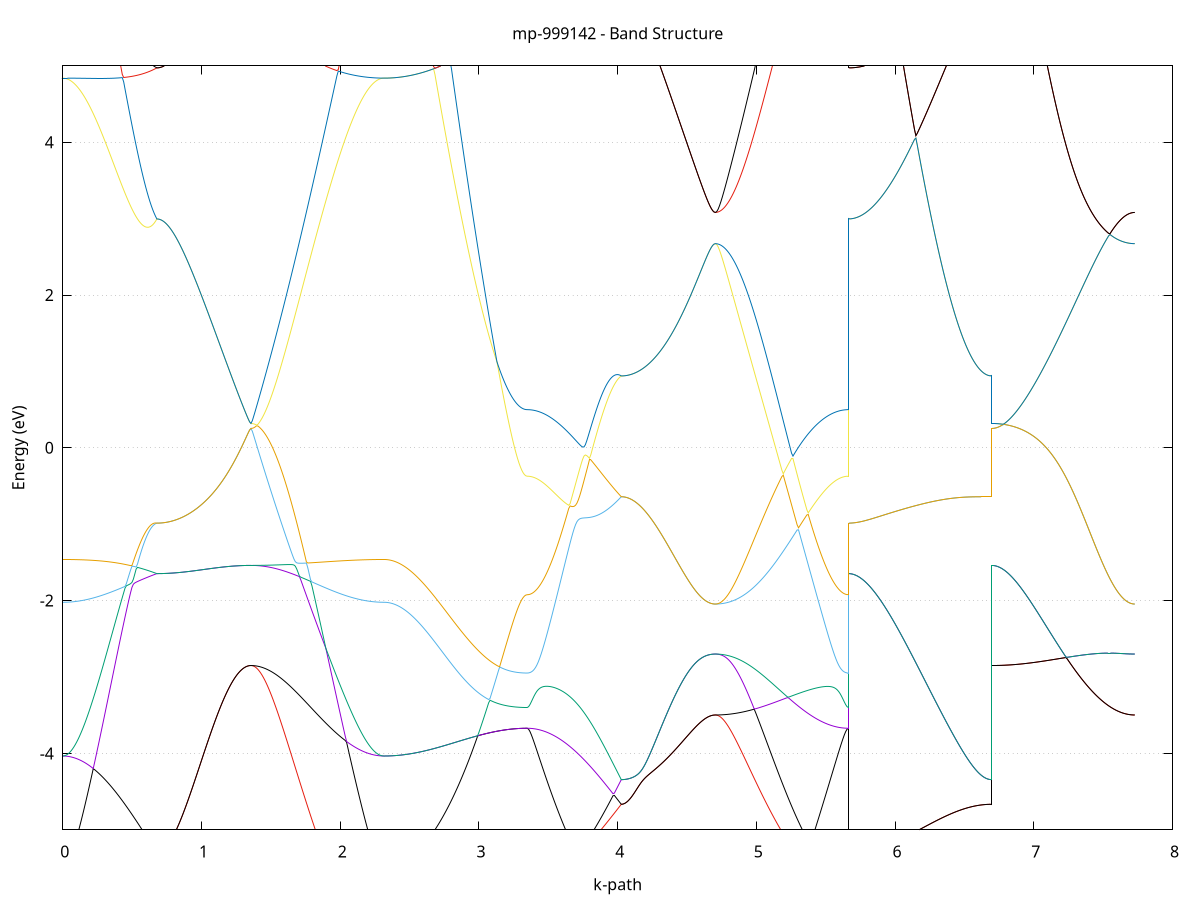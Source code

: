 set title 'mp-999142 - Band Structure'
set xlabel 'k-path'
set ylabel 'Energy (eV)'
set grid y
set yrange [-5:5]
set terminal png size 800,600
set output 'mp-999142_bands_gnuplot.png'
plot '-' using 1:2 with lines notitle, '-' using 1:2 with lines notitle, '-' using 1:2 with lines notitle, '-' using 1:2 with lines notitle, '-' using 1:2 with lines notitle, '-' using 1:2 with lines notitle, '-' using 1:2 with lines notitle, '-' using 1:2 with lines notitle, '-' using 1:2 with lines notitle, '-' using 1:2 with lines notitle, '-' using 1:2 with lines notitle, '-' using 1:2 with lines notitle, '-' using 1:2 with lines notitle, '-' using 1:2 with lines notitle, '-' using 1:2 with lines notitle, '-' using 1:2 with lines notitle, '-' using 1:2 with lines notitle, '-' using 1:2 with lines notitle, '-' using 1:2 with lines notitle, '-' using 1:2 with lines notitle, '-' using 1:2 with lines notitle, '-' using 1:2 with lines notitle, '-' using 1:2 with lines notitle, '-' using 1:2 with lines notitle, '-' using 1:2 with lines notitle, '-' using 1:2 with lines notitle, '-' using 1:2 with lines notitle, '-' using 1:2 with lines notitle, '-' using 1:2 with lines notitle, '-' using 1:2 with lines notitle, '-' using 1:2 with lines notitle, '-' using 1:2 with lines notitle, '-' using 1:2 with lines notitle, '-' using 1:2 with lines notitle, '-' using 1:2 with lines notitle, '-' using 1:2 with lines notitle, '-' using 1:2 with lines notitle, '-' using 1:2 with lines notitle, '-' using 1:2 with lines notitle, '-' using 1:2 with lines notitle, '-' using 1:2 with lines notitle, '-' using 1:2 with lines notitle, '-' using 1:2 with lines notitle, '-' using 1:2 with lines notitle, '-' using 1:2 with lines notitle, '-' using 1:2 with lines notitle, '-' using 1:2 with lines notitle, '-' using 1:2 with lines notitle, '-' using 1:2 with lines notitle, '-' using 1:2 with lines notitle, '-' using 1:2 with lines notitle, '-' using 1:2 with lines notitle, '-' using 1:2 with lines notitle, '-' using 1:2 with lines notitle, '-' using 1:2 with lines notitle, '-' using 1:2 with lines notitle, '-' using 1:2 with lines notitle, '-' using 1:2 with lines notitle, '-' using 1:2 with lines notitle, '-' using 1:2 with lines notitle, '-' using 1:2 with lines notitle, '-' using 1:2 with lines notitle, '-' using 1:2 with lines notitle, '-' using 1:2 with lines notitle
0.000000 -21.911081
0.009975 -21.910981
0.019949 -21.910781
0.029924 -21.910281
0.039898 -21.909581
0.049873 -21.908681
0.059847 -21.907581
0.069822 -21.906281
0.079796 -21.904781
0.089771 -21.903181
0.099746 -21.901281
0.109720 -21.899181
0.119695 -21.896981
0.129669 -21.894581
0.139644 -21.891981
0.149618 -21.889181
0.159593 -21.886181
0.169568 -21.883081
0.179542 -21.879781
0.189517 -21.876281
0.199491 -21.872681
0.209466 -21.868881
0.219440 -21.864881
0.229415 -21.860781
0.239389 -21.856481
0.249364 -21.852081
0.259339 -21.847481
0.269313 -21.842781
0.279288 -21.837981
0.289262 -21.832981
0.299237 -21.827881
0.309211 -21.822681
0.319186 -21.817381
0.329161 -21.811981
0.339135 -21.806481
0.349110 -21.800881
0.359084 -21.795181
0.369059 -21.789381
0.379033 -21.783581
0.389008 -21.777681
0.398982 -21.771681
0.408957 -21.765681
0.418932 -21.759581
0.428906 -21.753481
0.438881 -21.747381
0.448855 -21.741281
0.458830 -21.735181
0.468804 -21.729081
0.478779 -21.723081
0.488753 -21.717081
0.498728 -21.711081
0.508703 -21.705181
0.518677 -21.699481
0.528652 -21.693781
0.538626 -21.688281
0.548601 -21.682881
0.558575 -21.677781
0.568550 -21.672781
0.578525 -21.668081
0.588499 -21.663681
0.598474 -21.659581
0.608448 -21.655781
0.618423 -21.652381
0.628397 -21.649381
0.638372 -21.646781
0.648346 -21.644581
0.658321 -21.642781
0.668296 -21.641481
0.678270 -21.640481
0.678270 -21.640481
0.688245 -21.640381
0.698219 -21.640281
0.708194 -21.640081
0.718168 -21.639781
0.728143 -21.639281
0.738118 -21.638781
0.748092 -21.638281
0.758067 -21.637581
0.768041 -21.636881
0.778016 -21.635981
0.787990 -21.635181
0.797965 -21.634181
0.807939 -21.633181
0.817914 -21.632081
0.827889 -21.630981
0.837863 -21.629881
0.847838 -21.628681
0.857812 -21.627481
0.867787 -21.626281
0.877761 -21.624981
0.887736 -21.623781
0.897710 -21.622581
0.907685 -21.621381
0.917660 -21.620181
0.927634 -21.618981
0.937609 -21.617881
0.947583 -21.616781
0.957558 -21.615781
0.967532 -21.614781
0.977507 -21.613881
0.987482 -21.613081
0.997456 -21.612281
1.007431 -21.611581
1.017405 -21.610881
1.027380 -21.610381
1.037354 -21.609881
1.047329 -21.609381
1.057303 -21.608981
1.067278 -21.608681
1.077253 -21.608381
1.087227 -21.608181
1.097202 -21.607981
1.107176 -21.607881
1.117151 -21.607781
1.127125 -21.607681
1.137100 -21.607681
1.147075 -21.607581
1.157049 -21.607681
1.167024 -21.607681
1.176998 -21.607781
1.186973 -21.607781
1.196947 -21.607881
1.206922 -21.607981
1.216896 -21.608081
1.226871 -21.608181
1.236846 -21.608281
1.246820 -21.608381
1.256795 -21.608481
1.266769 -21.608481
1.276744 -21.608581
1.286718 -21.608681
1.296693 -21.608681
1.306667 -21.608781
1.316642 -21.608881
1.326617 -21.608881
1.336591 -21.608881
1.346566 -21.608881
1.356540 -21.608881
1.356540 -21.608881
1.366532 -21.608981
1.376524 -21.609081
1.386516 -21.609181
1.396508 -21.609381
1.406500 -21.609681
1.416491 -21.609981
1.426483 -21.610281
1.436475 -21.610781
1.446467 -21.611281
1.456459 -21.611781
1.466451 -21.612381
1.476443 -21.612981
1.486434 -21.613681
1.496426 -21.614481
1.506418 -21.615281
1.516410 -21.616181
1.526402 -21.617081
1.536394 -21.618081
1.546386 -21.619081
1.556378 -21.620181
1.566369 -21.621281
1.576361 -21.622481
1.586353 -21.623781
1.596345 -21.625081
1.606337 -21.626381
1.616329 -21.627781
1.626321 -21.629281
1.636312 -21.630781
1.646304 -21.632281
1.656296 -21.633881
1.666288 -21.635581
1.676280 -21.637281
1.686272 -21.638981
1.696264 -21.640781
1.706255 -21.642581
1.716247 -21.644481
1.726239 -21.646481
1.736231 -21.648381
1.746223 -21.650381
1.756215 -21.652481
1.766207 -21.659281
1.776199 -21.666481
1.786190 -21.673781
1.796182 -21.681081
1.806174 -21.688381
1.816166 -21.695581
1.826158 -21.702781
1.836150 -21.709981
1.846142 -21.717081
1.856133 -21.724181
1.866125 -21.731281
1.876117 -21.738181
1.886109 -21.745081
1.896101 -21.751881
1.906093 -21.758681
1.916085 -21.765281
1.926076 -21.771881
1.936068 -21.778281
1.946060 -21.784681
1.956052 -21.790881
1.966044 -21.796981
1.976036 -21.802981
1.986028 -21.808881
1.996020 -21.814681
2.006011 -21.820281
2.016003 -21.825781
2.025995 -21.831081
2.035987 -21.836281
2.045979 -21.841281
2.055971 -21.846181
2.065963 -21.850981
2.075954 -21.855481
2.085946 -21.859881
2.095938 -21.864181
2.105930 -21.868181
2.115922 -21.872081
2.125914 -21.875881
2.135906 -21.879381
2.145897 -21.882781
2.155889 -21.885981
2.165881 -21.888981
2.175873 -21.891781
2.185865 -21.894481
2.195857 -21.896881
2.205849 -21.899181
2.215840 -21.901181
2.225832 -21.903081
2.235824 -21.904781
2.245816 -21.906281
2.255808 -21.907581
2.265800 -21.908681
2.275792 -21.909581
2.285784 -21.910281
2.295775 -21.910681
2.305767 -21.910981
2.315759 -21.911081
2.315759 -21.911081
2.325684 -21.911081
2.335609 -21.911081
2.345534 -21.911081
2.355459 -21.910981
2.365383 -21.910881
2.375308 -21.910681
2.385233 -21.910581
2.395158 -21.910481
2.405083 -21.910281
2.415008 -21.910081
2.424932 -21.909881
2.434857 -21.909581
2.444782 -21.909381
2.454707 -21.909081
2.464632 -21.908781
2.474557 -21.908481
2.484482 -21.908181
2.494406 -21.907781
2.504331 -21.907381
2.514256 -21.906981
2.524181 -21.906581
2.534106 -21.906181
2.544031 -21.905781
2.553956 -21.905281
2.563880 -21.904881
2.573805 -21.904381
2.583730 -21.903881
2.593655 -21.903381
2.603580 -21.902781
2.613505 -21.902281
2.623429 -21.901681
2.633354 -21.901181
2.643279 -21.900581
2.653204 -21.899981
2.663129 -21.899381
2.673054 -21.898781
2.682979 -21.898181
2.692903 -21.897481
2.702828 -21.896881
2.712753 -21.896181
2.722678 -21.895581
2.732603 -21.894881
2.742528 -21.894281
2.752453 -21.893581
2.762377 -21.892881
2.772302 -21.892181
2.782227 -21.891581
2.792152 -21.890881
2.802077 -21.890181
2.812002 -21.889481
2.821926 -21.888781
2.831851 -21.888081
2.841776 -21.887381
2.851701 -21.886681
2.861626 -21.885981
2.871551 -21.885281
2.881476 -21.884681
2.891400 -21.883981
2.901325 -21.883281
2.911250 -21.882581
2.921175 -21.881881
2.931100 -21.881281
2.941025 -21.880581
2.950950 -21.879881
2.960874 -21.879281
2.970799 -21.878681
2.980724 -21.877981
2.990649 -21.877381
3.000574 -21.876781
3.010499 -21.876181
3.020423 -21.875581
3.030348 -21.875081
3.040273 -21.874481
3.050198 -21.873981
3.060123 -21.873381
3.070048 -21.872881
3.079973 -21.872381
3.089897 -21.871881
3.099822 -21.871381
3.109747 -21.870881
3.119672 -21.870481
3.129597 -21.870081
3.139522 -21.869681
3.149447 -21.869281
3.159371 -21.868881
3.169296 -21.868481
3.179221 -21.868081
3.189146 -21.867781
3.199071 -21.867481
3.208996 -21.867181
3.218920 -21.866881
3.228845 -21.866681
3.238770 -21.866481
3.248695 -21.866181
3.258620 -21.865981
3.268545 -21.865881
3.278470 -21.865681
3.288394 -21.865581
3.298319 -21.865481
3.308244 -21.865381
3.318169 -21.865281
3.328094 -21.865181
3.338019 -21.865181
3.347944 -21.865181
3.347944 -21.865181
3.357918 -21.865081
3.367893 -21.864781
3.377867 -21.864381
3.387842 -21.863681
3.397816 -21.862881
3.407791 -21.861781
3.417765 -21.860581
3.427740 -21.859181
3.437715 -21.857581
3.447689 -21.855881
3.457664 -21.853881
3.467638 -21.851781
3.477613 -21.849481
3.487587 -21.847081
3.497562 -21.844381
3.507537 -21.841581
3.517511 -21.838581
3.527486 -21.835481
3.537460 -21.832181
3.547435 -21.828681
3.557409 -21.825081
3.567384 -21.821281
3.577358 -21.817381
3.587333 -21.813381
3.597308 -21.809181
3.607282 -21.804781
3.617257 -21.800281
3.627231 -21.795681
3.637206 -21.790981
3.647180 -21.786081
3.657155 -21.781081
3.667130 -21.776081
3.677104 -21.770881
3.687079 -21.765581
3.697053 -21.760181
3.707028 -21.754681
3.717002 -21.749081
3.726977 -21.743381
3.736951 -21.737681
3.746926 -21.731781
3.756901 -21.725981
3.766875 -21.719981
3.776850 -21.713981
3.786824 -21.707881
3.796799 -21.701781
3.806773 -21.695581
3.816748 -21.689381
3.826722 -21.683181
3.836697 -21.676981
3.846672 -21.670681
3.856646 -21.664381
3.866621 -21.658081
3.876595 -21.651781
3.886570 -21.645481
3.896544 -21.639181
3.906519 -21.632881
3.916494 -21.626581
3.926468 -21.620381
3.936443 -21.614081
3.946417 -21.607881
3.956392 -21.601681
3.966366 -21.595581
3.976341 -21.589481
3.986315 -21.583481
3.996290 -21.577481
4.006265 -21.571581
4.016239 -21.565681
4.026214 -21.559881
4.026214 -21.559881
4.036188 -21.559781
4.046163 -21.559681
4.056137 -21.559381
4.066112 -21.558981
4.076086 -21.558481
4.086061 -21.557881
4.096036 -21.557081
4.106010 -21.556281
4.115985 -21.555281
4.125959 -21.554281
4.135934 -21.553081
4.145908 -21.551881
4.155883 -21.550481
4.165858 -21.549081
4.175832 -21.547481
4.185807 -21.545881
4.195781 -21.544181
4.205756 -21.542381
4.215730 -21.540481
4.225705 -21.538581
4.235679 -21.536581
4.245654 -21.534481
4.255629 -21.532381
4.265603 -21.530181
4.275578 -21.527981
4.285552 -21.525681
4.295527 -21.523381
4.305501 -21.521081
4.315476 -21.518681
4.325451 -21.516281
4.335425 -21.513881
4.345400 -21.511481
4.355374 -21.509081
4.365349 -21.506681
4.375323 -21.504281
4.385298 -21.501881
4.395272 -21.499481
4.405247 -21.497181
4.415222 -21.494881
4.425196 -21.492581
4.435171 -21.490381
4.445145 -21.488281
4.455120 -21.486181
4.465094 -21.484281
4.475069 -21.482381
4.485043 -21.480781
4.495018 -21.479381
4.504993 -21.478281
4.514967 -21.477481
4.524942 -21.477081
4.534916 -21.476881
4.544891 -21.476981
4.554865 -21.477181
4.564840 -21.477481
4.574815 -21.477781
4.584789 -21.478081
4.594764 -21.478381
4.604738 -21.478681
4.614713 -21.478981
4.624687 -21.479181
4.634662 -21.479481
4.644636 -21.479681
4.654611 -21.479881
4.664586 -21.479981
4.674560 -21.480081
4.684535 -21.480181
4.694509 -21.480181
4.704484 -21.480281
4.704484 -21.480281
4.714476 -21.480281
4.724468 -21.480281
4.734459 -21.480481
4.744451 -21.480581
4.754443 -21.480781
4.764435 -21.480981
4.774427 -21.481281
4.784419 -21.481581
4.794411 -21.481981
4.804402 -21.482381
4.814394 -21.482781
4.824386 -21.483281
4.834378 -21.483881
4.844370 -21.484381
4.854362 -21.484981
4.864354 -21.486081
4.874346 -21.489981
4.884337 -21.494181
4.894329 -21.498581
4.904321 -21.503181
4.914313 -21.507881
4.924305 -21.512781
4.934297 -21.517881
4.944289 -21.523181
4.954280 -21.528581
4.964272 -21.534181
4.974264 -21.539881
4.984256 -21.545681
4.994248 -21.551581
5.004240 -21.557681
5.014232 -21.563781
5.024223 -21.570081
5.034215 -21.576381
5.044207 -21.582781
5.054199 -21.589281
5.064191 -21.595781
5.074183 -21.602381
5.084175 -21.609081
5.094166 -21.615681
5.104158 -21.622481
5.114150 -21.629181
5.124142 -21.635881
5.134134 -21.642681
5.144126 -21.649381
5.154118 -21.656181
5.164110 -21.662881
5.174101 -21.669581
5.184093 -21.676281
5.194085 -21.682881
5.204077 -21.689481
5.214069 -21.695981
5.224061 -21.702481
5.234053 -21.708981
5.244044 -21.715281
5.254036 -21.721581
5.264028 -21.727881
5.274020 -21.733981
5.284012 -21.739981
5.294004 -21.745981
5.303996 -21.751781
5.313987 -21.757581
5.323979 -21.763181
5.333971 -21.768781
5.343963 -21.774181
5.353955 -21.779381
5.363947 -21.784581
5.373939 -21.789581
5.383931 -21.794481
5.393922 -21.799281
5.403914 -21.803881
5.413906 -21.808281
5.423898 -21.812581
5.433890 -21.816781
5.443882 -21.820781
5.453874 -21.824581
5.463865 -21.828281
5.473857 -21.831781
5.483849 -21.835181
5.493841 -21.838381
5.503833 -21.841381
5.513825 -21.844281
5.523817 -21.846881
5.533808 -21.849381
5.543800 -21.851681
5.553792 -21.853881
5.563784 -21.855781
5.573776 -21.857581
5.583768 -21.859181
5.593760 -21.860581
5.603751 -21.861781
5.613743 -21.862881
5.623735 -21.863681
5.633727 -21.864381
5.643719 -21.864781
5.653711 -21.865081
5.663703 -21.865181
5.663703 -21.640481
5.673628 -21.640381
5.683552 -21.640281
5.693477 -21.640081
5.703402 -21.639781
5.713327 -21.639381
5.723252 -21.638881
5.733177 -21.638281
5.743101 -21.637581
5.753026 -21.636881
5.762951 -21.636081
5.772876 -21.635181
5.782801 -21.634181
5.792726 -21.633181
5.802651 -21.632081
5.812575 -21.630881
5.822500 -21.629681
5.832425 -21.628381
5.842350 -21.627081
5.852275 -21.625781
5.862200 -21.624381
5.872125 -21.622981
5.882049 -21.621481
5.891974 -21.620081
5.901899 -21.618581
5.911824 -21.617081
5.921749 -21.615581
5.931674 -21.613981
5.941598 -21.612481
5.951523 -21.610981
5.961448 -21.609481
5.971373 -21.607981
5.981298 -21.606581
5.991223 -21.605081
6.001148 -21.603681
6.011072 -21.602281
6.020997 -21.600881
6.030922 -21.599481
6.040847 -21.598181
6.050772 -21.596881
6.060697 -21.595581
6.070622 -21.594381
6.080546 -21.593181
6.090471 -21.591981
6.100396 -21.590781
6.110321 -21.589681
6.120246 -21.588581
6.130171 -21.587581
6.140095 -21.586481
6.150020 -21.585481
6.159945 -21.584481
6.169870 -21.583581
6.179795 -21.582581
6.189720 -21.581681
6.199645 -21.580781
6.209569 -21.579981
6.219494 -21.579081
6.229419 -21.578281
6.239344 -21.577481
6.249269 -21.576681
6.259194 -21.575981
6.269119 -21.575281
6.279043 -21.574481
6.288968 -21.573781
6.298893 -21.573181
6.308818 -21.572481
6.318743 -21.571881
6.328668 -21.571181
6.338592 -21.570581
6.348517 -21.570081
6.358442 -21.569481
6.368367 -21.568881
6.378292 -21.568381
6.388217 -21.567881
6.398142 -21.567381
6.408066 -21.566881
6.417991 -21.566381
6.427916 -21.565981
6.437841 -21.565481
6.447766 -21.565081
6.457691 -21.564681
6.467616 -21.564281
6.477540 -21.563981
6.487465 -21.563581
6.497390 -21.563281
6.507315 -21.562881
6.517240 -21.562581
6.527165 -21.562281
6.537089 -21.562081
6.547014 -21.561781
6.556939 -21.561581
6.566864 -21.561281
6.576789 -21.561081
6.586714 -21.560881
6.596639 -21.560781
6.606563 -21.560581
6.616488 -21.560481
6.626413 -21.560281
6.636338 -21.560181
6.646263 -21.560081
6.656188 -21.559981
6.666113 -21.559981
6.676037 -21.559881
6.685962 -21.559881
6.695887 -21.559881
6.695887 -21.608881
6.705812 -21.608881
6.715737 -21.608681
6.725662 -21.608381
6.735586 -21.607981
6.745511 -21.607481
6.755436 -21.606881
6.765361 -21.606081
6.775286 -21.605281
6.785211 -21.604281
6.795136 -21.603281
6.805060 -21.602081
6.814985 -21.600781
6.824910 -21.599481
6.834835 -21.597981
6.844760 -21.596481
6.854685 -21.594781
6.864610 -21.593081
6.874534 -21.591281
6.884459 -21.589381
6.894384 -21.587381
6.904309 -21.585381
6.914234 -21.583281
6.924159 -21.581181
6.934084 -21.578981
6.944008 -21.576681
6.953933 -21.574481
6.963858 -21.572081
6.973783 -21.569781
6.983708 -21.567381
6.993633 -21.564981
7.003557 -21.562481
7.013482 -21.560081
7.023407 -21.557681
7.033332 -21.555281
7.043257 -21.552781
7.053182 -21.550381
7.063107 -21.547981
7.073031 -21.545581
7.082956 -21.543281
7.092881 -21.540981
7.102806 -21.538681
7.112731 -21.536381
7.122656 -21.534181
7.132581 -21.532081
7.142505 -21.529881
7.152430 -21.527881
7.162355 -21.525881
7.172280 -21.523881
7.182205 -21.521981
7.192130 -21.520081
7.202054 -21.518281
7.211979 -21.516581
7.221904 -21.514881
7.231829 -21.513181
7.241754 -21.511581
7.251679 -21.510081
7.261604 -21.508581
7.271528 -21.507181
7.281453 -21.505781
7.291378 -21.504481
7.301303 -21.503181
7.311228 -21.501981
7.321153 -21.500781
7.331078 -21.499681
7.341002 -21.498581
7.350927 -21.497481
7.360852 -21.496481
7.370777 -21.495481
7.380702 -21.494581
7.390627 -21.493681
7.400551 -21.492881
7.410476 -21.491981
7.420401 -21.491181
7.430326 -21.490481
7.440251 -21.489781
7.450176 -21.489081
7.460101 -21.488381
7.470025 -21.487781
7.479950 -21.487181
7.489875 -21.486581
7.499800 -21.486081
7.509725 -21.485581
7.519650 -21.485081
7.529575 -21.484581
7.539499 -21.484181
7.549424 -21.483781
7.559349 -21.483381
7.569274 -21.482981
7.579199 -21.482681
7.589124 -21.482281
7.599048 -21.482081
7.608973 -21.481781
7.618898 -21.481481
7.628823 -21.481281
7.638748 -21.481081
7.648673 -21.480881
7.658598 -21.480781
7.668522 -21.480581
7.678447 -21.480481
7.688372 -21.480381
7.698297 -21.480381
7.708222 -21.480281
7.718147 -21.480281
7.728072 -21.480281
e
0.000000 -21.754181
0.009975 -21.754181
0.019949 -21.753981
0.029924 -21.753681
0.039898 -21.753381
0.049873 -21.752881
0.059847 -21.752281
0.069822 -21.751681
0.079796 -21.750881
0.089771 -21.750081
0.099746 -21.749081
0.109720 -21.748081
0.119695 -21.746881
0.129669 -21.745681
0.139644 -21.744381
0.149618 -21.742981
0.159593 -21.741481
0.169568 -21.739881
0.179542 -21.738281
0.189517 -21.736481
0.199491 -21.734681
0.209466 -21.732881
0.219440 -21.730881
0.229415 -21.728881
0.239389 -21.726881
0.249364 -21.724681
0.259339 -21.722581
0.269313 -21.720281
0.279288 -21.717981
0.289262 -21.715681
0.299237 -21.713381
0.309211 -21.710881
0.319186 -21.708481
0.329161 -21.705981
0.339135 -21.703481
0.349110 -21.700981
0.359084 -21.698481
0.369059 -21.695881
0.379033 -21.693281
0.389008 -21.690681
0.398982 -21.688181
0.408957 -21.685581
0.418932 -21.682981
0.428906 -21.680381
0.438881 -21.677881
0.448855 -21.675281
0.458830 -21.672781
0.468804 -21.670381
0.478779 -21.667881
0.488753 -21.665481
0.498728 -21.663081
0.508703 -21.660781
0.518677 -21.658581
0.528652 -21.656381
0.538626 -21.654281
0.548601 -21.652181
0.558575 -21.650281
0.568550 -21.648481
0.578525 -21.646781
0.588499 -21.645181
0.598474 -21.643781
0.608448 -21.642581
0.618423 -21.641481
0.628397 -21.640681
0.638372 -21.639981
0.648346 -21.639681
0.658321 -21.639581
0.668296 -21.639881
0.678270 -21.640481
0.678270 -21.640481
0.688245 -21.640381
0.698219 -21.640281
0.708194 -21.640081
0.718168 -21.639781
0.728143 -21.639281
0.738118 -21.638781
0.748092 -21.638281
0.758067 -21.637581
0.768041 -21.636881
0.778016 -21.635981
0.787990 -21.635181
0.797965 -21.634181
0.807939 -21.633181
0.817914 -21.632081
0.827889 -21.630981
0.837863 -21.629881
0.847838 -21.628681
0.857812 -21.627481
0.867787 -21.626281
0.877761 -21.624981
0.887736 -21.623781
0.897710 -21.622581
0.907685 -21.621381
0.917660 -21.620181
0.927634 -21.618981
0.937609 -21.617881
0.947583 -21.616781
0.957558 -21.615781
0.967532 -21.614781
0.977507 -21.613881
0.987482 -21.613081
0.997456 -21.612281
1.007431 -21.611581
1.017405 -21.610881
1.027380 -21.610381
1.037354 -21.609881
1.047329 -21.609381
1.057303 -21.608981
1.067278 -21.608681
1.077253 -21.608381
1.087227 -21.608181
1.097202 -21.607981
1.107176 -21.607881
1.117151 -21.607781
1.127125 -21.607681
1.137100 -21.607681
1.147075 -21.607581
1.157049 -21.607681
1.167024 -21.607681
1.176998 -21.607781
1.186973 -21.607781
1.196947 -21.607881
1.206922 -21.607981
1.216896 -21.608081
1.226871 -21.608181
1.236846 -21.608281
1.246820 -21.608381
1.256795 -21.608481
1.266769 -21.608481
1.276744 -21.608581
1.286718 -21.608681
1.296693 -21.608681
1.306667 -21.608781
1.316642 -21.608881
1.326617 -21.608881
1.336591 -21.608881
1.346566 -21.608881
1.356540 -21.608881
1.356540 -21.608881
1.366532 -21.608881
1.376524 -21.608781
1.386516 -21.608581
1.396508 -21.608281
1.406500 -21.607981
1.416491 -21.607481
1.426483 -21.606981
1.436475 -21.606381
1.446467 -21.605781
1.456459 -21.604981
1.466451 -21.604181
1.476443 -21.603381
1.486434 -21.602381
1.496426 -21.601381
1.506418 -21.600281
1.516410 -21.599181
1.526402 -21.597981
1.536394 -21.596681
1.546386 -21.595381
1.556378 -21.593981
1.566369 -21.592581
1.576361 -21.591081
1.586353 -21.589581
1.596345 -21.587981
1.606337 -21.586381
1.616329 -21.584781
1.626321 -21.583081
1.636312 -21.581381
1.646304 -21.579681
1.656296 -21.581581
1.666288 -21.588281
1.676280 -21.595081
1.686272 -21.601981
1.696264 -21.608981
1.706255 -21.615981
1.716247 -21.623081
1.726239 -21.630281
1.736231 -21.637481
1.746223 -21.644681
1.756215 -21.651981
1.766207 -21.654581
1.776199 -21.656681
1.786190 -21.658881
1.796182 -21.661081
1.806174 -21.663281
1.816166 -21.665581
1.826158 -21.667881
1.836150 -21.670181
1.846142 -21.672481
1.856133 -21.674881
1.866125 -21.677281
1.876117 -21.679681
1.886109 -21.682081
1.896101 -21.684581
1.906093 -21.686981
1.916085 -21.689481
1.926076 -21.691981
1.936068 -21.694381
1.946060 -21.696881
1.956052 -21.699281
1.966044 -21.701781
1.976036 -21.704181
1.986028 -21.706581
1.996020 -21.708981
2.006011 -21.711381
2.016003 -21.713681
2.025995 -21.715981
2.035987 -21.718281
2.045979 -21.720581
2.055971 -21.722681
2.065963 -21.724881
2.075954 -21.726981
2.085946 -21.728981
2.095938 -21.730981
2.105930 -21.732881
2.115922 -21.734781
2.125914 -21.736581
2.135906 -21.738281
2.145897 -21.739881
2.155889 -21.741481
2.165881 -21.742981
2.175873 -21.744381
2.185865 -21.745681
2.195857 -21.746881
2.205849 -21.748081
2.215840 -21.749081
2.225832 -21.750081
2.235824 -21.750881
2.245816 -21.751681
2.255808 -21.752381
2.265800 -21.752881
2.275792 -21.753381
2.285784 -21.753681
2.295775 -21.753981
2.305767 -21.754181
2.315759 -21.754181
2.315759 -21.754181
2.325684 -21.754081
2.335609 -21.753981
2.345534 -21.753581
2.355459 -21.753181
2.365383 -21.752581
2.375308 -21.751881
2.385233 -21.751081
2.395158 -21.750181
2.405083 -21.749081
2.415008 -21.747981
2.424932 -21.746681
2.434857 -21.745181
2.444782 -21.743681
2.454707 -21.742081
2.464632 -21.740281
2.474557 -21.738381
2.484482 -21.736381
2.494406 -21.734381
2.504331 -21.732181
2.514256 -21.729781
2.524181 -21.727381
2.534106 -21.724881
2.544031 -21.722281
2.553956 -21.719581
2.563880 -21.716781
2.573805 -21.713881
2.583730 -21.710981
2.593655 -21.707881
2.603580 -21.704781
2.613505 -21.701581
2.623429 -21.698281
2.633354 -21.694881
2.643279 -21.691481
2.653204 -21.687981
2.663129 -21.684381
2.673054 -21.680781
2.682979 -21.677081
2.692903 -21.673381
2.702828 -21.669581
2.712753 -21.665781
2.722678 -21.661881
2.732603 -21.657981
2.742528 -21.653981
2.752453 -21.649981
2.762377 -21.645981
2.772302 -21.641981
2.782227 -21.637881
2.792152 -21.633881
2.802077 -21.629781
2.812002 -21.625681
2.821926 -21.621581
2.831851 -21.617481
2.841776 -21.613381
2.851701 -21.609281
2.861626 -21.605181
2.871551 -21.600981
2.881476 -21.596981
2.891400 -21.592881
2.901325 -21.588881
2.911250 -21.584881
2.921175 -21.580981
2.931100 -21.577581
2.941025 -21.577281
2.950950 -21.576981
2.960874 -21.576781
2.970799 -21.576481
2.980724 -21.576281
2.990649 -21.575981
3.000574 -21.575781
3.010499 -21.575581
3.020423 -21.575281
3.030348 -21.575081
3.040273 -21.574881
3.050198 -21.574681
3.060123 -21.574481
3.070048 -21.574181
3.079973 -21.573981
3.089897 -21.573781
3.099822 -21.573681
3.109747 -21.573481
3.119672 -21.573281
3.129597 -21.573081
3.139522 -21.572981
3.149447 -21.572781
3.159371 -21.572581
3.169296 -21.572481
3.179221 -21.572381
3.189146 -21.572181
3.199071 -21.572081
3.208996 -21.571981
3.218920 -21.571881
3.228845 -21.571781
3.238770 -21.571681
3.248695 -21.571581
3.258620 -21.571481
3.268545 -21.571381
3.278470 -21.571381
3.288394 -21.571281
3.298319 -21.571281
3.308244 -21.571181
3.318169 -21.571181
3.328094 -21.571181
3.338019 -21.571181
3.347944 -21.571181
3.347944 -21.571181
3.357918 -21.571081
3.367893 -21.570981
3.377867 -21.570881
3.387842 -21.570581
3.397816 -21.570381
3.407791 -21.569981
3.417765 -21.569581
3.427740 -21.568981
3.437715 -21.568481
3.447689 -21.567781
3.457664 -21.567081
3.467638 -21.566281
3.477613 -21.565481
3.487587 -21.564581
3.497562 -21.563581
3.507537 -21.562581
3.517511 -21.561481
3.527486 -21.560281
3.537460 -21.559081
3.547435 -21.557781
3.557409 -21.556381
3.567384 -21.554981
3.577358 -21.553581
3.587333 -21.551981
3.597308 -21.550381
3.607282 -21.548781
3.617257 -21.547081
3.627231 -21.545281
3.637206 -21.543381
3.647180 -21.541581
3.657155 -21.539581
3.667130 -21.537581
3.677104 -21.535581
3.687079 -21.533481
3.697053 -21.531281
3.707028 -21.529081
3.717002 -21.526781
3.726977 -21.524481
3.736951 -21.522181
3.746926 -21.519781
3.756901 -21.517281
3.766875 -21.514781
3.776850 -21.512281
3.786824 -21.509681
3.796799 -21.507081
3.806773 -21.504381
3.816748 -21.501681
3.826722 -21.498981
3.836697 -21.496181
3.846672 -21.493381
3.856646 -21.490481
3.866621 -21.487581
3.876595 -21.484681
3.886570 -21.487981
3.896544 -21.492381
3.906519 -21.496981
3.916494 -21.501681
3.926468 -21.506481
3.936443 -21.511381
3.946417 -21.516381
3.956392 -21.521481
3.966366 -21.526781
3.976341 -21.532081
3.986315 -21.537481
3.996290 -21.542881
4.006265 -21.548481
4.016239 -21.554181
4.026214 -21.559881
4.026214 -21.559881
4.036188 -21.559781
4.046163 -21.559681
4.056137 -21.559381
4.066112 -21.558981
4.076086 -21.558481
4.086061 -21.557881
4.096036 -21.557081
4.106010 -21.556281
4.115985 -21.555281
4.125959 -21.554281
4.135934 -21.553081
4.145908 -21.551881
4.155883 -21.550481
4.165858 -21.549081
4.175832 -21.547481
4.185807 -21.545881
4.195781 -21.544181
4.205756 -21.542381
4.215730 -21.540481
4.225705 -21.538581
4.235679 -21.536581
4.245654 -21.534481
4.255629 -21.532381
4.265603 -21.530181
4.275578 -21.527981
4.285552 -21.525681
4.295527 -21.523381
4.305501 -21.521081
4.315476 -21.518681
4.325451 -21.516281
4.335425 -21.513881
4.345400 -21.511481
4.355374 -21.509081
4.365349 -21.506681
4.375323 -21.504281
4.385298 -21.501881
4.395272 -21.499481
4.405247 -21.497181
4.415222 -21.494881
4.425196 -21.492581
4.435171 -21.490381
4.445145 -21.488281
4.455120 -21.486181
4.465094 -21.484281
4.475069 -21.482381
4.485043 -21.480781
4.495018 -21.479381
4.504993 -21.478281
4.514967 -21.477481
4.524942 -21.477081
4.534916 -21.476881
4.544891 -21.476981
4.554865 -21.477181
4.564840 -21.477481
4.574815 -21.477781
4.584789 -21.478081
4.594764 -21.478381
4.604738 -21.478681
4.614713 -21.478981
4.624687 -21.479181
4.634662 -21.479481
4.644636 -21.479681
4.654611 -21.479881
4.664586 -21.479981
4.674560 -21.480081
4.684535 -21.480181
4.694509 -21.480181
4.704484 -21.480281
4.704484 -21.480281
4.714476 -21.480181
4.724468 -21.479981
4.734459 -21.479781
4.744451 -21.479381
4.754443 -21.478881
4.764435 -21.478281
4.774427 -21.477581
4.784419 -21.476781
4.794411 -21.475881
4.804402 -21.474781
4.814394 -21.473681
4.824386 -21.472981
4.834378 -21.475681
4.844370 -21.478881
4.854362 -21.482381
4.864354 -21.485681
4.874346 -21.486281
4.884337 -21.487081
4.894329 -21.487781
4.904321 -21.488581
4.914313 -21.489381
4.924305 -21.490281
4.934297 -21.491181
4.944289 -21.492081
4.954280 -21.493081
4.964272 -21.493981
4.974264 -21.495081
4.984256 -21.496081
4.994248 -21.497181
5.004240 -21.498281
5.014232 -21.499381
5.024223 -21.500481
5.034215 -21.501681
5.044207 -21.502881
5.054199 -21.504081
5.064191 -21.505381
5.074183 -21.506581
5.084175 -21.507881
5.094166 -21.509181
5.104158 -21.510481
5.114150 -21.511781
5.124142 -21.513181
5.134134 -21.514481
5.144126 -21.515881
5.154118 -21.517281
5.164110 -21.518581
5.174101 -21.519981
5.184093 -21.521381
5.194085 -21.522881
5.204077 -21.524281
5.214069 -21.525681
5.224061 -21.527081
5.234053 -21.528481
5.244044 -21.529981
5.254036 -21.531381
5.264028 -21.532781
5.274020 -21.534181
5.284012 -21.535581
5.294004 -21.537081
5.303996 -21.538481
5.313987 -21.539881
5.323979 -21.541281
5.333971 -21.542581
5.343963 -21.543981
5.353955 -21.545381
5.363947 -21.546681
5.373939 -21.547981
5.383931 -21.549281
5.393922 -21.550581
5.403914 -21.551881
5.413906 -21.553181
5.423898 -21.554381
5.433890 -21.555581
5.443882 -21.556781
5.453874 -21.557881
5.463865 -21.558981
5.473857 -21.560081
5.483849 -21.561081
5.493841 -21.562081
5.503833 -21.563081
5.513825 -21.563981
5.523817 -21.564881
5.533808 -21.565681
5.543800 -21.566481
5.553792 -21.567181
5.563784 -21.567881
5.573776 -21.568481
5.583768 -21.569081
5.593760 -21.569581
5.603751 -21.569981
5.613743 -21.570381
5.623735 -21.570681
5.633727 -21.570881
5.643719 -21.570981
5.653711 -21.571081
5.663703 -21.571181
5.663703 -21.640481
5.673628 -21.640381
5.683552 -21.640281
5.693477 -21.640081
5.703402 -21.639781
5.713327 -21.639381
5.723252 -21.638881
5.733177 -21.638281
5.743101 -21.637581
5.753026 -21.636881
5.762951 -21.636081
5.772876 -21.635181
5.782801 -21.634181
5.792726 -21.633181
5.802651 -21.632081
5.812575 -21.630881
5.822500 -21.629681
5.832425 -21.628381
5.842350 -21.627081
5.852275 -21.625781
5.862200 -21.624381
5.872125 -21.622981
5.882049 -21.621481
5.891974 -21.620081
5.901899 -21.618581
5.911824 -21.617081
5.921749 -21.615581
5.931674 -21.613981
5.941598 -21.612481
5.951523 -21.610981
5.961448 -21.609481
5.971373 -21.607981
5.981298 -21.606581
5.991223 -21.605081
6.001148 -21.603681
6.011072 -21.602281
6.020997 -21.600881
6.030922 -21.599481
6.040847 -21.598181
6.050772 -21.596881
6.060697 -21.595581
6.070622 -21.594381
6.080546 -21.593181
6.090471 -21.591981
6.100396 -21.590781
6.110321 -21.589681
6.120246 -21.588581
6.130171 -21.587581
6.140095 -21.586481
6.150020 -21.585481
6.159945 -21.584481
6.169870 -21.583581
6.179795 -21.582581
6.189720 -21.581681
6.199645 -21.580781
6.209569 -21.579981
6.219494 -21.579081
6.229419 -21.578281
6.239344 -21.577481
6.249269 -21.576681
6.259194 -21.575981
6.269119 -21.575281
6.279043 -21.574481
6.288968 -21.573781
6.298893 -21.573181
6.308818 -21.572481
6.318743 -21.571881
6.328668 -21.571181
6.338592 -21.570581
6.348517 -21.570081
6.358442 -21.569481
6.368367 -21.568881
6.378292 -21.568381
6.388217 -21.567881
6.398142 -21.567381
6.408066 -21.566881
6.417991 -21.566381
6.427916 -21.565981
6.437841 -21.565481
6.447766 -21.565081
6.457691 -21.564681
6.467616 -21.564281
6.477540 -21.563981
6.487465 -21.563581
6.497390 -21.563281
6.507315 -21.562881
6.517240 -21.562581
6.527165 -21.562281
6.537089 -21.562081
6.547014 -21.561781
6.556939 -21.561581
6.566864 -21.561281
6.576789 -21.561081
6.586714 -21.560881
6.596639 -21.560781
6.606563 -21.560581
6.616488 -21.560481
6.626413 -21.560281
6.636338 -21.560181
6.646263 -21.560081
6.656188 -21.559981
6.666113 -21.559981
6.676037 -21.559881
6.685962 -21.559881
6.695887 -21.559881
6.695887 -21.608881
6.705812 -21.608881
6.715737 -21.608681
6.725662 -21.608381
6.735586 -21.607981
6.745511 -21.607481
6.755436 -21.606881
6.765361 -21.606081
6.775286 -21.605281
6.785211 -21.604281
6.795136 -21.603281
6.805060 -21.602081
6.814985 -21.600781
6.824910 -21.599481
6.834835 -21.597981
6.844760 -21.596481
6.854685 -21.594781
6.864610 -21.593081
6.874534 -21.591281
6.884459 -21.589381
6.894384 -21.587381
6.904309 -21.585381
6.914234 -21.583281
6.924159 -21.581181
6.934084 -21.578981
6.944008 -21.576681
6.953933 -21.574481
6.963858 -21.572081
6.973783 -21.569781
6.983708 -21.567381
6.993633 -21.564981
7.003557 -21.562481
7.013482 -21.560081
7.023407 -21.557681
7.033332 -21.555281
7.043257 -21.552781
7.053182 -21.550381
7.063107 -21.547981
7.073031 -21.545581
7.082956 -21.543281
7.092881 -21.540981
7.102806 -21.538681
7.112731 -21.536381
7.122656 -21.534181
7.132581 -21.532081
7.142505 -21.529881
7.152430 -21.527881
7.162355 -21.525881
7.172280 -21.523881
7.182205 -21.521981
7.192130 -21.520081
7.202054 -21.518281
7.211979 -21.516581
7.221904 -21.514881
7.231829 -21.513181
7.241754 -21.511581
7.251679 -21.510081
7.261604 -21.508581
7.271528 -21.507181
7.281453 -21.505781
7.291378 -21.504481
7.301303 -21.503181
7.311228 -21.501981
7.321153 -21.500781
7.331078 -21.499681
7.341002 -21.498581
7.350927 -21.497481
7.360852 -21.496481
7.370777 -21.495481
7.380702 -21.494581
7.390627 -21.493681
7.400551 -21.492881
7.410476 -21.491981
7.420401 -21.491181
7.430326 -21.490481
7.440251 -21.489781
7.450176 -21.489081
7.460101 -21.488381
7.470025 -21.487781
7.479950 -21.487181
7.489875 -21.486581
7.499800 -21.486081
7.509725 -21.485581
7.519650 -21.485081
7.529575 -21.484581
7.539499 -21.484181
7.549424 -21.483781
7.559349 -21.483381
7.569274 -21.482981
7.579199 -21.482681
7.589124 -21.482281
7.599048 -21.482081
7.608973 -21.481781
7.618898 -21.481481
7.628823 -21.481281
7.638748 -21.481081
7.648673 -21.480881
7.658598 -21.480781
7.668522 -21.480581
7.678447 -21.480481
7.688372 -21.480381
7.698297 -21.480381
7.708222 -21.480281
7.718147 -21.480281
7.728072 -21.480281
e
0.000000 -21.589381
0.009975 -21.589381
0.019949 -21.589281
0.029924 -21.589081
0.039898 -21.588781
0.049873 -21.588481
0.059847 -21.588081
0.069822 -21.587681
0.079796 -21.587181
0.089771 -21.586581
0.099746 -21.585881
0.109720 -21.585181
0.119695 -21.584381
0.129669 -21.583481
0.139644 -21.582581
0.149618 -21.581581
0.159593 -21.580481
0.169568 -21.579381
0.179542 -21.578181
0.189517 -21.576881
0.199491 -21.575581
0.209466 -21.574181
0.219440 -21.572781
0.229415 -21.571281
0.239389 -21.569681
0.249364 -21.567981
0.259339 -21.566281
0.269313 -21.564581
0.279288 -21.562681
0.289262 -21.560781
0.299237 -21.558881
0.309211 -21.556881
0.319186 -21.554881
0.329161 -21.552681
0.339135 -21.550581
0.349110 -21.548381
0.359084 -21.546081
0.369059 -21.543681
0.379033 -21.541381
0.389008 -21.538881
0.398982 -21.536481
0.408957 -21.533881
0.418932 -21.531781
0.428906 -21.532781
0.438881 -21.533781
0.448855 -21.534781
0.458830 -21.535781
0.468804 -21.536681
0.478779 -21.537681
0.488753 -21.538581
0.498728 -21.539381
0.508703 -21.540181
0.518677 -21.540881
0.528652 -21.541481
0.538626 -21.541981
0.548601 -21.542281
0.558575 -21.542581
0.568550 -21.542581
0.578525 -21.542481
0.588499 -21.542081
0.598474 -21.541481
0.608448 -21.540681
0.618423 -21.539481
0.628397 -21.537981
0.638372 -21.536181
0.648346 -21.534081
0.658321 -21.531681
0.668296 -21.528881
0.678270 -21.525881
0.678270 -21.525881
0.688245 -21.525881
0.698219 -21.525881
0.708194 -21.525881
0.718168 -21.525981
0.728143 -21.526081
0.738118 -21.526081
0.748092 -21.526181
0.758067 -21.526281
0.768041 -21.526381
0.778016 -21.526481
0.787990 -21.526581
0.797965 -21.526681
0.807939 -21.526681
0.817914 -21.526681
0.827889 -21.526681
0.837863 -21.526681
0.847838 -21.526581
0.857812 -21.526481
0.867787 -21.526281
0.877761 -21.525981
0.887736 -21.525681
0.897710 -21.525281
0.907685 -21.524881
0.917660 -21.524281
0.927634 -21.523681
0.937609 -21.522881
0.947583 -21.522081
0.957558 -21.521181
0.967532 -21.520181
0.977507 -21.519081
0.987482 -21.517881
0.997456 -21.516481
1.007431 -21.515081
1.017405 -21.513681
1.027380 -21.512081
1.037354 -21.510381
1.047329 -21.508681
1.057303 -21.506981
1.067278 -21.505081
1.077253 -21.503281
1.087227 -21.501381
1.097202 -21.499481
1.107176 -21.497481
1.117151 -21.495581
1.127125 -21.493581
1.137100 -21.491681
1.147075 -21.489781
1.157049 -21.487881
1.167024 -21.486081
1.176998 -21.484281
1.186973 -21.482581
1.196947 -21.480881
1.206922 -21.479281
1.216896 -21.477781
1.226871 -21.476381
1.236846 -21.474981
1.246820 -21.473781
1.256795 -21.472581
1.266769 -21.471481
1.276744 -21.470581
1.286718 -21.469681
1.296693 -21.468981
1.306667 -21.468281
1.316642 -21.467781
1.326617 -21.467381
1.336591 -21.467081
1.346566 -21.466881
1.356540 -21.466781
1.356540 -21.466781
1.366532 -21.466981
1.376524 -21.467381
1.386516 -21.468181
1.396508 -21.469181
1.406500 -21.470481
1.416491 -21.472081
1.426483 -21.473981
1.436475 -21.476081
1.446467 -21.478581
1.456459 -21.481281
1.466451 -21.484181
1.476443 -21.487381
1.486434 -21.490881
1.496426 -21.494581
1.506418 -21.498581
1.516410 -21.502781
1.526402 -21.507181
1.536394 -21.511881
1.546386 -21.516681
1.556378 -21.521681
1.566369 -21.526981
1.576361 -21.532381
1.586353 -21.537981
1.596345 -21.543781
1.606337 -21.549781
1.616329 -21.555881
1.626321 -21.562081
1.636312 -21.568481
1.646304 -21.574981
1.656296 -21.577881
1.666288 -21.576181
1.676280 -21.574381
1.686272 -21.572581
1.696264 -21.570681
1.706255 -21.568881
1.716247 -21.567081
1.726239 -21.565181
1.736231 -21.563381
1.746223 -21.561581
1.756215 -21.559781
1.766207 -21.557981
1.776199 -21.556081
1.786190 -21.554381
1.796182 -21.552581
1.806174 -21.550781
1.816166 -21.549081
1.826158 -21.547381
1.836150 -21.545681
1.846142 -21.544081
1.856133 -21.542481
1.866125 -21.540881
1.876117 -21.539281
1.886109 -21.537781
1.896101 -21.536281
1.906093 -21.534781
1.916085 -21.534581
1.926076 -21.537181
1.936068 -21.539681
1.946060 -21.542181
1.956052 -21.544681
1.966044 -21.547081
1.976036 -21.549381
1.986028 -21.551681
1.996020 -21.553881
2.006011 -21.555981
2.016003 -21.558081
2.025995 -21.560181
2.035987 -21.562081
2.045979 -21.563981
2.055971 -21.565781
2.065963 -21.567581
2.075954 -21.569281
2.085946 -21.570881
2.095938 -21.572481
2.105930 -21.573981
2.115922 -21.575381
2.125914 -21.576781
2.135906 -21.578081
2.145897 -21.579281
2.155889 -21.580381
2.165881 -21.581481
2.175873 -21.582481
2.185865 -21.583481
2.195857 -21.584281
2.205849 -21.585181
2.215840 -21.585881
2.225832 -21.586581
2.235824 -21.587081
2.245816 -21.587681
2.255808 -21.588081
2.265800 -21.588481
2.275792 -21.588781
2.285784 -21.589081
2.295775 -21.589281
2.305767 -21.589381
2.315759 -21.589381
2.315759 -21.589381
2.325684 -21.589381
2.335609 -21.589381
2.345534 -21.589381
2.355459 -21.589281
2.365383 -21.589281
2.375308 -21.589181
2.385233 -21.589181
2.395158 -21.589081
2.405083 -21.589081
2.415008 -21.588981
2.424932 -21.588881
2.434857 -21.588781
2.444782 -21.588681
2.454707 -21.588581
2.464632 -21.588481
2.474557 -21.588381
2.484482 -21.588181
2.494406 -21.588081
2.504331 -21.587981
2.514256 -21.587781
2.524181 -21.587581
2.534106 -21.587481
2.544031 -21.587281
2.553956 -21.587081
2.563880 -21.586881
2.573805 -21.586681
2.583730 -21.586481
2.593655 -21.586281
2.603580 -21.586081
2.613505 -21.585881
2.623429 -21.585681
2.633354 -21.585481
2.643279 -21.585181
2.653204 -21.584981
2.663129 -21.584781
2.673054 -21.584481
2.682979 -21.584281
2.692903 -21.583981
2.702828 -21.583781
2.712753 -21.583481
2.722678 -21.583281
2.732603 -21.582981
2.742528 -21.582681
2.752453 -21.582481
2.762377 -21.582181
2.772302 -21.581881
2.782227 -21.581681
2.792152 -21.581381
2.802077 -21.581081
2.812002 -21.580781
2.821926 -21.580581
2.831851 -21.580281
2.841776 -21.579981
2.851701 -21.579681
2.861626 -21.579481
2.871551 -21.579181
2.881476 -21.578881
2.891400 -21.578581
2.901325 -21.578381
2.911250 -21.578081
2.921175 -21.577781
2.931100 -21.577081
2.941025 -21.573181
2.950950 -21.569281
2.960874 -21.565481
2.970799 -21.561781
2.980724 -21.558081
2.990649 -21.554481
3.000574 -21.550881
3.010499 -21.547281
3.020423 -21.543881
3.030348 -21.540481
3.040273 -21.537181
3.050198 -21.533881
3.060123 -21.530781
3.070048 -21.527681
3.079973 -21.524681
3.089897 -21.521781
3.099822 -21.518881
3.109747 -21.516181
3.119672 -21.513481
3.129597 -21.510981
3.139522 -21.508481
3.149447 -21.506181
3.159371 -21.503881
3.169296 -21.501781
3.179221 -21.499681
3.189146 -21.497781
3.199071 -21.495981
3.208996 -21.494181
3.218920 -21.492581
3.228845 -21.491081
3.238770 -21.489781
3.248695 -21.488481
3.258620 -21.487281
3.268545 -21.486281
3.278470 -21.485381
3.288394 -21.484581
3.298319 -21.483881
3.308244 -21.483381
3.318169 -21.482981
3.328094 -21.482681
3.338019 -21.482481
3.347944 -21.482381
3.347944 -21.482381
3.357918 -21.482381
3.367893 -21.482181
3.377867 -21.481781
3.387842 -21.481381
3.397816 -21.480781
3.407791 -21.480081
3.417765 -21.479181
3.427740 -21.478181
3.437715 -21.477081
3.447689 -21.475881
3.457664 -21.474581
3.467638 -21.473081
3.477613 -21.471581
3.487587 -21.469981
3.497562 -21.468281
3.507537 -21.466481
3.517511 -21.464581
3.527486 -21.462781
3.537460 -21.460881
3.547435 -21.459081
3.557409 -21.457481
3.567384 -21.456081
3.577358 -21.454881
3.587333 -21.454081
3.597308 -21.453381
3.607282 -21.452881
3.617257 -21.452381
3.627231 -21.451881
3.637206 -21.451481
3.647180 -21.451081
3.657155 -21.450681
3.667130 -21.450381
3.677104 -21.449981
3.687079 -21.449581
3.697053 -21.449281
3.707028 -21.448981
3.717002 -21.448681
3.726977 -21.448481
3.736951 -21.448381
3.746926 -21.448381
3.756901 -21.448781
3.766875 -21.449581
3.776850 -21.450881
3.786824 -21.452881
3.796799 -21.455281
3.806773 -21.457981
3.816748 -21.461081
3.826722 -21.464381
3.836697 -21.467881
3.846672 -21.471581
3.856646 -21.475481
3.866621 -21.479481
3.876595 -21.483681
3.886570 -21.481781
3.896544 -21.478781
3.906519 -21.475781
3.916494 -21.472781
3.926468 -21.469681
3.936443 -21.466681
3.946417 -21.463581
3.956392 -21.460381
3.966366 -21.457281
3.976341 -21.454181
3.986315 -21.450981
3.996290 -21.447781
4.006265 -21.444581
4.016239 -21.441381
4.026214 -21.438181
4.026214 -21.438181
4.036188 -21.438181
4.046163 -21.438281
4.056137 -21.438481
4.066112 -21.438581
4.076086 -21.438881
4.086061 -21.439181
4.096036 -21.439481
4.106010 -21.439881
4.115985 -21.440381
4.125959 -21.440781
4.135934 -21.441381
4.145908 -21.441981
4.155883 -21.442581
4.165858 -21.443181
4.175832 -21.443881
4.185807 -21.444581
4.195781 -21.445381
4.205756 -21.446181
4.215730 -21.446981
4.225705 -21.447781
4.235679 -21.448681
4.245654 -21.449481
4.255629 -21.450381
4.265603 -21.451281
4.275578 -21.452181
4.285552 -21.453081
4.295527 -21.454081
4.305501 -21.454981
4.315476 -21.455881
4.325451 -21.456881
4.335425 -21.457781
4.345400 -21.458681
4.355374 -21.459581
4.365349 -21.460481
4.375323 -21.461381
4.385298 -21.462281
4.395272 -21.463181
4.405247 -21.463981
4.415222 -21.464781
4.425196 -21.465581
4.435171 -21.466381
4.445145 -21.467081
4.455120 -21.467781
4.465094 -21.468381
4.475069 -21.468881
4.485043 -21.469281
4.495018 -21.469581
4.504993 -21.469681
4.514967 -21.469581
4.524942 -21.469281
4.534916 -21.469081
4.544891 -21.468981
4.554865 -21.468981
4.564840 -21.469181
4.574815 -21.469281
4.584789 -21.469481
4.594764 -21.469681
4.604738 -21.469881
4.614713 -21.470081
4.624687 -21.470281
4.634662 -21.470481
4.644636 -21.470581
4.654611 -21.470681
4.664586 -21.470781
4.674560 -21.470881
4.684535 -21.470981
4.694509 -21.470981
4.704484 -21.470981
4.704484 -21.470981
4.714476 -21.470981
4.724468 -21.470981
4.734459 -21.470981
4.744451 -21.470881
4.754443 -21.470881
4.764435 -21.470881
4.774427 -21.470781
4.784419 -21.470681
4.794411 -21.470681
4.804402 -21.470581
4.814394 -21.470981
4.824386 -21.472481
4.834378 -21.471181
4.844370 -21.470181
4.854362 -21.470081
4.864354 -21.469881
4.874346 -21.469781
4.884337 -21.469681
4.894329 -21.469481
4.904321 -21.469381
4.914313 -21.469181
4.924305 -21.469081
4.934297 -21.468881
4.944289 -21.468681
4.954280 -21.468481
4.964272 -21.468381
4.974264 -21.468181
4.984256 -21.467981
4.994248 -21.467781
5.004240 -21.467581
5.014232 -21.467381
5.024223 -21.467081
5.034215 -21.466881
5.044207 -21.466681
5.054199 -21.466481
5.064191 -21.466181
5.074183 -21.465981
5.084175 -21.465781
5.094166 -21.465481
5.104158 -21.465281
5.114150 -21.464981
5.124142 -21.464781
5.134134 -21.464581
5.144126 -21.464281
5.154118 -21.464081
5.164110 -21.463781
5.174101 -21.463581
5.184093 -21.463281
5.194085 -21.463081
5.204077 -21.462781
5.214069 -21.462581
5.224061 -21.462281
5.234053 -21.462081
5.244044 -21.461781
5.254036 -21.461581
5.264028 -21.461381
5.274020 -21.461081
5.284012 -21.460881
5.294004 -21.460681
5.303996 -21.460381
5.313987 -21.460181
5.323979 -21.459981
5.333971 -21.459781
5.343963 -21.459581
5.353955 -21.459381
5.363947 -21.459181
5.373939 -21.458981
5.383931 -21.458781
5.393922 -21.458681
5.403914 -21.458481
5.413906 -21.458381
5.423898 -21.458281
5.433890 -21.458181
5.443882 -21.458281
5.453874 -21.458381
5.463865 -21.458881
5.473857 -21.459781
5.483849 -21.461381
5.493841 -21.463381
5.503833 -21.465381
5.513825 -21.467381
5.523817 -21.469281
5.533808 -21.471081
5.543800 -21.472681
5.553792 -21.474281
5.563784 -21.475681
5.573776 -21.476981
5.583768 -21.478081
5.593760 -21.479081
5.603751 -21.479981
5.613743 -21.480781
5.623735 -21.481381
5.633727 -21.481781
5.643719 -21.482181
5.653711 -21.482381
5.663703 -21.482381
5.663703 -21.525881
5.673628 -21.525781
5.683552 -21.525681
5.693477 -21.525481
5.703402 -21.525281
5.713327 -21.524981
5.723252 -21.524581
5.733177 -21.524081
5.743101 -21.523581
5.753026 -21.522981
5.762951 -21.522281
5.772876 -21.521481
5.782801 -21.520581
5.792726 -21.519681
5.802651 -21.518681
5.812575 -21.517581
5.822500 -21.516381
5.832425 -21.515081
5.842350 -21.513681
5.852275 -21.512281
5.862200 -21.510681
5.872125 -21.508981
5.882049 -21.507181
5.891974 -21.505281
5.901899 -21.503281
5.911824 -21.501181
5.921749 -21.498981
5.931674 -21.496681
5.941598 -21.494281
5.951523 -21.491681
5.961448 -21.489081
5.971373 -21.486281
5.981298 -21.483381
5.991223 -21.480381
6.001148 -21.477281
6.011072 -21.474081
6.020997 -21.470781
6.030922 -21.467281
6.040847 -21.463781
6.050772 -21.460181
6.060697 -21.456481
6.070622 -21.452681
6.080546 -21.448781
6.090471 -21.447281
6.100396 -21.447081
6.110321 -21.446881
6.120246 -21.446681
6.130171 -21.446481
6.140095 -21.446281
6.150020 -21.446081
6.159945 -21.445881
6.169870 -21.445681
6.179795 -21.445481
6.189720 -21.445281
6.199645 -21.445081
6.209569 -21.444881
6.219494 -21.444681
6.229419 -21.444481
6.239344 -21.444281
6.249269 -21.444081
6.259194 -21.443881
6.269119 -21.443681
6.279043 -21.443481
6.288968 -21.443281
6.298893 -21.443081
6.308818 -21.442881
6.318743 -21.442681
6.328668 -21.442581
6.338592 -21.442381
6.348517 -21.442181
6.358442 -21.441981
6.368367 -21.441781
6.378292 -21.441581
6.388217 -21.441481
6.398142 -21.441281
6.408066 -21.441081
6.417991 -21.440981
6.427916 -21.440781
6.437841 -21.440581
6.447766 -21.440481
6.457691 -21.440281
6.467616 -21.440181
6.477540 -21.440081
6.487465 -21.439881
6.497390 -21.439781
6.507315 -21.439581
6.517240 -21.439481
6.527165 -21.439381
6.537089 -21.439281
6.547014 -21.439181
6.556939 -21.439081
6.566864 -21.438881
6.576789 -21.438781
6.586714 -21.438781
6.596639 -21.438681
6.606563 -21.438581
6.616488 -21.438481
6.626413 -21.438381
6.636338 -21.438381
6.646263 -21.438281
6.656188 -21.438281
6.666113 -21.438281
6.676037 -21.438181
6.685962 -21.438181
6.695887 -21.438181
6.695887 -21.466781
6.705812 -21.466781
6.715737 -21.466781
6.725662 -21.466781
6.735586 -21.466781
6.745511 -21.466781
6.755436 -21.466681
6.765361 -21.466681
6.775286 -21.466581
6.785211 -21.466581
6.795136 -21.466481
6.805060 -21.466481
6.814985 -21.466381
6.824910 -21.466281
6.834835 -21.466181
6.844760 -21.466081
6.854685 -21.466081
6.864610 -21.465981
6.874534 -21.465881
6.884459 -21.465681
6.894384 -21.465581
6.904309 -21.465481
6.914234 -21.465381
6.924159 -21.465181
6.934084 -21.465081
6.944008 -21.464981
6.953933 -21.464781
6.963858 -21.464681
6.973783 -21.464481
6.983708 -21.464381
6.993633 -21.464181
7.003557 -21.463981
7.013482 -21.463881
7.023407 -21.463681
7.033332 -21.463481
7.043257 -21.463381
7.053182 -21.463181
7.063107 -21.462981
7.073031 -21.462781
7.082956 -21.462581
7.092881 -21.462381
7.102806 -21.462181
7.112731 -21.461981
7.122656 -21.461781
7.132581 -21.461581
7.142505 -21.461381
7.152430 -21.461181
7.162355 -21.460981
7.172280 -21.460781
7.182205 -21.460581
7.192130 -21.460381
7.202054 -21.460181
7.211979 -21.459981
7.221904 -21.459781
7.231829 -21.459581
7.241754 -21.459381
7.251679 -21.459081
7.261604 -21.458881
7.271528 -21.458681
7.281453 -21.458481
7.291378 -21.458281
7.301303 -21.458081
7.311228 -21.457881
7.321153 -21.457681
7.331078 -21.457481
7.341002 -21.457381
7.350927 -21.457181
7.360852 -21.456981
7.370777 -21.456781
7.380702 -21.456581
7.390627 -21.456381
7.400551 -21.456181
7.410476 -21.456081
7.420401 -21.455881
7.430326 -21.455681
7.440251 -21.455581
7.450176 -21.455381
7.460101 -21.455281
7.470025 -21.455081
7.479950 -21.454981
7.489875 -21.454781
7.499800 -21.455581
7.509725 -21.456781
7.519650 -21.458081
7.529575 -21.459181
7.539499 -21.460281
7.549424 -21.461381
7.559349 -21.462381
7.569274 -21.463381
7.579199 -21.464281
7.589124 -21.465081
7.599048 -21.465881
7.608973 -21.466681
7.618898 -21.467381
7.628823 -21.467981
7.638748 -21.468581
7.648673 -21.469081
7.658598 -21.469481
7.668522 -21.469881
7.678447 -21.470281
7.688372 -21.470481
7.698297 -21.470681
7.708222 -21.470881
7.718147 -21.470981
7.728072 -21.470981
e
0.000000 -21.506681
0.009975 -21.506681
0.019949 -21.506781
0.029924 -21.506781
0.039898 -21.506881
0.049873 -21.507081
0.059847 -21.507181
0.069822 -21.507381
0.079796 -21.507681
0.089771 -21.507881
0.099746 -21.508181
0.109720 -21.508581
0.119695 -21.508881
0.129669 -21.509281
0.139644 -21.509681
0.149618 -21.510181
0.159593 -21.510581
0.169568 -21.511081
0.179542 -21.511681
0.189517 -21.512181
0.199491 -21.512781
0.209466 -21.513381
0.219440 -21.514081
0.229415 -21.514681
0.239389 -21.515381
0.249364 -21.516181
0.259339 -21.516881
0.269313 -21.517681
0.279288 -21.518481
0.289262 -21.519281
0.299237 -21.520181
0.309211 -21.521081
0.319186 -21.521881
0.329161 -21.522881
0.339135 -21.523781
0.349110 -21.524781
0.359084 -21.525681
0.369059 -21.526681
0.379033 -21.527681
0.389008 -21.528681
0.398982 -21.529681
0.408957 -21.530781
0.418932 -21.531381
0.428906 -21.528681
0.438881 -21.526081
0.448855 -21.523281
0.458830 -21.520581
0.468804 -21.517781
0.478779 -21.514981
0.488753 -21.512081
0.498728 -21.509181
0.508703 -21.506281
0.518677 -21.503281
0.528652 -21.500281
0.538626 -21.497181
0.548601 -21.494081
0.558575 -21.490981
0.568550 -21.487881
0.578525 -21.485781
0.588499 -21.490181
0.598474 -21.494481
0.608448 -21.498881
0.618423 -21.503081
0.628397 -21.507281
0.638372 -21.511381
0.648346 -21.515281
0.658321 -21.518981
0.668296 -21.522581
0.678270 -21.525881
0.678270 -21.525881
0.688245 -21.525881
0.698219 -21.525881
0.708194 -21.525881
0.718168 -21.525981
0.728143 -21.526081
0.738118 -21.526081
0.748092 -21.526181
0.758067 -21.526281
0.768041 -21.526381
0.778016 -21.526481
0.787990 -21.526581
0.797965 -21.526681
0.807939 -21.526681
0.817914 -21.526681
0.827889 -21.526681
0.837863 -21.526681
0.847838 -21.526581
0.857812 -21.526481
0.867787 -21.526281
0.877761 -21.525981
0.887736 -21.525681
0.897710 -21.525281
0.907685 -21.524881
0.917660 -21.524281
0.927634 -21.523681
0.937609 -21.522881
0.947583 -21.522081
0.957558 -21.521181
0.967532 -21.520181
0.977507 -21.519081
0.987482 -21.517881
0.997456 -21.516481
1.007431 -21.515081
1.017405 -21.513681
1.027380 -21.512081
1.037354 -21.510381
1.047329 -21.508681
1.057303 -21.506981
1.067278 -21.505081
1.077253 -21.503281
1.087227 -21.501381
1.097202 -21.499481
1.107176 -21.497481
1.117151 -21.495581
1.127125 -21.493581
1.137100 -21.491681
1.147075 -21.489781
1.157049 -21.487881
1.167024 -21.486081
1.176998 -21.484281
1.186973 -21.482581
1.196947 -21.480881
1.206922 -21.479281
1.216896 -21.477781
1.226871 -21.476381
1.236846 -21.474981
1.246820 -21.473781
1.256795 -21.472581
1.266769 -21.471481
1.276744 -21.470581
1.286718 -21.469681
1.296693 -21.468981
1.306667 -21.468281
1.316642 -21.467781
1.326617 -21.467381
1.336591 -21.467081
1.346566 -21.466881
1.356540 -21.466781
1.356540 -21.466781
1.366532 -21.466781
1.376524 -21.466681
1.386516 -21.466581
1.396508 -21.466381
1.406500 -21.466081
1.416491 -21.465781
1.426483 -21.465481
1.436475 -21.465081
1.446467 -21.464581
1.456459 -21.464081
1.466451 -21.463481
1.476443 -21.462881
1.486434 -21.462181
1.496426 -21.461381
1.506418 -21.460681
1.516410 -21.459781
1.526402 -21.458881
1.536394 -21.457981
1.546386 -21.456981
1.556378 -21.455981
1.566369 -21.454881
1.576361 -21.453781
1.586353 -21.452581
1.596345 -21.451381
1.606337 -21.450181
1.616329 -21.449281
1.626321 -21.451781
1.636312 -21.454381
1.646304 -21.456981
1.656296 -21.459681
1.666288 -21.462381
1.676280 -21.465181
1.686272 -21.468081
1.696264 -21.470881
1.706255 -21.473781
1.716247 -21.476681
1.726239 -21.479681
1.736231 -21.482581
1.746223 -21.485581
1.756215 -21.488581
1.766207 -21.491581
1.776199 -21.494581
1.786190 -21.497581
1.796182 -21.500481
1.806174 -21.503481
1.816166 -21.506481
1.826158 -21.509381
1.836150 -21.512381
1.846142 -21.515181
1.856133 -21.518081
1.866125 -21.520981
1.876117 -21.523781
1.886109 -21.526481
1.896101 -21.529281
1.906093 -21.531981
1.916085 -21.533381
1.926076 -21.532081
1.936068 -21.530681
1.946060 -21.529381
1.956052 -21.528081
1.966044 -21.526881
1.976036 -21.525681
1.986028 -21.524581
1.996020 -21.523481
2.006011 -21.522381
2.016003 -21.521281
2.025995 -21.520281
2.035987 -21.519381
2.045979 -21.518481
2.055971 -21.517581
2.065963 -21.516681
2.075954 -21.515881
2.085946 -21.515081
2.095938 -21.514381
2.105930 -21.513681
2.115922 -21.512981
2.125914 -21.512381
2.135906 -21.511781
2.145897 -21.511281
2.155889 -21.510681
2.165881 -21.510181
2.175873 -21.509781
2.185865 -21.509281
2.195857 -21.508881
2.205849 -21.508581
2.215840 -21.508181
2.225832 -21.507981
2.235824 -21.507681
2.245816 -21.507481
2.255808 -21.507281
2.265800 -21.507081
2.275792 -21.506881
2.285784 -21.506781
2.295775 -21.506781
2.305767 -21.506681
2.315759 -21.506681
2.315759 -21.506681
2.325684 -21.506581
2.335609 -21.506381
2.345534 -21.505981
2.355459 -21.505381
2.365383 -21.504681
2.375308 -21.503781
2.385233 -21.502681
2.395158 -21.501481
2.405083 -21.500081
2.415008 -21.498581
2.424932 -21.496881
2.434857 -21.495081
2.444782 -21.493081
2.454707 -21.490881
2.464632 -21.488681
2.474557 -21.486181
2.484482 -21.483581
2.494406 -21.480881
2.504331 -21.477981
2.514256 -21.474981
2.524181 -21.471881
2.534106 -21.468581
2.544031 -21.465181
2.553956 -21.461581
2.563880 -21.457981
2.573805 -21.454181
2.583730 -21.450281
2.593655 -21.446281
2.603580 -21.442081
2.613505 -21.437881
2.623429 -21.433581
2.633354 -21.429081
2.643279 -21.424581
2.653204 -21.419981
2.663129 -21.415281
2.673054 -21.410481
2.682979 -21.405581
2.692903 -21.400681
2.702828 -21.395681
2.712753 -21.390581
2.722678 -21.385481
2.732603 -21.380281
2.742528 -21.374981
2.752453 -21.374881
2.762377 -21.376881
2.772302 -21.378781
2.782227 -21.380781
2.792152 -21.382681
2.802077 -21.384681
2.812002 -21.386681
2.821926 -21.388581
2.831851 -21.390581
2.841776 -21.392581
2.851701 -21.394581
2.861626 -21.396481
2.871551 -21.398481
2.881476 -21.400381
2.891400 -21.402381
2.901325 -21.404281
2.911250 -21.406181
2.921175 -21.408081
2.931100 -21.409981
2.941025 -21.411881
2.950950 -21.413681
2.960874 -21.415481
2.970799 -21.417281
2.980724 -21.419081
2.990649 -21.420781
3.000574 -21.422581
3.010499 -21.424281
3.020423 -21.425881
3.030348 -21.427481
3.040273 -21.429081
3.050198 -21.430681
3.060123 -21.432181
3.070048 -21.433681
3.079973 -21.435081
3.089897 -21.436481
3.099822 -21.437881
3.109747 -21.439181
3.119672 -21.440481
3.129597 -21.441681
3.139522 -21.442881
3.149447 -21.443981
3.159371 -21.445081
3.169296 -21.446081
3.179221 -21.447081
3.189146 -21.447981
3.199071 -21.448881
3.208996 -21.449681
3.218920 -21.450481
3.228845 -21.451181
3.238770 -21.451881
3.248695 -21.452481
3.258620 -21.452981
3.268545 -21.453481
3.278470 -21.453981
3.288394 -21.454281
3.298319 -21.454681
3.308244 -21.454881
3.318169 -21.455081
3.328094 -21.455281
3.338019 -21.455381
3.347944 -21.455381
3.347944 -21.455381
3.357918 -21.455381
3.367893 -21.455381
3.377867 -21.455281
3.387842 -21.455281
3.397816 -21.455181
3.407791 -21.455081
3.417765 -21.455081
3.427740 -21.454881
3.437715 -21.454781
3.447689 -21.454681
3.457664 -21.454481
3.467638 -21.454381
3.477613 -21.454181
3.487587 -21.453981
3.497562 -21.453681
3.507537 -21.453481
3.517511 -21.453081
3.527486 -21.452781
3.537460 -21.452281
3.547435 -21.451981
3.557409 -21.451681
3.567384 -21.451281
3.577358 -21.450881
3.587333 -21.450481
3.597308 -21.450081
3.607282 -21.449681
3.617257 -21.449281
3.627231 -21.448881
3.637206 -21.448381
3.647180 -21.447881
3.657155 -21.447381
3.667130 -21.446881
3.677104 -21.446381
3.687079 -21.445881
3.697053 -21.445381
3.707028 -21.444781
3.717002 -21.444281
3.726977 -21.443681
3.736951 -21.443081
3.746926 -21.442481
3.756901 -21.441881
3.766875 -21.441281
3.776850 -21.440981
3.786824 -21.441281
3.796799 -21.441281
3.806773 -21.441081
3.816748 -21.440781
3.826722 -21.440481
3.836697 -21.439981
3.846672 -21.439481
3.856646 -21.438981
3.866621 -21.438481
3.876595 -21.437881
3.886570 -21.437281
3.896544 -21.436681
3.906519 -21.436081
3.916494 -21.435481
3.926468 -21.434781
3.936443 -21.434181
3.946417 -21.433481
3.956392 -21.432781
3.966366 -21.432081
3.976341 -21.431381
3.986315 -21.430681
3.996290 -21.429981
4.006265 -21.431781
4.016239 -21.434981
4.026214 -21.438181
4.026214 -21.438181
4.036188 -21.438181
4.046163 -21.438281
4.056137 -21.438481
4.066112 -21.438581
4.076086 -21.438881
4.086061 -21.439181
4.096036 -21.439481
4.106010 -21.439881
4.115985 -21.440381
4.125959 -21.440781
4.135934 -21.441381
4.145908 -21.441981
4.155883 -21.442581
4.165858 -21.443181
4.175832 -21.443881
4.185807 -21.444581
4.195781 -21.445381
4.205756 -21.446181
4.215730 -21.446981
4.225705 -21.447781
4.235679 -21.448681
4.245654 -21.449481
4.255629 -21.450381
4.265603 -21.451281
4.275578 -21.452181
4.285552 -21.453081
4.295527 -21.454081
4.305501 -21.454981
4.315476 -21.455881
4.325451 -21.456881
4.335425 -21.457781
4.345400 -21.458681
4.355374 -21.459581
4.365349 -21.460481
4.375323 -21.461381
4.385298 -21.462281
4.395272 -21.463181
4.405247 -21.463981
4.415222 -21.464781
4.425196 -21.465581
4.435171 -21.466381
4.445145 -21.467081
4.455120 -21.467781
4.465094 -21.468381
4.475069 -21.468881
4.485043 -21.469281
4.495018 -21.469581
4.504993 -21.469681
4.514967 -21.469581
4.524942 -21.469281
4.534916 -21.469081
4.544891 -21.468981
4.554865 -21.468981
4.564840 -21.469181
4.574815 -21.469281
4.584789 -21.469481
4.594764 -21.469681
4.604738 -21.469881
4.614713 -21.470081
4.624687 -21.470281
4.634662 -21.470481
4.644636 -21.470581
4.654611 -21.470681
4.664586 -21.470781
4.674560 -21.470881
4.684535 -21.470981
4.694509 -21.470981
4.704484 -21.470981
4.704484 -21.470981
4.714476 -21.470981
4.724468 -21.470881
4.734459 -21.470781
4.744451 -21.470681
4.754443 -21.470581
4.764435 -21.470381
4.774427 -21.470181
4.784419 -21.469981
4.794411 -21.469881
4.804402 -21.470081
4.814394 -21.470481
4.824386 -21.470381
4.834378 -21.470281
4.844370 -21.469681
4.854362 -21.468181
4.864354 -21.466581
4.874346 -21.464881
4.884337 -21.463881
4.894329 -21.463081
4.904321 -21.462381
4.914313 -21.461581
4.924305 -21.460781
4.934297 -21.459881
4.944289 -21.458981
4.954280 -21.458081
4.964272 -21.457181
4.974264 -21.456181
4.984256 -21.455181
4.994248 -21.454181
5.004240 -21.453081
5.014232 -21.451981
5.024223 -21.450881
5.034215 -21.449781
5.044207 -21.448581
5.054199 -21.447481
5.064191 -21.446281
5.074183 -21.445081
5.084175 -21.443781
5.094166 -21.442581
5.104158 -21.441381
5.114150 -21.440081
5.124142 -21.438781
5.134134 -21.437581
5.144126 -21.436281
5.154118 -21.434981
5.164110 -21.433681
5.174101 -21.432381
5.184093 -21.431081
5.194085 -21.429781
5.204077 -21.428481
5.214069 -21.427181
5.224061 -21.425881
5.234053 -21.425781
5.244044 -21.426881
5.254036 -21.428081
5.264028 -21.429181
5.274020 -21.430281
5.284012 -21.431381
5.294004 -21.432481
5.303996 -21.433581
5.313987 -21.434581
5.323979 -21.435681
5.333971 -21.436681
5.343963 -21.437681
5.353955 -21.438681
5.363947 -21.439681
5.373939 -21.440681
5.383931 -21.441581
5.393922 -21.442481
5.403914 -21.443381
5.413906 -21.444181
5.423898 -21.444981
5.433890 -21.445881
5.443882 -21.448281
5.453874 -21.450981
5.463865 -21.453081
5.473857 -21.454681
5.483849 -21.455381
5.493841 -21.455781
5.503833 -21.455881
5.513825 -21.455881
5.523817 -21.455881
5.533808 -21.455881
5.543800 -21.455781
5.553792 -21.455781
5.563784 -21.455681
5.573776 -21.455581
5.583768 -21.455581
5.593760 -21.455481
5.603751 -21.455481
5.613743 -21.455481
5.623735 -21.455381
5.633727 -21.455381
5.643719 -21.455381
5.653711 -21.455381
5.663703 -21.455381
5.663703 -21.525881
5.673628 -21.525781
5.683552 -21.525681
5.693477 -21.525481
5.703402 -21.525281
5.713327 -21.524981
5.723252 -21.524581
5.733177 -21.524081
5.743101 -21.523581
5.753026 -21.522981
5.762951 -21.522281
5.772876 -21.521481
5.782801 -21.520581
5.792726 -21.519681
5.802651 -21.518681
5.812575 -21.517581
5.822500 -21.516381
5.832425 -21.515081
5.842350 -21.513681
5.852275 -21.512281
5.862200 -21.510681
5.872125 -21.508981
5.882049 -21.507181
5.891974 -21.505281
5.901899 -21.503281
5.911824 -21.501181
5.921749 -21.498981
5.931674 -21.496681
5.941598 -21.494281
5.951523 -21.491681
5.961448 -21.489081
5.971373 -21.486281
5.981298 -21.483381
5.991223 -21.480381
6.001148 -21.477281
6.011072 -21.474081
6.020997 -21.470781
6.030922 -21.467281
6.040847 -21.463781
6.050772 -21.460181
6.060697 -21.456481
6.070622 -21.452681
6.080546 -21.448781
6.090471 -21.447281
6.100396 -21.447081
6.110321 -21.446881
6.120246 -21.446681
6.130171 -21.446481
6.140095 -21.446281
6.150020 -21.446081
6.159945 -21.445881
6.169870 -21.445681
6.179795 -21.445481
6.189720 -21.445281
6.199645 -21.445081
6.209569 -21.444881
6.219494 -21.444681
6.229419 -21.444481
6.239344 -21.444281
6.249269 -21.444081
6.259194 -21.443881
6.269119 -21.443681
6.279043 -21.443481
6.288968 -21.443281
6.298893 -21.443081
6.308818 -21.442881
6.318743 -21.442681
6.328668 -21.442581
6.338592 -21.442381
6.348517 -21.442181
6.358442 -21.441981
6.368367 -21.441781
6.378292 -21.441581
6.388217 -21.441481
6.398142 -21.441281
6.408066 -21.441081
6.417991 -21.440981
6.427916 -21.440781
6.437841 -21.440581
6.447766 -21.440481
6.457691 -21.440281
6.467616 -21.440181
6.477540 -21.440081
6.487465 -21.439881
6.497390 -21.439781
6.507315 -21.439581
6.517240 -21.439481
6.527165 -21.439381
6.537089 -21.439281
6.547014 -21.439181
6.556939 -21.439081
6.566864 -21.438881
6.576789 -21.438781
6.586714 -21.438781
6.596639 -21.438681
6.606563 -21.438581
6.616488 -21.438481
6.626413 -21.438381
6.636338 -21.438381
6.646263 -21.438281
6.656188 -21.438281
6.666113 -21.438281
6.676037 -21.438181
6.685962 -21.438181
6.695887 -21.438181
6.695887 -21.466781
6.705812 -21.466781
6.715737 -21.466781
6.725662 -21.466781
6.735586 -21.466781
6.745511 -21.466781
6.755436 -21.466681
6.765361 -21.466681
6.775286 -21.466581
6.785211 -21.466581
6.795136 -21.466481
6.805060 -21.466481
6.814985 -21.466381
6.824910 -21.466281
6.834835 -21.466181
6.844760 -21.466081
6.854685 -21.466081
6.864610 -21.465981
6.874534 -21.465881
6.884459 -21.465681
6.894384 -21.465581
6.904309 -21.465481
6.914234 -21.465381
6.924159 -21.465181
6.934084 -21.465081
6.944008 -21.464981
6.953933 -21.464781
6.963858 -21.464681
6.973783 -21.464481
6.983708 -21.464381
6.993633 -21.464181
7.003557 -21.463981
7.013482 -21.463881
7.023407 -21.463681
7.033332 -21.463481
7.043257 -21.463381
7.053182 -21.463181
7.063107 -21.462981
7.073031 -21.462781
7.082956 -21.462581
7.092881 -21.462381
7.102806 -21.462181
7.112731 -21.461981
7.122656 -21.461781
7.132581 -21.461581
7.142505 -21.461381
7.152430 -21.461181
7.162355 -21.460981
7.172280 -21.460781
7.182205 -21.460581
7.192130 -21.460381
7.202054 -21.460181
7.211979 -21.459981
7.221904 -21.459781
7.231829 -21.459581
7.241754 -21.459381
7.251679 -21.459081
7.261604 -21.458881
7.271528 -21.458681
7.281453 -21.458481
7.291378 -21.458281
7.301303 -21.458081
7.311228 -21.457881
7.321153 -21.457681
7.331078 -21.457481
7.341002 -21.457381
7.350927 -21.457181
7.360852 -21.456981
7.370777 -21.456781
7.380702 -21.456581
7.390627 -21.456381
7.400551 -21.456181
7.410476 -21.456081
7.420401 -21.455881
7.430326 -21.455681
7.440251 -21.455581
7.450176 -21.455381
7.460101 -21.455281
7.470025 -21.455081
7.479950 -21.454981
7.489875 -21.454781
7.499800 -21.455581
7.509725 -21.456781
7.519650 -21.458081
7.529575 -21.459181
7.539499 -21.460281
7.549424 -21.461381
7.559349 -21.462381
7.569274 -21.463381
7.579199 -21.464281
7.589124 -21.465081
7.599048 -21.465881
7.608973 -21.466681
7.618898 -21.467381
7.628823 -21.467981
7.638748 -21.468581
7.648673 -21.469081
7.658598 -21.469481
7.668522 -21.469881
7.678447 -21.470281
7.688372 -21.470481
7.698297 -21.470681
7.708222 -21.470881
7.718147 -21.470981
7.728072 -21.470981
e
0.000000 -21.359981
0.009975 -21.359981
0.019949 -21.360081
0.029924 -21.360181
0.039898 -21.360381
0.049873 -21.360681
0.059847 -21.360981
0.069822 -21.361381
0.079796 -21.361881
0.089771 -21.362381
0.099746 -21.362881
0.109720 -21.363581
0.119695 -21.364181
0.129669 -21.364981
0.139644 -21.365781
0.149618 -21.366681
0.159593 -21.367681
0.169568 -21.368681
0.179542 -21.369781
0.189517 -21.370981
0.199491 -21.372281
0.209466 -21.373581
0.219440 -21.374981
0.229415 -21.376481
0.239389 -21.378081
0.249364 -21.379681
0.259339 -21.381481
0.269313 -21.383281
0.279288 -21.385181
0.289262 -21.387181
0.299237 -21.389281
0.309211 -21.391481
0.319186 -21.393781
0.329161 -21.396081
0.339135 -21.398581
0.349110 -21.401181
0.359084 -21.403881
0.369059 -21.406581
0.379033 -21.409481
0.389008 -21.412481
0.398982 -21.415581
0.408957 -21.418681
0.418932 -21.421981
0.428906 -21.425381
0.438881 -21.428781
0.448855 -21.432381
0.458830 -21.436081
0.468804 -21.439781
0.478779 -21.443681
0.488753 -21.447581
0.498728 -21.451581
0.508703 -21.455681
0.518677 -21.459781
0.528652 -21.464081
0.538626 -21.468281
0.548601 -21.472581
0.558575 -21.476981
0.568550 -21.481381
0.578525 -21.484781
0.588499 -21.481581
0.598474 -21.478381
0.608448 -21.475081
0.618423 -21.471881
0.628397 -21.468581
0.638372 -21.465381
0.648346 -21.462081
0.658321 -21.458781
0.668296 -21.455381
0.678270 -21.452081
0.678270 -21.452081
0.688245 -21.452081
0.698219 -21.451981
0.708194 -21.451881
0.718168 -21.451681
0.728143 -21.451381
0.738118 -21.451081
0.748092 -21.450781
0.758067 -21.450381
0.768041 -21.449981
0.778016 -21.449481
0.787990 -21.448981
0.797965 -21.448381
0.807939 -21.447781
0.817914 -21.447181
0.827889 -21.446581
0.837863 -21.445881
0.847838 -21.445181
0.857812 -21.444381
0.867787 -21.443681
0.877761 -21.442881
0.887736 -21.442081
0.897710 -21.441281
0.907685 -21.440481
0.917660 -21.439681
0.927634 -21.438781
0.937609 -21.437981
0.947583 -21.437181
0.957558 -21.436281
0.967532 -21.435481
0.977507 -21.434581
0.987482 -21.433781
0.997456 -21.432881
1.007431 -21.432081
1.017405 -21.431281
1.027380 -21.430381
1.037354 -21.429581
1.047329 -21.428781
1.057303 -21.427981
1.067278 -21.427181
1.077253 -21.426481
1.087227 -21.425681
1.097202 -21.424981
1.107176 -21.424281
1.117151 -21.423481
1.127125 -21.422881
1.137100 -21.422181
1.147075 -21.421481
1.157049 -21.420881
1.167024 -21.420281
1.176998 -21.419681
1.186973 -21.419081
1.196947 -21.418581
1.206922 -21.418081
1.216896 -21.417581
1.226871 -21.417081
1.236846 -21.416681
1.246820 -21.416181
1.256795 -21.415881
1.266769 -21.415481
1.276744 -21.415181
1.286718 -21.414881
1.296693 -21.414681
1.306667 -21.414481
1.316642 -21.414281
1.326617 -21.414181
1.336591 -21.414081
1.346566 -21.413981
1.356540 -21.413981
1.356540 -21.413981
1.366532 -21.413981
1.376524 -21.414181
1.386516 -21.414481
1.396508 -21.414881
1.406500 -21.415381
1.416491 -21.415981
1.426483 -21.416681
1.436475 -21.417581
1.446467 -21.418481
1.456459 -21.419581
1.466451 -21.420681
1.476443 -21.421981
1.486434 -21.423381
1.496426 -21.424781
1.506418 -21.426381
1.516410 -21.427981
1.526402 -21.429781
1.536394 -21.431581
1.546386 -21.433581
1.556378 -21.435581
1.566369 -21.437681
1.576361 -21.439781
1.586353 -21.442081
1.596345 -21.444381
1.606337 -21.446781
1.616329 -21.448881
1.626321 -21.447581
1.636312 -21.446181
1.646304 -21.444781
1.656296 -21.443381
1.666288 -21.441881
1.676280 -21.440481
1.686272 -21.438881
1.696264 -21.437381
1.706255 -21.435781
1.716247 -21.434181
1.726239 -21.432581
1.736231 -21.430981
1.746223 -21.429281
1.756215 -21.427681
1.766207 -21.425981
1.776199 -21.424281
1.786190 -21.422581
1.796182 -21.420781
1.806174 -21.419081
1.816166 -21.417381
1.826158 -21.415581
1.836150 -21.413881
1.846142 -21.412081
1.856133 -21.410381
1.866125 -21.408581
1.876117 -21.406881
1.886109 -21.405081
1.896101 -21.403381
1.906093 -21.401681
1.916085 -21.399981
1.926076 -21.398281
1.936068 -21.396581
1.946060 -21.394981
1.956052 -21.393381
1.966044 -21.391681
1.976036 -21.390181
1.986028 -21.388581
1.996020 -21.386981
2.006011 -21.385481
2.016003 -21.383981
2.025995 -21.382581
2.035987 -21.381181
2.045979 -21.379781
2.055971 -21.378381
2.065963 -21.377081
2.075954 -21.375781
2.085946 -21.374581
2.095938 -21.373381
2.105930 -21.372281
2.115922 -21.371181
2.125914 -21.370081
2.135906 -21.369081
2.145897 -21.368181
2.155889 -21.367181
2.165881 -21.366381
2.175873 -21.365581
2.185865 -21.364781
2.195857 -21.364081
2.205849 -21.363481
2.215840 -21.362881
2.225832 -21.362281
2.235824 -21.361781
2.245816 -21.361381
2.255808 -21.360981
2.265800 -21.360681
2.275792 -21.360381
2.285784 -21.360181
2.295775 -21.360081
2.305767 -21.359981
2.315759 -21.359981
2.315759 -21.359981
2.325684 -21.359981
2.335609 -21.359981
2.345534 -21.359981
2.355459 -21.359881
2.365383 -21.359881
2.375308 -21.359881
2.385233 -21.359881
2.395158 -21.359781
2.405083 -21.359781
2.415008 -21.359781
2.424932 -21.359681
2.434857 -21.359681
2.444782 -21.359581
2.454707 -21.359481
2.464632 -21.359481
2.474557 -21.359381
2.484482 -21.359281
2.494406 -21.359281
2.504331 -21.359181
2.514256 -21.359081
2.524181 -21.358981
2.534106 -21.358881
2.544031 -21.358781
2.553956 -21.358681
2.563880 -21.358581
2.573805 -21.358481
2.583730 -21.358381
2.593655 -21.358281
2.603580 -21.358181
2.613505 -21.357981
2.623429 -21.357881
2.633354 -21.357781
2.643279 -21.357681
2.653204 -21.357481
2.663129 -21.358381
2.673054 -21.360081
2.682979 -21.361881
2.692903 -21.363681
2.702828 -21.365481
2.712753 -21.367281
2.722678 -21.369181
2.732603 -21.371081
2.742528 -21.372981
2.752453 -21.374881
2.762377 -21.376881
2.772302 -21.378781
2.782227 -21.380781
2.792152 -21.382681
2.802077 -21.384681
2.812002 -21.386681
2.821926 -21.388581
2.831851 -21.390581
2.841776 -21.392581
2.851701 -21.394581
2.861626 -21.396481
2.871551 -21.398481
2.881476 -21.400381
2.891400 -21.402381
2.901325 -21.404281
2.911250 -21.406181
2.921175 -21.408081
2.931100 -21.409981
2.941025 -21.411881
2.950950 -21.413681
2.960874 -21.415481
2.970799 -21.417281
2.980724 -21.419081
2.990649 -21.420781
3.000574 -21.422581
3.010499 -21.424281
3.020423 -21.425881
3.030348 -21.427481
3.040273 -21.429081
3.050198 -21.430681
3.060123 -21.432181
3.070048 -21.433681
3.079973 -21.435081
3.089897 -21.436481
3.099822 -21.437881
3.109747 -21.439181
3.119672 -21.440481
3.129597 -21.441681
3.139522 -21.442881
3.149447 -21.443981
3.159371 -21.445081
3.169296 -21.446081
3.179221 -21.447081
3.189146 -21.447981
3.199071 -21.448881
3.208996 -21.449681
3.218920 -21.450481
3.228845 -21.451181
3.238770 -21.451881
3.248695 -21.452481
3.258620 -21.452981
3.268545 -21.453481
3.278470 -21.453981
3.288394 -21.454281
3.298319 -21.454681
3.308244 -21.454881
3.318169 -21.455081
3.328094 -21.455281
3.338019 -21.455381
3.347944 -21.455381
3.347944 -21.455381
3.357918 -21.455381
3.367893 -21.455381
3.377867 -21.455281
3.387842 -21.455181
3.397816 -21.455181
3.407791 -21.455081
3.417765 -21.454981
3.427740 -21.454781
3.437715 -21.454681
3.447689 -21.454481
3.457664 -21.454281
3.467638 -21.454081
3.477613 -21.453881
3.487587 -21.453681
3.497562 -21.453481
3.507537 -21.453181
3.517511 -21.452881
3.527486 -21.452581
3.537460 -21.452281
3.547435 -21.451781
3.557409 -21.450981
3.567384 -21.449981
3.577358 -21.448681
3.587333 -21.447081
3.597308 -21.445381
3.607282 -21.443581
3.617257 -21.441781
3.627231 -21.440081
3.637206 -21.438581
3.647180 -21.437181
3.657155 -21.435981
3.667130 -21.435081
3.677104 -21.434481
3.687079 -21.434081
3.697053 -21.434081
3.707028 -21.434481
3.717002 -21.435081
3.726977 -21.435881
3.736951 -21.436981
3.746926 -21.438181
3.756901 -21.439381
3.766875 -21.440381
3.776850 -21.440681
3.786824 -21.440081
3.796799 -21.439381
3.806773 -21.438781
3.816748 -21.438081
3.826722 -21.437481
3.836697 -21.436781
3.846672 -21.436081
3.856646 -21.435381
3.866621 -21.434681
3.876595 -21.433981
3.886570 -21.433281
3.896544 -21.432581
3.906519 -21.431881
3.916494 -21.431181
3.926468 -21.430481
3.936443 -21.429681
3.946417 -21.428981
3.956392 -21.428281
3.966366 -21.427481
3.976341 -21.426781
3.986315 -21.426081
3.996290 -21.428581
4.006265 -21.429281
4.016239 -21.428481
4.026214 -21.427781
4.026214 -21.427781
4.036188 -21.427981
4.046163 -21.428481
4.056137 -21.429281
4.066112 -21.430081
4.076086 -21.430981
4.086061 -21.431881
4.096036 -21.432781
4.106010 -21.433781
4.115985 -21.434681
4.125959 -21.435681
4.135934 -21.436681
4.145908 -21.437581
4.155883 -21.438581
4.165858 -21.439481
4.175832 -21.440481
4.185807 -21.441381
4.195781 -21.442381
4.205756 -21.443281
4.215730 -21.444181
4.225705 -21.445181
4.235679 -21.446081
4.245654 -21.446981
4.255629 -21.447881
4.265603 -21.448781
4.275578 -21.449581
4.285552 -21.450481
4.295527 -21.451281
4.305501 -21.452181
4.315476 -21.452981
4.325451 -21.453781
4.335425 -21.454581
4.345400 -21.455381
4.355374 -21.456081
4.365349 -21.456881
4.375323 -21.457581
4.385298 -21.458281
4.395272 -21.458981
4.405247 -21.459681
4.415222 -21.460281
4.425196 -21.460981
4.435171 -21.461581
4.445145 -21.462081
4.455120 -21.462681
4.465094 -21.463181
4.475069 -21.463681
4.485043 -21.464081
4.495018 -21.464481
4.504993 -21.464681
4.514967 -21.464881
4.524942 -21.464781
4.534916 -21.464481
4.544891 -21.463781
4.554865 -21.462981
4.564840 -21.461981
4.574815 -21.460981
4.584789 -21.459881
4.594764 -21.458881
4.604738 -21.457981
4.614713 -21.457081
4.624687 -21.456281
4.634662 -21.455481
4.644636 -21.454881
4.654611 -21.454381
4.664586 -21.453881
4.674560 -21.453581
4.684535 -21.453281
4.694509 -21.453181
4.704484 -21.453081
4.704484 -21.453081
4.714476 -21.453181
4.724468 -21.453581
4.734459 -21.454281
4.744451 -21.455181
4.754443 -21.456281
4.764435 -21.457681
4.774427 -21.459281
4.784419 -21.461081
4.794411 -21.462981
4.804402 -21.464881
4.814394 -21.466181
4.824386 -21.466581
4.834378 -21.466481
4.844370 -21.466181
4.854362 -21.465681
4.864354 -21.465081
4.874346 -21.464481
4.884337 -21.463081
4.894329 -21.461181
4.904321 -21.459181
4.914313 -21.457181
4.924305 -21.454981
4.934297 -21.452781
4.944289 -21.450481
4.954280 -21.448181
4.964272 -21.445681
4.974264 -21.443181
4.984256 -21.440581
4.994248 -21.437981
5.004240 -21.435281
5.014232 -21.432581
5.024223 -21.429781
5.034215 -21.426881
5.044207 -21.424681
5.054199 -21.423181
5.064191 -21.421581
5.074183 -21.420081
5.084175 -21.418481
5.094166 -21.416981
5.104158 -21.415481
5.114150 -21.414081
5.124142 -21.413681
5.134134 -21.414381
5.144126 -21.415481
5.154118 -21.416581
5.164110 -21.417681
5.174101 -21.418881
5.184093 -21.419981
5.194085 -21.421181
5.204077 -21.422281
5.214069 -21.423481
5.224061 -21.424581
5.234053 -21.424581
5.244044 -21.423281
5.254036 -21.421981
5.264028 -21.420681
5.274020 -21.419481
5.284012 -21.418181
5.294004 -21.416981
5.303996 -21.415781
5.313987 -21.414581
5.323979 -21.413381
5.333971 -21.412181
5.343963 -21.413081
5.353955 -21.417181
5.363947 -21.421081
5.373939 -21.424981
5.383931 -21.428681
5.393922 -21.432281
5.403914 -21.435781
5.413906 -21.439181
5.423898 -21.442381
5.433890 -21.445481
5.443882 -21.446581
5.453874 -21.447381
5.463865 -21.448081
5.473857 -21.448781
5.483849 -21.449381
5.493841 -21.450081
5.503833 -21.450681
5.513825 -21.451181
5.523817 -21.451681
5.533808 -21.452181
5.543800 -21.452681
5.553792 -21.453081
5.563784 -21.453481
5.573776 -21.453881
5.583768 -21.454181
5.593760 -21.454481
5.603751 -21.454681
5.613743 -21.454881
5.623735 -21.455081
5.633727 -21.455181
5.643719 -21.455281
5.653711 -21.455381
5.663703 -21.455381
5.663703 -21.452081
5.673628 -21.452081
5.683552 -21.452081
5.693477 -21.452081
5.703402 -21.452081
5.713327 -21.451981
5.723252 -21.451981
5.733177 -21.451981
5.743101 -21.451881
5.753026 -21.451881
5.762951 -21.451781
5.772876 -21.451781
5.782801 -21.451681
5.792726 -21.451581
5.802651 -21.451481
5.812575 -21.451381
5.822500 -21.451381
5.832425 -21.451281
5.842350 -21.451181
5.852275 -21.451081
5.862200 -21.450981
5.872125 -21.450781
5.882049 -21.450681
5.891974 -21.450581
5.901899 -21.450481
5.911824 -21.450281
5.921749 -21.450181
5.931674 -21.449981
5.941598 -21.449881
5.951523 -21.449681
5.961448 -21.449581
5.971373 -21.449381
5.981298 -21.449281
5.991223 -21.449081
6.001148 -21.448881
6.011072 -21.448781
6.020997 -21.448581
6.030922 -21.448381
6.040847 -21.448181
6.050772 -21.448081
6.060697 -21.447881
6.070622 -21.447681
6.080546 -21.447481
6.090471 -21.444881
6.100396 -21.440881
6.110321 -21.436781
6.120246 -21.432581
6.130171 -21.428381
6.140095 -21.424081
6.150020 -21.419781
6.159945 -21.415381
6.169870 -21.410981
6.179795 -21.406581
6.189720 -21.402181
6.199645 -21.397681
6.209569 -21.393181
6.219494 -21.388781
6.229419 -21.384381
6.239344 -21.380381
6.249269 -21.380081
6.259194 -21.381681
6.269119 -21.383381
6.279043 -21.385181
6.288968 -21.386881
6.298893 -21.388581
6.308818 -21.390281
6.318743 -21.391981
6.328668 -21.393681
6.338592 -21.395281
6.348517 -21.396881
6.358442 -21.398481
6.368367 -21.400081
6.378292 -21.401581
6.388217 -21.403081
6.398142 -21.404581
6.408066 -21.405981
6.417991 -21.407381
6.427916 -21.408681
6.437841 -21.410081
6.447766 -21.411281
6.457691 -21.412581
6.467616 -21.413781
6.477540 -21.414881
6.487465 -21.415981
6.497390 -21.417081
6.507315 -21.418081
6.517240 -21.419081
6.527165 -21.419981
6.537089 -21.420881
6.547014 -21.421681
6.556939 -21.422481
6.566864 -21.423181
6.576789 -21.423881
6.586714 -21.424481
6.596639 -21.425081
6.606563 -21.425581
6.616488 -21.426081
6.626413 -21.426481
6.636338 -21.426781
6.646263 -21.427081
6.656188 -21.427381
6.666113 -21.427581
6.676037 -21.427681
6.685962 -21.427781
6.695887 -21.427781
6.695887 -21.413981
6.705812 -21.413981
6.715737 -21.413881
6.725662 -21.413781
6.735586 -21.413581
6.745511 -21.413381
6.755436 -21.413081
6.765361 -21.412781
6.775286 -21.412381
6.785211 -21.411981
6.795136 -21.411581
6.805060 -21.410981
6.814985 -21.410481
6.824910 -21.409781
6.834835 -21.409181
6.844760 -21.408381
6.854685 -21.407581
6.864610 -21.406781
6.874534 -21.405881
6.884459 -21.404881
6.894384 -21.403781
6.904309 -21.402681
6.914234 -21.401481
6.924159 -21.400281
6.934084 -21.398981
6.944008 -21.397581
6.953933 -21.396081
6.963858 -21.394481
6.973783 -21.392881
6.983708 -21.391181
6.993633 -21.389381
7.003557 -21.387481
7.013482 -21.385481
7.023407 -21.383381
7.033332 -21.381281
7.043257 -21.378981
7.053182 -21.376681
7.063107 -21.374181
7.073031 -21.375381
7.082956 -21.377281
7.092881 -21.379281
7.102806 -21.381281
7.112731 -21.383181
7.122656 -21.385181
7.132581 -21.387181
7.142505 -21.389281
7.152430 -21.391281
7.162355 -21.393381
7.172280 -21.395381
7.182205 -21.397481
7.192130 -21.399581
7.202054 -21.401581
7.211979 -21.403681
7.221904 -21.405681
7.231829 -21.407781
7.241754 -21.409781
7.251679 -21.411881
7.261604 -21.413881
7.271528 -21.415981
7.281453 -21.417981
7.291378 -21.419981
7.301303 -21.421881
7.311228 -21.423881
7.321153 -21.425881
7.331078 -21.427781
7.341002 -21.429681
7.350927 -21.431581
7.360852 -21.433381
7.370777 -21.435181
7.380702 -21.436981
7.390627 -21.438781
7.400551 -21.440481
7.410476 -21.442181
7.420401 -21.443781
7.430326 -21.445381
7.440251 -21.446981
7.450176 -21.448481
7.460101 -21.449981
7.470025 -21.451481
7.479950 -21.452881
7.489875 -21.454281
7.499800 -21.454681
7.509725 -21.454581
7.519650 -21.454381
7.529575 -21.454281
7.539499 -21.454181
7.549424 -21.454081
7.559349 -21.453981
7.569274 -21.453881
7.579199 -21.453781
7.589124 -21.453681
7.599048 -21.453581
7.608973 -21.453481
7.618898 -21.453481
7.628823 -21.453381
7.638748 -21.453381
7.648673 -21.453281
7.658598 -21.453281
7.668522 -21.453181
7.678447 -21.453181
7.688372 -21.453181
7.698297 -21.453081
7.708222 -21.453081
7.718147 -21.453081
7.728072 -21.453081
e
0.000000 -21.324681
0.009975 -21.324681
0.019949 -21.324681
0.029924 -21.324581
0.039898 -21.324581
0.049873 -21.324481
0.059847 -21.324481
0.069822 -21.324381
0.079796 -21.324381
0.089771 -21.324281
0.099746 -21.324181
0.109720 -21.324081
0.119695 -21.323981
0.129669 -21.323881
0.139644 -21.323781
0.149618 -21.323581
0.159593 -21.323481
0.169568 -21.323281
0.179542 -21.323181
0.189517 -21.322981
0.199491 -21.322781
0.209466 -21.322581
0.219440 -21.322381
0.229415 -21.322181
0.239389 -21.324081
0.249364 -21.326081
0.259339 -21.328081
0.269313 -21.330181
0.279288 -21.332281
0.289262 -21.334481
0.299237 -21.336781
0.309211 -21.339081
0.319186 -21.341481
0.329161 -21.343981
0.339135 -21.346481
0.349110 -21.348981
0.359084 -21.351581
0.369059 -21.354281
0.379033 -21.356981
0.389008 -21.359781
0.398982 -21.362581
0.408957 -21.365381
0.418932 -21.368281
0.428906 -21.371181
0.438881 -21.374181
0.448855 -21.377181
0.458830 -21.380181
0.468804 -21.383281
0.478779 -21.386381
0.488753 -21.389481
0.498728 -21.392681
0.508703 -21.395881
0.518677 -21.399081
0.528652 -21.402281
0.538626 -21.405581
0.548601 -21.408781
0.558575 -21.412081
0.568550 -21.415381
0.578525 -21.418681
0.588499 -21.422081
0.598474 -21.425381
0.608448 -21.428681
0.618423 -21.432081
0.628397 -21.435381
0.638372 -21.438781
0.648346 -21.442081
0.658321 -21.445381
0.668296 -21.448781
0.678270 -21.452081
0.678270 -21.452081
0.688245 -21.452081
0.698219 -21.451981
0.708194 -21.451881
0.718168 -21.451681
0.728143 -21.451381
0.738118 -21.451081
0.748092 -21.450781
0.758067 -21.450381
0.768041 -21.449981
0.778016 -21.449481
0.787990 -21.448981
0.797965 -21.448381
0.807939 -21.447781
0.817914 -21.447181
0.827889 -21.446581
0.837863 -21.445881
0.847838 -21.445181
0.857812 -21.444381
0.867787 -21.443681
0.877761 -21.442881
0.887736 -21.442081
0.897710 -21.441281
0.907685 -21.440481
0.917660 -21.439681
0.927634 -21.438781
0.937609 -21.437981
0.947583 -21.437181
0.957558 -21.436281
0.967532 -21.435481
0.977507 -21.434581
0.987482 -21.433781
0.997456 -21.432881
1.007431 -21.432081
1.017405 -21.431281
1.027380 -21.430381
1.037354 -21.429581
1.047329 -21.428781
1.057303 -21.427981
1.067278 -21.427181
1.077253 -21.426481
1.087227 -21.425681
1.097202 -21.424981
1.107176 -21.424281
1.117151 -21.423481
1.127125 -21.422881
1.137100 -21.422181
1.147075 -21.421481
1.157049 -21.420881
1.167024 -21.420281
1.176998 -21.419681
1.186973 -21.419081
1.196947 -21.418581
1.206922 -21.418081
1.216896 -21.417581
1.226871 -21.417081
1.236846 -21.416681
1.246820 -21.416181
1.256795 -21.415881
1.266769 -21.415481
1.276744 -21.415181
1.286718 -21.414881
1.296693 -21.414681
1.306667 -21.414481
1.316642 -21.414281
1.326617 -21.414181
1.336591 -21.414081
1.346566 -21.413981
1.356540 -21.413981
1.356540 -21.413981
1.366532 -21.413981
1.376524 -21.413881
1.386516 -21.413781
1.396508 -21.413681
1.406500 -21.413481
1.416491 -21.413381
1.426483 -21.413081
1.436475 -21.412881
1.446467 -21.412581
1.456459 -21.412181
1.466451 -21.411781
1.476443 -21.411381
1.486434 -21.410981
1.496426 -21.410481
1.506418 -21.409981
1.516410 -21.409381
1.526402 -21.408781
1.536394 -21.408181
1.546386 -21.407481
1.556378 -21.406781
1.566369 -21.405981
1.576361 -21.405181
1.586353 -21.404381
1.596345 -21.403481
1.606337 -21.402581
1.616329 -21.401581
1.626321 -21.400581
1.636312 -21.399581
1.646304 -21.398481
1.656296 -21.397281
1.666288 -21.396081
1.676280 -21.394881
1.686272 -21.393681
1.696264 -21.392281
1.706255 -21.390981
1.716247 -21.389581
1.726239 -21.388181
1.736231 -21.386681
1.746223 -21.385181
1.756215 -21.383581
1.766207 -21.381981
1.776199 -21.380281
1.786190 -21.378681
1.796182 -21.376881
1.806174 -21.375181
1.816166 -21.373381
1.826158 -21.371581
1.836150 -21.369681
1.846142 -21.367781
1.856133 -21.365881
1.866125 -21.363981
1.876117 -21.361981
1.886109 -21.360081
1.896101 -21.358081
1.906093 -21.356081
1.916085 -21.353981
1.926076 -21.351981
1.936068 -21.349981
1.946060 -21.347981
1.956052 -21.345881
1.966044 -21.343881
1.976036 -21.341881
1.986028 -21.339881
1.996020 -21.337881
2.006011 -21.335981
2.016003 -21.333981
2.025995 -21.332081
2.035987 -21.330181
2.045979 -21.328281
2.055971 -21.326481
2.065963 -21.326181
2.075954 -21.325981
2.085946 -21.325881
2.095938 -21.325781
2.105930 -21.325681
2.115922 -21.325581
2.125914 -21.325481
2.135906 -21.325481
2.145897 -21.325381
2.155889 -21.325281
2.165881 -21.325181
2.175873 -21.325081
2.185865 -21.325081
2.195857 -21.324981
2.205849 -21.324981
2.215840 -21.324881
2.225832 -21.324881
2.235824 -21.324781
2.245816 -21.324781
2.255808 -21.324781
2.265800 -21.324681
2.275792 -21.324681
2.285784 -21.324681
2.295775 -21.324681
2.305767 -21.324681
2.315759 -21.324681
2.315759 -21.324681
2.325684 -21.324681
2.335609 -21.324781
2.345534 -21.324881
2.355459 -21.325181
2.365383 -21.325381
2.375308 -21.325681
2.385233 -21.326081
2.395158 -21.326581
2.405083 -21.327081
2.415008 -21.327681
2.424932 -21.328281
2.434857 -21.328981
2.444782 -21.329681
2.454707 -21.330481
2.464632 -21.331381
2.474557 -21.332281
2.484482 -21.333181
2.494406 -21.334181
2.504331 -21.335281
2.514256 -21.336381
2.524181 -21.337581
2.534106 -21.338781
2.544031 -21.340081
2.553956 -21.341381
2.563880 -21.342681
2.573805 -21.344081
2.583730 -21.345481
2.593655 -21.346981
2.603580 -21.348481
2.613505 -21.350081
2.623429 -21.351681
2.633354 -21.353281
2.643279 -21.354881
2.653204 -21.356581
2.663129 -21.358381
2.673054 -21.360081
2.682979 -21.361881
2.692903 -21.363681
2.702828 -21.365481
2.712753 -21.367281
2.722678 -21.369181
2.732603 -21.371081
2.742528 -21.372981
2.752453 -21.369681
2.762377 -21.364381
2.772302 -21.358981
2.782227 -21.355681
2.792152 -21.355481
2.802077 -21.355381
2.812002 -21.355181
2.821926 -21.355081
2.831851 -21.354881
2.841776 -21.354781
2.851701 -21.354581
2.861626 -21.354481
2.871551 -21.354281
2.881476 -21.354181
2.891400 -21.353981
2.901325 -21.353881
2.911250 -21.353681
2.921175 -21.353581
2.931100 -21.353381
2.941025 -21.353881
2.950950 -21.355481
2.960874 -21.356981
2.970799 -21.358581
2.980724 -21.360081
2.990649 -21.361581
3.000574 -21.362981
3.010499 -21.364481
3.020423 -21.365881
3.030348 -21.367281
3.040273 -21.368581
3.050198 -21.369881
3.060123 -21.371181
3.070048 -21.372481
3.079973 -21.373681
3.089897 -21.374881
3.099822 -21.376081
3.109747 -21.377181
3.119672 -21.378281
3.129597 -21.379281
3.139522 -21.380281
3.149447 -21.381281
3.159371 -21.382181
3.169296 -21.383081
3.179221 -21.383881
3.189146 -21.384681
3.199071 -21.385481
3.208996 -21.386181
3.218920 -21.386781
3.228845 -21.387481
3.238770 -21.387981
3.248695 -21.388481
3.258620 -21.388981
3.268545 -21.389381
3.278470 -21.389781
3.288394 -21.390081
3.298319 -21.390381
3.308244 -21.390581
3.318169 -21.390781
3.328094 -21.390881
3.338019 -21.390981
3.347944 -21.390981
3.347944 -21.390981
3.357918 -21.390981
3.367893 -21.391081
3.377867 -21.391081
3.387842 -21.391181
3.397816 -21.391281
3.407791 -21.391381
3.417765 -21.391581
3.427740 -21.391681
3.437715 -21.391881
3.447689 -21.392081
3.457664 -21.392281
3.467638 -21.392581
3.477613 -21.392881
3.487587 -21.393181
3.497562 -21.393481
3.507537 -21.393781
3.517511 -21.394181
3.527486 -21.394481
3.537460 -21.394881
3.547435 -21.395281
3.557409 -21.395681
3.567384 -21.396181
3.577358 -21.396681
3.587333 -21.397081
3.597308 -21.397581
3.607282 -21.398081
3.617257 -21.398681
3.627231 -21.399181
3.637206 -21.399781
3.647180 -21.400381
3.657155 -21.400881
3.667130 -21.401581
3.677104 -21.402181
3.687079 -21.402781
3.697053 -21.403381
3.707028 -21.404081
3.717002 -21.404781
3.726977 -21.405381
3.736951 -21.406081
3.746926 -21.406781
3.756901 -21.407481
3.766875 -21.408181
3.776850 -21.408981
3.786824 -21.409681
3.796799 -21.410381
3.806773 -21.411081
3.816748 -21.411881
3.826722 -21.412581
3.836697 -21.413381
3.846672 -21.414081
3.856646 -21.414881
3.866621 -21.415681
3.876595 -21.416381
3.886570 -21.417181
3.896544 -21.417981
3.906519 -21.418681
3.916494 -21.419481
3.926468 -21.420281
3.936443 -21.420981
3.946417 -21.421781
3.956392 -21.422581
3.966366 -21.423281
3.976341 -21.424081
3.986315 -21.425381
3.996290 -21.425581
4.006265 -21.426281
4.016239 -21.427081
4.026214 -21.427781
4.026214 -21.427781
4.036188 -21.427981
4.046163 -21.428481
4.056137 -21.429281
4.066112 -21.430081
4.076086 -21.430981
4.086061 -21.431881
4.096036 -21.432781
4.106010 -21.433781
4.115985 -21.434681
4.125959 -21.435681
4.135934 -21.436681
4.145908 -21.437581
4.155883 -21.438581
4.165858 -21.439481
4.175832 -21.440481
4.185807 -21.441381
4.195781 -21.442381
4.205756 -21.443281
4.215730 -21.444181
4.225705 -21.445181
4.235679 -21.446081
4.245654 -21.446981
4.255629 -21.447881
4.265603 -21.448781
4.275578 -21.449581
4.285552 -21.450481
4.295527 -21.451281
4.305501 -21.452181
4.315476 -21.452981
4.325451 -21.453781
4.335425 -21.454581
4.345400 -21.455381
4.355374 -21.456081
4.365349 -21.456881
4.375323 -21.457581
4.385298 -21.458281
4.395272 -21.458981
4.405247 -21.459681
4.415222 -21.460281
4.425196 -21.460981
4.435171 -21.461581
4.445145 -21.462081
4.455120 -21.462681
4.465094 -21.463181
4.475069 -21.463681
4.485043 -21.464081
4.495018 -21.464481
4.504993 -21.464681
4.514967 -21.464881
4.524942 -21.464781
4.534916 -21.464481
4.544891 -21.463781
4.554865 -21.462981
4.564840 -21.461981
4.574815 -21.460981
4.584789 -21.459881
4.594764 -21.458881
4.604738 -21.457981
4.614713 -21.457081
4.624687 -21.456281
4.634662 -21.455481
4.644636 -21.454881
4.654611 -21.454381
4.664586 -21.453881
4.674560 -21.453581
4.684535 -21.453281
4.694509 -21.453181
4.704484 -21.453081
4.704484 -21.453081
4.714476 -21.453081
4.724468 -21.452981
4.734459 -21.452881
4.744451 -21.452681
4.754443 -21.452381
4.764435 -21.452081
4.774427 -21.451781
4.784419 -21.451381
4.794411 -21.450881
4.804402 -21.450381
4.814394 -21.449781
4.824386 -21.449181
4.834378 -21.448581
4.844370 -21.447781
4.854362 -21.447081
4.864354 -21.446281
4.874346 -21.445381
4.884337 -21.444481
4.894329 -21.443581
4.904321 -21.442581
4.914313 -21.441481
4.924305 -21.440481
4.934297 -21.439281
4.944289 -21.438181
4.954280 -21.436981
4.964272 -21.435681
4.974264 -21.434481
4.984256 -21.433181
4.994248 -21.431781
5.004240 -21.430481
5.014232 -21.429081
5.024223 -21.427581
5.034215 -21.426181
5.044207 -21.423981
5.054199 -21.421081
5.064191 -21.418081
5.074183 -21.414981
5.084175 -21.411981
5.094166 -21.409381
5.104158 -21.410481
5.114150 -21.411281
5.124142 -21.411281
5.134134 -21.409981
5.144126 -21.408481
5.154118 -21.406781
5.164110 -21.405181
5.174101 -21.403481
5.184093 -21.401781
5.194085 -21.400181
5.204077 -21.398481
5.214069 -21.396781
5.224061 -21.395081
5.234053 -21.393481
5.244044 -21.391781
5.254036 -21.390081
5.264028 -21.388481
5.274020 -21.388481
5.284012 -21.388681
5.294004 -21.391481
5.303996 -21.395981
5.313987 -21.400381
5.323979 -21.404681
5.333971 -21.408981
5.343963 -21.411081
5.353955 -21.409981
5.363947 -21.408881
5.373939 -21.407781
5.383931 -21.406681
5.393922 -21.405681
5.403914 -21.404681
5.413906 -21.403681
5.423898 -21.402781
5.433890 -21.401881
5.443882 -21.400981
5.453874 -21.400081
5.463865 -21.399281
5.473857 -21.398481
5.483849 -21.397781
5.493841 -21.397081
5.503833 -21.396381
5.513825 -21.395781
5.523817 -21.395181
5.533808 -21.394581
5.543800 -21.394081
5.553792 -21.393581
5.563784 -21.393181
5.573776 -21.392781
5.583768 -21.392381
5.593760 -21.392081
5.603751 -21.391781
5.613743 -21.391581
5.623735 -21.391381
5.633727 -21.391181
5.643719 -21.391081
5.653711 -21.390981
5.663703 -21.390981
5.663703 -21.452081
5.673628 -21.452081
5.683552 -21.452081
5.693477 -21.452081
5.703402 -21.452081
5.713327 -21.451981
5.723252 -21.451981
5.733177 -21.451981
5.743101 -21.451881
5.753026 -21.451881
5.762951 -21.451781
5.772876 -21.451781
5.782801 -21.451681
5.792726 -21.451581
5.802651 -21.451481
5.812575 -21.451381
5.822500 -21.451381
5.832425 -21.451281
5.842350 -21.451181
5.852275 -21.451081
5.862200 -21.450981
5.872125 -21.450781
5.882049 -21.450681
5.891974 -21.450581
5.901899 -21.450481
5.911824 -21.450281
5.921749 -21.450181
5.931674 -21.449981
5.941598 -21.449881
5.951523 -21.449681
5.961448 -21.449581
5.971373 -21.449381
5.981298 -21.449281
5.991223 -21.449081
6.001148 -21.448881
6.011072 -21.448781
6.020997 -21.448581
6.030922 -21.448381
6.040847 -21.448181
6.050772 -21.448081
6.060697 -21.447881
6.070622 -21.447681
6.080546 -21.447481
6.090471 -21.444881
6.100396 -21.440881
6.110321 -21.436781
6.120246 -21.432581
6.130171 -21.428381
6.140095 -21.424081
6.150020 -21.419781
6.159945 -21.415381
6.169870 -21.410981
6.179795 -21.406581
6.189720 -21.402181
6.199645 -21.397681
6.209569 -21.393181
6.219494 -21.388781
6.229419 -21.384381
6.239344 -21.380381
6.249269 -21.380081
6.259194 -21.381681
6.269119 -21.383381
6.279043 -21.385181
6.288968 -21.386881
6.298893 -21.388581
6.308818 -21.390281
6.318743 -21.391981
6.328668 -21.393681
6.338592 -21.395281
6.348517 -21.396881
6.358442 -21.398481
6.368367 -21.400081
6.378292 -21.401581
6.388217 -21.403081
6.398142 -21.404581
6.408066 -21.405981
6.417991 -21.407381
6.427916 -21.408681
6.437841 -21.410081
6.447766 -21.411281
6.457691 -21.412581
6.467616 -21.413781
6.477540 -21.414881
6.487465 -21.415981
6.497390 -21.417081
6.507315 -21.418081
6.517240 -21.419081
6.527165 -21.419981
6.537089 -21.420881
6.547014 -21.421681
6.556939 -21.422481
6.566864 -21.423181
6.576789 -21.423881
6.586714 -21.424481
6.596639 -21.425081
6.606563 -21.425581
6.616488 -21.426081
6.626413 -21.426481
6.636338 -21.426781
6.646263 -21.427081
6.656188 -21.427381
6.666113 -21.427581
6.676037 -21.427681
6.685962 -21.427781
6.695887 -21.427781
6.695887 -21.413981
6.705812 -21.413981
6.715737 -21.413881
6.725662 -21.413781
6.735586 -21.413581
6.745511 -21.413381
6.755436 -21.413081
6.765361 -21.412781
6.775286 -21.412381
6.785211 -21.411981
6.795136 -21.411581
6.805060 -21.410981
6.814985 -21.410481
6.824910 -21.409781
6.834835 -21.409181
6.844760 -21.408381
6.854685 -21.407581
6.864610 -21.406781
6.874534 -21.405881
6.884459 -21.404881
6.894384 -21.403781
6.904309 -21.402681
6.914234 -21.401481
6.924159 -21.400281
6.934084 -21.398981
6.944008 -21.397581
6.953933 -21.396081
6.963858 -21.394481
6.973783 -21.392881
6.983708 -21.391181
6.993633 -21.389381
7.003557 -21.387481
7.013482 -21.385481
7.023407 -21.383381
7.033332 -21.381281
7.043257 -21.378981
7.053182 -21.376681
7.063107 -21.374181
7.073031 -21.375381
7.082956 -21.377281
7.092881 -21.379281
7.102806 -21.381281
7.112731 -21.383181
7.122656 -21.385181
7.132581 -21.387181
7.142505 -21.389281
7.152430 -21.391281
7.162355 -21.393381
7.172280 -21.395381
7.182205 -21.397481
7.192130 -21.399581
7.202054 -21.401581
7.211979 -21.403681
7.221904 -21.405681
7.231829 -21.407781
7.241754 -21.409781
7.251679 -21.411881
7.261604 -21.413881
7.271528 -21.415981
7.281453 -21.417981
7.291378 -21.419981
7.301303 -21.421881
7.311228 -21.423881
7.321153 -21.425881
7.331078 -21.427781
7.341002 -21.429681
7.350927 -21.431581
7.360852 -21.433381
7.370777 -21.435181
7.380702 -21.436981
7.390627 -21.438781
7.400551 -21.440481
7.410476 -21.442181
7.420401 -21.443781
7.430326 -21.445381
7.440251 -21.446981
7.450176 -21.448481
7.460101 -21.449981
7.470025 -21.451481
7.479950 -21.452881
7.489875 -21.454281
7.499800 -21.454681
7.509725 -21.454581
7.519650 -21.454381
7.529575 -21.454281
7.539499 -21.454181
7.549424 -21.454081
7.559349 -21.453981
7.569274 -21.453881
7.579199 -21.453781
7.589124 -21.453681
7.599048 -21.453581
7.608973 -21.453481
7.618898 -21.453481
7.628823 -21.453381
7.638748 -21.453381
7.648673 -21.453281
7.658598 -21.453281
7.668522 -21.453181
7.678447 -21.453181
7.688372 -21.453181
7.698297 -21.453081
7.708222 -21.453081
7.718147 -21.453081
7.728072 -21.453081
e
0.000000 -21.324681
0.009975 -21.324681
0.019949 -21.324681
0.029924 -21.324581
0.039898 -21.324581
0.049873 -21.324481
0.059847 -21.324481
0.069822 -21.324381
0.079796 -21.324281
0.089771 -21.324181
0.099746 -21.324081
0.109720 -21.323881
0.119695 -21.323781
0.129669 -21.323681
0.139644 -21.323481
0.149618 -21.323281
0.159593 -21.323081
0.169568 -21.322981
0.179542 -21.322781
0.189517 -21.322481
0.199491 -21.322281
0.209466 -21.322081
0.219440 -21.321781
0.229415 -21.322181
0.239389 -21.321981
0.249364 -21.321781
0.259339 -21.321581
0.269313 -21.321281
0.279288 -21.321081
0.289262 -21.320781
0.299237 -21.320481
0.309211 -21.320281
0.319186 -21.319981
0.329161 -21.319681
0.339135 -21.319381
0.349110 -21.319081
0.359084 -21.318781
0.369059 -21.318381
0.379033 -21.318081
0.389008 -21.317781
0.398982 -21.317381
0.408957 -21.316981
0.418932 -21.316681
0.428906 -21.316281
0.438881 -21.315881
0.448855 -21.315481
0.458830 -21.315081
0.468804 -21.314681
0.478779 -21.314281
0.488753 -21.313881
0.498728 -21.313481
0.508703 -21.312981
0.518677 -21.312581
0.528652 -21.312081
0.538626 -21.311681
0.548601 -21.311181
0.558575 -21.310781
0.568550 -21.310281
0.578525 -21.309781
0.588499 -21.309381
0.598474 -21.308881
0.608448 -21.308381
0.618423 -21.307881
0.628397 -21.307381
0.638372 -21.306881
0.648346 -21.306381
0.658321 -21.305881
0.668296 -21.305381
0.678270 -21.304881
0.678270 -21.304881
0.688245 -21.304981
0.698219 -21.305481
0.708194 -21.305981
0.718168 -21.306581
0.728143 -21.307181
0.738118 -21.307881
0.748092 -21.308481
0.758067 -21.309181
0.768041 -21.309781
0.778016 -21.310481
0.787990 -21.311081
0.797965 -21.311781
0.807939 -21.312381
0.817914 -21.313081
0.827889 -21.313681
0.837863 -21.314381
0.847838 -21.314981
0.857812 -21.315681
0.867787 -21.316281
0.877761 -21.316881
0.887736 -21.317481
0.897710 -21.318081
0.907685 -21.318781
0.917660 -21.319381
0.927634 -21.319881
0.937609 -21.320481
0.947583 -21.321081
0.957558 -21.321681
0.967532 -21.322181
0.977507 -21.322781
0.987482 -21.323281
0.997456 -21.323881
1.007431 -21.324381
1.017405 -21.324881
1.027380 -21.325381
1.037354 -21.325881
1.047329 -21.326381
1.057303 -21.326781
1.067278 -21.327281
1.077253 -21.327681
1.087227 -21.328081
1.097202 -21.328581
1.107176 -21.328981
1.117151 -21.329381
1.127125 -21.329681
1.137100 -21.330081
1.147075 -21.330381
1.157049 -21.330781
1.167024 -21.331081
1.176998 -21.331381
1.186973 -21.331681
1.196947 -21.331981
1.206922 -21.332181
1.216896 -21.332481
1.226871 -21.332681
1.236846 -21.332881
1.246820 -21.333081
1.256795 -21.333281
1.266769 -21.333381
1.276744 -21.333581
1.286718 -21.333681
1.296693 -21.333781
1.306667 -21.333881
1.316642 -21.333981
1.326617 -21.334081
1.336591 -21.334081
1.346566 -21.334081
1.356540 -21.334081
1.356540 -21.334081
1.366532 -21.334081
1.376524 -21.334081
1.386516 -21.334081
1.396508 -21.334081
1.406500 -21.334081
1.416491 -21.333981
1.426483 -21.333981
1.436475 -21.333981
1.446467 -21.333881
1.456459 -21.333881
1.466451 -21.333781
1.476443 -21.333781
1.486434 -21.333681
1.496426 -21.333581
1.506418 -21.333581
1.516410 -21.333481
1.526402 -21.333381
1.536394 -21.333281
1.546386 -21.333181
1.556378 -21.333081
1.566369 -21.332981
1.576361 -21.332881
1.586353 -21.332781
1.596345 -21.332681
1.606337 -21.332581
1.616329 -21.332481
1.626321 -21.332381
1.636312 -21.332281
1.646304 -21.332081
1.656296 -21.331981
1.666288 -21.331881
1.676280 -21.331681
1.686272 -21.331581
1.696264 -21.331481
1.706255 -21.331281
1.716247 -21.331181
1.726239 -21.330981
1.736231 -21.330881
1.746223 -21.330681
1.756215 -21.330581
1.766207 -21.330381
1.776199 -21.330281
1.786190 -21.330081
1.796182 -21.329981
1.806174 -21.329781
1.816166 -21.329681
1.826158 -21.329481
1.836150 -21.329381
1.846142 -21.329181
1.856133 -21.329081
1.866125 -21.328881
1.876117 -21.328781
1.886109 -21.328581
1.896101 -21.328481
1.906093 -21.328281
1.916085 -21.328181
1.926076 -21.327981
1.936068 -21.327881
1.946060 -21.327681
1.956052 -21.327581
1.966044 -21.327381
1.976036 -21.327281
1.986028 -21.327181
1.996020 -21.326981
2.006011 -21.326881
2.016003 -21.326781
2.025995 -21.326581
2.035987 -21.326481
2.045979 -21.326381
2.055971 -21.326281
2.065963 -21.324681
2.075954 -21.322981
2.085946 -21.321281
2.095938 -21.319581
2.105930 -21.319081
2.115922 -21.319581
2.125914 -21.320081
2.135906 -21.320481
2.145897 -21.320981
2.155889 -21.321381
2.165881 -21.321781
2.175873 -21.322081
2.185865 -21.322481
2.195857 -21.322781
2.205849 -21.323081
2.215840 -21.323381
2.225832 -21.323581
2.235824 -21.323781
2.245816 -21.323981
2.255808 -21.324181
2.265800 -21.324281
2.275792 -21.324381
2.285784 -21.324581
2.295775 -21.324581
2.305767 -21.324681
2.315759 -21.324681
2.315759 -21.324681
2.325684 -21.324681
2.335609 -21.324781
2.345534 -21.324881
2.355459 -21.325181
2.365383 -21.325381
2.375308 -21.325681
2.385233 -21.326081
2.395158 -21.326581
2.405083 -21.327081
2.415008 -21.327681
2.424932 -21.328281
2.434857 -21.328981
2.444782 -21.329681
2.454707 -21.330481
2.464632 -21.331381
2.474557 -21.332281
2.484482 -21.333181
2.494406 -21.334181
2.504331 -21.335281
2.514256 -21.336381
2.524181 -21.337581
2.534106 -21.338781
2.544031 -21.340081
2.553956 -21.341381
2.563880 -21.342681
2.573805 -21.344081
2.583730 -21.345481
2.593655 -21.346981
2.603580 -21.348481
2.613505 -21.350081
2.623429 -21.351681
2.633354 -21.353281
2.643279 -21.354881
2.653204 -21.356581
2.663129 -21.357381
2.673054 -21.357281
2.682979 -21.357081
2.692903 -21.356981
2.702828 -21.356881
2.712753 -21.356681
2.722678 -21.356581
2.732603 -21.356381
2.742528 -21.356281
2.752453 -21.356181
2.762377 -21.355981
2.772302 -21.355881
2.782227 -21.353581
2.792152 -21.348181
2.802077 -21.342681
2.812002 -21.337281
2.821926 -21.334181
2.831851 -21.335881
2.841776 -21.337481
2.851701 -21.339181
2.861626 -21.340881
2.871551 -21.342481
2.881476 -21.344181
2.891400 -21.345781
2.901325 -21.347481
2.911250 -21.349081
2.921175 -21.350681
2.931100 -21.352281
2.941025 -21.353881
2.950950 -21.355481
2.960874 -21.356981
2.970799 -21.358581
2.980724 -21.360081
2.990649 -21.361581
3.000574 -21.362981
3.010499 -21.364481
3.020423 -21.365881
3.030348 -21.367281
3.040273 -21.368581
3.050198 -21.369881
3.060123 -21.371181
3.070048 -21.372481
3.079973 -21.373681
3.089897 -21.374881
3.099822 -21.376081
3.109747 -21.377181
3.119672 -21.378281
3.129597 -21.379281
3.139522 -21.380281
3.149447 -21.381281
3.159371 -21.382181
3.169296 -21.383081
3.179221 -21.383881
3.189146 -21.384681
3.199071 -21.385481
3.208996 -21.386181
3.218920 -21.386781
3.228845 -21.387481
3.238770 -21.387981
3.248695 -21.388481
3.258620 -21.388981
3.268545 -21.389381
3.278470 -21.389781
3.288394 -21.390081
3.298319 -21.390381
3.308244 -21.390581
3.318169 -21.390781
3.328094 -21.390881
3.338019 -21.390981
3.347944 -21.390981
3.347944 -21.390981
3.357918 -21.390981
3.367893 -21.391081
3.377867 -21.391081
3.387842 -21.391181
3.397816 -21.391181
3.407791 -21.391281
3.417765 -21.391381
3.427740 -21.391581
3.437715 -21.391681
3.447689 -21.391881
3.457664 -21.391981
3.467638 -21.392181
3.477613 -21.392381
3.487587 -21.392681
3.497562 -21.392881
3.507537 -21.393181
3.517511 -21.393481
3.527486 -21.393681
3.537460 -21.393981
3.547435 -21.394381
3.557409 -21.394681
3.567384 -21.395081
3.577358 -21.395381
3.587333 -21.395781
3.597308 -21.396181
3.607282 -21.396581
3.617257 -21.396981
3.627231 -21.397481
3.637206 -21.397881
3.647180 -21.398381
3.657155 -21.398881
3.667130 -21.399381
3.677104 -21.399881
3.687079 -21.400381
3.697053 -21.400881
3.707028 -21.401481
3.717002 -21.401981
3.726977 -21.402581
3.736951 -21.403181
3.746926 -21.403681
3.756901 -21.404281
3.766875 -21.404881
3.776850 -21.405581
3.786824 -21.406181
3.796799 -21.406781
3.806773 -21.407481
3.816748 -21.408081
3.826722 -21.408781
3.836697 -21.409381
3.846672 -21.410081
3.856646 -21.410781
3.866621 -21.411481
3.876595 -21.412181
3.886570 -21.412881
3.896544 -21.413581
3.906519 -21.414281
3.916494 -21.414981
3.926468 -21.415781
3.936443 -21.416481
3.946417 -21.417281
3.956392 -21.418081
3.966366 -21.419281
3.976341 -21.422181
3.986315 -21.424781
3.996290 -21.425281
4.006265 -21.424581
4.016239 -21.423781
4.026214 -21.423081
4.026214 -21.423081
4.036188 -21.422881
4.046163 -21.422381
4.056137 -21.421681
4.066112 -21.420781
4.076086 -21.419981
4.086061 -21.419081
4.096036 -21.418181
4.106010 -21.417181
4.115985 -21.416281
4.125959 -21.415381
4.135934 -21.414481
4.145908 -21.413581
4.155883 -21.412581
4.165858 -21.411681
4.175832 -21.410781
4.185807 -21.409981
4.195781 -21.409081
4.205756 -21.408181
4.215730 -21.407281
4.225705 -21.406481
4.235679 -21.405581
4.245654 -21.404781
4.255629 -21.403981
4.265603 -21.403181
4.275578 -21.402381
4.285552 -21.401581
4.295527 -21.400781
4.305501 -21.399981
4.315476 -21.399281
4.325451 -21.398581
4.335425 -21.397881
4.345400 -21.397181
4.355374 -21.396481
4.365349 -21.395781
4.375323 -21.395181
4.385298 -21.394481
4.395272 -21.393881
4.405247 -21.393281
4.415222 -21.392681
4.425196 -21.392081
4.435171 -21.391581
4.445145 -21.391081
4.455120 -21.390481
4.465094 -21.390081
4.475069 -21.389581
4.485043 -21.389081
4.495018 -21.388681
4.504993 -21.388281
4.514967 -21.387881
4.524942 -21.387481
4.534916 -21.387081
4.544891 -21.386781
4.554865 -21.386481
4.564840 -21.386181
4.574815 -21.385881
4.584789 -21.385581
4.594764 -21.385381
4.604738 -21.385181
4.614713 -21.384981
4.624687 -21.384781
4.634662 -21.384581
4.644636 -21.384481
4.654611 -21.384381
4.664586 -21.384281
4.674560 -21.384181
4.684535 -21.384181
4.694509 -21.384081
4.704484 -21.384081
4.704484 -21.384081
4.714476 -21.384081
4.724468 -21.384181
4.734459 -21.384281
4.744451 -21.384381
4.754443 -21.384581
4.764435 -21.384781
4.774427 -21.385081
4.784419 -21.385281
4.794411 -21.385681
4.804402 -21.385981
4.814394 -21.386381
4.824386 -21.386881
4.834378 -21.387281
4.844370 -21.387781
4.854362 -21.388381
4.864354 -21.388881
4.874346 -21.389481
4.884337 -21.390181
4.894329 -21.390781
4.904321 -21.391481
4.914313 -21.392281
4.924305 -21.392981
4.934297 -21.393781
4.944289 -21.394581
4.954280 -21.395481
4.964272 -21.396281
4.974264 -21.397181
4.984256 -21.398081
4.994248 -21.399081
5.004240 -21.400081
5.014232 -21.400981
5.024223 -21.401981
5.034215 -21.403081
5.044207 -21.404081
5.054199 -21.405081
5.064191 -21.406181
5.074183 -21.407281
5.084175 -21.408281
5.094166 -21.408881
5.104158 -21.405781
5.114150 -21.402681
5.124142 -21.399581
5.134134 -21.396381
5.144126 -21.393281
5.154118 -21.390081
5.164110 -21.387581
5.174101 -21.387481
5.184093 -21.387581
5.194085 -21.387681
5.204077 -21.387781
5.214069 -21.387881
5.224061 -21.387981
5.234053 -21.388081
5.244044 -21.388181
5.254036 -21.388281
5.264028 -21.388381
5.274020 -21.386881
5.284012 -21.386881
5.294004 -21.388781
5.303996 -21.388881
5.313987 -21.388981
5.323979 -21.389081
5.333971 -21.389181
5.343963 -21.389281
5.353955 -21.389381
5.363947 -21.389481
5.373939 -21.389581
5.383931 -21.389681
5.393922 -21.389681
5.403914 -21.389781
5.413906 -21.389881
5.423898 -21.389981
5.433890 -21.390081
5.443882 -21.390181
5.453874 -21.390181
5.463865 -21.390281
5.473857 -21.390381
5.483849 -21.390381
5.493841 -21.390481
5.503833 -21.390481
5.513825 -21.390581
5.523817 -21.390681
5.533808 -21.390681
5.543800 -21.390781
5.553792 -21.390781
5.563784 -21.390781
5.573776 -21.390881
5.583768 -21.390881
5.593760 -21.390881
5.603751 -21.390881
5.613743 -21.390981
5.623735 -21.390981
5.633727 -21.390981
5.643719 -21.390981
5.653711 -21.390981
5.663703 -21.390981
5.663703 -21.304881
5.673628 -21.304881
5.683552 -21.304981
5.693477 -21.305081
5.703402 -21.305281
5.713327 -21.305581
5.723252 -21.305881
5.733177 -21.306281
5.743101 -21.306681
5.753026 -21.307181
5.762951 -21.307681
5.772876 -21.308281
5.782801 -21.308881
5.792726 -21.309581
5.802651 -21.310381
5.812575 -21.311181
5.822500 -21.311981
5.832425 -21.312881
5.842350 -21.313881
5.852275 -21.314881
5.862200 -21.315881
5.872125 -21.316981
5.882049 -21.318181
5.891974 -21.319281
5.901899 -21.320581
5.911824 -21.321781
5.921749 -21.323181
5.931674 -21.324481
5.941598 -21.325881
5.951523 -21.327281
5.961448 -21.328781
5.971373 -21.330281
5.981298 -21.331781
5.991223 -21.333281
6.001148 -21.334881
6.011072 -21.336481
6.020997 -21.338181
6.030922 -21.339781
6.040847 -21.341481
6.050772 -21.343281
6.060697 -21.344981
6.070622 -21.346681
6.080546 -21.348481
6.090471 -21.350281
6.100396 -21.352081
6.110321 -21.353881
6.120246 -21.355781
6.130171 -21.357581
6.140095 -21.359381
6.150020 -21.361281
6.159945 -21.363081
6.169870 -21.364981
6.179795 -21.366781
6.189720 -21.368681
6.199645 -21.370481
6.209569 -21.372281
6.219494 -21.374081
6.229419 -21.375881
6.239344 -21.377181
6.249269 -21.375381
6.259194 -21.377181
6.269119 -21.378981
6.279043 -21.380681
6.288968 -21.382381
6.298893 -21.384081
6.308818 -21.385781
6.318743 -21.387481
6.328668 -21.389081
6.338592 -21.390681
6.348517 -21.392281
6.358442 -21.393881
6.368367 -21.395381
6.378292 -21.396881
6.388217 -21.398381
6.398142 -21.399781
6.408066 -21.401181
6.417991 -21.402581
6.427916 -21.403881
6.437841 -21.405181
6.447766 -21.406481
6.457691 -21.407681
6.467616 -21.408881
6.477540 -21.410081
6.487465 -21.411181
6.497390 -21.412181
6.507315 -21.413181
6.517240 -21.414181
6.527165 -21.415081
6.537089 -21.415981
6.547014 -21.416781
6.556939 -21.417581
6.566864 -21.418381
6.576789 -21.418981
6.586714 -21.419681
6.596639 -21.420281
6.606563 -21.420781
6.616488 -21.421281
6.626413 -21.421681
6.636338 -21.422081
6.646263 -21.422381
6.656188 -21.422581
6.666113 -21.422781
6.676037 -21.422981
6.685962 -21.423081
6.695887 -21.423081
6.695887 -21.334081
6.705812 -21.334181
6.715737 -21.334281
6.725662 -21.334381
6.735586 -21.334581
6.745511 -21.334881
6.755436 -21.335281
6.765361 -21.335681
6.775286 -21.336181
6.785211 -21.336681
6.795136 -21.337281
6.805060 -21.337981
6.814985 -21.338681
6.824910 -21.339481
6.834835 -21.340381
6.844760 -21.341281
6.854685 -21.342181
6.864610 -21.343181
6.874534 -21.344281
6.884459 -21.345381
6.894384 -21.346581
6.904309 -21.347781
6.914234 -21.349081
6.924159 -21.350481
6.934084 -21.351781
6.944008 -21.353281
6.953933 -21.354681
6.963858 -21.356281
6.973783 -21.357781
6.983708 -21.359381
6.993633 -21.361081
7.003557 -21.362681
7.013482 -21.364481
7.023407 -21.366181
7.033332 -21.367981
7.043257 -21.369781
7.053182 -21.371581
7.063107 -21.373481
7.073031 -21.371681
7.082956 -21.369081
7.092881 -21.366281
7.102806 -21.363481
7.112731 -21.360581
7.122656 -21.357581
7.132581 -21.354481
7.142505 -21.351281
7.152430 -21.347981
7.162355 -21.344681
7.172280 -21.341281
7.182205 -21.337781
7.192130 -21.334181
7.202054 -21.330481
7.211979 -21.330081
7.221904 -21.331681
7.231829 -21.333381
7.241754 -21.334981
7.251679 -21.336581
7.261604 -21.338281
7.271528 -21.339881
7.281453 -21.341481
7.291378 -21.343081
7.301303 -21.344681
7.311228 -21.346181
7.321153 -21.347781
7.331078 -21.349281
7.341002 -21.350881
7.350927 -21.352381
7.360852 -21.353781
7.370777 -21.355281
7.380702 -21.356681
7.390627 -21.358081
7.400551 -21.359481
7.410476 -21.360881
7.420401 -21.362181
7.430326 -21.363481
7.440251 -21.364681
7.450176 -21.365981
7.460101 -21.367181
7.470025 -21.368281
7.479950 -21.369481
7.489875 -21.370581
7.499800 -21.371581
7.509725 -21.372681
7.519650 -21.373581
7.529575 -21.374581
7.539499 -21.375481
7.549424 -21.376381
7.559349 -21.377181
7.569274 -21.377981
7.579199 -21.378681
7.589124 -21.379381
7.599048 -21.379981
7.608973 -21.380581
7.618898 -21.381181
7.628823 -21.381681
7.638748 -21.382081
7.648673 -21.382581
7.658598 -21.382881
7.668522 -21.383181
7.678447 -21.383481
7.688372 -21.383681
7.698297 -21.383881
7.708222 -21.383981
7.718147 -21.384081
7.728072 -21.384081
e
0.000000 -21.300381
0.009975 -21.300381
0.019949 -21.300481
0.029924 -21.300781
0.039898 -21.301081
0.049873 -21.301381
0.059847 -21.301881
0.069822 -21.302481
0.079796 -21.303081
0.089771 -21.303781
0.099746 -21.304581
0.109720 -21.305481
0.119695 -21.306481
0.129669 -21.307481
0.139644 -21.308581
0.149618 -21.309781
0.159593 -21.311081
0.169568 -21.312481
0.179542 -21.313881
0.189517 -21.315381
0.199491 -21.316981
0.209466 -21.318681
0.219440 -21.320381
0.229415 -21.321581
0.239389 -21.321281
0.249364 -21.320981
0.259339 -21.320781
0.269313 -21.320481
0.279288 -21.320181
0.289262 -21.319781
0.299237 -21.319481
0.309211 -21.319181
0.319186 -21.318781
0.329161 -21.318481
0.339135 -21.318081
0.349110 -21.317781
0.359084 -21.317381
0.369059 -21.316981
0.379033 -21.316581
0.389008 -21.316181
0.398982 -21.315781
0.408957 -21.315381
0.418932 -21.314981
0.428906 -21.314481
0.438881 -21.314081
0.448855 -21.313581
0.458830 -21.313181
0.468804 -21.312681
0.478779 -21.312281
0.488753 -21.311781
0.498728 -21.311381
0.508703 -21.310881
0.518677 -21.310381
0.528652 -21.309881
0.538626 -21.309381
0.548601 -21.308881
0.558575 -21.308381
0.568550 -21.307981
0.578525 -21.307481
0.588499 -21.306881
0.598474 -21.306381
0.608448 -21.305881
0.618423 -21.305381
0.628397 -21.304881
0.638372 -21.304381
0.648346 -21.303881
0.658321 -21.303781
0.668296 -21.304281
0.678270 -21.304881
0.678270 -21.304881
0.688245 -21.304981
0.698219 -21.305481
0.708194 -21.305981
0.718168 -21.306581
0.728143 -21.307181
0.738118 -21.307881
0.748092 -21.308481
0.758067 -21.309181
0.768041 -21.309781
0.778016 -21.310481
0.787990 -21.311081
0.797965 -21.311781
0.807939 -21.312381
0.817914 -21.313081
0.827889 -21.313681
0.837863 -21.314381
0.847838 -21.314981
0.857812 -21.315681
0.867787 -21.316281
0.877761 -21.316881
0.887736 -21.317481
0.897710 -21.318081
0.907685 -21.318781
0.917660 -21.319381
0.927634 -21.319881
0.937609 -21.320481
0.947583 -21.321081
0.957558 -21.321681
0.967532 -21.322181
0.977507 -21.322781
0.987482 -21.323281
0.997456 -21.323881
1.007431 -21.324381
1.017405 -21.324881
1.027380 -21.325381
1.037354 -21.325881
1.047329 -21.326381
1.057303 -21.326781
1.067278 -21.327281
1.077253 -21.327681
1.087227 -21.328081
1.097202 -21.328581
1.107176 -21.328981
1.117151 -21.329381
1.127125 -21.329681
1.137100 -21.330081
1.147075 -21.330381
1.157049 -21.330781
1.167024 -21.331081
1.176998 -21.331381
1.186973 -21.331681
1.196947 -21.331981
1.206922 -21.332181
1.216896 -21.332481
1.226871 -21.332681
1.236846 -21.332881
1.246820 -21.333081
1.256795 -21.333281
1.266769 -21.333381
1.276744 -21.333581
1.286718 -21.333681
1.296693 -21.333781
1.306667 -21.333881
1.316642 -21.333981
1.326617 -21.334081
1.336591 -21.334081
1.346566 -21.334081
1.356540 -21.334081
1.356540 -21.334081
1.366532 -21.334081
1.376524 -21.334081
1.386516 -21.333981
1.396508 -21.333881
1.406500 -21.333781
1.416491 -21.333581
1.426483 -21.333381
1.436475 -21.333181
1.446467 -21.332981
1.456459 -21.332681
1.466451 -21.332381
1.476443 -21.332081
1.486434 -21.331681
1.496426 -21.331281
1.506418 -21.330881
1.516410 -21.330481
1.526402 -21.329981
1.536394 -21.329481
1.546386 -21.328981
1.556378 -21.328481
1.566369 -21.327881
1.576361 -21.327381
1.586353 -21.326781
1.596345 -21.326181
1.606337 -21.325481
1.616329 -21.324881
1.626321 -21.324181
1.636312 -21.323481
1.646304 -21.322781
1.656296 -21.322081
1.666288 -21.321281
1.676280 -21.320581
1.686272 -21.319781
1.696264 -21.318981
1.706255 -21.318181
1.716247 -21.317381
1.726239 -21.316581
1.736231 -21.315781
1.746223 -21.314881
1.756215 -21.314081
1.766207 -21.313181
1.776199 -21.312281
1.786190 -21.311481
1.796182 -21.310581
1.806174 -21.309681
1.816166 -21.308881
1.826158 -21.307981
1.836150 -21.307081
1.846142 -21.306181
1.856133 -21.305281
1.866125 -21.304381
1.876117 -21.303581
1.886109 -21.304181
1.896101 -21.304881
1.906093 -21.305681
1.916085 -21.306481
1.926076 -21.307281
1.936068 -21.307981
1.946060 -21.308781
1.956052 -21.309481
1.966044 -21.310281
1.976036 -21.310981
1.986028 -21.311681
1.996020 -21.312381
2.006011 -21.313081
2.016003 -21.313781
2.025995 -21.314381
2.035987 -21.315081
2.045979 -21.315681
2.055971 -21.316281
2.065963 -21.316881
2.075954 -21.317481
2.085946 -21.317981
2.095938 -21.318581
2.105930 -21.317981
2.115922 -21.316481
2.125914 -21.314981
2.135906 -21.313581
2.145897 -21.312181
2.155889 -21.310881
2.165881 -21.309681
2.175873 -21.308481
2.185865 -21.307381
2.195857 -21.306381
2.205849 -21.305481
2.215840 -21.304581
2.225832 -21.303781
2.235824 -21.303081
2.245816 -21.302381
2.255808 -21.301881
2.265800 -21.301381
2.275792 -21.301081
2.285784 -21.300681
2.295775 -21.300481
2.305767 -21.300381
2.315759 -21.300381
2.315759 -21.300381
2.325684 -21.300381
2.335609 -21.300281
2.345534 -21.300381
2.355459 -21.300281
2.365383 -21.300281
2.375308 -21.300281
2.385233 -21.300281
2.395158 -21.300281
2.405083 -21.300181
2.415008 -21.300181
2.424932 -21.300081
2.434857 -21.300081
2.444782 -21.300081
2.454707 -21.299981
2.464632 -21.299981
2.474557 -21.299881
2.484482 -21.299781
2.494406 -21.299781
2.504331 -21.299681
2.514256 -21.299681
2.524181 -21.299581
2.534106 -21.299481
2.544031 -21.299381
2.553956 -21.299381
2.563880 -21.299281
2.573805 -21.299181
2.583730 -21.299081
2.593655 -21.298981
2.603580 -21.300181
2.613505 -21.301581
2.623429 -21.302881
2.633354 -21.304281
2.643279 -21.305681
2.653204 -21.307081
2.663129 -21.308581
2.673054 -21.309981
2.682979 -21.311581
2.692903 -21.313081
2.702828 -21.314581
2.712753 -21.316181
2.722678 -21.317781
2.732603 -21.319381
2.742528 -21.320981
2.752453 -21.322581
2.762377 -21.324181
2.772302 -21.325881
2.782227 -21.327481
2.792152 -21.329181
2.802077 -21.330881
2.812002 -21.332481
2.821926 -21.334181
2.831851 -21.335881
2.841776 -21.337481
2.851701 -21.339181
2.861626 -21.340881
2.871551 -21.342481
2.881476 -21.344181
2.891400 -21.345781
2.901325 -21.347481
2.911250 -21.349081
2.921175 -21.350681
2.931100 -21.352281
2.941025 -21.353281
2.950950 -21.353181
2.960874 -21.352981
2.970799 -21.352881
2.980724 -21.352681
2.990649 -21.352581
3.000574 -21.352481
3.010499 -21.352281
3.020423 -21.352181
3.030348 -21.352081
3.040273 -21.351981
3.050198 -21.351781
3.060123 -21.351681
3.070048 -21.351581
3.079973 -21.351481
3.089897 -21.351381
3.099822 -21.351281
3.109747 -21.351181
3.119672 -21.351081
3.129597 -21.350981
3.139522 -21.350881
3.149447 -21.350781
3.159371 -21.350681
3.169296 -21.350681
3.179221 -21.350581
3.189146 -21.350481
3.199071 -21.350481
3.208996 -21.350381
3.218920 -21.350281
3.228845 -21.350281
3.238770 -21.350181
3.248695 -21.350181
3.258620 -21.350081
3.268545 -21.350081
3.278470 -21.350081
3.288394 -21.349981
3.298319 -21.349981
3.308244 -21.349981
3.318169 -21.349981
3.328094 -21.349981
3.338019 -21.349881
3.347944 -21.349881
3.347944 -21.349881
3.357918 -21.349981
3.367893 -21.350081
3.377867 -21.350181
3.387842 -21.350381
3.397816 -21.350581
3.407791 -21.350981
3.417765 -21.351281
3.427740 -21.351681
3.437715 -21.352181
3.447689 -21.352681
3.457664 -21.353181
3.467638 -21.353881
3.477613 -21.354481
3.487587 -21.355181
3.497562 -21.355981
3.507537 -21.356681
3.517511 -21.357481
3.527486 -21.358381
3.537460 -21.359181
3.547435 -21.360081
3.557409 -21.360881
3.567384 -21.361781
3.577358 -21.362581
3.587333 -21.363381
3.597308 -21.364181
3.607282 -21.364881
3.617257 -21.365381
3.627231 -21.365881
3.637206 -21.366081
3.647180 -21.366181
3.657155 -21.366081
3.667130 -21.365681
3.677104 -21.364981
3.687079 -21.363981
3.697053 -21.362781
3.707028 -21.361181
3.717002 -21.359281
3.726977 -21.357181
3.736951 -21.354781
3.746926 -21.352081
3.756901 -21.354681
3.766875 -21.357381
3.776850 -21.360281
3.786824 -21.363081
3.796799 -21.365981
3.806773 -21.368881
3.816748 -21.371881
3.826722 -21.374881
3.836697 -21.377881
3.846672 -21.380881
3.856646 -21.383981
3.866621 -21.387081
3.876595 -21.390181
3.886570 -21.393281
3.896544 -21.396481
3.906519 -21.399581
3.916494 -21.402781
3.926468 -21.405981
3.936443 -21.409181
3.946417 -21.412381
3.956392 -21.415481
3.966366 -21.418181
3.976341 -21.419281
3.986315 -21.420081
3.996290 -21.420781
4.006265 -21.421581
4.016239 -21.422281
4.026214 -21.423081
4.026214 -21.423081
4.036188 -21.422881
4.046163 -21.422381
4.056137 -21.421681
4.066112 -21.420781
4.076086 -21.419981
4.086061 -21.419081
4.096036 -21.418181
4.106010 -21.417181
4.115985 -21.416281
4.125959 -21.415381
4.135934 -21.414481
4.145908 -21.413581
4.155883 -21.412581
4.165858 -21.411681
4.175832 -21.410781
4.185807 -21.409981
4.195781 -21.409081
4.205756 -21.408181
4.215730 -21.407281
4.225705 -21.406481
4.235679 -21.405581
4.245654 -21.404781
4.255629 -21.403981
4.265603 -21.403181
4.275578 -21.402381
4.285552 -21.401581
4.295527 -21.400781
4.305501 -21.399981
4.315476 -21.399281
4.325451 -21.398581
4.335425 -21.397881
4.345400 -21.397181
4.355374 -21.396481
4.365349 -21.395781
4.375323 -21.395181
4.385298 -21.394481
4.395272 -21.393881
4.405247 -21.393281
4.415222 -21.392681
4.425196 -21.392081
4.435171 -21.391581
4.445145 -21.391081
4.455120 -21.390481
4.465094 -21.390081
4.475069 -21.389581
4.485043 -21.389081
4.495018 -21.388681
4.504993 -21.388281
4.514967 -21.387881
4.524942 -21.387481
4.534916 -21.387081
4.544891 -21.386781
4.554865 -21.386481
4.564840 -21.386181
4.574815 -21.385881
4.584789 -21.385581
4.594764 -21.385381
4.604738 -21.385181
4.614713 -21.384981
4.624687 -21.384781
4.634662 -21.384581
4.644636 -21.384481
4.654611 -21.384381
4.664586 -21.384281
4.674560 -21.384181
4.684535 -21.384181
4.694509 -21.384081
4.704484 -21.384081
4.704484 -21.384081
4.714476 -21.384081
4.724468 -21.384081
4.734459 -21.384081
4.744451 -21.384081
4.754443 -21.384181
4.764435 -21.384181
4.774427 -21.384181
4.784419 -21.384181
4.794411 -21.384281
4.804402 -21.384281
4.814394 -21.384281
4.824386 -21.384381
4.834378 -21.384381
4.844370 -21.384481
4.854362 -21.384481
4.864354 -21.384581
4.874346 -21.384581
4.884337 -21.384681
4.894329 -21.384781
4.904321 -21.384781
4.914313 -21.384881
4.924305 -21.384981
4.934297 -21.384981
4.944289 -21.385081
4.954280 -21.385181
4.964272 -21.385281
4.974264 -21.385381
4.984256 -21.385381
4.994248 -21.385481
5.004240 -21.385581
5.014232 -21.385681
5.024223 -21.385781
5.034215 -21.385881
5.044207 -21.385981
5.054199 -21.386081
5.064191 -21.386181
5.074183 -21.386281
5.084175 -21.386381
5.094166 -21.386481
5.104158 -21.386681
5.114150 -21.386781
5.124142 -21.386881
5.134134 -21.386981
5.144126 -21.387081
5.154118 -21.387081
5.164110 -21.386581
5.174101 -21.383681
5.184093 -21.380581
5.194085 -21.377381
5.204077 -21.374281
5.214069 -21.371181
5.224061 -21.368081
5.234053 -21.364981
5.244044 -21.368081
5.254036 -21.372881
5.264028 -21.377581
5.274020 -21.382281
5.284012 -21.385281
5.294004 -21.383681
5.303996 -21.382081
5.313987 -21.380481
5.323979 -21.378981
5.333971 -21.377481
5.343963 -21.375981
5.353955 -21.374481
5.363947 -21.373081
5.373939 -21.371681
5.383931 -21.370281
5.393922 -21.368981
5.403914 -21.367681
5.413906 -21.366381
5.423898 -21.365181
5.433890 -21.363981
5.443882 -21.362881
5.453874 -21.361781
5.463865 -21.360681
5.473857 -21.359681
5.483849 -21.358681
5.493841 -21.357781
5.503833 -21.356881
5.513825 -21.356081
5.523817 -21.355281
5.533808 -21.354581
5.543800 -21.353881
5.553792 -21.353281
5.563784 -21.352681
5.573776 -21.352181
5.583768 -21.351681
5.593760 -21.351281
5.603751 -21.350981
5.613743 -21.350581
5.623735 -21.350381
5.633727 -21.350181
5.643719 -21.350081
5.653711 -21.349981
5.663703 -21.349881
5.663703 -21.304881
5.673628 -21.304881
5.683552 -21.304981
5.693477 -21.305081
5.703402 -21.305281
5.713327 -21.305581
5.723252 -21.305881
5.733177 -21.306281
5.743101 -21.306681
5.753026 -21.307181
5.762951 -21.307681
5.772876 -21.308281
5.782801 -21.308881
5.792726 -21.309581
5.802651 -21.310381
5.812575 -21.311181
5.822500 -21.311981
5.832425 -21.312881
5.842350 -21.313881
5.852275 -21.314881
5.862200 -21.315881
5.872125 -21.316981
5.882049 -21.318181
5.891974 -21.319281
5.901899 -21.320581
5.911824 -21.321781
5.921749 -21.323181
5.931674 -21.324481
5.941598 -21.325881
5.951523 -21.327281
5.961448 -21.328781
5.971373 -21.330281
5.981298 -21.331781
5.991223 -21.333281
6.001148 -21.334881
6.011072 -21.336481
6.020997 -21.338181
6.030922 -21.339781
6.040847 -21.341481
6.050772 -21.343281
6.060697 -21.344981
6.070622 -21.346681
6.080546 -21.348481
6.090471 -21.350281
6.100396 -21.352081
6.110321 -21.353881
6.120246 -21.355781
6.130171 -21.357581
6.140095 -21.359381
6.150020 -21.361281
6.159945 -21.363081
6.169870 -21.364981
6.179795 -21.366781
6.189720 -21.368681
6.199645 -21.370481
6.209569 -21.372281
6.219494 -21.374081
6.229419 -21.375881
6.239344 -21.377181
6.249269 -21.375381
6.259194 -21.377181
6.269119 -21.378981
6.279043 -21.380681
6.288968 -21.382381
6.298893 -21.384081
6.308818 -21.385781
6.318743 -21.387481
6.328668 -21.389081
6.338592 -21.390681
6.348517 -21.392281
6.358442 -21.393881
6.368367 -21.395381
6.378292 -21.396881
6.388217 -21.398381
6.398142 -21.399781
6.408066 -21.401181
6.417991 -21.402581
6.427916 -21.403881
6.437841 -21.405181
6.447766 -21.406481
6.457691 -21.407681
6.467616 -21.408881
6.477540 -21.410081
6.487465 -21.411181
6.497390 -21.412181
6.507315 -21.413181
6.517240 -21.414181
6.527165 -21.415081
6.537089 -21.415981
6.547014 -21.416781
6.556939 -21.417581
6.566864 -21.418381
6.576789 -21.418981
6.586714 -21.419681
6.596639 -21.420281
6.606563 -21.420781
6.616488 -21.421281
6.626413 -21.421681
6.636338 -21.422081
6.646263 -21.422381
6.656188 -21.422581
6.666113 -21.422781
6.676037 -21.422981
6.685962 -21.423081
6.695887 -21.423081
6.695887 -21.334081
6.705812 -21.334181
6.715737 -21.334281
6.725662 -21.334381
6.735586 -21.334581
6.745511 -21.334881
6.755436 -21.335281
6.765361 -21.335681
6.775286 -21.336181
6.785211 -21.336681
6.795136 -21.337281
6.805060 -21.337981
6.814985 -21.338681
6.824910 -21.339481
6.834835 -21.340381
6.844760 -21.341281
6.854685 -21.342181
6.864610 -21.343181
6.874534 -21.344281
6.884459 -21.345381
6.894384 -21.346581
6.904309 -21.347781
6.914234 -21.349081
6.924159 -21.350481
6.934084 -21.351781
6.944008 -21.353281
6.953933 -21.354681
6.963858 -21.356281
6.973783 -21.357781
6.983708 -21.359381
6.993633 -21.361081
7.003557 -21.362681
7.013482 -21.364481
7.023407 -21.366181
7.033332 -21.367981
7.043257 -21.369781
7.053182 -21.371581
7.063107 -21.373481
7.073031 -21.371681
7.082956 -21.369081
7.092881 -21.366281
7.102806 -21.363481
7.112731 -21.360581
7.122656 -21.357581
7.132581 -21.354481
7.142505 -21.351281
7.152430 -21.347981
7.162355 -21.344681
7.172280 -21.341281
7.182205 -21.337781
7.192130 -21.334181
7.202054 -21.330481
7.211979 -21.330081
7.221904 -21.331681
7.231829 -21.333381
7.241754 -21.334981
7.251679 -21.336581
7.261604 -21.338281
7.271528 -21.339881
7.281453 -21.341481
7.291378 -21.343081
7.301303 -21.344681
7.311228 -21.346181
7.321153 -21.347781
7.331078 -21.349281
7.341002 -21.350881
7.350927 -21.352381
7.360852 -21.353781
7.370777 -21.355281
7.380702 -21.356681
7.390627 -21.358081
7.400551 -21.359481
7.410476 -21.360881
7.420401 -21.362181
7.430326 -21.363481
7.440251 -21.364681
7.450176 -21.365981
7.460101 -21.367181
7.470025 -21.368281
7.479950 -21.369481
7.489875 -21.370581
7.499800 -21.371581
7.509725 -21.372681
7.519650 -21.373581
7.529575 -21.374581
7.539499 -21.375481
7.549424 -21.376381
7.559349 -21.377181
7.569274 -21.377981
7.579199 -21.378681
7.589124 -21.379381
7.599048 -21.379981
7.608973 -21.380581
7.618898 -21.381181
7.628823 -21.381681
7.638748 -21.382081
7.648673 -21.382581
7.658598 -21.382881
7.668522 -21.383181
7.678447 -21.383481
7.688372 -21.383681
7.698297 -21.383881
7.708222 -21.383981
7.718147 -21.384081
7.728072 -21.384081
e
0.000000 -21.280081
0.009975 -21.280081
0.019949 -21.280081
0.029924 -21.280181
0.039898 -21.280181
0.049873 -21.280281
0.059847 -21.280381
0.069822 -21.280481
0.079796 -21.280581
0.089771 -21.280681
0.099746 -21.280781
0.109720 -21.280981
0.119695 -21.281081
0.129669 -21.281281
0.139644 -21.281481
0.149618 -21.281681
0.159593 -21.281881
0.169568 -21.282081
0.179542 -21.282381
0.189517 -21.282581
0.199491 -21.282881
0.209466 -21.283181
0.219440 -21.283481
0.229415 -21.283781
0.239389 -21.284081
0.249364 -21.284381
0.259339 -21.284781
0.269313 -21.285081
0.279288 -21.285481
0.289262 -21.285881
0.299237 -21.286281
0.309211 -21.286581
0.319186 -21.286981
0.329161 -21.287381
0.339135 -21.287881
0.349110 -21.288281
0.359084 -21.288681
0.369059 -21.289181
0.379033 -21.289581
0.389008 -21.290081
0.398982 -21.290481
0.408957 -21.290981
0.418932 -21.291481
0.428906 -21.291981
0.438881 -21.292381
0.448855 -21.292881
0.458830 -21.293381
0.468804 -21.293881
0.478779 -21.294381
0.488753 -21.294981
0.498728 -21.295481
0.508703 -21.295981
0.518677 -21.296481
0.528652 -21.296981
0.538626 -21.297481
0.548601 -21.298081
0.558575 -21.298581
0.568550 -21.299081
0.578525 -21.299581
0.588499 -21.300181
0.598474 -21.300681
0.608448 -21.301181
0.618423 -21.301681
0.628397 -21.302281
0.638372 -21.302781
0.648346 -21.303281
0.658321 -21.303381
0.668296 -21.302881
0.678270 -21.302381
0.678270 -21.302381
0.688245 -21.302181
0.698219 -21.301781
0.708194 -21.301181
0.718168 -21.300681
0.728143 -21.299981
0.738118 -21.299381
0.748092 -21.298781
0.758067 -21.298081
0.768041 -21.297481
0.778016 -21.296881
0.787990 -21.296181
0.797965 -21.295581
0.807939 -21.294981
0.817914 -21.294381
0.827889 -21.293781
0.837863 -21.293081
0.847838 -21.292481
0.857812 -21.291881
0.867787 -21.291381
0.877761 -21.290781
0.887736 -21.290181
0.897710 -21.289581
0.907685 -21.289081
0.917660 -21.288481
0.927634 -21.287981
0.937609 -21.287381
0.947583 -21.286881
0.957558 -21.286381
0.967532 -21.285881
0.977507 -21.285381
0.987482 -21.284881
0.997456 -21.284381
1.007431 -21.283881
1.017405 -21.283481
1.027380 -21.282981
1.037354 -21.282581
1.047329 -21.282181
1.057303 -21.281781
1.067278 -21.281381
1.077253 -21.280981
1.087227 -21.280581
1.097202 -21.280281
1.107176 -21.279881
1.117151 -21.279581
1.127125 -21.279181
1.137100 -21.278881
1.147075 -21.278581
1.157049 -21.278281
1.167024 -21.278081
1.176998 -21.277781
1.186973 -21.277581
1.196947 -21.277281
1.206922 -21.277081
1.216896 -21.276881
1.226871 -21.276681
1.236846 -21.276481
1.246820 -21.276381
1.256795 -21.276181
1.266769 -21.276081
1.276744 -21.275981
1.286718 -21.275881
1.296693 -21.275781
1.306667 -21.275681
1.316642 -21.275581
1.326617 -21.275581
1.336591 -21.275481
1.346566 -21.275481
1.356540 -21.275481
1.356540 -21.275481
1.366532 -21.275481
1.376524 -21.275481
1.386516 -21.275581
1.396508 -21.275681
1.406500 -21.275781
1.416491 -21.275981
1.426483 -21.276081
1.436475 -21.276281
1.446467 -21.276481
1.456459 -21.276781
1.466451 -21.277081
1.476443 -21.277381
1.486434 -21.277681
1.496426 -21.277981
1.506418 -21.278381
1.516410 -21.278781
1.526402 -21.279181
1.536394 -21.279681
1.546386 -21.280081
1.556378 -21.280581
1.566369 -21.281081
1.576361 -21.281581
1.586353 -21.282181
1.596345 -21.282681
1.606337 -21.283281
1.616329 -21.283881
1.626321 -21.284481
1.636312 -21.285081
1.646304 -21.285781
1.656296 -21.286381
1.666288 -21.287081
1.676280 -21.287781
1.686272 -21.288481
1.696264 -21.289181
1.706255 -21.289981
1.716247 -21.290681
1.726239 -21.291481
1.736231 -21.292181
1.746223 -21.292981
1.756215 -21.293781
1.766207 -21.294581
1.776199 -21.295281
1.786190 -21.296081
1.796182 -21.296881
1.806174 -21.297681
1.816166 -21.298481
1.826158 -21.299281
1.836150 -21.300081
1.846142 -21.300981
1.856133 -21.301781
1.866125 -21.302581
1.876117 -21.303381
1.886109 -21.302681
1.896101 -21.301781
1.906093 -21.300981
1.916085 -21.300081
1.926076 -21.299281
1.936068 -21.298381
1.946060 -21.297581
1.956052 -21.296781
1.966044 -21.295981
1.976036 -21.295181
1.986028 -21.294381
1.996020 -21.293581
2.006011 -21.292881
2.016003 -21.292081
2.025995 -21.291381
2.035987 -21.290681
2.045979 -21.289981
2.055971 -21.289281
2.065963 -21.288581
2.075954 -21.287981
2.085946 -21.287381
2.095938 -21.286781
2.105930 -21.286181
2.115922 -21.285681
2.125914 -21.285081
2.135906 -21.284581
2.145897 -21.284181
2.155889 -21.283681
2.165881 -21.283281
2.175873 -21.282881
2.185865 -21.282481
2.195857 -21.282181
2.205849 -21.281781
2.215840 -21.281481
2.225832 -21.281281
2.235824 -21.280981
2.245816 -21.280781
2.255808 -21.280581
2.265800 -21.280481
2.275792 -21.280281
2.285784 -21.280181
2.295775 -21.280181
2.305767 -21.280081
2.315759 -21.280081
2.315759 -21.280081
2.325684 -21.280081
2.335609 -21.280181
2.345534 -21.280281
2.355459 -21.280481
2.365383 -21.280681
2.375308 -21.280981
2.385233 -21.281381
2.395158 -21.281681
2.405083 -21.282181
2.415008 -21.282581
2.424932 -21.283181
2.434857 -21.283681
2.444782 -21.284381
2.454707 -21.284981
2.464632 -21.285781
2.474557 -21.286481
2.484482 -21.287281
2.494406 -21.288181
2.504331 -21.289081
2.514256 -21.289981
2.524181 -21.290981
2.534106 -21.291981
2.544031 -21.293081
2.553956 -21.294181
2.563880 -21.295281
2.573805 -21.296481
2.583730 -21.297681
2.593655 -21.298981
2.603580 -21.300181
2.613505 -21.301581
2.623429 -21.302881
2.633354 -21.304281
2.643279 -21.305681
2.653204 -21.307081
2.663129 -21.308581
2.673054 -21.309981
2.682979 -21.311581
2.692903 -21.313081
2.702828 -21.314581
2.712753 -21.316181
2.722678 -21.317781
2.732603 -21.319381
2.742528 -21.320981
2.752453 -21.322581
2.762377 -21.324181
2.772302 -21.325881
2.782227 -21.327481
2.792152 -21.329181
2.802077 -21.330881
2.812002 -21.332481
2.821926 -21.331781
2.831851 -21.326281
2.841776 -21.320781
2.851701 -21.315281
2.861626 -21.309781
2.871551 -21.304281
2.881476 -21.298881
2.891400 -21.295581
2.901325 -21.295481
2.911250 -21.295381
2.921175 -21.295281
2.931100 -21.295181
2.941025 -21.295081
2.950950 -21.294881
2.960874 -21.294781
2.970799 -21.294681
2.980724 -21.294581
2.990649 -21.294481
3.000574 -21.294381
3.010499 -21.294281
3.020423 -21.294181
3.030348 -21.294081
3.040273 -21.293981
3.050198 -21.293881
3.060123 -21.293781
3.070048 -21.293681
3.079973 -21.293581
3.089897 -21.293481
3.099822 -21.293381
3.109747 -21.293281
3.119672 -21.293181
3.129597 -21.293181
3.139522 -21.293081
3.149447 -21.292981
3.159371 -21.292981
3.169296 -21.292881
3.179221 -21.292781
3.189146 -21.292781
3.199071 -21.292681
3.208996 -21.292681
3.218920 -21.292581
3.228845 -21.292581
3.238770 -21.292481
3.248695 -21.292481
3.258620 -21.292481
3.268545 -21.292381
3.278470 -21.292381
3.288394 -21.292381
3.298319 -21.292381
3.308244 -21.292381
3.318169 -21.292281
3.328094 -21.292281
3.338019 -21.292281
3.347944 -21.292281
3.347944 -21.292281
3.357918 -21.292381
3.367893 -21.292481
3.377867 -21.292681
3.387842 -21.292981
3.397816 -21.293281
3.407791 -21.293781
3.417765 -21.294281
3.427740 -21.294881
3.437715 -21.295581
3.447689 -21.296381
3.457664 -21.297181
3.467638 -21.298081
3.477613 -21.299081
3.487587 -21.300181
3.497562 -21.301381
3.507537 -21.302581
3.517511 -21.303881
3.527486 -21.305281
3.537460 -21.306681
3.547435 -21.308281
3.557409 -21.309881
3.567384 -21.311481
3.577358 -21.313281
3.587333 -21.315081
3.597308 -21.316881
3.607282 -21.318881
3.617257 -21.320881
3.627231 -21.322881
3.637206 -21.324981
3.647180 -21.327181
3.657155 -21.329381
3.667130 -21.331681
3.677104 -21.334081
3.687079 -21.336481
3.697053 -21.338881
3.707028 -21.341481
3.717002 -21.343981
3.726977 -21.346581
3.736951 -21.349181
3.746926 -21.351881
3.756901 -21.349281
3.766875 -21.346281
3.776850 -21.343081
3.786824 -21.339781
3.796799 -21.336381
3.806773 -21.332781
3.816748 -21.329181
3.826722 -21.325481
3.836697 -21.321781
3.846672 -21.317981
3.856646 -21.314181
3.866621 -21.310381
3.876595 -21.306581
3.886570 -21.302681
3.896544 -21.298881
3.906519 -21.295081
3.916494 -21.291181
3.926468 -21.287381
3.936443 -21.283581
3.946417 -21.279881
3.956392 -21.276081
3.966366 -21.272381
3.976341 -21.268781
3.986315 -21.265181
3.996290 -21.261581
4.006265 -21.258081
4.016239 -21.254581
4.026214 -21.251081
4.026214 -21.251081
4.036188 -21.251081
4.046163 -21.250981
4.056137 -21.250781
4.066112 -21.250481
4.076086 -21.250181
4.086061 -21.249781
4.096036 -21.249281
4.106010 -21.248781
4.115985 -21.248181
4.125959 -21.247481
4.135934 -21.246681
4.145908 -21.245881
4.155883 -21.245081
4.165858 -21.244181
4.175832 -21.243181
4.185807 -21.242081
4.195781 -21.240981
4.205756 -21.239881
4.215730 -21.238681
4.225705 -21.237481
4.235679 -21.236181
4.245654 -21.234881
4.255629 -21.233581
4.265603 -21.232181
4.275578 -21.230781
4.285552 -21.229281
4.295527 -21.227881
4.305501 -21.226381
4.315476 -21.224881
4.325451 -21.223281
4.335425 -21.221781
4.345400 -21.220281
4.355374 -21.218681
4.365349 -21.217081
4.375323 -21.215581
4.385298 -21.213981
4.395272 -21.212381
4.405247 -21.210781
4.415222 -21.209281
4.425196 -21.207681
4.435171 -21.206181
4.445145 -21.204681
4.455120 -21.203181
4.465094 -21.201781
4.475069 -21.200281
4.485043 -21.198881
4.495018 -21.197481
4.504993 -21.196181
4.514967 -21.194881
4.524942 -21.193581
4.534916 -21.192381
4.544891 -21.191281
4.554865 -21.190181
4.564840 -21.189081
4.574815 -21.188181
4.584789 -21.187181
4.594764 -21.186381
4.604738 -21.185581
4.614713 -21.184781
4.624687 -21.184181
4.634662 -21.183581
4.644636 -21.183081
4.654611 -21.182681
4.664586 -21.182281
4.674560 -21.181981
4.684535 -21.181781
4.694509 -21.181681
4.704484 -21.181681
4.704484 -21.181681
4.714476 -21.181781
4.724468 -21.181981
4.734459 -21.182381
4.744451 -21.182981
4.754443 -21.183781
4.764435 -21.184681
4.774427 -21.185881
4.784419 -21.187081
4.794411 -21.188581
4.804402 -21.190181
4.814394 -21.191881
4.824386 -21.193781
4.834378 -21.195881
4.844370 -21.198181
4.854362 -21.200581
4.864354 -21.203081
4.874346 -21.205781
4.884337 -21.208581
4.894329 -21.211581
4.904321 -21.214681
4.914313 -21.217881
4.924305 -21.221281
4.934297 -21.224781
4.944289 -21.228381
4.954280 -21.232081
4.964272 -21.235881
4.974264 -21.239881
4.984256 -21.243881
4.994248 -21.248081
5.004240 -21.252281
5.014232 -21.256581
5.024223 -21.260981
5.034215 -21.265481
5.044207 -21.270081
5.054199 -21.274681
5.064191 -21.279381
5.074183 -21.284181
5.084175 -21.288981
5.094166 -21.293781
5.104158 -21.298681
5.114150 -21.303581
5.124142 -21.308581
5.134134 -21.313481
5.144126 -21.318481
5.154118 -21.323481
5.164110 -21.328481
5.174101 -21.333481
5.184093 -21.338481
5.194085 -21.343481
5.204077 -21.348481
5.214069 -21.353381
5.224061 -21.358381
5.234053 -21.363281
5.244044 -21.361981
5.254036 -21.358981
5.264028 -21.355981
5.274020 -21.353081
5.284012 -21.350181
5.294004 -21.347381
5.303996 -21.344581
5.313987 -21.341881
5.323979 -21.339181
5.333971 -21.336581
5.343963 -21.333981
5.353955 -21.331481
5.363947 -21.329081
5.373939 -21.326681
5.383931 -21.324381
5.393922 -21.322181
5.403914 -21.320081
5.413906 -21.317981
5.423898 -21.315981
5.433890 -21.314081
5.443882 -21.312181
5.453874 -21.310381
5.463865 -21.308781
5.473857 -21.307181
5.483849 -21.305581
5.493841 -21.304181
5.503833 -21.302781
5.513825 -21.301581
5.523817 -21.300381
5.533808 -21.299281
5.543800 -21.298181
5.553792 -21.297281
5.563784 -21.296381
5.573776 -21.295581
5.583768 -21.294881
5.593760 -21.294281
5.603751 -21.293781
5.613743 -21.293281
5.623735 -21.292981
5.633727 -21.292681
5.643719 -21.292481
5.653711 -21.292381
5.663703 -21.292281
5.663703 -21.302381
5.673628 -21.302381
5.683552 -21.302481
5.693477 -21.302581
5.703402 -21.302781
5.713327 -21.302981
5.723252 -21.303381
5.733177 -21.303681
5.743101 -21.304081
5.753026 -21.304581
5.762951 -21.305081
5.772876 -21.305681
5.782801 -21.306281
5.792726 -21.306981
5.802651 -21.307681
5.812575 -21.308481
5.822500 -21.309281
5.832425 -21.310181
5.842350 -21.311081
5.852275 -21.312081
5.862200 -21.313081
5.872125 -21.314181
5.882049 -21.315281
5.891974 -21.316381
5.901899 -21.317581
5.911824 -21.318881
5.921749 -21.320181
5.931674 -21.321481
5.941598 -21.322781
5.951523 -21.324181
5.961448 -21.325581
5.971373 -21.327081
5.981298 -21.328581
5.991223 -21.330081
6.001148 -21.331681
6.011072 -21.333181
6.020997 -21.334781
6.030922 -21.336481
6.040847 -21.338081
6.050772 -21.339781
6.060697 -21.341481
6.070622 -21.343181
6.080546 -21.344881
6.090471 -21.346681
6.100396 -21.348381
6.110321 -21.350181
6.120246 -21.351981
6.130171 -21.353781
6.140095 -21.355581
6.150020 -21.357381
6.159945 -21.359181
6.169870 -21.360981
6.179795 -21.362781
6.189720 -21.364681
6.199645 -21.366481
6.209569 -21.368281
6.219494 -21.370081
6.229419 -21.371881
6.239344 -21.373681
6.249269 -21.374781
6.259194 -21.370481
6.269119 -21.366081
6.279043 -21.361681
6.288968 -21.357281
6.298893 -21.352881
6.308818 -21.348581
6.318743 -21.344281
6.328668 -21.340081
6.338592 -21.335881
6.348517 -21.331681
6.358442 -21.327681
6.368367 -21.323581
6.378292 -21.319681
6.388217 -21.315881
6.398142 -21.312081
6.408066 -21.308381
6.417991 -21.304781
6.427916 -21.301181
6.437841 -21.297781
6.447766 -21.294481
6.457691 -21.291181
6.467616 -21.288081
6.477540 -21.285081
6.487465 -21.282181
6.497390 -21.279381
6.507315 -21.276681
6.517240 -21.274181
6.527165 -21.271781
6.537089 -21.269381
6.547014 -21.267281
6.556939 -21.265181
6.566864 -21.263281
6.576789 -21.261481
6.586714 -21.259881
6.596639 -21.258381
6.606563 -21.256981
6.616488 -21.255781
6.626413 -21.254681
6.636338 -21.253781
6.646263 -21.252981
6.656188 -21.252281
6.666113 -21.251781
6.676037 -21.251381
6.685962 -21.251181
6.695887 -21.251081
6.695887 -21.275481
6.705812 -21.275481
6.715737 -21.275581
6.725662 -21.275681
6.735586 -21.275881
6.745511 -21.276081
6.755436 -21.276381
6.765361 -21.276681
6.775286 -21.277081
6.785211 -21.277481
6.795136 -21.277981
6.805060 -21.278481
6.814985 -21.278981
6.824910 -21.279681
6.834835 -21.280281
6.844760 -21.280981
6.854685 -21.281781
6.864610 -21.282581
6.874534 -21.283381
6.884459 -21.284281
6.894384 -21.285181
6.904309 -21.286181
6.914234 -21.287181
6.924159 -21.288181
6.934084 -21.289281
6.944008 -21.290381
6.953933 -21.291581
6.963858 -21.292781
6.973783 -21.293981
6.983708 -21.295181
6.993633 -21.296481
7.003557 -21.297781
7.013482 -21.299181
7.023407 -21.300581
7.033332 -21.301881
7.043257 -21.303381
7.053182 -21.304781
7.063107 -21.306281
7.073031 -21.307781
7.082956 -21.309281
7.092881 -21.310781
7.102806 -21.312381
7.112731 -21.313881
7.122656 -21.315481
7.132581 -21.317081
7.142505 -21.318681
7.152430 -21.320281
7.162355 -21.321881
7.172280 -21.323581
7.182205 -21.325181
7.192130 -21.326781
7.202054 -21.328481
7.211979 -21.326781
7.221904 -21.323081
7.231829 -21.319281
7.241754 -21.315381
7.251679 -21.311481
7.261604 -21.307581
7.271528 -21.303581
7.281453 -21.299581
7.291378 -21.295581
7.301303 -21.291581
7.311228 -21.287581
7.321153 -21.283581
7.331078 -21.279581
7.341002 -21.275581
7.350927 -21.271581
7.360852 -21.267681
7.370777 -21.263681
7.380702 -21.259881
7.390627 -21.255981
7.400551 -21.252181
7.410476 -21.248481
7.420401 -21.244781
7.430326 -21.241181
7.440251 -21.237681
7.450176 -21.234181
7.460101 -21.230781
7.470025 -21.227481
7.479950 -21.224181
7.489875 -21.221081
7.499800 -21.218081
7.509725 -21.215081
7.519650 -21.212281
7.529575 -21.209581
7.539499 -21.206881
7.549424 -21.204381
7.559349 -21.201981
7.569274 -21.199781
7.579199 -21.197581
7.589124 -21.195581
7.599048 -21.193681
7.608973 -21.191981
7.618898 -21.190381
7.628823 -21.188881
7.638748 -21.187481
7.648673 -21.186281
7.658598 -21.185181
7.668522 -21.184281
7.678447 -21.183481
7.688372 -21.182781
7.698297 -21.182281
7.708222 -21.181981
7.718147 -21.181681
7.728072 -21.181681
e
0.000000 -21.280081
0.009975 -21.280081
0.019949 -21.280081
0.029924 -21.280181
0.039898 -21.280181
0.049873 -21.280281
0.059847 -21.280281
0.069822 -21.280381
0.079796 -21.280481
0.089771 -21.280581
0.099746 -21.280681
0.109720 -21.280781
0.119695 -21.280981
0.129669 -21.281081
0.139644 -21.281281
0.149618 -21.281381
0.159593 -21.281581
0.169568 -21.281781
0.179542 -21.281981
0.189517 -21.282181
0.199491 -21.282381
0.209466 -21.282681
0.219440 -21.282881
0.229415 -21.283181
0.239389 -21.283381
0.249364 -21.283681
0.259339 -21.283981
0.269313 -21.284281
0.279288 -21.284581
0.289262 -21.284881
0.299237 -21.285181
0.309211 -21.285581
0.319186 -21.285881
0.329161 -21.286281
0.339135 -21.286581
0.349110 -21.286981
0.359084 -21.287381
0.369059 -21.287681
0.379033 -21.288081
0.389008 -21.288481
0.398982 -21.288881
0.408957 -21.289381
0.418932 -21.289781
0.428906 -21.290181
0.438881 -21.290581
0.448855 -21.291081
0.458830 -21.291481
0.468804 -21.291981
0.478779 -21.292381
0.488753 -21.292881
0.498728 -21.293381
0.508703 -21.293781
0.518677 -21.294281
0.528652 -21.294781
0.538626 -21.295281
0.548601 -21.295781
0.558575 -21.296281
0.568550 -21.296781
0.578525 -21.297281
0.588499 -21.297781
0.598474 -21.298281
0.608448 -21.298781
0.618423 -21.299281
0.628397 -21.299781
0.638372 -21.300281
0.648346 -21.300781
0.658321 -21.301281
0.668296 -21.301781
0.678270 -21.302381
0.678270 -21.302381
0.688245 -21.302181
0.698219 -21.301781
0.708194 -21.301181
0.718168 -21.300681
0.728143 -21.299981
0.738118 -21.299381
0.748092 -21.298781
0.758067 -21.298081
0.768041 -21.297481
0.778016 -21.296881
0.787990 -21.296181
0.797965 -21.295581
0.807939 -21.294981
0.817914 -21.294381
0.827889 -21.293781
0.837863 -21.293081
0.847838 -21.292481
0.857812 -21.291881
0.867787 -21.291381
0.877761 -21.290781
0.887736 -21.290181
0.897710 -21.289581
0.907685 -21.289081
0.917660 -21.288481
0.927634 -21.287981
0.937609 -21.287381
0.947583 -21.286881
0.957558 -21.286381
0.967532 -21.285881
0.977507 -21.285381
0.987482 -21.284881
0.997456 -21.284381
1.007431 -21.283881
1.017405 -21.283481
1.027380 -21.282981
1.037354 -21.282581
1.047329 -21.282181
1.057303 -21.281781
1.067278 -21.281381
1.077253 -21.280981
1.087227 -21.280581
1.097202 -21.280281
1.107176 -21.279881
1.117151 -21.279581
1.127125 -21.279181
1.137100 -21.278881
1.147075 -21.278581
1.157049 -21.278281
1.167024 -21.278081
1.176998 -21.277781
1.186973 -21.277581
1.196947 -21.277281
1.206922 -21.277081
1.216896 -21.276881
1.226871 -21.276681
1.236846 -21.276481
1.246820 -21.276381
1.256795 -21.276181
1.266769 -21.276081
1.276744 -21.275981
1.286718 -21.275881
1.296693 -21.275781
1.306667 -21.275681
1.316642 -21.275581
1.326617 -21.275581
1.336591 -21.275481
1.346566 -21.275481
1.356540 -21.275481
1.356540 -21.275481
1.366532 -21.275481
1.376524 -21.275481
1.386516 -21.275481
1.396508 -21.275481
1.406500 -21.275481
1.416491 -21.275481
1.426483 -21.275581
1.436475 -21.275581
1.446467 -21.275581
1.456459 -21.275581
1.466451 -21.275581
1.476443 -21.275681
1.486434 -21.275681
1.496426 -21.275681
1.506418 -21.275781
1.516410 -21.275781
1.526402 -21.275781
1.536394 -21.275881
1.546386 -21.275881
1.556378 -21.275981
1.566369 -21.275981
1.576361 -21.276081
1.586353 -21.276081
1.596345 -21.276181
1.606337 -21.276181
1.616329 -21.276281
1.626321 -21.276281
1.636312 -21.276381
1.646304 -21.276381
1.656296 -21.276481
1.666288 -21.276581
1.676280 -21.276581
1.686272 -21.276681
1.696264 -21.276781
1.706255 -21.276781
1.716247 -21.276881
1.726239 -21.276981
1.736231 -21.276981
1.746223 -21.277081
1.756215 -21.277181
1.766207 -21.277281
1.776199 -21.277281
1.786190 -21.277381
1.796182 -21.277481
1.806174 -21.277581
1.816166 -21.277581
1.826158 -21.277681
1.836150 -21.277781
1.846142 -21.277881
1.856133 -21.277881
1.866125 -21.277981
1.876117 -21.278081
1.886109 -21.278181
1.896101 -21.278181
1.906093 -21.278281
1.916085 -21.278381
1.926076 -21.278481
1.936068 -21.278481
1.946060 -21.278581
1.956052 -21.278681
1.966044 -21.278681
1.976036 -21.278781
1.986028 -21.278881
1.996020 -21.278881
2.006011 -21.278981
2.016003 -21.279081
2.025995 -21.279081
2.035987 -21.279181
2.045979 -21.279181
2.055971 -21.279281
2.065963 -21.279381
2.075954 -21.279381
2.085946 -21.279481
2.095938 -21.279481
2.105930 -21.279581
2.115922 -21.279581
2.125914 -21.279681
2.135906 -21.279681
2.145897 -21.279681
2.155889 -21.279781
2.165881 -21.279781
2.175873 -21.279881
2.185865 -21.279881
2.195857 -21.279881
2.205849 -21.279881
2.215840 -21.279981
2.225832 -21.279981
2.235824 -21.279981
2.245816 -21.279981
2.255808 -21.280081
2.265800 -21.280081
2.275792 -21.280081
2.285784 -21.280081
2.295775 -21.280081
2.305767 -21.280081
2.315759 -21.280081
2.315759 -21.280081
2.325684 -21.280081
2.335609 -21.280181
2.345534 -21.280281
2.355459 -21.280481
2.365383 -21.280681
2.375308 -21.280981
2.385233 -21.281381
2.395158 -21.281681
2.405083 -21.282181
2.415008 -21.282581
2.424932 -21.283181
2.434857 -21.283681
2.444782 -21.284381
2.454707 -21.284981
2.464632 -21.285781
2.474557 -21.286481
2.484482 -21.287281
2.494406 -21.288181
2.504331 -21.289081
2.514256 -21.289981
2.524181 -21.290981
2.534106 -21.291981
2.544031 -21.293081
2.553956 -21.294181
2.563880 -21.295281
2.573805 -21.296481
2.583730 -21.297681
2.593655 -21.298981
2.603580 -21.298881
2.613505 -21.298781
2.623429 -21.298681
2.633354 -21.298581
2.643279 -21.298481
2.653204 -21.298381
2.663129 -21.298281
2.673054 -21.298181
2.682979 -21.298081
2.692903 -21.297981
2.702828 -21.297881
2.712753 -21.297781
2.722678 -21.297681
2.732603 -21.297481
2.742528 -21.297381
2.752453 -21.297281
2.762377 -21.297181
2.772302 -21.297081
2.782227 -21.296981
2.792152 -21.296781
2.802077 -21.296681
2.812002 -21.296581
2.821926 -21.296481
2.831851 -21.296381
2.841776 -21.296181
2.851701 -21.296081
2.861626 -21.295981
2.871551 -21.295881
2.881476 -21.295681
2.891400 -21.293381
2.901325 -21.287981
2.911250 -21.282581
2.921175 -21.277281
2.931100 -21.271981
2.941025 -21.266681
2.950950 -21.261481
2.960874 -21.256381
2.970799 -21.251281
2.980724 -21.246281
2.990649 -21.241281
3.000574 -21.236481
3.010499 -21.231681
3.020423 -21.226981
3.030348 -21.222381
3.040273 -21.217781
3.050198 -21.213381
3.060123 -21.209081
3.070048 -21.204881
3.079973 -21.200781
3.089897 -21.196781
3.099822 -21.192881
3.109747 -21.189181
3.119672 -21.185481
3.129597 -21.182081
3.139522 -21.178681
3.149447 -21.175381
3.159371 -21.172281
3.169296 -21.169381
3.179221 -21.166581
3.189146 -21.163881
3.199071 -21.161381
3.208996 -21.158981
3.218920 -21.156781
3.228845 -21.154681
3.238770 -21.152781
3.248695 -21.151081
3.258620 -21.149481
3.268545 -21.148081
3.278470 -21.146781
3.288394 -21.145681
3.298319 -21.144781
3.308244 -21.143981
3.318169 -21.143381
3.328094 -21.142981
3.338019 -21.142681
3.347944 -21.142681
3.347944 -21.142681
3.357918 -21.142681
3.367893 -21.142681
3.377867 -21.142781
3.387842 -21.142981
3.397816 -21.143181
3.407791 -21.143381
3.417765 -21.143681
3.427740 -21.143981
3.437715 -21.144281
3.447689 -21.144681
3.457664 -21.145181
3.467638 -21.145581
3.477613 -21.146181
3.487587 -21.146681
3.497562 -21.147281
3.507537 -21.147981
3.517511 -21.148681
3.527486 -21.149381
3.537460 -21.150181
3.547435 -21.150981
3.557409 -21.151881
3.567384 -21.152781
3.577358 -21.153681
3.587333 -21.154781
3.597308 -21.155781
3.607282 -21.156881
3.617257 -21.157981
3.627231 -21.159181
3.637206 -21.160481
3.647180 -21.161781
3.657155 -21.163081
3.667130 -21.164481
3.677104 -21.165981
3.687079 -21.167381
3.697053 -21.168981
3.707028 -21.170581
3.717002 -21.172181
3.726977 -21.173881
3.736951 -21.175681
3.746926 -21.177481
3.756901 -21.179281
3.766875 -21.181181
3.776850 -21.183181
3.786824 -21.185181
3.796799 -21.187281
3.806773 -21.189381
3.816748 -21.191581
3.826722 -21.193881
3.836697 -21.196181
3.846672 -21.198481
3.856646 -21.200981
3.866621 -21.203481
3.876595 -21.205981
3.886570 -21.208581
3.896544 -21.211281
3.906519 -21.213981
3.916494 -21.216781
3.926468 -21.219581
3.936443 -21.222481
3.946417 -21.225481
3.956392 -21.228481
3.966366 -21.231481
3.976341 -21.234681
3.986315 -21.237781
3.996290 -21.241081
4.006265 -21.244381
4.016239 -21.247681
4.026214 -21.251081
4.026214 -21.251081
4.036188 -21.251081
4.046163 -21.250981
4.056137 -21.250781
4.066112 -21.250481
4.076086 -21.250181
4.086061 -21.249781
4.096036 -21.249281
4.106010 -21.248781
4.115985 -21.248181
4.125959 -21.247481
4.135934 -21.246681
4.145908 -21.245881
4.155883 -21.245081
4.165858 -21.244181
4.175832 -21.243181
4.185807 -21.242081
4.195781 -21.240981
4.205756 -21.239881
4.215730 -21.238681
4.225705 -21.237481
4.235679 -21.236181
4.245654 -21.234881
4.255629 -21.233581
4.265603 -21.232181
4.275578 -21.230781
4.285552 -21.229281
4.295527 -21.227881
4.305501 -21.226381
4.315476 -21.224881
4.325451 -21.223281
4.335425 -21.221781
4.345400 -21.220281
4.355374 -21.218681
4.365349 -21.217081
4.375323 -21.215581
4.385298 -21.213981
4.395272 -21.212381
4.405247 -21.210781
4.415222 -21.209281
4.425196 -21.207681
4.435171 -21.206181
4.445145 -21.204681
4.455120 -21.203181
4.465094 -21.201781
4.475069 -21.200281
4.485043 -21.198881
4.495018 -21.197481
4.504993 -21.196181
4.514967 -21.194881
4.524942 -21.193581
4.534916 -21.192381
4.544891 -21.191281
4.554865 -21.190181
4.564840 -21.189081
4.574815 -21.188181
4.584789 -21.187181
4.594764 -21.186381
4.604738 -21.185581
4.614713 -21.184781
4.624687 -21.184181
4.634662 -21.183581
4.644636 -21.183081
4.654611 -21.182681
4.664586 -21.182281
4.674560 -21.181981
4.684535 -21.181781
4.694509 -21.181681
4.704484 -21.181681
4.704484 -21.181681
4.714476 -21.181681
4.724468 -21.181581
4.734459 -21.181581
4.744451 -21.181581
4.754443 -21.181481
4.764435 -21.181481
4.774427 -21.181381
4.784419 -21.181281
4.794411 -21.181181
4.804402 -21.181081
4.814394 -21.180981
4.824386 -21.180881
4.834378 -21.180681
4.844370 -21.180581
4.854362 -21.180381
4.864354 -21.180281
4.874346 -21.180081
4.884337 -21.179881
4.894329 -21.179681
4.904321 -21.179481
4.914313 -21.179181
4.924305 -21.178981
4.934297 -21.178781
4.944289 -21.178481
4.954280 -21.178181
4.964272 -21.177881
4.974264 -21.177681
4.984256 -21.177281
4.994248 -21.176981
5.004240 -21.176681
5.014232 -21.176381
5.024223 -21.175981
5.034215 -21.175581
5.044207 -21.175281
5.054199 -21.174881
5.064191 -21.174481
5.074183 -21.173981
5.084175 -21.173581
5.094166 -21.173181
5.104158 -21.172681
5.114150 -21.172181
5.124142 -21.171781
5.134134 -21.171281
5.144126 -21.170781
5.154118 -21.170281
5.164110 -21.169681
5.174101 -21.169181
5.184093 -21.168581
5.194085 -21.168081
5.204077 -21.167481
5.214069 -21.166881
5.224061 -21.166281
5.234053 -21.165681
5.244044 -21.164981
5.254036 -21.164381
5.264028 -21.163781
5.274020 -21.163081
5.284012 -21.162381
5.294004 -21.161781
5.303996 -21.161081
5.313987 -21.160381
5.323979 -21.159681
5.333971 -21.158981
5.343963 -21.158281
5.353955 -21.157581
5.363947 -21.156881
5.373939 -21.156081
5.383931 -21.155381
5.393922 -21.154681
5.403914 -21.153981
5.413906 -21.153281
5.423898 -21.152581
5.433890 -21.151881
5.443882 -21.151181
5.453874 -21.150581
5.463865 -21.149881
5.473857 -21.149281
5.483849 -21.148681
5.493841 -21.148081
5.503833 -21.147481
5.513825 -21.146981
5.523817 -21.146481
5.533808 -21.145981
5.543800 -21.145481
5.553792 -21.145081
5.563784 -21.144681
5.573776 -21.144281
5.583768 -21.143981
5.593760 -21.143681
5.603751 -21.143381
5.613743 -21.143181
5.623735 -21.142981
5.633727 -21.142781
5.643719 -21.142681
5.653711 -21.142681
5.663703 -21.142681
5.663703 -21.302381
5.673628 -21.302381
5.683552 -21.302481
5.693477 -21.302581
5.703402 -21.302781
5.713327 -21.302981
5.723252 -21.303381
5.733177 -21.303681
5.743101 -21.304081
5.753026 -21.304581
5.762951 -21.305081
5.772876 -21.305681
5.782801 -21.306281
5.792726 -21.306981
5.802651 -21.307681
5.812575 -21.308481
5.822500 -21.309281
5.832425 -21.310181
5.842350 -21.311081
5.852275 -21.312081
5.862200 -21.313081
5.872125 -21.314181
5.882049 -21.315281
5.891974 -21.316381
5.901899 -21.317581
5.911824 -21.318881
5.921749 -21.320181
5.931674 -21.321481
5.941598 -21.322781
5.951523 -21.324181
5.961448 -21.325581
5.971373 -21.327081
5.981298 -21.328581
5.991223 -21.330081
6.001148 -21.331681
6.011072 -21.333181
6.020997 -21.334781
6.030922 -21.336481
6.040847 -21.338081
6.050772 -21.339781
6.060697 -21.341481
6.070622 -21.343181
6.080546 -21.344881
6.090471 -21.346681
6.100396 -21.348381
6.110321 -21.350181
6.120246 -21.351981
6.130171 -21.353781
6.140095 -21.355581
6.150020 -21.357381
6.159945 -21.359181
6.169870 -21.360981
6.179795 -21.362781
6.189720 -21.364681
6.199645 -21.366481
6.209569 -21.368281
6.219494 -21.370081
6.229419 -21.371881
6.239344 -21.373681
6.249269 -21.374781
6.259194 -21.370481
6.269119 -21.366081
6.279043 -21.361681
6.288968 -21.357281
6.298893 -21.352881
6.308818 -21.348581
6.318743 -21.344281
6.328668 -21.340081
6.338592 -21.335881
6.348517 -21.331681
6.358442 -21.327681
6.368367 -21.323581
6.378292 -21.319681
6.388217 -21.315881
6.398142 -21.312081
6.408066 -21.308381
6.417991 -21.304781
6.427916 -21.301181
6.437841 -21.297781
6.447766 -21.294481
6.457691 -21.291181
6.467616 -21.288081
6.477540 -21.285081
6.487465 -21.282181
6.497390 -21.279381
6.507315 -21.276681
6.517240 -21.274181
6.527165 -21.271781
6.537089 -21.269381
6.547014 -21.267281
6.556939 -21.265181
6.566864 -21.263281
6.576789 -21.261481
6.586714 -21.259881
6.596639 -21.258381
6.606563 -21.256981
6.616488 -21.255781
6.626413 -21.254681
6.636338 -21.253781
6.646263 -21.252981
6.656188 -21.252281
6.666113 -21.251781
6.676037 -21.251381
6.685962 -21.251181
6.695887 -21.251081
6.695887 -21.275481
6.705812 -21.275481
6.715737 -21.275581
6.725662 -21.275681
6.735586 -21.275881
6.745511 -21.276081
6.755436 -21.276381
6.765361 -21.276681
6.775286 -21.277081
6.785211 -21.277481
6.795136 -21.277981
6.805060 -21.278481
6.814985 -21.278981
6.824910 -21.279681
6.834835 -21.280281
6.844760 -21.280981
6.854685 -21.281781
6.864610 -21.282581
6.874534 -21.283381
6.884459 -21.284281
6.894384 -21.285181
6.904309 -21.286181
6.914234 -21.287181
6.924159 -21.288181
6.934084 -21.289281
6.944008 -21.290381
6.953933 -21.291581
6.963858 -21.292781
6.973783 -21.293981
6.983708 -21.295181
6.993633 -21.296481
7.003557 -21.297781
7.013482 -21.299181
7.023407 -21.300581
7.033332 -21.301881
7.043257 -21.303381
7.053182 -21.304781
7.063107 -21.306281
7.073031 -21.307781
7.082956 -21.309281
7.092881 -21.310781
7.102806 -21.312381
7.112731 -21.313881
7.122656 -21.315481
7.132581 -21.317081
7.142505 -21.318681
7.152430 -21.320281
7.162355 -21.321881
7.172280 -21.323581
7.182205 -21.325181
7.192130 -21.326781
7.202054 -21.328481
7.211979 -21.326781
7.221904 -21.323081
7.231829 -21.319281
7.241754 -21.315381
7.251679 -21.311481
7.261604 -21.307581
7.271528 -21.303581
7.281453 -21.299581
7.291378 -21.295581
7.301303 -21.291581
7.311228 -21.287581
7.321153 -21.283581
7.331078 -21.279581
7.341002 -21.275581
7.350927 -21.271581
7.360852 -21.267681
7.370777 -21.263681
7.380702 -21.259881
7.390627 -21.255981
7.400551 -21.252181
7.410476 -21.248481
7.420401 -21.244781
7.430326 -21.241181
7.440251 -21.237681
7.450176 -21.234181
7.460101 -21.230781
7.470025 -21.227481
7.479950 -21.224181
7.489875 -21.221081
7.499800 -21.218081
7.509725 -21.215081
7.519650 -21.212281
7.529575 -21.209581
7.539499 -21.206881
7.549424 -21.204381
7.559349 -21.201981
7.569274 -21.199781
7.579199 -21.197581
7.589124 -21.195581
7.599048 -21.193681
7.608973 -21.191981
7.618898 -21.190381
7.628823 -21.188881
7.638748 -21.187481
7.648673 -21.186281
7.658598 -21.185181
7.668522 -21.184281
7.678447 -21.183481
7.688372 -21.182781
7.698297 -21.182281
7.708222 -21.181981
7.718147 -21.181681
7.728072 -21.181681
e
0.000000 -18.451781
0.009975 -18.451681
0.019949 -18.451481
0.029924 -18.451081
0.039898 -18.450381
0.049873 -18.449581
0.059847 -18.448681
0.069822 -18.447481
0.079796 -18.446181
0.089771 -18.444681
0.099746 -18.442981
0.109720 -18.441081
0.119695 -18.438981
0.129669 -18.436681
0.139644 -18.434281
0.149618 -18.431581
0.159593 -18.428681
0.169568 -18.425581
0.179542 -18.422381
0.189517 -18.418881
0.199491 -18.415081
0.209466 -18.411181
0.219440 -18.406981
0.229415 -18.402581
0.239389 -18.397981
0.249364 -18.393081
0.259339 -18.387881
0.269313 -18.382581
0.279288 -18.376981
0.289262 -18.371081
0.299237 -18.364981
0.309211 -18.358481
0.319186 -18.351781
0.329161 -18.344781
0.339135 -18.337581
0.349110 -18.329981
0.359084 -18.322181
0.369059 -18.314081
0.379033 -18.305681
0.389008 -18.296981
0.398982 -18.287981
0.408957 -18.278681
0.418932 -18.268981
0.428906 -18.259081
0.438881 -18.248781
0.448855 -18.238281
0.458830 -18.227381
0.468804 -18.216281
0.478779 -18.204781
0.488753 -18.192981
0.498728 -18.180881
0.508703 -18.168481
0.518677 -18.155781
0.528652 -18.142681
0.538626 -18.129381
0.548601 -18.115781
0.558575 -18.101781
0.568550 -18.087581
0.578525 -18.073081
0.588499 -18.058281
0.598474 -18.043181
0.608448 -18.027881
0.618423 -18.012281
0.628397 -17.996381
0.638372 -17.980281
0.648346 -17.963881
0.658321 -17.947281
0.668296 -17.930481
0.678270 -17.913381
0.678270 -17.913381
0.688245 -17.913481
0.698219 -17.913681
0.708194 -17.914081
0.718168 -17.914581
0.728143 -17.915281
0.738118 -17.916081
0.748092 -17.917081
0.758067 -17.918181
0.768041 -17.919481
0.778016 -17.920881
0.787990 -17.922381
0.797965 -17.924081
0.807939 -17.925881
0.817914 -17.927781
0.827889 -17.929881
0.837863 -17.932081
0.847838 -17.934381
0.857812 -17.936781
0.867787 -17.939281
0.877761 -17.941881
0.887736 -17.944581
0.897710 -17.947481
0.907685 -17.950281
0.917660 -17.953281
0.927634 -17.956381
0.937609 -17.959481
0.947583 -17.962681
0.957558 -17.965981
0.967532 -17.969281
0.977507 -17.972581
0.987482 -17.975981
0.997456 -17.979381
1.007431 -17.982881
1.017405 -17.986381
1.027380 -17.989781
1.037354 -17.993281
1.047329 -17.996781
1.057303 -18.000181
1.067278 -18.003681
1.077253 -18.007081
1.087227 -18.010381
1.097202 -18.013781
1.107176 -18.016981
1.117151 -18.020281
1.127125 -18.023381
1.137100 -18.026481
1.147075 -18.029481
1.157049 -18.032381
1.167024 -18.035181
1.176998 -18.037881
1.186973 -18.040481
1.196947 -18.043081
1.206922 -18.045381
1.216896 -18.047681
1.226871 -18.049781
1.236846 -18.051781
1.246820 -18.053581
1.256795 -18.055281
1.266769 -18.056881
1.276744 -18.058281
1.286718 -18.059481
1.296693 -18.060581
1.306667 -18.061481
1.316642 -18.062281
1.326617 -18.062781
1.336591 -18.063281
1.346566 -18.063481
1.356540 -18.063581
1.356540 -18.063581
1.366532 -18.063681
1.376524 -18.064081
1.386516 -18.064681
1.396508 -18.065581
1.406500 -18.066681
1.416491 -18.067981
1.426483 -18.069681
1.436475 -18.071481
1.446467 -18.073581
1.456459 -18.075881
1.466451 -18.078381
1.476443 -18.081081
1.486434 -18.084081
1.496426 -18.087181
1.506418 -18.090581
1.516410 -18.094181
1.526402 -18.097981
1.536394 -18.101881
1.546386 -18.106081
1.556378 -18.110381
1.566369 -18.114781
1.576361 -18.119481
1.586353 -18.124281
1.596345 -18.129281
1.606337 -18.134381
1.616329 -18.139681
1.626321 -18.145081
1.636312 -18.150581
1.646304 -18.156181
1.656296 -18.161881
1.666288 -18.167681
1.676280 -18.173681
1.686272 -18.179581
1.696264 -18.185681
1.706255 -18.191881
1.716247 -18.198081
1.726239 -18.204281
1.736231 -18.210581
1.746223 -18.216981
1.756215 -18.223381
1.766207 -18.229781
1.776199 -18.236181
1.786190 -18.242581
1.796182 -18.248881
1.806174 -18.255281
1.816166 -18.261681
1.826158 -18.267981
1.836150 -18.274381
1.846142 -18.280581
1.856133 -18.286881
1.866125 -18.292981
1.876117 -18.299181
1.886109 -18.305181
1.896101 -18.311181
1.906093 -18.317181
1.916085 -18.322981
1.926076 -18.328781
1.936068 -18.334581
1.946060 -18.340181
1.956052 -18.345681
1.966044 -18.351081
1.976036 -18.356381
1.986028 -18.361581
1.996020 -18.366681
2.006011 -18.371681
2.016003 -18.376481
2.025995 -18.381181
2.035987 -18.385681
2.045979 -18.390181
2.055971 -18.394481
2.065963 -18.398681
2.075954 -18.402681
2.085946 -18.406581
2.095938 -18.410281
2.105930 -18.413881
2.115922 -18.417381
2.125914 -18.420681
2.135906 -18.423781
2.145897 -18.426781
2.155889 -18.429581
2.165881 -18.432181
2.175873 -18.434681
2.185865 -18.436981
2.195857 -18.439181
2.205849 -18.441181
2.215840 -18.443081
2.225832 -18.444681
2.235824 -18.446181
2.245816 -18.447481
2.255808 -18.448681
2.265800 -18.449581
2.275792 -18.450381
2.285784 -18.450981
2.295775 -18.451481
2.305767 -18.451681
2.315759 -18.451781
2.315759 -18.451781
2.325684 -18.451681
2.335609 -18.451381
2.345534 -18.450781
2.355459 -18.449981
2.365383 -18.448881
2.375308 -18.447581
2.385233 -18.446181
2.395158 -18.444481
2.405083 -18.442581
2.415008 -18.440381
2.424932 -18.437981
2.434857 -18.435381
2.444782 -18.432481
2.454707 -18.429481
2.464632 -18.426181
2.474557 -18.422681
2.484482 -18.418981
2.494406 -18.415081
2.504331 -18.410981
2.514256 -18.406581
2.524181 -18.402081
2.534106 -18.397381
2.544031 -18.392481
2.553956 -18.387381
2.563880 -18.382081
2.573805 -18.376681
2.583730 -18.370981
2.593655 -18.365181
2.603580 -18.359181
2.613505 -18.353081
2.623429 -18.346681
2.633354 -18.340281
2.643279 -18.333681
2.653204 -18.326881
2.663129 -18.319981
2.673054 -18.312981
2.682979 -18.305781
2.692903 -18.298481
2.702828 -18.291081
2.712753 -18.283581
2.722678 -18.275881
2.732603 -18.268181
2.742528 -18.260281
2.752453 -18.252381
2.762377 -18.244381
2.772302 -18.236381
2.782227 -18.228181
2.792152 -18.219881
2.802077 -18.211581
2.812002 -18.203281
2.821926 -18.194981
2.831851 -18.186581
2.841776 -18.178181
2.851701 -18.169781
2.861626 -18.161281
2.871551 -18.152781
2.881476 -18.144281
2.891400 -18.135881
2.901325 -18.127481
2.911250 -18.119181
2.921175 -18.110881
2.931100 -18.102581
2.941025 -18.094381
2.950950 -18.086181
2.960874 -18.078081
2.970799 -18.070081
2.980724 -18.062181
2.990649 -18.054281
3.000574 -18.046581
3.010499 -18.038981
3.020423 -18.031481
3.030348 -18.024081
3.040273 -18.016881
3.050198 -18.009781
3.060123 -18.002881
3.070048 -17.996081
3.079973 -17.989481
3.089897 -17.983081
3.099822 -17.976781
3.109747 -17.970681
3.119672 -17.964781
3.129597 -17.959181
3.139522 -17.953681
3.149447 -17.948381
3.159371 -17.943281
3.169296 -17.938481
3.179221 -17.933881
3.189146 -17.929481
3.199071 -17.925381
3.208996 -17.921481
3.218920 -17.917781
3.228845 -17.914481
3.238770 -17.911381
3.248695 -17.908481
3.258620 -17.905881
3.268545 -17.903481
3.278470 -17.901381
3.288394 -17.899581
3.298319 -17.898081
3.308244 -17.896781
3.318169 -17.895781
3.328094 -17.895081
3.338019 -17.894681
3.347944 -17.894581
3.347944 -17.894581
3.357918 -17.894581
3.367893 -17.894481
3.377867 -17.894381
3.387842 -17.894181
3.397816 -17.893881
3.407791 -17.893681
3.417765 -17.893281
3.427740 -17.892881
3.437715 -17.892281
3.447689 -17.891781
3.457664 -17.891081
3.467638 -17.890381
3.477613 -17.889681
3.487587 -17.888781
3.497562 -17.887881
3.507537 -17.886781
3.517511 -17.885681
3.527486 -17.884281
3.537460 -17.882981
3.547435 -17.881581
3.557409 -17.879981
3.567384 -17.878281
3.577358 -17.876481
3.587333 -17.874581
3.597308 -17.872481
3.607282 -17.870181
3.617257 -17.867781
3.627231 -17.865281
3.637206 -17.862581
3.647180 -17.859681
3.657155 -17.856581
3.667130 -17.853281
3.677104 -17.849881
3.687079 -17.846181
3.697053 -17.842381
3.707028 -17.838281
3.717002 -17.833981
3.726977 -17.829481
3.736951 -17.824781
3.746926 -17.819781
3.756901 -17.814581
3.766875 -17.809081
3.776850 -17.803381
3.786824 -17.797381
3.796799 -17.791081
3.806773 -17.784581
3.816748 -17.777781
3.826722 -17.770681
3.836697 -17.763281
3.846672 -17.755681
3.856646 -17.747781
3.866621 -17.739581
3.876595 -17.731181
3.886570 -17.722381
3.896544 -17.713281
3.906519 -17.703981
3.916494 -17.694381
3.926468 -17.684481
3.936443 -17.674281
3.946417 -17.663781
3.956392 -17.653081
3.966366 -17.641981
3.976341 -17.630681
3.986315 -17.619081
3.996290 -17.607181
4.006265 -17.595181
4.016239 -17.582781
4.026214 -17.570181
4.026214 -17.570181
4.036188 -17.570281
4.046163 -17.570581
4.056137 -17.571081
4.066112 -17.571881
4.076086 -17.572881
4.086061 -17.573981
4.096036 -17.575381
4.106010 -17.576981
4.115985 -17.578781
4.125959 -17.580681
4.135934 -17.582881
4.145908 -17.585281
4.155883 -17.587781
4.165858 -17.590581
4.175832 -17.593481
4.185807 -17.596581
4.195781 -17.599781
4.205756 -17.603181
4.215730 -17.606681
4.225705 -17.610381
4.235679 -17.614281
4.245654 -17.618181
4.255629 -17.622181
4.265603 -17.626381
4.275578 -17.630581
4.285552 -17.634981
4.295527 -17.639481
4.305501 -17.643981
4.315476 -17.648581
4.325451 -17.653281
4.335425 -17.657981
4.345400 -17.662681
4.355374 -17.667481
4.365349 -17.672281
4.375323 -17.677181
4.385298 -17.681981
4.395272 -17.686781
4.405247 -17.691581
4.415222 -17.696281
4.425196 -17.700881
4.435171 -17.705581
4.445145 -17.710181
4.455120 -17.714681
4.465094 -17.719081
4.475069 -17.723381
4.485043 -17.727681
4.495018 -17.731781
4.504993 -17.735781
4.514967 -17.739681
4.524942 -17.743381
4.534916 -17.746881
4.544891 -17.750281
4.554865 -17.753581
4.564840 -17.756681
4.574815 -17.759581
4.584789 -17.762281
4.594764 -17.764881
4.604738 -17.767181
4.614713 -17.769381
4.624687 -17.771281
4.634662 -17.772981
4.644636 -17.774481
4.654611 -17.775681
4.664586 -17.776781
4.674560 -17.777581
4.684535 -17.778181
4.694509 -17.778481
4.704484 -17.778581
4.704484 -17.778581
4.714476 -17.778681
4.724468 -17.778781
4.734459 -17.778881
4.744451 -17.779181
4.754443 -17.779481
4.764435 -17.779881
4.774427 -17.780281
4.784419 -17.780881
4.794411 -17.781481
4.804402 -17.782081
4.814394 -17.782781
4.824386 -17.783581
4.834378 -17.784481
4.844370 -17.785381
4.854362 -17.786381
4.864354 -17.787381
4.874346 -17.788481
4.884337 -17.789681
4.894329 -17.790881
4.904321 -17.792181
4.914313 -17.793481
4.924305 -17.794781
4.934297 -17.796281
4.944289 -17.797681
4.954280 -17.799181
4.964272 -17.800781
4.974264 -17.802381
4.984256 -17.803981
4.994248 -17.805581
5.004240 -17.807381
5.014232 -17.809081
5.024223 -17.810781
5.034215 -17.812581
5.044207 -17.814381
5.054199 -17.816181
5.064191 -17.817981
5.074183 -17.819781
5.084175 -17.821681
5.094166 -17.823581
5.104158 -17.825481
5.114150 -17.827381
5.124142 -17.829281
5.134134 -17.831181
5.144126 -17.832981
5.154118 -17.834881
5.164110 -17.836881
5.174101 -17.838781
5.184093 -17.840581
5.194085 -17.842481
5.204077 -17.844381
5.214069 -17.846281
5.224061 -17.848081
5.234053 -17.849881
5.244044 -17.851681
5.254036 -17.853481
5.264028 -17.855281
5.274020 -17.856981
5.284012 -17.858781
5.294004 -17.860381
5.303996 -17.862081
5.313987 -17.863681
5.323979 -17.865381
5.333971 -17.866881
5.343963 -17.868481
5.353955 -17.869981
5.363947 -17.871481
5.373939 -17.872881
5.383931 -17.874281
5.393922 -17.875681
5.403914 -17.876981
5.413906 -17.878181
5.423898 -17.879481
5.433890 -17.880581
5.443882 -17.881781
5.453874 -17.882881
5.463865 -17.883881
5.473857 -17.884881
5.483849 -17.885881
5.493841 -17.886781
5.503833 -17.887681
5.513825 -17.888581
5.523817 -17.889281
5.533808 -17.889981
5.543800 -17.890681
5.553792 -17.891281
5.563784 -17.891881
5.573776 -17.892381
5.583768 -17.892881
5.593760 -17.893281
5.603751 -17.893581
5.613743 -17.893981
5.623735 -17.894181
5.633727 -17.894381
5.643719 -17.894481
5.653711 -17.894581
5.663703 -17.894581
5.663703 -17.913381
5.673628 -17.913281
5.683552 -17.913081
5.693477 -17.912781
5.703402 -17.912181
5.713327 -17.911581
5.723252 -17.910781
5.733177 -17.909781
5.743101 -17.908681
5.753026 -17.907481
5.762951 -17.905981
5.772876 -17.904481
5.782801 -17.902781
5.792726 -17.900981
5.802651 -17.899081
5.812575 -17.896981
5.822500 -17.894781
5.832425 -17.892381
5.842350 -17.889881
5.852275 -17.887281
5.862200 -17.884581
5.872125 -17.881681
5.882049 -17.878681
5.891974 -17.875581
5.901899 -17.872381
5.911824 -17.869081
5.921749 -17.865581
5.931674 -17.861981
5.941598 -17.858281
5.951523 -17.854481
5.961448 -17.850681
5.971373 -17.846681
5.981298 -17.842581
5.991223 -17.838381
6.001148 -17.834181
6.011072 -17.829781
6.020997 -17.825381
6.030922 -17.820881
6.040847 -17.816281
6.050772 -17.811681
6.060697 -17.806981
6.070622 -17.802181
6.080546 -17.797381
6.090471 -17.792481
6.100396 -17.787481
6.110321 -17.782481
6.120246 -17.777581
6.130171 -17.772481
6.140095 -17.767481
6.150020 -17.762281
6.159945 -17.757181
6.169870 -17.751981
6.179795 -17.746881
6.189720 -17.741681
6.199645 -17.736481
6.209569 -17.731281
6.219494 -17.726081
6.229419 -17.720981
6.239344 -17.715781
6.249269 -17.710681
6.259194 -17.705581
6.269119 -17.700481
6.279043 -17.695381
6.288968 -17.690381
6.298893 -17.685381
6.308818 -17.680481
6.318743 -17.675581
6.328668 -17.670781
6.338592 -17.666081
6.348517 -17.661381
6.358442 -17.656781
6.368367 -17.652181
6.378292 -17.647781
6.388217 -17.643381
6.398142 -17.639181
6.408066 -17.634981
6.417991 -17.630881
6.427916 -17.626881
6.437841 -17.623081
6.447766 -17.619281
6.457691 -17.615681
6.467616 -17.612181
6.477540 -17.608681
6.487465 -17.605481
6.497390 -17.602281
6.507315 -17.599281
6.517240 -17.596381
6.527165 -17.593581
6.537089 -17.590981
6.547014 -17.588481
6.556939 -17.586181
6.566864 -17.584081
6.576789 -17.581981
6.586714 -17.580181
6.596639 -17.578381
6.606563 -17.576881
6.616488 -17.575481
6.626413 -17.574281
6.636338 -17.573181
6.646263 -17.572281
6.656188 -17.571481
6.666113 -17.570881
6.676037 -17.570481
6.685962 -17.570181
6.695887 -17.570181
6.695887 -18.063581
6.705812 -18.063481
6.715737 -18.063281
6.725662 -18.062981
6.735586 -18.062581
6.745511 -18.061981
6.755436 -18.061281
6.765361 -18.060481
6.775286 -18.059481
6.785211 -18.058381
6.795136 -18.057281
6.805060 -18.055881
6.814985 -18.054481
6.824910 -18.052981
6.834835 -18.051281
6.844760 -18.049481
6.854685 -18.047581
6.864610 -18.045481
6.874534 -18.043481
6.884459 -18.041181
6.894384 -18.038881
6.904309 -18.036481
6.914234 -18.033881
6.924159 -18.031281
6.934084 -18.028481
6.944008 -18.025681
6.953933 -18.022681
6.963858 -18.019681
6.973783 -18.016581
6.983708 -18.013381
6.993633 -18.010081
7.003557 -18.006681
7.013482 -18.003281
7.023407 -17.999781
7.033332 -17.996081
7.043257 -17.992481
7.053182 -17.988681
7.063107 -17.984881
7.073031 -17.981081
7.082956 -17.977181
7.092881 -17.973281
7.102806 -17.969181
7.112731 -17.965181
7.122656 -17.961081
7.132581 -17.956881
7.142505 -17.952781
7.152430 -17.948581
7.162355 -17.944281
7.172280 -17.940081
7.182205 -17.935781
7.192130 -17.931581
7.202054 -17.927081
7.211979 -17.922781
7.221904 -17.918481
7.231829 -17.914181
7.241754 -17.909881
7.251679 -17.905581
7.261604 -17.901381
7.271528 -17.897081
7.281453 -17.892881
7.291378 -17.888681
7.301303 -17.884481
7.311228 -17.880281
7.321153 -17.876281
7.331078 -17.872181
7.341002 -17.868181
7.350927 -17.864181
7.360852 -17.860281
7.370777 -17.856281
7.380702 -17.852481
7.390627 -17.848681
7.400551 -17.844981
7.410476 -17.841281
7.420401 -17.837781
7.430326 -17.834281
7.440251 -17.830881
7.450176 -17.827581
7.460101 -17.824381
7.470025 -17.821181
7.479950 -17.818181
7.489875 -17.815181
7.499800 -17.812281
7.509725 -17.809581
7.519650 -17.806881
7.529575 -17.804381
7.539499 -17.801881
7.549424 -17.799581
7.559349 -17.797281
7.569274 -17.795281
7.579199 -17.793281
7.589124 -17.791381
7.599048 -17.789681
7.608973 -17.788081
7.618898 -17.786581
7.628823 -17.785181
7.638748 -17.783981
7.648673 -17.782881
7.658598 -17.781881
7.668522 -17.780981
7.678447 -17.780281
7.688372 -17.779681
7.698297 -17.779181
7.708222 -17.778881
7.718147 -17.778681
7.728072 -17.778581
e
0.000000 -16.989881
0.009975 -16.990281
0.019949 -16.991181
0.029924 -16.992581
0.039898 -16.994581
0.049873 -16.997181
0.059847 -17.000381
0.069822 -17.004281
0.079796 -17.008481
0.089771 -17.013381
0.099746 -17.018881
0.109720 -17.024881
0.119695 -17.031481
0.129669 -17.038581
0.139644 -17.046281
0.149618 -17.054381
0.159593 -17.063081
0.169568 -17.072281
0.179542 -17.081981
0.189517 -17.092181
0.199491 -17.102881
0.209466 -17.114081
0.219440 -17.125681
0.229415 -17.137681
0.239389 -17.150181
0.249364 -17.163181
0.259339 -17.176481
0.269313 -17.190281
0.279288 -17.204381
0.289262 -17.218881
0.299237 -17.233681
0.309211 -17.248881
0.319186 -17.264481
0.329161 -17.280281
0.339135 -17.296481
0.349110 -17.312881
0.359084 -17.329581
0.369059 -17.346581
0.379033 -17.363781
0.389008 -17.381181
0.398982 -17.398781
0.408957 -17.416681
0.418932 -17.434681
0.428906 -17.452781
0.438881 -17.471081
0.448855 -17.489481
0.458830 -17.508081
0.468804 -17.526681
0.478779 -17.545381
0.488753 -17.564181
0.498728 -17.583081
0.508703 -17.601881
0.518677 -17.620781
0.528652 -17.639681
0.538626 -17.658481
0.548601 -17.677381
0.558575 -17.696181
0.568550 -17.714881
0.578525 -17.733581
0.588499 -17.752181
0.598474 -17.770581
0.608448 -17.788981
0.618423 -17.807281
0.628397 -17.825381
0.638372 -17.843281
0.648346 -17.861081
0.658321 -17.878681
0.668296 -17.896181
0.678270 -17.913381
0.678270 -17.913381
0.688245 -17.913481
0.698219 -17.913681
0.708194 -17.914081
0.718168 -17.914581
0.728143 -17.915281
0.738118 -17.916081
0.748092 -17.917081
0.758067 -17.918181
0.768041 -17.919481
0.778016 -17.920881
0.787990 -17.922381
0.797965 -17.924081
0.807939 -17.925881
0.817914 -17.927781
0.827889 -17.929881
0.837863 -17.932081
0.847838 -17.934381
0.857812 -17.936781
0.867787 -17.939281
0.877761 -17.941881
0.887736 -17.944581
0.897710 -17.947481
0.907685 -17.950281
0.917660 -17.953281
0.927634 -17.956381
0.937609 -17.959481
0.947583 -17.962681
0.957558 -17.965981
0.967532 -17.969281
0.977507 -17.972581
0.987482 -17.975981
0.997456 -17.979381
1.007431 -17.982881
1.017405 -17.986381
1.027380 -17.989781
1.037354 -17.993281
1.047329 -17.996781
1.057303 -18.000181
1.067278 -18.003681
1.077253 -18.007081
1.087227 -18.010381
1.097202 -18.013781
1.107176 -18.016981
1.117151 -18.020281
1.127125 -18.023381
1.137100 -18.026481
1.147075 -18.029481
1.157049 -18.032381
1.167024 -18.035181
1.176998 -18.037881
1.186973 -18.040481
1.196947 -18.043081
1.206922 -18.045381
1.216896 -18.047681
1.226871 -18.049781
1.236846 -18.051781
1.246820 -18.053581
1.256795 -18.055281
1.266769 -18.056881
1.276744 -18.058281
1.286718 -18.059481
1.296693 -18.060581
1.306667 -18.061481
1.316642 -18.062281
1.326617 -18.062781
1.336591 -18.063281
1.346566 -18.063481
1.356540 -18.063581
1.356540 -18.063581
1.366532 -18.063281
1.376524 -18.062381
1.386516 -18.060981
1.396508 -18.058881
1.406500 -18.056281
1.416491 -18.053081
1.426483 -18.049281
1.436475 -18.044981
1.446467 -18.040081
1.456459 -18.034581
1.466451 -18.028581
1.476443 -18.021981
1.486434 -18.014881
1.496426 -18.007281
1.506418 -17.999081
1.516410 -17.990381
1.526402 -17.981281
1.536394 -17.971681
1.546386 -17.961581
1.556378 -17.950881
1.566369 -17.939881
1.576361 -17.928481
1.586353 -17.916481
1.596345 -17.904281
1.606337 -17.891581
1.616329 -17.878581
1.626321 -17.865081
1.636312 -17.851281
1.646304 -17.837181
1.656296 -17.822681
1.666288 -17.807981
1.676280 -17.792981
1.686272 -17.777581
1.696264 -17.762081
1.706255 -17.746281
1.716247 -17.730181
1.726239 -17.713981
1.736231 -17.697581
1.746223 -17.680981
1.756215 -17.664281
1.766207 -17.647381
1.776199 -17.630381
1.786190 -17.613281
1.796182 -17.596081
1.806174 -17.578781
1.816166 -17.561481
1.826158 -17.544081
1.836150 -17.526681
1.846142 -17.509281
1.856133 -17.491881
1.866125 -17.474581
1.876117 -17.457281
1.886109 -17.440081
1.896101 -17.422881
1.906093 -17.405881
1.916085 -17.388981
1.926076 -17.372281
1.936068 -17.355681
1.946060 -17.339181
1.956052 -17.322981
1.966044 -17.306981
1.976036 -17.291081
1.986028 -17.275581
1.996020 -17.260281
2.006011 -17.245281
2.016003 -17.230481
2.025995 -17.216081
2.035987 -17.201981
2.045979 -17.188181
2.055971 -17.174781
2.065963 -17.161681
2.075954 -17.148981
2.085946 -17.136681
2.095938 -17.124781
2.105930 -17.113381
2.115922 -17.102381
2.125914 -17.091781
2.135906 -17.081781
2.145897 -17.072081
2.155889 -17.062981
2.165881 -17.054381
2.175873 -17.046181
2.185865 -17.038581
2.195857 -17.031481
2.205849 -17.024981
2.215840 -17.018881
2.225832 -17.013481
2.235824 -17.008581
2.245816 -17.004181
2.255808 -17.000481
2.265800 -16.997281
2.275792 -16.994681
2.285784 -16.992581
2.295775 -16.991181
2.305767 -16.990181
2.315759 -16.989881
2.315759 -16.989881
2.325684 -16.989881
2.335609 -16.989681
2.345534 -16.989581
2.355459 -16.989281
2.365383 -16.988881
2.375308 -16.988381
2.385233 -16.987981
2.395158 -16.987281
2.405083 -16.986581
2.415008 -16.985881
2.424932 -16.984981
2.434857 -16.983981
2.444782 -16.982981
2.454707 -16.981881
2.464632 -16.980681
2.474557 -16.979481
2.484482 -16.978081
2.494406 -16.976681
2.504331 -16.975181
2.514256 -16.973681
2.524181 -16.971981
2.534106 -16.970281
2.544031 -16.968581
2.553956 -16.966681
2.563880 -16.964781
2.573805 -16.962881
2.583730 -16.960781
2.593655 -16.958681
2.603580 -16.956481
2.613505 -16.954281
2.623429 -16.952081
2.633354 -16.949681
2.643279 -16.947381
2.653204 -16.944981
2.663129 -16.942481
2.673054 -16.939981
2.682979 -16.937481
2.692903 -16.934881
2.702828 -16.932181
2.712753 -16.929581
2.722678 -16.926881
2.732603 -16.924081
2.742528 -16.921381
2.752453 -16.918581
2.762377 -16.915781
2.772302 -16.912981
2.782227 -16.910081
2.792152 -16.907181
2.802077 -16.904281
2.812002 -16.901381
2.821926 -16.898481
2.831851 -16.895581
2.841776 -16.892681
2.851701 -16.889681
2.861626 -16.886781
2.871551 -16.883781
2.881476 -16.880881
2.891400 -16.877981
2.901325 -16.875081
2.911250 -16.872181
2.921175 -16.869481
2.931100 -16.866581
2.941025 -16.863781
2.950950 -16.860981
2.960874 -16.858181
2.970799 -16.855381
2.980724 -16.852681
2.990649 -16.850081
3.000574 -16.847381
3.010499 -16.844781
3.020423 -16.842281
3.030348 -16.839781
3.040273 -16.837281
3.050198 -16.834881
3.060123 -16.832581
3.070048 -16.830281
3.079973 -16.828081
3.089897 -16.825881
3.099822 -16.823781
3.109747 -16.821681
3.119672 -16.819681
3.129597 -16.817881
3.139522 -16.815981
3.149447 -16.814281
3.159371 -16.812581
3.169296 -16.810981
3.179221 -16.809381
3.189146 -16.807881
3.199071 -16.806481
3.208996 -16.805181
3.218920 -16.803981
3.228845 -16.802881
3.238770 -16.801881
3.248695 -16.800981
3.258620 -16.800081
3.268545 -16.799281
3.278470 -16.798581
3.288394 -16.797981
3.298319 -16.797481
3.308244 -16.797081
3.318169 -16.796681
3.328094 -16.796481
3.338019 -16.796381
3.347944 -16.796281
3.347944 -16.796281
3.357918 -16.796581
3.367893 -16.797381
3.377867 -16.798681
3.387842 -16.800581
3.397816 -16.802881
3.407791 -16.805781
3.417765 -16.809181
3.427740 -16.813181
3.437715 -16.817481
3.447689 -16.822481
3.457664 -16.827881
3.467638 -16.833881
3.477613 -16.840281
3.487587 -16.847181
3.497562 -16.854581
3.507537 -16.862381
3.517511 -16.870681
3.527486 -16.879281
3.537460 -16.888481
3.547435 -16.898081
3.557409 -16.907981
3.567384 -16.918381
3.577358 -16.929081
3.587333 -16.940281
3.597308 -16.951681
3.607282 -16.963581
3.617257 -16.975681
3.627231 -16.988181
3.637206 -17.000881
3.647180 -17.013981
3.657155 -17.027181
3.667130 -17.040781
3.677104 -17.054681
3.687079 -17.068581
3.697053 -17.082881
3.707028 -17.097381
3.717002 -17.111981
3.726977 -17.126681
3.736951 -17.141581
3.746926 -17.156581
3.756901 -17.171781
3.766875 -17.187081
3.776850 -17.202381
3.786824 -17.217781
3.796799 -17.233281
3.806773 -17.248781
3.816748 -17.264281
3.826722 -17.279881
3.836697 -17.295281
3.846672 -17.310781
3.856646 -17.326281
3.866621 -17.341681
3.876595 -17.356981
3.886570 -17.372281
3.896544 -17.387381
3.906519 -17.402481
3.916494 -17.417381
3.926468 -17.432181
3.936443 -17.446781
3.946417 -17.461281
3.956392 -17.475581
3.966366 -17.489781
3.976341 -17.503581
3.986315 -17.517281
3.996290 -17.530881
4.006265 -17.544181
4.016239 -17.557281
4.026214 -17.570181
4.026214 -17.570181
4.036188 -17.570281
4.046163 -17.570581
4.056137 -17.571081
4.066112 -17.571881
4.076086 -17.572881
4.086061 -17.573981
4.096036 -17.575381
4.106010 -17.576981
4.115985 -17.578781
4.125959 -17.580681
4.135934 -17.582881
4.145908 -17.585281
4.155883 -17.587781
4.165858 -17.590581
4.175832 -17.593481
4.185807 -17.596581
4.195781 -17.599781
4.205756 -17.603181
4.215730 -17.606681
4.225705 -17.610381
4.235679 -17.614281
4.245654 -17.618181
4.255629 -17.622181
4.265603 -17.626381
4.275578 -17.630581
4.285552 -17.634981
4.295527 -17.639481
4.305501 -17.643981
4.315476 -17.648581
4.325451 -17.653281
4.335425 -17.657981
4.345400 -17.662681
4.355374 -17.667481
4.365349 -17.672281
4.375323 -17.677181
4.385298 -17.681981
4.395272 -17.686781
4.405247 -17.691581
4.415222 -17.696281
4.425196 -17.700881
4.435171 -17.705581
4.445145 -17.710181
4.455120 -17.714681
4.465094 -17.719081
4.475069 -17.723381
4.485043 -17.727681
4.495018 -17.731781
4.504993 -17.735781
4.514967 -17.739681
4.524942 -17.743381
4.534916 -17.746881
4.544891 -17.750281
4.554865 -17.753581
4.564840 -17.756681
4.574815 -17.759581
4.584789 -17.762281
4.594764 -17.764881
4.604738 -17.767181
4.614713 -17.769381
4.624687 -17.771281
4.634662 -17.772981
4.644636 -17.774481
4.654611 -17.775681
4.664586 -17.776781
4.674560 -17.777581
4.684535 -17.778181
4.694509 -17.778481
4.704484 -17.778581
4.704484 -17.778581
4.714476 -17.778381
4.724468 -17.777481
4.734459 -17.776181
4.744451 -17.774281
4.754443 -17.771881
4.764435 -17.768981
4.774427 -17.765481
4.784419 -17.761581
4.794411 -17.757081
4.804402 -17.752081
4.814394 -17.746481
4.824386 -17.740481
4.834378 -17.733981
4.844370 -17.726981
4.854362 -17.719581
4.864354 -17.711681
4.874346 -17.703281
4.884337 -17.694481
4.894329 -17.685181
4.904321 -17.675481
4.914313 -17.665481
4.924305 -17.654981
4.934297 -17.644081
4.944289 -17.632881
4.954280 -17.621281
4.964272 -17.609281
4.974264 -17.596981
4.984256 -17.584381
4.994248 -17.571581
5.004240 -17.558281
5.014232 -17.544781
5.024223 -17.531081
5.034215 -17.516981
5.044207 -17.502781
5.054199 -17.488181
5.064191 -17.473481
5.074183 -17.458581
5.084175 -17.443481
5.094166 -17.428281
5.104158 -17.412881
5.114150 -17.397381
5.124142 -17.381781
5.134134 -17.366081
5.144126 -17.350381
5.154118 -17.334481
5.164110 -17.318581
5.174101 -17.302681
5.184093 -17.286781
5.194085 -17.270781
5.204077 -17.254881
5.214069 -17.238981
5.224061 -17.223081
5.234053 -17.207281
5.244044 -17.191581
5.254036 -17.176081
5.264028 -17.160581
5.274020 -17.145281
5.284012 -17.130081
5.294004 -17.114981
5.303996 -17.100181
5.313987 -17.085381
5.323979 -17.070981
5.333971 -17.056781
5.343963 -17.042781
5.353955 -17.028981
5.363947 -17.015581
5.373939 -17.002281
5.383931 -16.989381
5.393922 -16.976781
5.403914 -16.964581
5.413906 -16.952681
5.423898 -16.941081
5.433890 -16.929881
5.443882 -16.919081
5.453874 -16.908581
5.463865 -16.898581
5.473857 -16.888981
5.483849 -16.879781
5.493841 -16.870981
5.503833 -16.862681
5.513825 -16.854781
5.523817 -16.847381
5.533808 -16.840481
5.543800 -16.833981
5.553792 -16.828081
5.563784 -16.822581
5.573776 -16.817581
5.583768 -16.813181
5.593760 -16.809281
5.603751 -16.805781
5.613743 -16.802981
5.623735 -16.800581
5.633727 -16.798681
5.643719 -16.797381
5.653711 -16.796581
5.663703 -16.796281
5.663703 -17.913381
5.673628 -17.913281
5.683552 -17.913081
5.693477 -17.912781
5.703402 -17.912181
5.713327 -17.911581
5.723252 -17.910781
5.733177 -17.909781
5.743101 -17.908681
5.753026 -17.907481
5.762951 -17.905981
5.772876 -17.904481
5.782801 -17.902781
5.792726 -17.900981
5.802651 -17.899081
5.812575 -17.896981
5.822500 -17.894781
5.832425 -17.892381
5.842350 -17.889881
5.852275 -17.887281
5.862200 -17.884581
5.872125 -17.881681
5.882049 -17.878681
5.891974 -17.875581
5.901899 -17.872381
5.911824 -17.869081
5.921749 -17.865581
5.931674 -17.861981
5.941598 -17.858281
5.951523 -17.854481
5.961448 -17.850681
5.971373 -17.846681
5.981298 -17.842581
5.991223 -17.838381
6.001148 -17.834181
6.011072 -17.829781
6.020997 -17.825381
6.030922 -17.820881
6.040847 -17.816281
6.050772 -17.811681
6.060697 -17.806981
6.070622 -17.802181
6.080546 -17.797381
6.090471 -17.792481
6.100396 -17.787481
6.110321 -17.782481
6.120246 -17.777581
6.130171 -17.772481
6.140095 -17.767481
6.150020 -17.762281
6.159945 -17.757181
6.169870 -17.751981
6.179795 -17.746881
6.189720 -17.741681
6.199645 -17.736481
6.209569 -17.731281
6.219494 -17.726081
6.229419 -17.720981
6.239344 -17.715781
6.249269 -17.710681
6.259194 -17.705581
6.269119 -17.700481
6.279043 -17.695381
6.288968 -17.690381
6.298893 -17.685381
6.308818 -17.680481
6.318743 -17.675581
6.328668 -17.670781
6.338592 -17.666081
6.348517 -17.661381
6.358442 -17.656781
6.368367 -17.652181
6.378292 -17.647781
6.388217 -17.643381
6.398142 -17.639181
6.408066 -17.634981
6.417991 -17.630881
6.427916 -17.626881
6.437841 -17.623081
6.447766 -17.619281
6.457691 -17.615681
6.467616 -17.612181
6.477540 -17.608681
6.487465 -17.605481
6.497390 -17.602281
6.507315 -17.599281
6.517240 -17.596381
6.527165 -17.593581
6.537089 -17.590981
6.547014 -17.588481
6.556939 -17.586181
6.566864 -17.584081
6.576789 -17.581981
6.586714 -17.580181
6.596639 -17.578381
6.606563 -17.576881
6.616488 -17.575481
6.626413 -17.574281
6.636338 -17.573181
6.646263 -17.572281
6.656188 -17.571481
6.666113 -17.570881
6.676037 -17.570481
6.685962 -17.570181
6.695887 -17.570181
6.695887 -18.063581
6.705812 -18.063481
6.715737 -18.063281
6.725662 -18.062981
6.735586 -18.062581
6.745511 -18.061981
6.755436 -18.061281
6.765361 -18.060481
6.775286 -18.059481
6.785211 -18.058381
6.795136 -18.057281
6.805060 -18.055881
6.814985 -18.054481
6.824910 -18.052981
6.834835 -18.051281
6.844760 -18.049481
6.854685 -18.047581
6.864610 -18.045481
6.874534 -18.043481
6.884459 -18.041181
6.894384 -18.038881
6.904309 -18.036481
6.914234 -18.033881
6.924159 -18.031281
6.934084 -18.028481
6.944008 -18.025681
6.953933 -18.022681
6.963858 -18.019681
6.973783 -18.016581
6.983708 -18.013381
6.993633 -18.010081
7.003557 -18.006681
7.013482 -18.003281
7.023407 -17.999781
7.033332 -17.996081
7.043257 -17.992481
7.053182 -17.988681
7.063107 -17.984881
7.073031 -17.981081
7.082956 -17.977181
7.092881 -17.973281
7.102806 -17.969181
7.112731 -17.965181
7.122656 -17.961081
7.132581 -17.956881
7.142505 -17.952781
7.152430 -17.948581
7.162355 -17.944281
7.172280 -17.940081
7.182205 -17.935781
7.192130 -17.931581
7.202054 -17.927081
7.211979 -17.922781
7.221904 -17.918481
7.231829 -17.914181
7.241754 -17.909881
7.251679 -17.905581
7.261604 -17.901381
7.271528 -17.897081
7.281453 -17.892881
7.291378 -17.888681
7.301303 -17.884481
7.311228 -17.880281
7.321153 -17.876281
7.331078 -17.872181
7.341002 -17.868181
7.350927 -17.864181
7.360852 -17.860281
7.370777 -17.856281
7.380702 -17.852481
7.390627 -17.848681
7.400551 -17.844981
7.410476 -17.841281
7.420401 -17.837781
7.430326 -17.834281
7.440251 -17.830881
7.450176 -17.827581
7.460101 -17.824381
7.470025 -17.821181
7.479950 -17.818181
7.489875 -17.815181
7.499800 -17.812281
7.509725 -17.809581
7.519650 -17.806881
7.529575 -17.804381
7.539499 -17.801881
7.549424 -17.799581
7.559349 -17.797281
7.569274 -17.795281
7.579199 -17.793281
7.589124 -17.791381
7.599048 -17.789681
7.608973 -17.788081
7.618898 -17.786581
7.628823 -17.785181
7.638748 -17.783981
7.648673 -17.782881
7.658598 -17.781881
7.668522 -17.780981
7.678447 -17.780281
7.688372 -17.779681
7.698297 -17.779181
7.708222 -17.778881
7.718147 -17.778681
7.728072 -17.778581
e
0.000000 -6.630881
0.009975 -6.632181
0.019949 -6.636081
0.029924 -6.642681
0.039898 -6.651781
0.049873 -6.663381
0.059847 -6.677181
0.069822 -6.693381
0.079796 -6.711581
0.089771 -6.731681
0.099746 -6.775281
0.109720 -6.820581
0.119695 -6.866481
0.129669 -6.912481
0.139644 -6.958381
0.149618 -7.004181
0.159593 -7.049581
0.169568 -7.094481
0.179542 -7.138881
0.189517 -7.182581
0.199491 -7.225681
0.209466 -7.267981
0.219440 -7.309381
0.229415 -7.349981
0.239389 -7.389781
0.249364 -7.428581
0.259339 -7.466481
0.269313 -7.503381
0.279288 -7.539381
0.289262 -7.574381
0.299237 -7.608381
0.309211 -7.641381
0.319186 -7.673381
0.329161 -7.704281
0.339135 -7.734181
0.349110 -7.763081
0.359084 -7.790981
0.369059 -7.817781
0.379033 -7.843481
0.389008 -7.868281
0.398982 -7.891881
0.408957 -7.914581
0.418932 -7.936181
0.428906 -7.956681
0.438881 -7.976181
0.448855 -7.994681
0.458830 -8.012081
0.468804 -8.028481
0.478779 -8.043881
0.488753 -8.058181
0.498728 -8.071481
0.508703 -8.083781
0.518677 -8.094981
0.528652 -8.105281
0.538626 -8.114481
0.548601 -8.122681
0.558575 -8.129981
0.568550 -8.136181
0.578525 -8.141481
0.588499 -8.145681
0.598474 -8.148981
0.608448 -8.151281
0.618423 -8.152581
0.628397 -8.152981
0.638372 -8.152381
0.648346 -8.150781
0.658321 -8.148281
0.668296 -8.144781
0.678270 -8.140481
0.678270 -8.140481
0.688245 -8.141581
0.698219 -8.144881
0.708194 -8.150481
0.718168 -8.158181
0.728143 -8.168081
0.738118 -8.179881
0.748092 -8.193681
0.758067 -8.209281
0.768041 -8.226581
0.778016 -8.245481
0.787990 -8.265781
0.797965 -8.287581
0.807939 -8.310481
0.817914 -8.334481
0.827889 -8.359481
0.837863 -8.385381
0.847838 -8.411981
0.857812 -8.439281
0.867787 -8.467081
0.877761 -8.495281
0.887736 -8.523881
0.897710 -8.552681
0.907685 -8.581681
0.917660 -8.610781
0.927634 -8.639981
0.937609 -8.669081
0.947583 -8.697981
0.957558 -8.726881
0.967532 -8.755381
0.977507 -8.783781
0.987482 -8.811681
0.997456 -8.839381
1.007431 -8.866581
1.017405 -8.893381
1.027380 -8.919681
1.037354 -8.945381
1.047329 -8.970681
1.057303 -8.995281
1.067278 -9.019381
1.077253 -9.042781
1.087227 -9.065581
1.097202 -9.087681
1.107176 -9.109081
1.117151 -9.129781
1.127125 -9.149681
1.137100 -9.168981
1.147075 -9.187381
1.157049 -9.205081
1.167024 -9.221981
1.176998 -9.238081
1.186973 -9.253381
1.196947 -9.267781
1.206922 -9.281381
1.216896 -9.294181
1.226871 -9.306081
1.236846 -9.317181
1.246820 -9.327381
1.256795 -9.336781
1.266769 -9.345281
1.276744 -9.352781
1.286718 -9.359581
1.296693 -9.365381
1.306667 -9.370281
1.316642 -9.374281
1.326617 -9.377481
1.336591 -9.379681
1.346566 -9.381081
1.356540 -9.381481
1.356540 -9.381481
1.366532 -9.381181
1.376524 -9.380081
1.386516 -9.378281
1.396508 -9.375781
1.406500 -9.372581
1.416491 -9.368681
1.426483 -9.364081
1.436475 -9.358781
1.446467 -9.352681
1.456459 -9.345981
1.466451 -9.338481
1.476443 -9.330281
1.486434 -9.321381
1.496426 -9.311781
1.506418 -9.301381
1.516410 -9.290381
1.526402 -9.278581
1.536394 -9.266181
1.546386 -9.252981
1.556378 -9.239081
1.566369 -9.224381
1.576361 -9.209081
1.586353 -9.192981
1.596345 -9.176281
1.606337 -9.158781
1.616329 -9.140581
1.626321 -9.121581
1.636312 -9.101981
1.646304 -9.081581
1.656296 -9.060481
1.666288 -9.038681
1.676280 -9.016181
1.686272 -8.992881
1.696264 -8.968981
1.706255 -8.944281
1.716247 -8.918881
1.726239 -8.892681
1.736231 -8.865881
1.746223 -8.838281
1.756215 -8.809981
1.766207 -8.780981
1.776199 -8.751181
1.786190 -8.720681
1.796182 -8.689581
1.806174 -8.657681
1.816166 -8.624981
1.826158 -8.591681
1.836150 -8.557581
1.846142 -8.522881
1.856133 -8.487381
1.866125 -8.451181
1.876117 -8.414281
1.886109 -8.376681
1.896101 -8.338281
1.906093 -8.299281
1.916085 -8.259581
1.926076 -8.219181
1.936068 -8.178081
1.946060 -8.136281
1.956052 -8.093781
1.966044 -8.050681
1.976036 -8.006781
1.986028 -7.962381
1.996020 -7.917181
2.006011 -7.871381
2.016003 -7.824981
2.025995 -7.777981
2.035987 -7.730281
2.045979 -7.682081
2.055971 -7.633181
2.065963 -7.583881
2.075954 -7.533881
2.085946 -7.483481
2.095938 -7.432481
2.105930 -7.381181
2.115922 -7.329381
2.125914 -7.277181
2.135906 -7.224781
2.145897 -7.172081
2.155889 -7.119181
2.165881 -7.066281
2.175873 -7.013381
2.185865 -6.960681
2.195857 -6.908281
2.205849 -6.856581
2.215840 -6.805581
2.225832 -6.755881
2.235824 -6.713181
2.245816 -6.694381
2.255808 -6.677881
2.265800 -6.663681
2.275792 -6.651981
2.285784 -6.642781
2.295775 -6.636181
2.305767 -6.632181
2.315759 -6.630881
2.315759 -6.630881
2.325684 -6.630681
2.335609 -6.630081
2.345534 -6.629181
2.355459 -6.627981
2.365383 -6.626381
2.375308 -6.624381
2.385233 -6.622081
2.395158 -6.619381
2.405083 -6.616381
2.415008 -6.612981
2.424932 -6.609281
2.434857 -6.605181
2.444782 -6.600781
2.454707 -6.595981
2.464632 -6.590881
2.474557 -6.585381
2.484482 -6.579581
2.494406 -6.573481
2.504331 -6.566981
2.514256 -6.560181
2.524181 -6.553081
2.534106 -6.545681
2.544031 -6.537881
2.553956 -6.529881
2.563880 -6.521481
2.573805 -6.512781
2.583730 -6.503881
2.593655 -6.494581
2.603580 -6.485081
2.613505 -6.475181
2.623429 -6.465081
2.633354 -6.454681
2.643279 -6.444081
2.653204 -6.433181
2.663129 -6.422081
2.673054 -6.410681
2.682979 -6.399081
2.692903 -6.387281
2.702828 -6.375281
2.712753 -6.362981
2.722678 -6.350581
2.732603 -6.337981
2.742528 -6.325181
2.752453 -6.312281
2.762377 -6.299181
2.772302 -6.285981
2.782227 -6.272681
2.792152 -6.259181
2.802077 -6.245681
2.812002 -6.232081
2.821926 -6.218381
2.831851 -6.204681
2.841776 -6.190881
2.851701 -6.177181
2.861626 -6.163381
2.871551 -6.149581
2.881476 -6.135881
2.891400 -6.122181
2.901325 -6.108581
2.911250 -6.095081
2.921175 -6.081681
2.931100 -6.068381
2.941025 -6.055181
2.950950 -6.042181
2.960874 -6.029381
2.970799 -6.016781
2.980724 -6.004281
2.990649 -5.992081
3.000574 -5.980181
3.010499 -5.968481
3.020423 -5.956981
3.030348 -5.945881
3.040273 -5.934981
3.050198 -5.924481
3.060123 -5.914281
3.070048 -5.904381
3.079973 -5.894881
3.089897 -5.885681
3.099822 -5.876881
3.109747 -5.868381
3.119672 -5.860281
3.129597 -5.852481
3.139522 -5.845181
3.149447 -5.838181
3.159371 -5.831581
3.169296 -5.825281
3.179221 -5.819481
3.189146 -5.813981
3.199071 -5.808881
3.208996 -5.804081
3.218920 -5.799681
3.228845 -5.795581
3.238770 -5.791881
3.248695 -5.788581
3.258620 -5.785481
3.268545 -5.782881
3.278470 -5.780481
3.288394 -5.778481
3.298319 -5.776681
3.308244 -5.775281
3.318169 -5.774281
3.328094 -5.773481
3.338019 -5.772981
3.347944 -5.772881
3.347944 -5.772881
3.357918 -5.772581
3.367893 -5.771781
3.377867 -5.770381
3.387842 -5.768581
3.397816 -5.766281
3.407791 -5.763681
3.417765 -5.760981
3.427740 -5.758381
3.437715 -5.756381
3.447689 -5.755781
3.457664 -5.757281
3.467638 -5.761381
3.477613 -5.768081
3.487587 -5.776681
3.497562 -5.786681
3.507537 -5.797781
3.517511 -5.809581
3.527486 -5.821981
3.537460 -5.834881
3.547435 -5.848181
3.557409 -5.861581
3.567384 -5.875281
3.577358 -5.888981
3.587333 -5.902881
3.597308 -5.916581
3.607282 -5.930381
3.617257 -5.943981
3.627231 -5.957381
3.637206 -5.970581
3.647180 -5.983581
3.657155 -5.996281
3.667130 -6.008681
3.677104 -6.020781
3.687079 -6.032381
3.697053 -6.043681
3.707028 -6.054481
3.717002 -6.064881
3.726977 -6.074781
3.736951 -6.084081
3.746926 -6.092981
3.756901 -6.101281
3.766875 -6.108981
3.776850 -6.116181
3.786824 -6.122781
3.796799 -6.128781
3.806773 -6.134081
3.816748 -6.138781
3.826722 -6.142881
3.836697 -6.146281
3.846672 -6.149081
3.856646 -6.151181
3.866621 -6.152581
3.876595 -6.153281
3.886570 -6.153281
3.896544 -6.152581
3.906519 -6.151181
3.916494 -6.148981
3.926468 -6.146181
3.936443 -6.142581
3.946417 -6.138281
3.956392 -6.133181
3.966366 -6.127381
3.976341 -6.120881
3.986315 -6.113481
3.996290 -6.105481
4.006265 -6.096581
4.016239 -6.086981
4.026214 -6.076681
4.026214 -6.076681
4.036188 -6.078281
4.046163 -6.083181
4.056137 -6.091281
4.066112 -6.102281
4.076086 -6.116181
4.086061 -6.132681
4.096036 -6.151581
4.106010 -6.172581
4.115985 -6.195481
4.125959 -6.219981
4.135934 -6.245981
4.145908 -6.273081
4.155883 -6.301281
4.165858 -6.330281
4.175832 -6.359881
4.185807 -6.390081
4.195781 -6.420581
4.205756 -6.451381
4.215730 -6.482381
4.225705 -6.513381
4.235679 -6.544381
4.245654 -6.575281
4.255629 -6.606081
4.265603 -6.636581
4.275578 -6.666781
4.285552 -6.696781
4.295527 -6.726281
4.305501 -6.755481
4.315476 -6.784081
4.325451 -6.812281
4.335425 -6.839981
4.345400 -6.867181
4.355374 -6.893781
4.365349 -6.919781
4.375323 -6.945181
4.385298 -6.969881
4.395272 -6.994081
4.405247 -7.017481
4.415222 -7.040281
4.425196 -7.062381
4.435171 -7.083881
4.445145 -7.104581
4.455120 -7.124581
4.465094 -7.143781
4.475069 -7.162381
4.485043 -7.180081
4.495018 -7.197181
4.504993 -7.213381
4.514967 -7.228981
4.524942 -7.243681
4.534916 -7.257681
4.544891 -7.270881
4.554865 -7.283281
4.564840 -7.294881
4.574815 -7.305781
4.584789 -7.315781
4.594764 -7.325081
4.604738 -7.333481
4.614713 -7.341181
4.624687 -7.347981
4.634662 -7.354081
4.644636 -7.359281
4.654611 -7.363781
4.664586 -7.367381
4.674560 -7.370181
4.684535 -7.372281
4.694509 -7.373481
4.704484 -7.373881
4.704484 -7.373881
4.714476 -7.373581
4.724468 -7.372781
4.734459 -7.371281
4.744451 -7.369381
4.754443 -7.366781
4.764435 -7.363681
4.774427 -7.359981
4.784419 -7.355781
4.794411 -7.350981
4.804402 -7.345581
4.814394 -7.339681
4.824386 -7.333181
4.834378 -7.326081
4.844370 -7.318481
4.854362 -7.310281
4.864354 -7.301581
4.874346 -7.292281
4.884337 -7.282481
4.894329 -7.272081
4.904321 -7.261081
4.914313 -7.249581
4.924305 -7.237581
4.934297 -7.224981
4.944289 -7.211781
4.954280 -7.198081
4.964272 -7.183881
4.974264 -7.169081
4.984256 -7.153781
4.994248 -7.137981
5.004240 -7.121581
5.014232 -7.104681
5.024223 -7.087281
5.034215 -7.069381
5.044207 -7.050981
5.054199 -7.031981
5.064191 -7.012581
5.074183 -6.992581
5.084175 -6.972181
5.094166 -6.951281
5.104158 -6.929881
5.114150 -6.907981
5.124142 -6.885581
5.134134 -6.862881
5.144126 -6.839581
5.154118 -6.815981
5.164110 -6.791881
5.174101 -6.767381
5.184093 -6.742381
5.194085 -6.717081
5.204077 -6.691381
5.214069 -6.665381
5.224061 -6.638981
5.234053 -6.612281
5.244044 -6.585181
5.254036 -6.557881
5.264028 -6.530281
5.274020 -6.502381
5.284012 -6.474281
5.294004 -6.445981
5.303996 -6.417581
5.313987 -6.388881
5.323979 -6.360181
5.333971 -6.331281
5.343963 -6.302381
5.353955 -6.273481
5.363947 -6.244481
5.373939 -6.215681
5.383931 -6.186881
5.393922 -6.158281
5.403914 -6.129781
5.413906 -6.101581
5.423898 -6.073681
5.433890 -6.046181
5.443882 -6.018981
5.453874 -5.992381
5.463865 -5.966181
5.473857 -5.940681
5.483849 -5.915781
5.493841 -5.891581
5.503833 -5.868281
5.513825 -5.845881
5.523817 -5.824381
5.533808 -5.803981
5.543800 -5.784681
5.553792 -5.766581
5.563784 -5.749781
5.573776 -5.749281
5.583768 -5.754381
5.593760 -5.758781
5.603751 -5.762581
5.613743 -5.765781
5.623735 -5.768381
5.633727 -5.770381
5.643719 -5.771781
5.653711 -5.772581
5.663703 -5.772881
5.663703 -8.140481
5.673628 -8.140181
5.683552 -8.139381
5.693477 -8.137981
5.703402 -8.136081
5.713327 -8.133581
5.723252 -8.130581
5.733177 -8.126981
5.743101 -8.122881
5.753026 -8.118181
5.762951 -8.112981
5.772876 -8.107181
5.782801 -8.100881
5.792726 -8.094081
5.802651 -8.086681
5.812575 -8.078681
5.822500 -8.070181
5.832425 -8.061181
5.842350 -8.051581
5.852275 -8.041481
5.862200 -8.030781
5.872125 -8.019581
5.882049 -8.007781
5.891974 -7.995581
5.901899 -7.982681
5.911824 -7.969381
5.921749 -7.955481
5.931674 -7.941081
5.941598 -7.926081
5.951523 -7.910581
5.961448 -7.894581
5.971373 -7.878081
5.981298 -7.861081
5.991223 -7.843481
6.001148 -7.825381
6.011072 -7.806781
6.020997 -7.787681
6.030922 -7.768081
6.040847 -7.747981
6.050772 -7.727381
6.060697 -7.706181
6.070622 -7.684581
6.080546 -7.662481
6.090471 -7.639981
6.100396 -7.616881
6.110321 -7.593381
6.120246 -7.569381
6.130171 -7.544981
6.140095 -7.520081
6.150020 -7.494681
6.159945 -7.468981
6.169870 -7.442681
6.179795 -7.416081
6.189720 -7.389081
6.199645 -7.361581
6.209569 -7.333781
6.219494 -7.305581
6.229419 -7.276981
6.239344 -7.247981
6.249269 -7.218681
6.259194 -7.189081
6.269119 -7.159081
6.279043 -7.128881
6.288968 -7.098381
6.298893 -7.067581
6.308818 -7.036481
6.318743 -7.005181
6.328668 -6.973681
6.338592 -6.942081
6.348517 -6.910181
6.358442 -6.878281
6.368367 -6.846181
6.378292 -6.813981
6.388217 -6.781781
6.398142 -6.749581
6.408066 -6.717381
6.417991 -6.685281
6.427916 -6.653281
6.437841 -6.621381
6.447766 -6.589681
6.457691 -6.558281
6.467616 -6.527081
6.477540 -6.496281
6.487465 -6.465881
6.497390 -6.435981
6.507315 -6.406681
6.517240 -6.377981
6.527165 -6.349881
6.537089 -6.322681
6.547014 -6.296381
6.556939 -6.270981
6.566864 -6.246781
6.576789 -6.223681
6.586714 -6.201881
6.596639 -6.181381
6.606563 -6.162481
6.616488 -6.145281
6.626413 -6.129681
6.636338 -6.115981
6.646263 -6.104181
6.656188 -6.094381
6.666113 -6.086681
6.676037 -6.081081
6.685962 -6.077781
6.695887 -6.076681
6.695887 -9.381481
6.705812 -9.381181
6.715737 -9.380281
6.725662 -9.378781
6.735586 -9.376781
6.745511 -9.374081
6.755436 -9.370781
6.765361 -9.366881
6.775286 -9.362381
6.785211 -9.357381
6.795136 -9.351681
6.805060 -9.345381
6.814985 -9.338581
6.824910 -9.331181
6.834835 -9.323081
6.844760 -9.314481
6.854685 -9.305281
6.864610 -9.295481
6.874534 -9.285081
6.884459 -9.274181
6.894384 -9.262681
6.904309 -9.250481
6.914234 -9.237781
6.924159 -9.224581
6.934084 -9.210681
6.944008 -9.196281
6.953933 -9.181381
6.963858 -9.165781
6.973783 -9.149681
6.983708 -9.133081
6.993633 -9.115881
7.003557 -9.098081
7.013482 -9.079881
7.023407 -9.060981
7.033332 -9.041681
7.043257 -9.021781
7.053182 -9.001281
7.063107 -8.980381
7.073031 -8.958981
7.082956 -8.936981
7.092881 -8.914581
7.102806 -8.891581
7.112731 -8.868181
7.122656 -8.844281
7.132581 -8.819881
7.142505 -8.795081
7.152430 -8.769781
7.162355 -8.744081
7.172280 -8.717881
7.182205 -8.691381
7.192130 -8.664381
7.202054 -8.637081
7.211979 -8.609281
7.221904 -8.581281
7.231829 -8.552781
7.241754 -8.524081
7.251679 -8.494981
7.261604 -8.465581
7.271528 -8.435881
7.281453 -8.405981
7.291378 -8.375881
7.301303 -8.345481
7.311228 -8.314981
7.321153 -8.284281
7.331078 -8.253381
7.341002 -8.222381
7.350927 -8.191281
7.360852 -8.160181
7.370777 -8.129081
7.380702 -8.097881
7.390627 -8.066881
7.400551 -8.035781
7.410476 -8.004881
7.420401 -7.974181
7.430326 -7.943681
7.440251 -7.913381
7.450176 -7.883281
7.460101 -7.853681
7.470025 -7.824281
7.479950 -7.795481
7.489875 -7.767081
7.499800 -7.739181
7.509725 -7.711881
7.519650 -7.685281
7.529575 -7.659381
7.539499 -7.634181
7.549424 -7.609881
7.559349 -7.586381
7.569274 -7.563781
7.579199 -7.542281
7.589124 -7.521781
7.599048 -7.502381
7.608973 -7.484181
7.618898 -7.467181
7.628823 -7.451481
7.638748 -7.437081
7.648673 -7.424081
7.658598 -7.412481
7.668522 -7.402381
7.678447 -7.393681
7.688372 -7.386581
7.698297 -7.381081
7.708222 -7.377081
7.718147 -7.374681
7.728072 -7.373881
e
0.000000 -6.475881
0.009975 -6.480181
0.019949 -6.492581
0.029924 -6.512581
0.039898 -6.538981
0.049873 -6.570681
0.059847 -6.606581
0.069822 -6.645781
0.079796 -6.687381
0.089771 -6.730681
0.099746 -6.753681
0.109720 -6.777281
0.119695 -6.802281
0.129669 -6.828781
0.139644 -6.856381
0.149618 -6.885081
0.159593 -6.914681
0.169568 -6.945181
0.179542 -6.976281
0.189517 -7.007881
0.199491 -7.040081
0.209466 -7.072581
0.219440 -7.105281
0.229415 -7.138281
0.239389 -7.171281
0.249364 -7.204381
0.259339 -7.237481
0.269313 -7.270481
0.279288 -7.303281
0.289262 -7.335881
0.299237 -7.368181
0.309211 -7.400281
0.319186 -7.431981
0.329161 -7.463281
0.339135 -7.494181
0.349110 -7.524581
0.359084 -7.554581
0.369059 -7.583981
0.379033 -7.612881
0.389008 -7.641181
0.398982 -7.668981
0.408957 -7.696081
0.418932 -7.722581
0.428906 -7.748381
0.438881 -7.773481
0.448855 -7.797981
0.458830 -7.821681
0.468804 -7.844681
0.478779 -7.866981
0.488753 -7.888581
0.498728 -7.909281
0.508703 -7.929281
0.518677 -7.948481
0.528652 -7.966881
0.538626 -7.984481
0.548601 -8.001281
0.558575 -8.017181
0.568550 -8.032281
0.578525 -8.046481
0.588499 -8.059881
0.598474 -8.072481
0.608448 -8.084081
0.618423 -8.094881
0.628397 -8.104681
0.638372 -8.113681
0.648346 -8.121681
0.658321 -8.128881
0.668296 -8.135081
0.678270 -8.140481
0.678270 -8.140481
0.688245 -8.141581
0.698219 -8.144881
0.708194 -8.150481
0.718168 -8.158181
0.728143 -8.168081
0.738118 -8.179881
0.748092 -8.193681
0.758067 -8.209281
0.768041 -8.226581
0.778016 -8.245481
0.787990 -8.265781
0.797965 -8.287581
0.807939 -8.310481
0.817914 -8.334481
0.827889 -8.359481
0.837863 -8.385381
0.847838 -8.411981
0.857812 -8.439281
0.867787 -8.467081
0.877761 -8.495281
0.887736 -8.523881
0.897710 -8.552681
0.907685 -8.581681
0.917660 -8.610781
0.927634 -8.639981
0.937609 -8.669081
0.947583 -8.697981
0.957558 -8.726881
0.967532 -8.755381
0.977507 -8.783781
0.987482 -8.811781
0.997456 -8.839381
1.007431 -8.866581
1.017405 -8.893381
1.027380 -8.919681
1.037354 -8.945381
1.047329 -8.970681
1.057303 -8.995281
1.067278 -9.019381
1.077253 -9.042781
1.087227 -9.065581
1.097202 -9.087681
1.107176 -9.109081
1.117151 -9.129781
1.127125 -9.149681
1.137100 -9.168981
1.147075 -9.187381
1.157049 -9.205081
1.167024 -9.221981
1.176998 -9.238081
1.186973 -9.253381
1.196947 -9.267781
1.206922 -9.281381
1.216896 -9.294181
1.226871 -9.306081
1.236846 -9.317181
1.246820 -9.327381
1.256795 -9.336781
1.266769 -9.345281
1.276744 -9.352781
1.286718 -9.359581
1.296693 -9.365381
1.306667 -9.370281
1.316642 -9.374281
1.326617 -9.377481
1.336591 -9.379681
1.346566 -9.381081
1.356540 -9.381481
1.356540 -9.381481
1.366532 -9.380981
1.376524 -9.379281
1.386516 -9.376581
1.396508 -9.372781
1.406500 -9.367881
1.416491 -9.361881
1.426483 -9.354781
1.436475 -9.346681
1.446467 -9.337481
1.456459 -9.327181
1.466451 -9.315881
1.476443 -9.303481
1.486434 -9.289981
1.496426 -9.275581
1.506418 -9.260081
1.516410 -9.243581
1.526402 -9.226081
1.536394 -9.207581
1.546386 -9.188081
1.556378 -9.167581
1.566369 -9.146181
1.576361 -9.123781
1.586353 -9.100481
1.596345 -9.076281
1.606337 -9.051181
1.616329 -9.025181
1.626321 -8.998381
1.636312 -8.970681
1.646304 -8.942081
1.656296 -8.912681
1.666288 -8.882481
1.676280 -8.851581
1.686272 -8.819781
1.696264 -8.787381
1.706255 -8.754081
1.716247 -8.720181
1.726239 -8.685581
1.736231 -8.650281
1.746223 -8.614381
1.756215 -8.577781
1.766207 -8.540681
1.776199 -8.502881
1.786190 -8.464581
1.796182 -8.425681
1.806174 -8.386281
1.816166 -8.346481
1.826158 -8.306081
1.836150 -8.265381
1.846142 -8.224181
1.856133 -8.182581
1.866125 -8.140581
1.876117 -8.098281
1.886109 -8.055681
1.896101 -8.012881
1.906093 -7.969781
1.916085 -7.926381
1.926076 -7.882881
1.936068 -7.839281
1.946060 -7.795481
1.956052 -7.751681
1.966044 -7.707781
1.976036 -7.663881
1.986028 -7.619981
1.996020 -7.576281
2.006011 -7.532581
2.016003 -7.489181
2.025995 -7.445881
2.035987 -7.402881
2.045979 -7.360281
2.055971 -7.318081
2.065963 -7.276281
2.075954 -7.234981
2.085946 -7.194281
2.095938 -7.154281
2.105930 -7.114981
2.115922 -7.076481
2.125914 -7.038881
2.135906 -7.002281
2.145897 -6.966781
2.155889 -6.932481
2.165881 -6.899381
2.175873 -6.867781
2.185865 -6.837581
2.195857 -6.809081
2.205849 -6.782181
2.215840 -6.757181
2.225832 -6.734181
2.235824 -6.707781
2.245816 -6.661881
2.255808 -6.618781
2.265800 -6.579381
2.275792 -6.544681
2.285784 -6.515881
2.295775 -6.494081
2.305767 -6.480481
2.315759 -6.475881
2.315759 -6.475881
2.325684 -6.475681
2.335609 -6.475181
2.345534 -6.474381
2.355459 -6.473181
2.365383 -6.471681
2.375308 -6.469781
2.385233 -6.467681
2.395158 -6.465081
2.405083 -6.462281
2.415008 -6.459081
2.424932 -6.455581
2.434857 -6.451781
2.444782 -6.447581
2.454707 -6.443081
2.464632 -6.438281
2.474557 -6.433181
2.484482 -6.427781
2.494406 -6.422081
2.504331 -6.416081
2.514256 -6.409781
2.524181 -6.403181
2.534106 -6.396281
2.544031 -6.389081
2.553956 -6.381681
2.563880 -6.373981
2.573805 -6.365981
2.583730 -6.357781
2.593655 -6.349281
2.603580 -6.340481
2.613505 -6.331581
2.623429 -6.322381
2.633354 -6.312881
2.643279 -6.303281
2.653204 -6.293381
2.663129 -6.283281
2.673054 -6.273081
2.682979 -6.262581
2.692903 -6.251981
2.702828 -6.241181
2.712753 -6.230181
2.722678 -6.219081
2.732603 -6.207781
2.742528 -6.196381
2.752453 -6.184881
2.762377 -6.173281
2.772302 -6.161481
2.782227 -6.149681
2.792152 -6.137681
2.802077 -6.125681
2.812002 -6.113581
2.821926 -6.101481
2.831851 -6.089281
2.841776 -6.077081
2.851701 -6.064881
2.861626 -6.052681
2.871551 -6.040381
2.881476 -6.028181
2.891400 -6.015981
2.901325 -6.003781
2.911250 -5.991681
2.921175 -5.979581
2.931100 -5.967581
2.941025 -5.955681
2.950950 -5.943781
2.960874 -5.932081
2.970799 -5.920481
2.980724 -5.908981
2.990649 -5.897581
3.000574 -5.886381
3.010499 -5.875281
3.020423 -5.864481
3.030348 -5.853781
3.040273 -5.843281
3.050198 -5.832981
3.060123 -5.822881
3.070048 -5.812981
3.079973 -5.803381
3.089897 -5.793981
3.099822 -5.784881
3.109747 -5.776081
3.119672 -5.767481
3.129597 -5.759281
3.139522 -5.751281
3.149447 -5.743581
3.159371 -5.736181
3.169296 -5.729181
3.179221 -5.722481
3.189146 -5.716081
3.199071 -5.710081
3.208996 -5.704481
3.218920 -5.699181
3.228845 -5.694181
3.238770 -5.689681
3.248695 -5.685481
3.258620 -5.681681
3.268545 -5.678281
3.278470 -5.675281
3.288394 -5.672581
3.298319 -5.670381
3.308244 -5.668581
3.318169 -5.667081
3.328094 -5.666081
3.338019 -5.665481
3.347944 -5.665281
3.347944 -5.665281
3.357918 -5.665781
3.367893 -5.667081
3.377867 -5.669381
3.387842 -5.672381
3.397816 -5.676181
3.407791 -5.680581
3.417765 -5.685281
3.427740 -5.690181
3.437715 -5.694481
3.447689 -5.697581
3.457664 -5.698681
3.467638 -5.696981
3.477613 -5.692881
3.487587 -5.686681
3.497562 -5.678881
3.507537 -5.669781
3.517511 -5.659581
3.527486 -5.648581
3.537460 -5.636581
3.547435 -5.623881
3.557409 -5.610381
3.567384 -5.596181
3.577358 -5.581281
3.587333 -5.565681
3.597308 -5.549481
3.607282 -5.532481
3.617257 -5.514881
3.627231 -5.496681
3.637206 -5.477781
3.647180 -5.458281
3.657155 -5.438181
3.667130 -5.417381
3.677104 -5.396081
3.687079 -5.374781
3.697053 -5.358381
3.707028 -5.341481
3.717002 -5.362381
3.726977 -5.397481
3.736951 -5.431781
3.746926 -5.465281
3.756901 -5.497981
3.766875 -5.529881
3.776850 -5.560981
3.786824 -5.591181
3.796799 -5.620681
3.806773 -5.649281
3.816748 -5.677081
3.826722 -5.704181
3.836697 -5.730381
3.846672 -5.755781
3.856646 -5.780381
3.866621 -5.804181
3.876595 -5.827181
3.886570 -5.849381
3.896544 -5.870781
3.906519 -5.891381
3.916494 -5.911181
3.926468 -5.930181
3.936443 -5.948381
3.946417 -5.965781
3.956392 -5.982381
3.966366 -5.998181
3.976341 -6.013181
3.986315 -6.027481
3.996290 -6.040881
4.006265 -6.053581
4.016239 -6.065481
4.026214 -6.076681
4.026214 -6.076681
4.036188 -6.078281
4.046163 -6.083181
4.056137 -6.091281
4.066112 -6.102281
4.076086 -6.116181
4.086061 -6.132681
4.096036 -6.151581
4.106010 -6.172581
4.115985 -6.195481
4.125959 -6.219981
4.135934 -6.245981
4.145908 -6.273081
4.155883 -6.301281
4.165858 -6.330281
4.175832 -6.359881
4.185807 -6.390081
4.195781 -6.420581
4.205756 -6.451381
4.215730 -6.482381
4.225705 -6.513381
4.235679 -6.544381
4.245654 -6.575281
4.255629 -6.606081
4.265603 -6.636581
4.275578 -6.666781
4.285552 -6.696781
4.295527 -6.726281
4.305501 -6.755481
4.315476 -6.784081
4.325451 -6.812281
4.335425 -6.839981
4.345400 -6.867181
4.355374 -6.893781
4.365349 -6.919781
4.375323 -6.945181
4.385298 -6.969881
4.395272 -6.994081
4.405247 -7.017481
4.415222 -7.040281
4.425196 -7.062381
4.435171 -7.083881
4.445145 -7.104581
4.455120 -7.124581
4.465094 -7.143781
4.475069 -7.162381
4.485043 -7.180081
4.495018 -7.197181
4.504993 -7.213381
4.514967 -7.228981
4.524942 -7.243681
4.534916 -7.257681
4.544891 -7.270881
4.554865 -7.283281
4.564840 -7.294881
4.574815 -7.305781
4.584789 -7.315781
4.594764 -7.325081
4.604738 -7.333481
4.614713 -7.341181
4.624687 -7.347981
4.634662 -7.354081
4.644636 -7.359281
4.654611 -7.363781
4.664586 -7.367381
4.674560 -7.370181
4.684535 -7.372281
4.694509 -7.373481
4.704484 -7.373881
4.704484 -7.373881
4.714476 -7.373381
4.724468 -7.371781
4.734459 -7.369081
4.744451 -7.365381
4.754443 -7.360681
4.764435 -7.354881
4.774427 -7.347981
4.784419 -7.340081
4.794411 -7.331181
4.804402 -7.321181
4.814394 -7.310081
4.824386 -7.298081
4.834378 -7.284981
4.844370 -7.270881
4.854362 -7.255681
4.864354 -7.239581
4.874346 -7.222381
4.884337 -7.204281
4.894329 -7.185081
4.904321 -7.164881
4.914313 -7.143781
4.924305 -7.121681
4.934297 -7.098581
4.944289 -7.074581
4.954280 -7.049581
4.964272 -7.023581
4.974264 -6.996681
4.984256 -6.968881
4.994248 -6.940181
5.004240 -6.910581
5.014232 -6.879981
5.024223 -6.848581
5.034215 -6.816281
5.044207 -6.783081
5.054199 -6.749081
5.064191 -6.714181
5.074183 -6.678381
5.084175 -6.641881
5.094166 -6.604481
5.104158 -6.566281
5.114150 -6.527281
5.124142 -6.487581
5.134134 -6.446981
5.144126 -6.405681
5.154118 -6.363681
5.164110 -6.320881
5.174101 -6.277381
5.184093 -6.233181
5.194085 -6.188181
5.204077 -6.142581
5.214069 -6.096281
5.224061 -6.049381
5.234053 -6.001781
5.244044 -5.953481
5.254036 -5.904581
5.264028 -5.855081
5.274020 -5.804981
5.284012 -5.754381
5.294004 -5.703081
5.303996 -5.651281
5.313987 -5.598881
5.323979 -5.545981
5.333971 -5.492581
5.343963 -5.441381
5.353955 -5.462281
5.363947 -5.482481
5.373939 -5.501981
5.383931 -5.520881
5.393922 -5.539081
5.403914 -5.556581
5.413906 -5.573481
5.423898 -5.589681
5.433890 -5.605181
5.443882 -5.619981
5.453874 -5.634181
5.463865 -5.647581
5.473857 -5.660381
5.483849 -5.672381
5.493841 -5.683781
5.503833 -5.694381
5.513825 -5.704281
5.523817 -5.713581
5.533808 -5.722081
5.543800 -5.729881
5.553792 -5.736981
5.563784 -5.743481
5.573776 -5.734281
5.583768 -5.720181
5.593760 -5.707581
5.603751 -5.696581
5.613743 -5.687081
5.623735 -5.679281
5.633727 -5.673181
5.643719 -5.668781
5.653711 -5.666181
5.663703 -5.665281
5.663703 -8.140481
5.673628 -8.140181
5.683552 -8.139381
5.693477 -8.137981
5.703402 -8.136081
5.713327 -8.133581
5.723252 -8.130581
5.733177 -8.126981
5.743101 -8.122881
5.753026 -8.118181
5.762951 -8.112981
5.772876 -8.107181
5.782801 -8.100881
5.792726 -8.094081
5.802651 -8.086681
5.812575 -8.078681
5.822500 -8.070181
5.832425 -8.061181
5.842350 -8.051581
5.852275 -8.041481
5.862200 -8.030781
5.872125 -8.019581
5.882049 -8.007781
5.891974 -7.995581
5.901899 -7.982681
5.911824 -7.969381
5.921749 -7.955481
5.931674 -7.941081
5.941598 -7.926081
5.951523 -7.910581
5.961448 -7.894581
5.971373 -7.878081
5.981298 -7.861081
5.991223 -7.843481
6.001148 -7.825381
6.011072 -7.806781
6.020997 -7.787681
6.030922 -7.768081
6.040847 -7.747981
6.050772 -7.727381
6.060697 -7.706181
6.070622 -7.684581
6.080546 -7.662481
6.090471 -7.639981
6.100396 -7.616881
6.110321 -7.593381
6.120246 -7.569381
6.130171 -7.544981
6.140095 -7.520081
6.150020 -7.494681
6.159945 -7.468981
6.169870 -7.442681
6.179795 -7.416081
6.189720 -7.389081
6.199645 -7.361581
6.209569 -7.333781
6.219494 -7.305581
6.229419 -7.276981
6.239344 -7.247981
6.249269 -7.218681
6.259194 -7.189081
6.269119 -7.159081
6.279043 -7.128881
6.288968 -7.098381
6.298893 -7.067581
6.308818 -7.036481
6.318743 -7.005181
6.328668 -6.973681
6.338592 -6.942081
6.348517 -6.910181
6.358442 -6.878281
6.368367 -6.846181
6.378292 -6.813981
6.388217 -6.781781
6.398142 -6.749581
6.408066 -6.717381
6.417991 -6.685281
6.427916 -6.653281
6.437841 -6.621381
6.447766 -6.589681
6.457691 -6.558281
6.467616 -6.527081
6.477540 -6.496281
6.487465 -6.465881
6.497390 -6.435981
6.507315 -6.406681
6.517240 -6.377981
6.527165 -6.349881
6.537089 -6.322681
6.547014 -6.296381
6.556939 -6.270981
6.566864 -6.246781
6.576789 -6.223681
6.586714 -6.201881
6.596639 -6.181381
6.606563 -6.162481
6.616488 -6.145281
6.626413 -6.129681
6.636338 -6.115981
6.646263 -6.104181
6.656188 -6.094381
6.666113 -6.086681
6.676037 -6.081081
6.685962 -6.077781
6.695887 -6.076681
6.695887 -9.381481
6.705812 -9.381181
6.715737 -9.380281
6.725662 -9.378781
6.735586 -9.376781
6.745511 -9.374081
6.755436 -9.370781
6.765361 -9.366881
6.775286 -9.362381
6.785211 -9.357381
6.795136 -9.351681
6.805060 -9.345381
6.814985 -9.338581
6.824910 -9.331181
6.834835 -9.323081
6.844760 -9.314481
6.854685 -9.305281
6.864610 -9.295481
6.874534 -9.285081
6.884459 -9.274181
6.894384 -9.262681
6.904309 -9.250481
6.914234 -9.237781
6.924159 -9.224581
6.934084 -9.210681
6.944008 -9.196281
6.953933 -9.181381
6.963858 -9.165781
6.973783 -9.149681
6.983708 -9.133081
6.993633 -9.115881
7.003557 -9.098081
7.013482 -9.079881
7.023407 -9.060981
7.033332 -9.041681
7.043257 -9.021781
7.053182 -9.001281
7.063107 -8.980381
7.073031 -8.958981
7.082956 -8.936981
7.092881 -8.914581
7.102806 -8.891581
7.112731 -8.868181
7.122656 -8.844281
7.132581 -8.819881
7.142505 -8.795081
7.152430 -8.769781
7.162355 -8.744081
7.172280 -8.717881
7.182205 -8.691381
7.192130 -8.664381
7.202054 -8.637081
7.211979 -8.609281
7.221904 -8.581281
7.231829 -8.552781
7.241754 -8.524081
7.251679 -8.494981
7.261604 -8.465581
7.271528 -8.435881
7.281453 -8.405981
7.291378 -8.375881
7.301303 -8.345481
7.311228 -8.314981
7.321153 -8.284281
7.331078 -8.253381
7.341002 -8.222381
7.350927 -8.191281
7.360852 -8.160181
7.370777 -8.129081
7.380702 -8.097881
7.390627 -8.066881
7.400551 -8.035781
7.410476 -8.004881
7.420401 -7.974181
7.430326 -7.943681
7.440251 -7.913381
7.450176 -7.883281
7.460101 -7.853681
7.470025 -7.824281
7.479950 -7.795481
7.489875 -7.767081
7.499800 -7.739181
7.509725 -7.711881
7.519650 -7.685281
7.529575 -7.659381
7.539499 -7.634181
7.549424 -7.609881
7.559349 -7.586381
7.569274 -7.563781
7.579199 -7.542281
7.589124 -7.521781
7.599048 -7.502381
7.608973 -7.484181
7.618898 -7.467181
7.628823 -7.451481
7.638748 -7.437081
7.648673 -7.424081
7.658598 -7.412481
7.668522 -7.402381
7.678447 -7.393681
7.688372 -7.386581
7.698297 -7.381081
7.708222 -7.377081
7.718147 -7.374681
7.728072 -7.373881
e
0.000000 -6.475881
0.009975 -6.475581
0.019949 -6.474681
0.029924 -6.473181
0.039898 -6.471081
0.049873 -6.468381
0.059847 -6.465081
0.069822 -6.461181
0.079796 -6.456681
0.089771 -6.451581
0.099746 -6.445881
0.109720 -6.439681
0.119695 -6.432781
0.129669 -6.425381
0.139644 -6.417381
0.149618 -6.408781
0.159593 -6.399581
0.169568 -6.389781
0.179542 -6.379481
0.189517 -6.368681
0.199491 -6.357181
0.209466 -6.345281
0.219440 -6.332681
0.229415 -6.319681
0.239389 -6.305981
0.249364 -6.291881
0.259339 -6.277181
0.269313 -6.262081
0.279288 -6.246381
0.289262 -6.230181
0.299237 -6.213481
0.309211 -6.196281
0.319186 -6.178581
0.329161 -6.160381
0.339135 -6.141781
0.349110 -6.122681
0.359084 -6.103181
0.369059 -6.083181
0.379033 -6.062781
0.389008 -6.041881
0.398982 -6.020681
0.408957 -5.998981
0.418932 -5.976881
0.428906 -5.954481
0.438881 -5.931581
0.448855 -5.908381
0.458830 -5.884881
0.468804 -5.860981
0.478779 -5.836781
0.488753 -5.812181
0.498728 -5.787281
0.508703 -5.762181
0.518677 -5.736681
0.528652 -5.710981
0.538626 -5.684981
0.548601 -5.658781
0.558575 -5.632281
0.568550 -5.605581
0.578525 -5.578681
0.588499 -5.551581
0.598474 -5.524281
0.608448 -5.496781
0.618423 -5.469181
0.628397 -5.441381
0.638372 -5.413581
0.648346 -5.385581
0.658321 -5.357481
0.668296 -5.329281
0.678270 -5.300981
0.678270 -5.300981
0.688245 -5.299381
0.698219 -5.294381
0.708194 -5.286081
0.718168 -5.274581
0.728143 -5.259881
0.738118 -5.242081
0.748092 -5.221381
0.758067 -5.197681
0.768041 -5.171281
0.778016 -5.142281
0.787990 -5.110781
0.797965 -5.076881
0.807939 -5.040881
0.817914 -5.002681
0.827889 -4.962581
0.837863 -4.920781
0.847838 -4.877181
0.857812 -4.832081
0.867787 -4.785681
0.877761 -4.737881
0.887736 -4.688981
0.897710 -4.638981
0.907685 -4.588081
0.917660 -4.536381
0.927634 -4.483981
0.937609 -4.430981
0.947583 -4.377481
0.957558 -4.323481
0.967532 -4.269281
0.977507 -4.214781
0.987482 -4.160281
0.997456 -4.105681
1.007431 -4.051181
1.017405 -3.996781
1.027380 -3.942681
1.037354 -3.888881
1.047329 -3.835581
1.057303 -3.782781
1.067278 -3.730481
1.077253 -3.678981
1.087227 -3.628281
1.097202 -3.578381
1.107176 -3.529581
1.117151 -3.481681
1.127125 -3.434981
1.137100 -3.389581
1.147075 -3.345381
1.157049 -3.302581
1.167024 -3.261381
1.176998 -3.221681
1.186973 -3.183581
1.196947 -3.147181
1.206922 -3.112681
1.216896 -3.079981
1.226871 -3.049281
1.236846 -3.020481
1.246820 -2.993881
1.256795 -2.969281
1.266769 -2.946881
1.276744 -2.926781
1.286718 -2.908881
1.296693 -2.893281
1.306667 -2.880081
1.316642 -2.869181
1.326617 -2.860681
1.336591 -2.854681
1.346566 -2.850981
1.356540 -2.849781
1.356540 -2.849781
1.366532 -2.851881
1.376524 -2.857981
1.386516 -2.868181
1.396508 -2.882381
1.406500 -2.900381
1.416491 -2.922081
1.426483 -2.947281
1.436475 -2.975781
1.446467 -3.007381
1.456459 -3.041881
1.466451 -3.079081
1.476443 -3.118881
1.486434 -3.160881
1.496426 -3.204981
1.506418 -3.250881
1.516410 -3.298581
1.526402 -3.347881
1.536394 -3.398581
1.546386 -3.450381
1.556378 -3.503381
1.566369 -3.557381
1.576361 -3.612181
1.586353 -3.667681
1.596345 -3.723881
1.606337 -3.780581
1.616329 -3.837681
1.626321 -3.895181
1.636312 -3.952981
1.646304 -4.010981
1.656296 -4.069081
1.666288 -4.127381
1.676280 -4.185581
1.686272 -4.243781
1.696264 -4.301881
1.706255 -4.359881
1.716247 -4.417681
1.726239 -4.475181
1.736231 -4.532481
1.746223 -4.589481
1.756215 -4.646081
1.766207 -4.702281
1.776199 -4.758081
1.786190 -4.813381
1.796182 -4.868281
1.806174 -4.922581
1.816166 -4.976381
1.826158 -5.029581
1.836150 -5.082181
1.846142 -5.134181
1.856133 -5.185481
1.866125 -5.236081
1.876117 -5.285981
1.886109 -5.335181
1.896101 -5.383581
1.906093 -5.431181
1.916085 -5.477981
1.926076 -5.523981
1.936068 -5.569081
1.946060 -5.613281
1.956052 -5.656681
1.966044 -5.699081
1.976036 -5.740581
1.986028 -5.781181
1.996020 -5.820681
2.006011 -5.859281
2.016003 -5.896781
2.025995 -5.933281
2.035987 -5.968781
2.045979 -6.003181
2.055971 -6.036481
2.065963 -6.068681
2.075954 -6.099781
2.085946 -6.129681
2.095938 -6.158481
2.105930 -6.186081
2.115922 -6.212581
2.125914 -6.237781
2.135906 -6.261781
2.145897 -6.284581
2.155889 -6.306181
2.165881 -6.326581
2.175873 -6.345581
2.185865 -6.363381
2.195857 -6.379981
2.205849 -6.395181
2.215840 -6.409081
2.225832 -6.421781
2.235824 -6.433081
2.245816 -6.443081
2.255808 -6.451781
2.265800 -6.459181
2.275792 -6.465181
2.285784 -6.469881
2.295775 -6.473181
2.305767 -6.475181
2.315759 -6.475881
2.315759 -6.475881
2.325684 -6.475681
2.335609 -6.475181
2.345534 -6.474381
2.355459 -6.473181
2.365383 -6.471681
2.375308 -6.469781
2.385233 -6.467681
2.395158 -6.465081
2.405083 -6.462281
2.415008 -6.459081
2.424932 -6.455581
2.434857 -6.451781
2.444782 -6.447581
2.454707 -6.443081
2.464632 -6.438281
2.474557 -6.433181
2.484482 -6.427781
2.494406 -6.422081
2.504331 -6.416081
2.514256 -6.409781
2.524181 -6.403181
2.534106 -6.396281
2.544031 -6.389081
2.553956 -6.381681
2.563880 -6.373981
2.573805 -6.365981
2.583730 -6.357781
2.593655 -6.349281
2.603580 -6.340481
2.613505 -6.331581
2.623429 -6.322381
2.633354 -6.312881
2.643279 -6.303281
2.653204 -6.293381
2.663129 -6.283281
2.673054 -6.273081
2.682979 -6.262581
2.692903 -6.251981
2.702828 -6.241181
2.712753 -6.230181
2.722678 -6.219081
2.732603 -6.207781
2.742528 -6.196381
2.752453 -6.184881
2.762377 -6.173181
2.772302 -6.161481
2.782227 -6.149681
2.792152 -6.137681
2.802077 -6.125681
2.812002 -6.113581
2.821926 -6.101481
2.831851 -6.089281
2.841776 -6.077081
2.851701 -6.064881
2.861626 -6.052681
2.871551 -6.040381
2.881476 -6.028181
2.891400 -6.015981
2.901325 -6.003781
2.911250 -5.991681
2.921175 -5.979581
2.931100 -5.967581
2.941025 -5.955681
2.950950 -5.943781
2.960874 -5.932081
2.970799 -5.920481
2.980724 -5.908981
2.990649 -5.897581
3.000574 -5.886381
3.010499 -5.875281
3.020423 -5.864481
3.030348 -5.853781
3.040273 -5.843281
3.050198 -5.832981
3.060123 -5.822881
3.070048 -5.812981
3.079973 -5.803381
3.089897 -5.793981
3.099822 -5.784881
3.109747 -5.776081
3.119672 -5.767481
3.129597 -5.759281
3.139522 -5.751281
3.149447 -5.743581
3.159371 -5.736181
3.169296 -5.729181
3.179221 -5.722481
3.189146 -5.716081
3.199071 -5.710081
3.208996 -5.704481
3.218920 -5.699181
3.228845 -5.694181
3.238770 -5.689681
3.248695 -5.685481
3.258620 -5.681681
3.268545 -5.678281
3.278470 -5.675281
3.288394 -5.672581
3.298319 -5.670381
3.308244 -5.668581
3.318169 -5.667081
3.328094 -5.666081
3.338019 -5.665481
3.347944 -5.665281
3.347944 -5.665281
3.357918 -5.665081
3.367893 -5.664281
3.377867 -5.662881
3.387842 -5.661081
3.397816 -5.658681
3.407791 -5.655781
3.417765 -5.652381
3.427740 -5.648481
3.437715 -5.643981
3.447689 -5.639081
3.457664 -5.633581
3.467638 -5.627581
3.477613 -5.621081
3.487587 -5.614081
3.497562 -5.606481
3.507537 -5.598481
3.517511 -5.589981
3.527486 -5.580981
3.537460 -5.571581
3.547435 -5.561581
3.557409 -5.551181
3.567384 -5.540181
3.577358 -5.528881
3.587333 -5.516981
3.597308 -5.504681
3.607282 -5.491981
3.617257 -5.478781
3.627231 -5.465181
3.637206 -5.451181
3.647180 -5.436681
3.657155 -5.421781
3.667130 -5.406581
3.677104 -5.390881
3.687079 -5.374181
3.697053 -5.351581
3.707028 -5.328481
3.717002 -5.324381
3.726977 -5.306781
3.736951 -5.288881
3.746926 -5.270681
3.756901 -5.252081
3.766875 -5.233181
3.776850 -5.214081
3.786824 -5.194581
3.796799 -5.174781
3.806773 -5.154781
3.816748 -5.134381
3.826722 -5.113881
3.836697 -5.092981
3.846672 -5.071981
3.856646 -5.050681
3.866621 -5.029181
3.876595 -5.007481
3.886570 -4.985581
3.896544 -4.963581
3.906519 -4.941381
3.916494 -4.918981
3.926468 -4.896481
3.936443 -4.873781
3.946417 -4.851081
3.956392 -4.828181
3.966366 -4.805281
3.976341 -4.782281
3.986315 -4.759181
3.996290 -4.735981
4.006265 -4.712781
4.016239 -4.689581
4.026214 -4.666381
4.026214 -4.666381
4.036188 -4.664481
4.046163 -4.658781
4.056137 -4.649281
4.066112 -4.636381
4.076086 -4.620181
4.086061 -4.600881
4.096036 -4.578981
4.106010 -4.554781
4.115985 -4.528681
4.125959 -4.501181
4.135934 -4.472881
4.145908 -4.444581
4.155883 -4.416881
4.165858 -4.390781
4.175832 -4.366681
4.185807 -4.344981
4.195781 -4.325581
4.205756 -4.307781
4.215730 -4.291281
4.225705 -4.275581
4.235679 -4.260281
4.245654 -4.245181
4.255629 -4.230081
4.265603 -4.214981
4.275578 -4.199581
4.285552 -4.183981
4.295527 -4.168081
4.305501 -4.151881
4.315476 -4.135381
4.325451 -4.118481
4.335425 -4.101181
4.345400 -4.083681
4.355374 -4.065681
4.365349 -4.047481
4.375323 -4.028881
4.385298 -4.009981
4.395272 -3.990781
4.405247 -3.971281
4.415222 -3.951581
4.425196 -3.931681
4.435171 -3.911481
4.445145 -3.891181
4.455120 -3.870681
4.465094 -3.850181
4.475069 -3.829481
4.485043 -3.808781
4.495018 -3.788181
4.504993 -3.767581
4.514967 -3.747181
4.524942 -3.726881
4.534916 -3.706981
4.544891 -3.687281
4.554865 -3.668081
4.564840 -3.649281
4.574815 -3.631081
4.584789 -3.613681
4.594764 -3.596981
4.604738 -3.581181
4.614713 -3.566381
4.624687 -3.552781
4.634662 -3.540381
4.644636 -3.529381
4.654611 -3.519781
4.664586 -3.511881
4.674560 -3.505581
4.684535 -3.500981
4.694509 -3.498181
4.704484 -3.497281
4.704484 -3.497281
4.714476 -3.499281
4.724468 -3.505081
4.734459 -3.514681
4.744451 -3.527781
4.754443 -3.544281
4.764435 -3.563781
4.774427 -3.586181
4.784419 -3.610981
4.794411 -3.637981
4.804402 -3.666981
4.814394 -3.697581
4.824386 -3.729681
4.834378 -3.763081
4.844370 -3.797481
4.854362 -3.832781
4.864354 -3.868981
4.874346 -3.905681
4.884337 -3.942881
4.894329 -3.980581
4.904321 -4.018581
4.914313 -4.056781
4.924305 -4.095181
4.934297 -4.133781
4.944289 -4.172281
4.954280 -4.210881
4.964272 -4.249381
4.974264 -4.287781
4.984256 -4.326081
4.994248 -4.364181
5.004240 -4.402081
5.014232 -4.439781
5.024223 -4.477281
5.034215 -4.514381
5.044207 -4.551281
5.054199 -4.587781
5.064191 -4.623981
5.074183 -4.659781
5.084175 -4.695181
5.094166 -4.730181
5.104158 -4.764881
5.114150 -4.798981
5.124142 -4.832781
5.134134 -4.866081
5.144126 -4.898881
5.154118 -4.931181
5.164110 -4.962981
5.174101 -4.994381
5.184093 -5.025181
5.194085 -5.055481
5.204077 -5.085281
5.214069 -5.114481
5.224061 -5.143181
5.234053 -5.171281
5.244044 -5.198781
5.254036 -5.225781
5.264028 -5.252181
5.274020 -5.277981
5.284012 -5.303181
5.294004 -5.327781
5.303996 -5.351681
5.313987 -5.375081
5.323979 -5.397881
5.333971 -5.419981
5.343963 -5.438681
5.353955 -5.384281
5.363947 -5.329381
5.373939 -5.273981
5.383931 -5.218181
5.393922 -5.213881
5.403914 -5.244781
5.413906 -5.274781
5.423898 -5.303881
5.433890 -5.331881
5.443882 -5.358881
5.453874 -5.384881
5.463865 -5.409781
5.473857 -5.433581
5.483849 -5.456381
5.493841 -5.478081
5.503833 -5.498681
5.513825 -5.518181
5.523817 -5.536581
5.533808 -5.553781
5.543800 -5.569781
5.553792 -5.584681
5.563784 -5.598381
5.573776 -5.610781
5.583768 -5.622081
5.593760 -5.632081
5.603751 -5.640781
5.613743 -5.648181
5.623735 -5.654381
5.633727 -5.659081
5.643719 -5.662581
5.653711 -5.664581
5.663703 -5.665281
5.663703 -5.300981
5.673628 -5.300881
5.683552 -5.300481
5.693477 -5.299781
5.703402 -5.298881
5.713327 -5.297581
5.723252 -5.296181
5.733177 -5.294381
5.743101 -5.292381
5.753026 -5.290081
5.762951 -5.287481
5.772876 -5.284681
5.782801 -5.281581
5.792726 -5.278281
5.802651 -5.274681
5.812575 -5.270781
5.822500 -5.266781
5.832425 -5.262381
5.842350 -5.257781
5.852275 -5.252981
5.862200 -5.247981
5.872125 -5.242681
5.882049 -5.237181
5.891974 -5.231381
5.901899 -5.225481
5.911824 -5.219281
5.921749 -5.212881
5.931674 -5.206281
5.941598 -5.199581
5.951523 -5.192581
5.961448 -5.185381
5.971373 -5.178081
5.981298 -5.170581
5.991223 -5.162881
6.001148 -5.154981
6.011072 -5.146981
6.020997 -5.138881
6.030922 -5.130581
6.040847 -5.122081
6.050772 -5.113581
6.060697 -5.104881
6.070622 -5.096081
6.080546 -5.087181
6.090471 -5.078081
6.100396 -5.068981
6.110321 -5.059781
6.120246 -5.050581
6.130171 -5.041181
6.140095 -5.031781
6.150020 -5.022381
6.159945 -5.012881
6.169870 -5.003381
6.179795 -4.993781
6.189720 -4.984181
6.199645 -4.974681
6.209569 -4.965081
6.219494 -4.955481
6.229419 -4.945881
6.239344 -4.936381
6.249269 -4.926881
6.259194 -4.917381
6.269119 -4.907981
6.279043 -4.898681
6.288968 -4.889381
6.298893 -4.880181
6.308818 -4.871081
6.318743 -4.862081
6.328668 -4.853181
6.338592 -4.844381
6.348517 -4.835681
6.358442 -4.827181
6.368367 -4.818781
6.378292 -4.810581
6.388217 -4.802481
6.398142 -4.794481
6.408066 -4.786781
6.417991 -4.779181
6.427916 -4.771781
6.437841 -4.764581
6.447766 -4.757581
6.457691 -4.750881
6.467616 -4.744281
6.477540 -4.737981
6.487465 -4.731881
6.497390 -4.725981
6.507315 -4.720381
6.517240 -4.714981
6.527165 -4.709881
6.537089 -4.705081
6.547014 -4.700481
6.556939 -4.696181
6.566864 -4.692081
6.576789 -4.688381
6.586714 -4.684881
6.596639 -4.681681
6.606563 -4.678781
6.616488 -4.676181
6.626413 -4.673881
6.636338 -4.671881
6.646263 -4.670281
6.656188 -4.668881
6.666113 -4.667781
6.676037 -4.666981
6.685962 -4.666581
6.695887 -4.666381
6.695887 -2.849781
6.705812 -2.849781
6.715737 -2.849581
6.725662 -2.849381
6.735586 -2.849081
6.745511 -2.848681
6.755436 -2.848181
6.765361 -2.847581
6.775286 -2.846881
6.785211 -2.846181
6.795136 -2.845281
6.805060 -2.844381
6.814985 -2.843381
6.824910 -2.842181
6.834835 -2.841081
6.844760 -2.839781
6.854685 -2.838381
6.864610 -2.836981
6.874534 -2.835481
6.884459 -2.833881
6.894384 -2.832181
6.904309 -2.830481
6.914234 -2.828681
6.924159 -2.826781
6.934084 -2.824781
6.944008 -2.822781
6.953933 -2.820681
6.963858 -2.818481
6.973783 -2.816281
6.983708 -2.813981
6.993633 -2.811681
7.003557 -2.809281
7.013482 -2.806881
7.023407 -2.804381
7.033332 -2.801781
7.043257 -2.799181
7.053182 -2.796581
7.063107 -2.793881
7.073031 -2.791181
7.082956 -2.788481
7.092881 -2.785681
7.102806 -2.782881
7.112731 -2.780081
7.122656 -2.777181
7.132581 -2.774281
7.142505 -2.771381
7.152430 -2.768481
7.162355 -2.765581
7.172280 -2.762681
7.182205 -2.759681
7.192130 -2.756781
7.202054 -2.753881
7.211979 -2.750981
7.221904 -2.748081
7.231829 -2.745181
7.241754 -2.765081
7.251679 -2.791581
7.261604 -2.817781
7.271528 -2.843681
7.281453 -2.869181
7.291378 -2.894381
7.301303 -2.919281
7.311228 -2.943781
7.321153 -2.967881
7.331078 -2.991581
7.341002 -3.014781
7.350927 -3.037681
7.360852 -3.060081
7.370777 -3.082081
7.380702 -3.103581
7.390627 -3.124681
7.400551 -3.145281
7.410476 -3.165281
7.420401 -3.184881
7.430326 -3.203881
7.440251 -3.222481
7.450176 -3.240481
7.460101 -3.257881
7.470025 -3.274781
7.479950 -3.291081
7.489875 -3.306881
7.499800 -3.322081
7.509725 -3.336681
7.519650 -3.350681
7.529575 -3.364081
7.539499 -3.376881
7.549424 -3.388981
7.559349 -3.400581
7.569274 -3.411481
7.579199 -3.421781
7.589124 -3.431481
7.599048 -3.440481
7.608973 -3.448781
7.618898 -3.456481
7.628823 -3.463581
7.638748 -3.469981
7.648673 -3.475681
7.658598 -3.480681
7.668522 -3.485081
7.678447 -3.488881
7.688372 -3.491881
7.698297 -3.494281
7.708222 -3.495981
7.718147 -3.496981
7.728072 -3.497281
e
0.000000 -5.503781
0.009975 -5.498581
0.019949 -5.483081
0.029924 -5.458181
0.039898 -5.424781
0.049873 -5.384181
0.059847 -5.337381
0.069822 -5.285381
0.079796 -5.228981
0.089771 -5.168881
0.099746 -5.105581
0.109720 -5.039581
0.119695 -4.971181
0.129669 -4.900781
0.139644 -4.828481
0.149618 -4.754481
0.159593 -4.678981
0.169568 -4.602181
0.179542 -4.524081
0.189517 -4.444881
0.199491 -4.364581
0.209466 -4.283281
0.219440 -4.201081
0.229415 -4.212881
0.239389 -4.228281
0.249364 -4.244281
0.259339 -4.260881
0.269313 -4.277981
0.279288 -4.295681
0.289262 -4.313881
0.299237 -4.332681
0.309211 -4.351981
0.319186 -4.371681
0.329161 -4.391981
0.339135 -4.412781
0.349110 -4.433981
0.359084 -4.455581
0.369059 -4.477781
0.379033 -4.500281
0.389008 -4.523181
0.398982 -4.546581
0.408957 -4.570281
0.418932 -4.594481
0.428906 -4.618881
0.438881 -4.643681
0.448855 -4.668881
0.458830 -4.694281
0.468804 -4.720081
0.478779 -4.746081
0.488753 -4.772381
0.498728 -4.798881
0.508703 -4.825681
0.518677 -4.852681
0.528652 -4.879881
0.538626 -4.907281
0.548601 -4.934781
0.558575 -4.962481
0.568550 -4.990281
0.578525 -5.018281
0.588499 -5.046381
0.598474 -5.074481
0.608448 -5.102681
0.618423 -5.130981
0.628397 -5.159381
0.638372 -5.187681
0.648346 -5.216081
0.658321 -5.244381
0.668296 -5.272781
0.678270 -5.300981
0.678270 -5.300981
0.688245 -5.299381
0.698219 -5.294381
0.708194 -5.286081
0.718168 -5.274581
0.728143 -5.259881
0.738118 -5.242081
0.748092 -5.221381
0.758067 -5.197681
0.768041 -5.171281
0.778016 -5.142281
0.787990 -5.110781
0.797965 -5.076881
0.807939 -5.040881
0.817914 -5.002681
0.827889 -4.962581
0.837863 -4.920781
0.847838 -4.877181
0.857812 -4.832081
0.867787 -4.785681
0.877761 -4.737881
0.887736 -4.688981
0.897710 -4.638981
0.907685 -4.588081
0.917660 -4.536381
0.927634 -4.483981
0.937609 -4.430981
0.947583 -4.377481
0.957558 -4.323481
0.967532 -4.269281
0.977507 -4.214781
0.987482 -4.160281
0.997456 -4.105681
1.007431 -4.051181
1.017405 -3.996781
1.027380 -3.942681
1.037354 -3.888881
1.047329 -3.835581
1.057303 -3.782781
1.067278 -3.730481
1.077253 -3.678981
1.087227 -3.628281
1.097202 -3.578381
1.107176 -3.529581
1.117151 -3.481681
1.127125 -3.434981
1.137100 -3.389581
1.147075 -3.345381
1.157049 -3.302581
1.167024 -3.261381
1.176998 -3.221681
1.186973 -3.183581
1.196947 -3.147181
1.206922 -3.112681
1.216896 -3.079981
1.226871 -3.049281
1.236846 -3.020481
1.246820 -2.993881
1.256795 -2.969281
1.266769 -2.946881
1.276744 -2.926781
1.286718 -2.908881
1.296693 -2.893281
1.306667 -2.880081
1.316642 -2.869181
1.326617 -2.860681
1.336591 -2.854681
1.346566 -2.850981
1.356540 -2.849781
1.356540 -2.849781
1.366532 -2.850181
1.376524 -2.851281
1.386516 -2.853181
1.396508 -2.855881
1.406500 -2.859281
1.416491 -2.863381
1.426483 -2.868281
1.436475 -2.873781
1.446467 -2.880181
1.456459 -2.887181
1.466451 -2.894881
1.476443 -2.903281
1.486434 -2.912281
1.496426 -2.921981
1.506418 -2.932281
1.516410 -2.943281
1.526402 -2.954781
1.536394 -2.966881
1.546386 -2.979581
1.556378 -2.992881
1.566369 -3.006581
1.576361 -3.020781
1.586353 -3.035481
1.596345 -3.050681
1.606337 -3.066281
1.616329 -3.082281
1.626321 -3.098681
1.636312 -3.115381
1.646304 -3.132481
1.656296 -3.149881
1.666288 -3.167581
1.676280 -3.185581
1.686272 -3.203781
1.696264 -3.222181
1.706255 -3.240781
1.716247 -3.259581
1.726239 -3.278581
1.736231 -3.297681
1.746223 -3.316881
1.756215 -3.336081
1.766207 -3.355481
1.776199 -3.374781
1.786190 -3.394181
1.796182 -3.413581
1.806174 -3.432981
1.816166 -3.452281
1.826158 -3.471581
1.836150 -3.490781
1.846142 -3.509781
1.856133 -3.528781
1.866125 -3.547581
1.876117 -3.566281
1.886109 -3.584781
1.896101 -3.603081
1.906093 -3.621181
1.916085 -3.638981
1.926076 -3.656681
1.936068 -3.673981
1.946060 -3.691081
1.956052 -3.707981
1.966044 -3.724481
1.976036 -3.740681
1.986028 -3.756581
1.996020 -3.772081
2.006011 -3.787281
2.016003 -3.802081
2.025995 -3.816581
2.035987 -3.830581
2.045979 -3.854381
2.055971 -3.934481
2.065963 -4.014081
2.075954 -4.093181
2.085946 -4.171681
2.095938 -4.249581
2.105930 -4.326881
2.115922 -4.403481
2.125914 -4.479381
2.135906 -4.554381
2.145897 -4.628481
2.155889 -4.701581
2.165881 -4.773581
2.175873 -4.844281
2.185865 -4.913681
2.195857 -4.981581
2.205849 -5.047581
2.215840 -5.111581
2.225832 -5.173081
2.235824 -5.231781
2.245816 -5.287081
2.255808 -5.338381
2.265800 -5.384581
2.275792 -5.424881
2.285784 -5.458181
2.295775 -5.483081
2.305767 -5.498481
2.315759 -5.503781
2.315759 -5.503781
2.325684 -5.503381
2.335609 -5.502281
2.345534 -5.500481
2.355459 -5.497981
2.365383 -5.494681
2.375308 -5.490681
2.385233 -5.485881
2.395158 -5.480481
2.405083 -5.474281
2.415008 -5.467281
2.424932 -5.459681
2.434857 -5.451281
2.444782 -5.442081
2.454707 -5.432181
2.464632 -5.421581
2.474557 -5.410281
2.484482 -5.398181
2.494406 -5.385381
2.504331 -5.371781
2.514256 -5.357481
2.524181 -5.342481
2.534106 -5.326681
2.544031 -5.310181
2.553956 -5.292881
2.563880 -5.274881
2.573805 -5.256081
2.583730 -5.236581
2.593655 -5.216281
2.603580 -5.195281
2.613505 -5.173481
2.623429 -5.150981
2.633354 -5.127681
2.643279 -5.103581
2.653204 -5.078781
2.663129 -5.053181
2.673054 -5.026881
2.682979 -4.999681
2.692903 -4.971881
2.702828 -4.943181
2.712753 -4.913781
2.722678 -4.883581
2.732603 -4.852581
2.742528 -4.820881
2.752453 -4.788281
2.762377 -4.754981
2.772302 -4.720881
2.782227 -4.686081
2.792152 -4.650381
2.802077 -4.613981
2.812002 -4.576781
2.821926 -4.538781
2.831851 -4.499981
2.841776 -4.460381
2.851701 -4.420081
2.861626 -4.378881
2.871551 -4.336981
2.881476 -4.294281
2.891400 -4.250781
2.901325 -4.206481
2.911250 -4.161481
2.921175 -4.115581
2.931100 -4.068981
2.941025 -4.021581
2.950950 -3.973481
2.960874 -3.924481
2.970799 -3.874781
2.980724 -3.824381
2.990649 -3.773181
3.000574 -3.764681
3.010499 -3.759881
3.020423 -3.755181
3.030348 -3.750581
3.040273 -3.746081
3.050198 -3.741581
3.060123 -3.737281
3.070048 -3.733081
3.079973 -3.728981
3.089897 -3.724981
3.099822 -3.721181
3.109747 -3.717381
3.119672 -3.713781
3.129597 -3.710281
3.139522 -3.706881
3.149447 -3.703681
3.159371 -3.700581
3.169296 -3.697581
3.179221 -3.694781
3.189146 -3.692181
3.199071 -3.689681
3.208996 -3.687281
3.218920 -3.685081
3.228845 -3.682981
3.238770 -3.681081
3.248695 -3.679381
3.258620 -3.677781
3.268545 -3.676381
3.278470 -3.675081
3.288394 -3.673981
3.298319 -3.673081
3.308244 -3.672381
3.318169 -3.671781
3.328094 -3.671281
3.338019 -3.671081
3.347944 -3.670981
3.347944 -3.670981
3.357918 -3.682881
3.367893 -3.713881
3.377867 -3.756181
3.387842 -3.804481
3.397816 -3.855981
3.407791 -3.909181
3.417765 -3.963181
3.427740 -4.017681
3.437715 -4.072181
3.447689 -4.126581
3.457664 -4.180781
3.467638 -4.234481
3.477613 -4.287881
3.487587 -4.340681
3.497562 -4.392881
3.507537 -4.444581
3.517511 -4.495581
3.527486 -4.545981
3.537460 -4.595681
3.547435 -4.644681
3.557409 -4.692981
3.567384 -4.740581
3.577358 -4.787381
3.587333 -4.833481
3.597308 -4.878881
3.607282 -4.923481
3.617257 -4.967281
3.627231 -5.010381
3.637206 -5.052581
3.647180 -5.094081
3.657155 -5.134781
3.667130 -5.174781
3.677104 -5.213881
3.687079 -5.252181
3.697053 -5.289681
3.707028 -5.326481
3.717002 -5.304781
3.726977 -5.280481
3.736951 -5.255681
3.746926 -5.230281
3.756901 -5.204381
3.766875 -5.177981
3.776850 -5.150981
3.786824 -5.123481
3.796799 -5.095481
3.806773 -5.066981
3.816748 -5.038081
3.826722 -5.008581
3.836697 -4.978681
3.846672 -4.948381
3.856646 -4.917581
3.866621 -4.886381
3.876595 -4.854781
3.886570 -4.822781
3.896544 -4.790481
3.906519 -4.757781
3.916494 -4.724681
3.926468 -4.691281
3.936443 -4.657581
3.946417 -4.623581
3.956392 -4.589281
3.966366 -4.554781
3.976341 -4.550481
3.986315 -4.573581
3.996290 -4.596781
4.006265 -4.619981
4.016239 -4.643181
4.026214 -4.666381
4.026214 -4.666381
4.036188 -4.664481
4.046163 -4.658781
4.056137 -4.649281
4.066112 -4.636381
4.076086 -4.620181
4.086061 -4.600881
4.096036 -4.578981
4.106010 -4.554781
4.115985 -4.528681
4.125959 -4.501181
4.135934 -4.472881
4.145908 -4.444581
4.155883 -4.416881
4.165858 -4.390781
4.175832 -4.366681
4.185807 -4.344981
4.195781 -4.325581
4.205756 -4.307781
4.215730 -4.291281
4.225705 -4.275581
4.235679 -4.260281
4.245654 -4.245181
4.255629 -4.230081
4.265603 -4.214981
4.275578 -4.199581
4.285552 -4.183981
4.295527 -4.168081
4.305501 -4.151881
4.315476 -4.135381
4.325451 -4.118481
4.335425 -4.101181
4.345400 -4.083681
4.355374 -4.065681
4.365349 -4.047481
4.375323 -4.028881
4.385298 -4.009981
4.395272 -3.990781
4.405247 -3.971281
4.415222 -3.951581
4.425196 -3.931681
4.435171 -3.911481
4.445145 -3.891181
4.455120 -3.870681
4.465094 -3.850181
4.475069 -3.829481
4.485043 -3.808781
4.495018 -3.788181
4.504993 -3.767581
4.514967 -3.747181
4.524942 -3.726881
4.534916 -3.706981
4.544891 -3.687281
4.554865 -3.668081
4.564840 -3.649281
4.574815 -3.631081
4.584789 -3.613681
4.594764 -3.596981
4.604738 -3.581181
4.614713 -3.566381
4.624687 -3.552781
4.634662 -3.540381
4.644636 -3.529381
4.654611 -3.519781
4.664586 -3.511881
4.674560 -3.505581
4.684535 -3.500981
4.694509 -3.498181
4.704484 -3.497281
4.704484 -3.497281
4.714476 -3.497181
4.724468 -3.496881
4.734459 -3.496381
4.744451 -3.495681
4.754443 -3.494781
4.764435 -3.493581
4.774427 -3.492281
4.784419 -3.490781
4.794411 -3.489081
4.804402 -3.487181
4.814394 -3.484981
4.824386 -3.482681
4.834378 -3.480181
4.844370 -3.477481
4.854362 -3.474581
4.864354 -3.471581
4.874346 -3.468281
4.884337 -3.464881
4.894329 -3.461181
4.904321 -3.457481
4.914313 -3.453481
4.924305 -3.449381
4.934297 -3.444981
4.944289 -3.440581
4.954280 -3.435981
4.964272 -3.431181
4.974264 -3.426281
4.984256 -3.421181
4.994248 -3.463381
5.004240 -3.510181
5.014232 -3.557481
5.024223 -3.605081
5.034215 -3.653081
5.044207 -3.701381
5.054199 -3.749881
5.064191 -3.798581
5.074183 -3.847281
5.084175 -3.896081
5.094166 -3.944881
5.104158 -3.993581
5.114150 -4.042181
5.124142 -4.090681
5.134134 -4.138981
5.144126 -4.186981
5.154118 -4.234781
5.164110 -4.282281
5.174101 -4.329381
5.184093 -4.376081
5.194085 -4.422381
5.204077 -4.468181
5.214069 -4.513481
5.224061 -4.558381
5.234053 -4.602581
5.244044 -4.646281
5.254036 -4.689381
5.264028 -4.731781
5.274020 -4.773581
5.284012 -4.814581
5.294004 -4.854981
5.303996 -4.894581
5.313987 -4.933381
5.323979 -4.971381
5.333971 -5.008681
5.343963 -5.045081
5.353955 -5.080581
5.363947 -5.115281
5.373939 -5.149081
5.383931 -5.181881
5.393922 -5.161981
5.403914 -5.105281
5.413906 -5.048281
5.423898 -4.990781
5.433890 -4.932981
5.443882 -4.874781
5.453874 -4.816381
5.463865 -4.757581
5.473857 -4.698481
5.483849 -4.639081
5.493841 -4.579481
5.503833 -4.519681
5.513825 -4.459681
5.523817 -4.399581
5.533808 -4.339381
5.543800 -4.279081
5.553792 -4.218881
5.563784 -4.158781
5.573776 -4.098881
5.583768 -4.039281
5.593760 -3.980281
5.603751 -3.922181
5.613743 -3.865481
5.623735 -3.810881
5.633727 -3.760081
5.643719 -3.715781
5.653711 -3.683381
5.663703 -3.670981
5.663703 -5.300981
5.673628 -5.300881
5.683552 -5.300481
5.693477 -5.299781
5.703402 -5.298881
5.713327 -5.297581
5.723252 -5.296181
5.733177 -5.294381
5.743101 -5.292381
5.753026 -5.290081
5.762951 -5.287481
5.772876 -5.284681
5.782801 -5.281581
5.792726 -5.278281
5.802651 -5.274681
5.812575 -5.270781
5.822500 -5.266781
5.832425 -5.262381
5.842350 -5.257781
5.852275 -5.252981
5.862200 -5.247981
5.872125 -5.242681
5.882049 -5.237181
5.891974 -5.231381
5.901899 -5.225481
5.911824 -5.219281
5.921749 -5.212881
5.931674 -5.206281
5.941598 -5.199581
5.951523 -5.192581
5.961448 -5.185381
5.971373 -5.178081
5.981298 -5.170581
5.991223 -5.162881
6.001148 -5.154981
6.011072 -5.146981
6.020997 -5.138881
6.030922 -5.130581
6.040847 -5.122081
6.050772 -5.113581
6.060697 -5.104881
6.070622 -5.096081
6.080546 -5.087181
6.090471 -5.078081
6.100396 -5.068981
6.110321 -5.059781
6.120246 -5.050581
6.130171 -5.041181
6.140095 -5.031781
6.150020 -5.022381
6.159945 -5.012881
6.169870 -5.003381
6.179795 -4.993781
6.189720 -4.984181
6.199645 -4.974681
6.209569 -4.965081
6.219494 -4.955481
6.229419 -4.945881
6.239344 -4.936381
6.249269 -4.926881
6.259194 -4.917381
6.269119 -4.907981
6.279043 -4.898681
6.288968 -4.889381
6.298893 -4.880181
6.308818 -4.871081
6.318743 -4.862081
6.328668 -4.853181
6.338592 -4.844381
6.348517 -4.835681
6.358442 -4.827181
6.368367 -4.818781
6.378292 -4.810581
6.388217 -4.802481
6.398142 -4.794481
6.408066 -4.786781
6.417991 -4.779181
6.427916 -4.771781
6.437841 -4.764581
6.447766 -4.757581
6.457691 -4.750881
6.467616 -4.744281
6.477540 -4.737981
6.487465 -4.731881
6.497390 -4.725981
6.507315 -4.720381
6.517240 -4.714981
6.527165 -4.709881
6.537089 -4.705081
6.547014 -4.700481
6.556939 -4.696181
6.566864 -4.692081
6.576789 -4.688381
6.586714 -4.684881
6.596639 -4.681681
6.606563 -4.678781
6.616488 -4.676181
6.626413 -4.673881
6.636338 -4.671881
6.646263 -4.670281
6.656188 -4.668881
6.666113 -4.667781
6.676037 -4.666981
6.685962 -4.666581
6.695887 -4.666381
6.695887 -2.849781
6.705812 -2.849781
6.715737 -2.849581
6.725662 -2.849381
6.735586 -2.849081
6.745511 -2.848681
6.755436 -2.848181
6.765361 -2.847581
6.775286 -2.846881
6.785211 -2.846181
6.795136 -2.845281
6.805060 -2.844381
6.814985 -2.843381
6.824910 -2.842181
6.834835 -2.841081
6.844760 -2.839781
6.854685 -2.838381
6.864610 -2.836981
6.874534 -2.835481
6.884459 -2.833881
6.894384 -2.832181
6.904309 -2.830481
6.914234 -2.828681
6.924159 -2.826781
6.934084 -2.824781
6.944008 -2.822781
6.953933 -2.820681
6.963858 -2.818481
6.973783 -2.816281
6.983708 -2.813981
6.993633 -2.811681
7.003557 -2.809281
7.013482 -2.806881
7.023407 -2.804381
7.033332 -2.801781
7.043257 -2.799181
7.053182 -2.796581
7.063107 -2.793881
7.073031 -2.791181
7.082956 -2.788481
7.092881 -2.785681
7.102806 -2.782881
7.112731 -2.780081
7.122656 -2.777181
7.132581 -2.774281
7.142505 -2.771381
7.152430 -2.768481
7.162355 -2.765581
7.172280 -2.762681
7.182205 -2.759681
7.192130 -2.756781
7.202054 -2.753881
7.211979 -2.750981
7.221904 -2.748081
7.231829 -2.745181
7.241754 -2.765081
7.251679 -2.791581
7.261604 -2.817781
7.271528 -2.843681
7.281453 -2.869181
7.291378 -2.894381
7.301303 -2.919281
7.311228 -2.943781
7.321153 -2.967881
7.331078 -2.991581
7.341002 -3.014781
7.350927 -3.037681
7.360852 -3.060081
7.370777 -3.082081
7.380702 -3.103581
7.390627 -3.124681
7.400551 -3.145281
7.410476 -3.165281
7.420401 -3.184881
7.430326 -3.203881
7.440251 -3.222481
7.450176 -3.240481
7.460101 -3.257881
7.470025 -3.274781
7.479950 -3.291081
7.489875 -3.306881
7.499800 -3.322081
7.509725 -3.336681
7.519650 -3.350681
7.529575 -3.364081
7.539499 -3.376881
7.549424 -3.388981
7.559349 -3.400581
7.569274 -3.411481
7.579199 -3.421781
7.589124 -3.431481
7.599048 -3.440481
7.608973 -3.448781
7.618898 -3.456481
7.628823 -3.463581
7.638748 -3.469981
7.648673 -3.475681
7.658598 -3.480681
7.668522 -3.485081
7.678447 -3.488881
7.688372 -3.491881
7.698297 -3.494281
7.708222 -3.495981
7.718147 -3.496981
7.728072 -3.497281
e
0.000000 -4.034281
0.009975 -4.034581
0.019949 -4.035581
0.029924 -4.037381
0.039898 -4.039781
0.049873 -4.042881
0.059847 -4.046681
0.069822 -4.051181
0.079796 -4.056381
0.089771 -4.062181
0.099746 -4.068681
0.109720 -4.075881
0.119695 -4.083781
0.129669 -4.092281
0.139644 -4.101481
0.149618 -4.111381
0.159593 -4.121781
0.169568 -4.132981
0.179542 -4.144781
0.189517 -4.157181
0.199491 -4.170181
0.209466 -4.183781
0.219440 -4.198081
0.229415 -4.118081
0.239389 -4.034381
0.249364 -3.949881
0.259339 -3.864781
0.269313 -3.779081
0.279288 -3.692781
0.289262 -3.606081
0.299237 -3.518981
0.309211 -3.431581
0.319186 -3.343781
0.329161 -3.255881
0.339135 -3.167781
0.349110 -3.079581
0.359084 -2.991381
0.369059 -2.903281
0.379033 -2.815381
0.389008 -2.727681
0.398982 -2.640381
0.408957 -2.553581
0.418932 -2.467281
0.428906 -2.381681
0.438881 -2.296981
0.448855 -2.213281
0.458830 -2.130781
0.468804 -2.049781
0.478779 -1.970681
0.488753 -1.894681
0.498728 -1.826481
0.508703 -1.785381
0.518677 -1.769381
0.528652 -1.759081
0.538626 -1.750281
0.548601 -1.741981
0.558575 -1.733981
0.568550 -1.726081
0.578525 -1.718381
0.588499 -1.710781
0.598474 -1.703281
0.608448 -1.695881
0.618423 -1.688481
0.628397 -1.681281
0.638372 -1.674181
0.648346 -1.667081
0.658321 -1.660181
0.668296 -1.653281
0.678270 -1.646581
0.678270 -1.646581
0.688245 -1.646481
0.698219 -1.646281
0.708194 -1.646081
0.718168 -1.645681
0.728143 -1.645081
0.738118 -1.644481
0.748092 -1.643781
0.758067 -1.642881
0.768041 -1.641981
0.778016 -1.640881
0.787990 -1.639781
0.797965 -1.638481
0.807939 -1.637081
0.817914 -1.635681
0.827889 -1.634081
0.837863 -1.632481
0.847838 -1.630781
0.857812 -1.628981
0.867787 -1.627081
0.877761 -1.625081
0.887736 -1.623081
0.897710 -1.620981
0.907685 -1.618881
0.917660 -1.616681
0.927634 -1.614381
0.937609 -1.612081
0.947583 -1.609681
0.957558 -1.607381
0.967532 -1.604881
0.977507 -1.602481
0.987482 -1.599981
0.997456 -1.597581
1.007431 -1.595081
1.017405 -1.592581
1.027380 -1.590081
1.037354 -1.587581
1.047329 -1.585081
1.057303 -1.582681
1.067278 -1.580181
1.077253 -1.577781
1.087227 -1.575481
1.097202 -1.573081
1.107176 -1.570781
1.117151 -1.568581
1.127125 -1.566381
1.137100 -1.564281
1.147075 -1.562181
1.157049 -1.560181
1.167024 -1.558281
1.176998 -1.556381
1.186973 -1.554681
1.196947 -1.552981
1.206922 -1.551381
1.216896 -1.549881
1.226871 -1.548381
1.236846 -1.547081
1.246820 -1.545881
1.256795 -1.544781
1.266769 -1.543681
1.276744 -1.542781
1.286718 -1.541981
1.296693 -1.541281
1.306667 -1.540681
1.316642 -1.540181
1.326617 -1.539781
1.336591 -1.539481
1.346566 -1.539381
1.356540 -1.539281
1.356540 -1.539281
1.366532 -1.539381
1.376524 -1.539781
1.386516 -1.540481
1.396508 -1.541381
1.406500 -1.542581
1.416491 -1.543981
1.426483 -1.545681
1.436475 -1.547581
1.446467 -1.549881
1.456459 -1.552281
1.466451 -1.555081
1.476443 -1.558081
1.486434 -1.561281
1.496426 -1.564781
1.506418 -1.568581
1.516410 -1.572581
1.526402 -1.576781
1.536394 -1.581281
1.546386 -1.585981
1.556378 -1.590881
1.566369 -1.595981
1.576361 -1.601281
1.586353 -1.606881
1.596345 -1.612581
1.606337 -1.618481
1.616329 -1.624581
1.626321 -1.630881
1.636312 -1.637281
1.646304 -1.643881
1.656296 -1.650581
1.666288 -1.657481
1.676280 -1.664481
1.686272 -1.671681
1.696264 -1.678881
1.706255 -1.686181
1.716247 -1.731081
1.726239 -1.781581
1.736231 -1.832081
1.746223 -1.882581
1.756215 -1.933081
1.766207 -1.983381
1.776199 -2.033481
1.786190 -2.083581
1.796182 -2.133381
1.806174 -2.183181
1.816166 -2.232681
1.826158 -2.282181
1.836150 -2.331381
1.846142 -2.380481
1.856133 -2.429381
1.866125 -2.478081
1.876117 -2.526581
1.886109 -2.574981
1.896101 -2.623081
1.906093 -2.704581
1.916085 -2.787481
1.926076 -2.870381
1.936068 -2.953281
1.946060 -3.036081
1.956052 -3.118881
1.966044 -3.201481
1.976036 -3.283981
1.986028 -3.366281
1.996020 -3.448381
2.006011 -3.530281
2.016003 -3.611781
2.025995 -3.693081
2.035987 -3.773981
2.045979 -3.844281
2.055971 -3.857581
2.065963 -3.870381
2.075954 -3.882781
2.085946 -3.894781
2.095938 -3.906281
2.105930 -3.917381
2.115922 -3.927981
2.125914 -3.938081
2.135906 -3.947781
2.145897 -3.956981
2.155889 -3.965681
2.165881 -3.973881
2.175873 -3.981581
2.185865 -3.988781
2.195857 -3.995381
2.205849 -4.001581
2.215840 -4.007181
2.225832 -4.012281
2.235824 -4.016881
2.245816 -4.020981
2.255808 -4.024481
2.265800 -4.027481
2.275792 -4.029881
2.285784 -4.031781
2.295775 -4.033181
2.305767 -4.033981
2.315759 -4.034281
2.315759 -4.034281
2.325684 -4.034181
2.335609 -4.033881
2.345534 -4.033481
2.355459 -4.032981
2.365383 -4.032181
2.375308 -4.031281
2.385233 -4.030281
2.395158 -4.029081
2.405083 -4.027681
2.415008 -4.026181
2.424932 -4.024481
2.434857 -4.022681
2.444782 -4.020681
2.454707 -4.018481
2.464632 -4.016181
2.474557 -4.013781
2.484482 -4.011181
2.494406 -4.008481
2.504331 -4.005581
2.514256 -4.002581
2.524181 -3.999481
2.534106 -3.996181
2.544031 -3.992781
2.553956 -3.989281
2.563880 -3.985581
2.573805 -3.981881
2.583730 -3.977981
2.593655 -3.973981
2.603580 -3.969881
2.613505 -3.965581
2.623429 -3.961281
2.633354 -3.956881
2.643279 -3.952381
2.653204 -3.947781
2.663129 -3.943081
2.673054 -3.938281
2.682979 -3.933481
2.692903 -3.928481
2.702828 -3.923481
2.712753 -3.918481
2.722678 -3.913281
2.732603 -3.908181
2.742528 -3.902881
2.752453 -3.897581
2.762377 -3.892281
2.772302 -3.886981
2.782227 -3.881581
2.792152 -3.876081
2.802077 -3.870681
2.812002 -3.865181
2.821926 -3.859781
2.831851 -3.854281
2.841776 -3.848781
2.851701 -3.843281
2.861626 -3.837781
2.871551 -3.832381
2.881476 -3.826881
2.891400 -3.821481
2.901325 -3.816081
2.911250 -3.810681
2.921175 -3.805381
2.931100 -3.800081
2.941025 -3.794881
2.950950 -3.789681
2.960874 -3.784481
2.970799 -3.779481
2.980724 -3.774481
2.990649 -3.769481
3.000574 -3.764681
3.010499 -3.759881
3.020423 -3.755181
3.030348 -3.750581
3.040273 -3.746081
3.050198 -3.741581
3.060123 -3.737281
3.070048 -3.733081
3.079973 -3.728981
3.089897 -3.724981
3.099822 -3.721181
3.109747 -3.717381
3.119672 -3.713781
3.129597 -3.710281
3.139522 -3.706881
3.149447 -3.703681
3.159371 -3.700581
3.169296 -3.697581
3.179221 -3.694781
3.189146 -3.692181
3.199071 -3.689681
3.208996 -3.687281
3.218920 -3.685081
3.228845 -3.682981
3.238770 -3.681081
3.248695 -3.679381
3.258620 -3.677781
3.268545 -3.676381
3.278470 -3.675081
3.288394 -3.673981
3.298319 -3.673081
3.308244 -3.672381
3.318169 -3.671781
3.328094 -3.671281
3.338019 -3.671081
3.347944 -3.670981
3.347944 -3.670981
3.357918 -3.671281
3.367893 -3.671981
3.377867 -3.673281
3.387842 -3.675181
3.397816 -3.677481
3.407791 -3.680281
3.417765 -3.683681
3.427740 -3.687581
3.437715 -3.691981
3.447689 -3.696881
3.457664 -3.702281
3.467638 -3.708181
3.477613 -3.714581
3.487587 -3.721481
3.497562 -3.728881
3.507537 -3.736781
3.517511 -3.745181
3.527486 -3.754081
3.537460 -3.763481
3.547435 -3.773281
3.557409 -3.783581
3.567384 -3.794381
3.577358 -3.805681
3.587333 -3.817381
3.597308 -3.829581
3.607282 -3.842181
3.617257 -3.855281
3.627231 -3.868781
3.637206 -3.882681
3.647180 -3.897081
3.657155 -3.911881
3.667130 -3.927081
3.677104 -3.942681
3.687079 -3.958581
3.697053 -3.974981
3.707028 -3.991781
3.717002 -4.008881
3.726977 -4.026381
3.736951 -4.044181
3.746926 -4.062381
3.756901 -4.080881
3.766875 -4.099681
3.776850 -4.118881
3.786824 -4.138281
3.796799 -4.158081
3.806773 -4.178081
3.816748 -4.198381
3.826722 -4.218881
3.836697 -4.239681
3.846672 -4.260781
3.856646 -4.282081
3.866621 -4.303481
3.876595 -4.325181
3.886570 -4.347081
3.896544 -4.369181
3.906519 -4.391381
3.916494 -4.413781
3.926468 -4.436281
3.936443 -4.458881
3.946417 -4.481681
3.956392 -4.504481
3.966366 -4.527481
3.976341 -4.520081
3.986315 -4.485081
3.996290 -4.449981
4.006265 -4.414681
4.016239 -4.379281
4.026214 -4.343681
4.026214 -4.343681
4.036188 -4.343281
4.046163 -4.342081
4.056137 -4.340081
4.066112 -4.337181
4.076086 -4.333481
4.086061 -4.328781
4.096036 -4.322981
4.106010 -4.316181
4.115985 -4.307981
4.125959 -4.298281
4.135934 -4.286581
4.145908 -4.272581
4.155883 -4.255681
4.165858 -4.235281
4.175832 -4.210881
4.185807 -4.182481
4.195781 -4.150381
4.205756 -4.115081
4.215730 -4.077481
4.225705 -4.037881
4.235679 -3.996881
4.245654 -3.954881
4.255629 -3.912081
4.265603 -3.868781
4.275578 -3.825081
4.285552 -3.781181
4.295527 -3.737181
4.305501 -3.693281
4.315476 -3.649481
4.325451 -3.605981
4.335425 -3.562781
4.345400 -3.519981
4.355374 -3.477681
4.365349 -3.435881
4.375323 -3.394781
4.385298 -3.354281
4.395272 -3.314581
4.405247 -3.275781
4.415222 -3.237781
4.425196 -3.200781
4.435171 -3.164681
4.445145 -3.129681
4.455120 -3.095881
4.465094 -3.063181
4.475069 -3.031681
4.485043 -3.001381
4.495018 -2.972481
4.504993 -2.944981
4.514967 -2.918781
4.524942 -2.894081
4.534916 -2.870881
4.544891 -2.849181
4.554865 -2.828981
4.564840 -2.810381
4.574815 -2.793381
4.584789 -2.777881
4.594764 -2.763981
4.604738 -2.751681
4.614713 -2.740781
4.624687 -2.731381
4.634662 -2.723381
4.644636 -2.716681
4.654611 -2.711181
4.664586 -2.706881
4.674560 -2.703581
4.684535 -2.701381
4.694509 -2.699981
4.704484 -2.699581
4.704484 -2.699581
4.714476 -2.700181
4.724468 -2.702181
4.734459 -2.705681
4.744451 -2.710681
4.754443 -2.717481
4.764435 -2.726281
4.774427 -2.737081
4.784419 -2.750181
4.794411 -2.765681
4.804402 -2.783381
4.814394 -2.803481
4.824386 -2.825881
4.834378 -2.850581
4.844370 -2.877381
4.854362 -2.906181
4.864354 -2.936981
4.874346 -2.969481
4.884337 -3.003881
4.894329 -3.039781
4.904321 -3.077081
4.914313 -3.115881
4.924305 -3.155881
4.934297 -3.197081
4.944289 -3.239381
4.954280 -3.282581
4.964272 -3.326681
4.974264 -3.371581
4.984256 -3.417181
4.994248 -3.415981
5.004240 -3.410581
5.014232 -3.405081
5.024223 -3.399481
5.034215 -3.393781
5.044207 -3.387881
5.054199 -3.381981
5.064191 -3.375881
5.074183 -3.369681
5.084175 -3.363481
5.094166 -3.357081
5.104158 -3.350681
5.114150 -3.344181
5.124142 -3.337581
5.134134 -3.330881
5.144126 -3.324181
5.154118 -3.317481
5.164110 -3.310681
5.174101 -3.303881
5.184093 -3.296981
5.194085 -3.290181
5.204077 -3.283281
5.214069 -3.276381
5.224061 -3.269581
5.234053 -3.276881
5.244044 -3.292581
5.254036 -3.308181
5.264028 -3.323581
5.274020 -3.338881
5.284012 -3.353881
5.294004 -3.368681
5.303996 -3.383381
5.313987 -3.397681
5.323979 -3.411881
5.333971 -3.425681
5.343963 -3.439281
5.353955 -3.452581
5.363947 -3.465581
5.373939 -3.478281
5.383931 -3.490581
5.393922 -3.502581
5.403914 -3.514281
5.413906 -3.525581
5.423898 -3.536581
5.433890 -3.547181
5.443882 -3.557281
5.453874 -3.567081
5.463865 -3.576481
5.473857 -3.585481
5.483849 -3.594081
5.493841 -3.602281
5.503833 -3.609981
5.513825 -3.617281
5.523817 -3.624081
5.533808 -3.630481
5.543800 -3.636381
5.553792 -3.641881
5.563784 -3.646881
5.573776 -3.651481
5.583768 -3.655581
5.593760 -3.659181
5.603751 -3.662281
5.613743 -3.664981
5.623735 -3.667081
5.633727 -3.668781
5.643719 -3.669981
5.653711 -3.670781
5.663703 -3.670981
5.663703 -1.646581
5.673628 -1.647281
5.683552 -1.649581
5.693477 -1.653381
5.703402 -1.658581
5.713327 -1.665381
5.723252 -1.673481
5.733177 -1.682981
5.743101 -1.693881
5.753026 -1.706081
5.762951 -1.719481
5.772876 -1.734081
5.782801 -1.749881
5.792726 -1.766781
5.802651 -1.784681
5.812575 -1.803681
5.822500 -1.823581
5.832425 -1.844481
5.842350 -1.866281
5.852275 -1.888881
5.862200 -1.912281
5.872125 -1.936581
5.882049 -1.961481
5.891974 -1.987181
5.901899 -2.013481
5.911824 -2.040481
5.921749 -2.068081
5.931674 -2.096281
5.941598 -2.124981
5.951523 -2.154281
5.961448 -2.183981
5.971373 -2.214281
5.981298 -2.244981
5.991223 -2.276081
6.001148 -2.307581
6.011072 -2.339481
6.020997 -2.371781
6.030922 -2.404381
6.040847 -2.437281
6.050772 -2.470481
6.060697 -2.503981
6.070622 -2.537681
6.080546 -2.571581
6.090471 -2.605781
6.100396 -2.640181
6.110321 -2.674681
6.120246 -2.709381
6.130171 -2.744181
6.140095 -2.779181
6.150020 -2.814181
6.159945 -2.849381
6.169870 -2.884581
6.179795 -2.919881
6.189720 -2.955281
6.199645 -2.990681
6.209569 -3.026081
6.219494 -3.061481
6.229419 -3.096881
6.239344 -3.132281
6.249269 -3.167681
6.259194 -3.202981
6.269119 -3.238281
6.279043 -3.273481
6.288968 -3.308581
6.298893 -3.343581
6.308818 -3.378481
6.318743 -3.413281
6.328668 -3.447981
6.338592 -3.482481
6.348517 -3.516881
6.358442 -3.551081
6.368367 -3.585081
6.378292 -3.618781
6.388217 -3.652381
6.398142 -3.685681
6.408066 -3.718681
6.417991 -3.751481
6.427916 -3.783881
6.437841 -3.815881
6.447766 -3.847581
6.457691 -3.878881
6.467616 -3.909681
6.477540 -3.939981
6.487465 -3.969781
6.497390 -3.998981
6.507315 -4.027481
6.517240 -4.055381
6.527165 -4.082381
6.537089 -4.108681
6.547014 -4.133981
6.556939 -4.158281
6.566864 -4.181581
6.576789 -4.203681
6.586714 -4.224481
6.596639 -4.243981
6.606563 -4.261981
6.616488 -4.278481
6.626413 -4.293281
6.636338 -4.306381
6.646263 -4.317581
6.656188 -4.326881
6.666113 -4.334181
6.676037 -4.339481
6.685962 -4.342681
6.695887 -4.343681
6.695887 -1.539281
6.705812 -1.540081
6.715737 -1.542281
6.725662 -1.546081
6.735586 -1.551281
6.745511 -1.557981
6.755436 -1.566081
6.765361 -1.575581
6.775286 -1.586481
6.785211 -1.598581
6.795136 -1.611881
6.805060 -1.626481
6.814985 -1.642181
6.824910 -1.658981
6.834835 -1.676781
6.844760 -1.695481
6.854685 -1.715181
6.864610 -1.735781
6.874534 -1.757081
6.884459 -1.779181
6.894384 -1.801981
6.904309 -1.825481
6.914234 -1.849581
6.924159 -1.874181
6.934084 -1.899381
6.944008 -1.924981
6.953933 -1.951081
6.963858 -1.977581
6.973783 -2.004481
6.983708 -2.031581
6.993633 -2.059081
7.003557 -2.086881
7.013482 -2.114781
7.023407 -2.142981
7.033332 -2.171381
7.043257 -2.199881
7.053182 -2.228481
7.063107 -2.257181
7.073031 -2.285981
7.082956 -2.314881
7.092881 -2.343681
7.102806 -2.372581
7.112731 -2.401381
7.122656 -2.430181
7.132581 -2.458881
7.142505 -2.487581
7.152430 -2.516081
7.162355 -2.544481
7.172280 -2.572781
7.182205 -2.600881
7.192130 -2.628781
7.202054 -2.656481
7.211979 -2.684081
7.221904 -2.711281
7.231829 -2.738381
7.241754 -2.742281
7.251679 -2.739381
7.261604 -2.736581
7.271528 -2.733781
7.281453 -2.731081
7.291378 -2.728281
7.301303 -2.725681
7.311228 -2.722981
7.321153 -2.720481
7.331078 -2.717881
7.341002 -2.715481
7.350927 -2.713081
7.360852 -2.710781
7.370777 -2.708581
7.380702 -2.706381
7.390627 -2.704281
7.400551 -2.702381
7.410476 -2.700481
7.420401 -2.698681
7.430326 -2.697081
7.440251 -2.695481
7.450176 -2.694081
7.460101 -2.692781
7.470025 -2.691581
7.479950 -2.690581
7.489875 -2.689681
7.499800 -2.688981
7.509725 -2.688381
7.519650 -2.687981
7.529575 -2.687681
7.539499 -2.687581
7.549424 -2.687581
7.559349 -2.687781
7.569274 -2.688081
7.579199 -2.688581
7.589124 -2.689181
7.599048 -2.689981
7.608973 -2.690781
7.618898 -2.691681
7.628823 -2.692681
7.638748 -2.693681
7.648673 -2.694681
7.658598 -2.695581
7.668522 -2.696581
7.678447 -2.697381
7.688372 -2.698181
7.698297 -2.698781
7.708222 -2.699181
7.718147 -2.699481
7.728072 -2.699581
e
0.000000 -4.034281
0.009975 -4.032281
0.019949 -4.026581
0.029924 -4.017081
0.039898 -4.003881
0.049873 -3.987081
0.059847 -3.966681
0.069822 -3.942981
0.079796 -3.915981
0.089771 -3.885981
0.099746 -3.852981
0.109720 -3.817181
0.119695 -3.778681
0.129669 -3.737881
0.139644 -3.694681
0.149618 -3.649281
0.159593 -3.601881
0.169568 -3.552681
0.179542 -3.501681
0.189517 -3.449181
0.199491 -3.395081
0.209466 -3.339581
0.219440 -3.282881
0.229415 -3.225081
0.239389 -3.166181
0.249364 -3.106281
0.259339 -3.045481
0.269313 -2.983981
0.279288 -2.921781
0.289262 -2.858981
0.299237 -2.795581
0.309211 -2.731781
0.319186 -2.667581
0.329161 -2.603081
0.339135 -2.538381
0.349110 -2.473581
0.359084 -2.408681
0.369059 -2.343781
0.379033 -2.278981
0.389008 -2.214381
0.398982 -2.150081
0.408957 -2.086081
0.418932 -2.022581
0.428906 -1.959581
0.438881 -1.897281
0.448855 -1.835681
0.458830 -1.805581
0.468804 -1.797281
0.478779 -1.788381
0.488753 -1.777981
0.498728 -1.761481
0.508703 -1.719881
0.518677 -1.655381
0.528652 -1.587681
0.538626 -1.564881
0.548601 -1.569881
0.558575 -1.574981
0.568550 -1.580181
0.578525 -1.585581
0.588499 -1.591081
0.598474 -1.596781
0.608448 -1.602581
0.618423 -1.608481
0.628397 -1.614581
0.638372 -1.620681
0.648346 -1.626981
0.658321 -1.633381
0.668296 -1.639881
0.678270 -1.646581
0.678270 -1.646581
0.688245 -1.646481
0.698219 -1.646281
0.708194 -1.646081
0.718168 -1.645681
0.728143 -1.645081
0.738118 -1.644481
0.748092 -1.643781
0.758067 -1.642881
0.768041 -1.641981
0.778016 -1.640881
0.787990 -1.639781
0.797965 -1.638481
0.807939 -1.637081
0.817914 -1.635681
0.827889 -1.634081
0.837863 -1.632481
0.847838 -1.630781
0.857812 -1.628981
0.867787 -1.627081
0.877761 -1.625081
0.887736 -1.623081
0.897710 -1.620981
0.907685 -1.618881
0.917660 -1.616681
0.927634 -1.614381
0.937609 -1.612081
0.947583 -1.609681
0.957558 -1.607381
0.967532 -1.604881
0.977507 -1.602481
0.987482 -1.599981
0.997456 -1.597581
1.007431 -1.595081
1.017405 -1.592581
1.027380 -1.590081
1.037354 -1.587581
1.047329 -1.585081
1.057303 -1.582681
1.067278 -1.580181
1.077253 -1.577781
1.087227 -1.575481
1.097202 -1.573081
1.107176 -1.570781
1.117151 -1.568581
1.127125 -1.566381
1.137100 -1.564281
1.147075 -1.562181
1.157049 -1.560181
1.167024 -1.558281
1.176998 -1.556381
1.186973 -1.554681
1.196947 -1.552981
1.206922 -1.551381
1.216896 -1.549881
1.226871 -1.548381
1.236846 -1.547081
1.246820 -1.545881
1.256795 -1.544781
1.266769 -1.543681
1.276744 -1.542781
1.286718 -1.541981
1.296693 -1.541281
1.306667 -1.540681
1.316642 -1.540181
1.326617 -1.539781
1.336591 -1.539481
1.346566 -1.539381
1.356540 -1.539281
1.356540 -1.539281
1.366532 -1.539281
1.376524 -1.539181
1.386516 -1.539081
1.396508 -1.538981
1.406500 -1.538781
1.416491 -1.538581
1.426483 -1.538381
1.436475 -1.538081
1.446467 -1.537781
1.456459 -1.537381
1.466451 -1.536981
1.476443 -1.536581
1.486434 -1.536181
1.496426 -1.535681
1.506418 -1.535181
1.516410 -1.534581
1.526402 -1.533981
1.536394 -1.533381
1.546386 -1.532781
1.556378 -1.532181
1.566369 -1.531481
1.576361 -1.530881
1.586353 -1.530181
1.596345 -1.529581
1.606337 -1.528981
1.616329 -1.528481
1.626321 -1.528081
1.636312 -1.527881
1.646304 -1.528181
1.656296 -1.529481
1.666288 -1.534081
1.676280 -1.549581
1.686272 -1.585281
1.696264 -1.631681
1.706255 -1.680981
1.716247 -1.693681
1.726239 -1.701181
1.736231 -1.708781
1.746223 -1.716481
1.756215 -1.724281
1.766207 -1.732081
1.776199 -1.739881
1.786190 -1.747781
1.796182 -1.806581
1.806174 -1.886381
1.816166 -1.966681
1.826158 -2.047381
1.836150 -2.128581
1.846142 -2.210181
1.856133 -2.291981
1.866125 -2.374181
1.876117 -2.456481
1.886109 -2.539081
1.896101 -2.621781
1.906093 -2.671081
1.916085 -2.718781
1.926076 -2.766281
1.936068 -2.813581
1.946060 -2.860581
1.956052 -2.907281
1.966044 -2.953681
1.976036 -2.999881
1.986028 -3.045681
1.996020 -3.091081
2.006011 -3.136181
2.016003 -3.180781
2.025995 -3.224981
2.035987 -3.268681
2.045979 -3.311881
2.055971 -3.354581
2.065963 -3.396581
2.075954 -3.437981
2.085946 -3.478681
2.095938 -3.518581
2.105930 -3.557681
2.115922 -3.595881
2.125914 -3.633181
2.135906 -3.669381
2.145897 -3.704381
2.155889 -3.738281
2.165881 -3.770781
2.175873 -3.801981
2.185865 -3.831581
2.195857 -3.859681
2.205849 -3.885981
2.215840 -3.910481
2.225832 -3.933081
2.235824 -3.953681
2.245816 -3.972081
2.255808 -3.988281
2.265800 -4.002081
2.275792 -4.013581
2.285784 -4.022581
2.295775 -4.029081
2.305767 -4.032981
2.315759 -4.034281
2.315759 -4.034281
2.325684 -4.034181
2.335609 -4.033881
2.345534 -4.033481
2.355459 -4.032981
2.365383 -4.032181
2.375308 -4.031281
2.385233 -4.030281
2.395158 -4.029081
2.405083 -4.027681
2.415008 -4.026181
2.424932 -4.024481
2.434857 -4.022681
2.444782 -4.020681
2.454707 -4.018481
2.464632 -4.016181
2.474557 -4.013781
2.484482 -4.011181
2.494406 -4.008481
2.504331 -4.005581
2.514256 -4.002581
2.524181 -3.999481
2.534106 -3.996181
2.544031 -3.992781
2.553956 -3.989281
2.563880 -3.985581
2.573805 -3.981881
2.583730 -3.977981
2.593655 -3.973981
2.603580 -3.969881
2.613505 -3.965581
2.623429 -3.961281
2.633354 -3.956881
2.643279 -3.952381
2.653204 -3.947781
2.663129 -3.943081
2.673054 -3.938281
2.682979 -3.933481
2.692903 -3.928481
2.702828 -3.923481
2.712753 -3.918481
2.722678 -3.913281
2.732603 -3.908181
2.742528 -3.902881
2.752453 -3.897581
2.762377 -3.892281
2.772302 -3.886981
2.782227 -3.881581
2.792152 -3.876081
2.802077 -3.870681
2.812002 -3.865181
2.821926 -3.859781
2.831851 -3.854281
2.841776 -3.848781
2.851701 -3.843281
2.861626 -3.837781
2.871551 -3.832381
2.881476 -3.826881
2.891400 -3.821481
2.901325 -3.816081
2.911250 -3.810681
2.921175 -3.805381
2.931100 -3.800081
2.941025 -3.794881
2.950950 -3.789681
2.960874 -3.784481
2.970799 -3.779481
2.980724 -3.774481
2.990649 -3.769481
3.000574 -3.721281
3.010499 -3.668581
3.020423 -3.615181
3.030348 -3.561181
3.040273 -3.506381
3.050198 -3.450881
3.060123 -3.394781
3.070048 -3.337981
3.079973 -3.303981
3.089897 -3.312681
3.099822 -3.320881
3.109747 -3.328481
3.119672 -3.335481
3.129597 -3.342081
3.139522 -3.348181
3.149447 -3.353781
3.159371 -3.358981
3.169296 -3.363781
3.179221 -3.368181
3.189146 -3.372181
3.199071 -3.375781
3.208996 -3.379181
3.218920 -3.382181
3.228845 -3.384881
3.238770 -3.387381
3.248695 -3.389581
3.258620 -3.391581
3.268545 -3.393281
3.278470 -3.394781
3.288394 -3.396081
3.298319 -3.397081
3.308244 -3.397981
3.318169 -3.398681
3.328094 -3.399181
3.338019 -3.399481
3.347944 -3.399581
3.347944 -3.399581
3.357918 -3.388681
3.367893 -3.360881
3.377867 -3.324481
3.387842 -3.285581
3.397816 -3.248081
3.407791 -3.214681
3.417765 -3.186881
3.427740 -3.165181
3.437715 -3.149081
3.447689 -3.137581
3.457664 -3.129881
3.467638 -3.124981
3.477613 -3.122381
3.487587 -3.121481
3.497562 -3.122081
3.507537 -3.123781
3.517511 -3.126681
3.527486 -3.130581
3.537460 -3.135281
3.547435 -3.140881
3.557409 -3.147381
3.567384 -3.154681
3.577358 -3.162881
3.587333 -3.171781
3.597308 -3.181681
3.607282 -3.192281
3.617257 -3.203881
3.627231 -3.216381
3.637206 -3.229681
3.647180 -3.243981
3.657155 -3.259181
3.667130 -3.275381
3.677104 -3.292481
3.687079 -3.310581
3.697053 -3.329581
3.707028 -3.349581
3.717002 -3.370481
3.726977 -3.392381
3.736951 -3.415181
3.746926 -3.438981
3.756901 -3.463581
3.766875 -3.489081
3.776850 -3.515481
3.786824 -3.542581
3.796799 -3.570581
3.806773 -3.599281
3.816748 -3.628681
3.826722 -3.658881
3.836697 -3.689581
3.846672 -3.720981
3.856646 -3.752881
3.866621 -3.785381
3.876595 -3.818281
3.886570 -3.851681
3.896544 -3.885381
3.906519 -3.919581
3.916494 -3.953981
3.926468 -3.988781
3.936443 -4.023681
3.946417 -4.058881
3.956392 -4.094281
3.966366 -4.129781
3.976341 -4.165381
3.986315 -4.200981
3.996290 -4.236681
4.006265 -4.272381
4.016239 -4.308081
4.026214 -4.343681
4.026214 -4.343681
4.036188 -4.343281
4.046163 -4.342081
4.056137 -4.340081
4.066112 -4.337181
4.076086 -4.333481
4.086061 -4.328781
4.096036 -4.322981
4.106010 -4.316181
4.115985 -4.307981
4.125959 -4.298281
4.135934 -4.286581
4.145908 -4.272581
4.155883 -4.255681
4.165858 -4.235281
4.175832 -4.210881
4.185807 -4.182481
4.195781 -4.150381
4.205756 -4.115081
4.215730 -4.077481
4.225705 -4.037881
4.235679 -3.996881
4.245654 -3.954881
4.255629 -3.912081
4.265603 -3.868781
4.275578 -3.825081
4.285552 -3.781181
4.295527 -3.737181
4.305501 -3.693281
4.315476 -3.649481
4.325451 -3.605981
4.335425 -3.562781
4.345400 -3.519981
4.355374 -3.477681
4.365349 -3.435881
4.375323 -3.394781
4.385298 -3.354281
4.395272 -3.314581
4.405247 -3.275781
4.415222 -3.237781
4.425196 -3.200781
4.435171 -3.164681
4.445145 -3.129681
4.455120 -3.095881
4.465094 -3.063181
4.475069 -3.031681
4.485043 -3.001381
4.495018 -2.972481
4.504993 -2.944981
4.514967 -2.918781
4.524942 -2.894081
4.534916 -2.870881
4.544891 -2.849181
4.554865 -2.828981
4.564840 -2.810381
4.574815 -2.793381
4.584789 -2.777881
4.594764 -2.763981
4.604738 -2.751681
4.614713 -2.740781
4.624687 -2.731381
4.634662 -2.723381
4.644636 -2.716681
4.654611 -2.711181
4.664586 -2.706881
4.674560 -2.703581
4.684535 -2.701381
4.694509 -2.699981
4.704484 -2.699581
4.704484 -2.699581
4.714476 -2.699781
4.724468 -2.700481
4.734459 -2.701681
4.744451 -2.703381
4.754443 -2.705481
4.764435 -2.708081
4.774427 -2.711281
4.784419 -2.714881
4.794411 -2.718981
4.804402 -2.723581
4.814394 -2.728681
4.824386 -2.734281
4.834378 -2.740381
4.844370 -2.746981
4.854362 -2.754081
4.864354 -2.761681
4.874346 -2.769881
4.884337 -2.778481
4.894329 -2.787581
4.904321 -2.797081
4.914313 -2.807181
4.924305 -2.817681
4.934297 -2.828581
4.944289 -2.839981
4.954280 -2.851781
4.964272 -2.863981
4.974264 -2.876581
4.984256 -2.889581
4.994248 -2.902881
5.004240 -2.916581
5.014232 -2.930481
5.024223 -2.944781
5.034215 -2.959281
5.044207 -2.974081
5.054199 -2.989081
5.064191 -3.004381
5.074183 -3.019781
5.084175 -3.035381
5.094166 -3.051181
5.104158 -3.067081
5.114150 -3.083081
5.124142 -3.099181
5.134134 -3.115381
5.144126 -3.131581
5.154118 -3.147881
5.164110 -3.164181
5.174101 -3.180381
5.184093 -3.196681
5.194085 -3.212881
5.204077 -3.228981
5.214069 -3.245081
5.224061 -3.260981
5.234053 -3.262681
5.244044 -3.255881
5.254036 -3.249081
5.264028 -3.242281
5.274020 -3.235581
5.284012 -3.228881
5.294004 -3.222281
5.303996 -3.215781
5.313987 -3.209381
5.323979 -3.203081
5.333971 -3.196781
5.343963 -3.190681
5.353955 -3.184781
5.363947 -3.178981
5.373939 -3.173281
5.383931 -3.167781
5.393922 -3.162481
5.403914 -3.157381
5.413906 -3.152481
5.423898 -3.147881
5.433890 -3.143481
5.443882 -3.139481
5.453874 -3.135681
5.463865 -3.132381
5.473857 -3.129381
5.483849 -3.126981
5.493841 -3.125081
5.503833 -3.123781
5.513825 -3.123381
5.523817 -3.123881
5.533808 -3.125681
5.543800 -3.128981
5.553792 -3.134381
5.563784 -3.142381
5.573776 -3.153881
5.583768 -3.169881
5.593760 -3.191081
5.603751 -3.217981
5.613743 -3.250381
5.623735 -3.286881
5.633727 -3.324981
5.643719 -3.360981
5.653711 -3.388681
5.663703 -3.399581
5.663703 -1.646581
5.673628 -1.647281
5.683552 -1.649581
5.693477 -1.653381
5.703402 -1.658581
5.713327 -1.665381
5.723252 -1.673481
5.733177 -1.682981
5.743101 -1.693881
5.753026 -1.706081
5.762951 -1.719481
5.772876 -1.734081
5.782801 -1.749881
5.792726 -1.766781
5.802651 -1.784681
5.812575 -1.803681
5.822500 -1.823581
5.832425 -1.844481
5.842350 -1.866281
5.852275 -1.888881
5.862200 -1.912281
5.872125 -1.936581
5.882049 -1.961481
5.891974 -1.987181
5.901899 -2.013481
5.911824 -2.040481
5.921749 -2.068081
5.931674 -2.096281
5.941598 -2.124981
5.951523 -2.154281
5.961448 -2.183981
5.971373 -2.214281
5.981298 -2.244981
5.991223 -2.276081
6.001148 -2.307581
6.011072 -2.339481
6.020997 -2.371781
6.030922 -2.404381
6.040847 -2.437281
6.050772 -2.470481
6.060697 -2.503981
6.070622 -2.537681
6.080546 -2.571581
6.090471 -2.605781
6.100396 -2.640181
6.110321 -2.674681
6.120246 -2.709381
6.130171 -2.744181
6.140095 -2.779181
6.150020 -2.814181
6.159945 -2.849381
6.169870 -2.884581
6.179795 -2.919881
6.189720 -2.955281
6.199645 -2.990681
6.209569 -3.026081
6.219494 -3.061481
6.229419 -3.096881
6.239344 -3.132281
6.249269 -3.167681
6.259194 -3.202981
6.269119 -3.238281
6.279043 -3.273481
6.288968 -3.308581
6.298893 -3.343581
6.308818 -3.378481
6.318743 -3.413281
6.328668 -3.447981
6.338592 -3.482481
6.348517 -3.516881
6.358442 -3.551081
6.368367 -3.585081
6.378292 -3.618781
6.388217 -3.652381
6.398142 -3.685681
6.408066 -3.718681
6.417991 -3.751481
6.427916 -3.783881
6.437841 -3.815881
6.447766 -3.847581
6.457691 -3.878881
6.467616 -3.909681
6.477540 -3.939981
6.487465 -3.969781
6.497390 -3.998981
6.507315 -4.027481
6.517240 -4.055381
6.527165 -4.082381
6.537089 -4.108681
6.547014 -4.133981
6.556939 -4.158281
6.566864 -4.181581
6.576789 -4.203681
6.586714 -4.224481
6.596639 -4.243981
6.606563 -4.261981
6.616488 -4.278481
6.626413 -4.293281
6.636338 -4.306381
6.646263 -4.317581
6.656188 -4.326881
6.666113 -4.334181
6.676037 -4.339481
6.685962 -4.342681
6.695887 -4.343681
6.695887 -1.539281
6.705812 -1.540081
6.715737 -1.542281
6.725662 -1.546081
6.735586 -1.551281
6.745511 -1.557981
6.755436 -1.566081
6.765361 -1.575581
6.775286 -1.586481
6.785211 -1.598581
6.795136 -1.611881
6.805060 -1.626481
6.814985 -1.642181
6.824910 -1.658981
6.834835 -1.676781
6.844760 -1.695481
6.854685 -1.715181
6.864610 -1.735781
6.874534 -1.757081
6.884459 -1.779181
6.894384 -1.801981
6.904309 -1.825481
6.914234 -1.849581
6.924159 -1.874181
6.934084 -1.899381
6.944008 -1.924981
6.953933 -1.951081
6.963858 -1.977581
6.973783 -2.004481
6.983708 -2.031581
6.993633 -2.059081
7.003557 -2.086881
7.013482 -2.114781
7.023407 -2.142981
7.033332 -2.171381
7.043257 -2.199881
7.053182 -2.228481
7.063107 -2.257181
7.073031 -2.285981
7.082956 -2.314881
7.092881 -2.343681
7.102806 -2.372581
7.112731 -2.401381
7.122656 -2.430181
7.132581 -2.458881
7.142505 -2.487581
7.152430 -2.516081
7.162355 -2.544481
7.172280 -2.572781
7.182205 -2.600881
7.192130 -2.628781
7.202054 -2.656481
7.211979 -2.684081
7.221904 -2.711281
7.231829 -2.738381
7.241754 -2.742281
7.251679 -2.739381
7.261604 -2.736581
7.271528 -2.733781
7.281453 -2.731081
7.291378 -2.728281
7.301303 -2.725681
7.311228 -2.722981
7.321153 -2.720481
7.331078 -2.717881
7.341002 -2.715481
7.350927 -2.713081
7.360852 -2.710781
7.370777 -2.708581
7.380702 -2.706381
7.390627 -2.704281
7.400551 -2.702381
7.410476 -2.700481
7.420401 -2.698681
7.430326 -2.697081
7.440251 -2.695481
7.450176 -2.694081
7.460101 -2.692781
7.470025 -2.691581
7.479950 -2.690581
7.489875 -2.689681
7.499800 -2.688981
7.509725 -2.688381
7.519650 -2.687981
7.529575 -2.687681
7.539499 -2.687581
7.549424 -2.687581
7.559349 -2.687781
7.569274 -2.688081
7.579199 -2.688581
7.589124 -2.689181
7.599048 -2.689981
7.608973 -2.690781
7.618898 -2.691681
7.628823 -2.692681
7.638748 -2.693681
7.648673 -2.694681
7.658598 -2.695581
7.668522 -2.696581
7.678447 -2.697381
7.688372 -2.698181
7.698297 -2.698781
7.708222 -2.699181
7.718147 -2.699481
7.728072 -2.699581
e
0.000000 -2.021881
0.009975 -2.021781
0.019949 -2.021381
0.029924 -2.020781
0.039898 -2.019981
0.049873 -2.018881
0.059847 -2.017581
0.069822 -2.015981
0.079796 -2.014181
0.089771 -2.012181
0.099746 -2.009881
0.109720 -2.007381
0.119695 -2.004581
0.129669 -2.001681
0.139644 -1.998481
0.149618 -1.995081
0.159593 -1.991481
0.169568 -1.987681
0.179542 -1.983581
0.189517 -1.979381
0.199491 -1.974981
0.209466 -1.970281
0.219440 -1.965481
0.229415 -1.960481
0.239389 -1.955281
0.249364 -1.949881
0.259339 -1.944381
0.269313 -1.938581
0.279288 -1.932781
0.289262 -1.926681
0.299237 -1.920581
0.309211 -1.914281
0.319186 -1.907781
0.329161 -1.901181
0.339135 -1.894481
0.349110 -1.887681
0.359084 -1.880681
0.369059 -1.873681
0.379033 -1.866481
0.389008 -1.859181
0.398982 -1.851881
0.408957 -1.844381
0.418932 -1.836881
0.428906 -1.829281
0.438881 -1.821481
0.448855 -1.813681
0.458830 -1.774981
0.468804 -1.715181
0.478779 -1.656581
0.488753 -1.599381
0.498728 -1.549481
0.508703 -1.550981
0.518677 -1.555481
0.528652 -1.560081
0.538626 -1.521081
0.548601 -1.456981
0.558575 -1.395681
0.568550 -1.337681
0.578525 -1.283181
0.588499 -1.232681
0.598474 -1.186181
0.608448 -1.144181
0.618423 -1.106681
0.628397 -1.073881
0.638372 -1.046081
0.648346 -1.023381
0.658321 -1.005681
0.668296 -0.993181
0.678270 -0.985781
0.678270 -0.985781
0.688245 -0.985481
0.698219 -0.984881
0.708194 -0.983681
0.718168 -0.982081
0.728143 -0.980081
0.738118 -0.977581
0.748092 -0.974681
0.758067 -0.971281
0.768041 -0.967381
0.778016 -0.963081
0.787990 -0.958281
0.797965 -0.953081
0.807939 -0.947381
0.817914 -0.941281
0.827889 -0.934581
0.837863 -0.927581
0.847838 -0.919981
0.857812 -0.911981
0.867787 -0.903481
0.877761 -0.894481
0.887736 -0.884981
0.897710 -0.874981
0.907685 -0.864581
0.917660 -0.853581
0.927634 -0.842181
0.937609 -0.830181
0.947583 -0.817681
0.957558 -0.804681
0.967532 -0.791181
0.977507 -0.777081
0.987482 -0.762381
0.997456 -0.747181
1.007431 -0.731381
1.017405 -0.714981
1.027380 -0.698081
1.037354 -0.680481
1.047329 -0.662281
1.057303 -0.643381
1.067278 -0.623881
1.077253 -0.603681
1.087227 -0.582781
1.097202 -0.561181
1.107176 -0.538881
1.117151 -0.515881
1.127125 -0.492081
1.137100 -0.467481
1.147075 -0.442081
1.157049 -0.415881
1.167024 -0.388881
1.176998 -0.361081
1.186973 -0.332381
1.196947 -0.302881
1.206922 -0.272481
1.216896 -0.241181
1.226871 -0.209081
1.236846 -0.176081
1.246820 -0.142281
1.256795 -0.107581
1.266769 -0.072081
1.276744 -0.035681
1.286718 0.001419
1.296693 0.039319
1.306667 0.077819
1.316642 0.116919
1.326617 0.156419
1.336591 0.195619
1.346566 0.232519
1.356540 0.253419
1.356540 0.253419
1.366532 0.216519
1.376524 0.159319
1.386516 0.099919
1.396508 0.040319
1.406500 -0.019281
1.416491 -0.078581
1.426483 -0.137681
1.436475 -0.196381
1.446467 -0.254781
1.456459 -0.312981
1.466451 -0.370781
1.476443 -0.428181
1.486434 -0.485381
1.496426 -0.542181
1.506418 -0.598681
1.516410 -0.654981
1.526402 -0.710881
1.536394 -0.766481
1.546386 -0.821781
1.556378 -0.876781
1.566369 -0.931581
1.576361 -0.985981
1.586353 -1.040181
1.596345 -1.093981
1.606337 -1.147481
1.616329 -1.200681
1.626321 -1.253481
1.636312 -1.305881
1.646304 -1.357481
1.656296 -1.407681
1.666288 -1.454581
1.676280 -1.490281
1.686272 -1.505381
1.696264 -1.509781
1.706255 -1.510981
1.716247 -1.511181
1.726239 -1.510781
1.736231 -1.510081
1.746223 -1.509281
1.756215 -1.508381
1.766207 -1.570681
1.776199 -1.648681
1.786190 -1.727281
1.796182 -1.755681
1.806174 -1.763581
1.816166 -1.771481
1.826158 -1.779481
1.836150 -1.787381
1.846142 -1.795281
1.856133 -1.803181
1.866125 -1.810981
1.876117 -1.818781
1.886109 -1.826581
1.896101 -1.834281
1.906093 -1.841881
1.916085 -1.849481
1.926076 -1.856981
1.936068 -1.864381
1.946060 -1.871681
1.956052 -1.878781
1.966044 -1.885881
1.976036 -1.892881
1.986028 -1.899681
1.996020 -1.906481
2.006011 -1.912981
2.016003 -1.919481
2.025995 -1.925681
2.035987 -1.931881
2.045979 -1.937781
2.055971 -1.943581
2.065963 -1.949281
2.075954 -1.954681
2.085946 -1.959981
2.095938 -1.964981
2.105930 -1.969881
2.115922 -1.974581
2.125914 -1.979081
2.135906 -1.983381
2.145897 -1.987481
2.155889 -1.991281
2.165881 -1.994981
2.175873 -1.998381
2.185865 -2.001581
2.195857 -2.004581
2.205849 -2.007281
2.215840 -2.009781
2.225832 -2.012081
2.235824 -2.014181
2.245816 -2.015981
2.255808 -2.017481
2.265800 -2.018881
2.275792 -2.019981
2.285784 -2.020781
2.295775 -2.021381
2.305767 -2.021781
2.315759 -2.021881
2.315759 -2.021881
2.325684 -2.022381
2.335609 -2.023681
2.345534 -2.025981
2.355459 -2.029081
2.365383 -2.033181
2.375308 -2.038081
2.385233 -2.043881
2.395158 -2.050581
2.405083 -2.058181
2.415008 -2.066581
2.424932 -2.075781
2.434857 -2.085781
2.444782 -2.096681
2.454707 -2.108381
2.464632 -2.120781
2.474557 -2.133981
2.484482 -2.147881
2.494406 -2.162481
2.504331 -2.177881
2.514256 -2.193881
2.524181 -2.210481
2.534106 -2.227781
2.544031 -2.245681
2.553956 -2.264181
2.563880 -2.283181
2.573805 -2.302681
2.583730 -2.322781
2.593655 -2.343281
2.603580 -2.364181
2.613505 -2.385481
2.623429 -2.407281
2.633354 -2.429281
2.643279 -2.451681
2.653204 -2.474381
2.663129 -2.497381
2.673054 -2.520481
2.682979 -2.543881
2.692903 -2.567381
2.702828 -2.591081
2.712753 -2.614781
2.722678 -2.638681
2.732603 -2.662481
2.742528 -2.686381
2.752453 -2.710181
2.762377 -2.733981
2.772302 -2.757681
2.782227 -2.781281
2.792152 -2.804681
2.802077 -2.827981
2.812002 -2.850981
2.821926 -2.873781
2.831851 -2.896281
2.841776 -2.918481
2.851701 -2.940381
2.861626 -2.961881
2.871551 -2.982981
2.881476 -3.003681
2.891400 -3.023981
2.901325 -3.043781
2.911250 -3.063181
2.921175 -3.081981
2.931100 -3.100381
2.941025 -3.118081
2.950950 -3.135281
2.960874 -3.151981
2.970799 -3.167981
2.980724 -3.183481
2.990649 -3.198281
3.000574 -3.212581
3.010499 -3.226181
3.020423 -3.239081
3.030348 -3.251481
3.040273 -3.263181
3.050198 -3.274281
3.060123 -3.284781
3.070048 -3.294681
3.079973 -3.280581
3.089897 -3.222581
3.099822 -3.163981
3.109747 -3.104881
3.119672 -3.045281
3.129597 -2.985281
3.139522 -2.924881
3.149447 -2.868581
3.159371 -2.877481
3.169296 -2.885781
3.179221 -2.893481
3.189146 -2.900581
3.199071 -2.906981
3.208996 -2.912981
3.218920 -2.918381
3.228845 -2.923181
3.238770 -2.927581
3.248695 -2.931381
3.258620 -2.934781
3.268545 -2.937781
3.278470 -2.940381
3.288394 -2.942481
3.298319 -2.944281
3.308244 -2.945681
3.318169 -2.946781
3.328094 -2.947581
3.338019 -2.948081
3.347944 -2.948181
3.347944 -2.948181
3.357918 -2.946681
3.367893 -2.941881
3.377867 -2.933381
3.387842 -2.920381
3.397816 -2.901581
3.407791 -2.876081
3.417765 -2.843181
3.427740 -2.802781
3.437715 -2.755681
3.447689 -2.703181
3.457664 -2.646281
3.467638 -2.586081
3.477613 -2.523281
3.487587 -2.458381
3.497562 -2.391881
3.507537 -2.324081
3.517511 -2.255181
3.527486 -2.185281
3.537460 -2.114681
3.547435 -2.043381
3.557409 -1.971581
3.567384 -1.899281
3.577358 -1.826581
3.587333 -1.753681
3.597308 -1.680581
3.607282 -1.607381
3.617257 -1.534281
3.627231 -1.461381
3.637206 -1.388881
3.647180 -1.317281
3.657155 -1.246781
3.667130 -1.178381
3.677104 -1.113381
3.687079 -1.053981
3.697053 -1.003781
3.707028 -0.966381
3.717002 -0.942781
3.726977 -0.929681
3.736951 -0.922981
3.746926 -0.919581
3.756901 -0.917781
3.766875 -0.916481
3.776850 -0.915281
3.786824 -0.913581
3.796799 -0.911381
3.806773 -0.908381
3.816748 -0.904681
3.826722 -0.900081
3.836697 -0.894581
3.846672 -0.888281
3.856646 -0.880981
3.866621 -0.872881
3.876595 -0.863881
3.886570 -0.853981
3.896544 -0.843281
3.906519 -0.831781
3.916494 -0.819481
3.926468 -0.806381
3.936443 -0.792581
3.946417 -0.778081
3.956392 -0.762881
3.966366 -0.747081
3.976341 -0.730681
3.986315 -0.713581
3.996290 -0.695981
4.006265 -0.677881
4.016239 -0.659281
4.026214 -0.640081
4.026214 -0.640081
4.036188 -0.640781
4.046163 -0.642781
4.056137 -0.646081
4.066112 -0.650781
4.076086 -0.656681
4.086061 -0.663981
4.096036 -0.672581
4.106010 -0.682381
4.115985 -0.693381
4.125959 -0.705681
4.135934 -0.719281
4.145908 -0.733981
4.155883 -0.749781
4.165858 -0.766781
4.175832 -0.784881
4.185807 -0.803981
4.195781 -0.824181
4.205756 -0.845381
4.215730 -0.867481
4.225705 -0.890481
4.235679 -0.914481
4.245654 -0.939181
4.255629 -0.964781
4.265603 -0.991081
4.275578 -1.018081
4.285552 -1.045781
4.295527 -1.074081
4.305501 -1.102981
4.315476 -1.132381
4.325451 -1.162281
4.335425 -1.192581
4.345400 -1.223281
4.355374 -1.254381
4.365349 -1.285681
4.375323 -1.317181
4.385298 -1.348881
4.395272 -1.380781
4.405247 -1.412681
4.415222 -1.444581
4.425196 -1.476381
4.435171 -1.508181
4.445145 -1.539681
4.455120 -1.570981
4.465094 -1.602081
4.475069 -1.632681
4.485043 -1.662781
4.495018 -1.692381
4.504993 -1.721381
4.514967 -1.749681
4.524942 -1.777281
4.534916 -1.803881
4.544891 -1.829581
4.554865 -1.854181
4.564840 -1.877581
4.574815 -1.899781
4.584789 -1.920681
4.594764 -1.940081
4.604738 -1.958081
4.614713 -1.974381
4.624687 -1.989181
4.634662 -2.002181
4.644636 -2.013581
4.654611 -2.023181
4.664586 -2.031081
4.674560 -2.037281
4.684535 -2.041581
4.694509 -2.044281
4.704484 -2.045081
4.704484 -2.045081
4.714476 -2.044881
4.724468 -2.044081
4.734459 -2.042781
4.744451 -2.040981
4.754443 -2.038581
4.764435 -2.035681
4.774427 -2.032281
4.784419 -2.028281
4.794411 -2.023681
4.804402 -2.018581
4.814394 -2.012881
4.824386 -2.006581
4.834378 -1.999681
4.844370 -1.992181
4.854362 -1.983981
4.864354 -1.975281
4.874346 -1.965881
4.884337 -1.955881
4.894329 -1.945181
4.904321 -1.933881
4.914313 -1.921981
4.924305 -1.909381
4.934297 -1.896181
4.944289 -1.882281
4.954280 -1.867881
4.964272 -1.852681
4.974264 -1.836981
4.984256 -1.820581
4.994248 -1.803581
5.004240 -1.785981
5.014232 -1.767781
5.024223 -1.749081
5.034215 -1.729681
5.044207 -1.709781
5.054199 -1.689281
5.064191 -1.668281
5.074183 -1.646781
5.084175 -1.624781
5.094166 -1.602181
5.104158 -1.579181
5.114150 -1.555681
5.124142 -1.531781
5.134134 -1.507381
5.144126 -1.482581
5.154118 -1.457381
5.164110 -1.431881
5.174101 -1.405881
5.184093 -1.379681
5.194085 -1.353081
5.204077 -1.326281
5.214069 -1.299081
5.224061 -1.271781
5.234053 -1.244181
5.244044 -1.216381
5.254036 -1.188381
5.264028 -1.160281
5.274020 -1.132081
5.284012 -1.103881
5.294004 -1.075481
5.303996 -1.073681
5.313987 -1.138981
5.323979 -1.204281
5.333971 -1.269581
5.343963 -1.334881
5.353955 -1.400181
5.363947 -1.465481
5.373939 -1.530681
5.383931 -1.595981
5.393922 -1.661081
5.403914 -1.726181
5.413906 -1.791281
5.423898 -1.856181
5.433890 -1.920981
5.443882 -1.985581
5.453874 -2.049981
5.463865 -2.114181
5.473857 -2.177981
5.483849 -2.241481
5.493841 -2.304481
5.503833 -2.366881
5.513825 -2.428481
5.523817 -2.489181
5.533808 -2.548581
5.543800 -2.606381
5.553792 -2.661981
5.563784 -2.714781
5.573776 -2.763781
5.583768 -2.807881
5.593760 -2.846081
5.603751 -2.877581
5.613743 -2.902281
5.623735 -2.920581
5.633727 -2.933481
5.643719 -2.941881
5.653711 -2.946681
5.663703 -2.948181
5.663703 -0.985781
5.673628 -0.985481
5.683552 -0.984781
5.693477 -0.983481
5.703402 -0.981781
5.713327 -0.979581
5.723252 -0.976981
5.733177 -0.973881
5.743101 -0.970481
5.753026 -0.966781
5.762951 -0.962781
5.772876 -0.958481
5.782801 -0.953881
5.792726 -0.949081
5.802651 -0.944181
5.812575 -0.939081
5.822500 -0.933881
5.832425 -0.928481
5.842350 -0.923081
5.852275 -0.917581
5.862200 -0.911981
5.872125 -0.906381
5.882049 -0.900781
5.891974 -0.895181
5.901899 -0.889481
5.911824 -0.883781
5.921749 -0.878181
5.931674 -0.872481
5.941598 -0.866781
5.951523 -0.861181
5.961448 -0.855581
5.971373 -0.849981
5.981298 -0.844481
5.991223 -0.838981
6.001148 -0.833481
6.011072 -0.827981
6.020997 -0.822581
6.030922 -0.817181
6.040847 -0.811881
6.050772 -0.806581
6.060697 -0.801281
6.070622 -0.796081
6.080546 -0.790881
6.090471 -0.785781
6.100396 -0.780681
6.110321 -0.775681
6.120246 -0.770681
6.130171 -0.765781
6.140095 -0.760981
6.150020 -0.756181
6.159945 -0.751381
6.169870 -0.746781
6.179795 -0.742181
6.189720 -0.737581
6.199645 -0.733181
6.209569 -0.728781
6.219494 -0.724481
6.229419 -0.720181
6.239344 -0.716081
6.249269 -0.711981
6.259194 -0.707981
6.269119 -0.704081
6.279043 -0.700281
6.288968 -0.696581
6.298893 -0.693081
6.308818 -0.689581
6.318743 -0.686181
6.328668 -0.682881
6.338592 -0.679781
6.348517 -0.676681
6.358442 -0.673781
6.368367 -0.670981
6.378292 -0.668281
6.388217 -0.665781
6.398142 -0.663281
6.408066 -0.661081
6.417991 -0.658881
6.427916 -0.656881
6.437841 -0.654981
6.447766 -0.653181
6.457691 -0.651481
6.467616 -0.649981
6.477540 -0.648681
6.487465 -0.647381
6.497390 -0.646281
6.507315 -0.645281
6.517240 -0.644381
6.527165 -0.643581
6.537089 -0.642881
6.547014 -0.642281
6.556939 -0.641781
6.566864 -0.641381
6.576789 -0.641081
6.586714 -0.640781
6.596639 -0.640581
6.606563 -0.640381
6.616488 -0.640281
6.626413 -0.640181
6.636338 -0.640181
6.646263 -0.640181
6.656188 -0.640181
6.666113 -0.640081
6.676037 -0.640081
6.685962 -0.640081
6.695887 -0.640081
6.695887 0.253419
6.705812 0.254119
6.715737 0.256419
6.725662 0.260219
6.735586 0.265519
6.745511 0.272319
6.755436 0.280519
6.765361 0.290119
6.775286 0.301119
6.785211 0.306519
6.795136 0.303619
6.805060 0.300319
6.814985 0.296619
6.824910 0.292619
6.834835 0.288219
6.844760 0.283519
6.854685 0.278419
6.864610 0.272919
6.874534 0.266919
6.884459 0.260619
6.894384 0.253819
6.904309 0.246519
6.914234 0.238819
6.924159 0.230619
6.934084 0.221919
6.944008 0.212619
6.953933 0.202819
6.963858 0.192519
6.973783 0.181519
6.983708 0.170019
6.993633 0.157819
7.003557 0.145019
7.013482 0.131519
7.023407 0.117219
7.033332 0.102319
7.043257 0.086619
7.053182 0.070119
7.063107 0.052819
7.073031 0.034719
7.082956 0.015719
7.092881 -0.004081
7.102806 -0.024881
7.112731 -0.046581
7.122656 -0.069181
7.132581 -0.092881
7.142505 -0.117481
7.152430 -0.143081
7.162355 -0.169681
7.172280 -0.197381
7.182205 -0.226081
7.192130 -0.255881
7.202054 -0.286681
7.211979 -0.318581
7.221904 -0.351481
7.231829 -0.385381
7.241754 -0.420381
7.251679 -0.456381
7.261604 -0.493281
7.271528 -0.531181
7.281453 -0.569981
7.291378 -0.609681
7.301303 -0.650181
7.311228 -0.691481
7.321153 -0.733481
7.331078 -0.776181
7.341002 -0.819381
7.350927 -0.863181
7.360852 -0.907381
7.370777 -0.951981
7.380702 -0.996881
7.390627 -1.041981
7.400551 -1.087281
7.410476 -1.132481
7.420401 -1.177681
7.430326 -1.222781
7.440251 -1.267581
7.450176 -1.311981
7.460101 -1.355981
7.470025 -1.399381
7.479950 -1.442181
7.489875 -1.484181
7.499800 -1.525381
7.509725 -1.565581
7.519650 -1.604781
7.529575 -1.642781
7.539499 -1.679581
7.549424 -1.714981
7.559349 -1.748981
7.569274 -1.781381
7.579199 -1.812281
7.589124 -1.841381
7.599048 -1.868881
7.608973 -1.894481
7.618898 -1.918181
7.628823 -1.939981
7.638748 -1.959781
7.648673 -1.977581
7.658598 -1.993381
7.668522 -2.007081
7.678447 -2.018681
7.688372 -2.028181
7.698297 -2.035581
7.708222 -2.040881
7.718147 -2.044081
7.728072 -2.045081
e
0.000000 -1.461681
0.009975 -1.461681
0.019949 -1.461681
0.029924 -1.461781
0.039898 -1.461981
0.049873 -1.462181
0.059847 -1.462381
0.069822 -1.462681
0.079796 -1.462981
0.089771 -1.463381
0.099746 -1.463781
0.109720 -1.464281
0.119695 -1.464781
0.129669 -1.465281
0.139644 -1.465981
0.149618 -1.466581
0.159593 -1.467381
0.169568 -1.468181
0.179542 -1.468981
0.189517 -1.469981
0.199491 -1.470981
0.209466 -1.471981
0.219440 -1.473181
0.229415 -1.474381
0.239389 -1.475681
0.249364 -1.477081
0.259339 -1.478481
0.269313 -1.480081
0.279288 -1.481681
0.289262 -1.483381
0.299237 -1.485281
0.309211 -1.487181
0.319186 -1.489181
0.329161 -1.491381
0.339135 -1.493581
0.349110 -1.495981
0.359084 -1.498481
0.369059 -1.500981
0.379033 -1.503681
0.389008 -1.506581
0.398982 -1.509481
0.408957 -1.512581
0.418932 -1.515781
0.428906 -1.519081
0.438881 -1.522581
0.448855 -1.526181
0.458830 -1.529881
0.468804 -1.533681
0.478779 -1.537681
0.488753 -1.541681
0.498728 -1.539881
0.508703 -1.488181
0.518677 -1.435581
0.528652 -1.384681
0.538626 -1.335781
0.548601 -1.289181
0.558575 -1.244881
0.568550 -1.203381
0.578525 -1.164581
0.588499 -1.128981
0.598474 -1.096681
0.608448 -1.067981
0.618423 -1.043081
0.628397 -1.022181
0.638372 -1.005581
0.648346 -0.993481
0.658321 -0.985981
0.668296 -0.983381
0.678270 -0.985781
0.678270 -0.985781
0.688245 -0.985481
0.698219 -0.984881
0.708194 -0.983681
0.718168 -0.982081
0.728143 -0.980081
0.738118 -0.977581
0.748092 -0.974681
0.758067 -0.971281
0.768041 -0.967381
0.778016 -0.963081
0.787990 -0.958281
0.797965 -0.953081
0.807939 -0.947381
0.817914 -0.941281
0.827889 -0.934581
0.837863 -0.927581
0.847838 -0.919981
0.857812 -0.911981
0.867787 -0.903481
0.877761 -0.894481
0.887736 -0.884981
0.897710 -0.874981
0.907685 -0.864581
0.917660 -0.853581
0.927634 -0.842181
0.937609 -0.830181
0.947583 -0.817681
0.957558 -0.804681
0.967532 -0.791181
0.977507 -0.777081
0.987482 -0.762381
0.997456 -0.747181
1.007431 -0.731381
1.017405 -0.714981
1.027380 -0.698081
1.037354 -0.680481
1.047329 -0.662281
1.057303 -0.643381
1.067278 -0.623881
1.077253 -0.603681
1.087227 -0.582781
1.097202 -0.561181
1.107176 -0.538881
1.117151 -0.515881
1.127125 -0.492081
1.137100 -0.467481
1.147075 -0.442081
1.157049 -0.415881
1.167024 -0.388881
1.176998 -0.361081
1.186973 -0.332381
1.196947 -0.302881
1.206922 -0.272481
1.216896 -0.241181
1.226871 -0.209081
1.236846 -0.176081
1.246820 -0.142281
1.256795 -0.107581
1.266769 -0.072081
1.276744 -0.035681
1.286718 0.001419
1.296693 0.039319
1.306667 0.077819
1.316642 0.116919
1.326617 0.156419
1.336591 0.195619
1.346566 0.232519
1.356540 0.253419
1.356540 0.253419
1.366532 0.255619
1.376524 0.262219
1.386516 0.273219
1.396508 0.288419
1.406500 0.285619
1.416491 0.271019
1.426483 0.253819
1.436475 0.234019
1.446467 0.211719
1.456459 0.186819
1.466451 0.159519
1.476443 0.129619
1.486434 0.097419
1.496426 0.062719
1.506418 0.025719
1.516410 -0.013581
1.526402 -0.055081
1.536394 -0.098781
1.546386 -0.144681
1.556378 -0.192581
1.566369 -0.242581
1.576361 -0.294481
1.586353 -0.348381
1.596345 -0.404081
1.606337 -0.461481
1.616329 -0.520681
1.626321 -0.581581
1.636312 -0.643981
1.646304 -0.707881
1.656296 -0.773281
1.666288 -0.840081
1.676280 -0.908281
1.686272 -0.977681
1.696264 -1.048181
1.706255 -1.119981
1.716247 -1.192781
1.726239 -1.266581
1.736231 -1.341281
1.746223 -1.416981
1.756215 -1.493481
1.766207 -1.507381
1.776199 -1.506381
1.786190 -1.505281
1.796182 -1.504181
1.806174 -1.503081
1.816166 -1.501881
1.826158 -1.500781
1.836150 -1.499581
1.846142 -1.498381
1.856133 -1.497181
1.866125 -1.495981
1.876117 -1.494781
1.886109 -1.493581
1.896101 -1.492381
1.906093 -1.491181
1.916085 -1.489981
1.926076 -1.488781
1.936068 -1.487581
1.946060 -1.486481
1.956052 -1.485281
1.966044 -1.484181
1.976036 -1.482981
1.986028 -1.481881
1.996020 -1.480881
2.006011 -1.479781
2.016003 -1.478681
2.025995 -1.477681
2.035987 -1.476681
2.045979 -1.475681
2.055971 -1.474781
2.065963 -1.473781
2.075954 -1.472881
2.085946 -1.472081
2.095938 -1.471181
2.105930 -1.470381
2.115922 -1.469581
2.125914 -1.468881
2.135906 -1.468181
2.145897 -1.467481
2.155889 -1.466781
2.165881 -1.466181
2.175873 -1.465581
2.185865 -1.465081
2.195857 -1.464581
2.205849 -1.464081
2.215840 -1.463681
2.225832 -1.463281
2.235824 -1.462981
2.245816 -1.462681
2.255808 -1.462381
2.265800 -1.462181
2.275792 -1.461981
2.285784 -1.461781
2.295775 -1.461681
2.305767 -1.461681
2.315759 -1.461681
2.315759 -1.461681
2.325684 -1.462081
2.335609 -1.463281
2.345534 -1.465481
2.355459 -1.468381
2.365383 -1.472181
2.375308 -1.476781
2.385233 -1.482181
2.395158 -1.488481
2.405083 -1.495481
2.415008 -1.503381
2.424932 -1.511981
2.434857 -1.521381
2.444782 -1.531481
2.454707 -1.542481
2.464632 -1.554081
2.474557 -1.566381
2.484482 -1.579481
2.494406 -1.593181
2.504331 -1.607581
2.514256 -1.622581
2.524181 -1.638181
2.534106 -1.654481
2.544031 -1.671281
2.553956 -1.688681
2.563880 -1.706581
2.573805 -1.724981
2.583730 -1.743881
2.593655 -1.763281
2.603580 -1.783181
2.613505 -1.803381
2.623429 -1.823981
2.633354 -1.845081
2.643279 -1.866381
2.653204 -1.888081
2.663129 -1.910081
2.673054 -1.932281
2.682979 -1.954781
2.692903 -1.977581
2.702828 -2.000481
2.712753 -2.023581
2.722678 -2.046781
2.732603 -2.070181
2.742528 -2.093681
2.752453 -2.117181
2.762377 -2.140781
2.772302 -2.164381
2.782227 -2.188081
2.792152 -2.211681
2.802077 -2.235181
2.812002 -2.258681
2.821926 -2.282081
2.831851 -2.305381
2.841776 -2.328581
2.851701 -2.351581
2.861626 -2.374381
2.871551 -2.396981
2.881476 -2.419381
2.891400 -2.441481
2.901325 -2.463381
2.911250 -2.484981
2.921175 -2.506281
2.931100 -2.527181
2.941025 -2.547781
2.950950 -2.567981
2.960874 -2.587881
2.970799 -2.607281
2.980724 -2.626281
2.990649 -2.644881
3.000574 -2.662981
3.010499 -2.680581
3.020423 -2.697681
3.030348 -2.714281
3.040273 -2.730381
3.050198 -2.745881
3.060123 -2.760781
3.070048 -2.775181
3.079973 -2.788981
3.089897 -2.802281
3.099822 -2.814881
3.109747 -2.826881
3.119672 -2.838181
3.129597 -2.848981
3.139522 -2.859081
3.149447 -2.864181
3.159371 -2.803181
3.169296 -2.742081
3.179221 -2.680881
3.189146 -2.619781
3.199071 -2.558881
3.208996 -2.498381
3.218920 -2.438381
3.228845 -2.379381
3.238770 -2.321481
3.248695 -2.265081
3.258620 -2.210681
3.268545 -2.158781
3.278470 -2.109981
3.288394 -2.064981
3.298319 -2.024681
3.308244 -1.989881
3.318169 -1.961481
3.328094 -1.940481
3.338019 -1.927581
3.347944 -1.923181
3.347944 -1.923181
3.357918 -1.921681
3.367893 -1.917181
3.377867 -1.909781
3.387842 -1.899381
3.397816 -1.885981
3.407791 -1.869781
3.417765 -1.850681
3.427740 -1.828881
3.437715 -1.804281
3.447689 -1.776981
3.457664 -1.747181
3.467638 -1.714781
3.477613 -1.679981
3.487587 -1.642681
3.497562 -1.603181
3.507537 -1.561481
3.517511 -1.517581
3.527486 -1.471681
3.537460 -1.423881
3.547435 -1.374181
3.557409 -1.322681
3.567384 -1.269581
3.577358 -1.214781
3.587333 -1.158581
3.597308 -1.100881
3.607282 -1.041981
3.617257 -0.981781
3.627231 -0.920581
3.637206 -0.858281
3.647180 -0.795081
3.657155 -0.760881
3.667130 -0.767181
3.677104 -0.769381
3.687079 -0.764981
3.697053 -0.750581
3.707028 -0.722481
3.717002 -0.679881
3.726977 -0.625981
3.736951 -0.564981
3.746926 -0.499881
3.756901 -0.432581
3.766875 -0.364181
3.776850 -0.295381
3.786824 -0.226481
3.796799 -0.157881
3.806773 -0.157881
3.816748 -0.179581
3.826722 -0.201781
3.836697 -0.224281
3.846672 -0.246981
3.856646 -0.269781
3.866621 -0.292581
3.876595 -0.315481
3.886570 -0.338381
3.896544 -0.361181
3.906519 -0.383981
3.916494 -0.406581
3.926468 -0.429081
3.936443 -0.451381
3.946417 -0.473481
3.956392 -0.495381
3.966366 -0.517081
3.976341 -0.538481
3.986315 -0.559481
3.996290 -0.580181
4.006265 -0.600581
4.016239 -0.620581
4.026214 -0.640081
4.026214 -0.640081
4.036188 -0.640781
4.046163 -0.642781
4.056137 -0.646081
4.066112 -0.650781
4.076086 -0.656681
4.086061 -0.663981
4.096036 -0.672581
4.106010 -0.682381
4.115985 -0.693381
4.125959 -0.705681
4.135934 -0.719281
4.145908 -0.733981
4.155883 -0.749781
4.165858 -0.766781
4.175832 -0.784881
4.185807 -0.803981
4.195781 -0.824181
4.205756 -0.845381
4.215730 -0.867481
4.225705 -0.890481
4.235679 -0.914481
4.245654 -0.939181
4.255629 -0.964781
4.265603 -0.991081
4.275578 -1.018081
4.285552 -1.045781
4.295527 -1.074081
4.305501 -1.102981
4.315476 -1.132381
4.325451 -1.162281
4.335425 -1.192581
4.345400 -1.223281
4.355374 -1.254381
4.365349 -1.285681
4.375323 -1.317181
4.385298 -1.348881
4.395272 -1.380781
4.405247 -1.412681
4.415222 -1.444581
4.425196 -1.476381
4.435171 -1.508181
4.445145 -1.539681
4.455120 -1.570981
4.465094 -1.602081
4.475069 -1.632681
4.485043 -1.662781
4.495018 -1.692381
4.504993 -1.721381
4.514967 -1.749681
4.524942 -1.777281
4.534916 -1.803881
4.544891 -1.829581
4.554865 -1.854181
4.564840 -1.877581
4.574815 -1.899781
4.584789 -1.920681
4.594764 -1.940081
4.604738 -1.958081
4.614713 -1.974381
4.624687 -1.989181
4.634662 -2.002181
4.644636 -2.013581
4.654611 -2.023181
4.664586 -2.031081
4.674560 -2.037281
4.684535 -2.041581
4.694509 -2.044281
4.704484 -2.045081
4.704484 -2.045081
4.714476 -2.043581
4.724468 -2.039081
4.734459 -2.031681
4.744451 -2.021181
4.754443 -2.007781
4.764435 -1.991381
4.774427 -1.972281
4.784419 -1.950381
4.794411 -1.925881
4.804402 -1.899081
4.814394 -1.869981
4.824386 -1.838881
4.834378 -1.805881
4.844370 -1.771281
4.854362 -1.735281
4.864354 -1.697881
4.874346 -1.659381
4.884337 -1.619881
4.894329 -1.579581
4.904321 -1.538481
4.914313 -1.496781
4.924305 -1.454581
4.934297 -1.411981
4.944289 -1.368981
4.954280 -1.325681
4.964272 -1.282281
4.974264 -1.238781
4.984256 -1.195081
4.994248 -1.151481
5.004240 -1.107981
5.014232 -1.064481
5.024223 -1.021081
5.034215 -0.977981
5.044207 -0.934981
5.054199 -0.892381
5.064191 -0.849981
5.074183 -0.807981
5.084175 -0.766281
5.094166 -0.724981
5.104158 -0.684181
5.114150 -0.643781
5.124142 -0.603881
5.134134 -0.564481
5.144126 -0.525581
5.154118 -0.487281
5.164110 -0.449581
5.174101 -0.412381
5.184093 -0.375881
5.194085 -0.357981
5.204077 -0.422781
5.214069 -0.487681
5.224061 -0.552681
5.234053 -0.617681
5.244044 -0.682681
5.254036 -0.747781
5.264028 -0.812881
5.274020 -0.878081
5.284012 -0.943281
5.294004 -1.008481
5.303996 -1.047181
5.313987 -1.018881
5.323979 -0.990581
5.333971 -0.962381
5.343963 -0.934381
5.353955 -0.906481
5.363947 -0.878881
5.373939 -0.872481
5.383931 -0.933881
5.393922 -0.994181
5.403914 -1.053281
5.413906 -1.111181
5.423898 -1.167681
5.433890 -1.222881
5.443882 -1.276581
5.453874 -1.328781
5.463865 -1.379281
5.473857 -1.428181
5.483849 -1.475181
5.493841 -1.520381
5.503833 -1.563681
5.513825 -1.604881
5.523817 -1.643881
5.533808 -1.680781
5.543800 -1.715281
5.553792 -1.747481
5.563784 -1.777181
5.573776 -1.804281
5.583768 -1.828781
5.593760 -1.850681
5.603751 -1.869681
5.613743 -1.885881
5.623735 -1.899281
5.633727 -1.909681
5.643719 -1.917181
5.653711 -1.921681
5.663703 -1.923181
5.663703 -0.985781
5.673628 -0.985481
5.683552 -0.984781
5.693477 -0.983481
5.703402 -0.981781
5.713327 -0.979581
5.723252 -0.976981
5.733177 -0.973881
5.743101 -0.970481
5.753026 -0.966781
5.762951 -0.962781
5.772876 -0.958481
5.782801 -0.953881
5.792726 -0.949081
5.802651 -0.944181
5.812575 -0.939081
5.822500 -0.933881
5.832425 -0.928481
5.842350 -0.923081
5.852275 -0.917581
5.862200 -0.911981
5.872125 -0.906381
5.882049 -0.900781
5.891974 -0.895181
5.901899 -0.889481
5.911824 -0.883781
5.921749 -0.878081
5.931674 -0.872481
5.941598 -0.866781
5.951523 -0.861181
5.961448 -0.855581
5.971373 -0.849981
5.981298 -0.844481
5.991223 -0.838981
6.001148 -0.833481
6.011072 -0.827981
6.020997 -0.822581
6.030922 -0.817181
6.040847 -0.811881
6.050772 -0.806581
6.060697 -0.801281
6.070622 -0.796081
6.080546 -0.790881
6.090471 -0.785781
6.100396 -0.780681
6.110321 -0.775681
6.120246 -0.770681
6.130171 -0.765781
6.140095 -0.760981
6.150020 -0.756181
6.159945 -0.751381
6.169870 -0.746781
6.179795 -0.742181
6.189720 -0.737581
6.199645 -0.733181
6.209569 -0.728781
6.219494 -0.724481
6.229419 -0.720181
6.239344 -0.716081
6.249269 -0.711981
6.259194 -0.707981
6.269119 -0.704081
6.279043 -0.700281
6.288968 -0.696581
6.298893 -0.693081
6.308818 -0.689581
6.318743 -0.686181
6.328668 -0.682881
6.338592 -0.679781
6.348517 -0.676681
6.358442 -0.673781
6.368367 -0.670981
6.378292 -0.668281
6.388217 -0.665781
6.398142 -0.663281
6.408066 -0.661081
6.417991 -0.658881
6.427916 -0.656881
6.437841 -0.654981
6.447766 -0.653181
6.457691 -0.651481
6.467616 -0.649981
6.477540 -0.648681
6.487465 -0.647381
6.497390 -0.646281
6.507315 -0.645281
6.517240 -0.644381
6.527165 -0.643581
6.537089 -0.642881
6.547014 -0.642281
6.556939 -0.641781
6.566864 -0.641381
6.576789 -0.641081
6.586714 -0.640781
6.596639 -0.640581
6.606563 -0.640381
6.616488 -0.640281
6.626413 -0.640181
6.636338 -0.640181
6.646263 -0.640181
6.656188 -0.640181
6.666113 -0.640081
6.676037 -0.640081
6.685962 -0.640081
6.695887 -0.640081
6.695887 0.253419
6.705812 0.254119
6.715737 0.256419
6.725662 0.260219
6.735586 0.265519
6.745511 0.272319
6.755436 0.280519
6.765361 0.290119
6.775286 0.301119
6.785211 0.306519
6.795136 0.303619
6.805060 0.300319
6.814985 0.296619
6.824910 0.292619
6.834835 0.288219
6.844760 0.283519
6.854685 0.278419
6.864610 0.272919
6.874534 0.266919
6.884459 0.260619
6.894384 0.253819
6.904309 0.246519
6.914234 0.238819
6.924159 0.230619
6.934084 0.221919
6.944008 0.212619
6.953933 0.202819
6.963858 0.192519
6.973783 0.181519
6.983708 0.170019
6.993633 0.157819
7.003557 0.145019
7.013482 0.131519
7.023407 0.117219
7.033332 0.102319
7.043257 0.086619
7.053182 0.070119
7.063107 0.052819
7.073031 0.034719
7.082956 0.015719
7.092881 -0.004081
7.102806 -0.024881
7.112731 -0.046581
7.122656 -0.069181
7.132581 -0.092881
7.142505 -0.117481
7.152430 -0.143081
7.162355 -0.169681
7.172280 -0.197381
7.182205 -0.226081
7.192130 -0.255881
7.202054 -0.286681
7.211979 -0.318581
7.221904 -0.351481
7.231829 -0.385381
7.241754 -0.420381
7.251679 -0.456381
7.261604 -0.493281
7.271528 -0.531181
7.281453 -0.569981
7.291378 -0.609681
7.301303 -0.650181
7.311228 -0.691481
7.321153 -0.733481
7.331078 -0.776181
7.341002 -0.819381
7.350927 -0.863181
7.360852 -0.907381
7.370777 -0.951981
7.380702 -0.996881
7.390627 -1.041981
7.400551 -1.087281
7.410476 -1.132481
7.420401 -1.177681
7.430326 -1.222781
7.440251 -1.267581
7.450176 -1.311981
7.460101 -1.355981
7.470025 -1.399381
7.479950 -1.442181
7.489875 -1.484181
7.499800 -1.525381
7.509725 -1.565581
7.519650 -1.604781
7.529575 -1.642781
7.539499 -1.679581
7.549424 -1.714981
7.559349 -1.748981
7.569274 -1.781381
7.579199 -1.812281
7.589124 -1.841381
7.599048 -1.868881
7.608973 -1.894481
7.618898 -1.918181
7.628823 -1.939981
7.638748 -1.959781
7.648673 -1.977581
7.658598 -1.993381
7.668522 -2.007081
7.678447 -2.018681
7.688372 -2.028181
7.698297 -2.035581
7.708222 -2.040881
7.718147 -2.044081
7.728072 -2.045081
e
0.000000 4.839619
0.009975 4.838519
0.019949 4.835419
0.029924 4.830119
0.039898 4.822919
0.049873 4.813519
0.059847 4.802119
0.069822 4.788719
0.079796 4.773319
0.089771 4.756019
0.099746 4.736719
0.109720 4.715719
0.119695 4.692819
0.129669 4.668119
0.139644 4.641719
0.149618 4.613719
0.159593 4.584119
0.169568 4.552919
0.179542 4.520319
0.189517 4.486219
0.199491 4.450719
0.209466 4.414019
0.219440 4.376019
0.229415 4.336919
0.239389 4.296719
0.249364 4.255419
0.259339 4.213219
0.269313 4.170019
0.279288 4.126119
0.289262 4.081419
0.299237 4.036019
0.309211 3.990019
0.319186 3.943619
0.329161 3.896619
0.339135 3.849319
0.349110 3.801719
0.359084 3.753919
0.369059 3.706119
0.379033 3.658219
0.389008 3.610419
0.398982 3.562919
0.408957 3.515619
0.418932 3.468819
0.428906 3.422619
0.438881 3.377019
0.448855 3.332319
0.458830 3.288619
0.468804 3.246019
0.478779 3.204819
0.488753 3.165019
0.498728 3.127019
0.508703 3.090919
0.518677 3.056919
0.528652 3.025319
0.538626 2.996319
0.548601 2.970119
0.558575 2.947019
0.568550 2.927319
0.578525 2.911219
0.588499 2.899019
0.598474 2.890919
0.608448 2.887219
0.618423 2.888019
0.628397 2.893619
0.638372 2.904019
0.648346 2.919519
0.658321 2.940019
0.668296 2.965619
0.678270 2.996219
0.678270 2.996219
0.688245 2.994819
0.698219 2.990719
0.708194 2.983719
0.718168 2.974119
0.728143 2.961819
0.738118 2.947019
0.748092 2.929719
0.758067 2.910019
0.768041 2.888119
0.778016 2.864119
0.787990 2.838019
0.797965 2.810119
0.807939 2.780419
0.817914 2.749119
0.827889 2.716219
0.837863 2.681919
0.847838 2.646219
0.857812 2.609319
0.867787 2.571319
0.877761 2.532219
0.887736 2.492119
0.897710 2.451219
0.907685 2.409419
0.917660 2.366819
0.927634 2.323519
0.937609 2.279619
0.947583 2.235119
0.957558 2.190019
0.967532 2.144519
0.977507 2.098519
0.987482 2.052019
0.997456 2.005219
1.007431 1.958019
1.017405 1.910519
1.027380 1.862819
1.037354 1.814719
1.047329 1.766519
1.057303 1.718019
1.067278 1.669419
1.077253 1.620619
1.087227 1.571719
1.097202 1.522619
1.107176 1.473519
1.117151 1.424319
1.127125 1.375119
1.137100 1.325919
1.147075 1.276719
1.157049 1.227519
1.167024 1.178319
1.176998 1.129219
1.186973 1.080219
1.196947 1.031419
1.206922 0.982619
1.216896 0.934119
1.226871 0.885719
1.236846 0.837619
1.246820 0.789819
1.256795 0.742219
1.266769 0.694919
1.276744 0.648119
1.286718 0.601619
1.296693 0.555619
1.306667 0.510219
1.316642 0.465419
1.326617 0.421619
1.336591 0.379119
1.346566 0.340419
1.356540 0.318919
1.356540 0.318919
1.366532 0.317619
1.376524 0.313519
1.386516 0.306919
1.396508 0.297619
1.406500 0.307819
1.416491 0.331119
1.426483 0.358319
1.436475 0.389119
1.446467 0.423319
1.456459 0.460719
1.466451 0.501219
1.476443 0.544519
1.486434 0.590319
1.496426 0.638619
1.506418 0.689119
1.516410 0.741719
1.526402 0.796119
1.536394 0.852219
1.546386 0.909819
1.556378 0.968919
1.566369 1.029319
1.576361 1.090819
1.586353 1.153419
1.596345 1.216919
1.606337 1.281219
1.616329 1.346419
1.626321 1.412219
1.636312 1.478519
1.646304 1.545419
1.656296 1.612719
1.666288 1.680419
1.676280 1.748419
1.686272 1.816719
1.696264 1.885119
1.706255 1.953819
1.716247 2.022519
1.726239 2.091319
1.736231 2.160019
1.746223 2.228819
1.756215 2.297519
1.766207 2.366019
1.776199 2.434519
1.786190 2.502719
1.796182 2.570719
1.806174 2.638419
1.816166 2.705819
1.826158 2.772919
1.836150 2.839619
1.846142 2.905919
1.856133 2.971819
1.866125 3.037219
1.876117 3.102119
1.886109 3.166519
1.896101 3.230319
1.906093 3.293419
1.916085 3.356019
1.926076 3.417819
1.936068 3.479019
1.946060 3.539319
1.956052 3.598919
1.966044 3.657719
1.976036 3.715619
1.986028 3.772619
1.996020 3.828619
2.006011 3.883619
2.016003 3.937719
2.025995 3.990619
2.035987 4.042419
2.045979 4.093119
2.055971 4.142519
2.065963 4.190719
2.075954 4.237519
2.085946 4.283019
2.095938 4.327119
2.105930 4.369719
2.115922 4.410919
2.125914 4.450419
2.135906 4.488319
2.145897 4.524619
2.155889 4.559119
2.165881 4.591819
2.175873 4.622719
2.185865 4.651819
2.195857 4.678919
2.205849 4.704019
2.215840 4.727219
2.225832 4.748219
2.235824 4.767219
2.245816 4.784019
2.255808 4.798719
2.265800 4.811119
2.275792 4.821319
2.285784 4.829319
2.295775 4.835019
2.305767 4.838419
2.315759 4.839619
2.315759 4.839619
2.325684 4.839719
2.335609 4.840019
2.345534 4.840419
2.355459 4.841119
2.365383 4.842019
2.375308 4.843019
2.385233 4.844219
2.395158 4.845619
2.405083 4.847219
2.415008 4.849019
2.424932 4.851019
2.434857 4.853219
2.444782 4.855519
2.454707 4.858119
2.464632 4.860819
2.474557 4.863819
2.484482 4.866919
2.494406 4.870219
2.504331 4.873719
2.514256 4.877419
2.524181 4.881219
2.534106 4.885319
2.544031 4.889519
2.553956 4.894019
2.563880 4.898619
2.573805 4.903419
2.583730 4.908419
2.593655 4.913619
2.603580 4.918919
2.613505 4.924519
2.623429 4.930219
2.633354 4.936219
2.643279 4.942319
2.653204 4.948619
2.663129 4.955119
2.673054 4.961719
2.682979 4.887119
2.692903 4.783719
2.702828 4.681019
2.712753 4.578819
2.722678 4.477219
2.732603 4.376319
2.742528 4.276019
2.752453 4.176319
2.762377 4.077419
2.772302 3.979119
2.782227 3.881619
2.792152 3.784919
2.802077 3.688919
2.812002 3.593719
2.821926 3.499319
2.831851 3.405819
2.841776 3.313119
2.851701 3.221319
2.861626 3.130519
2.871551 3.040619
2.881476 2.951619
2.891400 2.863619
2.901325 2.776619
2.911250 2.690619
2.921175 2.605719
2.931100 2.522019
2.941025 2.439319
2.950950 2.357719
2.960874 2.277419
2.970799 2.198319
2.980724 2.120419
2.990649 2.043819
3.000574 1.968519
3.010499 1.894519
3.020423 1.821919
3.030348 1.750819
3.040273 1.681119
3.050198 1.612919
3.060123 1.546319
3.070048 1.481219
3.079973 1.417819
3.089897 1.356019
3.099822 1.296019
3.109747 1.237719
3.119672 1.181219
3.129597 1.126719
3.139522 1.030119
3.149447 0.932419
3.159371 0.836219
3.169296 0.741619
3.179221 0.648819
3.189146 0.557819
3.199071 0.468819
3.208996 0.382019
3.218920 0.297619
3.228845 0.215919
3.238770 0.137119
3.248695 0.061619
3.258620 -0.010081
3.268545 -0.077381
3.278470 -0.139881
3.288394 -0.196681
3.298319 -0.247081
3.308244 -0.290081
3.318169 -0.324781
3.328094 -0.350381
3.338019 -0.366081
3.347944 -0.371381
3.347944 -0.371381
3.357918 -0.371981
3.367893 -0.374081
3.377867 -0.377581
3.387842 -0.382381
3.397816 -0.388481
3.407791 -0.395881
3.417765 -0.404481
3.427740 -0.414281
3.437715 -0.425181
3.447689 -0.437181
3.457664 -0.450181
3.467638 -0.463981
3.477613 -0.478681
3.487587 -0.494081
3.497562 -0.510081
3.507537 -0.526581
3.517511 -0.543581
3.527486 -0.560881
3.537460 -0.578481
3.547435 -0.596181
3.557409 -0.613781
3.567384 -0.631381
3.577358 -0.648681
3.587333 -0.665681
3.597308 -0.682281
3.607282 -0.698181
3.617257 -0.713281
3.627231 -0.727381
3.637206 -0.740281
3.647180 -0.751581
3.657155 -0.731181
3.667130 -0.666481
3.677104 -0.601281
3.687079 -0.535781
3.697053 -0.469981
3.707028 -0.404181
3.717002 -0.338681
3.726977 -0.273981
3.736951 -0.211281
3.746926 -0.153381
3.756901 -0.109281
3.766875 -0.093781
3.776850 -0.101181
3.786824 -0.117481
3.796799 -0.136881
3.806773 -0.089781
3.816748 -0.022481
3.826722 0.044019
3.836697 0.109419
3.846672 0.173719
3.856646 0.236619
3.866621 0.298019
3.876595 0.357719
3.886570 0.415719
3.896544 0.471719
3.906519 0.525519
3.916494 0.577119
3.926468 0.626219
3.936443 0.672619
3.946417 0.716219
3.956392 0.756719
3.966366 0.794119
3.976341 0.828019
3.986315 0.858419
3.996290 0.885119
4.006265 0.907819
4.016239 0.926519
4.026214 0.941119
4.026214 0.941119
4.036188 0.941519
4.046163 0.942719
4.056137 0.944719
4.066112 0.947419
4.076086 0.951019
4.086061 0.955319
4.096036 0.960519
4.106010 0.966419
4.115985 0.973219
4.125959 0.980819
4.135934 0.989219
4.145908 0.998419
4.155883 1.008419
4.165858 1.019319
4.175832 1.031019
4.185807 1.043519
4.195781 1.056919
4.205756 1.071119
4.215730 1.086219
4.225705 1.102219
4.235679 1.119019
4.245654 1.136819
4.255629 1.155319
4.265603 1.174819
4.275578 1.195219
4.285552 1.216419
4.295527 1.238619
4.305501 1.261619
4.315476 1.285619
4.325451 1.310419
4.335425 1.336219
4.345400 1.362819
4.355374 1.390419
4.365349 1.418819
4.375323 1.448219
4.385298 1.478419
4.395272 1.509619
4.405247 1.541619
4.415222 1.574519
4.425196 1.608219
4.435171 1.642819
4.445145 1.678219
4.455120 1.714519
4.465094 1.751519
4.475069 1.789419
4.485043 1.827919
4.495018 1.867319
4.504993 1.907319
4.514967 1.948019
4.524942 1.989419
4.534916 2.031419
4.544891 2.073919
4.554865 2.116919
4.564840 2.160419
4.574815 2.204219
4.584789 2.248319
4.594764 2.292619
4.604738 2.337019
4.614713 2.381219
4.624687 2.425119
4.634662 2.468319
4.644636 2.510419
4.654611 2.550719
4.664586 2.588319
4.674560 2.621519
4.684535 2.648519
4.694509 2.666419
4.704484 2.672819
4.704484 2.672819
4.714476 2.661419
4.724468 2.630619
4.734459 2.586619
4.744451 2.534519
4.754443 2.477619
4.764435 2.417819
4.774427 2.356219
4.784419 2.293419
4.794411 2.229719
4.804402 2.165619
4.814394 2.101119
4.824386 2.036419
4.834378 1.971619
4.844370 1.906619
4.854362 1.841619
4.864354 1.776619
4.874346 1.711619
4.884337 1.646619
4.894329 1.581619
4.904321 1.516719
4.914313 1.451819
4.924305 1.386919
4.934297 1.322119
4.944289 1.257319
4.954280 1.192619
4.964272 1.127919
4.974264 1.063219
4.984256 0.998619
4.994248 0.934019
5.004240 0.869419
5.014232 0.804919
5.024223 0.740319
5.034215 0.675819
5.044207 0.611319
5.054199 0.546819
5.064191 0.482319
5.074183 0.417819
5.084175 0.353319
5.094166 0.288719
5.104158 0.224219
5.114150 0.159619
5.124142 0.095019
5.134134 0.030419
5.144126 -0.034181
5.154118 -0.098881
5.164110 -0.163581
5.174101 -0.228381
5.184093 -0.293081
5.194085 -0.339981
5.204077 -0.304781
5.214069 -0.270181
5.224061 -0.236281
5.234053 -0.203081
5.244044 -0.170581
5.254036 -0.138881
5.264028 -0.141681
5.274020 -0.211181
5.284012 -0.280281
5.294004 -0.348881
5.303996 -0.416881
5.313987 -0.484281
5.323979 -0.550981
5.333971 -0.616981
5.343963 -0.682181
5.353955 -0.746581
5.363947 -0.809981
5.373939 -0.851381
5.383931 -0.824281
5.393922 -0.797481
5.403914 -0.771081
5.413906 -0.745081
5.423898 -0.719581
5.433890 -0.694581
5.443882 -0.670181
5.453874 -0.646381
5.463865 -0.623181
5.473857 -0.600781
5.483849 -0.579081
5.493841 -0.558281
5.503833 -0.538281
5.513825 -0.519181
5.523817 -0.501081
5.533808 -0.483981
5.543800 -0.467881
5.553792 -0.452981
5.563784 -0.439181
5.573776 -0.426581
5.583768 -0.415181
5.593760 -0.405081
5.603751 -0.396181
5.613743 -0.388681
5.623735 -0.382481
5.633727 -0.377581
5.643719 -0.374081
5.653711 -0.371981
5.663703 -0.371381
5.663703 2.996219
5.673628 2.996819
5.683552 2.998419
5.693477 3.001019
5.703402 3.004719
5.713327 3.009419
5.723252 3.015219
5.733177 3.022119
5.743101 3.029919
5.753026 3.038819
5.762951 3.048719
5.772876 3.059619
5.782801 3.071519
5.792726 3.084319
5.802651 3.098219
5.812575 3.113019
5.822500 3.128719
5.832425 3.145319
5.842350 3.162919
5.852275 3.181419
5.862200 3.200719
5.872125 3.220919
5.882049 3.242019
5.891974 3.263919
5.901899 3.286719
5.911824 3.310219
5.921749 3.334519
5.931674 3.359619
5.941598 3.385519
5.951523 3.412119
5.961448 3.439419
5.971373 3.467419
5.981298 3.496219
5.991223 3.525619
6.001148 3.555719
6.011072 3.586419
6.020997 3.617719
6.030922 3.649719
6.040847 3.682319
6.050772 3.715519
6.060697 3.749219
6.070622 3.783519
6.080546 3.818419
6.090471 3.853819
6.100396 3.889619
6.110321 3.926019
6.120246 3.962819
6.130171 3.999919
6.140095 4.036919
6.150020 4.055219
6.159945 3.964219
6.169870 3.866419
6.179795 3.769319
6.189720 3.673019
6.199645 3.577919
6.209569 3.483819
6.219494 3.390919
6.229419 3.299219
6.239344 3.208619
6.249269 3.119419
6.259194 3.031419
6.269119 2.944819
6.279043 2.859619
6.288968 2.775719
6.298893 2.693319
6.308818 2.612419
6.318743 2.533019
6.328668 2.455119
6.338592 2.378819
6.348517 2.304119
6.358442 2.231119
6.368367 2.159719
6.378292 2.090119
6.388217 2.022219
6.398142 1.956219
6.408066 1.891919
6.417991 1.829519
6.427916 1.769019
6.437841 1.710419
6.447766 1.653819
6.457691 1.599119
6.467616 1.546519
6.477540 1.495919
6.487465 1.447419
6.497390 1.401019
6.507315 1.356719
6.517240 1.314619
6.527165 1.274619
6.537089 1.236819
6.547014 1.201319
6.556939 1.167919
6.566864 1.136819
6.576789 1.108019
6.586714 1.081419
6.596639 1.057119
6.606563 1.035119
6.616488 1.015419
6.626413 0.998019
6.636338 0.982919
6.646263 0.970219
6.656188 0.959719
6.666113 0.951619
6.676037 0.945819
6.685962 0.942319
6.695887 0.941119
6.695887 0.318919
6.705812 0.318719
6.715737 0.318319
6.725662 0.317519
6.735586 0.316519
6.745511 0.315119
6.755436 0.313419
6.765361 0.311519
6.775286 0.309119
6.785211 0.313419
6.795136 0.326919
6.805060 0.341819
6.814985 0.357819
6.824910 0.374919
6.834835 0.393119
6.844760 0.412419
6.854685 0.432719
6.864610 0.453919
6.874534 0.476019
6.884459 0.499019
6.894384 0.522819
6.904309 0.547419
6.914234 0.572719
6.924159 0.598719
6.934084 0.625519
6.944008 0.652819
6.953933 0.680819
6.963858 0.709419
6.973783 0.738619
6.983708 0.768319
6.993633 0.798519
7.003557 0.829219
7.013482 0.860419
7.023407 0.892119
7.033332 0.924319
7.043257 0.956819
7.053182 0.989819
7.063107 1.023219
7.073031 1.056919
7.082956 1.091019
7.092881 1.125519
7.102806 1.160419
7.112731 1.195519
7.122656 1.231019
7.132581 1.266819
7.142505 1.302919
7.152430 1.339319
7.162355 1.375919
7.172280 1.412819
7.182205 1.449919
7.192130 1.487319
7.202054 1.524919
7.211979 1.562619
7.221904 1.600619
7.231829 1.638719
7.241754 1.677019
7.251679 1.715419
7.261604 1.754019
7.271528 1.792619
7.281453 1.831319
7.291378 1.870119
7.301303 1.908919
7.311228 1.947819
7.321153 1.986619
7.331078 2.025419
7.341002 2.064219
7.350927 2.102919
7.360852 2.141419
7.370777 2.179919
7.380702 2.218119
7.390627 2.256219
7.400551 2.294019
7.410476 2.331619
7.420401 2.368819
7.430326 2.405719
7.440251 2.442119
7.450176 2.478219
7.460101 2.513719
7.470025 2.548719
7.479950 2.583219
7.489875 2.616919
7.499800 2.650019
7.509725 2.682419
7.519650 2.713919
7.529575 2.744619
7.539499 2.774419
7.549424 2.792819
7.559349 2.779019
7.569274 2.766319
7.579199 2.754419
7.589124 2.743519
7.599048 2.733419
7.608973 2.724119
7.618898 2.715719
7.628823 2.708119
7.638748 2.701319
7.648673 2.695219
7.658598 2.689919
7.668522 2.685319
7.678447 2.681519
7.688372 2.678319
7.698297 2.675919
7.708222 2.674119
7.718147 2.673119
7.728072 2.672819
e
0.000000 4.839619
0.009975 4.839619
0.019949 4.839519
0.029924 4.839519
0.039898 4.839419
0.049873 4.839319
0.059847 4.839219
0.069822 4.839019
0.079796 4.838819
0.089771 4.838719
0.099746 4.838519
0.109720 4.838319
0.119695 4.838119
0.129669 4.837819
0.139644 4.837619
0.149618 4.837319
0.159593 4.837119
0.169568 4.836819
0.179542 4.836619
0.189517 4.836419
0.199491 4.836119
0.209466 4.835919
0.219440 4.835719
0.229415 4.835619
0.239389 4.835419
0.249364 4.835319
0.259339 4.835319
0.269313 4.835219
0.279288 4.835319
0.289262 4.835319
0.299237 4.835519
0.309211 4.835719
0.319186 4.836019
0.329161 4.836319
0.339135 4.836819
0.349110 4.837419
0.359084 4.838019
0.369059 4.838819
0.379033 4.839719
0.389008 4.840719
0.398982 4.841819
0.408957 4.843119
0.418932 4.844619
0.428906 4.846219
0.438881 4.791219
0.448855 4.694719
0.458830 4.598919
0.468804 4.503719
0.478779 4.409519
0.488753 4.316319
0.498728 4.224319
0.508703 4.133619
0.518677 4.044419
0.528652 3.957019
0.538626 3.871419
0.548601 3.787919
0.558575 3.706719
0.568550 3.628019
0.578525 3.552119
0.588499 3.479219
0.598474 3.409519
0.608448 3.343319
0.618423 3.280719
0.628397 3.222219
0.638372 3.167819
0.648346 3.117919
0.658321 3.072519
0.668296 3.031919
0.678270 2.996219
0.678270 2.996219
0.688245 2.994819
0.698219 2.990719
0.708194 2.983719
0.718168 2.974119
0.728143 2.961819
0.738118 2.947019
0.748092 2.929719
0.758067 2.910019
0.768041 2.888119
0.778016 2.864119
0.787990 2.838019
0.797965 2.810119
0.807939 2.780419
0.817914 2.749119
0.827889 2.716219
0.837863 2.681919
0.847838 2.646219
0.857812 2.609319
0.867787 2.571319
0.877761 2.532219
0.887736 2.492119
0.897710 2.451219
0.907685 2.409419
0.917660 2.366819
0.927634 2.323519
0.937609 2.279619
0.947583 2.235119
0.957558 2.190019
0.967532 2.144519
0.977507 2.098519
0.987482 2.052019
0.997456 2.005219
1.007431 1.958019
1.017405 1.910519
1.027380 1.862819
1.037354 1.814719
1.047329 1.766519
1.057303 1.718019
1.067278 1.669419
1.077253 1.620619
1.087227 1.571719
1.097202 1.522619
1.107176 1.473519
1.117151 1.424319
1.127125 1.375119
1.137100 1.325919
1.147075 1.276719
1.157049 1.227519
1.167024 1.178319
1.176998 1.129219
1.186973 1.080219
1.196947 1.031419
1.206922 0.982619
1.216896 0.934119
1.226871 0.885719
1.236846 0.837619
1.246820 0.789819
1.256795 0.742219
1.266769 0.694919
1.276744 0.648119
1.286718 0.601619
1.296693 0.555619
1.306667 0.510219
1.316642 0.465419
1.326617 0.421619
1.336591 0.379119
1.346566 0.340419
1.356540 0.318919
1.356540 0.318919
1.366532 0.356219
1.376524 0.414619
1.386516 0.475819
1.396508 0.538219
1.406500 0.601219
1.416491 0.664819
1.426483 0.728919
1.436475 0.793519
1.446467 0.858519
1.456459 0.923919
1.466451 0.989819
1.476443 1.056119
1.486434 1.122919
1.496426 1.190119
1.506418 1.257719
1.516410 1.325819
1.526402 1.394319
1.536394 1.463319
1.546386 1.532719
1.556378 1.602519
1.566369 1.672719
1.576361 1.743419
1.586353 1.814519
1.596345 1.886119
1.606337 1.958019
1.616329 2.030419
1.626321 2.103319
1.636312 2.176519
1.646304 2.250219
1.656296 2.324319
1.666288 2.398819
1.676280 2.473719
1.686272 2.549019
1.696264 2.624719
1.706255 2.700819
1.716247 2.777319
1.726239 2.854119
1.736231 2.931419
1.746223 3.008919
1.756215 3.086919
1.766207 3.165219
1.776199 3.243819
1.786190 3.322819
1.796182 3.402119
1.806174 3.481719
1.816166 3.561619
1.826158 3.641819
1.836150 3.722219
1.846142 3.803019
1.856133 3.883919
1.866125 3.965119
1.876117 4.046619
1.886109 4.128219
1.896101 4.210019
1.906093 4.292019
1.916085 4.374119
1.926076 4.456419
1.936068 4.538819
1.946060 4.621219
1.956052 4.703819
1.966044 4.786419
1.976036 4.869019
1.986028 4.932219
1.996020 4.926319
2.006011 4.920719
2.016003 4.915219
2.025995 4.910019
2.035987 4.905019
2.045979 4.900219
2.055971 4.895619
2.065963 4.891219
2.075954 4.887019
2.085946 4.883019
2.095938 4.879319
2.105930 4.875619
2.115922 4.872219
2.125914 4.869019
2.135906 4.865919
2.145897 4.863019
2.155889 4.860319
2.165881 4.857719
2.175873 4.855419
2.185865 4.853219
2.195857 4.851119
2.205849 4.849319
2.215840 4.847619
2.225832 4.846119
2.235824 4.844719
2.245816 4.843519
2.255808 4.842419
2.265800 4.841619
2.275792 4.840819
2.285784 4.840319
2.295775 4.839919
2.305767 4.839719
2.315759 4.839619
2.315759 4.839619
2.325684 4.839719
2.335609 4.840019
2.345534 4.840419
2.355459 4.841119
2.365383 4.842019
2.375308 4.843019
2.385233 4.844219
2.395158 4.845619
2.405083 4.847219
2.415008 4.849019
2.424932 4.851019
2.434857 4.853219
2.444782 4.855519
2.454707 4.858119
2.464632 4.860819
2.474557 4.863819
2.484482 4.866919
2.494406 4.870219
2.504331 4.873719
2.514256 4.877419
2.524181 4.881219
2.534106 4.885319
2.544031 4.889519
2.553956 4.894019
2.563880 4.898619
2.573805 4.903419
2.583730 4.908419
2.593655 4.913619
2.603580 4.918919
2.613505 4.924519
2.623429 4.930219
2.633354 4.936219
2.643279 4.942319
2.653204 4.948619
2.663129 4.955119
2.673054 4.961719
2.682979 4.968619
2.692903 4.975619
2.702828 4.982919
2.712753 4.990319
2.722678 4.997919
2.732603 5.005719
2.742528 5.013719
2.752453 5.021819
2.762377 5.030119
2.772302 5.038719
2.782227 5.047419
2.792152 5.056319
2.802077 4.961719
2.812002 4.833619
2.821926 4.706119
2.831851 4.579119
2.841776 4.452719
2.851701 4.326819
2.861626 4.201719
2.871551 4.077119
2.881476 3.953219
2.891400 3.830019
2.901325 3.707519
2.911250 3.585819
2.921175 3.464719
2.931100 3.344519
2.941025 3.225019
2.950950 3.106319
2.960874 2.988419
2.970799 2.871319
2.980724 2.755119
2.990649 2.639819
3.000574 2.525319
3.010499 2.411819
3.020423 2.299119
3.030348 2.187519
3.040273 2.076819
3.050198 1.967119
3.060123 1.858419
3.070048 1.750819
3.079973 1.644219
3.089897 1.538819
3.099822 1.434619
3.109747 1.331519
3.119672 1.229719
3.129597 1.129219
3.139522 1.074019
3.149447 1.023319
3.159371 0.974619
3.169296 0.928019
3.179221 0.883519
3.189146 0.841219
3.199071 0.801119
3.208996 0.763419
3.218920 0.727919
3.228845 0.694819
3.238770 0.664219
3.248695 0.636119
3.258620 0.610519
3.268545 0.587419
3.278470 0.567019
3.288394 0.549219
3.298319 0.534219
3.308244 0.521819
3.318169 0.512119
3.328094 0.505219
3.338019 0.501019
3.347944 0.499619
3.347944 0.499619
3.357918 0.499319
3.367893 0.498219
3.377867 0.496319
3.387842 0.493819
3.397816 0.490519
3.407791 0.486519
3.417765 0.481719
3.427740 0.476319
3.437715 0.470119
3.447689 0.463319
3.457664 0.455719
3.467638 0.447519
3.477613 0.438619
3.487587 0.429019
3.497562 0.418819
3.507537 0.407919
3.517511 0.396419
3.527486 0.384219
3.537460 0.371519
3.547435 0.358119
3.557409 0.344219
3.567384 0.329719
3.577358 0.314719
3.587333 0.299119
3.597308 0.283119
3.607282 0.266519
3.617257 0.249419
3.627231 0.232019
3.637206 0.214019
3.647180 0.195719
3.657155 0.177019
3.667130 0.158019
3.677104 0.138719
3.687079 0.119119
3.697053 0.099419
3.707028 0.079719
3.717002 0.060119
3.726977 0.041219
3.736951 0.023819
3.746926 0.010919
3.756901 0.011019
3.766875 0.039219
3.776850 0.089419
3.786824 0.147519
3.796799 0.207719
3.806773 0.268019
3.816748 0.327819
3.826722 0.386319
3.836697 0.443419
3.846672 0.498719
3.856646 0.551919
3.866621 0.602919
3.876595 0.651319
3.886570 0.696919
3.896544 0.739519
3.906519 0.778919
3.916494 0.814919
3.926468 0.847219
3.936443 0.875719
3.946417 0.900219
3.956392 0.920619
3.966366 0.936719
3.976341 0.948519
3.986315 0.955919
3.996290 0.958819
4.006265 0.957319
4.016239 0.951419
4.026214 0.941119
4.026214 0.941119
4.036188 0.941519
4.046163 0.942719
4.056137 0.944719
4.066112 0.947419
4.076086 0.951019
4.086061 0.955319
4.096036 0.960519
4.106010 0.966419
4.115985 0.973219
4.125959 0.980819
4.135934 0.989219
4.145908 0.998419
4.155883 1.008419
4.165858 1.019319
4.175832 1.031019
4.185807 1.043519
4.195781 1.056919
4.205756 1.071119
4.215730 1.086219
4.225705 1.102219
4.235679 1.119019
4.245654 1.136819
4.255629 1.155319
4.265603 1.174819
4.275578 1.195219
4.285552 1.216419
4.295527 1.238619
4.305501 1.261619
4.315476 1.285619
4.325451 1.310419
4.335425 1.336219
4.345400 1.362819
4.355374 1.390419
4.365349 1.418819
4.375323 1.448219
4.385298 1.478419
4.395272 1.509619
4.405247 1.541619
4.415222 1.574519
4.425196 1.608219
4.435171 1.642819
4.445145 1.678219
4.455120 1.714519
4.465094 1.751519
4.475069 1.789419
4.485043 1.827919
4.495018 1.867319
4.504993 1.907319
4.514967 1.948019
4.524942 1.989419
4.534916 2.031419
4.544891 2.073919
4.554865 2.116919
4.564840 2.160419
4.574815 2.204219
4.584789 2.248319
4.594764 2.292619
4.604738 2.337019
4.614713 2.381219
4.624687 2.425119
4.634662 2.468319
4.644636 2.510419
4.654611 2.550719
4.664586 2.588319
4.674560 2.621519
4.684535 2.648519
4.694509 2.666419
4.704484 2.672819
4.704484 2.672819
4.714476 2.671519
4.724468 2.667619
4.734459 2.661219
4.744451 2.652119
4.754443 2.640619
4.764435 2.626519
4.774427 2.609919
4.784419 2.590919
4.794411 2.569419
4.804402 2.545519
4.814394 2.519319
4.824386 2.490719
4.834378 2.459919
4.844370 2.426819
4.854362 2.391519
4.864354 2.354219
4.874346 2.314719
4.884337 2.273319
4.894329 2.230019
4.904321 2.184719
4.914313 2.137719
4.924305 2.088919
4.934297 2.038419
4.944289 1.986319
4.954280 1.932619
4.964272 1.877519
4.974264 1.821019
4.984256 1.763119
4.994248 1.703919
5.004240 1.643519
5.014232 1.582019
5.024223 1.519519
5.034215 1.455919
5.044207 1.391419
5.054199 1.326019
5.064191 1.259719
5.074183 1.192819
5.084175 1.125119
5.094166 1.056919
5.104158 0.988119
5.114150 0.918719
5.124142 0.849019
5.134134 0.778819
5.144126 0.708419
5.154118 0.637719
5.164110 0.566719
5.174101 0.495719
5.184093 0.424519
5.194085 0.353319
5.204077 0.282119
5.214069 0.211019
5.224061 0.140019
5.234053 0.069219
5.244044 -0.001381
5.254036 -0.071681
5.264028 -0.107781
5.274020 -0.077481
5.284012 -0.047981
5.294004 -0.019181
5.303996 0.008819
5.313987 0.036119
5.323979 0.062619
5.333971 0.088319
5.343963 0.113219
5.353955 0.137319
5.363947 0.160719
5.373939 0.183219
5.383931 0.205019
5.393922 0.225919
5.403914 0.246119
5.413906 0.265519
5.423898 0.284119
5.433890 0.301919
5.443882 0.318919
5.453874 0.335119
5.463865 0.350619
5.473857 0.365319
5.483849 0.379219
5.493841 0.392319
5.503833 0.404619
5.513825 0.416219
5.523817 0.427019
5.533808 0.437119
5.543800 0.446419
5.553792 0.454919
5.563784 0.462719
5.573776 0.469719
5.583768 0.476019
5.593760 0.481619
5.603751 0.486419
5.613743 0.490419
5.623735 0.493719
5.633727 0.496319
5.643719 0.498219
5.653711 0.499319
5.663703 0.499619
5.663703 2.996219
5.673628 2.996819
5.683552 2.998419
5.693477 3.001019
5.703402 3.004719
5.713327 3.009419
5.723252 3.015219
5.733177 3.022119
5.743101 3.029919
5.753026 3.038819
5.762951 3.048719
5.772876 3.059619
5.782801 3.071519
5.792726 3.084319
5.802651 3.098219
5.812575 3.113019
5.822500 3.128719
5.832425 3.145319
5.842350 3.162919
5.852275 3.181419
5.862200 3.200719
5.872125 3.220919
5.882049 3.242019
5.891974 3.263919
5.901899 3.286719
5.911824 3.310219
5.921749 3.334519
5.931674 3.359619
5.941598 3.385519
5.951523 3.412119
5.961448 3.439419
5.971373 3.467419
5.981298 3.496219
5.991223 3.525619
6.001148 3.555719
6.011072 3.586419
6.020997 3.617719
6.030922 3.649719
6.040847 3.682319
6.050772 3.715519
6.060697 3.749219
6.070622 3.783519
6.080546 3.818419
6.090471 3.853819
6.100396 3.889619
6.110321 3.926019
6.120246 3.962819
6.130171 3.999919
6.140095 4.036919
6.150020 4.055219
6.159945 3.964219
6.169870 3.866419
6.179795 3.769319
6.189720 3.673019
6.199645 3.577919
6.209569 3.483819
6.219494 3.390919
6.229419 3.299219
6.239344 3.208619
6.249269 3.119419
6.259194 3.031419
6.269119 2.944819
6.279043 2.859619
6.288968 2.775719
6.298893 2.693319
6.308818 2.612419
6.318743 2.533019
6.328668 2.455119
6.338592 2.378819
6.348517 2.304119
6.358442 2.231119
6.368367 2.159719
6.378292 2.090119
6.388217 2.022219
6.398142 1.956219
6.408066 1.891919
6.417991 1.829519
6.427916 1.769019
6.437841 1.710419
6.447766 1.653819
6.457691 1.599119
6.467616 1.546519
6.477540 1.495919
6.487465 1.447419
6.497390 1.401019
6.507315 1.356719
6.517240 1.314619
6.527165 1.274619
6.537089 1.236819
6.547014 1.201319
6.556939 1.167919
6.566864 1.136819
6.576789 1.108019
6.586714 1.081419
6.596639 1.057119
6.606563 1.035119
6.616488 1.015419
6.626413 0.998019
6.636338 0.982919
6.646263 0.970219
6.656188 0.959719
6.666113 0.951619
6.676037 0.945819
6.685962 0.942319
6.695887 0.941119
6.695887 0.318919
6.705812 0.318719
6.715737 0.318319
6.725662 0.317519
6.735586 0.316519
6.745511 0.315119
6.755436 0.313419
6.765361 0.311519
6.775286 0.309119
6.785211 0.313419
6.795136 0.326919
6.805060 0.341819
6.814985 0.357819
6.824910 0.374919
6.834835 0.393119
6.844760 0.412419
6.854685 0.432719
6.864610 0.453919
6.874534 0.476019
6.884459 0.499019
6.894384 0.522819
6.904309 0.547419
6.914234 0.572719
6.924159 0.598719
6.934084 0.625519
6.944008 0.652819
6.953933 0.680819
6.963858 0.709419
6.973783 0.738619
6.983708 0.768319
6.993633 0.798519
7.003557 0.829219
7.013482 0.860419
7.023407 0.892119
7.033332 0.924319
7.043257 0.956819
7.053182 0.989819
7.063107 1.023219
7.073031 1.056919
7.082956 1.091019
7.092881 1.125519
7.102806 1.160419
7.112731 1.195519
7.122656 1.231019
7.132581 1.266819
7.142505 1.302919
7.152430 1.339319
7.162355 1.375919
7.172280 1.412819
7.182205 1.449919
7.192130 1.487319
7.202054 1.524919
7.211979 1.562619
7.221904 1.600619
7.231829 1.638719
7.241754 1.677019
7.251679 1.715419
7.261604 1.754019
7.271528 1.792619
7.281453 1.831319
7.291378 1.870119
7.301303 1.908919
7.311228 1.947819
7.321153 1.986619
7.331078 2.025419
7.341002 2.064219
7.350927 2.102919
7.360852 2.141419
7.370777 2.179919
7.380702 2.218119
7.390627 2.256219
7.400551 2.294019
7.410476 2.331619
7.420401 2.368819
7.430326 2.405719
7.440251 2.442119
7.450176 2.478219
7.460101 2.513719
7.470025 2.548719
7.479950 2.583219
7.489875 2.616919
7.499800 2.650019
7.509725 2.682419
7.519650 2.713919
7.529575 2.744619
7.539499 2.774419
7.549424 2.792819
7.559349 2.779019
7.569274 2.766319
7.579199 2.754419
7.589124 2.743519
7.599048 2.733419
7.608973 2.724119
7.618898 2.715719
7.628823 2.708119
7.638748 2.701319
7.648673 2.695219
7.658598 2.689919
7.668522 2.685319
7.678447 2.681519
7.688372 2.678319
7.698297 2.675919
7.708222 2.674119
7.718147 2.673119
7.728072 2.672819
e
0.000000 7.255419
0.009975 7.247419
0.019949 7.224819
0.029924 7.190719
0.039898 7.148219
0.049873 7.100219
0.059847 7.048619
0.069822 6.994819
0.079796 6.939719
0.089771 6.883919
0.099746 6.827919
0.109720 6.771919
0.119695 6.716319
0.129669 6.661119
0.139644 6.606519
0.149618 6.552619
0.159593 6.499419
0.169568 6.447019
0.179542 6.395519
0.189517 6.344919
0.199491 6.295219
0.209466 6.246419
0.219440 6.198519
0.229415 6.151719
0.239389 6.105819
0.249364 6.060919
0.259339 6.016919
0.269313 5.974019
0.279288 5.932019
0.289262 5.891019
0.299237 5.851019
0.309211 5.812019
0.319186 5.774019
0.329161 5.737019
0.339135 5.700919
0.349110 5.665819
0.359084 5.570419
0.369059 5.473319
0.379033 5.375919
0.389008 5.278319
0.398982 5.180619
0.408957 5.083019
0.418932 4.985419
0.428906 4.888119
0.438881 4.848019
0.448855 4.850019
0.458830 4.852119
0.468804 4.854519
0.478779 4.857119
0.488753 4.859919
0.498728 4.863019
0.508703 4.866319
0.518677 4.869919
0.528652 4.873719
0.538626 4.877919
0.548601 4.882319
0.558575 4.887119
0.568550 4.892219
0.578525 4.897619
0.588499 4.903419
0.598474 4.909519
0.608448 4.916019
0.618423 4.923019
0.628397 4.930319
0.638372 4.938119
0.648346 4.946319
0.658321 4.955019
0.668296 4.964119
0.678270 4.973819
0.678270 4.973819
0.688245 4.974719
0.698219 4.977519
0.708194 4.982219
0.718168 4.988719
0.728143 4.996919
0.738118 5.006819
0.748092 5.018219
0.758067 5.031019
0.768041 5.045219
0.778016 5.060519
0.787990 5.077019
0.797965 5.094319
0.807939 5.112419
0.817914 5.131319
0.827889 5.150719
0.837863 5.170519
0.847838 5.190719
0.857812 5.211119
0.867787 5.231619
0.877761 5.252219
0.887736 5.272719
0.897710 5.293019
0.907685 5.313119
0.917660 5.333019
0.927634 5.352419
0.937609 5.371519
0.947583 5.390119
0.957558 5.408119
0.967532 5.425619
0.977507 5.442519
0.987482 5.458719
0.997456 5.474319
1.007431 5.489119
1.017405 5.503219
1.027380 5.516619
1.037354 5.529319
1.047329 5.541119
1.057303 5.552319
1.067278 5.562619
1.077253 5.572219
1.087227 5.581119
1.097202 5.589319
1.107176 5.596719
1.117151 5.603519
1.127125 5.609619
1.137100 5.615119
1.147075 5.619919
1.157049 5.624219
1.167024 5.628019
1.176998 5.631319
1.186973 5.634119
1.196947 5.636419
1.206922 5.638419
1.216896 5.640019
1.226871 5.641419
1.236846 5.642419
1.246820 5.643219
1.256795 5.643819
1.266769 5.644319
1.276744 5.644619
1.286718 5.644819
1.296693 5.644919
1.306667 5.644919
1.316642 5.644919
1.326617 5.644919
1.336591 5.644919
1.346566 5.644919
1.356540 5.644919
1.356540 5.644919
1.366532 5.644319
1.376524 5.642419
1.386516 5.639319
1.396508 5.634919
1.406500 5.629419
1.416491 5.622719
1.426483 5.615019
1.436475 5.606119
1.446467 5.596419
1.456459 5.585619
1.466451 5.574119
1.476443 5.561719
1.486434 5.548619
1.496426 5.534919
1.506418 5.520619
1.516410 5.505919
1.526402 5.490719
1.536394 5.475219
1.546386 5.459319
1.556378 5.443319
1.566369 5.427119
1.576361 5.410719
1.586353 5.394419
1.596345 5.378019
1.606337 5.361719
1.616329 5.345419
1.626321 5.329219
1.636312 5.313219
1.646304 5.297419
1.656296 5.281819
1.666288 5.266419
1.676280 5.251319
1.686272 5.236419
1.696264 5.221819
1.706255 5.207519
1.716247 5.193619
1.726239 5.179919
1.736231 5.166519
1.746223 5.153519
1.756215 5.140819
1.766207 5.128419
1.776199 5.116319
1.786190 5.104619
1.796182 5.093119
1.806174 5.082019
1.816166 5.071319
1.826158 5.060819
1.836150 5.050619
1.846142 5.040819
1.856133 5.031319
1.866125 5.022019
1.876117 5.013019
1.886109 5.004419
1.896101 4.996019
1.906093 4.987919
1.916085 4.980019
1.926076 4.972419
1.936068 4.965119
1.946060 4.958019
1.956052 4.951219
1.966044 4.944619
1.976036 4.938319
1.986028 4.951619
1.996020 5.034219
2.006011 5.116719
2.016003 5.199219
2.025995 5.281619
2.035987 5.363819
2.045979 5.445819
2.055971 5.527719
2.065963 5.609319
2.075954 5.690619
2.085946 5.771619
2.095938 5.852219
2.105930 5.932519
2.115922 6.012319
2.125914 6.091619
2.135906 6.170319
2.145897 6.248519
2.155889 6.325919
2.165881 6.402619
2.175873 6.478419
2.185865 6.553319
2.195857 6.627019
2.205849 6.699519
2.215840 6.770619
2.225832 6.840019
2.235824 6.907319
2.245816 6.972219
2.255808 7.033919
2.265800 7.091519
2.275792 7.143819
2.285784 7.188919
2.295775 7.224419
2.305767 7.247419
2.315759 7.255419
2.315759 7.255419
2.325684 7.255719
2.335609 7.256519
2.345534 7.258019
2.355459 7.260119
2.365383 7.262719
2.375308 7.266019
2.385233 7.269819
2.395158 7.274319
2.405083 7.279319
2.415008 7.284919
2.424932 7.291119
2.434857 7.297919
2.444782 7.305319
2.454707 7.313219
2.464632 7.246919
2.474557 7.139219
2.484482 7.031019
2.494406 6.922619
2.504331 6.814019
2.514256 6.705319
2.524181 6.596519
2.534106 6.487819
2.544031 6.379119
2.553956 6.270619
2.563880 6.162219
2.573805 6.054019
2.583730 5.946119
2.593655 5.838519
2.603580 5.731119
2.613505 5.624219
2.623429 5.517619
2.633354 5.411319
2.643279 5.305519
2.653204 5.200219
2.663129 5.095319
2.673054 4.990919
2.682979 4.968619
2.692903 4.975619
2.702828 4.982919
2.712753 4.990319
2.722678 4.997919
2.732603 5.005719
2.742528 5.013719
2.752453 5.021819
2.762377 5.030119
2.772302 5.038719
2.782227 5.047419
2.792152 5.056319
2.802077 5.065419
2.812002 5.074619
2.821926 5.084119
2.831851 5.093719
2.841776 5.103519
2.851701 5.113519
2.861626 5.123719
2.871551 5.134019
2.881476 5.144519
2.891400 5.155219
2.901325 5.166119
2.911250 5.177119
2.921175 5.188219
2.931100 5.199619
2.941025 5.211119
2.950950 5.222719
2.960874 5.234619
2.970799 5.246519
2.980724 5.258619
2.990649 5.270819
3.000574 5.283119
3.010499 5.295619
3.020423 5.308119
3.030348 5.320819
3.040273 5.333519
3.050198 5.346319
3.060123 5.359119
3.070048 5.372019
3.079973 5.384919
3.089897 5.397819
3.099822 5.410619
3.109747 5.423519
3.119672 5.436219
3.129597 5.448919
3.139522 5.461419
3.149447 5.473819
3.159371 5.485919
3.169296 5.497919
3.179221 5.509619
3.189146 5.520919
3.199071 5.531919
3.208996 5.542519
3.218920 5.552719
3.228845 5.562419
3.238770 5.571519
3.248695 5.580119
3.258620 5.588019
3.268545 5.595219
3.278470 5.601819
3.288394 5.607519
3.298319 5.612419
3.308244 5.616519
3.318169 5.619719
3.328094 5.622019
3.338019 5.623419
3.347944 5.623919
3.347944 5.623919
3.357918 5.624219
3.367893 5.625119
3.377867 5.626719
3.387842 5.628919
3.397816 5.631819
3.407791 5.635219
3.417765 5.639319
3.427740 5.644119
3.437715 5.649419
3.447689 5.655419
3.457664 5.662119
3.467638 5.669319
3.477613 5.677219
3.487587 5.685719
3.497562 5.694919
3.507537 5.704719
3.517511 5.715119
3.527486 5.726119
3.537460 5.737819
3.547435 5.750119
3.557409 5.763119
3.567384 5.776619
3.577358 5.790819
3.587333 5.805619
3.597308 5.821119
3.607282 5.837219
3.617257 5.853919
3.627231 5.871219
3.637206 5.889219
3.647180 5.907819
3.657155 5.927019
3.667130 5.946819
3.677104 5.967319
3.687079 5.988419
3.697053 6.010119
3.707028 6.032519
3.717002 6.055419
3.726977 6.079019
3.736951 6.103219
3.746926 6.128019
3.756901 6.153419
3.766875 6.179419
3.776850 6.206119
3.786824 6.178419
3.796799 6.136619
3.806773 6.096319
3.816748 6.057319
3.826722 6.020219
3.836697 5.984919
3.846672 5.951919
3.856646 5.921119
3.866621 5.893019
3.876595 5.867719
3.886570 5.845319
3.896544 5.826319
3.906519 5.810719
3.916494 5.798919
3.926468 5.790919
3.936443 5.787019
3.946417 5.787319
3.956392 5.792019
3.966366 5.801219
3.976341 5.815119
3.986315 5.833619
3.996290 5.856719
4.006265 5.884619
4.016239 5.917219
4.026214 5.954319
4.026214 5.954319
4.036188 5.952419
4.046163 5.946819
4.056137 5.937519
4.066112 5.924619
4.076086 5.908319
4.086061 5.888719
4.096036 5.866219
4.106010 5.840819
4.115985 5.812819
4.125959 5.782419
4.135934 5.749919
4.145908 5.715319
4.155883 5.678919
4.165858 5.640819
4.175832 5.601219
4.185807 5.560319
4.195781 5.518119
4.205756 5.474919
4.215730 5.430619
4.225705 5.385419
4.235679 5.339419
4.245654 5.292619
4.255629 5.245219
4.265603 5.197119
4.275578 5.148619
4.285552 5.099519
4.295527 5.050019
4.305501 5.000019
4.315476 4.949719
4.325451 4.899119
4.335425 4.848219
4.345400 4.797119
4.355374 4.745719
4.365349 4.694119
4.375323 4.642319
4.385298 4.590319
4.395272 4.538219
4.405247 4.486019
4.415222 4.433719
4.425196 4.381319
4.435171 4.328819
4.445145 4.276219
4.455120 4.223619
4.465094 4.171019
4.475069 4.118419
4.485043 4.065719
4.495018 4.013119
4.504993 3.960519
4.514967 3.908019
4.524942 3.855619
4.534916 3.803319
4.544891 3.751119
4.554865 3.699119
4.564840 3.647319
4.574815 3.595819
4.584789 3.544619
4.594764 3.493919
4.604738 3.443819
4.614713 3.394319
4.624687 3.345819
4.634662 3.298619
4.644636 3.253019
4.654611 3.209819
4.664586 3.169919
4.674560 3.134819
4.684535 3.106519
4.694509 3.087819
4.704484 3.081219
4.704484 3.081219
4.714476 3.082819
4.724468 3.087519
4.734459 3.095319
4.744451 3.106219
4.754443 3.120119
4.764435 3.137019
4.774427 3.157019
4.784419 3.179719
4.794411 3.205419
4.804402 3.233819
4.814394 3.264819
4.824386 3.298519
4.834378 3.334619
4.844370 3.373119
4.854362 3.414019
4.864354 3.457019
4.874346 3.502219
4.884337 3.549419
4.894329 3.598519
4.904321 3.649519
4.914313 3.702219
4.924305 3.756519
4.934297 3.812319
4.944289 3.869719
4.954280 3.928319
4.964272 3.988319
4.974264 4.049519
4.984256 4.111719
4.994248 4.175019
5.004240 4.239319
5.014232 4.304419
5.024223 4.370319
5.034215 4.436919
5.044207 4.504219
5.054199 4.572119
5.064191 4.640519
5.074183 4.709319
5.084175 4.778619
5.094166 4.848119
5.104158 4.917919
5.114150 4.987919
5.124142 5.058119
5.134134 5.128319
5.144126 5.198519
5.154118 5.268719
5.164110 5.338919
5.174101 5.408819
5.184093 5.478619
5.194085 5.548119
5.204077 5.617319
5.214069 5.686219
5.224061 5.754619
5.234053 5.822519
5.244044 5.889919
5.254036 5.956719
5.264028 6.022919
5.274020 6.088519
5.284012 6.153219
5.294004 6.178119
5.303996 6.152419
5.313987 6.127019
5.323979 6.101819
5.333971 6.076919
5.343963 6.052419
5.353955 6.028419
5.363947 6.004719
5.373939 5.981619
5.383931 5.959119
5.393922 5.937019
5.403914 5.915619
5.413906 5.894819
5.423898 5.874619
5.433890 5.855019
5.443882 5.836219
5.453874 5.818019
5.463865 5.800519
5.473857 5.783819
5.483849 5.767919
5.493841 5.752719
5.503833 5.738319
5.513825 5.724719
5.523817 5.711919
5.533808 5.699919
5.543800 5.688819
5.553792 5.678619
5.563784 5.669119
5.573776 5.660619
5.583768 5.652919
5.593760 5.646119
5.603751 5.640319
5.613743 5.635319
5.623735 5.631219
5.633727 5.628019
5.643719 5.625719
5.653711 5.624319
5.663703 5.623919
5.663703 4.973819
5.673628 4.974019
5.683552 4.974519
5.693477 4.975519
5.703402 4.976819
5.713327 4.978519
5.723252 4.980619
5.733177 4.983119
5.743101 4.986019
5.753026 4.989319
5.762951 4.992919
5.772876 4.997019
5.782801 5.001419
5.792726 5.006119
5.802651 5.011319
5.812575 5.016919
5.822500 5.022919
5.832425 5.029219
5.842350 5.035919
5.852275 5.043019
5.862200 5.050519
5.872125 5.058419
5.882049 5.066719
5.891974 5.075419
5.901899 5.084519
5.911824 5.093919
5.921749 5.103819
5.931674 5.114019
5.941598 5.124719
5.951523 5.135719
5.961448 5.147219
5.971373 5.159019
5.981298 5.171319
5.991223 5.183919
6.001148 5.197019
6.011072 5.210419
6.020997 5.224319
6.030922 5.238619
6.040847 5.213119
6.050772 5.105419
6.060697 4.998119
6.070622 4.891519
6.080546 4.785619
6.090471 4.680319
6.100396 4.575819
6.110321 4.472119
6.120246 4.369219
6.130171 4.267419
6.140095 4.167019
6.150020 4.086719
6.159945 4.117019
6.169870 4.155519
6.179795 4.194819
6.189720 4.234619
6.199645 4.274919
6.209569 4.315519
6.219494 4.356419
6.229419 4.397619
6.239344 4.439219
6.249269 4.481019
6.259194 4.523119
6.269119 4.565419
6.279043 4.607919
6.288968 4.650619
6.298893 4.693419
6.308818 4.736419
6.318743 4.779419
6.328668 4.822619
6.338592 4.865719
6.348517 4.908919
6.358442 4.952019
6.368367 4.995119
6.378292 5.038019
6.388217 5.080819
6.398142 5.123419
6.408066 5.165819
6.417991 5.207819
6.427916 5.249519
6.437841 5.290819
6.447766 5.331619
6.457691 5.371919
6.467616 5.411519
6.477540 5.450519
6.487465 5.488819
6.497390 5.526219
6.507315 5.562719
6.517240 5.598119
6.527165 5.632519
6.537089 5.665719
6.547014 5.697619
6.556939 5.728119
6.566864 5.757219
6.576789 5.784619
6.586714 5.810319
6.596639 5.834219
6.606563 5.856219
6.616488 5.876219
6.626413 5.894119
6.636338 5.909819
6.646263 5.923319
6.656188 5.934419
6.666113 5.943019
6.676037 5.949319
6.685962 5.953119
6.695887 5.954319
6.695887 5.644919
6.705812 5.645319
6.715737 5.646519
6.725662 5.648519
6.735586 5.651319
6.745511 5.654919
6.755436 5.659319
6.765361 5.664519
6.775286 5.670519
6.785211 5.677319
6.795136 5.684919
6.805060 5.693319
6.814985 5.702419
6.824910 5.712419
6.834835 5.723119
6.844760 5.734619
6.854685 5.746819
6.864610 5.759919
6.874534 5.773719
6.884459 5.788319
6.894384 5.803619
6.904309 5.819619
6.914234 5.836519
6.924159 5.854019
6.934084 5.872319
6.944008 5.891319
6.953933 5.911019
6.963858 5.931519
6.973783 5.952619
6.983708 5.974519
6.993633 5.967119
7.003557 5.871819
7.013482 5.776819
7.023407 5.682319
7.033332 5.588519
7.043257 5.495319
7.053182 5.402919
7.063107 5.311419
7.073031 5.220919
7.082956 5.131519
7.092881 5.043219
7.102806 4.956119
7.112731 4.870319
7.122656 4.785919
7.132581 4.702919
7.142505 4.621419
7.152430 4.541519
7.162355 4.463219
7.172280 4.386619
7.182205 4.311719
7.192130 4.238519
7.202054 4.167219
7.211979 4.097719
7.221904 4.030119
7.231829 3.964319
7.241754 3.900519
7.251679 3.838619
7.261604 3.778619
7.271528 3.720619
7.281453 3.664519
7.291378 3.610419
7.301303 3.558219
7.311228 3.507919
7.321153 3.459519
7.331078 3.413019
7.341002 3.368419
7.350927 3.325619
7.360852 3.284619
7.370777 3.245419
7.380702 3.207919
7.390627 3.172119
7.400551 3.137919
7.410476 3.105319
7.420401 3.074319
7.430326 3.044819
7.440251 3.016719
7.450176 2.990119
7.460101 2.964919
7.470025 2.941019
7.479950 2.918319
7.489875 2.897019
7.499800 2.876819
7.509725 2.857819
7.519650 2.840019
7.529575 2.823219
7.539499 2.807519
7.549424 2.803119
7.559349 2.830819
7.569274 2.857419
7.579199 2.882819
7.589124 2.907019
7.599048 2.929819
7.608973 2.951219
7.618898 2.971219
7.628823 2.989719
7.638748 3.006719
7.648673 3.022019
7.658598 3.035719
7.668522 3.047619
7.678447 3.057819
7.688372 3.066219
7.698297 3.072719
7.708222 3.077419
7.718147 3.080219
7.728072 3.081219
e
0.000000 7.864819
0.009975 7.862319
0.019949 7.854819
0.029924 7.842319
0.039898 7.824919
0.049873 7.802719
0.059847 7.775819
0.069822 7.744319
0.079796 7.708519
0.089771 7.668419
0.099746 7.624219
0.109720 7.576119
0.119695 7.524319
0.129669 7.469019
0.139644 7.410319
0.149618 7.348419
0.159593 7.283519
0.169568 7.215719
0.179542 7.145319
0.189517 7.072319
0.199491 6.996819
0.209466 6.919219
0.219440 6.839419
0.229415 6.757719
0.239389 6.674119
0.249364 6.588819
0.259339 6.502019
0.269313 6.413619
0.279288 6.323819
0.289262 6.232919
0.299237 6.140819
0.309211 6.047719
0.319186 5.953719
0.329161 5.858819
0.339135 5.763219
0.349110 5.667119
0.359084 5.631619
0.369059 5.598419
0.379033 5.566119
0.389008 5.534819
0.398982 5.504419
0.408957 5.474919
0.418932 5.446319
0.428906 5.418519
0.438881 5.391719
0.448855 5.365719
0.458830 5.340619
0.468804 5.316319
0.478779 5.292819
0.488753 5.270219
0.498728 5.248319
0.508703 5.227219
0.518677 5.206919
0.528652 5.187319
0.538626 5.168519
0.548601 5.150419
0.558575 5.133019
0.568550 5.116319
0.578525 5.100319
0.588499 5.084919
0.598474 5.070219
0.608448 5.056119
0.618423 5.042619
0.628397 5.029819
0.638372 5.017519
0.648346 5.005719
0.658321 4.994519
0.668296 4.983919
0.678270 4.973819
0.678270 4.973819
0.688245 4.974719
0.698219 4.977519
0.708194 4.982219
0.718168 4.988719
0.728143 4.996919
0.738118 5.006819
0.748092 5.018219
0.758067 5.031019
0.768041 5.045219
0.778016 5.060519
0.787990 5.077019
0.797965 5.094319
0.807939 5.112419
0.817914 5.131319
0.827889 5.150719
0.837863 5.170519
0.847838 5.190719
0.857812 5.211119
0.867787 5.231619
0.877761 5.252219
0.887736 5.272719
0.897710 5.293019
0.907685 5.313119
0.917660 5.333019
0.927634 5.352419
0.937609 5.371519
0.947583 5.390119
0.957558 5.408119
0.967532 5.425619
0.977507 5.442519
0.987482 5.458719
0.997456 5.474319
1.007431 5.489119
1.017405 5.503219
1.027380 5.516619
1.037354 5.529319
1.047329 5.541119
1.057303 5.552319
1.067278 5.562619
1.077253 5.572219
1.087227 5.581119
1.097202 5.589319
1.107176 5.596719
1.117151 5.603519
1.127125 5.609619
1.137100 5.615119
1.147075 5.619919
1.157049 5.624219
1.167024 5.628019
1.176998 5.631319
1.186973 5.634119
1.196947 5.636419
1.206922 5.638419
1.216896 5.640019
1.226871 5.641419
1.236846 5.642419
1.246820 5.643219
1.256795 5.643819
1.266769 5.644319
1.276744 5.644619
1.286718 5.644819
1.296693 5.644919
1.306667 5.644919
1.316642 5.644919
1.326617 5.644919
1.336591 5.644919
1.346566 5.644919
1.356540 5.644919
1.356540 5.644919
1.366532 5.645519
1.376524 5.647519
1.386516 5.650619
1.396508 5.655119
1.406500 5.660819
1.416491 5.667819
1.426483 5.676019
1.436475 5.685519
1.446467 5.696219
1.456459 5.708119
1.466451 5.721219
1.476443 5.735419
1.486434 5.750819
1.496426 5.767319
1.506418 5.785019
1.516410 5.803719
1.526402 5.823519
1.536394 5.844319
1.546386 5.866219
1.556378 5.889019
1.566369 5.912819
1.576361 5.937519
1.586353 5.963019
1.596345 5.989519
1.606337 6.016719
1.616329 6.044819
1.626321 6.073619
1.636312 6.103119
1.646304 6.133319
1.656296 6.164219
1.666288 6.195619
1.676280 6.227719
1.686272 6.260319
1.696264 6.293419
1.706255 6.326919
1.716247 6.360919
1.726239 6.395319
1.736231 6.430019
1.746223 6.465119
1.756215 6.500419
1.766207 6.535919
1.776199 6.571719
1.786190 6.607619
1.796182 6.643619
1.806174 6.679819
1.816166 6.716019
1.826158 6.752119
1.836150 6.788319
1.846142 6.824419
1.856133 6.860319
1.866125 6.896219
1.876117 6.931819
1.886109 6.967319
1.896101 7.002519
1.906093 7.037419
1.916085 7.072019
1.926076 7.106219
1.936068 7.140019
1.946060 7.173419
1.956052 7.206419
1.966044 7.238819
1.976036 7.270819
1.986028 7.302219
1.996020 7.333019
2.006011 7.363119
2.016003 7.392719
2.025995 7.421619
2.035987 7.449719
2.045979 7.477119
2.055971 7.503819
2.065963 7.529719
2.075954 7.554819
2.085946 7.579019
2.095938 7.602419
2.105930 7.624919
2.115922 7.646519
2.125914 7.667219
2.135906 7.687019
2.145897 7.705719
2.155889 7.723619
2.165881 7.740419
2.175873 7.756219
2.185865 7.771019
2.195857 7.784719
2.205849 7.797419
2.215840 7.809019
2.225832 7.819519
2.235824 7.829019
2.245816 7.837419
2.255808 7.844619
2.265800 7.850819
2.275792 7.855819
2.285784 7.859819
2.295775 7.862619
2.305767 7.864319
2.315759 7.864819
2.315759 7.864819
2.325684 7.865219
2.335609 7.866219
2.345534 7.867919
2.355459 7.870219
2.365383 7.873319
2.375308 7.877019
2.385233 7.881319
2.395158 7.886419
2.405083 7.873319
2.415008 7.772719
2.424932 7.670119
2.434857 7.565919
2.444782 7.460419
2.454707 7.354019
2.464632 7.321819
2.474557 7.331019
2.484482 7.340719
2.494406 7.351019
2.504331 7.362019
2.514256 7.373519
2.524181 7.385619
2.534106 7.398319
2.544031 7.411619
2.553956 7.425419
2.563880 7.439919
2.573805 7.454919
2.583730 7.470619
2.593655 7.486819
2.603580 7.503619
2.613505 7.454019
2.623429 7.322719
2.633354 7.191019
2.643279 7.059119
2.653204 6.927019
2.663129 6.794819
2.673054 6.662519
2.682979 6.530319
2.692903 6.398119
2.702828 6.266119
2.712753 6.134219
2.722678 6.002619
2.732603 5.871219
2.742528 5.740119
2.752453 5.609419
2.762377 5.479019
2.772302 5.349019
2.782227 5.219519
2.792152 5.090419
2.802077 5.065419
2.812002 5.074619
2.821926 5.084119
2.831851 5.093719
2.841776 5.103519
2.851701 5.113519
2.861626 5.123719
2.871551 5.134019
2.881476 5.144519
2.891400 5.155219
2.901325 5.166119
2.911250 5.177119
2.921175 5.188219
2.931100 5.199619
2.941025 5.211119
2.950950 5.222719
2.960874 5.234619
2.970799 5.246519
2.980724 5.258619
2.990649 5.270819
3.000574 5.283119
3.010499 5.295619
3.020423 5.308119
3.030348 5.320819
3.040273 5.333519
3.050198 5.346319
3.060123 5.359119
3.070048 5.372019
3.079973 5.384919
3.089897 5.397819
3.099822 5.410619
3.109747 5.423519
3.119672 5.436219
3.129597 5.448919
3.139522 5.461419
3.149447 5.473819
3.159371 5.485919
3.169296 5.497919
3.179221 5.509619
3.189146 5.520919
3.199071 5.531919
3.208996 5.542519
3.218920 5.552719
3.228845 5.562419
3.238770 5.571519
3.248695 5.580119
3.258620 5.588019
3.268545 5.595219
3.278470 5.601819
3.288394 5.607519
3.298319 5.612419
3.308244 5.616519
3.318169 5.619719
3.328094 5.622019
3.338019 5.623419
3.347944 5.623919
3.347944 5.623919
3.357918 5.625419
3.367893 5.629919
3.377867 5.637419
3.387842 5.647919
3.397816 5.661419
3.407791 5.677819
3.417765 5.697119
3.427740 5.719319
3.437715 5.744219
3.447689 5.771919
3.457664 5.802219
3.467638 5.835219
3.477613 5.870819
3.487587 5.908819
3.497562 5.949219
3.507537 5.992019
3.517511 6.037019
3.527486 6.084219
3.537460 6.133519
3.547435 6.184919
3.557409 6.238219
3.567384 6.293319
3.577358 6.350319
3.587333 6.408919
3.597308 6.469219
3.607282 6.531119
3.617257 6.594419
3.627231 6.659119
3.637206 6.725219
3.647180 6.792519
3.657155 6.769719
3.667130 6.724419
3.677104 6.678719
3.687079 6.632719
3.697053 6.586319
3.707028 6.539919
3.717002 6.493419
3.726977 6.447019
3.736951 6.400919
3.746926 6.355119
3.756901 6.309719
3.766875 6.265119
3.776850 6.221219
3.786824 6.233319
3.796799 6.261119
3.806773 6.289519
3.816748 6.318619
3.826722 6.348219
3.836697 6.378419
3.846672 6.409119
3.856646 6.440419
3.866621 6.472319
3.876595 6.504719
3.886570 6.537619
3.896544 6.571119
3.906519 6.605019
3.916494 6.629019
3.926468 6.550619
3.936443 6.475219
3.946417 6.402719
3.956392 6.333419
3.966366 6.267619
3.976341 6.205419
3.986315 6.146919
3.996290 6.092419
4.006265 6.042119
4.016239 5.996019
4.026214 5.954319
4.026214 5.954319
4.036188 5.952419
4.046163 5.946819
4.056137 5.937519
4.066112 5.924619
4.076086 5.908319
4.086061 5.888719
4.096036 5.866219
4.106010 5.840819
4.115985 5.812819
4.125959 5.782419
4.135934 5.749919
4.145908 5.715319
4.155883 5.678919
4.165858 5.640819
4.175832 5.601219
4.185807 5.560319
4.195781 5.518119
4.205756 5.474919
4.215730 5.430619
4.225705 5.385419
4.235679 5.339419
4.245654 5.292619
4.255629 5.245219
4.265603 5.197119
4.275578 5.148619
4.285552 5.099519
4.295527 5.050019
4.305501 5.000019
4.315476 4.949719
4.325451 4.899119
4.335425 4.848219
4.345400 4.797119
4.355374 4.745719
4.365349 4.694119
4.375323 4.642319
4.385298 4.590319
4.395272 4.538219
4.405247 4.486019
4.415222 4.433719
4.425196 4.381319
4.435171 4.328819
4.445145 4.276219
4.455120 4.223619
4.465094 4.171019
4.475069 4.118419
4.485043 4.065719
4.495018 4.013119
4.504993 3.960519
4.514967 3.908019
4.524942 3.855619
4.534916 3.803319
4.544891 3.751119
4.554865 3.699119
4.564840 3.647319
4.574815 3.595819
4.584789 3.544619
4.594764 3.493919
4.604738 3.443819
4.614713 3.394319
4.624687 3.345819
4.634662 3.298619
4.644636 3.253019
4.654611 3.209819
4.664586 3.169919
4.674560 3.134819
4.684535 3.106519
4.694509 3.087819
4.704484 3.081219
4.704484 3.081219
4.714476 3.092819
4.724468 3.124319
4.734459 3.169619
4.744451 3.223519
4.754443 3.282619
4.764435 3.345119
4.774427 3.409919
4.784419 3.476419
4.794411 3.544219
4.804402 3.613019
4.814394 3.682619
4.824386 3.752919
4.834378 3.823819
4.844370 3.895319
4.854362 3.967219
4.864354 4.039619
4.874346 4.112519
4.884337 4.185819
4.894329 4.259419
4.904321 4.333519
4.914313 4.407919
4.924305 4.482619
4.934297 4.557719
4.944289 4.633119
4.954280 4.708819
4.964272 4.784819
4.974264 4.861119
4.984256 4.937719
4.994248 5.014519
5.004240 5.091619
5.014232 5.168919
5.024223 5.246419
5.034215 5.324119
5.044207 5.401919
5.054199 5.479919
5.064191 5.557919
5.074183 5.635919
5.084175 5.713919
5.094166 5.791619
5.104158 5.869019
5.114150 5.945819
5.124142 6.021819
5.134134 6.096219
5.144126 6.168219
5.154118 6.235919
5.164110 6.296419
5.174101 6.344719
5.184093 6.375219
5.194085 6.386419
5.204077 6.382619
5.214069 6.369319
5.224061 6.350719
5.234053 6.329019
5.244044 6.305419
5.254036 6.280719
5.264028 6.255319
5.274020 6.229719
5.284012 6.203919
5.294004 6.217319
5.303996 6.280419
5.313987 6.342819
5.323979 6.404119
5.333971 6.464419
5.343963 6.523719
5.353955 6.581919
5.363947 6.638919
5.373939 6.674319
5.383931 6.608519
5.393922 6.544419
5.403914 6.482119
5.413906 6.421519
5.423898 6.362819
5.433890 6.305919
5.443882 6.250919
5.453874 6.198019
5.463865 6.147019
5.473857 6.098119
5.483849 6.051419
5.493841 6.006819
5.503833 5.964419
5.513825 5.924319
5.523817 5.886519
5.533808 5.851119
5.543800 5.818119
5.553792 5.787619
5.563784 5.759619
5.573776 5.734019
5.583768 5.711119
5.593760 5.690819
5.603751 5.673119
5.613743 5.658119
5.623735 5.645819
5.633727 5.636219
5.643719 5.629419
5.653711 5.625219
5.663703 5.623919
5.663703 4.973819
5.673628 4.974019
5.683552 4.974519
5.693477 4.975519
5.703402 4.976819
5.713327 4.978519
5.723252 4.980619
5.733177 4.983119
5.743101 4.986019
5.753026 4.989319
5.762951 4.992919
5.772876 4.997019
5.782801 5.001419
5.792726 5.006119
5.802651 5.011319
5.812575 5.016919
5.822500 5.022919
5.832425 5.029219
5.842350 5.035919
5.852275 5.043019
5.862200 5.050519
5.872125 5.058419
5.882049 5.066719
5.891974 5.075419
5.901899 5.084519
5.911824 5.093919
5.921749 5.103819
5.931674 5.114019
5.941598 5.124719
5.951523 5.135719
5.961448 5.147219
5.971373 5.159019
5.981298 5.171319
5.991223 5.183919
6.001148 5.197019
6.011072 5.210419
6.020997 5.224319
6.030922 5.238619
6.040847 5.213119
6.050772 5.105419
6.060697 4.998119
6.070622 4.891519
6.080546 4.785619
6.090471 4.680319
6.100396 4.575819
6.110321 4.472119
6.120246 4.369219
6.130171 4.267419
6.140095 4.167019
6.150020 4.086719
6.159945 4.117019
6.169870 4.155519
6.179795 4.194819
6.189720 4.234619
6.199645 4.274919
6.209569 4.315519
6.219494 4.356419
6.229419 4.397619
6.239344 4.439219
6.249269 4.481019
6.259194 4.523119
6.269119 4.565419
6.279043 4.607919
6.288968 4.650619
6.298893 4.693419
6.308818 4.736419
6.318743 4.779419
6.328668 4.822619
6.338592 4.865719
6.348517 4.908919
6.358442 4.952019
6.368367 4.995119
6.378292 5.038019
6.388217 5.080819
6.398142 5.123419
6.408066 5.165819
6.417991 5.207819
6.427916 5.249519
6.437841 5.290819
6.447766 5.331619
6.457691 5.371919
6.467616 5.411519
6.477540 5.450519
6.487465 5.488819
6.497390 5.526219
6.507315 5.562719
6.517240 5.598119
6.527165 5.632519
6.537089 5.665719
6.547014 5.697619
6.556939 5.728119
6.566864 5.757219
6.576789 5.784619
6.586714 5.810319
6.596639 5.834219
6.606563 5.856219
6.616488 5.876219
6.626413 5.894119
6.636338 5.909819
6.646263 5.923319
6.656188 5.934419
6.666113 5.943019
6.676037 5.949319
6.685962 5.953119
6.695887 5.954319
6.695887 5.644919
6.705812 5.645319
6.715737 5.646519
6.725662 5.648519
6.735586 5.651319
6.745511 5.654919
6.755436 5.659319
6.765361 5.664519
6.775286 5.670519
6.785211 5.677319
6.795136 5.684919
6.805060 5.693319
6.814985 5.702419
6.824910 5.712419
6.834835 5.723119
6.844760 5.734619
6.854685 5.746819
6.864610 5.759919
6.874534 5.773719
6.884459 5.788319
6.894384 5.803619
6.904309 5.819619
6.914234 5.836519
6.924159 5.854019
6.934084 5.872319
6.944008 5.891319
6.953933 5.911019
6.963858 5.931519
6.973783 5.952619
6.983708 5.974519
6.993633 5.967119
7.003557 5.871819
7.013482 5.776819
7.023407 5.682319
7.033332 5.588519
7.043257 5.495319
7.053182 5.402919
7.063107 5.311419
7.073031 5.220919
7.082956 5.131519
7.092881 5.043219
7.102806 4.956119
7.112731 4.870319
7.122656 4.785919
7.132581 4.702919
7.142505 4.621419
7.152430 4.541519
7.162355 4.463219
7.172280 4.386619
7.182205 4.311719
7.192130 4.238519
7.202054 4.167219
7.211979 4.097719
7.221904 4.030119
7.231829 3.964319
7.241754 3.900519
7.251679 3.838619
7.261604 3.778619
7.271528 3.720619
7.281453 3.664519
7.291378 3.610419
7.301303 3.558219
7.311228 3.507919
7.321153 3.459519
7.331078 3.413019
7.341002 3.368419
7.350927 3.325619
7.360852 3.284619
7.370777 3.245419
7.380702 3.207919
7.390627 3.172119
7.400551 3.137919
7.410476 3.105319
7.420401 3.074319
7.430326 3.044819
7.440251 3.016719
7.450176 2.990119
7.460101 2.964919
7.470025 2.941019
7.479950 2.918419
7.489875 2.897019
7.499800 2.876819
7.509725 2.857819
7.519650 2.840019
7.529575 2.823219
7.539499 2.807519
7.549424 2.803119
7.559349 2.830819
7.569274 2.857419
7.579199 2.882819
7.589124 2.907019
7.599048 2.929819
7.608973 2.951219
7.618898 2.971219
7.628823 2.989719
7.638748 3.006719
7.648673 3.022019
7.658598 3.035719
7.668522 3.047619
7.678447 3.057819
7.688372 3.066219
7.698297 3.072719
7.708222 3.077419
7.718147 3.080219
7.728072 3.081219
e
0.000000 7.864819
0.009975 7.873819
0.019949 7.899519
0.029924 7.938919
0.039898 7.988719
0.049873 8.046119
0.059847 8.109119
0.069822 8.176519
0.079796 8.247219
0.089771 8.320719
0.099746 8.396519
0.109720 8.462419
0.119695 8.460919
0.129669 8.459219
0.139644 8.457419
0.149618 8.455619
0.159593 8.453619
0.169568 8.451619
0.179542 8.449519
0.189517 8.447419
0.199491 8.445219
0.209466 8.443019
0.219440 8.440719
0.229415 8.438519
0.239389 8.436319
0.249364 8.434019
0.259339 8.431819
0.269313 8.429719
0.279288 8.427619
0.289262 8.425619
0.299237 8.423719
0.309211 8.421919
0.319186 8.420319
0.329161 8.418819
0.339135 8.417419
0.349110 8.416319
0.359084 8.415319
0.369059 8.414519
0.379033 8.414019
0.389008 8.413819
0.398982 8.413819
0.408957 8.414119
0.418932 8.414719
0.428906 8.415619
0.438881 8.416919
0.448855 8.418519
0.458830 8.420519
0.468804 8.422919
0.478779 8.425719
0.488753 8.428919
0.498728 8.432619
0.508703 8.436819
0.518677 8.441419
0.528652 8.446519
0.538626 8.452119
0.548601 8.458319
0.558575 8.464919
0.568550 8.472219
0.578525 8.480019
0.588499 8.488319
0.598474 8.497319
0.608448 8.506919
0.618423 8.517019
0.628397 8.527819
0.638372 8.539319
0.648346 8.551319
0.658321 8.564019
0.668296 8.577419
0.678270 8.591419
0.678270 8.591419
0.688245 8.591119
0.698219 8.590119
0.708194 8.588519
0.718168 8.586319
0.728143 8.583419
0.738118 8.579919
0.748092 8.575819
0.758067 8.571019
0.768041 8.565719
0.778016 8.559819
0.787990 8.553319
0.797965 8.546319
0.807939 8.538819
0.817914 8.530719
0.827889 8.522219
0.837863 8.513119
0.847838 8.503719
0.857812 8.493819
0.867787 8.483519
0.877761 8.472819
0.887736 8.461819
0.897710 8.450519
0.907685 8.438819
0.917660 8.426919
0.927634 8.414819
0.937609 8.402419
0.947583 8.389919
0.957558 8.377219
0.967532 8.364319
0.977507 8.351419
0.987482 8.338419
0.997456 8.325319
1.007431 8.312319
1.017405 8.299219
1.027380 8.286219
1.037354 8.273219
1.047329 8.260419
1.057303 8.247619
1.067278 8.235019
1.077253 8.222619
1.087227 8.210419
1.097202 8.198419
1.107176 8.186619
1.117151 8.175119
1.127125 8.163919
1.137100 8.153019
1.147075 8.142519
1.157049 8.132319
1.167024 8.122419
1.176998 8.113019
1.186973 8.103919
1.196947 8.095319
1.206922 8.087119
1.216896 8.079419
1.226871 8.072219
1.236846 8.065419
1.246820 8.059119
1.256795 8.053419
1.266769 8.048119
1.276744 8.043419
1.286718 8.039219
1.296693 8.035619
1.306667 8.032519
1.316642 8.030019
1.326617 8.028019
1.336591 8.026619
1.346566 8.025719
1.356540 8.025419
1.356540 8.025419
1.366532 8.025619
1.376524 8.026119
1.386516 8.026819
1.396508 8.027919
1.406500 8.029319
1.416491 8.031019
1.426483 8.033019
1.436475 8.035319
1.446467 8.037919
1.456459 8.040719
1.466451 8.043919
1.476443 8.047319
1.486434 8.051019
1.496426 8.055019
1.506418 8.059319
1.516410 8.063719
1.526402 8.068519
1.536394 8.073519
1.546386 8.078719
1.556378 8.084119
1.566369 8.089719
1.576361 8.095619
1.586353 8.101619
1.596345 8.107819
1.606337 8.114219
1.616329 8.120719
1.626321 8.127419
1.636312 8.134319
1.646304 8.141219
1.656296 8.148319
1.666288 8.155519
1.676280 8.162919
1.686272 8.170219
1.696264 8.177719
1.706255 8.185319
1.716247 8.192819
1.726239 8.200519
1.736231 8.208119
1.746223 8.215819
1.756215 8.223519
1.766207 8.231219
1.776199 8.238919
1.786190 8.246619
1.796182 8.254219
1.806174 8.261919
1.816166 8.269419
1.826158 8.276919
1.836150 8.284319
1.846142 8.291719
1.856133 8.299019
1.866125 8.306219
1.876117 8.313319
1.886109 8.320319
1.896101 8.327119
1.906093 8.333919
1.916085 8.340519
1.926076 8.347019
1.936068 8.353419
1.946060 8.359619
1.956052 8.365619
1.966044 8.371519
1.976036 8.377319
1.986028 8.382919
1.996020 8.388319
2.006011 8.393619
2.016003 8.398719
2.025995 8.403619
2.035987 8.408419
2.045979 8.412919
2.055971 8.417319
2.065963 8.421519
2.075954 8.425619
2.085946 8.429419
2.095938 8.433119
2.105930 8.436619
2.115922 8.439919
2.125914 8.443119
2.135906 8.446019
2.145897 8.448819
2.155889 8.451419
2.165881 8.453919
2.175873 8.456119
2.185865 8.415019
2.195857 8.363419
2.205849 8.311419
2.215840 8.259119
2.225832 8.206719
2.235824 8.154719
2.245816 8.103419
2.255808 8.053519
2.265800 8.005819
2.275792 7.961719
2.285784 7.923019
2.295775 7.892219
2.305767 7.871919
2.315759 7.864819
2.315759 7.864819
2.325684 7.865219
2.335609 7.866219
2.345534 7.867919
2.355459 7.870219
2.365383 7.873319
2.375308 7.877019
2.385233 7.881319
2.395158 7.886419
2.405083 7.892119
2.415008 7.898519
2.424932 7.905519
2.434857 7.913319
2.444782 7.921719
2.454707 7.930819
2.464632 7.940519
2.474557 7.950919
2.484482 7.961919
2.494406 7.973719
2.504331 7.986019
2.514256 7.999119
2.524181 8.012819
2.534106 8.027219
2.544031 8.042219
2.553956 8.057819
2.563880 8.074219
2.573805 7.974119
2.583730 7.845019
2.593655 7.715319
2.603580 7.584919
2.613505 7.521019
2.623429 7.538919
2.633354 7.557519
2.643279 7.576719
2.653204 7.596419
2.663129 7.616719
2.673054 7.637619
2.682979 7.659119
2.692903 7.681119
2.702828 7.703819
2.712753 7.727019
2.722678 7.750819
2.732603 7.775219
2.742528 7.800119
2.752453 7.825619
2.762377 7.851719
2.772302 7.878419
2.782227 7.905619
2.792152 7.933419
2.802077 7.961819
2.812002 7.990719
2.821926 8.020219
2.831851 8.050219
2.841776 8.080819
2.851701 8.111919
2.861626 8.143619
2.871551 8.175819
2.881476 8.208619
2.891400 8.241919
2.901325 8.275719
2.911250 8.310019
2.921175 8.344919
2.931100 8.380219
2.941025 8.416119
2.950950 8.452419
2.960874 8.489219
2.970799 8.526519
2.980724 8.564219
2.990649 8.602419
3.000574 8.641019
3.010499 8.680119
3.020423 8.694919
3.030348 8.638419
3.040273 8.582219
3.050198 8.526519
3.060123 8.471619
3.070048 8.417619
3.079973 8.364619
3.089897 8.312819
3.099822 8.262219
3.109747 8.212919
3.119672 8.165019
3.129597 8.118519
3.139522 8.073519
3.149447 8.030119
3.159371 7.988319
3.169296 7.948119
3.179221 7.909719
3.189146 7.873019
3.199071 7.838219
3.208996 7.805219
3.218920 7.774219
3.228845 7.745219
3.238770 7.718219
3.248695 7.693319
3.258620 7.670619
3.268545 7.650219
3.278470 7.632019
3.288394 7.616119
3.298319 7.602619
3.308244 7.591519
3.318169 7.582919
3.328094 7.576719
3.338019 7.572919
3.347944 7.571719
3.347944 7.571719
3.357918 7.570719
3.367893 7.567919
3.377867 7.563219
3.387842 7.556619
3.397816 7.548319
3.407791 7.538019
3.417765 7.525819
3.427740 7.511919
3.437715 7.496219
3.447689 7.478619
3.457664 7.459419
3.467638 7.438419
3.477613 7.415719
3.487587 7.391319
3.497562 7.365319
3.507537 7.337719
3.517511 7.308719
3.527486 7.278119
3.537460 7.246019
3.547435 7.212619
3.557409 7.177819
3.567384 7.141719
3.577358 7.104419
3.587333 7.065919
3.597308 7.026319
3.607282 6.985719
3.617257 6.944119
3.627231 6.901719
3.637206 6.858419
3.647180 6.814319
3.657155 6.861019
3.667130 6.930619
3.677104 7.001219
3.687079 7.072719
3.697053 7.145119
3.707028 7.218319
3.717002 7.292219
3.726977 7.366619
3.736951 7.441419
3.746926 7.462819
3.756901 7.458619
3.766875 7.454419
3.776850 7.450219
3.786824 7.445819
3.796799 7.441319
3.806773 7.436719
3.816748 7.431819
3.826722 7.426619
3.836697 7.333619
3.846672 7.239819
3.856646 7.147219
3.866621 7.056019
3.876595 6.966519
3.886570 6.878919
3.896544 6.793319
3.906519 6.709919
3.916494 6.639419
3.926468 6.674319
3.936443 6.709619
3.946417 6.745219
3.956392 6.781319
3.966366 6.817619
3.976341 6.854119
3.986315 6.890819
3.996290 6.927619
4.006265 6.964319
4.016239 7.000919
4.026214 7.037119
4.026214 7.037119
4.036188 7.037819
4.046163 7.039719
4.056137 7.042819
4.066112 7.047119
4.076086 7.052519
4.086061 7.058819
4.096036 7.065919
4.106010 7.073719
4.115985 7.082219
4.125959 7.091119
4.135934 7.100519
4.145908 7.110119
4.155883 7.120119
4.165858 7.130219
4.175832 7.140519
4.185807 7.150919
4.195781 7.161319
4.205756 7.171819
4.215730 7.182319
4.225705 7.192719
4.235679 7.203119
4.245654 7.213519
4.255629 7.223819
4.265603 7.233919
4.275578 7.244019
4.285552 7.254019
4.295527 7.263819
4.305501 7.273419
4.315476 7.282919
4.325451 7.292319
4.335425 7.301419
4.345400 7.310419
4.355374 7.319119
4.365349 7.327719
4.375323 7.336119
4.385298 7.344219
4.395272 7.352119
4.405247 7.359819
4.415222 7.367219
4.425196 7.374519
4.435171 7.381519
4.445145 7.388219
4.455120 7.394719
4.465094 7.400919
4.475069 7.406919
4.485043 7.412619
4.495018 7.418119
4.504993 7.423319
4.514967 7.428319
4.524942 7.433019
4.534916 7.437419
4.544891 7.441619
4.554865 7.445519
4.564840 7.449219
4.574815 7.452619
4.584789 7.455719
4.594764 7.458619
4.604738 7.461219
4.614713 7.463619
4.624687 7.465719
4.634662 7.467619
4.644636 7.469219
4.654611 7.470619
4.664586 7.471719
4.674560 7.472619
4.684535 7.473219
4.694509 7.473619
4.704484 7.473719
4.704484 7.473719
4.714476 7.473219
4.724468 7.471619
4.734459 7.468919
4.744451 7.465319
4.754443 7.460519
4.764435 7.454819
4.774427 7.447919
4.784419 7.440119
4.794411 7.431319
4.804402 7.421519
4.814394 7.410719
4.824386 7.398919
4.834378 7.386219
4.844370 7.372519
4.854362 7.357919
4.864354 7.342519
4.874346 7.326119
4.884337 7.308919
4.894329 7.290919
4.904321 7.272119
4.914313 7.252519
4.924305 7.232119
4.934297 7.211119
4.944289 7.189319
4.954280 7.166919
4.964272 7.143919
4.974264 7.120319
4.984256 7.096119
4.994248 7.071519
5.004240 7.046319
5.014232 7.020719
5.024223 6.994719
5.034215 6.968419
5.044207 6.941819
5.054199 6.915019
5.064191 6.888019
5.074183 6.860919
5.084175 6.833919
5.094166 6.807119
5.104158 6.780519
5.114150 6.754619
5.124142 6.729619
5.134134 6.706219
5.144126 6.685419
5.154118 6.668819
5.164110 6.659619
5.174101 6.662719
5.184093 6.683819
5.194085 6.724319
5.204077 6.780019
5.214069 6.845319
5.224061 6.916219
5.234053 6.990519
5.244044 7.066819
5.254036 7.144419
5.264028 7.222919
5.274020 7.302019
5.284012 7.335119
5.294004 7.256119
5.303996 7.178319
5.313987 7.101919
5.323979 7.026919
5.333971 6.953319
5.343963 6.881219
5.353955 6.810719
5.363947 6.741719
5.373939 6.694719
5.383931 6.749319
5.393922 6.802519
5.403914 6.854419
5.413906 6.904919
5.423898 6.953919
5.433890 7.001419
5.443882 7.047419
5.453874 7.091719
5.463865 7.134319
5.473857 7.175219
5.483849 7.214319
5.493841 7.251719
5.503833 7.287119
5.513825 7.320719
5.523817 7.352319
5.533808 7.381919
5.543800 7.409519
5.553792 7.435119
5.563784 7.458619
5.573776 7.479919
5.583768 7.499019
5.593760 7.515919
5.603751 7.530719
5.613743 7.543119
5.623735 7.553419
5.633727 7.561419
5.643719 7.567119
5.653711 7.570519
5.663703 7.571719
5.663703 8.591419
5.673628 8.586319
5.683552 8.570819
5.693477 8.545419
5.703402 8.510519
5.713327 8.466719
5.723252 8.414719
5.733177 8.355219
5.743101 8.289019
5.753026 8.216819
5.762951 8.139319
5.772876 8.057019
5.782801 7.970619
5.792726 7.880519
5.802651 7.787319
5.812575 7.691219
5.822500 7.592819
5.832425 7.492219
5.842350 7.389819
5.852275 7.285919
5.862200 7.180619
5.872125 7.074219
5.882049 6.966819
5.891974 6.858619
5.901899 6.749819
5.911824 6.640419
5.921749 6.530619
5.931674 6.420619
5.941598 6.310319
5.951523 6.199919
5.961448 6.089419
5.971373 5.979019
5.981298 5.868819
5.991223 5.758719
6.001148 5.648919
6.011072 5.539319
6.020997 5.430219
6.030922 5.321419
6.040847 5.253319
6.050772 5.268419
6.060697 5.283919
6.070622 5.299819
6.080546 5.316219
6.090471 5.332919
6.100396 5.350119
6.110321 5.367819
6.120246 5.385819
6.130171 5.404319
6.140095 5.423219
6.150020 5.442519
6.159945 5.462319
6.169870 5.482519
6.179795 5.503219
6.189720 5.524319
6.199645 5.545919
6.209569 5.567919
6.219494 5.590319
6.229419 5.613319
6.239344 5.636719
6.249269 5.660519
6.259194 5.684819
6.269119 5.709619
6.279043 5.734819
6.288968 5.760619
6.298893 5.786819
6.308818 5.813519
6.318743 5.840619
6.328668 5.868319
6.338592 5.896419
6.348517 5.925019
6.358442 5.954219
6.368367 5.983819
6.378292 6.013919
6.388217 6.044519
6.398142 6.075519
6.408066 6.107119
6.417991 6.139219
6.427916 6.171719
6.437841 6.204819
6.447766 6.238319
6.457691 6.272319
6.467616 6.306719
6.477540 6.341619
6.487465 6.377019
6.497390 6.412819
6.507315 6.448919
6.517240 6.485519
6.527165 6.522419
6.537089 6.559619
6.547014 6.597019
6.556939 6.634619
6.566864 6.672319
6.576789 6.710019
6.586714 6.747519
6.596639 6.784819
6.606563 6.821419
6.616488 6.857219
6.626413 6.891819
6.636338 6.924519
6.646263 6.954919
6.656188 6.982019
6.666113 7.004919
6.676037 7.022319
6.685962 7.033419
6.695887 7.037119
6.695887 8.025419
6.705812 8.021919
6.715737 8.011319
6.725662 7.993819
6.735586 7.969519
6.745511 7.938619
6.755436 7.901419
6.765361 7.858119
6.775286 7.809319
6.785211 7.755119
6.795136 7.695919
6.805060 7.632219
6.814985 7.564319
6.824910 7.492519
6.834835 7.417319
6.844760 7.338819
6.854685 7.257619
6.864610 7.173919
6.874534 7.087919
6.884459 7.000019
6.894384 6.910419
6.904309 6.819319
6.914234 6.727019
6.924159 6.633719
6.934084 6.539619
6.944008 6.444819
6.953933 6.349619
6.963858 6.254019
6.973783 6.158419
6.983708 6.062719
6.993633 5.997019
7.003557 6.020219
7.013482 6.044119
7.023407 6.068619
7.033332 6.093819
7.043257 6.119719
7.053182 6.146119
7.063107 6.173219
7.073031 6.200919
7.082956 6.229219
7.092881 6.258119
7.102806 6.287519
7.112731 6.317519
7.122656 6.348119
7.132581 6.379119
7.142505 6.410719
7.152430 6.442819
7.162355 6.475419
7.172280 6.508419
7.182205 6.541919
7.192130 6.575719
7.202054 6.610119
7.211979 6.644719
7.221904 6.679819
7.231829 6.715219
7.241754 6.750919
7.251679 6.786919
7.261604 6.823219
7.271528 6.859719
7.281453 6.896519
7.291378 6.933419
7.301303 6.970519
7.311228 7.007719
7.321153 7.045119
7.331078 7.082419
7.341002 7.119919
7.350927 7.157319
7.360852 7.194719
7.370777 7.232019
7.380702 7.269219
7.390627 7.306219
7.400551 7.343019
7.410476 7.379619
7.420401 7.415919
7.430326 7.451919
7.440251 7.487519
7.450176 7.522619
7.460101 7.557219
7.470025 7.591319
7.479950 7.624919
7.489875 7.657719
7.499800 7.689919
7.509725 7.721219
7.519650 7.751819
7.529575 7.781519
7.539499 7.810219
7.549424 7.837919
7.559349 7.811719
7.569274 7.775219
7.579199 7.740619
7.589124 7.707719
7.599048 7.676719
7.608973 7.647719
7.618898 7.620719
7.628823 7.595819
7.638748 7.573019
7.648673 7.552519
7.658598 7.534219
7.668522 7.518319
7.678447 7.504819
7.688372 7.493619
7.698297 7.484919
7.708222 7.478719
7.718147 7.474919
7.728072 7.473719
e
0.000000 8.471019
0.009975 8.470919
0.019949 8.470719
0.029924 8.470319
0.039898 8.469819
0.049873 8.469219
0.059847 8.468419
0.069822 8.467519
0.079796 8.466419
0.089771 8.465219
0.099746 8.463919
0.109720 8.474219
0.119695 8.553719
0.129669 8.634819
0.139644 8.717319
0.149618 8.801219
0.159593 8.886419
0.169568 8.972719
0.179542 9.060219
0.189517 9.148819
0.199491 9.238519
0.209466 9.329119
0.219440 9.420819
0.229415 9.513519
0.239389 9.607119
0.249364 9.701619
0.259339 9.705519
0.269313 9.673319
0.279288 9.640819
0.289262 9.608019
0.299237 9.575019
0.309211 9.542019
0.319186 9.508919
0.329161 9.475919
0.339135 9.442919
0.349110 9.410119
0.359084 9.377519
0.369059 9.345119
0.379033 9.312919
0.389008 9.281119
0.398982 9.249519
0.408957 9.218419
0.418932 9.187719
0.428906 9.157419
0.438881 9.127519
0.448855 9.098219
0.458830 9.069319
0.468804 9.041019
0.478779 9.013219
0.488753 8.986019
0.498728 8.959419
0.508703 8.933319
0.518677 8.907919
0.528652 8.883119
0.538626 8.859019
0.548601 8.835519
0.558575 8.812719
0.568550 8.790519
0.578525 8.769019
0.588499 8.748219
0.598474 8.728019
0.608448 8.708619
0.618423 8.689819
0.628397 8.671719
0.638372 8.654319
0.648346 8.637619
0.658321 8.621519
0.668296 8.606119
0.678270 8.591419
0.678270 8.591419
0.688245 8.591119
0.698219 8.590119
0.708194 8.588519
0.718168 8.586319
0.728143 8.583419
0.738118 8.579919
0.748092 8.575819
0.758067 8.571019
0.768041 8.565719
0.778016 8.559819
0.787990 8.553319
0.797965 8.546319
0.807939 8.538819
0.817914 8.530719
0.827889 8.522219
0.837863 8.513119
0.847838 8.503719
0.857812 8.493819
0.867787 8.483519
0.877761 8.472819
0.887736 8.461819
0.897710 8.450519
0.907685 8.438819
0.917660 8.426919
0.927634 8.414819
0.937609 8.402419
0.947583 8.389919
0.957558 8.377219
0.967532 8.364319
0.977507 8.351419
0.987482 8.338419
0.997456 8.325319
1.007431 8.312319
1.017405 8.299219
1.027380 8.286219
1.037354 8.273219
1.047329 8.260419
1.057303 8.247619
1.067278 8.235019
1.077253 8.222619
1.087227 8.210419
1.097202 8.198419
1.107176 8.186619
1.117151 8.175119
1.127125 8.163919
1.137100 8.153019
1.147075 8.142519
1.157049 8.132319
1.167024 8.122419
1.176998 8.113019
1.186973 8.103919
1.196947 8.095319
1.206922 8.087119
1.216896 8.079419
1.226871 8.072219
1.236846 8.065419
1.246820 8.059119
1.256795 8.053419
1.266769 8.048119
1.276744 8.043419
1.286718 8.039219
1.296693 8.035619
1.306667 8.032519
1.316642 8.030019
1.326617 8.028019
1.336591 8.026619
1.346566 8.025719
1.356540 8.025419
1.356540 8.025419
1.366532 8.025919
1.376524 8.027119
1.386516 8.029219
1.396508 8.032119
1.406500 8.035819
1.416491 8.040319
1.426483 8.045719
1.436475 8.051919
1.446467 8.058919
1.456459 8.066719
1.466451 8.075419
1.476443 8.084819
1.486434 8.095119
1.496426 8.106119
1.506418 8.118019
1.516410 8.130719
1.526402 8.144119
1.536394 8.158419
1.546386 8.173419
1.556378 8.189219
1.566369 8.205719
1.576361 8.223119
1.586353 8.241219
1.596345 8.260019
1.606337 8.279619
1.616329 8.299919
1.626321 8.320919
1.636312 8.342719
1.646304 8.365219
1.656296 8.388319
1.666288 8.412219
1.676280 8.436719
1.686272 8.462019
1.696264 8.487819
1.706255 8.514319
1.716247 8.541519
1.726239 8.569219
1.736231 8.597619
1.746223 8.626519
1.756215 8.656019
1.766207 8.686119
1.776199 8.716719
1.786190 8.747919
1.796182 8.779519
1.806174 8.811719
1.816166 8.844319
1.826158 8.877319
1.836150 8.910819
1.846142 8.944719
1.856133 8.978919
1.866125 9.013519
1.876117 9.048419
1.886109 9.083619
1.896101 9.119119
1.906093 9.154819
1.916085 9.190819
1.926076 9.226919
1.936068 9.263119
1.946060 9.299419
1.956052 9.335819
1.966044 9.346219
1.976036 9.311519
1.986028 9.276419
1.996020 9.240719
2.006011 9.204519
2.016003 9.167819
2.025995 9.130319
2.035987 9.092119
2.045979 9.053119
2.055971 9.013319
2.065963 8.972719
2.075954 8.931219
2.085946 8.888819
2.095938 8.845519
2.105930 8.801219
2.115922 8.756019
2.125914 8.709919
2.135906 8.662819
2.145897 8.614919
2.155889 8.566119
2.165881 8.516419
2.175873 8.466119
2.185865 8.458219
2.195857 8.460219
2.205849 8.461919
2.215840 8.463519
2.225832 8.465019
2.235824 8.466219
2.245816 8.467419
2.255808 8.468319
2.265800 8.469119
2.275792 8.469819
2.285784 8.470319
2.295775 8.470719
2.305767 8.470919
2.315759 8.471019
2.315759 8.471019
2.325684 8.460019
2.335609 8.428119
2.345534 8.378319
2.355459 8.314119
2.365383 8.238919
2.375308 8.155319
2.385233 8.065619
2.395158 7.971219
2.405083 7.892119
2.415008 7.898519
2.424932 7.905519
2.434857 7.913319
2.444782 7.921719
2.454707 7.930819
2.464632 7.940519
2.474557 7.950919
2.484482 7.961919
2.494406 7.973719
2.504331 7.986019
2.514256 7.999119
2.524181 8.012819
2.534106 8.027219
2.544031 8.042219
2.553956 8.057819
2.563880 8.074219
2.573805 8.091119
2.583730 8.108719
2.593655 8.126919
2.603580 8.145819
2.613505 8.165319
2.623429 8.185519
2.633354 8.206219
2.643279 8.227619
2.653204 8.249619
2.663129 8.272219
2.673054 8.295419
2.682979 8.319319
2.692903 8.343719
2.702828 8.368719
2.712753 8.394419
2.722678 8.420619
2.732603 8.447319
2.742528 8.474619
2.752453 8.502519
2.762377 8.530919
2.772302 8.559819
2.782227 8.589219
2.792152 8.619119
2.802077 8.649419
2.812002 8.680019
2.821926 8.711119
2.831851 8.742419
2.841776 8.773919
2.851701 8.805519
2.861626 8.837119
2.871551 8.868419
2.881476 8.899119
2.891400 8.928819
2.901325 8.956719
2.911250 8.981919
2.921175 9.002819
2.931100 9.016819
2.941025 9.020919
2.950950 9.012019
2.960874 8.989119
2.970799 8.953919
2.980724 8.909719
2.990649 8.859819
3.000574 8.806419
3.010499 8.751019
3.020423 8.694919
3.030348 8.638419
3.040273 8.582219
3.050198 8.526519
3.060123 8.471619
3.070048 8.417619
3.079973 8.364619
3.089897 8.312819
3.099822 8.262219
3.109747 8.212919
3.119672 8.165019
3.129597 8.118519
3.139522 8.073519
3.149447 8.030119
3.159371 7.988319
3.169296 7.948119
3.179221 7.909719
3.189146 7.873019
3.199071 7.838219
3.208996 7.805219
3.218920 7.774219
3.228845 7.745219
3.238770 7.718219
3.248695 7.693319
3.258620 7.670619
3.268545 7.650219
3.278470 7.632019
3.288394 7.616119
3.298319 7.602619
3.308244 7.591519
3.318169 7.582919
3.328094 7.576719
3.338019 7.572919
3.347944 7.571719
3.347944 7.571719
3.357918 7.571619
3.367893 7.571319
3.377867 7.570919
3.387842 7.570219
3.397816 7.569419
3.407791 7.568419
3.417765 7.567319
3.427740 7.566019
3.437715 7.564519
3.447689 7.562819
3.457664 7.561019
3.467638 7.559019
3.477613 7.556919
3.487587 7.554719
3.497562 7.552219
3.507537 7.549719
3.517511 7.547019
3.527486 7.544219
3.537460 7.541219
3.547435 7.538119
3.557409 7.535019
3.567384 7.531719
3.577358 7.528319
3.587333 7.524919
3.597308 7.521319
3.607282 7.517719
3.617257 7.514019
3.627231 7.510319
3.637206 7.506519
3.647180 7.502719
3.657155 7.498819
3.667130 7.494919
3.677104 7.491019
3.687079 7.487019
3.697053 7.483019
3.707028 7.479019
3.717002 7.475019
3.726977 7.470919
3.736951 7.466919
3.746926 7.516419
3.756901 7.591019
3.766875 7.663919
3.776850 7.730219
3.786824 7.760519
3.796799 7.705119
3.806773 7.617019
3.816748 7.523119
3.826722 7.428219
3.836697 7.421119
3.846672 7.415119
3.856646 7.408519
3.866621 7.401119
3.876595 7.392719
3.886570 7.383219
3.896544 7.372219
3.906519 7.359619
3.916494 7.344919
3.926468 7.327919
3.936443 7.308519
3.946417 7.286519
3.956392 7.262019
3.966366 7.235019
3.976341 7.205819
3.986315 7.174619
3.996290 7.141919
4.006265 7.107919
4.016239 7.072919
4.026214 7.037119
4.026214 7.037119
4.036188 7.037819
4.046163 7.039719
4.056137 7.042819
4.066112 7.047119
4.076086 7.052519
4.086061 7.058819
4.096036 7.065919
4.106010 7.073719
4.115985 7.082219
4.125959 7.091119
4.135934 7.100519
4.145908 7.110119
4.155883 7.120119
4.165858 7.130219
4.175832 7.140519
4.185807 7.150919
4.195781 7.161319
4.205756 7.171819
4.215730 7.182319
4.225705 7.192719
4.235679 7.203119
4.245654 7.213519
4.255629 7.223819
4.265603 7.233919
4.275578 7.244019
4.285552 7.254019
4.295527 7.263819
4.305501 7.273419
4.315476 7.282919
4.325451 7.292319
4.335425 7.301419
4.345400 7.310419
4.355374 7.319119
4.365349 7.327719
4.375323 7.336119
4.385298 7.344219
4.395272 7.352119
4.405247 7.359819
4.415222 7.367219
4.425196 7.374519
4.435171 7.381519
4.445145 7.388219
4.455120 7.394719
4.465094 7.400919
4.475069 7.406919
4.485043 7.412619
4.495018 7.418119
4.504993 7.423319
4.514967 7.428319
4.524942 7.433019
4.534916 7.437419
4.544891 7.441619
4.554865 7.445519
4.564840 7.449219
4.574815 7.452619
4.584789 7.455719
4.594764 7.458619
4.604738 7.461219
4.614713 7.463619
4.624687 7.465719
4.634662 7.467619
4.644636 7.469219
4.654611 7.470619
4.664586 7.471719
4.674560 7.472619
4.684535 7.473219
4.694509 7.473619
4.704484 7.473719
4.704484 7.473719
4.714476 7.474019
4.724468 7.474819
4.734459 7.476219
4.744451 7.478219
4.754443 7.480719
4.764435 7.483819
4.774427 7.487519
4.784419 7.491819
4.794411 7.496719
4.804402 7.502219
4.814394 7.508319
4.824386 7.515019
4.834378 7.522419
4.844370 7.530419
4.854362 7.539119
4.864354 7.548519
4.874346 7.558619
4.884337 7.569419
4.894329 7.580919
4.904321 7.593119
4.914313 7.606219
4.924305 7.620019
4.934297 7.634719
4.944289 7.650119
4.954280 7.666519
4.964272 7.683619
4.974264 7.701719
4.984256 7.720719
4.994248 7.740719
5.004240 7.761519
5.014232 7.783419
5.024223 7.806319
5.034215 7.830219
5.044207 7.855119
5.054199 7.881119
5.064191 7.895119
5.074183 7.886619
5.084175 7.878019
5.094166 7.869519
5.104158 7.861019
5.114150 7.852419
5.124142 7.844019
5.134134 7.835519
5.144126 7.827119
5.154118 7.818819
5.164110 7.810519
5.174101 7.802319
5.184093 7.794119
5.194085 7.786019
5.204077 7.778019
5.214069 7.770219
5.224061 7.762419
5.234053 7.749319
5.244044 7.664119
5.254036 7.580019
5.264028 7.497219
5.274020 7.415519
5.284012 7.381419
5.294004 7.461119
5.303996 7.541019
5.313987 7.620819
5.323979 7.690419
5.333971 7.683919
5.343963 7.677619
5.353955 7.671419
5.363947 7.665419
5.373939 7.659619
5.383931 7.653919
5.393922 7.648319
5.403914 7.643019
5.413906 7.637819
5.423898 7.632719
5.433890 7.627919
5.443882 7.623219
5.453874 7.618819
5.463865 7.614519
5.473857 7.610419
5.483849 7.606519
5.493841 7.602819
5.503833 7.599319
5.513825 7.596019
5.523817 7.592919
5.533808 7.590119
5.543800 7.587419
5.553792 7.584819
5.563784 7.582619
5.573776 7.580519
5.583768 7.578719
5.593760 7.577019
5.603751 7.575619
5.613743 7.574419
5.623735 7.573419
5.633727 7.572719
5.643719 7.572119
5.653711 7.571819
5.663703 7.571719
5.663703 8.591419
5.673628 8.586319
5.683552 8.570819
5.693477 8.545419
5.703402 8.510519
5.713327 8.466719
5.723252 8.414719
5.733177 8.355219
5.743101 8.289019
5.753026 8.216819
5.762951 8.139319
5.772876 8.057019
5.782801 7.970619
5.792726 7.880519
5.802651 7.787319
5.812575 7.691219
5.822500 7.592819
5.832425 7.492219
5.842350 7.389819
5.852275 7.285919
5.862200 7.180619
5.872125 7.074219
5.882049 6.966819
5.891974 6.858619
5.901899 6.749819
5.911824 6.640419
5.921749 6.530619
5.931674 6.420619
5.941598 6.310319
5.951523 6.199919
5.961448 6.089419
5.971373 5.979019
5.981298 5.868819
5.991223 5.758719
6.001148 5.648919
6.011072 5.539319
6.020997 5.430219
6.030922 5.321419
6.040847 5.253319
6.050772 5.268419
6.060697 5.283919
6.070622 5.299819
6.080546 5.316219
6.090471 5.332919
6.100396 5.350119
6.110321 5.367819
6.120246 5.385819
6.130171 5.404319
6.140095 5.423219
6.150020 5.442519
6.159945 5.462319
6.169870 5.482519
6.179795 5.503219
6.189720 5.524319
6.199645 5.545919
6.209569 5.567919
6.219494 5.590419
6.229419 5.613319
6.239344 5.636719
6.249269 5.660519
6.259194 5.684819
6.269119 5.709619
6.279043 5.734819
6.288968 5.760619
6.298893 5.786819
6.308818 5.813519
6.318743 5.840619
6.328668 5.868319
6.338592 5.896419
6.348517 5.925019
6.358442 5.954219
6.368367 5.983819
6.378292 6.013919
6.388217 6.044519
6.398142 6.075519
6.408066 6.107119
6.417991 6.139219
6.427916 6.171719
6.437841 6.204819
6.447766 6.238319
6.457691 6.272319
6.467616 6.306719
6.477540 6.341619
6.487465 6.377019
6.497390 6.412819
6.507315 6.448919
6.517240 6.485519
6.527165 6.522419
6.537089 6.559619
6.547014 6.597019
6.556939 6.634619
6.566864 6.672319
6.576789 6.710019
6.586714 6.747519
6.596639 6.784819
6.606563 6.821419
6.616488 6.857219
6.626413 6.891819
6.636338 6.924519
6.646263 6.954919
6.656188 6.982019
6.666113 7.004919
6.676037 7.022319
6.685962 7.033419
6.695887 7.037119
6.695887 8.025419
6.705812 8.021919
6.715737 8.011319
6.725662 7.993819
6.735586 7.969519
6.745511 7.938619
6.755436 7.901419
6.765361 7.858119
6.775286 7.809319
6.785211 7.755119
6.795136 7.695919
6.805060 7.632219
6.814985 7.564319
6.824910 7.492519
6.834835 7.417319
6.844760 7.338819
6.854685 7.257619
6.864610 7.173919
6.874534 7.087919
6.884459 7.000019
6.894384 6.910419
6.904309 6.819319
6.914234 6.727019
6.924159 6.633719
6.934084 6.539619
6.944008 6.444819
6.953933 6.349619
6.963858 6.254019
6.973783 6.158419
6.983708 6.062719
6.993633 5.997019
7.003557 6.020219
7.013482 6.044119
7.023407 6.068619
7.033332 6.093819
7.043257 6.119719
7.053182 6.146119
7.063107 6.173219
7.073031 6.200919
7.082956 6.229219
7.092881 6.258119
7.102806 6.287519
7.112731 6.317519
7.122656 6.348119
7.132581 6.379119
7.142505 6.410719
7.152430 6.442819
7.162355 6.475419
7.172280 6.508419
7.182205 6.541919
7.192130 6.575719
7.202054 6.610119
7.211979 6.644719
7.221904 6.679819
7.231829 6.715219
7.241754 6.750919
7.251679 6.786919
7.261604 6.823219
7.271528 6.859719
7.281453 6.896519
7.291378 6.933419
7.301303 6.970519
7.311228 7.007719
7.321153 7.045119
7.331078 7.082419
7.341002 7.119919
7.350927 7.157319
7.360852 7.194719
7.370777 7.232019
7.380702 7.269219
7.390627 7.306219
7.400551 7.343019
7.410476 7.379619
7.420401 7.415919
7.430326 7.451919
7.440251 7.487519
7.450176 7.522619
7.460101 7.557219
7.470025 7.591319
7.479950 7.624919
7.489875 7.657719
7.499800 7.689919
7.509725 7.721219
7.519650 7.751819
7.529575 7.781519
7.539499 7.810219
7.549424 7.837919
7.559349 7.811719
7.569274 7.775219
7.579199 7.740619
7.589124 7.707719
7.599048 7.676719
7.608973 7.647719
7.618898 7.620719
7.628823 7.595819
7.638748 7.573019
7.648673 7.552519
7.658598 7.534219
7.668522 7.518319
7.678447 7.504819
7.688372 7.493619
7.698297 7.484919
7.708222 7.478719
7.718147 7.474919
7.728072 7.473719
e
0.000000 9.645319
0.009975 9.645919
0.019949 9.647819
0.029924 9.650819
0.039898 9.655019
0.049873 9.660419
0.059847 9.666919
0.069822 9.674419
0.079796 9.682919
0.089771 9.692319
0.099746 9.702619
0.109720 9.713719
0.119695 9.725619
0.129669 9.738219
0.139644 9.751519
0.149618 9.765419
0.159593 9.779819
0.169568 9.794719
0.179542 9.809919
0.189517 9.825019
0.199491 9.838419
0.209466 9.842519
0.219440 9.825519
0.229415 9.798319
0.239389 9.768419
0.249364 9.737319
0.259339 9.797019
0.269313 9.893319
0.279288 9.990419
0.289262 10.028919
0.299237 10.051719
0.309211 10.075119
0.319186 10.099119
0.329161 10.123619
0.339135 10.148819
0.349110 10.174619
0.359084 10.200919
0.369059 10.227819
0.379033 10.255419
0.389008 10.283519
0.398982 10.312119
0.408957 10.341419
0.418932 10.371219
0.428906 10.401619
0.438881 10.432619
0.448855 10.464119
0.458830 10.496119
0.468804 10.528719
0.478779 10.561819
0.488753 10.595419
0.498728 10.629519
0.508703 10.664019
0.518677 10.699119
0.528652 10.734519
0.538626 10.770419
0.548601 10.806719
0.558575 10.843419
0.568550 10.880419
0.578525 10.917719
0.588499 10.955419
0.598474 10.993219
0.608448 11.031319
0.618423 11.069519
0.628397 11.107819
0.638372 11.146219
0.648346 11.184619
0.658321 11.222919
0.668296 11.261119
0.678270 11.299119
0.678270 11.299119
0.688245 11.298919
0.698219 11.298319
0.708194 11.297319
0.718168 11.295919
0.728143 11.294019
0.738118 11.291819
0.748092 11.289219
0.758067 11.286119
0.768041 11.282719
0.778016 11.278919
0.787990 11.274719
0.797965 11.270219
0.807939 11.265319
0.817914 11.260119
0.827889 11.254519
0.837863 11.248719
0.847838 11.242619
0.857812 11.236319
0.867787 11.229719
0.877761 11.223019
0.887736 11.216219
0.897710 11.209219
0.907685 11.202319
0.917660 11.195319
0.927634 11.188319
0.937609 11.181519
0.947583 11.174819
0.957558 11.168319
0.967532 11.162019
0.977507 11.156119
0.987482 11.150619
0.997456 11.145419
1.007431 11.140819
1.017405 11.136719
1.027380 11.133119
1.037354 11.130219
1.047329 11.127919
1.057303 11.126319
1.067278 11.125519
1.077253 11.125419
1.087227 11.126219
1.097202 11.127719
1.107176 11.130019
1.117151 11.133219
1.127125 11.137119
1.137100 11.141919
1.147075 11.147419
1.157049 11.153819
1.167024 11.160819
1.176998 11.168519
1.186973 11.176819
1.196947 11.185719
1.206922 11.195119
1.216896 11.204819
1.226871 11.214819
1.236846 11.224919
1.246820 11.235119
1.256795 11.245219
1.266769 11.255019
1.276744 11.264419
1.286718 11.273319
1.296693 11.281319
1.306667 11.288519
1.316642 11.294619
1.326617 11.299519
1.336591 11.303119
1.346566 11.305319
1.356540 11.306119
1.356540 11.306119
1.366532 11.304219
1.376524 11.298519
1.386516 11.289319
1.396508 11.276619
1.406500 11.260619
1.416491 11.241519
1.426483 11.219819
1.436475 11.195519
1.446467 11.169019
1.456459 11.140619
1.466451 11.110419
1.476443 11.078819
1.486434 11.045919
1.496426 11.011919
1.506418 10.977019
1.516410 10.941319
1.526402 10.905019
1.536394 10.868219
1.546386 10.831019
1.556378 10.793519
1.566369 10.755719
1.576361 10.717819
1.586353 10.679819
1.596345 10.641719
1.606337 10.603719
1.616329 10.565719
1.626321 10.527719
1.636312 10.489919
1.646304 10.452319
1.656296 10.414819
1.666288 10.377519
1.676280 10.340519
1.686272 10.303619
1.696264 10.267019
1.706255 10.230619
1.716247 10.194519
1.726239 10.158619
1.736231 10.123019
1.746223 10.087619
1.756215 10.052519
1.766207 10.017619
1.776199 9.983019
1.786190 9.948619
1.796182 9.914519
1.806174 9.880519
1.816166 9.846719
1.826158 9.813119
1.836150 9.779719
1.846142 9.746419
1.856133 9.713319
1.866125 9.680219
1.876117 9.647119
1.886109 9.614119
1.896101 9.581119
1.906093 9.548119
1.916085 9.514919
1.926076 9.481619
1.936068 9.448219
1.946060 9.414519
1.956052 9.380519
1.966044 9.372319
1.976036 9.408719
1.986028 9.445019
1.996020 9.481319
2.006011 9.517419
2.016003 9.553319
2.025995 9.589019
2.035987 9.624319
2.045979 9.659319
2.055971 9.693919
2.065963 9.728019
2.075954 9.761619
2.085946 9.794519
2.095938 9.826819
2.105930 9.858419
2.115922 9.889219
2.125914 9.881919
2.135906 9.856619
2.145897 9.832919
2.155889 9.810719
2.165881 9.790019
2.175873 9.770819
2.185865 9.753019
2.195857 9.736719
2.205849 9.721819
2.215840 9.708319
2.225832 9.696219
2.235824 9.685419
2.245816 9.675919
2.255808 9.667819
2.265800 9.660919
2.275792 9.655219
2.285784 9.650919
2.295775 9.647819
2.305767 9.645919
2.315759 9.645319
2.315759 9.645319
2.325684 9.656019
2.335609 9.686919
2.345534 9.735219
2.355459 9.797219
2.365383 9.869519
2.375308 9.949419
2.385233 9.998119
2.395158 9.930919
2.405083 9.856819
2.415008 9.776219
2.424932 9.689819
2.434857 9.598019
2.444782 9.501319
2.454707 9.400319
2.464632 9.295319
2.474557 9.186719
2.484482 9.075019
2.494406 8.960519
2.504331 8.843419
2.514256 8.724119
2.524181 8.602819
2.534106 8.479819
2.544031 8.355219
2.553956 8.229319
2.563880 8.102219
2.573805 8.091119
2.583730 8.108719
2.593655 8.126919
2.603580 8.145819
2.613505 8.165319
2.623429 8.185519
2.633354 8.206219
2.643279 8.227619
2.653204 8.249619
2.663129 8.272219
2.673054 8.295419
2.682979 8.319319
2.692903 8.343719
2.702828 8.368719
2.712753 8.394419
2.722678 8.420619
2.732603 8.447319
2.742528 8.474619
2.752453 8.502519
2.762377 8.530919
2.772302 8.559819
2.782227 8.589219
2.792152 8.619119
2.802077 8.649419
2.812002 8.680019
2.821926 8.711119
2.831851 8.742419
2.841776 8.773919
2.851701 8.805519
2.861626 8.837119
2.871551 8.868419
2.881476 8.899119
2.891400 8.928819
2.901325 8.956719
2.911250 8.981919
2.921175 9.002819
2.931100 9.016819
2.941025 9.020919
2.950950 9.012019
2.960874 8.989119
2.970799 8.953919
2.980724 8.909719
2.990649 8.859819
3.000574 8.806419
3.010499 8.751019
3.020423 8.719519
3.030348 8.759319
3.040273 8.799519
3.050198 8.840019
3.060123 8.880819
3.070048 8.921919
3.079973 8.963219
3.089897 9.004819
3.099822 9.046519
3.109747 9.088419
3.119672 9.130319
3.129597 9.172319
3.139522 9.214219
3.149447 9.256019
3.159371 9.297619
3.169296 9.338919
3.179221 9.379819
3.189146 9.420219
3.199071 9.459919
3.208996 9.498819
3.218920 9.536819
3.228845 9.573519
3.238770 9.608919
3.248695 9.642719
3.258620 9.674619
3.268545 9.704319
3.278470 9.731519
3.288394 9.756019
3.298319 9.777419
3.308244 9.795419
3.318169 9.809819
3.328094 9.820219
3.338019 9.826519
3.347944 9.828619
3.347944 9.828619
3.357918 9.824119
3.367893 9.810619
3.377867 9.789119
3.387842 9.760419
3.397816 9.725919
3.407791 9.686519
3.417765 9.643419
3.427740 9.597419
3.437715 9.549319
3.447689 9.499619
3.457664 9.448819
3.467638 9.397319
3.477613 9.345319
3.487587 9.293219
3.497562 9.241219
3.507537 9.189319
3.517511 9.137819
3.527486 9.086719
3.537460 9.036219
3.547435 8.986219
3.557409 8.936919
3.567384 8.888419
3.577358 8.840519
3.587333 8.793619
3.597308 8.747419
3.607282 8.702119
3.617257 8.657719
3.627231 8.614219
3.637206 8.571619
3.647180 8.530019
3.657155 8.489419
3.667130 8.449719
3.677104 8.410919
3.687079 8.373119
3.697053 8.336419
3.707028 8.300519
3.717002 8.265819
3.726977 8.231919
3.736951 8.199119
3.746926 8.167219
3.756901 8.136419
3.766875 8.043519
3.776850 7.954219
3.786824 7.901719
3.796799 7.935719
3.806773 7.996919
3.816748 7.972019
3.826722 7.948019
3.836697 7.925019
3.846672 7.903019
3.856646 7.882019
3.866621 7.861919
3.876595 7.842819
3.886570 7.824719
3.896544 7.807519
3.906519 7.791419
3.916494 7.776219
3.926468 7.762119
3.936443 7.748919
3.946417 7.736819
3.956392 7.725819
3.966366 7.715919
3.976341 7.706419
3.986315 7.696719
3.996290 7.689819
4.006265 7.685519
4.016239 7.683419
4.026214 7.683319
4.026214 7.683319
4.036188 7.684319
4.046163 7.687119
4.056137 7.691819
4.066112 7.698319
4.076086 7.706419
4.086061 7.716319
4.096036 7.727619
4.106010 7.740319
4.115985 7.754319
4.125959 7.769519
4.135934 7.785619
4.145908 7.802619
4.155883 7.820219
4.165858 7.838519
4.175832 7.857119
4.185807 7.875919
4.195781 7.894919
4.205756 7.913919
4.215730 7.932819
4.225705 7.951519
4.235679 7.969819
4.245654 7.987619
4.255629 8.005019
4.265603 8.021819
4.275578 8.037919
4.285552 8.053219
4.295527 8.067719
4.305501 8.081419
4.315476 8.094219
4.325451 8.106119
4.335425 8.117119
4.345400 8.127019
4.355374 8.136019
4.365349 8.144019
4.375323 8.151019
4.385298 8.157019
4.395272 8.162119
4.405247 8.166319
4.415222 8.169519
4.425196 8.171919
4.435171 8.173419
4.445145 8.174119
4.455120 8.174119
4.465094 8.173319
4.475069 8.172019
4.485043 8.170019
4.495018 8.167619
4.504993 8.164619
4.514967 8.161319
4.524942 8.157719
4.534916 8.153719
4.544891 8.149619
4.554865 8.145419
4.564840 8.141119
4.574815 8.136819
4.584789 8.132519
4.594764 8.128419
4.604738 8.124419
4.614713 8.120619
4.624687 8.117119
4.634662 8.113919
4.644636 8.111119
4.654611 8.108619
4.664586 8.106519
4.674560 8.104919
4.684535 8.103719
4.694509 8.103019
4.704484 8.102819
4.704484 8.102819
4.714476 8.102619
4.724468 8.101919
4.734459 8.100819
4.744451 8.099319
4.754443 8.097319
4.764435 8.094919
4.774427 8.092119
4.784419 8.088919
4.794411 8.085319
4.804402 8.081319
4.814394 8.077019
4.824386 8.072319
4.834378 8.067319
4.844370 8.061919
4.854362 8.056319
4.864354 8.050319
4.874346 8.044119
4.884337 8.037719
4.894329 8.031019
4.904321 8.024119
4.914313 8.016919
4.924305 8.009619
4.934297 8.002119
4.944289 7.994519
4.954280 7.986719
4.964272 7.978819
4.974264 7.970719
4.984256 7.962619
4.994248 7.954319
5.004240 7.946019
5.014232 7.937719
5.024223 7.929219
5.034215 7.920719
5.044207 7.912219
5.054199 7.903719
5.064191 7.908219
5.074183 7.936419
5.084175 7.965719
5.094166 7.996219
5.104158 8.027819
5.114150 8.060619
5.124142 8.094719
5.134134 8.129919
5.144126 8.166419
5.154118 8.204119
5.164110 8.243119
5.174101 8.282819
5.184093 8.191519
5.194085 8.101019
5.204077 8.011519
5.214069 7.923119
5.224061 7.835719
5.234053 7.754619
5.244044 7.747019
5.254036 7.739519
5.264028 7.732119
5.274020 7.724819
5.284012 7.717719
5.294004 7.710719
5.303996 7.703819
5.313987 7.697019
5.323979 7.700719
5.333971 7.780419
5.343963 7.860119
5.353955 7.939519
5.363947 8.018719
5.373939 8.097719
5.383931 8.176319
5.393922 8.254619
5.403914 8.332419
5.413906 8.409819
5.423898 8.486719
5.433890 8.563119
5.443882 8.638819
5.453874 8.713919
5.463865 8.788219
5.473857 8.861719
5.483849 8.934419
5.493841 9.006019
5.503833 9.076619
5.513825 9.146019
5.523817 9.214019
5.533808 9.280619
5.543800 9.345319
5.553792 9.408219
5.563784 9.468819
5.573776 9.526819
5.583768 9.581719
5.593760 9.633119
5.603751 9.680319
5.613743 9.722519
5.623735 9.758819
5.633727 9.788519
5.643719 9.810519
5.653711 9.824119
5.663703 9.828619
5.663703 11.299119
5.673628 11.302819
5.683552 11.313719
5.693477 11.331519
5.703402 11.355619
5.713327 11.385619
5.723252 11.420619
5.733177 11.459819
5.743101 11.502619
5.753026 11.548119
5.762951 11.595719
5.772876 11.644619
5.782801 11.694319
5.792726 11.744219
5.802651 11.793819
5.812575 11.842819
5.822500 11.890819
5.832425 11.937519
5.842350 11.982619
5.852275 12.025919
5.862200 12.067219
5.872125 12.106419
5.882049 12.143419
5.891974 12.178119
5.901899 12.210319
5.911824 12.240119
5.921749 12.267419
5.931674 12.292119
5.941598 12.314219
5.951523 12.333719
5.961448 12.350619
5.971373 12.364819
5.981298 12.376319
5.991223 12.385019
6.001148 12.391119
6.011072 12.394319
6.020997 12.394819
6.030922 12.392419
6.040847 12.387219
6.050772 12.365219
6.060697 12.266819
6.070622 12.168719
6.080546 12.071119
6.090471 11.973819
6.100396 11.877119
6.110321 11.780819
6.120246 11.685119
6.130171 11.590019
6.140095 11.495519
6.150020 11.401719
6.159945 11.308419
6.169870 11.215919
6.179795 11.124019
6.189720 11.032819
6.199645 10.942319
6.209569 10.852619
6.219494 10.763519
6.229419 10.675219
6.239344 10.587719
6.249269 10.500919
6.259194 10.414919
6.269119 10.329619
6.279043 10.245219
6.288968 10.161519
6.298893 10.078719
6.308818 9.996619
6.318743 9.915319
6.328668 9.834919
6.338592 9.755219
6.348517 9.676419
6.358442 9.598519
6.368367 9.521319
6.378292 9.445119
6.388217 9.369619
6.398142 9.295019
6.408066 9.221319
6.417991 9.148519
6.427916 9.076619
6.437841 9.005519
6.447766 8.935319
6.457691 8.866119
6.467616 8.797819
6.477540 8.730419
6.487465 8.664019
6.497390 8.598619
6.507315 8.534219
6.517240 8.470919
6.527165 8.408619
6.537089 8.347519
6.547014 8.287519
6.556939 8.228819
6.566864 8.171519
6.576789 8.115619
6.586714 8.061319
6.596639 8.008719
6.606563 7.958219
6.616488 7.910019
6.626413 7.864519
6.636338 7.822219
6.646263 7.783919
6.656188 7.750219
6.666113 7.722219
6.676037 7.701119
6.685962 7.687919
6.695887 7.683319
6.695887 11.306119
6.705812 11.305519
6.715737 11.303819
6.725662 11.300919
6.735586 11.296819
6.745511 11.291619
6.755436 11.285219
6.765361 11.277719
6.775286 11.268919
6.785211 11.259019
6.795136 11.247819
6.805060 11.235419
6.814985 11.221719
6.824910 11.206819
6.834835 11.190619
6.844760 11.173119
6.854685 11.154419
6.864610 11.134319
6.874534 11.112819
6.884459 11.090119
6.894384 11.066019
6.904309 11.040519
6.914234 11.013719
6.924159 10.985619
6.934084 10.956119
6.944008 10.925219
6.953933 10.893119
6.963858 10.859519
6.973783 10.824719
6.983708 10.788519
6.993633 10.751119
7.003557 10.712419
7.013482 10.672519
7.023407 10.631319
7.033332 10.589019
7.043257 10.545519
7.053182 10.500919
7.063107 10.455219
7.073031 10.408419
7.082956 10.360619
7.092881 10.311819
7.102806 10.262119
7.112731 10.211519
7.122656 10.160119
7.132581 10.107919
7.142505 10.054919
7.152430 10.001319
7.162355 9.946919
7.172280 9.892019
7.182205 9.836519
7.192130 9.780419
7.202054 9.724019
7.211979 9.667119
7.221904 9.609819
7.231829 9.552319
7.241754 9.494419
7.251679 9.436319
7.261604 9.378119
7.271528 9.319619
7.281453 9.261219
7.291378 9.202719
7.301303 9.144319
7.311228 9.085919
7.321153 9.027619
7.331078 8.969619
7.341002 8.911819
7.350927 8.854219
7.360852 8.797019
7.370777 8.740319
7.380702 8.683919
7.390627 8.628019
7.400551 8.572719
7.410476 8.518019
7.420401 8.463919
7.430326 8.410619
7.440251 8.358019
7.450176 8.306319
7.460101 8.255419
7.470025 8.205619
7.479950 8.156819
7.489875 8.109119
7.499800 8.062519
7.509725 8.017219
7.519650 7.973219
7.529575 7.930519
7.539499 7.889419
7.549424 7.849719
7.559349 7.864619
7.569274 7.890119
7.579199 7.914519
7.589124 7.937619
7.599048 7.959419
7.608973 7.979819
7.618898 7.998919
7.628823 8.016519
7.638748 8.032519
7.648673 8.047019
7.658598 8.059919
7.668522 8.071219
7.678447 8.080819
7.688372 8.088719
7.698297 8.094819
7.708222 8.099319
7.718147 8.101919
7.728072 8.102819
e
0.000000 10.230319
0.009975 10.229419
0.019949 10.226519
0.029924 10.221719
0.039898 10.215119
0.049873 10.206619
0.059847 10.196319
0.069822 10.184219
0.079796 10.170419
0.089771 10.154919
0.099746 10.137919
0.109720 10.119319
0.119695 10.099319
0.129669 10.078019
0.139644 10.055319
0.149618 10.031619
0.159593 10.006719
0.169568 9.981019
0.179542 9.954519
0.189517 9.927919
0.199491 9.902819
0.209466 9.886819
0.219440 9.891819
0.229415 9.907019
0.239389 9.924919
0.249364 9.944219
0.259339 9.964319
0.269313 9.985219
0.279288 10.006719
0.289262 10.088419
0.299237 10.187319
0.309211 10.286919
0.319186 10.387319
0.329161 10.488519
0.339135 10.590519
0.349110 10.693119
0.359084 10.796619
0.369059 10.900719
0.379033 11.005519
0.389008 11.110919
0.398982 11.217119
0.408957 11.323819
0.418932 11.431219
0.428906 11.539119
0.438881 11.647619
0.448855 11.756719
0.458830 11.851619
0.468804 11.848919
0.478779 11.843219
0.488753 11.834719
0.498728 11.823419
0.508703 11.809419
0.518677 11.792819
0.528652 11.773819
0.538626 11.752419
0.548601 11.729019
0.558575 11.703519
0.568550 11.676219
0.578525 11.647319
0.588499 11.616819
0.598474 11.585019
0.608448 11.552119
0.618423 11.518119
0.628397 11.483219
0.638372 11.447519
0.648346 11.411219
0.658321 11.374219
0.668296 11.336919
0.678270 11.299119
0.678270 11.299119
0.688245 11.298919
0.698219 11.298319
0.708194 11.297319
0.718168 11.295919
0.728143 11.294019
0.738118 11.291819
0.748092 11.289219
0.758067 11.286119
0.768041 11.282719
0.778016 11.278919
0.787990 11.274719
0.797965 11.270219
0.807939 11.265319
0.817914 11.260119
0.827889 11.254519
0.837863 11.248719
0.847838 11.242619
0.857812 11.236319
0.867787 11.229719
0.877761 11.223019
0.887736 11.216219
0.897710 11.209219
0.907685 11.202319
0.917660 11.195319
0.927634 11.188319
0.937609 11.181519
0.947583 11.174819
0.957558 11.168319
0.967532 11.162019
0.977507 11.156119
0.987482 11.150619
0.997456 11.145419
1.007431 11.140819
1.017405 11.136719
1.027380 11.133119
1.037354 11.130219
1.047329 11.127919
1.057303 11.126319
1.067278 11.125519
1.077253 11.125419
1.087227 11.126219
1.097202 11.127719
1.107176 11.130019
1.117151 11.133219
1.127125 11.137119
1.137100 11.141919
1.147075 11.147419
1.157049 11.153819
1.167024 11.160819
1.176998 11.168519
1.186973 11.176819
1.196947 11.185719
1.206922 11.195119
1.216896 11.204819
1.226871 11.214819
1.236846 11.224919
1.246820 11.235119
1.256795 11.245219
1.266769 11.255019
1.276744 11.264419
1.286718 11.273319
1.296693 11.281319
1.306667 11.288519
1.316642 11.294619
1.326617 11.299519
1.336591 11.303119
1.346566 11.305319
1.356540 11.306119
1.356540 11.306119
1.366532 11.306519
1.376524 11.307719
1.386516 11.309719
1.396508 11.312519
1.406500 11.316219
1.416491 11.320619
1.426483 11.325819
1.436475 11.331719
1.446467 11.338519
1.456459 11.346019
1.466451 11.354219
1.476443 11.363119
1.486434 11.372719
1.496426 11.383019
1.506418 11.394019
1.516410 11.405619
1.526402 11.417719
1.536394 11.430519
1.546386 11.443819
1.556378 11.457519
1.566369 11.471819
1.576361 11.486519
1.586353 11.501519
1.596345 11.516919
1.606337 11.532619
1.616329 11.548619
1.626321 11.564719
1.636312 11.580919
1.646304 11.597219
1.656296 11.613419
1.666288 11.629619
1.676280 11.645619
1.686272 11.661519
1.696264 11.676919
1.706255 11.692019
1.716247 11.706619
1.726239 11.720619
1.736231 11.734019
1.746223 11.746619
1.756215 11.695519
1.766207 11.635619
1.776199 11.575519
1.786190 11.515319
1.796182 11.455119
1.806174 11.394919
1.816166 11.334919
1.826158 11.275219
1.836150 11.215719
1.846142 11.156519
1.856133 11.097819
1.866125 11.039519
1.876117 10.981819
1.886109 10.924719
1.896101 10.868319
1.906093 10.812519
1.916085 10.757619
1.926076 10.703519
1.936068 10.650319
1.946060 10.598119
1.956052 10.546919
1.966044 10.496719
1.976036 10.447819
1.986028 10.400019
1.996020 10.353519
2.006011 10.308219
2.016003 10.264419
2.025995 10.221919
2.035987 10.180919
2.045979 10.141419
2.055971 10.103519
2.065963 10.067019
2.075954 10.032219
2.085946 9.998919
2.095938 9.967319
2.105930 9.937219
2.115922 9.908819
2.125914 9.919119
2.135906 9.948019
2.145897 9.976019
2.155889 10.002819
2.165881 10.028519
2.175873 10.053019
2.185865 10.076219
2.195857 10.098019
2.205849 10.118319
2.215840 10.137119
2.225832 10.154419
2.235824 10.170019
2.245816 10.183919
2.255808 10.196119
2.265800 10.206519
2.275792 10.215019
2.285784 10.221719
2.295775 10.226519
2.305767 10.229419
2.315759 10.230319
2.315759 10.230319
2.325684 10.225419
2.335609 10.210619
2.345534 10.186119
2.355459 10.152119
2.365383 10.109219
2.375308 10.057719
2.385233 10.034519
2.395158 10.123219
2.405083 10.214319
2.415008 10.306519
2.424932 10.399119
2.434857 10.491019
2.444782 10.581419
2.454707 10.668919
2.464632 10.752419
2.474557 10.830219
2.484482 10.901119
2.494406 10.964219
2.504331 11.019819
2.514256 11.069019
2.524181 11.113419
2.534106 11.154419
2.544031 11.193419
2.553956 11.231119
2.563880 11.268119
2.573805 11.304819
2.583730 11.341519
2.593655 11.378519
2.603580 11.415819
2.613505 11.453519
2.623429 11.491619
2.633354 11.530219
2.643279 11.569419
2.653204 11.609019
2.663129 11.649219
2.673054 11.653519
2.682979 11.554319
2.692903 11.455919
2.702828 11.358619
2.712753 11.262219
2.722678 11.166719
2.732603 11.072319
2.742528 10.978919
2.752453 10.886519
2.762377 10.795119
2.772302 10.704919
2.782227 10.615719
2.792152 10.527719
2.802077 10.440919
2.812002 10.355319
2.821926 10.270919
2.831851 10.187919
2.841776 10.106419
2.851701 10.026419
2.861626 9.948119
2.871551 9.871819
2.881476 9.797719
2.891400 9.726319
2.901325 9.658219
2.911250 9.594719
2.921175 9.537119
2.931100 9.488219
2.941025 9.450919
2.950950 9.428319
2.960874 9.421419
2.970799 9.428619
2.980724 9.446519
2.990649 9.472019
3.000574 9.502719
3.010499 9.537019
3.020423 9.574119
3.030348 9.613219
3.040273 9.653919
3.050198 9.695919
3.060123 9.739019
3.070048 9.783119
3.079973 9.827919
3.089897 9.873519
3.099822 9.919819
3.109747 9.966719
3.119672 10.014119
3.129597 10.062019
3.139522 10.110319
3.149447 10.159019
3.159371 10.208019
3.169296 10.257219
3.179221 10.306719
3.189146 10.356219
3.199071 10.405719
3.208996 10.455019
3.218920 10.504219
3.228845 10.552819
3.238770 10.600919
3.248695 10.648019
3.258620 10.693919
3.268545 10.738119
3.278470 10.780319
3.288394 10.819619
3.298319 10.855519
3.308244 10.886919
3.318169 10.912919
3.328094 10.932519
3.338019 10.944619
3.347944 10.948819
3.347944 10.948819
3.357918 10.946419
3.367893 10.939519
3.377867 10.928019
3.387842 10.911919
3.397816 10.891219
3.407791 10.866219
3.417765 10.836719
3.427740 10.803019
3.437715 10.765219
3.447689 10.723119
3.457664 10.677119
3.467638 10.627219
3.477613 10.573619
3.487587 10.516519
3.497562 10.455819
3.507537 10.382819
3.517511 10.304019
3.527486 10.225919
3.537460 10.148519
3.547435 10.071719
3.557409 9.995719
3.567384 9.920419
3.577358 9.845819
3.587333 9.771919
3.597308 9.691219
3.607282 9.602119
3.617257 9.511419
3.627231 9.419019
3.637206 9.325319
3.647180 9.230219
3.657155 9.134019
3.667130 9.036719
3.677104 8.938619
3.687079 8.839719
3.697053 8.740219
3.707028 8.640119
3.717002 8.539819
3.726977 8.439419
3.736951 8.339019
3.746926 8.239119
3.756901 8.140119
3.766875 8.106519
3.776850 8.077619
3.786824 8.049819
3.796799 8.022919
3.806773 8.003519
3.816748 8.078019
3.826722 8.154619
3.836697 8.183219
3.846672 8.132819
3.856646 8.084019
3.866621 8.037019
3.876595 7.992019
3.886570 7.949319
3.896544 7.909019
3.906519 7.871619
3.916494 7.837219
3.926468 7.806319
3.936443 7.778919
3.946417 7.755319
3.956392 7.735419
3.966366 7.719219
3.976341 7.707119
3.986315 7.699619
3.996290 7.693419
4.006265 7.688519
4.016239 7.685119
4.026214 7.683319
4.026214 7.683319
4.036188 7.684319
4.046163 7.687119
4.056137 7.691819
4.066112 7.698319
4.076086 7.706419
4.086061 7.716319
4.096036 7.727619
4.106010 7.740319
4.115985 7.754419
4.125959 7.769519
4.135934 7.785619
4.145908 7.802619
4.155883 7.820219
4.165858 7.838519
4.175832 7.857119
4.185807 7.875919
4.195781 7.894919
4.205756 7.913919
4.215730 7.932819
4.225705 7.951519
4.235679 7.969819
4.245654 7.987619
4.255629 8.005019
4.265603 8.021819
4.275578 8.037919
4.285552 8.053219
4.295527 8.067719
4.305501 8.081419
4.315476 8.094219
4.325451 8.106119
4.335425 8.117119
4.345400 8.127019
4.355374 8.136019
4.365349 8.144019
4.375323 8.151019
4.385298 8.157119
4.395272 8.162119
4.405247 8.166319
4.415222 8.169519
4.425196 8.171919
4.435171 8.173419
4.445145 8.174119
4.455120 8.174119
4.465094 8.173319
4.475069 8.172019
4.485043 8.170019
4.495018 8.167619
4.504993 8.164619
4.514967 8.161319
4.524942 8.157719
4.534916 8.153719
4.544891 8.149619
4.554865 8.145419
4.564840 8.141119
4.574815 8.136819
4.584789 8.132519
4.594764 8.128419
4.604738 8.124419
4.614713 8.120619
4.624687 8.117119
4.634662 8.113919
4.644636 8.111119
4.654611 8.108619
4.664586 8.106519
4.674560 8.104919
4.684535 8.103719
4.694509 8.103019
4.704484 8.102819
4.704484 8.102819
4.714476 8.103519
4.724468 8.105619
4.734459 8.109119
4.744451 8.114019
4.754443 8.120219
4.764435 8.127919
4.774427 8.136919
4.784419 8.147319
4.794411 8.159119
4.804402 8.172119
4.814394 8.186619
4.824386 8.202319
4.834378 8.219319
4.844370 8.237619
4.854362 8.257219
4.864354 8.278019
4.874346 8.300119
4.884337 8.323319
4.894329 8.347719
4.904321 8.373319
4.914313 8.400019
4.924305 8.427819
4.934297 8.456719
4.944289 8.486619
4.954280 8.517619
4.964272 8.549519
4.974264 8.582319
4.984256 8.616119
4.994248 8.650719
5.004240 8.686119
5.014232 8.722319
5.024223 8.759119
5.034215 8.796519
5.044207 8.834319
5.054199 8.872219
5.064191 8.909619
5.074183 8.945119
5.084175 8.973919
5.094166 8.976419
5.104158 8.923519
5.114150 8.839919
5.124142 8.748619
5.134134 8.655219
5.144126 8.561419
5.154118 8.467919
5.164110 8.375019
5.174101 8.283419
5.184093 8.324919
5.194085 8.367819
5.204077 8.412019
5.214069 8.457419
5.224061 8.504319
5.234053 8.552419
5.244044 8.601919
5.254036 8.652719
5.264028 8.704919
5.274020 8.758419
5.284012 8.813219
5.294004 8.869419
5.303996 8.926919
5.313987 8.985819
5.323979 9.046019
5.333971 9.107519
5.343963 9.170319
5.353955 9.234419
5.363947 9.299819
5.373939 9.366519
5.383931 9.434419
5.393922 9.503619
5.403914 9.574019
5.413906 9.645719
5.423898 9.718519
5.433890 9.792519
5.443882 9.867619
5.453874 9.943919
5.463865 10.021219
5.473857 10.099619
5.483849 10.179119
5.493841 10.259519
5.503833 10.340919
5.513825 10.423219
5.523817 10.506419
5.533808 10.590419
5.543800 10.675119
5.553792 10.760519
5.563784 10.846519
5.573776 10.878319
5.583768 10.893019
5.593760 10.906019
5.603751 10.917219
5.613743 10.926819
5.623735 10.934719
5.633727 10.940919
5.643719 10.945219
5.653711 10.947919
5.663703 10.948819
5.663703 11.299119
5.673628 11.302819
5.683552 11.313719
5.693477 11.331519
5.703402 11.355619
5.713327 11.385619
5.723252 11.420619
5.733177 11.459819
5.743101 11.502619
5.753026 11.548119
5.762951 11.595719
5.772876 11.644619
5.782801 11.694319
5.792726 11.744219
5.802651 11.793819
5.812575 11.842819
5.822500 11.890819
5.832425 11.937519
5.842350 11.982619
5.852275 12.025919
5.862200 12.067219
5.872125 12.106419
5.882049 12.143419
5.891974 12.178119
5.901899 12.210319
5.911824 12.240119
5.921749 12.267419
5.931674 12.292119
5.941598 12.314219
5.951523 12.333719
5.961448 12.350619
5.971373 12.364819
5.981298 12.376319
5.991223 12.385019
6.001148 12.391119
6.011072 12.394319
6.020997 12.394819
6.030922 12.392419
6.040847 12.387219
6.050772 12.365219
6.060697 12.266819
6.070622 12.168719
6.080546 12.071119
6.090471 11.973819
6.100396 11.877119
6.110321 11.780819
6.120246 11.685119
6.130171 11.590019
6.140095 11.495519
6.150020 11.401719
6.159945 11.308419
6.169870 11.215919
6.179795 11.124019
6.189720 11.032819
6.199645 10.942319
6.209569 10.852619
6.219494 10.763519
6.229419 10.675219
6.239344 10.587719
6.249269 10.500919
6.259194 10.414919
6.269119 10.329619
6.279043 10.245219
6.288968 10.161519
6.298893 10.078719
6.308818 9.996619
6.318743 9.915319
6.328668 9.834919
6.338592 9.755219
6.348517 9.676419
6.358442 9.598519
6.368367 9.521319
6.378292 9.445119
6.388217 9.369619
6.398142 9.295019
6.408066 9.221319
6.417991 9.148519
6.427916 9.076619
6.437841 9.005519
6.447766 8.935319
6.457691 8.866119
6.467616 8.797819
6.477540 8.730419
6.487465 8.664019
6.497390 8.598619
6.507315 8.534219
6.517240 8.470919
6.527165 8.408619
6.537089 8.347519
6.547014 8.287519
6.556939 8.228819
6.566864 8.171519
6.576789 8.115619
6.586714 8.061319
6.596639 8.008719
6.606563 7.958219
6.616488 7.910019
6.626413 7.864519
6.636338 7.822219
6.646263 7.783919
6.656188 7.750219
6.666113 7.722219
6.676037 7.701119
6.685962 7.687919
6.695887 7.683319
6.695887 11.306119
6.705812 11.305519
6.715737 11.303819
6.725662 11.300919
6.735586 11.296819
6.745511 11.291619
6.755436 11.285219
6.765361 11.277719
6.775286 11.268919
6.785211 11.259019
6.795136 11.247819
6.805060 11.235419
6.814985 11.221719
6.824910 11.206819
6.834835 11.190619
6.844760 11.173119
6.854685 11.154419
6.864610 11.134319
6.874534 11.112819
6.884459 11.090119
6.894384 11.066019
6.904309 11.040519
6.914234 11.013719
6.924159 10.985619
6.934084 10.956119
6.944008 10.925219
6.953933 10.893119
6.963858 10.859519
6.973783 10.824719
6.983708 10.788519
6.993633 10.751119
7.003557 10.712419
7.013482 10.672519
7.023407 10.631319
7.033332 10.589019
7.043257 10.545519
7.053182 10.500919
7.063107 10.455219
7.073031 10.408419
7.082956 10.360619
7.092881 10.311819
7.102806 10.262119
7.112731 10.211619
7.122656 10.160119
7.132581 10.107919
7.142505 10.054919
7.152430 10.001319
7.162355 9.946919
7.172280 9.892019
7.182205 9.836519
7.192130 9.780419
7.202054 9.724019
7.211979 9.667119
7.221904 9.609819
7.231829 9.552319
7.241754 9.494419
7.251679 9.436319
7.261604 9.378119
7.271528 9.319619
7.281453 9.261219
7.291378 9.202719
7.301303 9.144319
7.311228 9.085919
7.321153 9.027619
7.331078 8.969619
7.341002 8.911819
7.350927 8.854219
7.360852 8.797019
7.370777 8.740319
7.380702 8.683919
7.390627 8.628019
7.400551 8.572719
7.410476 8.518019
7.420401 8.463919
7.430326 8.410619
7.440251 8.358019
7.450176 8.306319
7.460101 8.255419
7.470025 8.205619
7.479950 8.156819
7.489875 8.109119
7.499800 8.062519
7.509725 8.017219
7.519650 7.973219
7.529575 7.930519
7.539499 7.889419
7.549424 7.849719
7.559349 7.864619
7.569274 7.890119
7.579199 7.914519
7.589124 7.937619
7.599048 7.959419
7.608973 7.979819
7.618898 7.998919
7.628823 8.016519
7.638748 8.032519
7.648673 8.047019
7.658598 8.059919
7.668522 8.071219
7.678447 8.080819
7.688372 8.088719
7.698297 8.094819
7.708222 8.099319
7.718147 8.101919
7.728072 8.102819
e
0.000000 10.946419
0.009975 10.947319
0.019949 10.950019
0.029924 10.954519
0.039898 10.960819
0.049873 10.968919
0.059847 10.978719
0.069822 10.990119
0.079796 11.003319
0.089771 11.018019
0.099746 11.034319
0.109720 11.052219
0.119695 11.071419
0.129669 11.092119
0.139644 11.114119
0.149618 11.137319
0.159593 11.161719
0.169568 11.187119
0.179542 11.213619
0.189517 11.240919
0.199491 11.269119
0.209466 11.297919
0.219440 11.327419
0.229415 11.357319
0.239389 11.387719
0.249364 11.418319
0.259339 11.449019
0.269313 11.479719
0.279288 11.510319
0.289262 11.540619
0.299237 11.570519
0.309211 11.599819
0.319186 11.628419
0.329161 11.656019
0.339135 11.682619
0.349110 11.707819
0.359084 11.731619
0.369059 11.753819
0.379033 11.774219
0.389008 11.792519
0.398982 11.808719
0.408957 11.822519
0.418932 11.833819
0.428906 11.842419
0.438881 11.848419
0.448855 11.851419
0.458830 11.866319
0.468804 11.976319
0.478779 12.086919
0.488753 12.197919
0.498728 12.309219
0.508703 12.421019
0.518677 12.533119
0.528652 12.645519
0.538626 12.758219
0.548601 12.871019
0.558575 12.984019
0.568550 13.097219
0.578525 13.210319
0.588499 13.323419
0.598474 13.436519
0.608448 13.549319
0.618423 13.661819
0.628397 13.773919
0.638372 13.885519
0.648346 13.996419
0.658321 14.106519
0.668296 14.215619
0.678270 14.323419
0.678270 14.323419
0.688245 14.317419
0.698219 14.300719
0.708194 14.276019
0.718168 14.246019
0.728143 14.213019
0.738118 14.178219
0.748092 14.142619
0.758067 14.106919
0.768041 14.071419
0.778016 14.036519
0.787990 14.002319
0.797965 13.969119
0.807939 13.936919
0.817914 13.905919
0.827889 13.876019
0.837863 13.847419
0.847838 13.820119
0.857812 13.794019
0.867787 13.769319
0.877761 13.745819
0.887736 13.723519
0.897710 13.702419
0.907685 13.682519
0.917660 13.663719
0.927634 13.645819
0.937609 13.628919
0.947583 13.612819
0.957558 13.597419
0.967532 13.582519
0.977507 13.568119
0.987482 13.553919
0.997456 13.539719
1.007431 13.525419
1.017405 13.510819
1.027380 13.495619
1.037354 13.479519
1.047329 13.462419
1.057303 13.444119
1.067278 13.424319
1.077253 13.402819
1.087227 13.379519
1.097202 13.354319
1.107176 13.327119
1.117151 13.298019
1.127125 13.267019
1.137100 13.234319
1.147075 13.200219
1.157049 13.164719
1.167024 13.128319
1.176998 13.091219
1.186973 13.053719
1.196947 13.016119
1.206922 12.978819
1.216896 12.942119
1.226871 12.906119
1.236846 12.871419
1.246820 12.838019
1.256795 12.806419
1.266769 12.776819
1.276744 12.749419
1.286718 12.724519
1.296693 12.702319
1.306667 12.683119
1.316642 12.667119
1.326617 12.654519
1.336591 12.645319
1.346566 12.639819
1.356540 12.637919
1.356540 12.637919
1.366532 12.639119
1.376524 12.642619
1.386516 12.648219
1.396508 12.655719
1.406500 12.664719
1.416491 12.674819
1.426483 12.685619
1.436475 12.696419
1.446467 12.706819
1.456459 12.716319
1.466451 12.724219
1.476443 12.730019
1.486434 12.733319
1.496426 12.733519
1.506418 12.730519
1.516410 12.723819
1.526402 12.713219
1.536394 12.698819
1.546386 12.680419
1.556378 12.658119
1.566369 12.632019
1.576361 12.602319
1.586353 12.569219
1.596345 12.533019
1.606337 12.493819
1.616329 12.451819
1.626321 12.407519
1.636312 12.360919
1.646304 12.312319
1.656296 12.261919
1.666288 12.209919
1.676280 12.156419
1.686272 12.101719
1.696264 12.045919
1.706255 11.989219
1.716247 11.931619
1.726239 11.873319
1.736231 11.814519
1.746223 11.755219
1.756215 11.758319
1.766207 11.769019
1.776199 11.778719
1.786190 11.787219
1.796182 11.794419
1.806174 11.800319
1.816166 11.804719
1.826158 11.807619
1.836150 11.808919
1.846142 11.808619
1.856133 11.806519
1.866125 11.802719
1.876117 11.797019
1.886109 11.789619
1.896101 11.780319
1.906093 11.769219
1.916085 11.756419
1.926076 11.741819
1.936068 11.725519
1.946060 11.707619
1.956052 11.688219
1.966044 11.667419
1.976036 11.645219
1.986028 11.621819
1.996020 11.597319
2.006011 11.571819
2.016003 11.545519
2.025995 11.518519
2.035987 11.490819
2.045979 11.462719
2.055971 11.434319
2.065963 11.405719
2.075954 11.377019
2.085946 11.348319
2.095938 11.319919
2.105930 11.291819
2.115922 11.264119
2.125914 11.236919
2.135906 11.210419
2.145897 11.184719
2.155889 11.159819
2.165881 11.136019
2.175873 11.113119
2.185865 11.091519
2.195857 11.071119
2.205849 11.052019
2.215840 11.034319
2.225832 11.018019
2.235824 11.003319
2.245816 10.990219
2.255808 10.978719
2.265800 10.968919
2.275792 10.960919
2.285784 10.954619
2.295775 10.950119
2.305767 10.947319
2.315759 10.946419
2.315759 10.946419
2.325684 10.947319
2.335609 10.949819
2.345534 10.954019
2.355459 10.959919
2.365383 10.967619
2.375308 10.977119
2.385233 10.988419
2.395158 11.001719
2.405083 11.017119
2.415008 11.034819
2.424932 11.055119
2.434857 11.078419
2.444782 11.105219
2.454707 11.136319
2.464632 11.172819
2.474557 11.215919
2.484482 11.266919
2.494406 11.326219
2.504331 11.393519
2.514256 11.467419
2.524181 11.546219
2.534106 11.628319
2.544031 11.712319
2.553956 11.797219
2.563880 11.882319
2.573805 11.967119
2.583730 12.051119
2.593655 12.134219
2.603580 12.216019
2.613505 12.268119
2.623429 12.163519
2.633354 12.059719
2.643279 11.956819
2.653204 11.854819
2.663129 11.753719
2.673054 11.653519
2.682979 11.554319
2.692903 11.456019
2.702828 11.358619
2.712753 11.262219
2.722678 11.166719
2.732603 11.072319
2.742528 10.978919
2.752453 10.886519
2.762377 10.795119
2.772302 10.704919
2.782227 10.615719
2.792152 10.527719
2.802077 10.440919
2.812002 10.355319
2.821926 10.270919
2.831851 10.187919
2.841776 10.106419
2.851701 10.026419
2.861626 9.948119
2.871551 9.871819
2.881476 9.797719
2.891400 9.726319
2.901325 9.658219
2.911250 9.594719
2.921175 9.537119
2.931100 9.488219
2.941025 9.450919
2.950950 9.428319
2.960874 9.421419
2.970799 9.428619
2.980724 9.446519
2.990649 9.472019
3.000574 9.502719
3.010499 9.537019
3.020423 9.574119
3.030348 9.613219
3.040273 9.653919
3.050198 9.695919
3.060123 9.739019
3.070048 9.783119
3.079973 9.827919
3.089897 9.873519
3.099822 9.919819
3.109747 9.966719
3.119672 10.014119
3.129597 10.062019
3.139522 10.110319
3.149447 10.159019
3.159371 10.208019
3.169296 10.257219
3.179221 10.306719
3.189146 10.356219
3.199071 10.405719
3.208996 10.455019
3.218920 10.504219
3.228845 10.552819
3.238770 10.600919
3.248695 10.648019
3.258620 10.693919
3.268545 10.738119
3.278470 10.780319
3.288394 10.819619
3.298319 10.855519
3.308244 10.886919
3.318169 10.912919
3.328094 10.932519
3.338019 10.944619
3.347944 10.948819
3.347944 10.948819
3.357918 10.954319
3.367893 10.970819
3.377867 10.997419
3.387842 11.033019
3.397816 11.076619
3.407791 11.126919
3.417765 11.118819
3.427740 11.035219
3.437715 10.951819
3.447689 10.868819
3.457664 10.786419
3.467638 10.704419
3.477613 10.623119
3.487587 10.542319
3.497562 10.462219
3.507537 10.391819
3.517511 10.324719
3.527486 10.254619
3.537460 10.181619
3.547435 10.105819
3.557409 10.027419
3.567384 9.946719
3.577358 9.863619
3.587333 9.778419
3.597308 9.698719
3.607282 9.626219
3.617257 9.554519
3.627231 9.483519
3.637206 9.413219
3.647180 9.343719
3.657155 9.275019
3.667130 9.207019
3.677104 9.139819
3.687079 9.073319
3.697053 9.007719
3.707028 8.942819
3.717002 8.878819
3.726977 8.815619
3.736951 8.753219
3.746926 8.691819
3.756901 8.631119
3.766875 8.571519
3.776850 8.512719
3.786824 8.455019
3.796799 8.398319
3.806773 8.342719
3.816748 8.288219
3.826722 8.235019
3.836697 8.232119
3.846672 8.310019
3.856646 8.388119
3.866621 8.466219
3.876595 8.544219
3.886570 8.621919
3.896544 8.699419
3.906519 8.776619
3.916494 8.853319
3.926468 8.929619
3.936443 9.005319
3.946417 9.080419
3.956392 9.154819
3.966366 9.228619
3.976341 9.301619
3.986315 9.373719
3.996290 9.445019
4.006265 9.515319
4.016239 9.584719
4.026214 9.653119
4.026214 9.653119
4.036188 9.654119
4.046163 9.657119
4.056137 9.662119
4.066112 9.669119
4.076086 9.678019
4.086061 9.689019
4.096036 9.702019
4.106010 9.716919
4.115985 9.733919
4.125959 9.752819
4.135934 9.773619
4.145908 9.796519
4.155883 9.821319
4.165858 9.848019
4.175832 9.876719
4.185807 9.907219
4.195781 9.939719
4.205756 9.974119
4.215730 10.010319
4.225705 10.048419
4.235679 10.088319
4.245654 10.130119
4.255629 10.173619
4.265603 10.218919
4.275578 10.265919
4.285552 10.314619
4.295527 10.364919
4.305501 10.416919
4.315476 10.470419
4.325451 10.525619
4.335425 10.582219
4.345400 10.640319
4.355374 10.699819
4.365349 10.760719
4.375323 10.822919
4.385298 10.886319
4.395272 10.951019
4.405247 11.016819
4.415222 11.083719
4.425196 11.151619
4.435171 11.220419
4.445145 11.290119
4.455120 11.360619
4.465094 11.431719
4.475069 11.503419
4.485043 11.575519
4.495018 11.648019
4.504993 11.720819
4.514967 11.793519
4.524942 11.866219
4.534916 11.938619
4.544891 12.010519
4.554865 12.081619
4.564840 12.151819
4.574815 12.220619
4.584789 12.287819
4.594764 12.352919
4.604738 12.415519
4.614713 12.475119
4.624687 12.531219
4.634662 12.583019
4.644636 12.630019
4.654611 12.671419
4.664586 12.706619
4.674560 12.734819
4.684535 12.755419
4.694509 12.768019
4.704484 12.772219
4.704484 12.772219
4.714476 12.763419
4.724468 12.737519
4.734459 12.696119
4.744451 12.640919
4.754443 12.574319
4.764435 12.498319
4.774427 12.414819
4.784419 12.325319
4.794411 12.231119
4.804402 12.133119
4.814394 12.032319
4.824386 11.929119
4.834378 11.824219
4.844370 11.717919
4.854362 11.610619
4.864354 11.502619
4.874346 11.393919
4.884337 11.285019
4.894329 11.175819
4.904321 11.066519
4.914313 10.957319
4.924305 10.848119
4.934297 10.739219
4.944289 10.630619
4.954280 10.522319
4.964272 10.414419
4.974264 10.307019
4.984256 10.200019
4.994248 10.093719
5.004240 9.987919
5.014232 9.882819
5.024223 9.778519
5.034215 9.675119
5.044207 9.572619
5.054199 9.471519
5.064191 9.372219
5.074183 9.276219
5.084175 9.188419
5.094166 9.128119
5.104158 9.124619
5.114150 9.153019
5.124142 9.190619
5.134134 9.231619
5.144126 9.274119
5.154118 9.317619
5.164110 9.361819
5.174101 9.406519
5.184093 9.451519
5.194085 9.496819
5.204077 9.542319
5.214069 9.588019
5.224061 9.633719
5.234053 9.679419
5.244044 9.725119
5.254036 9.770719
5.264028 9.816119
5.274020 9.861419
5.284012 9.906419
5.294004 9.951219
5.303996 9.995519
5.313987 10.039519
5.323979 10.083119
5.333971 10.126119
5.343963 10.168619
5.353955 10.210519
5.363947 10.251819
5.373939 10.292319
5.383931 10.332119
5.393922 10.371019
5.403914 10.409119
5.413906 10.446319
5.423898 10.482619
5.433890 10.517819
5.443882 10.552019
5.453874 10.585019
5.463865 10.617019
5.473857 10.647619
5.483849 10.677119
5.493841 10.705219
5.503833 10.732019
5.513825 10.757319
5.523817 10.781319
5.533808 10.803819
5.543800 10.824819
5.553792 10.844219
5.563784 10.862119
5.573776 10.932919
5.583768 11.019719
5.593760 11.106619
5.603751 11.081619
5.613743 11.044119
5.623735 11.011619
5.633727 10.985019
5.643719 10.965219
5.653711 10.952919
5.663703 10.948819
5.663703 14.323419
5.673628 14.323319
5.683552 14.322919
5.693477 14.322319
5.703402 14.321319
5.713327 14.319919
5.723252 14.318019
5.733177 14.315519
5.743101 14.312119
5.753026 14.307719
5.762951 14.302019
5.772876 14.294619
5.782801 14.285119
5.792726 14.273019
5.802651 14.257619
5.812575 14.238419
5.822500 14.214519
5.832425 14.185019
5.842350 14.149219
5.852275 14.106619
5.862200 14.056619
5.872125 13.999319
5.882049 13.935019
5.891974 13.864219
5.901899 13.787619
5.911824 13.706119
5.921749 13.620519
5.931674 13.531619
5.941598 13.440019
5.951523 13.346219
5.961448 13.250819
5.971373 13.154219
5.981298 13.056719
5.991223 12.958519
6.001148 12.859819
6.011072 12.760919
6.020997 12.661919
6.030922 12.562819
6.040847 12.463919
6.050772 12.379219
6.060697 12.368319
6.070622 12.354619
6.080546 12.338019
6.090471 12.318619
6.100396 12.296519
6.110321 12.271619
6.120246 12.243919
6.130171 12.213619
6.140095 12.180719
6.150020 12.145319
6.159945 12.107519
6.169870 12.067419
6.179795 12.025019
6.189720 11.980719
6.199645 11.934319
6.209569 11.886119
6.219494 11.836119
6.229419 11.784519
6.239344 11.731519
6.249269 11.677219
6.259194 11.621619
6.269119 11.565019
6.279043 11.507419
6.288968 11.449019
6.298893 11.389819
6.308818 11.330119
6.318743 11.269919
6.328668 11.209319
6.338592 11.148519
6.348517 11.087519
6.358442 11.026519
6.368367 10.965519
6.378292 10.904719
6.388217 10.844119
6.398142 10.783919
6.408066 10.724219
6.417991 10.665019
6.427916 10.606419
6.437841 10.548619
6.447766 10.491719
6.457691 10.435619
6.467616 10.380619
6.477540 10.326819
6.487465 10.274219
6.497390 10.223019
6.507315 10.173219
6.517240 10.125019
6.527165 10.078619
6.537089 10.033819
6.547014 9.991019
6.556939 9.950219
6.566864 9.911619
6.576789 9.875219
6.586714 9.841219
6.596639 9.809719
6.606563 9.780819
6.616488 9.754719
6.626413 9.731319
6.636338 9.710819
6.646263 9.693319
6.656188 9.678919
6.666113 9.667719
6.676037 9.659619
6.685962 9.654719
6.695887 9.653119
6.695887 12.637919
6.705812 12.638719
6.715737 12.641019
6.725662 12.644819
6.735586 12.649919
6.745511 12.656219
6.755436 12.663419
6.765361 12.671419
6.775286 12.680019
6.785211 12.688919
6.795136 12.698019
6.805060 12.707219
6.814985 12.716319
6.824910 12.725219
6.834835 12.733819
6.844760 12.742019
6.854685 12.749919
6.864610 12.757419
6.874534 12.764519
6.884459 12.771219
6.894384 12.777419
6.904309 12.783319
6.914234 12.788819
6.924159 12.793919
6.934084 12.798719
6.944008 12.803119
6.953933 12.807319
6.963858 12.811219
6.973783 12.814719
6.983708 12.818119
6.993633 12.821219
7.003557 12.824119
7.013482 12.826719
7.023407 12.829219
7.033332 12.831419
7.043257 12.833519
7.053182 12.835419
7.063107 12.837219
7.073031 12.838719
7.082956 12.840119
7.092881 12.841419
7.102806 12.842619
7.112731 12.843619
7.122656 12.844419
7.132581 12.845119
7.142505 12.845719
7.152430 12.846219
7.162355 12.846519
7.172280 12.846719
7.182205 12.846819
7.192130 12.846819
7.202054 12.846719
7.211979 12.846519
7.221904 12.846119
7.231829 12.845619
7.241754 12.845019
7.251679 12.844319
7.261604 12.843519
7.271528 12.842619
7.281453 12.841519
7.291378 12.840419
7.301303 12.839219
7.311228 12.837919
7.321153 12.836519
7.331078 12.835019
7.341002 12.833419
7.350927 12.831819
7.360852 12.830119
7.370777 12.828319
7.380702 12.826519
7.390627 12.824619
7.400551 12.822619
7.410476 12.820619
7.420401 12.818619
7.430326 12.816519
7.440251 12.814419
7.450176 12.812319
7.460101 12.810219
7.470025 12.808019
7.479950 12.805919
7.489875 12.803819
7.499800 12.801619
7.509725 12.799519
7.519650 12.797419
7.529575 12.795419
7.539499 12.793419
7.549424 12.791519
7.559349 12.789619
7.569274 12.787819
7.579199 12.786019
7.589124 12.784419
7.599048 12.782819
7.608973 12.781319
7.618898 12.779919
7.628823 12.778619
7.638748 12.777419
7.648673 12.776319
7.658598 12.775419
7.668522 12.774519
7.678447 12.773819
7.688372 12.773219
7.698297 12.772819
7.708222 12.772419
7.718147 12.772319
7.728072 12.772219
e
0.000000 14.234619
0.009975 14.236219
0.019949 14.241119
0.029924 14.249319
0.039898 14.260619
0.049873 14.275019
0.059847 14.292519
0.069822 14.313019
0.079796 14.336319
0.089771 14.362419
0.099746 14.391119
0.109720 14.422319
0.119695 14.455719
0.129669 14.491419
0.139644 14.529119
0.149618 14.568719
0.159593 14.609819
0.169568 14.652519
0.179542 14.696519
0.189517 14.741619
0.199491 14.787619
0.209466 14.831019
0.219440 14.787819
0.229415 14.744819
0.239389 14.702219
0.249364 14.659919
0.259339 14.618119
0.269313 14.576919
0.279288 14.536319
0.289262 14.496619
0.299237 14.457919
0.309211 14.420119
0.319186 14.383719
0.329161 14.348519
0.339135 14.314919
0.349110 14.283019
0.359084 14.253019
0.369059 14.224919
0.379033 14.199119
0.389008 14.175719
0.398982 14.154819
0.408957 14.136719
0.418932 14.121419
0.428906 14.109119
0.438881 14.099919
0.448855 14.093919
0.458830 14.091119
0.468804 14.091619
0.478779 14.095319
0.488753 14.102319
0.498728 14.112419
0.508703 14.125619
0.518677 14.141719
0.528652 14.160619
0.538626 14.182219
0.548601 14.206319
0.558575 14.232819
0.568550 14.261519
0.578525 14.292219
0.588499 14.324719
0.598474 14.359019
0.608448 14.394819
0.618423 14.432019
0.628397 14.470419
0.638372 14.510019
0.648346 14.550719
0.658321 14.534619
0.668296 14.429819
0.678270 14.323419
0.678270 14.323419
0.688245 14.317419
0.698219 14.300719
0.708194 14.276019
0.718168 14.246019
0.728143 14.213019
0.738118 14.178219
0.748092 14.142619
0.758067 14.106919
0.768041 14.071419
0.778016 14.036519
0.787990 14.002319
0.797965 13.969119
0.807939 13.936919
0.817914 13.905919
0.827889 13.876019
0.837863 13.847419
0.847838 13.820119
0.857812 13.794019
0.867787 13.769319
0.877761 13.745819
0.887736 13.723519
0.897710 13.702419
0.907685 13.682519
0.917660 13.663719
0.927634 13.645819
0.937609 13.628919
0.947583 13.612819
0.957558 13.597419
0.967532 13.582519
0.977507 13.568119
0.987482 13.553919
0.997456 13.539719
1.007431 13.525419
1.017405 13.510819
1.027380 13.495619
1.037354 13.479519
1.047329 13.462419
1.057303 13.444119
1.067278 13.424319
1.077253 13.402819
1.087227 13.379519
1.097202 13.354319
1.107176 13.327119
1.117151 13.298019
1.127125 13.267019
1.137100 13.234319
1.147075 13.200219
1.157049 13.164719
1.167024 13.128319
1.176998 13.091219
1.186973 13.053719
1.196947 13.016119
1.206922 12.978819
1.216896 12.942119
1.226871 12.906119
1.236846 12.871419
1.246820 12.838019
1.256795 12.806419
1.266769 12.776819
1.276744 12.749419
1.286718 12.724519
1.296693 12.702319
1.306667 12.683119
1.316642 12.667119
1.326617 12.654519
1.336591 12.645319
1.346566 12.639819
1.356540 12.637919
1.356540 12.637919
1.366532 12.640519
1.376524 12.648119
1.386516 12.660819
1.396508 12.678419
1.406500 12.701119
1.416491 12.728719
1.426483 12.761119
1.436475 12.798319
1.446467 12.840219
1.456459 12.886719
1.466451 12.937619
1.476443 12.992919
1.486434 13.052519
1.496426 13.116219
1.506418 13.183919
1.516410 13.255519
1.526402 13.330819
1.536394 13.409819
1.546386 13.492219
1.556378 13.577919
1.566369 13.666819
1.576361 13.758619
1.586353 13.853219
1.596345 13.950219
1.606337 14.049119
1.616329 14.148319
1.626321 14.241519
1.636312 14.303519
1.646304 14.326319
1.656296 14.337719
1.666288 14.346519
1.676280 14.354519
1.686272 14.362219
1.696264 14.370019
1.706255 14.377919
1.716247 14.386019
1.726239 14.394419
1.736231 14.403119
1.746223 14.412019
1.756215 14.421319
1.766207 14.430919
1.776199 14.440919
1.786190 14.451219
1.796182 14.461919
1.806174 14.472919
1.816166 14.484419
1.826158 14.496219
1.836150 14.508519
1.846142 14.521119
1.856133 14.534219
1.866125 14.547819
1.876117 14.561719
1.886109 14.576119
1.896101 14.591019
1.906093 14.606319
1.916085 14.622119
1.926076 14.638319
1.936068 14.655119
1.946060 14.672319
1.956052 14.690019
1.966044 14.708319
1.976036 14.727019
1.986028 14.746319
1.996020 14.766119
2.006011 14.786419
2.016003 14.807319
2.025995 14.828719
2.035987 14.850719
2.045979 14.873219
2.055971 14.896319
2.065963 14.919919
2.075954 14.944119
2.085946 14.968919
2.095938 14.972719
2.105930 14.911319
2.115922 14.852119
2.125914 14.795019
2.135906 14.740319
2.145897 14.688019
2.155889 14.638219
2.165881 14.591019
2.175873 14.546519
2.185865 14.504619
2.195857 14.465519
2.205849 14.429419
2.215840 14.396119
2.225832 14.365819
2.235824 14.338519
2.245816 14.314419
2.255808 14.293319
2.265800 14.275519
2.275792 14.260819
2.285784 14.249319
2.295775 14.241219
2.305767 14.236219
2.315759 14.234619
2.315759 14.234619
2.325684 14.235719
2.335609 14.238819
2.345534 14.244119
2.355459 14.251419
2.365383 14.260919
2.375308 14.272519
2.385233 14.286219
2.395158 14.302119
2.405083 14.320219
2.415008 14.340619
2.424932 14.363119
2.434857 14.288519
2.444782 14.170019
2.454707 14.052119
2.464632 13.935019
2.474557 13.818519
2.484482 13.702819
2.494406 13.587819
2.504331 13.473519
2.514256 13.360019
2.524181 13.247319
2.534106 13.135319
2.544031 13.024119
2.553956 12.913619
2.563880 12.804019
2.573805 12.695219
2.583730 12.587219
2.593655 12.480019
2.603580 12.373619
2.613505 12.268119
2.623429 12.163519
2.633354 12.059719
2.643279 11.956819
2.653204 11.854819
2.663129 11.753719
2.673054 11.689919
2.682979 11.731119
2.692903 11.772819
2.702828 11.815019
2.712753 11.857519
2.722678 11.900519
2.732603 11.943919
2.742528 11.987619
2.752453 12.031719
2.762377 12.076019
2.772302 12.120619
2.782227 12.165419
2.792152 12.210519
2.802077 12.255719
2.812002 12.301019
2.821926 12.346419
2.831851 12.391919
2.841776 12.437419
2.851701 12.482919
2.861626 12.528519
2.871551 12.573919
2.881476 12.619119
2.891400 12.664319
2.901325 12.709219
2.911250 12.753919
2.921175 12.798419
2.931100 12.842619
2.941025 12.886419
2.950950 12.930019
2.960874 12.973119
2.970799 13.015819
2.980724 13.057919
2.990649 13.099619
3.000574 13.140719
3.010499 13.181219
3.020423 13.221119
3.030348 13.260319
3.040273 13.281719
3.050198 13.200519
3.060123 13.120419
3.070048 13.041219
3.079973 12.963219
3.089897 12.886219
3.099822 12.810419
3.109747 12.735919
3.119672 12.662519
3.129597 12.590519
3.139522 12.519819
3.149447 12.450619
3.159371 12.382919
3.169296 12.316919
3.179221 12.252619
3.189146 12.190119
3.199071 12.129619
3.208996 12.071319
3.218920 12.015319
3.228845 11.961819
3.238770 11.911019
3.248695 11.863119
3.258620 11.818519
3.268545 11.777419
3.278470 11.740119
3.288394 11.706919
3.298319 11.678219
3.308244 11.654119
3.318169 11.635119
3.328094 11.621319
3.338019 11.613019
3.347944 11.610219
3.347944 11.610219
3.357918 11.584219
3.367893 11.523619
3.377867 11.448919
3.387842 11.368619
3.397816 11.286119
3.407791 11.202619
3.417765 11.183119
3.427740 11.244119
3.437715 11.309219
3.447689 11.378019
3.457664 11.449819
3.467638 11.524219
3.477613 11.601119
3.487587 11.680219
3.497562 11.761119
3.507537 11.743719
3.517511 11.725219
3.527486 11.705919
3.537460 11.685819
3.547435 11.664919
3.557409 11.643219
3.567384 11.620819
3.577358 11.597719
3.587333 11.573819
3.597308 11.549219
3.607282 11.524019
3.617257 11.498019
3.627231 11.471419
3.637206 11.444119
3.647180 11.416119
3.657155 11.387419
3.667130 11.358019
3.677104 11.327819
3.687079 11.297019
3.697053 11.265319
3.707028 11.232919
3.717002 11.199719
3.726977 11.165719
3.736951 11.130919
3.746926 11.095219
3.756901 11.058619
3.766875 11.021119
3.776850 10.982619
3.786824 10.943219
3.796799 10.902719
3.806773 10.861319
3.816748 10.818819
3.826722 10.775219
3.836697 10.730519
3.846672 10.684619
3.856646 10.637619
3.866621 10.589419
3.876595 10.540119
3.886570 10.489519
3.896544 10.437719
3.906519 10.384619
3.916494 10.330419
3.926468 10.274819
3.936443 10.218119
3.946417 10.160119
3.956392 10.100819
3.966366 10.040419
3.976341 9.978719
3.986315 9.915919
3.996290 9.851919
4.006265 9.786719
4.016239 9.720419
4.026214 9.653119
4.026214 9.653119
4.036188 9.654119
4.046163 9.657119
4.056137 9.662119
4.066112 9.669119
4.076086 9.678019
4.086061 9.689019
4.096036 9.702019
4.106010 9.716919
4.115985 9.733919
4.125959 9.752819
4.135934 9.773619
4.145908 9.796519
4.155883 9.821319
4.165858 9.848019
4.175832 9.876719
4.185807 9.907219
4.195781 9.939719
4.205756 9.974119
4.215730 10.010319
4.225705 10.048419
4.235679 10.088319
4.245654 10.130119
4.255629 10.173619
4.265603 10.218919
4.275578 10.265919
4.285552 10.314619
4.295527 10.364919
4.305501 10.416919
4.315476 10.470419
4.325451 10.525619
4.335425 10.582219
4.345400 10.640319
4.355374 10.699819
4.365349 10.760719
4.375323 10.822919
4.385298 10.886319
4.395272 10.951019
4.405247 11.016819
4.415222 11.083719
4.425196 11.151619
4.435171 11.220419
4.445145 11.290119
4.455120 11.360619
4.465094 11.431719
4.475069 11.503419
4.485043 11.575519
4.495018 11.648019
4.504993 11.720819
4.514967 11.793519
4.524942 11.866219
4.534916 11.938619
4.544891 12.010519
4.554865 12.081619
4.564840 12.151819
4.574815 12.220619
4.584789 12.287819
4.594764 12.352919
4.604738 12.415519
4.614713 12.475119
4.624687 12.531219
4.634662 12.583019
4.644636 12.630019
4.654611 12.671419
4.664586 12.706619
4.674560 12.734819
4.684535 12.755419
4.694509 12.768019
4.704484 12.772219
4.704484 12.772219
4.714476 12.772519
4.724468 12.773519
4.734459 12.775119
4.744451 12.777419
4.754443 12.780419
4.764435 12.784019
4.774427 12.788219
4.784419 12.793119
4.794411 12.798519
4.804402 12.804619
4.814394 12.811319
4.824386 12.818619
4.834378 12.826519
4.844370 12.835019
4.854362 12.843919
4.864354 12.853519
4.874346 12.863519
4.884337 12.874119
4.894329 12.885119
4.904321 12.896619
4.914313 12.908619
4.924305 12.921019
4.934297 12.933819
4.944289 12.946919
4.954280 12.960519
4.964272 12.974419
4.974264 12.988519
4.984256 13.003019
4.994248 13.017819
5.004240 13.032719
5.014232 13.047919
5.024223 13.063319
5.034215 13.078819
5.044207 13.047419
5.054199 13.010419
5.064191 12.974019
5.074183 12.938219
5.084175 12.903019
5.094166 12.868519
5.104158 12.834519
5.114150 12.801219
5.124142 12.768519
5.134134 12.736419
5.144126 12.704919
5.154118 12.674119
5.164110 12.643819
5.174101 12.614119
5.184093 12.585119
5.194085 12.556619
5.204077 12.528819
5.214069 12.501619
5.224061 12.475019
5.234053 12.449019
5.244044 12.423619
5.254036 12.398819
5.264028 12.374619
5.274020 12.351019
5.284012 12.328019
5.294004 12.305619
5.303996 12.283819
5.313987 12.262619
5.323979 12.242019
5.333971 12.222119
5.343963 12.202719
5.353955 12.183919
5.363947 12.165719
5.373939 12.148219
5.383931 12.131219
5.393922 12.114819
5.403914 12.099019
5.413906 12.083819
5.423898 12.069319
5.433890 12.018419
5.443882 11.956919
5.453874 11.895919
5.463865 11.835219
5.473857 11.775119
5.483849 11.715519
5.493841 11.656419
5.503833 11.597919
5.513825 11.540119
5.523817 11.483219
5.533808 11.427119
5.543800 11.372219
5.553792 11.318519
5.563784 11.266419
5.573776 11.216219
5.583768 11.168319
5.593760 11.123319
5.603751 11.193419
5.613743 11.279619
5.623735 11.364619
5.633727 11.446719
5.643719 11.522819
5.653711 11.584119
5.663703 11.610219
5.663703 14.323419
5.673628 14.323319
5.683552 14.322919
5.693477 14.322319
5.703402 14.321319
5.713327 14.319919
5.723252 14.318019
5.733177 14.315519
5.743101 14.312119
5.753026 14.307719
5.762951 14.302019
5.772876 14.294619
5.782801 14.285119
5.792726 14.273019
5.802651 14.257619
5.812575 14.238419
5.822500 14.214519
5.832425 14.185019
5.842350 14.149219
5.852275 14.106619
5.862200 14.056619
5.872125 13.999319
5.882049 13.935019
5.891974 13.864219
5.901899 13.787619
5.911824 13.706119
5.921749 13.620519
5.931674 13.531619
5.941598 13.440019
5.951523 13.346219
5.961448 13.250819
5.971373 13.154219
5.981298 13.056719
5.991223 12.958519
6.001148 12.859819
6.011072 12.760919
6.020997 12.661919
6.030922 12.562819
6.040847 12.463919
6.050772 12.379219
6.060697 12.368319
6.070622 12.354619
6.080546 12.338019
6.090471 12.318619
6.100396 12.296519
6.110321 12.271619
6.120246 12.243919
6.130171 12.213619
6.140095 12.180719
6.150020 12.145319
6.159945 12.107519
6.169870 12.067419
6.179795 12.025019
6.189720 11.980719
6.199645 11.934319
6.209569 11.886119
6.219494 11.836119
6.229419 11.784519
6.239344 11.731519
6.249269 11.677219
6.259194 11.621619
6.269119 11.565019
6.279043 11.507419
6.288968 11.449019
6.298893 11.389819
6.308818 11.330119
6.318743 11.269919
6.328668 11.209319
6.338592 11.148519
6.348517 11.087519
6.358442 11.026519
6.368367 10.965519
6.378292 10.904719
6.388217 10.844119
6.398142 10.783919
6.408066 10.724219
6.417991 10.665019
6.427916 10.606419
6.437841 10.548619
6.447766 10.491719
6.457691 10.435619
6.467616 10.380619
6.477540 10.326819
6.487465 10.274219
6.497390 10.223019
6.507315 10.173219
6.517240 10.125019
6.527165 10.078619
6.537089 10.033819
6.547014 9.991019
6.556939 9.950219
6.566864 9.911619
6.576789 9.875219
6.586714 9.841219
6.596639 9.809719
6.606563 9.780819
6.616488 9.754719
6.626413 9.731319
6.636338 9.710819
6.646263 9.693319
6.656188 9.678919
6.666113 9.667719
6.676037 9.659619
6.685962 9.654719
6.695887 9.653119
6.695887 12.637919
6.705812 12.638719
6.715737 12.641019
6.725662 12.644819
6.735586 12.649919
6.745511 12.656219
6.755436 12.663419
6.765361 12.671419
6.775286 12.680019
6.785211 12.688919
6.795136 12.698019
6.805060 12.707219
6.814985 12.716319
6.824910 12.725219
6.834835 12.733819
6.844760 12.742019
6.854685 12.749919
6.864610 12.757419
6.874534 12.764519
6.884459 12.771219
6.894384 12.777419
6.904309 12.783319
6.914234 12.788819
6.924159 12.793919
6.934084 12.798719
6.944008 12.803119
6.953933 12.807319
6.963858 12.811219
6.973783 12.814719
6.983708 12.818119
6.993633 12.821219
7.003557 12.824119
7.013482 12.826719
7.023407 12.829219
7.033332 12.831419
7.043257 12.833519
7.053182 12.835419
7.063107 12.837219
7.073031 12.838719
7.082956 12.840119
7.092881 12.841419
7.102806 12.842619
7.112731 12.843619
7.122656 12.844419
7.132581 12.845119
7.142505 12.845719
7.152430 12.846219
7.162355 12.846519
7.172280 12.846719
7.182205 12.846819
7.192130 12.846819
7.202054 12.846719
7.211979 12.846519
7.221904 12.846119
7.231829 12.845619
7.241754 12.845019
7.251679 12.844319
7.261604 12.843519
7.271528 12.842619
7.281453 12.841519
7.291378 12.840419
7.301303 12.839219
7.311228 12.837919
7.321153 12.836519
7.331078 12.835019
7.341002 12.833419
7.350927 12.831819
7.360852 12.830119
7.370777 12.828319
7.380702 12.826519
7.390627 12.824619
7.400551 12.822619
7.410476 12.820619
7.420401 12.818619
7.430326 12.816519
7.440251 12.814419
7.450176 12.812319
7.460101 12.810219
7.470025 12.808019
7.479950 12.805919
7.489875 12.803819
7.499800 12.801619
7.509725 12.799519
7.519650 12.797419
7.529575 12.795419
7.539499 12.793419
7.549424 12.791519
7.559349 12.789619
7.569274 12.787819
7.579199 12.786019
7.589124 12.784419
7.599048 12.782819
7.608973 12.781319
7.618898 12.779919
7.628823 12.778619
7.638748 12.777419
7.648673 12.776319
7.658598 12.775419
7.668522 12.774519
7.678447 12.773819
7.688372 12.773219
7.698297 12.772819
7.708222 12.772419
7.718147 12.772319
7.728072 12.772219
e
0.000000 15.653819
0.009975 15.641819
0.019949 15.614319
0.029924 15.580319
0.039898 15.543619
0.049873 15.505419
0.059847 15.466219
0.069822 15.426219
0.079796 15.385719
0.089771 15.344719
0.099746 15.303319
0.109720 15.261419
0.119695 15.219319
0.129669 15.176819
0.139644 15.134019
0.149618 15.091119
0.159593 15.047919
0.169568 15.004619
0.179542 14.961219
0.189517 14.917819
0.199491 14.874319
0.209466 14.834319
0.219440 14.881419
0.229415 14.928919
0.239389 14.976519
0.249364 15.023819
0.259339 15.070819
0.269313 15.117019
0.279288 15.162419
0.289262 15.206519
0.299237 15.249219
0.309211 15.290119
0.319186 15.328919
0.329161 15.365319
0.339135 15.399019
0.349110 15.429619
0.359084 15.456919
0.369059 15.480619
0.379033 15.500419
0.389008 15.516119
0.398982 15.527619
0.408957 15.534619
0.418932 15.537319
0.428906 15.535519
0.438881 15.529319
0.448855 15.518919
0.458830 15.504619
0.468804 15.486419
0.478779 15.464719
0.488753 15.439819
0.498728 15.411919
0.508703 15.381319
0.518677 15.348419
0.528652 15.313419
0.538626 15.276519
0.548601 15.238119
0.558575 15.198319
0.568550 15.157319
0.578525 15.115419
0.588499 15.072719
0.598474 15.029419
0.608448 14.985619
0.618423 14.930219
0.628397 14.835519
0.638372 14.737719
0.648346 14.637319
0.658321 14.592119
0.668296 14.634419
0.678270 14.677219
0.678270 14.677219
0.688245 14.683819
0.698219 14.702419
0.708194 14.730219
0.718168 14.764319
0.728143 14.802719
0.738118 14.843819
0.748092 14.886519
0.758067 14.930119
0.768041 14.973919
0.778016 15.017619
0.787990 15.060419
0.797965 15.102119
0.807939 15.142019
0.817914 15.179519
0.827889 15.214219
0.837863 15.245219
0.847838 15.271919
0.857812 15.293419
0.867787 15.309019
0.877761 15.318019
0.887736 15.319719
0.897710 15.313919
0.907685 15.300419
0.917660 15.279519
0.927634 15.251719
0.937609 15.217719
0.947583 15.178419
0.957558 15.134719
0.967532 15.087619
0.977507 15.037819
0.987482 14.986219
0.997456 14.933619
1.007431 14.880519
1.017405 14.827619
1.027380 14.775519
1.037354 14.724619
1.047329 14.675319
1.057303 14.628219
1.067278 14.583519
1.077253 14.541619
1.087227 14.502719
1.097202 14.467019
1.107176 14.434719
1.117151 14.405619
1.127125 14.380019
1.137100 14.357519
1.147075 14.338119
1.157049 14.321619
1.167024 14.307819
1.176998 14.296319
1.186973 14.287019
1.196947 14.279619
1.206922 14.273819
1.216896 14.269519
1.226871 14.266319
1.236846 14.264119
1.246820 14.262719
1.256795 14.261919
1.266769 14.261719
1.276744 14.261819
1.286718 14.262119
1.296693 14.262619
1.306667 14.263219
1.316642 14.263719
1.326617 14.264219
1.336591 14.264619
1.346566 14.264819
1.356540 14.264919
1.356540 14.264919
1.366532 14.264719
1.376524 14.263919
1.386516 14.262919
1.396508 14.261519
1.406500 14.260119
1.416491 14.258919
1.426483 14.258119
1.436475 14.258119
1.446467 14.259319
1.456459 14.262019
1.466451 14.266719
1.476443 14.273819
1.486434 14.279419
1.496426 14.281819
1.506418 14.284519
1.516410 14.287319
1.526402 14.290419
1.536394 14.293719
1.546386 14.297319
1.556378 14.301119
1.566369 14.305319
1.576361 14.309819
1.586353 14.314919
1.596345 14.320619
1.606337 14.327419
1.616329 14.336819
1.626321 14.354819
1.636312 14.406819
1.646304 14.500419
1.656296 14.607819
1.666288 14.720219
1.676280 14.835519
1.686272 14.953019
1.696264 15.072319
1.706255 15.193319
1.716247 15.315619
1.726239 15.439119
1.736231 15.563519
1.746223 15.678719
1.756215 15.745519
1.766207 15.694719
1.776199 15.646119
1.786190 15.599819
1.796182 15.556019
1.806174 15.514719
1.816166 15.476019
1.826158 15.440019
1.836150 15.406819
1.846142 15.376419
1.856133 15.348919
1.866125 15.324319
1.876117 15.302719
1.886109 15.284019
1.896101 15.268319
1.906093 15.255519
1.916085 15.245519
1.926076 15.238419
1.936068 15.234119
1.946060 15.232419
1.956052 15.233219
1.966044 15.236519
1.976036 15.242219
1.986028 15.250119
1.996020 15.260019
2.006011 15.271819
2.016003 15.285419
2.025995 15.300619
2.035987 15.317219
2.045979 15.309119
2.055971 15.238319
2.065963 15.169119
2.075954 15.101719
2.085946 15.036219
2.095938 14.994319
2.105930 15.020219
2.115922 15.046719
2.125914 15.073919
2.135906 15.101619
2.145897 15.129919
2.155889 15.158819
2.165881 15.188319
2.175873 15.218419
2.185865 15.249019
2.195857 15.280319
2.205849 15.312119
2.215840 15.344519
2.225832 15.377519
2.235824 15.411019
2.245816 15.444919
2.255808 15.479219
2.265800 15.513919
2.275792 15.548519
2.285784 15.582619
2.295775 15.615019
2.305767 15.641919
2.315759 15.653819
2.315759 15.653819
2.325684 15.633919
2.335609 15.508819
2.345534 15.384119
2.355459 15.259919
2.365383 15.136419
2.375308 15.013419
2.385233 14.891019
2.395158 14.769219
2.405083 14.648119
2.415008 14.527619
2.424932 14.407719
2.434857 14.288519
2.444782 14.170019
2.454707 14.052119
2.464632 13.935019
2.474557 13.818519
2.484482 13.702819
2.494406 13.587819
2.504331 13.473519
2.514256 13.360019
2.524181 13.247319
2.534106 13.135319
2.544031 13.024119
2.553956 12.913619
2.563880 12.804019
2.573805 12.695219
2.583730 12.587219
2.593655 12.480019
2.603580 12.373619
2.613505 12.296319
2.623429 12.375119
2.633354 12.452319
2.643279 12.527719
2.653204 12.601419
2.663129 12.673219
2.673054 12.743219
2.682979 12.811319
2.692903 12.877619
2.702828 12.942119
2.712753 13.004719
2.722678 13.065719
2.732603 13.124819
2.742528 13.182419
2.752453 13.238219
2.762377 13.292619
2.772302 13.345319
2.782227 13.396619
2.792152 13.446519
2.802077 13.495019
2.812002 13.542119
2.821926 13.587919
2.831851 13.632519
2.841776 13.675919
2.851701 13.718119
2.861626 13.759319
2.871551 13.799319
2.881476 13.838319
2.891400 13.876119
2.901325 13.913019
2.911250 13.948919
2.921175 13.983819
2.931100 14.017819
2.941025 14.050919
2.950950 14.053719
2.960874 13.964419
2.970799 13.876019
2.980724 13.788419
2.990649 13.701719
3.000574 13.615919
3.010499 13.531019
3.020423 13.446919
3.030348 13.363819
3.040273 13.298919
3.050198 13.336719
3.060123 13.373719
3.070048 13.409919
3.079973 13.445319
3.089897 13.377819
3.099822 13.300319
3.109747 13.223519
3.119672 13.147619
3.129597 13.072619
3.139522 12.998419
3.149447 12.925119
3.159371 12.852719
3.169296 12.781419
3.179221 12.711119
3.189146 12.642019
3.199071 12.574119
3.208996 12.507519
3.218920 12.442419
3.228845 12.378919
3.238770 12.317319
3.248695 12.257719
3.258620 12.200619
3.268545 12.146319
3.278470 12.095419
3.288394 12.048319
3.298319 12.006019
3.308244 11.969319
3.318169 11.939219
3.328094 11.916719
3.338019 11.902719
3.347944 11.898019
3.347944 11.898019
3.357918 11.897419
3.367893 11.895419
3.377867 11.892219
3.387842 11.887719
3.397816 11.881919
3.407791 11.874919
3.417765 11.866719
3.427740 11.857319
3.437715 11.846819
3.447689 11.835119
3.457664 11.822419
3.467638 11.808619
3.477613 11.793819
3.487587 11.778019
3.497562 11.761319
3.507537 11.843819
3.517511 11.928219
3.527486 12.014019
3.537460 12.101319
3.547435 12.189919
3.557409 12.279719
3.567384 12.370719
3.577358 12.462919
3.587333 12.556219
3.597308 12.650519
3.607282 12.745819
3.617257 12.842119
3.627231 12.939319
3.637206 13.037519
3.647180 13.136619
3.657155 13.236519
3.667130 13.337319
3.677104 13.438919
3.687079 13.541319
3.697053 13.644419
3.707028 13.748419
3.717002 13.853119
3.726977 13.958519
3.736951 14.064619
3.746926 14.151319
3.756901 14.163819
3.766875 14.177019
3.776850 14.190719
3.786824 14.205219
3.796799 14.220319
3.806773 14.236119
3.816748 14.252619
3.826722 14.269919
3.836697 14.287919
3.846672 14.306719
3.856646 14.326319
3.866621 14.346819
3.876595 14.368019
3.886570 14.390119
3.896544 14.413219
3.906519 14.437119
3.916494 14.462019
3.926468 14.487719
3.936443 14.514419
3.946417 14.542119
3.956392 14.570619
3.966366 14.600119
3.976341 14.630619
3.986315 14.661919
3.996290 14.694119
4.006265 14.727119
4.016239 14.761019
4.026214 14.795619
4.026214 14.795619
4.036188 14.795419
4.046163 14.794919
4.056137 14.794019
4.066112 14.792719
4.076086 14.791119
4.086061 14.789119
4.096036 14.786819
4.106010 14.784219
4.115985 14.781219
4.125959 14.777919
4.135934 14.774319
4.145908 14.770319
4.155883 14.766019
4.165858 14.761419
4.175832 14.756619
4.185807 14.751419
4.195781 14.745919
4.205756 14.740219
4.215730 14.734219
4.225705 14.728019
4.235679 14.721519
4.245654 14.714819
4.255629 14.707919
4.265603 14.700819
4.275578 14.693619
4.285552 14.686119
4.295527 14.678519
4.305501 14.670819
4.315476 14.663019
4.325451 14.655019
4.335425 14.647019
4.345400 14.638919
4.355374 14.630819
4.365349 14.622619
4.375323 14.614519
4.385298 14.606319
4.395272 14.598319
4.405247 14.590319
4.415222 14.582419
4.425196 14.574619
4.435171 14.567019
4.445145 14.559619
4.455120 14.552419
4.465094 14.545519
4.475069 14.538819
4.485043 14.532519
4.495018 14.526519
4.504993 14.520919
4.514967 14.515819
4.524942 14.511319
4.534916 14.507219
4.544891 14.503919
4.554865 14.501219
4.564840 14.499319
4.574815 14.498319
4.584789 14.498419
4.594764 14.499619
4.604738 14.502019
4.614713 14.506019
4.624687 14.511619
4.634662 14.519019
4.644636 14.528419
4.654611 14.539919
4.664586 14.553419
4.674560 14.568519
4.684535 14.583819
4.694509 14.596519
4.704484 14.601619
4.704484 14.601619
4.714476 14.583319
4.724468 14.542019
4.734459 14.492419
4.744451 14.439919
4.754443 14.386519
4.764435 14.332819
4.774427 14.279319
4.784419 14.226119
4.794411 14.173319
4.804402 14.121119
4.814394 14.069319
4.824386 14.018219
4.834378 13.967619
4.844370 13.917619
4.854362 13.868219
4.864354 13.819419
4.874346 13.771319
4.884337 13.723719
4.894329 13.676819
4.904321 13.630519
4.914313 13.584819
4.924305 13.539719
4.934297 13.495319
4.944289 13.451519
4.954280 13.408319
4.964272 13.365719
4.974264 13.323719
4.984256 13.282419
4.994248 13.241719
5.004240 13.201619
5.014232 13.162119
5.024223 13.123219
5.034215 13.085019
5.044207 13.094519
5.054199 13.110319
5.064191 13.126119
5.074183 13.142019
5.084175 13.157819
5.094166 13.173719
5.104158 13.189519
5.114150 13.205119
5.124142 13.220719
5.134134 13.236119
5.144126 13.251319
5.154118 13.266219
5.164110 13.280919
5.174101 13.295219
5.184093 13.309119
5.194085 13.322719
5.204077 13.335719
5.214069 13.348319
5.224061 13.360319
5.234053 13.336319
5.244044 13.266219
5.254036 13.196619
5.264028 13.127419
5.274020 13.058619
5.284012 12.990419
5.294004 12.922519
5.303996 12.855219
5.313987 12.788219
5.323979 12.721819
5.333971 12.655719
5.343963 12.590119
5.353955 12.524919
5.363947 12.460219
5.373939 12.395919
5.383931 12.331919
5.393922 12.268419
5.403914 12.205319
5.413906 12.142619
5.423898 12.080319
5.433890 12.055319
5.443882 12.041919
5.453874 12.029119
5.463865 12.016919
5.473857 12.005319
5.483849 11.994319
5.493841 11.983919
5.503833 11.974119
5.513825 11.964919
5.523817 11.956219
5.533808 11.948219
5.543800 11.940819
5.553792 11.934019
5.563784 11.927719
5.573776 11.922119
5.583768 11.917019
5.593760 11.912619
5.603751 11.908719
5.613743 11.905419
5.623735 11.902819
5.633727 11.900719
5.643719 11.899219
5.653711 11.898319
5.663703 11.898019
5.663703 14.677219
5.673628 14.679319
5.683552 14.685419
5.693477 14.695719
5.703402 14.710119
5.713327 14.728619
5.723252 14.751319
5.733177 14.778119
5.743101 14.809119
5.753026 14.844419
5.762951 14.883819
5.772876 14.927419
5.782801 14.975219
5.792726 15.027219
5.802651 15.083319
5.812575 15.143519
5.822500 15.207719
5.832425 15.275819
5.842350 15.273619
5.852275 15.212219
5.862200 15.159419
5.872125 15.115119
5.882049 15.079119
5.891974 15.051019
5.901899 15.029819
5.911824 15.014919
5.921749 15.005419
5.931674 15.000619
5.941598 14.999819
5.951523 15.002519
5.961448 15.008119
5.971373 15.016419
5.981298 15.026919
5.991223 15.039519
6.001148 15.053919
6.011072 15.069919
6.020997 15.087519
6.030922 15.106419
6.040847 15.126519
6.050772 15.147919
6.060697 15.170419
6.070622 15.193919
6.080546 15.218419
6.090471 15.243819
6.100396 15.270219
6.110321 15.297419
6.120246 15.325519
6.130171 15.354419
6.140095 15.384119
6.150020 15.402619
6.159945 15.367719
6.169870 15.334719
6.179795 15.303519
6.189720 15.274219
6.199645 15.246619
6.209569 15.220619
6.219494 15.196119
6.229419 15.173119
6.239344 15.151519
6.249269 15.131219
6.259194 15.112019
6.269119 15.094019
6.279043 15.077019
6.288968 15.060919
6.298893 15.045819
6.308818 15.031419
6.318743 15.017819
6.328668 15.004919
6.338592 14.992719
6.348517 14.981019
6.358442 14.969819
6.368367 14.959219
6.378292 14.949119
6.388217 14.939419
6.398142 14.930119
6.408066 14.921119
6.417991 14.912619
6.427916 14.904419
6.437841 14.896519
6.447766 14.889019
6.457691 14.881819
6.467616 14.874819
6.477540 14.868219
6.487465 14.861919
6.497390 14.855819
6.507315 14.850019
6.517240 14.844519
6.527165 14.839419
6.537089 14.834519
6.547014 14.829819
6.556939 14.825519
6.566864 14.821419
6.576789 14.817619
6.586714 14.814119
6.596639 14.810919
6.606563 14.808019
6.616488 14.805419
6.626413 14.803119
6.636338 14.801119
6.646263 14.799419
6.656188 14.798019
6.666113 14.797019
6.676037 14.796219
6.685962 14.795719
6.695887 14.795619
6.695887 14.264919
6.705812 14.268519
6.715737 14.279219
6.725662 14.297119
6.735586 14.322219
6.745511 14.354219
6.755436 14.393319
6.765361 14.439319
6.775286 14.492019
6.785211 14.551419
6.795136 14.617119
6.805060 14.689119
6.814985 14.767119
6.824910 14.850819
6.834835 14.939919
6.844760 15.034319
6.854685 15.133519
6.864610 15.237319
6.874534 15.345519
6.884459 15.457819
6.894384 15.573919
6.904309 15.693519
6.914234 15.816519
6.924159 15.942619
6.934084 16.071619
6.944008 16.203219
6.953933 16.337319
6.963858 16.473519
6.973783 16.611619
6.983708 16.751019
6.993633 16.889919
7.003557 17.018619
7.013482 17.063219
7.023407 17.027419
7.033332 16.980619
7.043257 16.931519
7.053182 16.881519
7.063107 16.831119
7.073031 16.780619
7.082956 16.729919
7.092881 16.679419
7.102806 16.628919
7.112731 16.578719
7.122656 16.528619
7.132581 16.478719
7.142505 16.429219
7.152430 16.379919
7.162355 16.331119
7.172280 16.282619
7.182205 16.234519
7.192130 16.186919
7.202054 16.139819
7.211979 16.093119
7.221904 16.047019
7.231829 16.001519
7.241754 15.956519
7.251679 15.912119
7.261604 15.868319
7.271528 15.825219
7.281453 15.782719
7.291378 15.740919
7.301303 15.699819
7.311228 15.659419
7.321153 15.619819
7.331078 15.580919
7.341002 15.542719
7.350927 15.505419
7.360852 15.468819
7.370777 15.433119
7.380702 15.398119
7.390627 15.364119
7.400551 15.330819
7.410476 15.298419
7.420401 15.266919
7.430326 15.236319
7.440251 15.206619
7.450176 15.177819
7.460101 15.149919
7.470025 15.122919
7.479950 15.096819
7.489875 15.071819
7.499800 15.047619
7.509725 15.024519
7.519650 15.002319
7.529575 14.981019
7.539499 14.960819
7.549424 14.941619
7.559349 14.923319
7.569274 14.906119
7.579199 14.889919
7.589124 14.874719
7.599048 14.840319
7.608973 14.805819
7.618898 14.773819
7.628823 14.744419
7.638748 14.717619
7.648673 14.693519
7.658598 14.672119
7.668522 14.653519
7.678447 14.637719
7.688372 14.624819
7.698297 14.614719
7.708222 14.607419
7.718147 14.603119
7.728072 14.601619
e
0.000000 15.751419
0.009975 15.751719
0.019949 15.752419
0.029924 15.753719
0.039898 15.755619
0.049873 15.757919
0.059847 15.760719
0.069822 15.764119
0.079796 15.768019
0.089771 15.772519
0.099746 15.776819
0.109720 15.778519
0.119695 15.780419
0.129669 15.782519
0.139644 15.784719
0.149618 15.787019
0.159593 15.789519
0.169568 15.792119
0.179542 15.794919
0.189517 15.797819
0.199491 15.800819
0.209466 15.803919
0.219440 15.807119
0.229415 15.810419
0.239389 15.813719
0.249364 15.817119
0.259339 15.820519
0.269313 15.823819
0.279288 15.827219
0.289262 15.830519
0.299237 15.833619
0.309211 15.836619
0.319186 15.839319
0.329161 15.841819
0.339135 15.843919
0.349110 15.845619
0.359084 15.846719
0.369059 15.847119
0.379033 15.846819
0.389008 15.845519
0.398982 15.843119
0.408957 15.839419
0.418932 15.834119
0.428906 15.827019
0.438881 15.817919
0.448855 15.806419
0.458830 15.792019
0.468804 15.774619
0.478779 15.753619
0.488753 15.728519
0.498728 15.699119
0.508703 15.664919
0.518677 15.625419
0.528652 15.580519
0.538626 15.529919
0.548601 15.473519
0.558575 15.411319
0.568550 15.343519
0.578525 15.270219
0.588499 15.191919
0.598474 15.108819
0.608448 15.021419
0.618423 14.941519
0.628397 14.897219
0.638372 14.852819
0.648346 14.808619
0.658321 14.764519
0.668296 14.720619
0.678270 14.677219
0.678270 14.677219
0.688245 14.683919
0.698219 14.702419
0.708194 14.730219
0.718168 14.764319
0.728143 14.802719
0.738118 14.843819
0.748092 14.886519
0.758067 14.930119
0.768041 14.973919
0.778016 15.017619
0.787990 15.060419
0.797965 15.102119
0.807939 15.142019
0.817914 15.179519
0.827889 15.214219
0.837863 15.245219
0.847838 15.271919
0.857812 15.293419
0.867787 15.309019
0.877761 15.318019
0.887736 15.319819
0.897710 15.313919
0.907685 15.300419
0.917660 15.279519
0.927634 15.251719
0.937609 15.217719
0.947583 15.178419
0.957558 15.134719
0.967532 15.087619
0.977507 15.037819
0.987482 14.986219
0.997456 14.933619
1.007431 14.880519
1.017405 14.827619
1.027380 14.775519
1.037354 14.724619
1.047329 14.675319
1.057303 14.628219
1.067278 14.583519
1.077253 14.541619
1.087227 14.502719
1.097202 14.467019
1.107176 14.434719
1.117151 14.405619
1.127125 14.380019
1.137100 14.357519
1.147075 14.338119
1.157049 14.321619
1.167024 14.307819
1.176998 14.296319
1.186973 14.287019
1.196947 14.279619
1.206922 14.273819
1.216896 14.269519
1.226871 14.266319
1.236846 14.264119
1.246820 14.262719
1.256795 14.261919
1.266769 14.261719
1.276744 14.261819
1.286718 14.262119
1.296693 14.262619
1.306667 14.263219
1.316642 14.263719
1.326617 14.264219
1.336591 14.264619
1.346566 14.264819
1.356540 14.264919
1.356540 14.264919
1.366532 14.265019
1.376524 14.265219
1.386516 14.265719
1.396508 14.266219
1.406500 14.267019
1.416491 14.267919
1.426483 14.269019
1.436475 14.270319
1.446467 14.271719
1.456459 14.273419
1.466451 14.275219
1.476443 14.277219
1.486434 14.283619
1.496426 14.296519
1.506418 14.312919
1.516410 14.332919
1.526402 14.356819
1.536394 14.384719
1.546386 14.416519
1.556378 14.452319
1.566369 14.492019
1.576361 14.535419
1.586353 14.582319
1.596345 14.632719
1.606337 14.686219
1.616329 14.742719
1.626321 14.802019
1.636312 14.864019
1.646304 14.928419
1.656296 14.995119
1.666288 15.063919
1.676280 15.134819
1.686272 15.207619
1.696264 15.282219
1.706255 15.358519
1.716247 15.436319
1.726239 15.515719
1.736231 15.596519
1.746223 15.688719
1.756215 15.762219
1.766207 15.846819
1.776199 15.932619
1.786190 16.019419
1.796182 16.107219
1.806174 16.195819
1.816166 16.284919
1.826158 16.374219
1.836150 16.462919
1.846142 16.549319
1.856133 16.556319
1.866125 16.523019
1.876117 16.489319
1.886109 16.454719
1.896101 16.417619
1.906093 16.373719
1.916085 16.316519
1.926076 16.245719
1.936068 16.167919
1.946060 16.087619
1.956052 16.006419
1.966044 15.925319
1.976036 15.844719
1.986028 15.764819
1.996020 15.685819
2.006011 15.607819
2.016003 15.531119
2.025995 15.455719
2.035987 15.381619
2.045979 15.335119
2.055971 15.354119
2.065963 15.374119
2.075954 15.394919
2.085946 15.416319
2.095938 15.438319
2.105930 15.460519
2.115922 15.482919
2.125914 15.505319
2.135906 15.527619
2.145897 15.549619
2.155889 15.571219
2.165881 15.592319
2.175873 15.612619
2.185865 15.632219
2.195857 15.650919
2.205849 15.668519
2.215840 15.684919
2.225832 15.700219
2.235824 15.714019
2.245816 15.726519
2.255808 15.737419
2.265800 15.746819
2.275792 15.754519
2.285784 15.755219
2.295775 15.753119
2.305767 15.751819
2.315759 15.751419
2.315759 15.751419
2.325684 15.633919
2.335609 15.508819
2.345534 15.384119
2.355459 15.259919
2.365383 15.136419
2.375308 15.013419
2.385233 14.891019
2.395158 14.769219
2.405083 14.648119
2.415008 14.527619
2.424932 14.407719
2.434857 14.387919
2.444782 14.415119
2.454707 14.444519
2.464632 14.476319
2.474557 14.510619
2.484482 14.547319
2.494406 14.586519
2.504331 14.628319
2.514256 14.672719
2.524181 14.719719
2.534106 14.769419
2.544031 14.821919
2.553956 14.877219
2.563880 14.935219
2.573805 14.996219
2.583730 15.060019
2.593655 15.126819
2.603580 15.196519
2.613505 15.269219
2.623429 15.344819
2.633354 15.423319
2.643279 15.504819
2.653204 15.589119
2.663129 15.676319
2.673054 15.766319
2.682979 15.859019
2.692903 15.954519
2.702828 16.052519
2.712753 16.153019
2.722678 16.256119
2.732603 16.203119
2.742528 16.098519
2.752453 15.994519
2.762377 15.891119
2.772302 15.788219
2.782227 15.686019
2.792152 15.584519
2.802077 15.483519
2.812002 15.383219
2.821926 15.283619
2.831851 15.184719
2.841776 15.086419
2.851701 14.988819
2.861626 14.892019
2.871551 14.795819
2.881476 14.700419
2.891400 14.605719
2.901325 14.511819
2.911250 14.418619
2.921175 14.326219
2.931100 14.234619
2.941025 14.143719
2.950950 14.083019
2.960874 14.114319
2.970799 14.144719
2.980724 14.174219
2.990649 14.192619
3.000574 14.108119
3.010499 14.024119
3.020423 13.940919
3.030348 13.858319
3.040273 13.776519
3.050198 13.695319
3.060123 13.614819
3.070048 13.535119
3.079973 13.456019
3.089897 13.377819
3.099822 13.300319
3.109747 13.223519
3.119672 13.147619
3.129597 13.072619
3.139522 12.998419
3.149447 12.925119
3.159371 12.852719
3.169296 12.781419
3.179221 12.711119
3.189146 12.642019
3.199071 12.574119
3.208996 12.507519
3.218920 12.442419
3.228845 12.378919
3.238770 12.317319
3.248695 12.257719
3.258620 12.200619
3.268545 12.146319
3.278470 12.095419
3.288394 12.048319
3.298319 12.006019
3.308244 11.969319
3.318169 11.939219
3.328094 11.916719
3.338019 11.902719
3.347944 11.898019
3.347944 11.898019
3.357918 11.924719
3.367893 11.987419
3.377867 12.065619
3.387842 12.150819
3.397816 12.239719
3.407791 12.330819
3.417765 12.423719
3.427740 12.517919
3.437715 12.613219
3.447689 12.709519
3.457664 12.806719
3.467638 12.904719
3.477613 13.003619
3.487587 13.103219
3.497562 13.203619
3.507537 13.304819
3.517511 13.406719
3.527486 13.509319
3.537460 13.612719
3.547435 13.716719
3.557409 13.821519
3.567384 13.926919
3.577358 14.011319
3.587333 14.016419
3.597308 14.021819
3.607282 14.027719
3.617257 14.033819
3.627231 14.040319
3.637206 14.047219
3.647180 14.054419
3.657155 14.062119
3.667130 14.070119
3.677104 14.078419
3.687079 14.087319
3.697053 14.096719
3.707028 14.106619
3.717002 14.116919
3.726977 14.127919
3.736951 14.139319
3.746926 14.171519
3.756901 14.279019
3.766875 14.387219
3.776850 14.496019
3.786824 14.605519
3.796799 14.715719
3.806773 14.826419
3.816748 14.937819
3.826722 15.049719
3.836697 15.162319
3.846672 15.275319
3.856646 15.389019
3.866621 15.370819
3.876595 15.339919
3.886570 15.307519
3.896544 15.273619
3.906519 15.238619
3.916494 15.202619
3.926468 15.165919
3.936443 15.128619
3.946417 15.091019
3.956392 15.053319
3.966366 15.015519
3.976341 14.977819
3.986315 14.940519
3.996290 14.903419
4.006265 14.866919
4.016239 14.830919
4.026214 14.795619
4.026214 14.795619
4.036188 14.795419
4.046163 14.794919
4.056137 14.794019
4.066112 14.792719
4.076086 14.791119
4.086061 14.789119
4.096036 14.786819
4.106010 14.784219
4.115985 14.781219
4.125959 14.777919
4.135934 14.774319
4.145908 14.770319
4.155883 14.766019
4.165858 14.761419
4.175832 14.756619
4.185807 14.751419
4.195781 14.745919
4.205756 14.740219
4.215730 14.734219
4.225705 14.728019
4.235679 14.721519
4.245654 14.714819
4.255629 14.707919
4.265603 14.700819
4.275578 14.693619
4.285552 14.686119
4.295527 14.678519
4.305501 14.670819
4.315476 14.663019
4.325451 14.655019
4.335425 14.647019
4.345400 14.638919
4.355374 14.630819
4.365349 14.622619
4.375323 14.614519
4.385298 14.606319
4.395272 14.598319
4.405247 14.590319
4.415222 14.582419
4.425196 14.574619
4.435171 14.567019
4.445145 14.559619
4.455120 14.552419
4.465094 14.545519
4.475069 14.538819
4.485043 14.532519
4.495018 14.526519
4.504993 14.520919
4.514967 14.515819
4.524942 14.511319
4.534916 14.507219
4.544891 14.503919
4.554865 14.501219
4.564840 14.499319
4.574815 14.498319
4.584789 14.498419
4.594764 14.499619
4.604738 14.502019
4.614713 14.506019
4.624687 14.511619
4.634662 14.519019
4.644636 14.528419
4.654611 14.539919
4.664586 14.553419
4.674560 14.568519
4.684535 14.583819
4.694509 14.596519
4.704484 14.601619
4.704484 14.601619
4.714476 14.610919
4.724468 14.638419
4.734459 14.682619
4.744451 14.741619
4.754443 14.758619
4.764435 14.753119
4.774427 14.746719
4.784419 14.739419
4.794411 14.731219
4.804402 14.722119
4.814394 14.712319
4.824386 14.701819
4.834378 14.690519
4.844370 14.678619
4.854362 14.666219
4.864354 14.653219
4.874346 14.639619
4.884337 14.625619
4.894329 14.611319
4.904321 14.596519
4.914313 14.581419
4.924305 14.566119
4.934297 14.550519
4.944289 14.534819
4.954280 14.518819
4.964272 14.502819
4.974264 14.486619
4.984256 14.470319
4.994248 14.454019
5.004240 14.437519
5.014232 14.421019
5.024223 14.404419
5.034215 14.387519
5.044207 14.370419
5.054199 14.352819
5.064191 14.334219
5.074183 14.314119
5.084175 14.290919
5.094166 14.262319
5.104158 14.224219
5.114150 14.174319
5.124142 14.114319
5.134134 14.048119
5.144126 13.978819
5.154118 13.907919
5.164110 13.836219
5.174101 13.764319
5.184093 13.692319
5.194085 13.620519
5.204077 13.548919
5.214069 13.477619
5.224061 13.406819
5.234053 13.371619
5.244044 13.382319
5.254036 13.392219
5.264028 13.401319
5.274020 13.409519
5.284012 13.416619
5.294004 13.422719
5.303996 13.427619
5.313987 13.431219
5.323979 13.433419
5.333971 13.434119
5.343963 13.433019
5.353955 13.430219
5.363947 13.425219
5.373939 13.418119
5.383931 13.408619
5.393922 13.396419
5.403914 13.381419
5.413906 13.363319
5.423898 13.341919
5.433890 13.316919
5.443882 13.288119
5.453874 13.255419
5.463865 13.218519
5.473857 13.177419
5.483849 13.131919
5.493841 13.082119
5.503833 13.028019
5.513825 12.969819
5.523817 12.907719
5.533808 12.841819
5.543800 12.772519
5.553792 12.700119
5.563784 12.624919
5.573776 12.547319
5.583768 12.467719
5.593760 12.386619
5.603751 12.304419
5.613743 12.221719
5.623735 12.139419
5.633727 12.059219
5.643719 11.984419
5.653711 11.923919
5.663703 11.898019
5.663703 14.677219
5.673628 14.679319
5.683552 14.685419
5.693477 14.695719
5.703402 14.710119
5.713327 14.728619
5.723252 14.751319
5.733177 14.778119
5.743101 14.809119
5.753026 14.844419
5.762951 14.883819
5.772876 14.927419
5.782801 14.975219
5.792726 15.027219
5.802651 15.083319
5.812575 15.143519
5.822500 15.207719
5.832425 15.275819
5.842350 15.273619
5.852275 15.212219
5.862200 15.159419
5.872125 15.115119
5.882049 15.079119
5.891974 15.051019
5.901899 15.029819
5.911824 15.014919
5.921749 15.005419
5.931674 15.000619
5.941598 14.999819
5.951523 15.002519
5.961448 15.008119
5.971373 15.016419
5.981298 15.026919
5.991223 15.039519
6.001148 15.053919
6.011072 15.069919
6.020997 15.087519
6.030922 15.106419
6.040847 15.126519
6.050772 15.147919
6.060697 15.170419
6.070622 15.193919
6.080546 15.218419
6.090471 15.243819
6.100396 15.270219
6.110321 15.297419
6.120246 15.325519
6.130171 15.354419
6.140095 15.384119
6.150020 15.402619
6.159945 15.367719
6.169870 15.334719
6.179795 15.303519
6.189720 15.274219
6.199645 15.246619
6.209569 15.220619
6.219494 15.196119
6.229419 15.173119
6.239344 15.151519
6.249269 15.131219
6.259194 15.112019
6.269119 15.094019
6.279043 15.077019
6.288968 15.060919
6.298893 15.045819
6.308818 15.031419
6.318743 15.017819
6.328668 15.004919
6.338592 14.992719
6.348517 14.981019
6.358442 14.969819
6.368367 14.959219
6.378292 14.949119
6.388217 14.939419
6.398142 14.930119
6.408066 14.921119
6.417991 14.912619
6.427916 14.904419
6.437841 14.896519
6.447766 14.889019
6.457691 14.881819
6.467616 14.874819
6.477540 14.868219
6.487465 14.861919
6.497390 14.855819
6.507315 14.850019
6.517240 14.844619
6.527165 14.839419
6.537089 14.834519
6.547014 14.829819
6.556939 14.825519
6.566864 14.821419
6.576789 14.817619
6.586714 14.814119
6.596639 14.810919
6.606563 14.808019
6.616488 14.805419
6.626413 14.803119
6.636338 14.801119
6.646263 14.799419
6.656188 14.798019
6.666113 14.797019
6.676037 14.796219
6.685962 14.795719
6.695887 14.795619
6.695887 14.264919
6.705812 14.268519
6.715737 14.279219
6.725662 14.297119
6.735586 14.322219
6.745511 14.354219
6.755436 14.393319
6.765361 14.439319
6.775286 14.492019
6.785211 14.551419
6.795136 14.617119
6.805060 14.689119
6.814985 14.767119
6.824910 14.850819
6.834835 14.939919
6.844760 15.034319
6.854685 15.133519
6.864610 15.237319
6.874534 15.345519
6.884459 15.457819
6.894384 15.573919
6.904309 15.693519
6.914234 15.816519
6.924159 15.942619
6.934084 16.071619
6.944008 16.203219
6.953933 16.337319
6.963858 16.473519
6.973783 16.611619
6.983708 16.751019
6.993633 16.889919
7.003557 17.018619
7.013482 17.063219
7.023407 17.027419
7.033332 16.980619
7.043257 16.931519
7.053182 16.881519
7.063107 16.831119
7.073031 16.780619
7.082956 16.729919
7.092881 16.679419
7.102806 16.628919
7.112731 16.578719
7.122656 16.528619
7.132581 16.478719
7.142505 16.429219
7.152430 16.379919
7.162355 16.331119
7.172280 16.282619
7.182205 16.234519
7.192130 16.186919
7.202054 16.139819
7.211979 16.093119
7.221904 16.047019
7.231829 16.001519
7.241754 15.956519
7.251679 15.912119
7.261604 15.868319
7.271528 15.825219
7.281453 15.782719
7.291378 15.740919
7.301303 15.699819
7.311228 15.659419
7.321153 15.619819
7.331078 15.580919
7.341002 15.542719
7.350927 15.505419
7.360852 15.468819
7.370777 15.433119
7.380702 15.398119
7.390627 15.364119
7.400551 15.330819
7.410476 15.298419
7.420401 15.266919
7.430326 15.236319
7.440251 15.206619
7.450176 15.177819
7.460101 15.149919
7.470025 15.122919
7.479950 15.096819
7.489875 15.071819
7.499800 15.047619
7.509725 15.024519
7.519650 15.002319
7.529575 14.981019
7.539499 14.960819
7.549424 14.941619
7.559349 14.923319
7.569274 14.906119
7.579199 14.889919
7.589124 14.874719
7.599048 14.840319
7.608973 14.805819
7.618898 14.773819
7.628823 14.744419
7.638748 14.717619
7.648673 14.693519
7.658598 14.672119
7.668522 14.653519
7.678447 14.637719
7.688372 14.624819
7.698297 14.614719
7.708222 14.607419
7.718147 14.603119
7.728072 14.601619
e
0.000000 15.751419
0.009975 15.753219
0.019949 15.758519
0.029924 15.767219
0.039898 15.769919
0.049873 15.770619
0.059847 15.771519
0.069822 15.772619
0.079796 15.773819
0.089771 15.775219
0.099746 15.777419
0.109720 15.782919
0.119695 15.788819
0.129669 15.795319
0.139644 15.802419
0.149618 15.809919
0.159593 15.818019
0.169568 15.826519
0.179542 15.835619
0.189517 15.845319
0.199491 15.855419
0.209466 15.866119
0.219440 15.877319
0.229415 15.889019
0.239389 15.901219
0.249364 15.914019
0.259339 15.927219
0.269313 15.941019
0.279288 15.955419
0.289262 15.970219
0.299237 15.985619
0.309211 16.001519
0.319186 16.017919
0.329161 16.034819
0.339135 16.052219
0.349110 16.070219
0.359084 16.088719
0.369059 16.107719
0.379033 16.127219
0.389008 16.147319
0.398982 16.167819
0.408957 16.188919
0.418932 16.210519
0.428906 16.232619
0.438881 16.255219
0.448855 16.278319
0.458830 16.301919
0.468804 16.326019
0.478779 16.350719
0.488753 16.375819
0.498728 16.401419
0.508703 16.427419
0.518677 16.454019
0.528652 16.481019
0.538626 16.508519
0.548601 16.536419
0.558575 16.564819
0.568550 16.593519
0.578525 16.622719
0.588499 16.652319
0.598474 16.682219
0.608448 16.712419
0.618423 16.743019
0.628397 16.773819
0.638372 16.804819
0.648346 16.836019
0.658321 16.867419
0.668296 16.898819
0.678270 16.930219
0.678270 16.930219
0.688245 16.930519
0.698219 16.931519
0.708194 16.932919
0.718168 16.934919
0.728143 16.937119
0.738118 16.939419
0.748092 16.941519
0.758067 16.942719
0.768041 16.942319
0.778016 16.939019
0.787990 16.931119
0.797965 16.916819
0.807939 16.895019
0.817914 16.866419
0.827889 16.832819
0.837863 16.796819
0.847838 16.760919
0.857812 16.727119
0.867787 16.696919
0.877761 16.671719
0.887736 16.652519
0.897710 16.640119
0.907685 16.634819
0.917660 16.636519
0.927634 16.645019
0.937609 16.659719
0.947583 16.679919
0.957558 16.704819
0.967532 16.733919
0.977507 16.766219
0.987482 16.801319
0.997456 16.838619
1.007431 16.877619
1.017405 16.918019
1.027380 16.959419
1.037354 17.001519
1.047329 17.044119
1.057303 17.087119
1.067278 17.130319
1.077253 17.173519
1.087227 17.216719
1.097202 17.259719
1.107176 17.302519
1.117151 17.345019
1.127125 17.387219
1.137100 17.428919
1.147075 17.470119
1.157049 17.510719
1.167024 17.550519
1.176998 17.589419
1.186973 17.627119
1.196947 17.663219
1.206922 17.697219
1.216896 17.728219
1.226871 17.755619
1.236846 17.778919
1.246820 17.798119
1.256795 17.813719
1.266769 17.826619
1.276744 17.837219
1.286718 17.846019
1.296693 17.853419
1.306667 17.859419
1.316642 17.864219
1.326617 17.867919
1.336591 17.870519
1.346566 17.872019
1.356540 17.872619
1.356540 17.872619
1.366532 17.871719
1.376524 17.869119
1.386516 17.864819
1.396508 17.858719
1.406500 17.851019
1.416491 17.841619
1.426483 17.830619
1.436475 17.818119
1.446467 17.786819
1.456459 17.734419
1.466451 17.675819
1.476443 17.613319
1.486434 17.548419
1.496426 17.481719
1.506418 17.413419
1.516410 17.344019
1.526402 17.273719
1.536394 17.202719
1.546386 17.131219
1.556378 17.059419
1.566369 16.987319
1.576361 16.915319
1.586353 16.843319
1.596345 16.771619
1.606337 16.700119
1.616329 16.629119
1.626321 16.558719
1.636312 16.489019
1.646304 16.420119
1.656296 16.352019
1.666288 16.285019
1.676280 16.219119
1.686272 16.154519
1.696264 16.091119
1.706255 16.029319
1.716247 15.969019
1.726239 15.910319
1.736231 15.853419
1.746223 15.798419
1.756215 15.814319
1.766207 15.940219
1.776199 16.065919
1.786190 16.191019
1.796182 16.315219
1.806174 16.437719
1.816166 16.558019
1.826158 16.656719
1.836150 16.623119
1.846142 16.589819
1.856133 16.628019
1.866125 16.678819
1.876117 16.665619
1.886109 16.606819
1.896101 16.536119
1.906093 16.467919
1.916085 16.411919
1.926076 16.369419
1.936068 16.334419
1.946060 16.302919
1.956052 16.273319
1.966044 16.245019
1.976036 16.217719
1.986028 16.191319
1.996020 16.165719
2.006011 16.140919
2.016003 16.116819
2.025995 16.093519
2.035987 16.070819
2.045979 16.048919
2.055971 16.027819
2.065963 16.007319
2.075954 15.987619
2.085946 15.968719
2.095938 15.950519
2.105930 15.933119
2.115922 15.916419
2.125914 15.900519
2.135906 15.885419
2.145897 15.871019
2.155889 15.857519
2.165881 15.844719
2.175873 15.832819
2.185865 15.821619
2.195857 15.811319
2.205849 15.801819
2.215840 15.793119
2.225832 15.785219
2.235824 15.778119
2.245816 15.771919
2.255808 15.766419
2.265800 15.761819
2.275792 15.758119
2.285784 15.760619
2.295775 15.757819
2.305767 15.753019
2.315759 15.751419
2.315759 15.751419
2.325684 15.659119
2.335609 15.675019
2.345534 15.701319
2.355459 15.737719
2.365383 15.783919
2.375308 15.839319
2.385233 15.903519
2.395158 15.975919
2.405083 16.056019
2.415008 16.143219
2.424932 16.237019
2.434857 16.336819
2.444782 16.442119
2.454707 16.552419
2.464632 16.667319
2.474557 16.786319
2.484482 16.909119
2.494406 17.035319
2.504331 17.164519
2.514256 17.296619
2.524181 17.431119
2.534106 17.567919
2.544031 17.706719
2.553956 17.847319
2.563880 17.989519
2.573805 17.936719
2.583730 17.826419
2.593655 17.716119
2.603580 17.605919
2.613505 17.495919
2.623429 17.386119
2.633354 17.276519
2.643279 17.167319
2.653204 17.058419
2.663129 16.949919
2.673054 16.841819
2.682979 16.734119
2.692903 16.626919
2.702828 16.520219
2.712753 16.414019
2.722678 16.308319
2.732603 16.361419
2.742528 16.469119
2.752453 16.409419
2.762377 16.310319
2.772302 16.211719
2.782227 16.113719
2.792152 16.016219
2.802077 15.919419
2.812002 15.823119
2.821926 15.727319
2.831851 15.632219
2.841776 15.537619
2.851701 15.443719
2.861626 15.350319
2.871551 15.257519
2.881476 15.165419
2.891400 15.073819
2.901325 14.982919
2.911250 14.892519
2.921175 14.802819
2.931100 14.713819
2.941025 14.625319
2.950950 14.537519
2.960874 14.450319
2.970799 14.363819
2.980724 14.277919
2.990649 14.192619
3.000574 14.108119
3.010499 14.024119
3.020423 13.940919
3.030348 13.858319
3.040273 13.776519
3.050198 13.695319
3.060123 13.614819
3.070048 13.535119
3.079973 13.456019
3.089897 13.479819
3.099822 13.513219
3.109747 13.545919
3.119672 13.577519
3.129597 13.607919
3.139522 13.637419
3.149447 13.665819
3.159371 13.693119
3.169296 13.719219
3.179221 13.744419
3.189146 13.768019
3.199071 13.790519
3.208996 13.811619
3.218920 13.831419
3.228845 13.849819
3.238770 13.866919
3.248695 13.882519
3.258620 13.896719
3.268545 13.909619
3.278470 13.921319
3.288394 13.931219
3.298319 13.939519
3.308244 13.946419
3.318169 13.951819
3.328094 13.955619
3.338019 13.957919
3.347944 13.958619
3.347944 13.958619
3.357918 13.958719
3.367893 13.959019
3.377867 13.959419
3.387842 13.960119
3.397816 13.960919
3.407791 13.961919
3.417765 13.963119
3.427740 13.964519
3.437715 13.966119
3.447689 13.967919
3.457664 13.969819
3.467638 13.972019
3.477613 13.974419
3.487587 13.977019
3.497562 13.979819
3.507537 13.982819
3.517511 13.986119
3.527486 13.989719
3.537460 13.993519
3.547435 13.997519
3.557409 14.001819
3.567384 14.006419
3.577358 14.033019
3.587333 14.139819
3.597308 14.247319
3.607282 14.355519
3.617257 14.464319
3.627231 14.573819
3.637206 14.683919
3.647180 14.794819
3.657155 14.906219
3.667130 15.018319
3.677104 15.131119
3.687079 15.244519
3.697053 15.358519
3.707028 15.473219
3.717002 15.512619
3.726977 15.524519
3.736951 15.533519
3.746926 15.539519
3.756901 15.542419
3.766875 15.542119
3.776850 15.538519
3.786824 15.531719
3.796799 15.521719
3.806773 15.508419
3.816748 15.492219
3.826722 15.473019
3.836697 15.451019
3.846672 15.426519
3.856646 15.399719
3.866621 15.503219
3.876595 15.617919
3.886570 15.733119
3.896544 15.848819
3.906519 15.965119
3.916494 16.081819
3.926468 16.198919
3.936443 16.316619
3.946417 16.434719
3.956392 16.553219
3.966366 16.672119
3.976341 16.791419
3.986315 16.911219
3.996290 17.031319
4.006265 17.151819
4.016239 17.272619
4.026214 17.393719
4.026214 17.393719
4.036188 17.392519
4.046163 17.388819
4.056137 17.382719
4.066112 17.374319
4.076086 17.363619
4.086061 17.350819
4.096036 17.335819
4.106010 17.318919
4.115985 17.300219
4.125959 17.279819
4.135934 17.257919
4.145908 17.234619
4.155883 17.210219
4.165858 17.184819
4.175832 17.158619
4.185807 17.131719
4.195781 17.104419
4.205756 17.076819
4.215730 17.049019
4.225705 17.021319
4.235679 16.993919
4.245654 16.966719
4.255629 16.940119
4.265603 16.914119
4.275578 16.889019
4.285552 16.864719
4.295527 16.841419
4.305501 16.819219
4.315476 16.798319
4.325451 16.778619
4.335425 16.760319
4.345400 16.743519
4.355374 16.728119
4.365349 16.714219
4.375323 16.701819
4.385298 16.690819
4.395272 16.681319
4.405247 16.672919
4.415222 16.665319
4.425196 16.656619
4.435171 16.640219
4.445145 16.594619
4.455120 16.521119
4.465094 16.439419
4.475069 16.355219
4.485043 16.270119
4.495018 16.184519
4.504993 16.098919
4.514967 16.013319
4.524942 15.927919
4.534916 15.843019
4.544891 15.758819
4.554865 15.675419
4.564840 15.593019
4.574815 15.511819
4.584789 15.432219
4.594764 15.354419
4.604738 15.278819
4.614713 15.205619
4.624687 15.135319
4.634662 15.068419
4.644636 15.005319
4.654611 14.946719
4.664586 14.893419
4.674560 14.846519
4.684535 14.808019
4.694509 14.781219
4.704484 14.771319
4.704484 14.771319
4.714476 14.770819
4.724468 14.769319
4.734459 14.766719
4.744451 14.763219
4.754443 14.813119
4.764435 14.895119
4.774427 14.985719
4.784419 15.083319
4.794411 15.186819
4.804402 15.295119
4.814394 15.386119
4.824386 15.452819
4.834378 15.520419
4.844370 15.588619
4.854362 15.657619
4.864354 15.727319
4.874346 15.797719
4.884337 15.868819
4.894329 15.940619
4.904321 15.881119
4.914313 15.805219
4.924305 15.728419
4.934297 15.651119
4.944289 15.573319
4.954280 15.495019
4.964272 15.416419
4.974264 15.337819
4.984256 15.259019
4.994248 15.180219
5.004240 15.101619
5.014232 15.023219
5.024223 14.945019
5.034215 14.867419
5.044207 14.790419
5.054199 14.714319
5.064191 14.639619
5.074183 14.567019
5.084175 14.497919
5.094166 14.434919
5.104158 14.381919
5.114150 14.341519
5.124142 14.311819
5.134134 14.289019
5.144126 14.270119
5.154118 14.253619
5.164110 14.238519
5.174101 14.224519
5.184093 14.211319
5.194085 14.198919
5.204077 14.186919
5.214069 14.175519
5.224061 14.164519
5.234053 14.153919
5.244044 14.143619
5.254036 14.133719
5.264028 14.124219
5.274020 14.115019
5.284012 14.106219
5.294004 14.097719
5.303996 14.089519
5.313987 14.081719
5.323979 14.074119
5.333971 14.066819
5.343963 14.059819
5.353955 14.053119
5.363947 14.046519
5.373939 14.040519
5.383931 14.034619
5.393922 14.028919
5.403914 14.023519
5.413906 14.018319
5.423898 14.013519
5.433890 14.008819
5.443882 14.004419
5.453874 14.000219
5.463865 13.996219
5.473857 13.992419
5.483849 13.988819
5.493841 13.985519
5.503833 13.982319
5.513825 13.979419
5.523817 13.976719
5.533808 13.974219
5.543800 13.971919
5.553792 13.969819
5.563784 13.967919
5.573776 13.966119
5.583768 13.964519
5.593760 13.963119
5.603751 13.961919
5.613743 13.960919
5.623735 13.960119
5.633727 13.959419
5.643719 13.959019
5.653711 13.958719
5.663703 13.958619
5.663703 16.930219
5.673628 16.904219
5.683552 16.836919
5.693477 16.746719
5.703402 16.645219
5.713327 16.538219
5.723252 16.428719
5.733177 16.318519
5.743101 16.208719
5.753026 16.099819
5.762951 15.992719
5.772876 15.887919
5.782801 15.785819
5.792726 15.687319
5.802651 15.593019
5.812575 15.503619
5.822500 15.420019
5.832425 15.343119
5.842350 15.347719
5.852275 15.423219
5.862200 15.502319
5.872125 15.584619
5.882049 15.670119
5.891974 15.758419
5.901899 15.849119
5.911824 15.941719
5.921749 16.035419
5.931674 16.128719
5.941598 16.217819
5.951523 16.293219
5.961448 16.332619
5.971373 16.320319
5.981298 16.276719
5.991223 16.221219
6.001148 16.161619
6.011072 16.100819
6.020997 16.040319
6.030922 15.980519
6.040847 15.922019
6.050772 15.865119
6.060697 15.809819
6.070622 15.756419
6.080546 15.705019
6.090471 15.655519
6.100396 15.608119
6.110321 15.562919
6.120246 15.519619
6.130171 15.478619
6.140095 15.439619
6.150020 15.414519
6.159945 15.445719
6.169870 15.477619
6.179795 15.510219
6.189720 15.543519
6.199645 15.577419
6.209569 15.612019
6.219494 15.647319
6.229419 15.683119
6.239344 15.719619
6.249269 15.756619
6.259194 15.794219
6.269119 15.832419
6.279043 15.871219
6.288968 15.910419
6.298893 15.950219
6.308818 15.990419
6.318743 16.031219
6.328668 16.072319
6.338592 16.114019
6.348517 16.156019
6.358442 16.198419
6.368367 16.241219
6.378292 16.284319
6.388217 16.327819
6.398142 16.371519
6.408066 16.415419
6.417991 16.459619
6.427916 16.503919
6.437841 16.548319
6.447766 16.592819
6.457691 16.637319
6.467616 16.681819
6.477540 16.726119
6.487465 16.770219
6.497390 16.814119
6.507315 16.857619
6.517240 16.900719
6.527165 16.943119
6.537089 16.984919
6.547014 17.025719
6.556939 17.065619
6.566864 17.104319
6.576789 17.141519
6.586714 17.177219
6.596639 17.211119
6.606563 17.242919
6.616488 17.272419
6.626413 17.299319
6.636338 17.323319
6.646263 17.344119
6.656188 17.361619
6.666113 17.375519
6.676037 17.385619
6.685962 17.391719
6.695887 17.393719
6.695887 17.872619
6.705812 17.869919
6.715737 17.861919
6.725662 17.849119
6.735586 17.832019
6.745511 17.811319
6.755436 17.787719
6.765361 17.761919
6.775286 17.734519
6.785211 17.706019
6.795136 17.676919
6.805060 17.647619
6.814985 17.618519
6.824910 17.589819
6.834835 17.561719
6.844760 17.534619
6.854685 17.508619
6.864610 17.483719
6.874534 17.460219
6.884459 17.438219
6.894384 17.417719
6.904309 17.398919
6.914234 17.381819
6.924159 17.366519
6.934084 17.353019
6.944008 17.341419
6.953933 17.331819
6.963858 17.324019
6.973783 17.293019
6.983708 17.245619
6.993633 17.200019
7.003557 17.166119
7.013482 17.217519
7.023407 17.318619
7.033332 17.324519
7.043257 17.332419
7.053182 17.342119
7.063107 17.353719
7.073031 17.367119
7.082956 17.382319
7.092881 17.399319
7.102806 17.418019
7.112731 17.438319
7.122656 17.460319
7.132581 17.483919
7.142505 17.509119
7.152430 17.535719
7.162355 17.563819
7.172280 17.593319
7.182205 17.624219
7.192130 17.656319
7.202054 17.635219
7.211979 17.545019
7.221904 17.455319
7.231829 17.366119
7.241754 17.277519
7.251679 17.189519
7.261604 17.102219
7.271528 17.015519
7.281453 16.929619
7.291378 16.844519
7.301303 16.760119
7.311228 16.676619
7.321153 16.594019
7.331078 16.512419
7.341002 16.431719
7.350927 16.352019
7.360852 16.273419
7.370777 16.195919
7.380702 16.119619
7.390627 16.044519
7.400551 15.970619
7.410476 15.898019
7.420401 15.826819
7.430326 15.756919
7.440251 15.688519
7.450176 15.621719
7.460101 15.556419
7.470025 15.492719
7.479950 15.430719
7.489875 15.370519
7.499800 15.312019
7.509725 15.255419
7.519650 15.200819
7.529575 15.148119
7.539499 15.097519
7.549424 15.049019
7.559349 15.002719
7.569274 14.958619
7.579199 14.916819
7.589124 14.877319
7.599048 14.860519
7.608973 14.847419
7.618898 14.835319
7.628823 14.824219
7.638748 14.814219
7.648673 14.805219
7.658598 14.797319
7.668522 14.790419
7.678447 14.784619
7.688372 14.779819
7.698297 14.776119
7.708222 14.773419
7.718147 14.771919
7.728072 14.771319
e
0.000000 15.768619
0.009975 15.768619
0.019949 15.768919
0.029924 15.769319
0.039898 15.779519
0.049873 15.795219
0.059847 15.814419
0.069822 15.836919
0.079796 15.862719
0.089771 15.891719
0.099746 15.923919
0.109720 15.959219
0.119695 15.997519
0.129669 16.038719
0.139644 16.082819
0.149618 16.129619
0.159593 16.179119
0.169568 16.231219
0.179542 16.285719
0.189517 16.342719
0.199491 16.401919
0.209466 16.463319
0.219440 16.510619
0.229415 16.546219
0.239389 16.581919
0.249364 16.617819
0.259339 16.653919
0.269313 16.690219
0.279288 16.726719
0.289262 16.763419
0.299237 16.800319
0.309211 16.837519
0.319186 16.875019
0.329161 16.912719
0.339135 16.950619
0.349110 16.988819
0.359084 17.027319
0.369059 17.066019
0.379033 17.104919
0.389008 17.144019
0.398982 17.183419
0.408957 17.222919
0.418932 17.262519
0.428906 17.302219
0.438881 17.342019
0.448855 17.381819
0.458830 17.421519
0.468804 17.461119
0.478779 17.500419
0.488753 17.539519
0.498728 17.578219
0.508703 17.611219
0.518677 17.553519
0.528652 17.497419
0.538626 17.443819
0.548601 17.393119
0.558575 17.345619
0.568550 17.301519
0.578525 17.260619
0.588499 17.222419
0.598474 17.186519
0.608448 17.152419
0.618423 17.119619
0.628397 17.087519
0.638372 17.055919
0.648346 17.024419
0.658321 16.993119
0.668296 16.961719
0.678270 16.930219
0.678270 16.930219
0.688245 16.930519
0.698219 16.931519
0.708194 16.932919
0.718168 16.934919
0.728143 16.937119
0.738118 16.939419
0.748092 16.941519
0.758067 16.942719
0.768041 16.942319
0.778016 16.939019
0.787990 16.931119
0.797965 16.916819
0.807939 16.895019
0.817914 16.866419
0.827889 16.832819
0.837863 16.796819
0.847838 16.760919
0.857812 16.727119
0.867787 16.696919
0.877761 16.671719
0.887736 16.652519
0.897710 16.640119
0.907685 16.634819
0.917660 16.636519
0.927634 16.645019
0.937609 16.659719
0.947583 16.679919
0.957558 16.704819
0.967532 16.733919
0.977507 16.766219
0.987482 16.801319
0.997456 16.838619
1.007431 16.877619
1.017405 16.918019
1.027380 16.959419
1.037354 17.001519
1.047329 17.044119
1.057303 17.087119
1.067278 17.130319
1.077253 17.173519
1.087227 17.216719
1.097202 17.259719
1.107176 17.302519
1.117151 17.345019
1.127125 17.387219
1.137100 17.428919
1.147075 17.470119
1.157049 17.510719
1.167024 17.550519
1.176998 17.589419
1.186973 17.627119
1.196947 17.663219
1.206922 17.697219
1.216896 17.728219
1.226871 17.755619
1.236846 17.778919
1.246820 17.798119
1.256795 17.813719
1.266769 17.826619
1.276744 17.837219
1.286718 17.846019
1.296693 17.853419
1.306667 17.859419
1.316642 17.864219
1.326617 17.867919
1.336591 17.870519
1.346566 17.872019
1.356540 17.872619
1.356540 17.872619
1.366532 17.872419
1.376524 17.871919
1.386516 17.870919
1.396508 17.869219
1.406500 17.866419
1.416491 17.861219
1.426483 17.850519
1.436475 17.827219
1.446467 17.803919
1.456459 17.788219
1.466451 17.771119
1.476443 17.752519
1.486434 17.732619
1.496426 17.711419
1.506418 17.689019
1.516410 17.665419
1.526402 17.640619
1.536394 17.614919
1.546386 17.588119
1.556378 17.560419
1.566369 17.531819
1.576361 17.502419
1.586353 17.472319
1.596345 17.441419
1.606337 17.410019
1.616329 17.377919
1.626321 17.345419
1.636312 17.312419
1.646304 17.278919
1.656296 17.245119
1.666288 17.211019
1.676280 17.176719
1.686272 17.142119
1.696264 17.107319
1.706255 17.072519
1.716247 17.037519
1.726239 17.002419
1.736231 16.967419
1.746223 16.932419
1.756215 16.897419
1.766207 16.862619
1.776199 16.827819
1.786190 16.793219
1.796182 16.758819
1.806174 16.724619
1.816166 16.690619
1.826158 16.675019
1.836150 16.787919
1.846142 16.895119
1.856133 16.940619
1.866125 16.898419
1.876117 16.922019
1.886109 16.993719
1.896101 17.081419
1.906093 17.175119
1.916085 17.271719
1.926076 17.360019
1.936068 17.358219
1.946060 17.346219
1.956052 17.325819
1.966044 17.298619
1.976036 17.266019
1.986028 17.229319
1.996020 17.153219
2.006011 17.077919
2.016003 17.003819
2.025995 16.931119
2.035987 16.859919
2.045979 16.790119
2.055971 16.722019
2.065963 16.655519
2.075954 16.590819
2.085946 16.527819
2.095938 16.466819
2.105930 16.407719
2.115922 16.350719
2.125914 16.295819
2.135906 16.243019
2.145897 16.192619
2.155889 16.144519
2.165881 16.098819
2.175873 16.055619
2.185865 16.015019
2.195857 15.977119
2.205849 15.941919
2.215840 15.909519
2.225832 15.879919
2.235824 15.853319
2.245816 15.829619
2.255808 15.809019
2.265800 15.791519
2.275792 15.777119
2.285784 15.765919
2.295775 15.765019
2.305767 15.767719
2.315759 15.768619
2.315759 15.768619
2.325684 15.886619
2.335609 16.013319
2.345534 16.140419
2.355459 16.268119
2.365383 16.396319
2.375308 16.524919
2.385233 16.653819
2.395158 16.783219
2.405083 16.912819
2.415008 17.042819
2.424932 17.172919
2.434857 17.303319
2.444782 17.433719
2.454707 17.564219
2.464632 17.694519
2.474557 17.824519
2.484482 17.953819
2.494406 18.081819
2.504331 18.207419
2.514256 18.327719
2.524181 18.435319
2.534106 18.376919
2.544031 18.267219
2.553956 18.157219
2.563880 18.047019
2.573805 18.133119
2.583730 18.159419
2.593655 18.055919
2.603580 17.951519
2.613505 17.846719
2.623429 17.741819
2.633354 17.637119
2.643279 17.532519
2.653204 17.428319
2.663129 17.324319
2.673054 17.220819
2.682979 17.117719
2.692903 17.015019
2.702828 16.912819
2.712753 16.811119
2.722678 16.709919
2.732603 16.609219
2.742528 16.509019
2.752453 16.409419
2.762377 16.310319
2.772302 16.211719
2.782227 16.113719
2.792152 16.016219
2.802077 15.919419
2.812002 15.823119
2.821926 15.727319
2.831851 15.632219
2.841776 15.537619
2.851701 15.443719
2.861626 15.350319
2.871551 15.257519
2.881476 15.165419
2.891400 15.073819
2.901325 14.982919
2.911250 14.892519
2.921175 14.802819
2.931100 14.713819
2.941025 14.625319
2.950950 14.537519
2.960874 14.450319
2.970799 14.363819
2.980724 14.277919
2.990649 14.202919
3.000574 14.230719
3.010499 14.257719
3.020423 14.283919
3.030348 14.309419
3.040273 14.333919
3.050198 14.357719
3.060123 14.380619
3.070048 14.402719
3.079973 14.424119
3.089897 14.444619
3.099822 14.464419
3.109747 14.483419
3.119672 14.501619
3.129597 14.519019
3.139522 14.535719
3.149447 14.551619
3.159371 14.566719
3.169296 14.581119
3.179221 14.594619
3.189146 14.607419
3.199071 14.619419
3.208996 14.630619
3.218920 14.641119
3.228845 14.650719
3.238770 14.659619
3.248695 14.667719
3.258620 14.675119
3.268545 14.681719
3.278470 14.687619
3.288394 14.692719
3.298319 14.696919
3.308244 14.700419
3.318169 14.703119
3.328094 14.705119
3.338019 14.706219
3.347944 14.706519
3.347944 14.706519
3.357918 14.707519
3.367893 14.710619
3.377867 14.715819
3.387842 14.723019
3.397816 14.732219
3.407791 14.743319
3.417765 14.756319
3.427740 14.771119
3.437715 14.787819
3.447689 14.806119
3.457664 14.826019
3.467638 14.847519
3.477613 14.870519
3.487587 14.894819
3.497562 14.920319
3.507537 14.946919
3.517511 14.974719
3.527486 15.003319
3.537460 15.032619
3.547435 15.062719
3.557409 15.093219
3.567384 15.124119
3.577358 15.155219
3.587333 15.186319
3.597308 15.217419
3.607282 15.248119
3.617257 15.278519
3.627231 15.308119
3.637206 15.337019
3.647180 15.364819
3.657155 15.391319
3.667130 15.416419
3.677104 15.439919
3.687079 15.461419
3.697053 15.480819
3.707028 15.497919
3.717002 15.588519
3.726977 15.704419
3.736951 15.820919
3.746926 15.938119
3.756901 16.055819
3.766875 16.174119
3.776850 16.293119
3.786824 16.412619
3.796799 16.532719
3.806773 16.653419
3.816748 16.774619
3.826722 16.896419
3.836697 17.018719
3.846672 17.141619
3.856646 17.264919
3.866621 17.388819
3.876595 17.513119
3.886570 17.637919
3.896544 17.762919
3.906519 17.888219
3.916494 18.013519
3.926468 18.137719
3.936443 18.256919
3.946417 18.324419
3.956392 18.240119
3.966366 18.123119
3.976341 18.002319
3.986315 17.880619
3.996290 17.758719
4.006265 17.636819
4.016239 17.515119
4.026214 17.393719
4.026214 17.393719
4.036188 17.392519
4.046163 17.388819
4.056137 17.382719
4.066112 17.374319
4.076086 17.363619
4.086061 17.350819
4.096036 17.335819
4.106010 17.318919
4.115985 17.300219
4.125959 17.279819
4.135934 17.257919
4.145908 17.234619
4.155883 17.210219
4.165858 17.184819
4.175832 17.158619
4.185807 17.131719
4.195781 17.104419
4.205756 17.076819
4.215730 17.049019
4.225705 17.021319
4.235679 16.993919
4.245654 16.966719
4.255629 16.940119
4.265603 16.914119
4.275578 16.889019
4.285552 16.864719
4.295527 16.841419
4.305501 16.819219
4.315476 16.798319
4.325451 16.778619
4.335425 16.760319
4.345400 16.743519
4.355374 16.728119
4.365349 16.714219
4.375323 16.701819
4.385298 16.690819
4.395272 16.681319
4.405247 16.672919
4.415222 16.665319
4.425196 16.656619
4.435171 16.640219
4.445145 16.594619
4.455120 16.521119
4.465094 16.439419
4.475069 16.355219
4.485043 16.270119
4.495018 16.184519
4.504993 16.098919
4.514967 16.013319
4.524942 15.927919
4.534916 15.843019
4.544891 15.758819
4.554865 15.675419
4.564840 15.593019
4.574815 15.511819
4.584789 15.432219
4.594764 15.354419
4.604738 15.278819
4.614713 15.205619
4.624687 15.135319
4.634662 15.068419
4.644636 15.005319
4.654611 14.946719
4.664586 14.893419
4.674560 14.846519
4.684535 14.808019
4.694509 14.781219
4.704484 14.771319
4.704484 14.771319
4.714476 14.790319
4.724468 14.833719
4.734459 14.886719
4.744451 14.943919
4.754443 15.003519
4.764435 15.064719
4.774427 15.127119
4.784419 15.190519
4.794411 15.254919
4.804402 15.320019
4.814394 15.407419
4.824386 15.523119
4.834378 15.641619
4.844370 15.762619
4.854362 15.885719
4.864354 16.010719
4.874346 16.102819
4.884337 16.030119
4.894329 15.956219
4.904321 16.013019
4.914313 16.086119
4.924305 16.159919
4.934297 16.234319
4.944289 16.309419
4.954280 16.385119
4.964272 16.461519
4.974264 16.538519
4.984256 16.616119
4.994248 16.694319
5.004240 16.773219
5.014232 16.852719
5.024223 16.932819
5.034215 17.013519
5.044207 17.094819
5.054199 17.176719
5.064191 17.259319
5.074183 17.342419
5.084175 17.426119
5.094166 17.510519
5.104158 17.595419
5.114150 17.680919
5.124142 17.767019
5.134134 17.853619
5.144126 17.940919
5.154118 18.028719
5.164110 18.117119
5.174101 18.206019
5.184093 18.290019
5.194085 18.171019
5.204077 18.051419
5.214069 17.931519
5.224061 17.811419
5.234053 17.691219
5.244044 17.571019
5.254036 17.451219
5.264028 17.331719
5.274020 17.212719
5.284012 17.094419
5.294004 16.976919
5.303996 16.860419
5.313987 16.745019
5.323979 16.630919
5.333971 16.518319
5.343963 16.407419
5.353955 16.298419
5.363947 16.191419
5.373939 16.086719
5.383931 15.984619
5.393922 15.885219
5.403914 15.788919
5.413906 15.695919
5.423898 15.606619
5.433890 15.521019
5.443882 15.439619
5.453874 15.362619
5.463865 15.290119
5.473857 15.222319
5.483849 15.159319
5.493841 15.101219
5.503833 15.047919
5.513825 14.999519
5.523817 14.955619
5.533808 14.916319
5.543800 14.881119
5.553792 14.850019
5.563784 14.822619
5.573776 14.798719
5.583768 14.778119
5.593760 14.760419
5.603751 14.745619
5.613743 14.733219
5.623735 14.723419
5.633727 14.715919
5.643719 14.710719
5.653711 14.707519
5.663703 14.706519
5.663703 16.930219
5.673628 16.904219
5.683552 16.836919
5.693477 16.746719
5.703402 16.645219
5.713327 16.538219
5.723252 16.428719
5.733177 16.318519
5.743101 16.208719
5.753026 16.099819
5.762951 15.992719
5.772876 15.887919
5.782801 15.785819
5.792726 15.687319
5.802651 15.593019
5.812575 15.503619
5.822500 15.420019
5.832425 15.343119
5.842350 15.347719
5.852275 15.423219
5.862200 15.502319
5.872125 15.584619
5.882049 15.670119
5.891974 15.758419
5.901899 15.849119
5.911824 15.941719
5.921749 16.035419
5.931674 16.128719
5.941598 16.217819
5.951523 16.293219
5.961448 16.332619
5.971373 16.320319
5.981298 16.276719
5.991223 16.221219
6.001148 16.161619
6.011072 16.100819
6.020997 16.040319
6.030922 15.980519
6.040847 15.922019
6.050772 15.865119
6.060697 15.809819
6.070622 15.756419
6.080546 15.705019
6.090471 15.655519
6.100396 15.608119
6.110321 15.562919
6.120246 15.519619
6.130171 15.478619
6.140095 15.439619
6.150020 15.414519
6.159945 15.445719
6.169870 15.477619
6.179795 15.510219
6.189720 15.543519
6.199645 15.577419
6.209569 15.612019
6.219494 15.647319
6.229419 15.683119
6.239344 15.719619
6.249269 15.756619
6.259194 15.794219
6.269119 15.832419
6.279043 15.871219
6.288968 15.910419
6.298893 15.950219
6.308818 15.990419
6.318743 16.031219
6.328668 16.072319
6.338592 16.114019
6.348517 16.156019
6.358442 16.198419
6.368367 16.241219
6.378292 16.284319
6.388217 16.327819
6.398142 16.371519
6.408066 16.415419
6.417991 16.459619
6.427916 16.503919
6.437841 16.548319
6.447766 16.592819
6.457691 16.637319
6.467616 16.681819
6.477540 16.726119
6.487465 16.770219
6.497390 16.814119
6.507315 16.857619
6.517240 16.900719
6.527165 16.943119
6.537089 16.984919
6.547014 17.025719
6.556939 17.065619
6.566864 17.104319
6.576789 17.141519
6.586714 17.177219
6.596639 17.211119
6.606563 17.242919
6.616488 17.272419
6.626413 17.299319
6.636338 17.323319
6.646263 17.344119
6.656188 17.361619
6.666113 17.375519
6.676037 17.385619
6.685962 17.391719
6.695887 17.393719
6.695887 17.872619
6.705812 17.869919
6.715737 17.861919
6.725662 17.849119
6.735586 17.832019
6.745511 17.811319
6.755436 17.787719
6.765361 17.761919
6.775286 17.734519
6.785211 17.706019
6.795136 17.676919
6.805060 17.647619
6.814985 17.618519
6.824910 17.589819
6.834835 17.561719
6.844760 17.534619
6.854685 17.508619
6.864610 17.483719
6.874534 17.460219
6.884459 17.438219
6.894384 17.417719
6.904309 17.398919
6.914234 17.381819
6.924159 17.366519
6.934084 17.353019
6.944008 17.341419
6.953933 17.331819
6.963858 17.324019
6.973783 17.293019
6.983708 17.245619
6.993633 17.200019
7.003557 17.166119
7.013482 17.217519
7.023407 17.318619
7.033332 17.324519
7.043257 17.332419
7.053182 17.342119
7.063107 17.353719
7.073031 17.367119
7.082956 17.382319
7.092881 17.399319
7.102806 17.418019
7.112731 17.438319
7.122656 17.460319
7.132581 17.483919
7.142505 17.509119
7.152430 17.535719
7.162355 17.563819
7.172280 17.593319
7.182205 17.624219
7.192130 17.656319
7.202054 17.635219
7.211979 17.545019
7.221904 17.455319
7.231829 17.366119
7.241754 17.277519
7.251679 17.189519
7.261604 17.102219
7.271528 17.015519
7.281453 16.929619
7.291378 16.844519
7.301303 16.760119
7.311228 16.676619
7.321153 16.594019
7.331078 16.512419
7.341002 16.431719
7.350927 16.352019
7.360852 16.273419
7.370777 16.195919
7.380702 16.119619
7.390627 16.044519
7.400551 15.970619
7.410476 15.898019
7.420401 15.826819
7.430326 15.756919
7.440251 15.688519
7.450176 15.621719
7.460101 15.556419
7.470025 15.492719
7.479950 15.430719
7.489875 15.370519
7.499800 15.312019
7.509725 15.255419
7.519650 15.200819
7.529575 15.148119
7.539499 15.097519
7.549424 15.049019
7.559349 15.002719
7.569274 14.958619
7.579199 14.916819
7.589124 14.877319
7.599048 14.860519
7.608973 14.847419
7.618898 14.835319
7.628823 14.824219
7.638748 14.814219
7.648673 14.805219
7.658598 14.797319
7.668522 14.790419
7.678447 14.784619
7.688372 14.779819
7.698297 14.776119
7.708222 14.773419
7.718147 14.771919
7.728072 14.771319
e
0.000000 15.768619
0.009975 15.780119
0.019949 15.806719
0.029924 15.838919
0.039898 15.873319
0.049873 15.908619
0.059847 15.944119
0.069822 15.979919
0.079796 16.015619
0.089771 16.051219
0.099746 16.086819
0.109720 16.122319
0.119695 16.157719
0.129669 16.193019
0.139644 16.228319
0.149618 16.263519
0.159593 16.298719
0.169568 16.333919
0.179542 16.369119
0.189517 16.404419
0.199491 16.439719
0.209466 16.475119
0.219440 16.526819
0.229415 16.592419
0.239389 16.659819
0.249364 16.729019
0.259339 16.799919
0.269313 16.872419
0.279288 16.946319
0.289262 17.021519
0.299237 17.097719
0.309211 17.174719
0.319186 17.252119
0.329161 17.329219
0.339135 17.405119
0.349110 17.477919
0.359084 17.544419
0.369059 17.599319
0.379033 17.637019
0.389008 17.657119
0.398982 17.665819
0.408957 17.669319
0.418932 17.671819
0.428906 17.675419
0.438881 17.681219
0.448855 17.689619
0.458830 17.700719
0.468804 17.714419
0.478779 17.730519
0.488753 17.727919
0.498728 17.669519
0.508703 17.616419
0.518677 17.654119
0.528652 17.690919
0.538626 17.726919
0.548601 17.701819
0.558575 17.661119
0.568550 17.624419
0.578525 17.591819
0.588499 17.563319
0.598474 17.539019
0.608448 17.519119
0.618423 17.503719
0.628397 17.492819
0.638372 17.486419
0.648346 17.484419
0.658321 17.486519
0.668296 17.492519
0.678270 17.502219
0.678270 17.502219
0.688245 17.498419
0.698219 17.487319
0.708194 17.469319
0.718168 17.445219
0.728143 17.415919
0.738118 17.382519
0.748092 17.346019
0.758067 17.307819
0.768041 17.269319
0.778016 17.232519
0.787990 17.199719
0.797965 17.173419
0.807939 17.155419
0.817914 17.145919
0.827889 17.143719
0.837863 17.147019
0.847838 17.154319
0.857812 17.164619
0.867787 17.177119
0.877761 17.191219
0.887736 17.206719
0.897710 17.223419
0.907685 17.240919
0.917660 17.259319
0.927634 17.278219
0.937609 17.297719
0.947583 17.317719
0.957558 17.338119
0.967532 17.358819
0.977507 17.379719
0.987482 17.400719
0.997456 17.421919
1.007431 17.443219
1.017405 17.464419
1.027380 17.485619
1.037354 17.506619
1.047329 17.527619
1.057303 17.548319
1.067278 17.568819
1.077253 17.589019
1.087227 17.608819
1.097202 17.628419
1.107176 17.647519
1.117151 17.666319
1.127125 17.684719
1.137100 17.702719
1.147075 17.720419
1.157049 17.737719
1.167024 17.754719
1.176998 17.771719
1.186973 17.788719
1.196947 17.806019
1.206922 17.824419
1.216896 17.844219
1.226871 17.866319
1.236846 17.891019
1.246820 17.918019
1.256795 17.946619
1.266769 17.975819
1.276744 18.004919
1.286718 18.032919
1.296693 18.059319
1.306667 18.083219
1.316642 18.104119
1.326617 18.121319
1.336591 18.134119
1.346566 18.142119
1.356540 18.144819
1.356540 18.144819
1.366532 18.139619
1.376524 18.124519
1.386516 18.100619
1.396508 18.069119
1.406500 18.031919
1.416491 17.991219
1.426483 17.951519
1.436475 17.920419
1.446467 17.903219
1.456459 17.895219
1.466451 17.891319
1.476443 17.889219
1.486434 17.888119
1.496426 17.887719
1.506418 17.887819
1.516410 17.888319
1.526402 17.889219
1.536394 17.890419
1.546386 17.892119
1.556378 17.894319
1.566369 17.896819
1.576361 17.899719
1.586353 17.903219
1.596345 17.907219
1.606337 17.911719
1.616329 17.916819
1.626321 17.922519
1.636312 17.928819
1.646304 17.935919
1.656296 17.943619
1.666288 17.952019
1.676280 17.961219
1.686272 17.971319
1.696264 17.982119
1.706255 17.993819
1.716247 18.006319
1.726239 18.009419
1.736231 17.934219
1.746223 17.853119
1.756215 17.770719
1.766207 17.687219
1.776199 17.602819
1.786190 17.517719
1.796182 17.432219
1.806174 17.346519
1.816166 17.260819
1.826158 17.175719
1.836150 17.092119
1.846142 17.011819
1.856133 16.995219
1.866125 17.086319
1.876117 17.166519
1.886109 17.234019
1.896101 17.287419
1.906093 17.325919
1.916085 17.349819
1.926076 17.370219
1.936068 17.470019
1.946060 17.544619
1.956052 17.464919
1.966044 17.385719
1.976036 17.307219
1.986028 17.229619
1.996020 17.189219
2.006011 17.146519
2.016003 17.101819
2.025995 17.055619
2.035987 17.008319
2.045979 16.960019
2.055971 16.911219
2.065963 16.861919
2.075954 16.812319
2.085946 16.762619
2.095938 16.713019
2.105930 16.663319
2.115922 16.613919
2.125914 16.564619
2.135906 16.515719
2.145897 16.467119
2.155889 16.418819
2.165881 16.371019
2.175873 16.323719
2.185865 16.276819
2.195857 16.230519
2.205849 16.184719
2.215840 16.139519
2.225832 16.094919
2.235824 16.051019
2.245816 16.007819
2.255808 15.965419
2.265800 15.924019
2.275792 15.883719
2.285784 15.845319
2.295775 15.809919
2.305767 15.781119
2.315759 15.768619
2.315759 15.768619
2.325684 15.886619
2.335609 16.013319
2.345534 16.140419
2.355459 16.268119
2.365383 16.396319
2.375308 16.524919
2.385233 16.653819
2.395158 16.783219
2.405083 16.912819
2.415008 17.042819
2.424932 17.172919
2.434857 17.303319
2.444782 17.433719
2.454707 17.564219
2.464632 17.694519
2.474557 17.824519
2.484482 17.953819
2.494406 18.081819
2.504331 18.207419
2.514256 18.327719
2.524181 18.435319
2.534106 18.508319
2.544031 18.509219
2.553956 18.447119
2.563880 18.358919
2.573805 18.261119
2.583730 18.159419
2.593655 18.055919
2.603580 17.951519
2.613505 17.846719
2.623429 17.741819
2.633354 17.637119
2.643279 17.532519
2.653204 17.428319
2.663129 17.324319
2.673054 17.220819
2.682979 17.117719
2.692903 17.015019
2.702828 16.912819
2.712753 16.811119
2.722678 16.709919
2.732603 16.609219
2.742528 16.509019
2.752453 16.578919
2.762377 16.690819
2.772302 16.804819
2.782227 16.920619
2.792152 17.038319
2.802077 17.157719
2.812002 17.278719
2.821926 17.401219
2.831851 17.525219
2.841776 17.650619
2.851701 17.777219
2.861626 17.905119
2.871551 18.034119
2.881476 18.164119
2.891400 18.295119
2.901325 18.426919
2.911250 18.559519
2.921175 18.692819
2.931100 18.826719
2.941025 18.961119
2.950950 19.095919
2.960874 19.230919
2.970799 19.366119
2.980724 19.501219
2.990649 19.636119
3.000574 19.770319
3.010499 19.903419
3.020423 20.034619
3.030348 20.161919
3.040273 20.280319
3.050198 20.374819
3.060123 20.419219
3.070048 20.420619
3.079973 20.405119
3.089897 20.383919
3.099822 20.360619
3.109747 20.336719
3.119672 20.312819
3.129597 20.289119
3.139522 20.266119
3.149447 20.243719
3.159371 20.222019
3.169296 20.201219
3.179221 20.181219
3.189146 20.162119
3.199071 20.144119
3.208996 20.127019
3.218920 20.110919
3.228845 20.095919
3.238770 20.082119
3.248695 20.069319
3.258620 20.057619
3.268545 20.047219
3.278470 20.037919
3.288394 20.029819
3.298319 20.023019
3.308244 20.017419
3.318169 20.013019
3.328094 20.009819
3.338019 20.008019
3.347944 20.007319
3.347944 20.007319
3.357918 20.008119
3.367893 20.010419
3.377867 20.014219
3.387842 20.019519
3.397816 20.026419
3.407791 20.034819
3.417765 20.044719
3.427740 20.056019
3.437715 20.068919
3.447689 20.083119
3.457664 20.098919
3.467638 20.116019
3.477613 20.134619
3.487587 20.154519
3.497562 20.175819
3.507537 20.198419
3.517511 20.222219
3.527486 20.247319
3.537460 20.273519
3.547435 20.300719
3.557409 20.328719
3.567384 20.356819
3.577358 20.383219
3.587333 20.399419
3.597308 20.370019
3.607282 20.295119
3.617257 20.210719
3.627231 20.125819
3.637206 20.042619
3.647180 19.961719
3.657155 19.883819
3.667130 19.809219
3.677104 19.738219
3.687079 19.671219
3.697053 19.608419
3.707028 19.550119
3.717002 19.496519
3.726977 19.447919
3.736951 19.404519
3.746926 19.366419
3.756901 19.333919
3.766875 19.306919
3.776850 19.285719
3.786824 19.270219
3.796799 19.260519
3.806773 19.256619
3.816748 19.258219
3.826722 19.265219
3.836697 19.277719
3.846672 19.295319
3.856646 19.317819
3.866621 19.345119
3.876595 19.254519
3.886570 19.129419
3.896544 19.004719
3.906519 18.880519
3.916494 18.757119
3.926468 18.635319
3.936443 18.519419
3.946417 18.455819
3.956392 18.544819
3.966366 18.667219
3.976341 18.794119
3.986315 18.922619
3.996290 19.052019
4.006265 19.182019
4.016239 19.312519
4.026214 19.443519
4.026214 19.443519
4.036188 19.437419
4.046163 19.419719
4.056137 19.391719
4.066112 19.355119
4.076086 19.311619
4.086061 19.262819
4.096036 19.209819
4.106010 19.153519
4.115985 19.094619
4.125959 19.033719
4.135934 18.971019
4.145908 18.907019
4.155883 18.841719
4.165858 18.775419
4.175832 18.708119
4.185807 18.639919
4.195781 18.571019
4.205756 18.501319
4.215730 18.430919
4.225705 18.359819
4.235679 18.288019
4.245654 18.215519
4.255629 18.142319
4.265603 18.068519
4.275578 17.993919
4.285552 17.918719
4.295527 17.842719
4.305501 17.766119
4.315476 17.688719
4.325451 17.610719
4.335425 17.532019
4.345400 17.452519
4.355374 17.372519
4.365349 17.291819
4.375323 17.210519
4.385298 17.128819
4.395272 17.046619
4.405247 16.964419
4.415222 16.882519
4.425196 16.802719
4.435171 16.731919
4.445145 16.691319
4.455120 16.679819
4.465094 16.677719
4.475069 16.679219
4.485043 16.682819
4.495018 16.688219
4.504993 16.694819
4.514967 16.702619
4.524942 16.711319
4.534916 16.720919
4.544891 16.731119
4.554865 16.741819
4.564840 16.752919
4.574815 16.764219
4.584789 16.775519
4.594764 16.786719
4.604738 16.797719
4.614713 16.808119
4.624687 16.817919
4.634662 16.827019
4.644636 16.835319
4.654611 16.842519
4.664586 16.848519
4.674560 16.853319
4.684535 16.856819
4.694509 16.858919
4.704484 16.859619
4.704484 16.859619
4.714476 16.856219
4.724468 16.846219
4.734459 16.829519
4.744451 16.806619
4.754443 16.777619
4.764435 16.743019
4.774427 16.703119
4.784419 16.658319
4.794411 16.609119
4.804402 16.556019
4.814394 16.499219
4.824386 16.439319
4.834378 16.376519
4.844370 16.311119
4.854362 16.243519
4.864354 16.174019
4.874346 16.137219
4.884337 16.265319
4.894329 16.394619
4.904321 16.525119
4.914313 16.656719
4.924305 16.789219
4.934297 16.922719
4.944289 17.056919
4.954280 17.191919
4.964272 17.327619
4.974264 17.464019
4.984256 17.601019
4.994248 17.738519
5.004240 17.876619
5.014232 18.015119
5.024223 18.154119
5.034215 18.293519
5.044207 18.433419
5.054199 18.573619
5.064191 18.714119
5.074183 18.854919
5.084175 18.996119
5.094166 19.137419
5.104158 19.200319
5.114150 19.092619
5.124142 18.982719
5.134134 18.870819
5.144126 18.757319
5.154118 18.642219
5.164110 18.525819
5.174101 18.408419
5.184093 18.295519
5.194085 18.385619
5.204077 18.476119
5.214069 18.567319
5.224061 18.658919
5.234053 18.751019
5.244044 18.843619
5.254036 18.936819
5.264028 19.030319
5.274020 19.124419
5.284012 19.218919
5.294004 19.313819
5.303996 19.409119
5.313987 19.504719
5.323979 19.600819
5.333971 19.697119
5.343963 19.793819
5.353955 19.890619
5.363947 19.987819
5.373939 20.085019
5.383931 20.182419
5.393922 20.279919
5.403914 20.377419
5.413906 20.396519
5.423898 20.372719
5.433890 20.348819
5.443882 20.324919
5.453874 20.301119
5.463865 20.277619
5.473857 20.254619
5.483849 20.232019
5.493841 20.210119
5.503833 20.188919
5.513825 20.168519
5.523817 20.149119
5.533808 20.130619
5.543800 20.113219
5.553792 20.096919
5.563784 20.081819
5.573776 20.068019
5.583768 20.055519
5.593760 20.044419
5.603751 20.034719
5.613743 20.026419
5.623735 20.019619
5.633727 20.014219
5.643719 20.010419
5.653711 20.008119
5.663703 20.007319
5.663703 17.502219
5.673628 17.529419
5.683552 17.599819
5.693477 17.695319
5.703402 17.804519
5.713327 17.921419
5.723252 17.957919
5.733177 17.926819
5.743101 17.891319
5.753026 17.851519
5.762951 17.807719
5.772876 17.759919
5.782801 17.708519
5.792726 17.653819
5.802651 17.596019
5.812575 17.535419
5.822500 17.472419
5.832425 17.407219
5.842350 17.340219
5.852275 17.271619
5.862200 17.201919
5.872125 17.131319
5.882049 17.060219
5.891974 16.988919
5.901899 16.917819
5.911824 16.847519
5.921749 16.778919
5.931674 16.713619
5.941598 16.655219
5.951523 16.613319
5.961448 16.610119
5.971373 16.661319
5.981298 16.746619
5.991223 16.846319
6.001148 16.952719
6.011072 17.062719
6.020997 17.174919
6.030922 17.288519
6.040847 17.403019
6.050772 17.517919
6.060697 17.632719
6.070622 17.747319
6.080546 17.861019
6.090471 17.973619
6.100396 18.084619
6.110321 18.193519
6.120246 18.299819
6.130171 18.402919
6.140095 18.502319
6.150020 18.597419
6.159945 18.687619
6.169870 18.772619
6.179795 18.852019
6.189720 18.925619
6.199645 18.993619
6.209569 19.056019
6.219494 19.113319
6.229419 19.166019
6.239344 19.214419
6.249269 19.259319
6.259194 19.301019
6.269119 19.340019
6.279043 19.376919
6.288968 19.411819
6.298893 19.445219
6.308818 19.477319
6.318743 19.508319
6.328668 19.538519
6.338592 19.567919
6.348517 19.596719
6.358442 19.624919
6.368367 19.652719
6.378292 19.680119
6.388217 19.707219
6.398142 19.733919
6.408066 19.760319
6.417991 19.786519
6.427916 19.812319
6.437841 19.837819
6.447766 19.863019
6.457691 19.887919
6.467616 19.912319
6.477540 19.936319
6.487465 19.959919
6.497390 19.982919
6.507315 20.005419
6.517240 20.027319
6.527165 20.048619
6.537089 19.998819
6.547014 19.940219
6.556939 19.883819
6.566864 19.829719
6.576789 19.778119
6.586714 19.729219
6.596639 19.683319
6.606563 19.640719
6.616488 19.601519
6.626413 19.566019
6.636338 19.534519
6.646263 19.507419
6.656188 19.484719
6.666113 19.466819
6.676037 19.453919
6.685962 19.446119
6.695887 19.443519
6.695887 18.144819
6.705812 18.143419
6.715737 18.139219
6.725662 18.132319
6.735586 18.122619
6.745511 18.110319
6.755436 18.095419
6.765361 18.078019
6.775286 18.058019
6.785211 18.035619
6.795136 18.011019
6.805060 17.984119
6.814985 17.955119
6.824910 17.924219
6.834835 17.891319
6.844760 17.856719
6.854685 17.820419
6.864610 17.782519
6.874534 17.743019
6.884459 17.702319
6.894384 17.660419
6.904309 17.617319
6.914234 17.573219
6.924159 17.528119
6.934084 17.482219
6.944008 17.435719
6.953933 17.388519
6.963858 17.340819
6.973783 17.318219
6.983708 17.314419
6.993633 17.312519
7.003557 17.312619
7.013482 17.314619
7.023407 17.350819
7.033332 17.496219
7.043257 17.645019
7.053182 17.795719
7.063107 17.947619
7.073031 18.100319
7.082956 18.253219
7.092881 18.405919
7.102806 18.556419
7.112731 18.463319
7.122656 18.370419
7.132581 18.277519
7.142505 18.184919
7.152430 18.092519
7.162355 18.000319
7.172280 17.908519
7.182205 17.817019
7.192130 17.725919
7.202054 17.689819
7.211979 17.724419
7.221904 17.760219
7.231829 17.797119
7.241754 17.835019
7.251679 17.874019
7.261604 17.913919
7.271528 17.954719
7.281453 17.996419
7.291378 18.038919
7.301303 18.041619
7.311228 17.986619
7.321153 17.932919
7.331078 17.880519
7.341002 17.829419
7.350927 17.779519
7.360852 17.731119
7.370777 17.683919
7.380702 17.638119
7.390627 17.593619
7.400551 17.550419
7.410476 17.508619
7.420401 17.468019
7.430326 17.428919
7.440251 17.391019
7.450176 17.354519
7.460101 17.319319
7.470025 17.285519
7.479950 17.253019
7.489875 17.221819
7.499800 17.191919
7.509725 17.163419
7.519650 17.136119
7.529575 17.110219
7.539499 17.085519
7.549424 17.062219
7.559349 17.040219
7.569274 17.019419
7.579199 17.000019
7.589124 16.981819
7.599048 16.964919
7.608973 16.949219
7.618898 16.934919
7.628823 16.921819
7.638748 16.910019
7.648673 16.899419
7.658598 16.890019
7.668522 16.881919
7.678447 16.875119
7.688372 16.869519
7.698297 16.865219
7.708222 16.862119
7.718147 16.860219
7.728072 16.859619
e
0.000000 19.583319
0.009975 19.579519
0.019949 19.568319
0.029924 19.550119
0.039898 19.525119
0.049873 19.494219
0.059847 19.457819
0.069822 19.416719
0.079796 19.371419
0.089771 19.322519
0.099746 19.270619
0.109720 19.216119
0.119695 19.159519
0.129669 19.101019
0.139644 19.041219
0.149618 18.980219
0.159593 18.918319
0.169568 18.855919
0.179542 18.793219
0.189517 18.730319
0.199491 18.667619
0.209466 18.605219
0.219440 18.543419
0.229415 18.482319
0.239389 18.422319
0.249364 18.363419
0.259339 18.306119
0.269313 18.250419
0.279288 18.196819
0.289262 18.145619
0.299237 18.097019
0.309211 18.051619
0.319186 18.010019
0.329161 17.973019
0.339135 17.941719
0.349110 17.918219
0.359084 17.905919
0.369059 17.910319
0.379033 17.937119
0.389008 17.986719
0.398982 18.053219
0.408957 18.130119
0.418932 18.113919
0.428906 18.060619
0.438881 18.007019
0.448855 17.952819
0.458830 17.898019
0.468804 17.842319
0.478779 17.785519
0.488753 17.748819
0.498728 17.768919
0.508703 17.790319
0.518677 17.813019
0.528652 17.796419
0.538626 17.746819
0.548601 17.761919
0.558575 17.795719
0.568550 17.785419
0.578525 17.749419
0.588499 17.715119
0.598474 17.682519
0.608448 17.651819
0.618423 17.623219
0.628397 17.596619
0.638372 17.572419
0.648346 17.550619
0.658321 17.531519
0.668296 17.515319
0.678270 17.502219
0.678270 17.502219
0.688245 17.498419
0.698219 17.487319
0.708194 17.469319
0.718168 17.445219
0.728143 17.415919
0.738118 17.382519
0.748092 17.346019
0.758067 17.307819
0.768041 17.269319
0.778016 17.232519
0.787990 17.199719
0.797965 17.173419
0.807939 17.155419
0.817914 17.145919
0.827889 17.143719
0.837863 17.147019
0.847838 17.154319
0.857812 17.164619
0.867787 17.177119
0.877761 17.191219
0.887736 17.206719
0.897710 17.223419
0.907685 17.240919
0.917660 17.259319
0.927634 17.278219
0.937609 17.297719
0.947583 17.317719
0.957558 17.338119
0.967532 17.358819
0.977507 17.379719
0.987482 17.400719
0.997456 17.421919
1.007431 17.443219
1.017405 17.464419
1.027380 17.485619
1.037354 17.506619
1.047329 17.527619
1.057303 17.548319
1.067278 17.568819
1.077253 17.589019
1.087227 17.608819
1.097202 17.628419
1.107176 17.647519
1.117151 17.666319
1.127125 17.684719
1.137100 17.702719
1.147075 17.720419
1.157049 17.737719
1.167024 17.754719
1.176998 17.771719
1.186973 17.788719
1.196947 17.806019
1.206922 17.824419
1.216896 17.844219
1.226871 17.866319
1.236846 17.891019
1.246820 17.918019
1.256795 17.946619
1.266769 17.975819
1.276744 18.004919
1.286718 18.032919
1.296693 18.059319
1.306667 18.083219
1.316642 18.104119
1.326617 18.121319
1.336591 18.134119
1.346566 18.142119
1.356540 18.144819
1.356540 18.144819
1.366532 18.144519
1.376524 18.143819
1.386516 18.142519
1.396508 18.140819
1.406500 18.138519
1.416491 18.135919
1.426483 18.132719
1.436475 18.129319
1.446467 18.125419
1.456459 18.121119
1.466451 18.116619
1.476443 18.111719
1.486434 18.106619
1.496426 18.101319
1.506418 18.095819
1.516410 18.090119
1.526402 18.084319
1.536394 18.078519
1.546386 18.072719
1.556378 18.066919
1.566369 18.061219
1.576361 18.055519
1.586353 18.050019
1.596345 18.044719
1.606337 18.039519
1.616329 18.034719
1.626321 18.030219
1.636312 18.026019
1.646304 18.022219
1.656296 18.018819
1.666288 18.015819
1.676280 18.013419
1.686272 18.011419
1.696264 18.010019
1.706255 18.009219
1.716247 18.009019
1.726239 18.013819
1.736231 18.010319
1.746223 18.012019
1.756215 18.014319
1.766207 18.017219
1.776199 18.020919
1.786190 18.025119
1.796182 18.029919
1.806174 18.035119
1.816166 18.040519
1.826158 18.045919
1.836150 18.050719
1.846142 18.053819
1.856133 18.053319
1.866125 18.045619
1.876117 18.024619
1.886109 17.984719
1.896101 17.927119
1.906093 17.857819
1.916085 17.782519
1.926076 17.704219
1.936068 17.624619
1.946060 17.570919
1.956052 17.672619
1.966044 17.775219
1.976036 17.878419
1.986028 17.982219
1.996020 18.086619
2.006011 18.191419
2.016003 18.296619
2.025995 18.402219
2.035987 18.508119
2.045979 18.578919
2.055971 18.614419
2.065963 18.651019
2.075954 18.688819
2.085946 18.727819
2.095938 18.767819
2.105930 18.808819
2.115922 18.850719
2.125914 18.893619
2.135906 18.937319
2.145897 18.981719
2.155889 19.026719
2.165881 19.072219
2.175873 19.118019
2.185865 19.163919
2.195857 19.209719
2.205849 19.255219
2.215840 19.300019
2.225832 19.343719
2.235824 19.385819
2.245816 19.425919
2.255808 19.463219
2.265800 19.496919
2.275792 19.526319
2.285784 19.550419
2.295775 19.568419
2.305767 19.579519
2.315759 19.583319
2.315759 19.583319
2.325684 19.583519
2.335609 19.584219
2.345534 19.585319
2.355459 19.586919
2.365383 19.588919
2.375308 19.591419
2.385233 19.594419
2.395158 19.597719
2.405083 19.601619
2.415008 19.600219
2.424932 19.511519
2.434857 19.418919
2.444782 19.323019
2.454707 19.224319
2.464632 19.123319
2.474557 19.020419
2.484482 18.915819
2.494406 18.809819
2.504331 18.702819
2.514256 18.594819
2.524181 18.486119
2.534106 18.508319
2.544031 18.509219
2.553956 18.447119
2.563880 18.358919
2.573805 18.261119
2.583730 18.278019
2.593655 18.423919
2.603580 18.570719
2.613505 18.718219
2.623429 18.866419
2.633354 19.015119
2.643279 19.164019
2.653204 19.313119
2.663129 19.462019
2.673054 19.610219
2.682979 19.755619
2.692903 19.877419
2.702828 19.920019
2.712753 19.942119
2.722678 19.962119
2.732603 19.981919
2.742528 20.001819
2.752453 20.022119
2.762377 20.042719
2.772302 20.063819
2.782227 20.085319
2.792152 20.107319
2.802077 20.129719
2.812002 20.152519
2.821926 20.175919
2.831851 20.199719
2.841776 20.223919
2.851701 20.248719
2.861626 20.273919
2.871551 20.299619
2.881476 20.325819
2.891400 20.352519
2.901325 20.379619
2.911250 20.407219
2.921175 20.435319
2.931100 20.463919
2.941025 20.493019
2.950950 20.522619
2.960874 20.552719
2.970799 20.583219
2.980724 20.614319
2.990649 20.645819
3.000574 20.677819
3.010499 20.664919
3.020423 20.637219
3.030348 20.613419
3.040273 20.598519
3.050198 20.607119
3.060123 20.665419
3.070048 20.765919
3.079973 20.882219
3.089897 20.988119
3.099822 21.025019
3.109747 21.062419
3.119672 21.100319
3.129597 21.138719
3.139522 21.177619
3.149447 21.216919
3.159371 21.256719
3.169296 21.297019
3.179221 21.337719
3.189146 21.378919
3.199071 21.420519
3.208996 21.462519
3.218920 21.504919
3.228845 21.547719
3.238770 21.590819
3.248695 21.634219
3.258620 21.677719
3.268545 21.721319
3.278470 21.764919
3.288394 21.808019
3.298319 21.850419
3.308244 21.891319
3.318169 21.929319
3.328094 21.962019
3.338019 21.985519
3.347944 21.994219
3.347944 21.994219
3.357918 21.995119
3.367893 21.997819
3.377867 22.002219
3.387842 22.008119
3.397816 22.015419
3.407791 22.023719
3.417765 22.032919
3.427740 21.969819
3.437715 21.897719
3.447689 21.820119
3.457664 21.737919
3.467638 21.651619
3.477613 21.561919
3.487587 21.469619
3.497562 21.375119
3.507537 21.279019
3.517511 21.181819
3.527486 21.084019
3.537460 20.985919
3.547435 20.888219
3.557409 20.791319
3.567384 20.696219
3.577358 20.604919
3.587333 20.526319
3.597308 20.496119
3.607282 20.514319
3.617257 20.545219
3.627231 20.580019
3.637206 20.617019
3.647180 20.655419
3.657155 20.695119
3.667130 20.735919
3.677104 20.777619
3.687079 20.820419
3.697053 20.864019
3.707028 20.908419
3.717002 20.953719
3.726977 20.999819
3.736951 21.021619
3.746926 20.895019
3.756901 20.768419
3.766875 20.641819
3.776850 20.515219
3.786824 20.388619
3.796799 20.262119
3.806773 20.135719
3.816748 20.009419
3.826722 19.883119
3.836697 19.757119
3.846672 19.631119
3.856646 19.505419
3.866621 19.379819
3.876595 19.376919
3.886570 19.413019
3.896544 19.453219
3.906519 19.497219
3.916494 19.544719
3.926468 19.595719
3.936443 19.649719
3.946417 19.706719
3.956392 19.766519
3.966366 19.828819
3.976341 19.893519
3.986315 19.960519
3.996290 19.838619
4.006265 19.706619
4.016239 19.574919
4.026214 19.443519
4.026214 19.443519
4.036188 19.437419
4.046163 19.419719
4.056137 19.391719
4.066112 19.355119
4.076086 19.311619
4.086061 19.262819
4.096036 19.209819
4.106010 19.153519
4.115985 19.094619
4.125959 19.033719
4.135934 18.971019
4.145908 18.907019
4.155883 18.841719
4.165858 18.775419
4.175832 18.708119
4.185807 18.639919
4.195781 18.571019
4.205756 18.501319
4.215730 18.430919
4.225705 18.359819
4.235679 18.288019
4.245654 18.215519
4.255629 18.142319
4.265603 18.068519
4.275578 17.993919
4.285552 17.918719
4.295527 17.842719
4.305501 17.766119
4.315476 17.688719
4.325451 17.610719
4.335425 17.532019
4.345400 17.452519
4.355374 17.372519
4.365349 17.291819
4.375323 17.210519
4.385298 17.128819
4.395272 17.046619
4.405247 16.964419
4.415222 16.882519
4.425196 16.802719
4.435171 16.731919
4.445145 16.691319
4.455120 16.679819
4.465094 16.677719
4.475069 16.679219
4.485043 16.682819
4.495018 16.688219
4.504993 16.694819
4.514967 16.702619
4.524942 16.711319
4.534916 16.720919
4.544891 16.731119
4.554865 16.741819
4.564840 16.752919
4.574815 16.764219
4.584789 16.775519
4.594764 16.786719
4.604738 16.797719
4.614713 16.808119
4.624687 16.817919
4.634662 16.827019
4.644636 16.835319
4.654611 16.842519
4.664586 16.848519
4.674560 16.853319
4.684535 16.856819
4.694509 16.858919
4.704484 16.859619
4.704484 16.859619
4.714476 16.861619
4.724468 16.867419
4.734459 16.877219
4.744451 16.890819
4.754443 16.908319
4.764435 16.929619
4.774427 16.954719
4.784419 16.983619
4.794411 17.016119
4.804402 17.052419
4.814394 17.092419
4.824386 17.135919
4.834378 17.182919
4.844370 17.233319
4.854362 17.287119
4.864354 17.344319
4.874346 17.404719
4.884337 17.468319
4.894329 17.535019
4.904321 17.604819
4.914313 17.677519
4.924305 17.753119
4.934297 17.831519
4.944289 17.912619
4.954280 17.996319
4.964272 18.082719
4.974264 18.171519
4.984256 18.262719
4.994248 18.356219
5.004240 18.452019
5.014232 18.549919
5.024223 18.650019
5.034215 18.752019
5.044207 18.855919
5.054199 18.961719
5.064191 19.069219
5.074183 19.178519
5.084175 19.289319
5.094166 19.305419
5.104158 19.279019
5.114150 19.420819
5.124142 19.562819
5.134134 19.704919
5.144126 19.847119
5.154118 19.989319
5.164110 20.131619
5.174101 20.273919
5.184093 20.416219
5.194085 20.558419
5.204077 20.612519
5.214069 20.621419
5.224061 20.628319
5.234053 20.633119
5.244044 20.635819
5.254036 20.636319
5.264028 20.634619
5.274020 20.630719
5.284012 20.624719
5.294004 20.616519
5.303996 20.606319
5.313987 20.594119
5.323979 20.580119
5.333971 20.564319
5.343963 20.547119
5.353955 20.528419
5.363947 20.508519
5.373939 20.487619
5.383931 20.465819
5.393922 20.443219
5.403914 20.420119
5.413906 20.474819
5.423898 20.572119
5.433890 20.669219
5.443882 20.765919
5.453874 20.862219
5.463865 20.958019
5.473857 21.053019
5.483849 21.147119
5.493841 21.240119
5.503833 21.331819
5.513825 21.422019
5.523817 21.510319
5.533808 21.596419
5.543800 21.679919
5.553792 21.760419
5.563784 21.837419
5.573776 21.910319
5.583768 21.978419
5.593760 22.038619
5.603751 22.026919
5.613743 22.017019
5.623735 22.008819
5.633727 22.002419
5.643719 21.997919
5.653711 21.995219
5.663703 21.994219
5.663703 17.502219
5.673628 17.529419
5.683552 17.599819
5.693477 17.695319
5.703402 17.804519
5.713327 17.921419
5.723252 17.957919
5.733177 17.926819
5.743101 17.891319
5.753026 17.851519
5.762951 17.807719
5.772876 17.759919
5.782801 17.708519
5.792726 17.653819
5.802651 17.596019
5.812575 17.535419
5.822500 17.472419
5.832425 17.407219
5.842350 17.340219
5.852275 17.271619
5.862200 17.201919
5.872125 17.131319
5.882049 17.060219
5.891974 16.988919
5.901899 16.917819
5.911824 16.847519
5.921749 16.778919
5.931674 16.713619
5.941598 16.655219
5.951523 16.613319
5.961448 16.610119
5.971373 16.661319
5.981298 16.746619
5.991223 16.846319
6.001148 16.952719
6.011072 17.062719
6.020997 17.174919
6.030922 17.288519
6.040847 17.403019
6.050772 17.517919
6.060697 17.632719
6.070622 17.747319
6.080546 17.861019
6.090471 17.973619
6.100396 18.084619
6.110321 18.193519
6.120246 18.299819
6.130171 18.402919
6.140095 18.502319
6.150020 18.597419
6.159945 18.687619
6.169870 18.772619
6.179795 18.852019
6.189720 18.925619
6.199645 18.993619
6.209569 19.056019
6.219494 19.113319
6.229419 19.166019
6.239344 19.214419
6.249269 19.259319
6.259194 19.301019
6.269119 19.340019
6.279043 19.376919
6.288968 19.411819
6.298893 19.445219
6.308818 19.477319
6.318743 19.508319
6.328668 19.538519
6.338592 19.567919
6.348517 19.596719
6.358442 19.624919
6.368367 19.652719
6.378292 19.680119
6.388217 19.707219
6.398142 19.733919
6.408066 19.760319
6.417991 19.786519
6.427916 19.812319
6.437841 19.837819
6.447766 19.863019
6.457691 19.887919
6.467616 19.912319
6.477540 19.936319
6.487465 19.959919
6.497390 19.982919
6.507315 20.005419
6.517240 20.027319
6.527165 20.048619
6.537089 19.998819
6.547014 19.940219
6.556939 19.883819
6.566864 19.829719
6.576789 19.778119
6.586714 19.729219
6.596639 19.683319
6.606563 19.640719
6.616488 19.601519
6.626413 19.566019
6.636338 19.534519
6.646263 19.507419
6.656188 19.484719
6.666113 19.466819
6.676037 19.453919
6.685962 19.446119
6.695887 19.443519
6.695887 18.144819
6.705812 18.143419
6.715737 18.139219
6.725662 18.132319
6.735586 18.122619
6.745511 18.110319
6.755436 18.095419
6.765361 18.078019
6.775286 18.058019
6.785211 18.035619
6.795136 18.011019
6.805060 17.984119
6.814985 17.955119
6.824910 17.924219
6.834835 17.891319
6.844760 17.856719
6.854685 17.820419
6.864610 17.782519
6.874534 17.743019
6.884459 17.702319
6.894384 17.660419
6.904309 17.617319
6.914234 17.573219
6.924159 17.528119
6.934084 17.482219
6.944008 17.435719
6.953933 17.388519
6.963858 17.340819
6.973783 17.318219
6.983708 17.314419
6.993633 17.312519
7.003557 17.312619
7.013482 17.314619
7.023407 17.350819
7.033332 17.496219
7.043257 17.645019
7.053182 17.795719
7.063107 17.947619
7.073031 18.100319
7.082956 18.253219
7.092881 18.405919
7.102806 18.556419
7.112731 18.463319
7.122656 18.370419
7.132581 18.277519
7.142505 18.184919
7.152430 18.092519
7.162355 18.000319
7.172280 17.908519
7.182205 17.817019
7.192130 17.725919
7.202054 17.689819
7.211979 17.724419
7.221904 17.760219
7.231829 17.797119
7.241754 17.835019
7.251679 17.874019
7.261604 17.913919
7.271528 17.954719
7.281453 17.996419
7.291378 18.038919
7.301303 18.041619
7.311228 17.986619
7.321153 17.932919
7.331078 17.880519
7.341002 17.829419
7.350927 17.779519
7.360852 17.731119
7.370777 17.683919
7.380702 17.638119
7.390627 17.593619
7.400551 17.550419
7.410476 17.508619
7.420401 17.468019
7.430326 17.428919
7.440251 17.391019
7.450176 17.354519
7.460101 17.319319
7.470025 17.285519
7.479950 17.253019
7.489875 17.221819
7.499800 17.191919
7.509725 17.163419
7.519650 17.136119
7.529575 17.110219
7.539499 17.085519
7.549424 17.062219
7.559349 17.040219
7.569274 17.019419
7.579199 17.000019
7.589124 16.981819
7.599048 16.964919
7.608973 16.949219
7.618898 16.934919
7.628823 16.921819
7.638748 16.910019
7.648673 16.899419
7.658598 16.890019
7.668522 16.881919
7.678447 16.875119
7.688372 16.869519
7.698297 16.865219
7.708222 16.862119
7.718147 16.860219
7.728072 16.859619
e
0.000000 20.101919
0.009975 20.098819
0.019949 20.089819
0.029924 20.074919
0.039898 20.054619
0.049873 20.029219
0.059847 19.999119
0.069822 19.965019
0.079796 19.927219
0.089771 19.886219
0.099746 19.842419
0.109720 19.796319
0.119695 19.748219
0.129669 19.698419
0.139644 19.647219
0.149618 19.594719
0.159593 19.541419
0.169568 19.487219
0.179542 19.432419
0.189517 19.377119
0.199491 19.321419
0.209466 19.265519
0.219440 19.209419
0.229415 19.153119
0.239389 19.096919
0.249364 19.040619
0.259339 18.984519
0.269313 18.928419
0.279288 18.872519
0.289262 18.816819
0.299237 18.761419
0.309211 18.706119
0.319186 18.651119
0.329161 18.596419
0.339135 18.541919
0.349110 18.487719
0.359084 18.433819
0.369059 18.380119
0.379033 18.326619
0.389008 18.273319
0.398982 18.220119
0.408957 18.167019
0.418932 18.213419
0.428906 18.300519
0.438881 18.377619
0.448855 18.325019
0.458830 18.273519
0.468804 18.215519
0.478779 18.129619
0.488753 18.050119
0.498728 17.977319
0.508703 17.911119
0.518677 17.851019
0.528652 17.836319
0.538626 17.859919
0.548601 17.862119
0.558575 17.823019
0.568550 17.828219
0.578525 17.859219
0.588499 17.888419
0.598474 17.915719
0.608448 17.941019
0.618423 17.963919
0.628397 17.984419
0.638372 18.002319
0.648346 18.017619
0.658321 18.029819
0.668296 18.039019
0.678270 18.045119
0.678270 18.045119
0.688245 18.046719
0.698219 18.051419
0.708194 18.058919
0.718168 18.068619
0.728143 18.080219
0.738118 18.093219
0.748092 18.107219
0.758067 18.122019
0.768041 18.137419
0.778016 18.153419
0.787990 18.169819
0.797965 18.186719
0.807939 18.204019
0.817914 18.221719
0.827889 18.240019
0.837863 18.258719
0.847838 18.278019
0.857812 18.297819
0.867787 18.318319
0.877761 18.339419
0.887736 18.361219
0.897710 18.383719
0.907685 18.406819
0.917660 18.430619
0.927634 18.455119
0.937609 18.480319
0.947583 18.506119
0.957558 18.532419
0.967532 18.559419
0.977507 18.586819
0.987482 18.614619
0.997456 18.642719
1.007431 18.671019
1.017405 18.699419
1.027380 18.727819
1.037354 18.755919
1.047329 18.783719
1.057303 18.810919
1.067278 18.837319
1.077253 18.862719
1.087227 18.886819
1.097202 18.909519
1.107176 18.930419
1.117151 18.949319
1.127125 18.966119
1.137100 18.980419
1.147075 18.992219
1.157049 19.001219
1.167024 19.007319
1.176998 19.010519
1.186973 19.010719
1.196947 19.008019
1.206922 19.002419
1.216896 18.994219
1.226871 18.983519
1.236846 18.970519
1.246820 18.955619
1.256795 18.939219
1.266769 18.921619
1.276744 18.903319
1.286718 18.884819
1.296693 18.866719
1.306667 18.849719
1.316642 18.834419
1.326617 18.821419
1.336591 18.811619
1.346566 18.805519
1.356540 18.803419
1.356540 18.803419
1.366532 18.804119
1.376524 18.806419
1.386516 18.810119
1.396508 18.815219
1.406500 18.821519
1.416491 18.828919
1.426483 18.837219
1.436475 18.846219
1.446467 18.855719
1.456459 18.865219
1.466451 18.874619
1.476443 18.883419
1.486434 18.891319
1.496426 18.897819
1.506418 18.902519
1.516410 18.904919
1.526402 18.904619
1.536394 18.901119
1.546386 18.893919
1.556378 18.882619
1.566369 18.867019
1.576361 18.846619
1.586353 18.821219
1.596345 18.790819
1.606337 18.755419
1.616329 18.715119
1.626321 18.669919
1.636312 18.620119
1.646304 18.566219
1.656296 18.508019
1.666288 18.446219
1.676280 18.380819
1.686272 18.312519
1.696264 18.241319
1.706255 18.167619
1.716247 18.091719
1.726239 18.019719
1.736231 18.034119
1.746223 18.049419
1.756215 18.065719
1.766207 18.082919
1.776199 18.101219
1.786190 18.120519
1.796182 18.140819
1.806174 18.162219
1.816166 18.184719
1.826158 18.208219
1.836150 18.232919
1.846142 18.258619
1.856133 18.285519
1.866125 18.313419
1.876117 18.290319
1.886109 18.256519
1.896101 18.242519
1.906093 18.242119
1.916085 18.249919
1.926076 18.262719
1.936068 18.279119
1.946060 18.298119
1.956052 18.319219
1.966044 18.342119
1.976036 18.366719
1.986028 18.392919
1.996020 18.420519
2.006011 18.449619
2.016003 18.479919
2.025995 18.511619
2.035987 18.544619
2.045979 18.614219
2.055971 18.720419
2.065963 18.826719
2.075954 18.932919
2.085946 19.039019
2.095938 19.144819
2.105930 19.250219
2.115922 19.349219
2.125914 19.400419
2.135906 19.451719
2.145897 19.502919
2.155889 19.554019
2.165881 19.604719
2.175873 19.654819
2.185865 19.704119
2.195857 19.752419
2.205849 19.799219
2.215840 19.844319
2.225832 19.887319
2.235824 19.927819
2.245816 19.965319
2.255808 19.999219
2.265800 20.029119
2.275792 20.054519
2.285784 20.074919
2.295775 20.089719
2.305767 20.098819
2.315759 20.101919
2.315759 20.101919
2.325684 20.095919
2.335609 20.078319
2.345534 20.049419
2.355459 20.010019
2.365383 19.960719
2.375308 19.902619
2.385233 19.836519
2.395158 19.763619
2.405083 19.684519
2.415008 19.605919
2.424932 19.610719
2.434857 19.615919
2.444782 19.621519
2.454707 19.627619
2.464632 19.520419
2.474557 19.412419
2.484482 19.305219
2.494406 19.199519
2.504331 19.096419
2.514256 18.998919
2.524181 18.914419
2.534106 18.864819
2.544031 18.887519
2.553956 18.973519
2.563880 19.086019
2.573805 19.208219
2.583730 19.334619
2.593655 19.463119
2.603580 19.592619
2.613505 19.722619
2.623429 19.802219
2.633354 19.816719
2.643279 19.831819
2.653204 19.847619
2.663129 19.864119
2.673054 19.881819
2.682979 19.902719
2.692903 19.947519
2.702828 20.071619
2.712753 20.216319
2.722678 20.363119
2.732603 20.510019
2.742528 20.656519
2.752453 20.802219
2.762377 20.947119
2.772302 21.091019
2.782227 21.233719
2.792152 21.375219
2.802077 21.405019
2.812002 21.367819
2.821926 21.330719
2.831851 21.293519
2.841776 21.256419
2.851701 21.219419
2.861626 21.182519
2.871551 21.145719
2.881476 21.109019
2.891400 21.072519
2.901325 21.036219
2.911250 21.000219
2.921175 20.964419
2.931100 20.928919
2.941025 20.893919
2.950950 20.859219
2.960874 20.825019
2.970799 20.791319
2.980724 20.758319
2.990649 20.726019
3.000574 20.694719
3.010499 20.710319
3.020423 20.743319
3.030348 20.776819
3.040273 20.810819
3.050198 20.845319
3.060123 20.880219
3.070048 20.915719
3.079973 20.951619
3.089897 21.002919
3.099822 21.123819
3.109747 21.243019
3.119672 21.359419
3.129597 21.471819
3.139522 21.579319
3.149447 21.680819
3.159371 21.775419
3.169296 21.862019
3.179221 21.939819
3.189146 22.008319
3.199071 22.067119
3.208996 22.116619
3.218920 22.157319
3.228845 22.190319
3.238770 22.216619
3.248695 22.237319
3.258620 22.253419
3.268545 22.265819
3.278470 22.275219
3.288394 22.282319
3.298319 22.287619
3.308244 22.291519
3.318169 22.294219
3.328094 22.296019
3.338019 22.276519
3.347944 22.267219
3.347944 22.267219
3.357918 22.262219
3.367893 22.247319
3.377867 22.222719
3.387842 22.188719
3.397816 22.145819
3.407791 22.094619
3.417765 22.035719
3.427740 22.042619
3.437715 22.052719
3.447689 22.062819
3.457664 22.072919
3.467638 22.082819
3.477613 22.092519
3.487587 22.102019
3.497562 22.111219
3.507537 22.120219
3.517511 22.129119
3.527486 22.137819
3.537460 22.146419
3.547435 22.155019
3.557409 22.163619
3.567384 22.172319
3.577358 22.181019
3.587333 22.189919
3.597308 22.198919
3.607282 22.208119
3.617257 22.217519
3.627231 22.227019
3.637206 22.236819
3.647180 22.156119
3.657155 22.030819
3.667130 21.905319
3.677104 21.779519
3.687079 21.653619
3.697053 21.527419
3.707028 21.401119
3.717002 21.274719
3.726977 21.148219
3.736951 21.046519
3.746926 21.093919
3.756901 21.141819
3.766875 21.190419
3.776850 21.239519
3.786824 21.289119
3.796799 21.339219
3.806773 21.389719
3.816748 21.440419
3.826722 21.491619
3.836697 21.543119
3.846672 21.594819
3.856646 21.646719
3.866621 21.572419
3.876595 21.438719
3.886570 21.304919
3.896544 21.171119
3.906519 21.037319
3.916494 20.903519
3.926468 20.769919
3.936443 20.636319
3.946417 20.502819
3.956392 20.369619
3.966366 20.236519
3.976341 20.103619
3.986315 19.971019
3.996290 20.029519
4.006265 20.100519
4.016239 20.173219
4.026214 20.247619
4.026214 20.247619
4.036188 20.253519
4.046163 20.270819
4.056137 20.298019
4.066112 20.333419
4.076086 20.375319
4.086061 20.422219
4.096036 20.472719
4.106010 20.526019
4.115985 20.581319
4.125959 20.637919
4.135934 20.695419
4.145908 20.753419
4.155883 20.811619
4.165858 20.869619
4.175832 20.927119
4.185807 20.984019
4.195781 21.039819
4.205756 21.094319
4.215730 21.147319
4.225705 21.198319
4.235679 21.247119
4.245654 21.293219
4.255629 21.336219
4.265603 21.375619
4.275578 21.410919
4.285552 21.441419
4.295527 21.466319
4.305501 21.484319
4.315476 21.493619
4.325451 21.491219
4.335425 21.472919
4.345400 21.437319
4.355374 21.388419
4.365349 21.331619
4.375323 21.270719
4.385298 21.207719
4.395272 21.143619
4.405247 21.079119
4.415222 21.014519
4.425196 20.950119
4.435171 20.886119
4.445145 20.822819
4.455120 20.760119
4.465094 20.698319
4.475069 20.637519
4.485043 20.577719
4.495018 20.519219
4.504993 20.462019
4.514967 20.406319
4.524942 20.352219
4.534916 20.299819
4.544891 20.249219
4.554865 20.200719
4.564840 20.154319
4.574815 20.110219
4.584789 20.068519
4.594764 20.029419
4.604738 19.993019
4.614713 19.959619
4.624687 19.929219
4.634662 19.902019
4.644636 19.878119
4.654611 19.857719
4.664586 19.840819
4.674560 19.827519
4.684535 19.818019
4.694509 19.812319
4.704484 19.810419
4.704484 19.810419
4.714476 19.810819
4.724468 19.812219
4.734459 19.814419
4.744451 19.817619
4.754443 19.821619
4.764435 19.826519
4.774427 19.832319
4.784419 19.838919
4.794411 19.846419
4.804402 19.854819
4.814394 19.864019
4.824386 19.874019
4.834378 19.884819
4.844370 19.896419
4.854362 19.908719
4.864354 19.921819
4.874346 19.935519
4.884337 19.949919
4.894329 19.964919
4.904321 19.980319
4.914313 19.996219
4.924305 20.012319
4.934297 20.028519
4.944289 20.044419
4.954280 20.059519
4.964272 20.072819
4.974264 20.082519
4.984256 20.085319
4.994248 20.075419
5.004240 20.046519
5.014232 19.998119
5.024223 19.934819
5.034215 19.861319
5.044207 19.780419
5.054199 19.693719
5.064191 19.602319
5.074183 19.506819
5.084175 19.407719
5.094166 19.401619
5.104158 19.515419
5.114150 19.630619
5.124142 19.747019
5.134134 19.864719
5.144126 19.983519
5.154118 20.103319
5.164110 20.224119
5.174101 20.345919
5.184093 20.468419
5.194085 20.591719
5.204077 20.700519
5.214069 20.840219
5.224061 20.965319
5.234053 21.090719
5.244044 21.216519
5.254036 21.342519
5.264028 21.468719
5.274020 21.595019
5.284012 21.721219
5.294004 21.847319
5.303996 21.973119
5.313987 22.098619
5.323979 22.223719
5.333971 22.348219
5.343963 22.472019
5.353955 22.595019
5.363947 22.704019
5.373939 22.663819
5.383931 22.624119
5.393922 22.585019
5.403914 22.546719
5.413906 22.509219
5.423898 22.472519
5.433890 22.436819
5.443882 22.402119
5.453874 22.368519
5.463865 22.336019
5.473857 22.304719
5.483849 22.274519
5.493841 22.245719
5.503833 22.218219
5.513825 22.192019
5.523817 22.167419
5.533808 22.144219
5.543800 22.122619
5.553792 22.102519
5.563784 22.084019
5.573776 22.067219
5.583768 22.052019
5.593760 22.041119
5.603751 22.097719
5.613743 22.147319
5.623735 22.189319
5.633727 22.222819
5.643719 22.247319
5.653711 22.262219
5.663703 22.267219
5.663703 18.045119
5.673628 18.042719
5.683552 18.035419
5.693477 18.023219
5.703402 18.006119
5.713327 17.984419
5.723252 18.043119
5.733177 18.168119
5.743101 18.295519
5.753026 18.424819
5.762951 18.555519
5.772876 18.687619
5.782801 18.820719
5.792726 18.954819
5.802651 19.089819
5.812575 19.225519
5.822500 19.362019
5.832425 19.499119
5.842350 19.636919
5.852275 19.745319
5.862200 19.726919
5.872125 19.710619
5.882049 19.696319
5.891974 19.683819
5.901899 19.673119
5.911824 19.663919
5.921749 19.656319
5.931674 19.650219
5.941598 19.645619
5.951523 19.642419
5.961448 19.640519
5.971373 19.640119
5.981298 19.641019
5.991223 19.643419
6.001148 19.647219
6.011072 19.652519
6.020997 19.659419
6.030922 19.667919
6.040847 19.678319
6.050772 19.690619
6.060697 19.705019
6.070622 19.721719
6.080546 19.741019
6.090471 19.763119
6.100396 19.788419
6.110321 19.817319
6.120246 19.850119
6.130171 19.887419
6.140095 19.929619
6.150020 19.977219
6.159945 20.030619
6.169870 20.090319
6.179795 20.156519
6.189720 20.229119
6.199645 20.308219
6.209569 20.393319
6.219494 20.484119
6.229419 20.580019
6.239344 20.680319
6.249269 20.784519
6.259194 20.891819
6.269119 21.001719
6.279043 21.113619
6.288968 21.226919
6.298893 21.341119
6.308818 21.455719
6.318743 21.570119
6.328668 21.543919
6.338592 21.461319
6.348517 21.379219
6.358442 21.297819
6.368367 21.217219
6.378292 21.137219
6.388217 21.058119
6.398142 20.979719
6.408066 20.902219
6.417991 20.825619
6.427916 20.750019
6.437841 20.675419
6.447766 20.601819
6.457691 20.529319
6.467616 20.458019
6.477540 20.387919
6.487465 20.319219
6.497390 20.251919
6.507315 20.186119
6.517240 20.121919
6.527165 20.059519
6.537089 20.069119
6.547014 20.088819
6.556939 20.107619
6.566864 20.125619
6.576789 20.142519
6.586714 20.158419
6.596639 20.173219
6.606563 20.186919
6.616488 20.199319
6.626413 20.210319
6.636338 20.220019
6.646263 20.228319
6.656188 20.235219
6.666113 20.240619
6.676037 20.244519
6.685962 20.246919
6.695887 20.247619
6.695887 18.803419
6.705812 18.806919
6.715737 18.817419
6.725662 18.834519
6.735586 18.857519
6.745511 18.885819
6.755436 18.918619
6.765361 18.955419
6.775286 18.995419
6.785211 19.038219
6.795136 19.083219
6.805060 19.130019
6.814985 19.178319
6.824910 19.227819
6.834835 19.278219
6.844760 19.329319
6.854685 19.381019
6.864610 19.433019
6.874534 19.485119
6.884459 19.537419
6.894384 19.589619
6.904309 19.641719
6.914234 19.693619
6.924159 19.745219
6.934084 19.796419
6.944008 19.847319
6.953933 19.897719
6.963858 19.839019
6.973783 19.750619
6.983708 19.661419
6.993633 19.571519
7.003557 19.481019
7.013482 19.389919
7.023407 19.298319
7.033332 19.206319
7.043257 19.114019
7.053182 19.021419
7.063107 18.928619
7.073031 18.835719
7.082956 18.742619
7.092881 18.649519
7.102806 18.557219
7.112731 18.704419
7.122656 18.841119
7.132581 18.948019
7.142505 18.988719
7.152430 18.964919
7.162355 18.913319
7.172280 18.852119
7.182205 18.787319
7.192130 18.721419
7.202054 18.655419
7.211979 18.589619
7.221904 18.524619
7.231829 18.460419
7.241754 18.397219
7.251679 18.335019
7.261604 18.273919
7.271528 18.214019
7.281453 18.155319
7.291378 18.097819
7.301303 18.082219
7.311228 18.126219
7.321153 18.170919
7.331078 18.216319
7.341002 18.262219
7.350927 18.308619
7.360852 18.355619
7.370777 18.403019
7.380702 18.450819
7.390627 18.499019
7.400551 18.547419
7.410476 18.596219
7.420401 18.645119
7.430326 18.694219
7.440251 18.743519
7.450176 18.792819
7.460101 18.842119
7.470025 18.891319
7.479950 18.940519
7.489875 18.989519
7.499800 19.038319
7.509725 19.086719
7.519650 19.134919
7.529575 19.182519
7.539499 19.229719
7.549424 19.276219
7.559349 19.322019
7.569274 19.366919
7.579199 19.410819
7.589124 19.453619
7.599048 19.495119
7.608973 19.535219
7.618898 19.573619
7.628823 19.610119
7.638748 19.644519
7.648673 19.676519
7.658598 19.705819
7.668522 19.732219
7.678447 19.755219
7.688372 19.774619
7.698297 19.790019
7.708222 19.801319
7.718147 19.808119
7.728072 19.810419
e
0.000000 20.812319
0.009975 20.808619
0.019949 20.797819
0.029924 20.780019
0.039898 20.755719
0.049873 20.725219
0.059847 20.689119
0.069822 20.648019
0.079796 20.602519
0.089771 20.553119
0.099746 20.500319
0.109720 20.444619
0.119695 20.386419
0.129669 20.326219
0.139644 20.264319
0.149618 20.200919
0.159593 20.136519
0.169568 20.071119
0.179542 20.005019
0.189517 19.938519
0.199491 19.871619
0.209466 19.804419
0.219440 19.737219
0.229415 19.670019
0.239389 19.603019
0.249364 19.536119
0.259339 19.469619
0.269313 19.403419
0.279288 19.337619
0.289262 19.272319
0.299237 19.207519
0.309211 19.143319
0.319186 19.079819
0.329161 19.016919
0.339135 18.954619
0.349110 18.893119
0.359084 18.832419
0.369059 18.772519
0.379033 18.713419
0.389008 18.655119
0.398982 18.597819
0.408957 18.541319
0.418932 18.485819
0.428906 18.431219
0.438881 18.390419
0.448855 18.405319
0.458830 18.307719
0.468804 18.223019
0.478779 18.173719
0.488753 18.125419
0.498728 18.078419
0.508703 18.032619
0.518677 17.988019
0.528652 17.944719
0.538626 17.902719
0.548601 17.883519
0.558575 17.906619
0.568550 17.929019
0.578525 17.950319
0.588499 17.970219
0.598474 17.988419
0.608448 18.004519
0.618423 18.018519
0.628397 18.030019
0.638372 18.038919
0.648346 18.045019
0.658321 18.048219
0.668296 18.048219
0.678270 18.045119
0.678270 18.045119
0.688245 18.046719
0.698219 18.051419
0.708194 18.058919
0.718168 18.068619
0.728143 18.080219
0.738118 18.093219
0.748092 18.107219
0.758067 18.122019
0.768041 18.137419
0.778016 18.153419
0.787990 18.169819
0.797965 18.186719
0.807939 18.204019
0.817914 18.221719
0.827889 18.240019
0.837863 18.258719
0.847838 18.278019
0.857812 18.297819
0.867787 18.318319
0.877761 18.339419
0.887736 18.361219
0.897710 18.383719
0.907685 18.406819
0.917660 18.430619
0.927634 18.455119
0.937609 18.480319
0.947583 18.506119
0.957558 18.532419
0.967532 18.559419
0.977507 18.586819
0.987482 18.614619
0.997456 18.642719
1.007431 18.671019
1.017405 18.699419
1.027380 18.727819
1.037354 18.755919
1.047329 18.783719
1.057303 18.810919
1.067278 18.837319
1.077253 18.862719
1.087227 18.886819
1.097202 18.909519
1.107176 18.930419
1.117151 18.949319
1.127125 18.966119
1.137100 18.980419
1.147075 18.992219
1.157049 19.001219
1.167024 19.007319
1.176998 19.010519
1.186973 19.010719
1.196947 19.008019
1.206922 19.002419
1.216896 18.994219
1.226871 18.983519
1.236846 18.970519
1.246820 18.955619
1.256795 18.939219
1.266769 18.921619
1.276744 18.903319
1.286718 18.884819
1.296693 18.866719
1.306667 18.849719
1.316642 18.834419
1.326617 18.821419
1.336591 18.811619
1.346566 18.805519
1.356540 18.803419
1.356540 18.803419
1.366532 18.806819
1.376524 18.816819
1.386516 18.832619
1.396508 18.852919
1.406500 18.876719
1.416491 18.903019
1.426483 18.931019
1.436475 18.960219
1.446467 18.990019
1.456459 19.020219
1.466451 19.050719
1.476443 19.081219
1.486434 19.111819
1.496426 19.142419
1.506418 19.173119
1.516410 19.203819
1.526402 19.234719
1.536394 19.265619
1.546386 19.296819
1.556378 19.328319
1.566369 19.360119
1.576361 19.392219
1.586353 19.424819
1.596345 19.457819
1.606337 19.491319
1.616329 19.525319
1.626321 19.560019
1.636312 19.595219
1.646304 19.631219
1.656296 19.667719
1.666288 19.705019
1.676280 19.743119
1.686272 19.742919
1.696264 19.675519
1.706255 19.608519
1.716247 19.542219
1.726239 19.476619
1.736231 19.411819
1.746223 19.348219
1.756215 19.285919
1.766207 19.222219
1.776199 19.127019
1.786190 19.032519
1.796182 18.938919
1.806174 18.846219
1.816166 18.754919
1.826158 18.665119
1.836150 18.577619
1.846142 18.493519
1.856133 18.414619
1.866125 18.344919
1.876117 18.342519
1.886109 18.372819
1.896101 18.404119
1.906093 18.436619
1.916085 18.470219
1.926076 18.504919
1.936068 18.540719
1.946060 18.577619
1.956052 18.615619
1.966044 18.654619
1.976036 18.694819
1.986028 18.735919
1.996020 18.778119
2.006011 18.821219
2.016003 18.865419
2.025995 18.910419
2.035987 18.956319
2.045979 19.003119
2.055971 19.050719
2.065963 19.099019
2.075954 19.148019
2.085946 19.197619
2.095938 19.247719
2.105930 19.298319
2.115922 19.355119
2.125914 19.459319
2.135906 19.562719
2.145897 19.664919
2.155889 19.765919
2.165881 19.865319
2.175873 19.962819
2.185865 20.058019
2.195857 20.150619
2.205849 20.240019
2.215840 20.325819
2.225832 20.407219
2.235824 20.483719
2.245816 20.554419
2.255808 20.618419
2.265800 20.674819
2.275792 20.722719
2.285784 20.761219
2.295775 20.789319
2.305767 20.806519
2.315759 20.812319
2.315759 20.812319
2.325684 20.799619
2.335609 20.763319
2.345534 20.707319
2.355459 20.636019
2.365383 20.553719
2.375308 20.463319
2.385233 20.367319
2.395158 20.267319
2.405083 20.164319
2.415008 20.059219
2.424932 19.952719
2.434857 19.845219
2.444782 19.737119
2.454707 19.628819
2.464632 19.520419
2.474557 19.412419
2.484482 19.305219
2.494406 19.199519
2.504331 19.096419
2.514256 18.998919
2.524181 18.914419
2.534106 18.864819
2.544031 18.887519
2.553956 18.973519
2.563880 19.086019
2.573805 19.208219
2.583730 19.334619
2.593655 19.463119
2.603580 19.592619
2.613505 19.722619
2.623429 19.852819
2.633354 19.982919
2.643279 20.112819
2.653204 20.242419
2.663129 20.371519
2.673054 20.499919
2.682979 20.627719
2.692903 20.754719
2.702828 20.880819
2.712753 21.005919
2.722678 21.129919
2.732603 21.252719
2.742528 21.374219
2.752453 21.494319
2.762377 21.553219
2.772302 21.516319
2.782227 21.479319
2.792152 21.442219
2.802077 21.515319
2.812002 21.653819
2.821926 21.790719
2.831851 21.925919
2.841776 22.059219
2.851701 22.190519
2.861626 22.319619
2.871551 22.446519
2.881476 22.571019
2.891400 22.693019
2.901325 22.812419
2.911250 22.929019
2.921175 23.042819
2.931100 23.153619
2.941025 23.261219
2.950950 23.365619
2.960874 23.466719
2.970799 23.508419
2.980724 23.470819
2.990649 23.434519
3.000574 23.399419
3.010499 23.365719
3.020423 23.333419
3.030348 23.302819
3.040273 23.273819
3.050198 23.246719
3.060123 23.221519
3.070048 23.198619
3.079973 23.178119
3.089897 23.160419
3.099822 23.145719
3.109747 23.134419
3.119672 23.127219
3.129597 23.124419
3.139522 23.126819
3.149447 23.135119
3.159371 23.150119
3.169296 23.133319
3.179221 23.074519
3.189146 23.016219
3.199071 22.958519
3.208996 22.901319
3.218920 22.844919
3.228845 22.789019
3.238770 22.733919
3.248695 22.679619
3.258620 22.626119
3.268545 22.573619
3.278470 22.522219
3.288394 22.472319
3.298319 22.424119
3.308244 22.378619
3.318169 22.336919
3.328094 22.301519
3.338019 22.297119
3.347944 22.297419
3.347944 22.297419
3.357918 22.298519
3.367893 22.301719
3.377867 22.307119
3.387842 22.314919
3.397816 22.325119
3.407791 22.337919
3.417765 22.353419
3.427740 22.371919
3.437715 22.393419
3.447689 22.417919
3.457664 22.445519
3.467638 22.476019
3.477613 22.509419
3.487587 22.545319
3.497562 22.583619
3.507537 22.624119
3.517511 22.666419
3.527486 22.710319
3.537460 22.755219
3.547435 22.801019
3.557409 22.847319
3.567384 22.893819
3.577358 22.940119
3.587333 22.899019
3.597308 22.776519
3.607282 22.653419
3.617257 22.529719
3.627231 22.405619
3.637206 22.281019
3.647180 22.246819
3.657155 22.257119
3.667130 22.267619
3.677104 22.278319
3.687079 22.289419
3.697053 22.300719
3.707028 22.312219
3.717002 22.324019
3.726977 22.336119
3.736951 22.348519
3.746926 22.361019
3.756901 22.373819
3.766875 22.386619
3.776850 22.389419
3.786824 22.305519
3.796799 22.215919
3.806773 22.125919
3.816748 22.035919
3.826722 21.945919
3.836697 21.856019
3.846672 21.766319
3.856646 21.676719
3.866621 21.587519
3.876595 21.498519
3.886570 21.410019
3.896544 21.321919
3.906519 21.234319
3.916494 21.147319
3.926468 21.060919
3.936443 20.975219
3.946417 20.890319
3.956392 20.806219
3.966366 20.723019
3.976341 20.640919
3.986315 20.559719
3.996290 20.479819
4.006265 20.401019
4.016239 20.323619
4.026214 20.247619
4.026214 20.247619
4.036188 20.253519
4.046163 20.270819
4.056137 20.298019
4.066112 20.333419
4.076086 20.375319
4.086061 20.422219
4.096036 20.472719
4.106010 20.526019
4.115985 20.581319
4.125959 20.637919
4.135934 20.695419
4.145908 20.753419
4.155883 20.811619
4.165858 20.869619
4.175832 20.927119
4.185807 20.984019
4.195781 21.039819
4.205756 21.094319
4.215730 21.147319
4.225705 21.198319
4.235679 21.247119
4.245654 21.293219
4.255629 21.336219
4.265603 21.375619
4.275578 21.410919
4.285552 21.441419
4.295527 21.466319
4.305501 21.484319
4.315476 21.493619
4.325451 21.491219
4.335425 21.472919
4.345400 21.437319
4.355374 21.388419
4.365349 21.331619
4.375323 21.270719
4.385298 21.207719
4.395272 21.143619
4.405247 21.079119
4.415222 21.014519
4.425196 20.950119
4.435171 20.886119
4.445145 20.822819
4.455120 20.760119
4.465094 20.698319
4.475069 20.637519
4.485043 20.577719
4.495018 20.519219
4.504993 20.462019
4.514967 20.406319
4.524942 20.352219
4.534916 20.299819
4.544891 20.249219
4.554865 20.200719
4.564840 20.154319
4.574815 20.110219
4.584789 20.068519
4.594764 20.029419
4.604738 19.993019
4.614713 19.959619
4.624687 19.929219
4.634662 19.902019
4.644636 19.878119
4.654611 19.857719
4.664586 19.840819
4.674560 19.827519
4.684535 19.818019
4.694509 19.812319
4.704484 19.810419
4.704484 19.810419
4.714476 19.813819
4.724468 19.823919
4.734459 19.840619
4.744451 19.863719
4.754443 19.892819
4.764435 19.927519
4.774427 19.967619
4.784419 20.012519
4.794411 20.061819
4.804402 20.115219
4.814394 20.172219
4.824386 20.232419
4.834378 20.295519
4.844370 20.361219
4.854362 20.429119
4.864354 20.498919
4.874346 20.570519
4.884337 20.643619
4.894329 20.706519
4.904321 20.675819
4.914313 20.642219
4.924305 20.605819
4.934297 20.566319
4.944289 20.524119
4.954280 20.479319
4.964272 20.432719
4.974264 20.386119
4.984256 20.342619
4.994248 20.307919
5.004240 20.288219
5.014232 20.284119
5.024223 20.291019
5.034215 20.304219
5.044207 20.321119
5.054199 20.340019
5.064191 20.360219
5.074183 20.381119
5.084175 20.402419
5.094166 20.423819
5.104158 20.445019
5.114150 20.465919
5.124142 20.486319
5.134134 20.506119
5.144126 20.525019
5.154118 20.542919
5.164110 20.559819
5.174101 20.575219
5.184093 20.589319
5.194085 20.601819
5.204077 20.715719
5.214069 20.842519
5.224061 20.984219
5.234053 21.125719
5.244044 21.266919
5.254036 21.407719
5.264028 21.548119
5.274020 21.688019
5.284012 21.827319
5.294004 21.966019
5.303996 22.104019
5.313987 22.241219
5.323979 22.377319
5.333971 22.512419
5.343963 22.646019
5.353955 22.742019
5.363947 22.717219
5.373939 22.838219
5.383931 22.879719
5.393922 22.855819
5.403914 22.830319
5.413906 22.803519
5.423898 22.775819
5.433890 22.747219
5.443882 22.718119
5.453874 22.688619
5.463865 22.659119
5.473857 22.629719
5.483849 22.600619
5.493841 22.572119
5.503833 22.544119
5.513825 22.517119
5.523817 22.491119
5.533808 22.466319
5.543800 22.442819
5.553792 22.420719
5.563784 22.400119
5.573776 22.381219
5.583768 22.364119
5.593760 22.348719
5.603751 22.335319
5.613743 22.323819
5.623735 22.314419
5.633727 22.307019
5.643719 22.301619
5.653711 22.298519
5.663703 22.297419
5.663703 18.045119
5.673628 18.042719
5.683552 18.035419
5.693477 18.023219
5.703402 18.006119
5.713327 17.984419
5.723252 18.043119
5.733177 18.168119
5.743101 18.295519
5.753026 18.424819
5.762951 18.555519
5.772876 18.687619
5.782801 18.820719
5.792726 18.954819
5.802651 19.089819
5.812575 19.225519
5.822500 19.362019
5.832425 19.499119
5.842350 19.636919
5.852275 19.745319
5.862200 19.726919
5.872125 19.710619
5.882049 19.696319
5.891974 19.683819
5.901899 19.673119
5.911824 19.663919
5.921749 19.656319
5.931674 19.650219
5.941598 19.645619
5.951523 19.642419
5.961448 19.640519
5.971373 19.640119
5.981298 19.641019
5.991223 19.643419
6.001148 19.647219
6.011072 19.652519
6.020997 19.659419
6.030922 19.667919
6.040847 19.678319
6.050772 19.690619
6.060697 19.705019
6.070622 19.721719
6.080546 19.741019
6.090471 19.763119
6.100396 19.788419
6.110321 19.817319
6.120246 19.850119
6.130171 19.887419
6.140095 19.929619
6.150020 19.977219
6.159945 20.030619
6.169870 20.090319
6.179795 20.156519
6.189720 20.229119
6.199645 20.308219
6.209569 20.393319
6.219494 20.484119
6.229419 20.580019
6.239344 20.680319
6.249269 20.784519
6.259194 20.891819
6.269119 21.001719
6.279043 21.113619
6.288968 21.226919
6.298893 21.341119
6.308818 21.455719
6.318743 21.570119
6.328668 21.543919
6.338592 21.461319
6.348517 21.379219
6.358442 21.297819
6.368367 21.217219
6.378292 21.137219
6.388217 21.058119
6.398142 20.979719
6.408066 20.902219
6.417991 20.825619
6.427916 20.750019
6.437841 20.675419
6.447766 20.601819
6.457691 20.529319
6.467616 20.458019
6.477540 20.387919
6.487465 20.319219
6.497390 20.251919
6.507315 20.186119
6.517240 20.121919
6.527165 20.059519
6.537089 20.069119
6.547014 20.088819
6.556939 20.107619
6.566864 20.125619
6.576789 20.142519
6.586714 20.158419
6.596639 20.173219
6.606563 20.186919
6.616488 20.199319
6.626413 20.210319
6.636338 20.220019
6.646263 20.228319
6.656188 20.235219
6.666113 20.240619
6.676037 20.244519
6.685962 20.246919
6.695887 20.247619
6.695887 18.803419
6.705812 18.806919
6.715737 18.817419
6.725662 18.834519
6.735586 18.857519
6.745511 18.885819
6.755436 18.918619
6.765361 18.955419
6.775286 18.995419
6.785211 19.038219
6.795136 19.083219
6.805060 19.130019
6.814985 19.178319
6.824910 19.227819
6.834835 19.278219
6.844760 19.329319
6.854685 19.381019
6.864610 19.433019
6.874534 19.485119
6.884459 19.537419
6.894384 19.589619
6.904309 19.641719
6.914234 19.693619
6.924159 19.745219
6.934084 19.796419
6.944008 19.847319
6.953933 19.897719
6.963858 19.839019
6.973783 19.750619
6.983708 19.661419
6.993633 19.571519
7.003557 19.481019
7.013482 19.389919
7.023407 19.298319
7.033332 19.206319
7.043257 19.114019
7.053182 19.021419
7.063107 18.928619
7.073031 18.835719
7.082956 18.742619
7.092881 18.649519
7.102806 18.557219
7.112731 18.704419
7.122656 18.841119
7.132581 18.948019
7.142505 18.988719
7.152430 18.964919
7.162355 18.913319
7.172280 18.852119
7.182205 18.787319
7.192130 18.721419
7.202054 18.655419
7.211979 18.589619
7.221904 18.524619
7.231829 18.460419
7.241754 18.397219
7.251679 18.335019
7.261604 18.273919
7.271528 18.214019
7.281453 18.155319
7.291378 18.097819
7.301303 18.082219
7.311228 18.126219
7.321153 18.170919
7.331078 18.216319
7.341002 18.262219
7.350927 18.308619
7.360852 18.355619
7.370777 18.403019
7.380702 18.450819
7.390627 18.499019
7.400551 18.547419
7.410476 18.596219
7.420401 18.645119
7.430326 18.694219
7.440251 18.743519
7.450176 18.792819
7.460101 18.842119
7.470025 18.891319
7.479950 18.940519
7.489875 18.989519
7.499800 19.038319
7.509725 19.086719
7.519650 19.134919
7.529575 19.182519
7.539499 19.229719
7.549424 19.276219
7.559349 19.322019
7.569274 19.366919
7.579199 19.410819
7.589124 19.453619
7.599048 19.495119
7.608973 19.535219
7.618898 19.573619
7.628823 19.610119
7.638748 19.644519
7.648673 19.676519
7.658598 19.705819
7.668522 19.732219
7.678447 19.755219
7.688372 19.774619
7.698297 19.790019
7.708222 19.801319
7.718147 19.808119
7.728072 19.810419
e
0.000000 20.812319
0.009975 20.814819
0.019949 20.822219
0.029924 20.834319
0.039898 20.850619
0.049873 20.870519
0.059847 20.893519
0.069822 20.919119
0.079796 20.946719
0.089771 20.975819
0.099746 21.006019
0.109720 21.037119
0.119695 21.068619
0.129669 21.100319
0.139644 21.132119
0.149618 21.163719
0.159593 21.195119
0.169568 21.226119
0.179542 21.256619
0.189517 21.286519
0.199491 21.315919
0.209466 21.344519
0.219440 21.308519
0.229415 21.173719
0.239389 21.038719
0.249364 20.903619
0.259339 20.768619
0.269313 20.633819
0.279288 20.499219
0.289262 20.365219
0.299237 20.231719
0.309211 20.098819
0.319186 19.966819
0.329161 19.835619
0.339135 19.705619
0.349110 19.576819
0.359084 19.449319
0.369059 19.323419
0.379033 19.199319
0.389008 19.077319
0.398982 18.957419
0.408957 18.840219
0.418932 18.726019
0.428906 18.615119
0.438881 18.508019
0.448855 18.482319
0.458830 18.575719
0.468804 18.670419
0.478779 18.766119
0.488753 18.862619
0.498728 18.959819
0.508703 19.057619
0.518677 19.156019
0.528652 19.254719
0.538626 19.353719
0.548601 19.452919
0.558575 19.552219
0.568550 19.651519
0.578525 19.750619
0.588499 19.849519
0.598474 19.948019
0.608448 20.045719
0.618423 20.142619
0.628397 20.237919
0.638372 20.331019
0.648346 20.420019
0.658321 20.500019
0.668296 20.559319
0.678270 20.588319
0.678270 20.588319
0.688245 20.589819
0.698219 20.594219
0.708194 20.601419
0.718168 20.611019
0.728143 20.622919
0.738118 20.636519
0.748092 20.651519
0.758067 20.667419
0.768041 20.684019
0.778016 20.700919
0.787990 20.718119
0.797965 20.735419
0.807939 20.752919
0.817914 20.770719
0.827889 20.788919
0.837863 20.807419
0.847838 20.826419
0.857812 20.845919
0.867787 20.865919
0.877761 20.886519
0.887736 20.907619
0.897710 20.929219
0.907685 20.951319
0.917660 20.973719
0.927634 20.996319
0.937609 21.019019
0.947583 21.041519
0.957558 21.063519
0.967532 21.084919
0.977507 21.105119
0.987482 21.123719
0.997456 21.140519
1.007431 21.155019
1.017405 21.167219
1.027380 21.177019
1.037354 21.184519
1.047329 21.190019
1.057303 21.193819
1.067278 21.196019
1.077253 21.197219
1.087227 21.197519
1.097202 21.197219
1.107176 21.196719
1.117151 21.196219
1.127125 21.196119
1.137100 21.196619
1.147075 21.197919
1.157049 21.200219
1.167024 21.203719
1.176998 21.208519
1.186973 21.214619
1.196947 21.222119
1.206922 21.230919
1.216896 21.240719
1.226871 21.251519
1.236846 21.263019
1.246820 21.274919
1.256795 21.286819
1.266769 21.298619
1.276744 21.309819
1.286718 21.320219
1.296693 21.329519
1.306667 21.337619
1.316642 21.344419
1.326617 21.349719
1.336591 21.353519
1.346566 21.355819
1.356540 21.356519
1.356540 21.356519
1.366532 21.354219
1.376524 21.347319
1.386516 21.335919
1.396508 21.320019
1.406500 21.299819
1.416491 21.275519
1.426483 21.247119
1.436475 21.214919
1.446467 21.179219
1.456459 21.140019
1.466451 21.097619
1.476443 21.052319
1.486434 21.004319
1.496426 20.953819
1.506418 20.900919
1.516410 20.845919
1.526402 20.789019
1.536394 20.730419
1.546386 20.670219
1.556378 20.608619
1.566369 20.545719
1.576361 20.481819
1.586353 20.416919
1.596345 20.351219
1.606337 20.284819
1.616329 20.217919
1.626321 20.150519
1.636312 20.082719
1.646304 20.014819
1.656296 19.946719
1.666288 19.878619
1.676280 19.810619
1.686272 19.781919
1.696264 19.821419
1.706255 19.803419
1.716247 19.705719
1.726239 19.608319
1.736231 19.511219
1.746223 19.414419
1.756215 19.318119
1.766207 19.225219
1.776199 19.166219
1.786190 19.109619
1.796182 19.055519
1.806174 19.004719
1.816166 18.957719
1.826158 18.915419
1.836150 18.878919
1.846142 18.849519
1.856133 18.828619
1.866125 18.818119
1.876117 18.819919
1.886109 18.835719
1.896101 18.866919
1.906093 18.914219
1.916085 18.977419
1.926076 19.055319
1.936068 19.146419
1.946060 19.248719
1.956052 19.360419
1.966044 19.479819
1.976036 19.605519
1.986028 19.736219
1.996020 19.871019
2.006011 20.009019
2.016003 20.149519
2.025995 20.292219
2.035987 20.436319
2.045979 20.581619
2.055971 20.727719
2.065963 20.874319
2.075954 21.021019
2.085946 21.167619
2.095938 21.313719
2.105930 21.459119
2.115922 21.603319
2.125914 21.746019
2.135906 21.708419
2.145897 21.640719
2.155889 21.572919
2.165881 21.505319
2.175873 21.438019
2.185865 21.371619
2.195857 21.306319
2.205849 21.242519
2.215840 21.180719
2.225832 21.121319
2.235824 21.064919
2.245816 21.012219
2.255808 20.963819
2.265800 20.920519
2.275792 20.883319
2.285784 20.853119
2.295775 20.830719
2.305767 20.816919
2.315759 20.812319
2.315759 20.812319
2.325684 20.799619
2.335609 20.763319
2.345534 20.707319
2.355459 20.636019
2.365383 20.553719
2.375308 20.463319
2.385233 20.367319
2.395158 20.267319
2.405083 20.164319
2.415008 20.059219
2.424932 19.952719
2.434857 19.845219
2.444782 19.737119
2.454707 19.628819
2.464632 19.634219
2.474557 19.641319
2.484482 19.648719
2.494406 19.656719
2.504331 19.665119
2.514256 19.674019
2.524181 19.683319
2.534106 19.693119
2.544031 19.703319
2.553956 19.714019
2.563880 19.725219
2.573805 19.736819
2.583730 19.748919
2.593655 19.761519
2.603580 19.774619
2.613505 19.788119
2.623429 19.852819
2.633354 19.982919
2.643279 20.112819
2.653204 20.242419
2.663129 20.371519
2.673054 20.499919
2.682979 20.627719
2.692903 20.754719
2.702828 20.880819
2.712753 21.005919
2.722678 21.129919
2.732603 21.252719
2.742528 21.374219
2.752453 21.494319
2.762377 21.612819
2.772302 21.729819
2.782227 21.845019
2.792152 21.958419
2.802077 22.069919
2.812002 22.179319
2.821926 22.286719
2.831851 22.391919
2.841776 22.494919
2.851701 22.595619
2.861626 22.694019
2.871551 22.790019
2.881476 22.883619
2.891400 22.974919
2.901325 23.063719
2.911250 23.150219
2.921175 23.234319
2.931100 23.316019
2.941025 23.395519
2.950950 23.472819
2.960874 23.547219
2.970799 23.564119
2.980724 23.657719
2.990649 23.746919
3.000574 23.827119
3.010499 23.892019
3.020423 23.954919
3.030348 23.967019
3.040273 23.926119
3.050198 23.869819
3.060123 23.809119
3.070048 23.747019
3.079973 23.684319
3.089897 23.621719
3.099822 23.559319
3.109747 23.497119
3.119672 23.435319
3.129597 23.373919
3.139522 23.313019
3.149447 23.252619
3.159371 23.192719
3.169296 23.172419
3.179221 23.202519
3.189146 23.240819
3.199071 23.287019
3.208996 23.340519
3.218920 23.400119
3.228845 23.464519
3.238770 23.531919
3.248695 23.600719
3.258620 23.669119
3.268545 23.735519
3.278470 23.798319
3.288394 23.856219
3.298319 23.907619
3.308244 23.951619
3.318169 23.986919
3.328094 24.012819
3.338019 24.028619
3.347944 24.033919
3.347944 24.033919
3.357918 24.031319
3.367893 24.023819
3.377867 24.012419
3.387842 23.998219
3.397816 23.982519
3.407791 23.966619
3.417765 23.951319
3.427740 23.937419
3.437715 23.925419
3.447689 23.915419
3.457664 23.907719
3.467638 23.902319
3.477613 23.899019
3.487587 23.898019
3.497562 23.898919
3.507537 23.844319
3.517511 23.730819
3.527486 23.615719
3.537460 23.499019
3.547435 23.381119
3.557409 23.262019
3.567384 23.141919
3.577358 23.020819
3.587333 22.985919
3.597308 23.030719
3.607282 23.074119
3.617257 23.115719
3.627231 23.154719
3.637206 23.190219
3.647180 23.220519
3.657155 23.241619
3.667130 23.244719
3.677104 23.217419
3.687079 23.160719
3.697053 23.088119
3.707028 23.008119
3.717002 22.924519
3.726977 22.838819
3.736951 22.751719
3.746926 22.663719
3.756901 22.575119
3.766875 22.486319
3.776850 22.407419
3.786824 22.415019
3.796799 22.428519
3.806773 22.371319
3.816748 22.238819
3.826722 22.106019
3.836697 21.972919
3.846672 21.839619
3.856646 21.706119
3.866621 21.698719
3.876595 21.750719
3.886570 21.802719
3.896544 21.854619
3.906519 21.906419
3.916494 21.957919
3.926468 22.009019
3.936443 22.059819
3.946417 22.109919
3.956392 22.159319
3.966366 22.207919
3.976341 22.255719
3.986315 22.302019
3.996290 22.346519
4.006265 22.389019
4.016239 22.429219
4.026214 22.466419
4.026214 22.466419
4.036188 22.467619
4.046163 22.471119
4.056137 22.476719
4.066112 22.484419
4.076086 22.493819
4.086061 22.504419
4.096036 22.515719
4.106010 22.526919
4.115985 22.536819
4.125959 22.544119
4.135934 22.547219
4.145908 22.544419
4.155883 22.534419
4.165858 22.516519
4.175832 22.490919
4.185807 22.458219
4.195781 22.419419
4.205756 22.375719
4.215730 22.327719
4.225705 22.276219
4.235679 22.222019
4.245654 22.165519
4.255629 22.107219
4.265603 22.047419
4.275578 21.986619
4.285552 21.925419
4.295527 21.864519
4.305501 21.804819
4.315476 21.748219
4.325451 21.697819
4.335425 21.657619
4.345400 21.629319
4.355374 21.609219
4.365349 21.592219
4.375323 21.575119
4.385298 21.556419
4.395272 21.535619
4.405247 21.512719
4.415222 21.487919
4.425196 21.461519
4.435171 21.433819
4.445145 21.405319
4.455120 21.376119
4.465094 21.346719
4.475069 21.317319
4.485043 21.288119
4.495018 21.259319
4.504993 21.231219
4.514967 21.203819
4.524942 21.177519
4.534916 21.152219
4.544891 21.127919
4.554865 21.104919
4.564840 21.083119
4.574815 21.062719
4.584789 21.043719
4.594764 21.026019
4.604738 21.009919
4.614713 20.995219
4.624687 20.982019
4.634662 20.970419
4.644636 20.960219
4.654611 20.951719
4.664586 20.944619
4.674560 20.939219
4.684535 20.935319
4.694509 20.932919
4.704484 20.932119
4.704484 20.932119
4.714476 20.931719
4.724468 20.930219
4.734459 20.927819
4.744451 20.924319
4.754443 20.919819
4.764435 20.914319
4.774427 20.907619
4.784419 20.899719
4.794411 20.890519
4.804402 20.880019
4.814394 20.868219
4.824386 20.854819
4.834378 20.839619
4.844370 20.822719
4.854362 20.803919
4.864354 20.783119
4.874346 20.760019
4.884337 20.734519
4.894329 20.718019
4.904321 20.793619
4.914313 20.870019
4.924305 20.947219
4.934297 21.025019
4.944289 21.103219
4.954280 21.181819
4.964272 21.260519
4.974264 21.339319
4.984256 21.417919
4.994248 21.496319
5.004240 21.574219
5.014232 21.651719
5.024223 21.728519
5.034215 21.804419
5.044207 21.879319
5.054199 21.953319
5.064191 22.025819
5.074183 22.096919
5.084175 22.166319
5.094166 22.233919
5.104158 22.299619
5.114150 22.363319
5.124142 22.424619
5.134134 22.483619
5.144126 22.540219
5.154118 22.593819
5.164110 22.612919
5.174101 22.618819
5.184093 22.626719
5.194085 22.636519
5.204077 22.648119
5.214069 22.661419
5.224061 22.676419
5.234053 22.693019
5.244044 22.711019
5.254036 22.730519
5.264028 22.751419
5.274020 22.773719
5.284012 22.797219
5.294004 22.822119
5.303996 22.848319
5.313987 22.875819
5.323979 22.871919
5.333971 22.829719
5.343963 22.788319
5.353955 22.783619
5.363947 22.911919
5.373939 22.901919
5.383931 22.958019
5.393922 23.076519
5.403914 23.174119
5.413906 23.212119
5.423898 23.250919
5.433890 23.290319
5.443882 23.330319
5.453874 23.370919
5.463865 23.411919
5.473857 23.453119
5.483849 23.494619
5.493841 23.536319
5.503833 23.577819
5.513825 23.619219
5.523817 23.660219
5.533808 23.700719
5.543800 23.740419
5.553792 23.779119
5.563784 23.816619
5.573776 23.852319
5.583768 23.886219
5.593760 23.917619
5.603751 23.946319
5.613743 23.971619
5.623735 23.993319
5.633727 24.010719
5.643719 24.023519
5.653711 24.031319
5.663703 24.033919
5.663703 20.588319
5.673628 20.558819
5.683552 20.499119
5.693477 20.433019
5.703402 20.366819
5.713327 20.302619
5.723252 20.241319
5.733177 20.183119
5.743101 20.128419
5.753026 20.077319
5.762951 20.029719
5.772876 19.985619
5.782801 19.945019
5.792726 19.907619
5.802651 19.873519
5.812575 19.842519
5.822500 19.814319
5.832425 19.788819
5.842350 19.765819
5.852275 19.775219
5.862200 19.914019
5.872125 20.053419
5.882049 20.193219
5.891974 20.333319
5.901899 20.473919
5.911824 20.614719
5.921749 20.755819
5.931674 20.897119
5.941598 21.038619
5.951523 21.180119
5.961448 21.321619
5.971373 21.462919
5.981298 21.604019
5.991223 21.744719
6.001148 21.884819
6.011072 22.024019
6.020997 22.161919
6.030922 22.298119
6.040847 22.431819
6.050772 22.562219
6.060697 22.687619
6.070622 22.805819
6.080546 22.822219
6.090471 22.812819
6.100396 22.803719
6.110321 22.794919
6.120246 22.786319
6.130171 22.778219
6.140095 22.770319
6.150020 22.762819
6.159945 22.755719
6.169870 22.748819
6.179795 22.742319
6.189720 22.726819
6.199645 22.644919
6.209569 22.561619
6.219494 22.477219
6.229419 22.392119
6.239344 22.306719
6.249269 22.221219
6.259194 22.135519
6.269119 22.050019
6.279043 21.964719
6.288968 21.879719
6.298893 21.795119
6.308818 21.710919
6.318743 21.627119
6.328668 21.683919
6.338592 21.796319
6.348517 21.906819
6.358442 22.014419
6.368367 22.118019
6.378292 22.216119
6.388217 22.306319
6.398142 22.385219
6.408066 22.448719
6.417991 22.494219
6.427916 22.523119
6.437841 22.539819
6.447766 22.548919
6.457691 22.553319
6.467616 22.554819
6.477540 22.554219
6.487465 22.552319
6.497390 22.549419
6.507315 22.545719
6.517240 22.541419
6.527165 22.536619
6.537089 22.531519
6.547014 22.526019
6.556939 22.520419
6.566864 22.514719
6.576789 22.509019
6.586714 22.503319
6.596639 22.497919
6.606563 22.492619
6.616488 22.487619
6.626413 22.483019
6.636338 22.478719
6.646263 22.475219
6.656188 22.472119
6.666113 22.469619
6.676037 22.467919
6.685962 22.466819
6.695887 22.466419
6.695887 21.356519
6.705812 21.353719
6.715737 21.345219
6.725662 21.331219
6.735586 21.311719
6.745511 21.286919
6.755436 21.256919
6.765361 21.222019
6.775286 21.182319
6.785211 21.138219
6.795136 21.089819
6.805060 21.037419
6.814985 20.981319
6.824910 20.921719
6.834835 20.858819
6.844760 20.793019
6.854685 20.724319
6.864610 20.653119
6.874534 20.579519
6.884459 20.503719
6.894384 20.426019
6.904309 20.346419
6.914234 20.265219
6.924159 20.182519
6.934084 20.098319
6.944008 20.013019
6.953933 19.926519
6.963858 19.947619
6.973783 19.997119
6.983708 20.045919
6.993633 20.094219
7.003557 20.141919
7.013482 20.179719
7.023407 20.093919
7.033332 20.008919
7.043257 19.924819
7.053182 19.841719
7.063107 19.759819
7.073031 19.679319
7.082956 19.600619
7.092881 19.524119
7.102806 19.451019
7.112731 19.383719
7.122656 19.328719
7.132581 19.305219
7.142505 19.349619
7.152430 19.460019
7.162355 19.599819
7.172280 19.750819
7.182205 19.906619
7.192130 20.064919
7.202054 20.224719
7.211979 20.385219
7.221904 20.546119
7.231829 20.707119
7.241754 20.867919
7.251679 21.028419
7.261604 21.127019
7.271528 21.151919
7.281453 21.175519
7.291378 21.197819
7.301303 21.218619
7.311228 21.238019
7.321153 21.255919
7.331078 21.272219
7.341002 21.287019
7.350927 21.300219
7.360852 21.311819
7.370777 21.321819
7.380702 21.330019
7.390627 21.336519
7.400551 21.341419
7.410476 21.344519
7.420401 21.345919
7.430326 21.345619
7.440251 21.343519
7.450176 21.339919
7.460101 21.334519
7.470025 21.327519
7.479950 21.319019
7.489875 21.309019
7.499800 21.297519
7.509725 21.284619
7.519650 21.270319
7.529575 21.254819
7.539499 21.238419
7.549424 21.220719
7.559349 21.202119
7.569274 21.182619
7.579199 21.162619
7.589124 21.142019
7.599048 21.120819
7.608973 21.099719
7.618898 21.078619
7.628823 21.057919
7.638748 21.037819
7.648673 21.018519
7.658598 21.000219
7.668522 20.983619
7.678447 20.968719
7.688372 20.956019
7.698297 20.945919
7.708222 20.938319
7.718147 20.933719
7.728072 20.932119
e
0.000000 21.954919
0.009975 21.954819
0.019949 21.954519
0.029924 21.954119
0.039898 21.953419
0.049873 21.952619
0.059847 21.951719
0.069822 21.950619
0.079796 21.949419
0.089771 21.948019
0.099746 21.946619
0.109720 21.945019
0.119695 21.943419
0.129669 21.941619
0.139644 21.939719
0.149618 21.937719
0.159593 21.935519
0.169568 21.933119
0.179542 21.841219
0.189517 21.709519
0.199491 21.576619
0.209466 21.442919
0.219440 21.372319
0.229415 21.399319
0.239389 21.425419
0.249364 21.450519
0.259339 21.474519
0.269313 21.497219
0.279288 21.518519
0.289262 21.538319
0.299237 21.556419
0.309211 21.572519
0.319186 21.586419
0.329161 21.597919
0.339135 21.606419
0.349110 21.611819
0.359084 21.590519
0.369059 21.548119
0.379033 21.504819
0.389008 21.461019
0.398982 21.416819
0.408957 21.372519
0.418932 21.328219
0.428906 21.284119
0.438881 21.240319
0.448855 21.196919
0.458830 21.154019
0.468804 21.111819
0.478779 21.070319
0.488753 21.029819
0.498728 20.990219
0.508703 20.951819
0.518677 20.914719
0.528652 20.878919
0.538626 20.844719
0.548601 20.812219
0.558575 20.781519
0.568550 20.752819
0.578525 20.726219
0.588499 20.702019
0.598474 20.680319
0.608448 20.661119
0.618423 20.644719
0.628397 20.631119
0.638372 20.620219
0.648346 20.611919
0.658321 20.605519
0.668296 20.599319
0.678270 20.588319
0.678270 20.588319
0.688245 20.589819
0.698219 20.594219
0.708194 20.601419
0.718168 20.611019
0.728143 20.622919
0.738118 20.636519
0.748092 20.651519
0.758067 20.667419
0.768041 20.684019
0.778016 20.700919
0.787990 20.718119
0.797965 20.735419
0.807939 20.752919
0.817914 20.770719
0.827889 20.788919
0.837863 20.807419
0.847838 20.826419
0.857812 20.845919
0.867787 20.865919
0.877761 20.886519
0.887736 20.907619
0.897710 20.929219
0.907685 20.951319
0.917660 20.973719
0.927634 20.996319
0.937609 21.019019
0.947583 21.041519
0.957558 21.063519
0.967532 21.084919
0.977507 21.105119
0.987482 21.123719
0.997456 21.140519
1.007431 21.155019
1.017405 21.167219
1.027380 21.177019
1.037354 21.184519
1.047329 21.190019
1.057303 21.193819
1.067278 21.196019
1.077253 21.197219
1.087227 21.197519
1.097202 21.197219
1.107176 21.196719
1.117151 21.196219
1.127125 21.196119
1.137100 21.196619
1.147075 21.197919
1.157049 21.200219
1.167024 21.203719
1.176998 21.208519
1.186973 21.214619
1.196947 21.222119
1.206922 21.230919
1.216896 21.240719
1.226871 21.251519
1.236846 21.263019
1.246820 21.274919
1.256795 21.286819
1.266769 21.298619
1.276744 21.309819
1.286718 21.320219
1.296693 21.329519
1.306667 21.337619
1.316642 21.344419
1.326617 21.349719
1.336591 21.353519
1.346566 21.355819
1.356540 21.356519
1.356540 21.356519
1.366532 21.357319
1.376524 21.359619
1.386516 21.363519
1.396508 21.368919
1.406500 21.375919
1.416491 21.384319
1.426483 21.394119
1.436475 21.405419
1.446467 21.417719
1.456459 21.381319
1.466451 21.343619
1.476443 21.305319
1.486434 21.267119
1.496426 21.229519
1.506418 21.193119
1.516410 21.158519
1.526402 21.126419
1.536394 21.097219
1.546386 21.071619
1.556378 21.049919
1.566369 21.032719
1.576361 21.020219
1.586353 20.968019
1.596345 20.873519
1.606337 20.778119
1.616329 20.682119
1.626321 20.585419
1.636312 20.488319
1.646304 20.390819
1.656296 20.293119
1.666288 20.195219
1.676280 20.097219
1.686272 19.999219
1.696264 19.901319
1.706255 19.861719
1.716247 19.902919
1.726239 19.944819
1.736231 19.987519
1.746223 20.031119
1.756215 20.075619
1.766207 20.120819
1.776199 20.166919
1.786190 20.213919
1.796182 20.261719
1.806174 20.310419
1.816166 20.359919
1.826158 20.410219
1.836150 20.461419
1.846142 20.513419
1.856133 20.566219
1.866125 20.619919
1.876117 20.674319
1.886109 20.729619
1.896101 20.785619
1.906093 20.842419
1.916085 20.899919
1.926076 20.958119
1.936068 21.017019
1.946060 21.076619
1.956052 21.136819
1.966044 21.197619
1.976036 21.259019
1.986028 21.320819
1.996020 21.383119
2.006011 21.445919
2.016003 21.508919
2.025995 21.572219
2.035987 21.635719
2.045979 21.699219
2.055971 21.762719
2.065963 21.826019
2.075954 21.888919
2.085946 21.951419
2.095938 21.971219
2.105930 21.907219
2.115922 21.841919
2.125914 21.775619
2.135906 21.885219
2.145897 21.971219
2.155889 21.973219
2.165881 21.971619
2.175873 21.969719
2.185865 21.967819
2.195857 21.965919
2.205849 21.964219
2.215840 21.962619
2.225832 21.961219
2.235824 21.959819
2.245816 21.958719
2.255808 21.957719
2.265800 21.956819
2.275792 21.956119
2.285784 21.955619
2.295775 21.955219
2.305767 21.955019
2.315759 21.954919
2.315759 21.954919
2.325684 21.967819
2.335609 22.005119
2.345534 22.062819
2.355459 22.136219
2.365383 22.221419
2.375308 22.315219
2.385233 22.415319
2.395158 22.520019
2.405083 22.609619
2.415008 22.594319
2.424932 22.577719
2.434857 22.559819
2.444782 22.540719
2.454707 22.520419
2.464632 22.499119
2.474557 22.476719
2.484482 22.453319
2.494406 22.429119
2.504331 22.403919
2.514256 22.377919
2.524181 22.351119
2.534106 22.323519
2.544031 22.295319
2.553956 22.266319
2.563880 22.236819
2.573805 22.206619
2.583730 22.175819
2.593655 22.144519
2.603580 22.112819
2.613505 22.080519
2.623429 22.047719
2.633354 22.014519
2.643279 21.980919
2.653204 21.946819
2.663129 21.912419
2.673054 21.877719
2.682979 21.842719
2.692903 21.807319
2.702828 21.771719
2.712753 21.735819
2.722678 21.699719
2.732603 21.663419
2.742528 21.626919
2.752453 21.590219
2.762377 21.612819
2.772302 21.729819
2.782227 21.845019
2.792152 21.958419
2.802077 22.069919
2.812002 22.179319
2.821926 22.286719
2.831851 22.391919
2.841776 22.494919
2.851701 22.595619
2.861626 22.694019
2.871551 22.790019
2.881476 22.883619
2.891400 22.974919
2.901325 23.063719
2.911250 23.150219
2.921175 23.234319
2.931100 23.316019
2.941025 23.395519
2.950950 23.472819
2.960874 23.547819
2.970799 23.620819
2.980724 23.691619
2.990649 23.760419
3.000574 23.827119
3.010499 23.892019
3.020423 23.954919
3.030348 24.016019
3.040273 24.075319
3.050198 24.132819
3.060123 24.188619
3.070048 24.242619
3.079973 24.294919
3.089897 24.345519
3.099822 24.394419
3.109747 24.441619
3.119672 24.487119
3.129597 24.530919
3.139522 24.573119
3.149447 24.613519
3.159371 24.652119
3.169296 24.689019
3.179221 24.724119
3.189146 24.757519
3.199071 24.788919
3.208996 24.818619
3.218920 24.846319
3.228845 24.872119
3.238770 24.896019
3.248695 24.917919
3.258620 24.937819
3.268545 24.955719
3.278470 24.971519
3.288394 24.985319
3.298319 24.997019
3.308244 25.006619
3.318169 25.014019
3.328094 25.019419
3.338019 25.022619
3.347944 25.023619
3.347944 25.023619
3.357918 25.017019
3.367893 24.997219
3.377867 24.964819
3.387842 24.920819
3.397816 24.866119
3.407791 24.801919
3.417765 24.729319
3.427740 24.649519
3.437715 24.563319
3.447689 24.471819
3.457664 24.375619
3.467638 24.275419
3.477613 24.171719
3.487587 24.065019
3.497562 23.955819
3.507537 23.901719
3.517511 23.906419
3.527486 23.912819
3.537460 23.920719
3.547435 23.930219
3.557409 23.941119
3.567384 23.953319
3.577358 23.966819
3.587333 23.981519
3.597308 23.971719
3.607282 23.894519
3.617257 23.816519
3.627231 23.738319
3.637206 23.660819
3.647180 23.585419
3.657155 23.515919
3.667130 23.461119
3.677104 23.433219
3.687079 23.431019
3.697053 23.441219
3.707028 23.454819
3.717002 23.468619
3.726977 23.413619
3.736951 23.285619
3.746926 23.156819
3.756901 23.027419
3.766875 22.897219
3.776850 22.766519
3.786824 22.635219
3.796799 22.503519
3.806773 22.442419
3.816748 22.456519
3.826722 22.470719
3.836697 22.484919
3.846672 22.499119
3.856646 22.513319
3.866621 22.527219
3.876595 22.540819
3.886570 22.553919
3.896544 22.566319
3.906519 22.577719
3.916494 22.587819
3.926468 22.596119
3.936443 22.602119
3.946417 22.605219
3.956392 22.604719
3.966366 22.599919
3.976341 22.590319
3.986315 22.575519
3.996290 22.555419
4.006265 22.530019
4.016239 22.500219
4.026214 22.466419
4.026214 22.466419
4.036188 22.467619
4.046163 22.471119
4.056137 22.476719
4.066112 22.484419
4.076086 22.493819
4.086061 22.504419
4.096036 22.515719
4.106010 22.526919
4.115985 22.536819
4.125959 22.544119
4.135934 22.547219
4.145908 22.544419
4.155883 22.534419
4.165858 22.516519
4.175832 22.490919
4.185807 22.458219
4.195781 22.419419
4.205756 22.375719
4.215730 22.327719
4.225705 22.276219
4.235679 22.222019
4.245654 22.165519
4.255629 22.107219
4.265603 22.047419
4.275578 21.986619
4.285552 21.925419
4.295527 21.864519
4.305501 21.804819
4.315476 21.748219
4.325451 21.697819
4.335425 21.657619
4.345400 21.629319
4.355374 21.609219
4.365349 21.592219
4.375323 21.575119
4.385298 21.556419
4.395272 21.535619
4.405247 21.512719
4.415222 21.487919
4.425196 21.461519
4.435171 21.433819
4.445145 21.405319
4.455120 21.376119
4.465094 21.346719
4.475069 21.317319
4.485043 21.288119
4.495018 21.259319
4.504993 21.231219
4.514967 21.203819
4.524942 21.177519
4.534916 21.152219
4.544891 21.127919
4.554865 21.104919
4.564840 21.083119
4.574815 21.062719
4.584789 21.043719
4.594764 21.026019
4.604738 21.009919
4.614713 20.995219
4.624687 20.982019
4.634662 20.970419
4.644636 20.960219
4.654611 20.951719
4.664586 20.944619
4.674560 20.939219
4.684535 20.935319
4.694509 20.932919
4.704484 20.932119
4.704484 20.932119
4.714476 20.934219
4.724468 20.940419
4.734459 20.950619
4.744451 20.964919
4.754443 20.983319
4.764435 21.005619
4.774427 21.032019
4.784419 21.062219
4.794411 21.096319
4.804402 21.134119
4.814394 21.175719
4.824386 21.220919
4.834378 21.269619
4.844370 21.321819
4.854362 21.377419
4.864354 21.436219
4.874346 21.498219
4.884337 21.563319
4.894329 21.631319
4.904321 21.702219
4.914313 21.775819
4.924305 21.852119
4.934297 21.931019
4.944289 22.012419
4.954280 22.096119
4.964272 22.182119
4.974264 22.270419
4.984256 22.360919
4.994248 22.453419
5.004240 22.548019
5.014232 22.644619
5.024223 22.743119
5.034215 22.775519
5.044207 22.743719
5.054199 22.715619
5.064191 22.691019
5.074183 22.669919
5.084175 22.652119
5.094166 22.637519
5.104158 22.625919
5.114150 22.617319
5.124142 22.611419
5.134134 22.608219
5.144126 22.607519
5.154118 22.609019
5.164110 22.644419
5.174101 22.692019
5.184093 22.736519
5.194085 22.777619
5.204077 22.815319
5.214069 22.849419
5.224061 22.879819
5.234053 22.906519
5.244044 22.929419
5.254036 22.948919
5.264028 22.964119
5.274020 22.975519
5.284012 22.983119
5.294004 22.987019
5.303996 22.957519
5.313987 22.914619
5.323979 22.904519
5.333971 22.934419
5.343963 22.955319
5.353955 22.940019
5.363947 22.922119
5.373939 23.041419
5.383931 23.100619
5.393922 23.136919
5.403914 23.193519
5.413906 23.308819
5.423898 23.422319
5.433890 23.533719
5.443882 23.643019
5.453874 23.749819
5.463865 23.854019
5.473857 23.955419
5.483849 24.053819
5.493841 24.148819
5.503833 24.240319
5.513825 24.328119
5.523817 24.411819
5.533808 24.485119
5.543800 24.548419
5.553792 24.610319
5.563784 24.670519
5.573776 24.728319
5.583768 24.783019
5.593760 24.834119
5.603751 24.880719
5.613743 24.922019
5.623735 24.957319
5.633727 24.985719
5.643719 25.006619
5.653711 25.019419
5.663703 25.023619
5.663703 20.588319
5.673628 20.558819
5.683552 20.499119
5.693477 20.433019
5.703402 20.366819
5.713327 20.302619
5.723252 20.241319
5.733177 20.183119
5.743101 20.128419
5.753026 20.077319
5.762951 20.029719
5.772876 19.985619
5.782801 19.945019
5.792726 19.907619
5.802651 19.873519
5.812575 19.842519
5.822500 19.814319
5.832425 19.788819
5.842350 19.765819
5.852275 19.775219
5.862200 19.914019
5.872125 20.053419
5.882049 20.193219
5.891974 20.333319
5.901899 20.473919
5.911824 20.614719
5.921749 20.755819
5.931674 20.897119
5.941598 21.038619
5.951523 21.180119
5.961448 21.321619
5.971373 21.462919
5.981298 21.604019
5.991223 21.744719
6.001148 21.884819
6.011072 22.024019
6.020997 22.161919
6.030922 22.298119
6.040847 22.431819
6.050772 22.562219
6.060697 22.687619
6.070622 22.805819
6.080546 22.822219
6.090471 22.812819
6.100396 22.803719
6.110321 22.794919
6.120246 22.786319
6.130171 22.778219
6.140095 22.770319
6.150020 22.762819
6.159945 22.755719
6.169870 22.748819
6.179795 22.742319
6.189720 22.726819
6.199645 22.644919
6.209569 22.561619
6.219494 22.477219
6.229419 22.392119
6.239344 22.306719
6.249269 22.221219
6.259194 22.135519
6.269119 22.050019
6.279043 21.964719
6.288968 21.879719
6.298893 21.795119
6.308818 21.710919
6.318743 21.627119
6.328668 21.683919
6.338592 21.796319
6.348517 21.906819
6.358442 22.014419
6.368367 22.118019
6.378292 22.216119
6.388217 22.306319
6.398142 22.385219
6.408066 22.448719
6.417991 22.494219
6.427916 22.523119
6.437841 22.539819
6.447766 22.548919
6.457691 22.553319
6.467616 22.554819
6.477540 22.554219
6.487465 22.552319
6.497390 22.549419
6.507315 22.545719
6.517240 22.541419
6.527165 22.536619
6.537089 22.531519
6.547014 22.526019
6.556939 22.520419
6.566864 22.514719
6.576789 22.509019
6.586714 22.503319
6.596639 22.497919
6.606563 22.492619
6.616488 22.487619
6.626413 22.483019
6.636338 22.478719
6.646263 22.475219
6.656188 22.472119
6.666113 22.469619
6.676037 22.467919
6.685962 22.466819
6.695887 22.466419
6.695887 21.356519
6.705812 21.353719
6.715737 21.345219
6.725662 21.331219
6.735586 21.311719
6.745511 21.286919
6.755436 21.256919
6.765361 21.222019
6.775286 21.182319
6.785211 21.138219
6.795136 21.089819
6.805060 21.037419
6.814985 20.981319
6.824910 20.921719
6.834835 20.858819
6.844760 20.793019
6.854685 20.724319
6.864610 20.653119
6.874534 20.579519
6.884459 20.503719
6.894384 20.426019
6.904309 20.346419
6.914234 20.265219
6.924159 20.182519
6.934084 20.098319
6.944008 20.013019
6.953933 19.926519
6.963858 19.947619
6.973783 19.997119
6.983708 20.045919
6.993633 20.094219
7.003557 20.141919
7.013482 20.179719
7.023407 20.093919
7.033332 20.008919
7.043257 19.924819
7.053182 19.841719
7.063107 19.759819
7.073031 19.679319
7.082956 19.600619
7.092881 19.524119
7.102806 19.451019
7.112731 19.383719
7.122656 19.328719
7.132581 19.305219
7.142505 19.349619
7.152430 19.460019
7.162355 19.599819
7.172280 19.750819
7.182205 19.906619
7.192130 20.064919
7.202054 20.224719
7.211979 20.385219
7.221904 20.546119
7.231829 20.707119
7.241754 20.867919
7.251679 21.028419
7.261604 21.127019
7.271528 21.151919
7.281453 21.175519
7.291378 21.197819
7.301303 21.218619
7.311228 21.238019
7.321153 21.255919
7.331078 21.272219
7.341002 21.287019
7.350927 21.300219
7.360852 21.311819
7.370777 21.321819
7.380702 21.330019
7.390627 21.336519
7.400551 21.341419
7.410476 21.344519
7.420401 21.345919
7.430326 21.345619
7.440251 21.343519
7.450176 21.339919
7.460101 21.334519
7.470025 21.327519
7.479950 21.319019
7.489875 21.309019
7.499800 21.297519
7.509725 21.284619
7.519650 21.270319
7.529575 21.254819
7.539499 21.238419
7.549424 21.220719
7.559349 21.202119
7.569274 21.182619
7.579199 21.162619
7.589124 21.142019
7.599048 21.120819
7.608973 21.099719
7.618898 21.078619
7.628823 21.057919
7.638748 21.037819
7.648673 21.018519
7.658598 21.000219
7.668522 20.983619
7.678447 20.968719
7.688372 20.956019
7.698297 20.945919
7.708222 20.938319
7.718147 20.933719
7.728072 20.932119
e
0.000000 21.954919
0.009975 21.958519
0.019949 21.969219
0.029924 21.986819
0.039898 22.011019
0.049873 22.041419
0.059847 22.077419
0.069822 22.118419
0.079796 22.164019
0.089771 22.213319
0.099746 22.265419
0.109720 22.318519
0.119695 22.367519
0.129669 22.388719
0.139644 22.329319
0.149618 22.220419
0.159593 22.098219
0.169568 21.971119
0.179542 21.930419
0.189517 21.927419
0.199491 21.924019
0.209466 21.919919
0.219440 21.915019
0.229415 21.909219
0.239389 21.901919
0.249364 21.893019
0.259339 21.881819
0.269313 21.867919
0.279288 21.850719
0.289262 21.829819
0.299237 21.805119
0.309211 21.776519
0.319186 21.744419
0.329161 21.709219
0.339135 21.671519
0.349110 21.631819
0.359084 21.613719
0.369059 21.611819
0.379033 21.605819
0.389008 21.595519
0.398982 21.580719
0.408957 21.561519
0.418932 21.537919
0.428906 21.510219
0.438881 21.478619
0.448855 21.443619
0.458830 21.405619
0.468804 21.365019
0.478779 21.322519
0.488753 21.278419
0.498728 21.233219
0.508703 21.187319
0.518677 21.141319
0.528652 21.095519
0.538626 21.050319
0.548601 21.006019
0.558575 20.963019
0.568550 20.921619
0.578525 20.882219
0.588499 20.845119
0.598474 20.810719
0.608448 20.779319
0.618423 20.751219
0.628397 20.727119
0.638372 20.707919
0.648346 20.695419
0.658321 20.694419
0.668296 20.716419
0.678270 20.771119
0.678270 20.771119
0.688245 20.772119
0.698219 20.774919
0.708194 20.779819
0.718168 20.786719
0.728143 20.795819
0.738118 20.807119
0.748092 20.820719
0.758067 20.836619
0.768041 20.854819
0.778016 20.875219
0.787990 20.897519
0.797965 20.921319
0.807939 20.946419
0.817914 20.972319
0.827889 20.998719
0.837863 21.025119
0.847838 21.051419
0.857812 21.077119
0.867787 21.102219
0.877761 21.126519
0.887736 21.149819
0.897710 21.172219
0.907685 21.193519
0.917660 21.213819
0.927634 21.233219
0.937609 21.251919
0.947583 21.270119
0.957558 21.288019
0.967532 21.306119
0.977507 21.324619
0.987482 21.344219
0.997456 21.365119
1.007431 21.387719
1.017405 21.412319
1.027380 21.438819
1.037354 21.467419
1.047329 21.497719
1.057303 21.529619
1.067278 21.562919
1.077253 21.597319
1.087227 21.632519
1.097202 21.668019
1.107176 21.703419
1.117151 21.737119
1.127125 21.765219
1.137100 21.777519
1.147075 21.769319
1.157049 21.752119
1.167024 21.733119
1.176998 21.714719
1.186973 21.697519
1.196947 21.681819
1.206922 21.667719
1.216896 21.655219
1.226871 21.644219
1.236846 21.634719
1.246820 21.626719
1.256795 21.620119
1.266769 21.614819
1.276744 21.610719
1.286718 21.607719
1.296693 21.605719
1.306667 21.604519
1.316642 21.603919
1.326617 21.603619
1.336591 21.603619
1.346566 21.603719
1.356540 21.603719
1.356540 21.603719
1.366532 21.601119
1.376524 21.593219
1.386516 21.580219
1.396508 21.562519
1.406500 21.540419
1.416491 21.514319
1.426483 21.484819
1.436475 21.452519
1.446467 21.418019
1.456459 21.431819
1.466451 21.446819
1.476443 21.462619
1.486434 21.479119
1.496426 21.495219
1.506418 21.508719
1.516410 21.511219
1.526402 21.479919
1.536394 21.412419
1.546386 21.330619
1.556378 21.243419
1.566369 21.153319
1.576361 21.061319
1.586353 21.012719
1.596345 21.010319
1.606337 21.013019
1.616329 21.020919
1.626321 21.033719
1.636312 21.051219
1.646304 21.073419
1.656296 21.099619
1.666288 21.129819
1.676280 21.163619
1.686272 21.200719
1.696264 21.240719
1.706255 21.283519
1.716247 21.328719
1.726239 21.376119
1.736231 21.425619
1.746223 21.476719
1.756215 21.529419
1.766207 21.583519
1.776199 21.638919
1.786190 21.695419
1.796182 21.752819
1.806174 21.811119
1.816166 21.870119
1.826158 21.929819
1.836150 21.989919
1.846142 22.050719
1.856133 22.109019
1.866125 22.103019
1.876117 22.097119
1.886109 22.091319
1.896101 22.085519
1.906093 22.079819
1.916085 22.074219
1.926076 22.068819
1.936068 22.063419
1.946060 22.058119
1.956052 22.052919
1.966044 22.047819
1.976036 22.042819
1.986028 22.038019
1.996020 22.033319
2.006011 22.028719
2.016003 22.024219
2.025995 22.019819
2.035987 22.015619
2.045979 22.011519
2.055971 22.007619
2.065963 22.003819
2.075954 22.000119
2.085946 21.996619
2.095938 21.993319
2.105930 21.990219
2.115922 21.987319
2.125914 21.984919
2.135906 21.984419
2.145897 22.035219
2.155889 22.167919
2.165881 22.301519
2.175873 22.409819
2.185865 22.390919
2.195857 22.346719
2.205849 22.296819
2.215840 22.246719
2.225832 22.198119
2.235824 22.152219
2.245816 22.109719
2.255808 22.071119
2.265800 22.037119
2.275792 22.008419
2.285784 21.985419
2.295775 21.968619
2.305767 21.958319
2.315759 21.954919
2.315759 21.954919
2.325684 21.967819
2.335609 22.005119
2.345534 22.062819
2.355459 22.136219
2.365383 22.221419
2.375308 22.315219
2.385233 22.415319
2.395158 22.520019
2.405083 22.628319
2.415008 22.739219
2.424932 22.852019
2.434857 22.966419
2.444782 23.081819
2.454707 23.197719
2.464632 23.313719
2.474557 23.428519
2.484482 23.539419
2.494406 23.635519
2.504331 23.695919
2.514256 23.731319
2.524181 23.759919
2.534106 23.787219
2.544031 23.814719
2.553956 23.842919
2.563880 23.872119
2.573805 23.902419
2.583730 23.934019
2.593655 23.966819
2.603580 24.001019
2.613505 24.036619
2.623429 24.073619
2.633354 24.112019
2.643279 24.152019
2.653204 24.193619
2.663129 24.236719
2.673054 24.281519
2.682979 24.328019
2.692903 24.376219
2.702828 24.426219
2.712753 24.478119
2.722678 24.531719
2.732603 24.587319
2.742528 24.565319
2.752453 24.518619
2.762377 24.470919
2.772302 24.422619
2.782227 24.373919
2.792152 24.325019
2.802077 24.275819
2.812002 24.226719
2.821926 24.177719
2.831851 24.129019
2.841776 24.080519
2.851701 24.032519
2.861626 23.985019
2.871551 23.937919
2.881476 23.891419
2.891400 23.845619
2.901325 23.800419
2.911250 23.756019
2.921175 23.712419
2.931100 23.669719
2.941025 23.627919
2.950950 23.587019
2.960874 23.547819
2.970799 23.620819
2.980724 23.691619
2.990649 23.760419
3.000574 23.830719
3.010499 23.906019
3.020423 23.961419
3.030348 24.016019
3.040273 24.075319
3.050198 24.132819
3.060123 24.188619
3.070048 24.242619
3.079973 24.294919
3.089897 24.345519
3.099822 24.394419
3.109747 24.441619
3.119672 24.487119
3.129597 24.530919
3.139522 24.573119
3.149447 24.613519
3.159371 24.652119
3.169296 24.689019
3.179221 24.724119
3.189146 24.757519
3.199071 24.788919
3.208996 24.818619
3.218920 24.846319
3.228845 24.872119
3.238770 24.896019
3.248695 24.917919
3.258620 24.937819
3.268545 24.955719
3.278470 24.971519
3.288394 24.985319
3.298319 24.997019
3.308244 25.006619
3.318169 25.014019
3.328094 25.019419
3.338019 25.022619
3.347944 25.023619
3.347944 25.023619
3.357918 25.022819
3.367893 25.020219
3.377867 25.015719
3.387842 25.009319
3.397816 25.000919
3.407791 24.990619
3.417765 24.978419
3.427740 24.964319
3.437715 24.946919
3.447689 24.907019
3.457664 24.863519
3.467638 24.816719
3.477613 24.766519
3.487587 24.713319
3.497562 24.657219
3.507537 24.598419
3.517511 24.536919
3.527486 24.473019
3.537460 24.406919
3.547435 24.338719
3.557409 24.268519
3.567384 24.196519
3.577358 24.123019
3.587333 24.048019
3.597308 23.997319
3.607282 24.014319
3.617257 24.032219
3.627231 24.051219
3.637206 24.070919
3.647180 24.091319
3.657155 24.111919
3.667130 24.131619
3.677104 24.039319
3.687079 23.916319
3.697053 23.792219
3.707028 23.667019
3.717002 23.540819
3.726977 23.480619
3.736951 23.490319
3.746926 23.497319
3.756901 23.501419
3.766875 23.502519
3.776850 23.500619
3.786824 23.495819
3.796799 23.488119
3.806773 23.477619
3.816748 23.464919
3.826722 23.449319
3.836697 23.431419
3.846672 23.411319
3.856646 23.389119
3.866621 23.365419
3.876595 23.340419
3.886570 23.314119
3.896544 23.287219
3.906519 23.259519
3.916494 23.232219
3.926468 23.205619
3.936443 23.180219
3.946417 23.156719
3.956392 23.136119
3.966366 23.119119
3.976341 23.106419
3.986315 23.098419
3.996290 23.095219
4.006265 23.096619
4.016239 23.102519
4.026214 23.112219
4.026214 23.112219
4.036188 23.110719
4.046163 23.106319
4.056137 23.099019
4.066112 23.089119
4.076086 23.076919
4.086061 23.062819
4.096036 23.047419
4.106010 23.031419
4.115985 23.016019
4.125959 23.002619
4.135934 22.992619
4.145908 22.987819
4.155883 22.989519
4.165858 22.998319
4.175832 23.014019
4.185807 23.036019
4.195781 23.063219
4.205756 23.094519
4.215730 23.129119
4.225705 23.166119
4.235679 23.204919
4.245654 23.244719
4.255629 23.285019
4.265603 23.324419
4.275578 23.362019
4.285552 23.396119
4.295527 23.424319
4.305501 23.444219
4.315476 23.455119
4.325451 23.459419
4.335425 23.461019
4.345400 23.463219
4.355374 23.468219
4.365349 23.476819
4.375323 23.489619
4.385298 23.506619
4.395272 23.527419
4.405247 23.551719
4.415222 23.579119
4.425196 23.609119
4.435171 23.641219
4.445145 23.675019
4.455120 23.710019
4.465094 23.745819
4.475069 23.782119
4.485043 23.818419
4.495018 23.854619
4.504993 23.890319
4.514967 23.925219
4.524942 23.959319
4.534916 23.992319
4.544891 24.023919
4.554865 24.054219
4.564840 24.082919
4.574815 24.109819
4.584789 24.135019
4.594764 24.158319
4.604738 24.179819
4.614713 24.199419
4.624687 24.216919
4.634662 24.232619
4.644636 24.246119
4.654611 24.257619
4.664586 24.267019
4.674560 24.274319
4.684535 24.279619
4.694509 24.282719
4.704484 24.283719
4.704484 24.283719
4.714476 24.281619
4.724468 24.275119
4.734459 24.264419
4.744451 24.249219
4.754443 24.229719
4.764435 24.205819
4.774427 24.177419
4.784419 24.144719
4.794411 24.107619
4.804402 24.066319
4.814394 24.020919
4.824386 23.971619
4.834378 23.918719
4.844370 23.862519
4.854362 23.803419
4.864354 23.741819
4.874346 23.678219
4.884337 23.613119
4.894329 23.547119
4.904321 23.480519
4.914313 23.414019
4.924305 23.348019
4.934297 23.283119
4.944289 23.219719
4.954280 23.158419
4.964272 23.099319
4.974264 23.043019
4.984256 22.989719
4.994248 22.939719
5.004240 22.893219
5.014232 22.850219
5.024223 22.811019
5.034215 22.843519
5.044207 22.945719
5.054199 23.049819
5.064191 23.155619
5.074183 23.263219
5.084175 23.372419
5.094166 23.483219
5.104158 23.507019
5.114150 23.471719
5.124142 23.437919
5.134134 23.405819
5.144126 23.375619
5.154118 23.347619
5.164110 23.321919
5.174101 23.298619
5.184093 23.278219
5.194085 23.260719
5.204077 23.246219
5.214069 23.235119
5.224061 23.227319
5.234053 23.223019
5.244044 23.218019
5.254036 23.174619
5.264028 23.131219
5.274020 23.087719
5.284012 23.044019
5.294004 23.000719
5.303996 22.987319
5.313987 22.984119
5.323979 22.977619
5.333971 22.967919
5.343963 22.965419
5.353955 22.997619
5.363947 23.030919
5.373939 23.065219
5.383931 23.169419
5.393922 23.295419
5.403914 23.419319
5.413906 23.540819
5.423898 23.659719
5.433890 23.775719
5.443882 23.888419
5.453874 23.974519
5.463865 24.036119
5.473857 24.098919
5.483849 24.162519
5.493841 24.226819
5.503833 24.291419
5.513825 24.356319
5.523817 24.420919
5.533808 24.491319
5.543800 24.566219
5.553792 24.636319
5.563784 24.701319
5.573776 24.761019
5.583768 24.815119
5.593760 24.863419
5.603751 24.905619
5.613743 24.941619
5.623735 24.971219
5.633727 24.994219
5.643719 25.010619
5.653711 25.020419
5.663703 25.023619
5.663703 20.771119
5.673628 20.803519
5.683552 20.871819
5.693477 20.952419
5.703402 21.038819
5.713327 21.128819
5.723252 21.221619
5.733177 21.316719
5.743101 21.413719
5.753026 21.512419
5.762951 21.612719
5.772876 21.714119
5.782801 21.816719
5.792726 21.920319
5.802651 22.024719
5.812575 22.129619
5.822500 22.235019
5.832425 22.340619
5.842350 22.445919
5.852275 22.550619
5.862200 22.653619
5.872125 22.752919
5.882049 22.844219
5.891974 22.917919
5.901899 22.962119
5.911824 22.979219
5.921749 22.981719
5.931674 22.977519
5.941598 22.970119
5.951523 22.961019
5.961448 22.950819
5.971373 22.940119
5.981298 22.929119
5.991223 22.917919
6.001148 22.906719
6.011072 22.895519
6.020997 22.884419
6.030922 22.873519
6.040847 22.862719
6.050772 22.852219
6.060697 22.841919
6.070622 22.831919
6.080546 22.913419
6.090471 23.005519
6.100396 23.075819
6.110321 23.117919
6.120246 23.129219
6.130171 23.112419
6.140095 23.073719
6.150020 23.019419
6.159945 22.954719
6.169870 22.883019
6.179795 22.806519
6.189720 22.736119
6.199645 22.730219
6.209569 22.724619
6.219494 22.719319
6.229419 22.714119
6.239344 22.709419
6.249269 22.705019
6.259194 22.700819
6.269119 22.696919
6.279043 22.693319
6.288968 22.690019
6.298893 22.687119
6.308818 22.684519
6.318743 22.682319
6.328668 22.680619
6.338592 22.679619
6.348517 22.679419
6.358442 22.680419
6.368367 22.683319
6.378292 22.688819
6.388217 22.698719
6.398142 22.715619
6.408066 22.742619
6.417991 22.781719
6.427916 22.830419
6.437841 22.883319
6.447766 22.935319
6.457691 22.983019
6.467616 23.024519
6.477540 23.059119
6.487465 23.086919
6.497390 23.108219
6.507315 23.124019
6.517240 23.135019
6.527165 23.142119
6.537089 23.146019
6.547014 23.147519
6.556939 23.147219
6.566864 23.145519
6.576789 23.142819
6.586714 23.139619
6.596639 23.136019
6.606563 23.132319
6.616488 23.128619
6.626413 23.125119
6.636338 23.121819
6.646263 23.119019
6.656188 23.116619
6.666113 23.114719
6.676037 23.113319
6.685962 23.112519
6.695887 23.112219
6.695887 21.603719
6.705812 21.604819
6.715737 21.607919
6.725662 21.613219
6.735586 21.620519
6.745511 21.630019
6.755436 21.641619
6.765361 21.655319
6.775286 21.671119
6.785211 21.689119
6.795136 21.709219
6.805060 21.731519
6.814985 21.755919
6.824910 21.782519
6.834835 21.748119
6.844760 21.667019
6.854685 21.584219
6.864610 21.499719
6.874534 21.414019
6.884459 21.327319
6.894384 21.239719
6.904309 21.151619
6.914234 21.062919
6.924159 20.974019
6.934084 20.884919
6.944008 20.795819
6.953933 20.706719
6.963858 20.617919
6.973783 20.529319
6.983708 20.441119
6.993633 20.353419
7.003557 20.266219
7.013482 20.189019
7.023407 20.235519
7.033332 20.281319
7.043257 20.326519
7.053182 20.371119
7.063107 20.415019
7.073031 20.458219
7.082956 20.500819
7.092881 20.542719
7.102806 20.583819
7.112731 20.624319
7.122656 20.664019
7.132581 20.702919
7.142505 20.741119
7.152430 20.778519
7.162355 20.815019
7.172280 20.850719
7.182205 20.885519
7.192130 20.919319
7.202054 20.952219
7.211979 20.984119
7.221904 21.015019
7.231829 21.044719
7.241754 21.073319
7.251679 21.100819
7.261604 21.188419
7.271528 21.347519
7.281453 21.505719
7.291378 21.662719
7.301303 21.818219
7.311228 21.971919
7.321153 22.123519
7.331078 22.272819
7.341002 22.419319
7.350927 22.562619
7.360852 22.702319
7.370777 22.837819
7.380702 22.968619
7.390627 23.094219
7.400551 23.213919
7.410476 23.327219
7.420401 23.433619
7.430326 23.532519
7.440251 23.623619
7.450176 23.706719
7.460101 23.781719
7.470025 23.848819
7.479950 23.908219
7.489875 23.960419
7.499800 24.006119
7.509725 24.045819
7.519650 24.080319
7.529575 24.110119
7.539499 24.135919
7.549424 24.158319
7.559349 24.177619
7.569274 24.194319
7.579199 24.208719
7.589124 24.221319
7.599048 24.232019
7.608973 24.241319
7.618898 24.249419
7.628823 24.256319
7.638748 24.262219
7.648673 24.267219
7.658598 24.271319
7.668522 24.274819
7.678447 24.277619
7.688372 24.279919
7.698297 24.281619
7.708222 24.282819
7.718147 24.283519
7.728072 24.283719
e
0.000000 22.677719
0.009975 22.677419
0.019949 22.676519
0.029924 22.674919
0.039898 22.672519
0.049873 22.669319
0.059847 22.665019
0.069822 22.659519
0.079796 22.652619
0.089771 22.644119
0.099746 22.633919
0.109720 22.621719
0.119695 22.607519
0.129669 22.567719
0.139644 22.569519
0.149618 22.551619
0.159593 22.528619
0.169568 22.503419
0.179542 22.476419
0.189517 22.447619
0.199491 22.417419
0.209466 22.385919
0.219440 22.353619
0.229415 22.320819
0.239389 22.287919
0.249364 22.255619
0.259339 22.224419
0.269313 22.195019
0.279288 22.167919
0.289262 22.143719
0.299237 22.122819
0.309211 22.105019
0.319186 22.090219
0.329161 22.078019
0.339135 22.067719
0.349110 22.059019
0.359084 22.051319
0.369059 22.044219
0.379033 22.037419
0.389008 22.030619
0.398982 22.023519
0.408957 22.015719
0.418932 22.007119
0.428906 21.997419
0.438881 21.986319
0.448855 21.973519
0.458830 21.958719
0.468804 21.941619
0.478779 21.921919
0.488753 21.899419
0.498728 21.873719
0.508703 21.844419
0.518677 21.811419
0.528652 21.774319
0.538626 21.733019
0.548601 21.687419
0.558575 21.637219
0.568550 21.582719
0.578525 21.523719
0.588499 21.460619
0.598474 21.393419
0.608448 21.322519
0.618423 21.248219
0.628397 21.170919
0.638372 21.091119
0.648346 21.009519
0.658321 20.927019
0.668296 20.845719
0.678270 20.771119
0.678270 20.771119
0.688245 20.772119
0.698219 20.774919
0.708194 20.779819
0.718168 20.786719
0.728143 20.795819
0.738118 20.807119
0.748092 20.820719
0.758067 20.836619
0.768041 20.854819
0.778016 20.875219
0.787990 20.897519
0.797965 20.921319
0.807939 20.946419
0.817914 20.972319
0.827889 20.998719
0.837863 21.025119
0.847838 21.051419
0.857812 21.077119
0.867787 21.102219
0.877761 21.126519
0.887736 21.149819
0.897710 21.172219
0.907685 21.193519
0.917660 21.213819
0.927634 21.233219
0.937609 21.251919
0.947583 21.270119
0.957558 21.288019
0.967532 21.306119
0.977507 21.324619
0.987482 21.344219
0.997456 21.365119
1.007431 21.387719
1.017405 21.412319
1.027380 21.438819
1.037354 21.467419
1.047329 21.497719
1.057303 21.529619
1.067278 21.562919
1.077253 21.597319
1.087227 21.632519
1.097202 21.668019
1.107176 21.703419
1.117151 21.737119
1.127125 21.765219
1.137100 21.777519
1.147075 21.769319
1.157049 21.752119
1.167024 21.733119
1.176998 21.714719
1.186973 21.697519
1.196947 21.681819
1.206922 21.667719
1.216896 21.655219
1.226871 21.644219
1.236846 21.634719
1.246820 21.626719
1.256795 21.620119
1.266769 21.614819
1.276744 21.610719
1.286718 21.607719
1.296693 21.605719
1.306667 21.604519
1.316642 21.603919
1.326617 21.603619
1.336591 21.603619
1.346566 21.603719
1.356540 21.603719
1.356540 21.603719
1.366532 21.606319
1.376524 21.614119
1.386516 21.626919
1.396508 21.644719
1.406500 21.667419
1.416491 21.694819
1.426483 21.726719
1.436475 21.762919
1.446467 21.803119
1.456459 21.847119
1.466451 21.894719
1.476443 21.934719
1.486434 21.861519
1.496426 21.786719
1.506418 21.713019
1.516410 21.649019
1.526402 21.617719
1.536394 21.621819
1.546386 21.639419
1.556378 21.662019
1.566369 21.687019
1.576361 21.713619
1.586353 21.741419
1.596345 21.770219
1.606337 21.799819
1.616329 21.830119
1.626321 21.860919
1.636312 21.892319
1.646304 21.924219
1.656296 21.956419
1.666288 21.988819
1.676280 22.021419
1.686272 22.054219
1.696264 22.086919
1.706255 22.119619
1.716247 22.152119
1.726239 22.184419
1.736231 22.184419
1.746223 22.178019
1.756215 22.171619
1.766207 22.165219
1.776199 22.158819
1.786190 22.152519
1.796182 22.146119
1.806174 22.139819
1.816166 22.133619
1.826158 22.127319
1.836150 22.121219
1.846142 22.115119
1.856133 22.111619
1.866125 22.173119
1.876117 22.234519
1.886109 22.296219
1.896101 22.357919
1.906093 22.419619
1.916085 22.481319
1.926076 22.542919
1.936068 22.582419
1.946060 22.573519
1.956052 22.560619
1.966044 22.543719
1.976036 22.522519
1.986028 22.497019
1.996020 22.467319
2.006011 22.433519
2.016003 22.395619
2.025995 22.353719
2.035987 22.308119
2.045979 22.259019
2.055971 22.206719
2.065963 22.151519
2.075954 22.093619
2.085946 22.033419
2.095938 22.013119
2.105930 22.073819
2.115922 22.133219
2.125914 22.191019
2.135906 22.246519
2.145897 22.299119
2.155889 22.347519
2.165881 22.388319
2.175873 22.432319
2.185865 22.523719
2.195857 22.548019
2.205849 22.575119
2.215840 22.599819
2.225832 22.620619
2.235824 22.637419
2.245816 22.650319
2.255808 22.659919
2.265800 22.666819
2.275792 22.671519
2.285784 22.674619
2.295775 22.676419
2.305767 22.677419
2.315759 22.677719
2.315759 22.677719
2.325684 22.676919
2.335609 22.674319
2.345534 22.669919
2.355459 22.663819
2.365383 22.656119
2.375308 22.646819
2.385233 22.635919
2.395158 22.623519
2.405083 22.628319
2.415008 22.739219
2.424932 22.852019
2.434857 22.966419
2.444782 23.081819
2.454707 23.197719
2.464632 23.313719
2.474557 23.428519
2.484482 23.539419
2.494406 23.635519
2.504331 23.695919
2.514256 23.731319
2.524181 23.759919
2.534106 23.787219
2.544031 23.814719
2.553956 23.842919
2.563880 23.872119
2.573805 23.902419
2.583730 23.934019
2.593655 23.966819
2.603580 24.001019
2.613505 24.036619
2.623429 24.073619
2.633354 24.112019
2.643279 24.152019
2.653204 24.193619
2.663129 24.236719
2.673054 24.281519
2.682979 24.328019
2.692903 24.376219
2.702828 24.426219
2.712753 24.478119
2.722678 24.531719
2.732603 24.587319
2.742528 24.644619
2.752453 24.703619
2.762377 24.764119
2.772302 24.825119
2.782227 24.883819
2.792152 24.932219
2.802077 24.960419
2.812002 24.975519
2.821926 24.986019
2.831851 24.994719
2.841776 25.002619
2.851701 25.010119
2.861626 25.017519
2.871551 25.025019
2.881476 25.032219
2.891400 24.997219
2.901325 24.925319
2.911250 24.853919
2.921175 24.782819
2.931100 24.712219
2.941025 24.642119
2.950950 24.572619
2.960874 24.503619
2.970799 24.435419
2.980724 24.368219
2.990649 24.302419
3.000574 24.239019
3.010499 24.181119
3.020423 24.140219
3.030348 24.146119
3.040273 24.195419
3.050198 24.257219
3.060123 24.320419
3.070048 24.382319
3.079973 24.441719
3.089897 24.498519
3.099822 24.552319
3.109747 24.603319
3.119672 24.651319
3.129597 24.696519
3.139522 24.739019
3.149447 24.778719
3.159371 24.815719
3.169296 24.850319
3.179221 24.882319
3.189146 24.912019
3.199071 24.939419
3.208996 24.964619
3.218920 24.987719
3.228845 25.008819
3.238770 25.027819
3.248695 25.045019
3.258620 25.060319
3.268545 25.073919
3.278470 25.085819
3.288394 25.095919
3.298319 25.104419
3.308244 25.111419
3.318169 25.116719
3.328094 25.120519
3.338019 25.122819
3.347944 25.123619
3.347944 25.123619
3.357918 25.121319
3.367893 25.114619
3.377867 25.103419
3.387842 25.087819
3.397816 25.067919
3.407791 25.043719
3.417765 25.015419
3.427740 24.983119
3.437715 24.948519
3.447689 24.930919
3.457664 24.911619
3.467638 24.890819
3.477613 24.868419
3.487587 24.844619
3.497562 24.819519
3.507537 24.793019
3.517511 24.765319
3.527486 24.736419
3.537460 24.706519
3.547435 24.675619
3.557409 24.643719
3.567384 24.611119
3.577358 24.577619
3.587333 24.543519
3.597308 24.508819
3.607282 24.473619
3.617257 24.437919
3.627231 24.401919
3.637206 24.365819
3.647180 24.329719
3.657155 24.281419
3.667130 24.161019
3.677104 24.146619
3.687079 24.144819
3.697053 24.121119
3.707028 24.088319
3.717002 24.052719
3.726977 24.016119
3.736951 23.979219
3.746926 23.942119
3.756901 23.905119
3.766875 23.868219
3.776850 23.831419
3.786824 23.794919
3.796799 23.758719
3.806773 23.722919
3.816748 23.687419
3.826722 23.652319
3.836697 23.617619
3.846672 23.583519
3.856646 23.549819
3.866621 23.516719
3.876595 23.484119
3.886570 23.452219
3.896544 23.420919
3.906519 23.390319
3.916494 23.360419
3.926468 23.331419
3.936443 23.303319
3.946417 23.276119
3.956392 23.250019
3.966366 23.225119
3.976341 23.201619
3.986315 23.179619
3.996290 23.159319
4.006265 23.141019
4.016239 23.125219
4.026214 23.112219
4.026214 23.112219
4.036188 23.110719
4.046163 23.106319
4.056137 23.099019
4.066112 23.089119
4.076086 23.076919
4.086061 23.062819
4.096036 23.047419
4.106010 23.031419
4.115985 23.016019
4.125959 23.002619
4.135934 22.992619
4.145908 22.987819
4.155883 22.989519
4.165858 22.998319
4.175832 23.014019
4.185807 23.036019
4.195781 23.063219
4.205756 23.094519
4.215730 23.129119
4.225705 23.166119
4.235679 23.204919
4.245654 23.244719
4.255629 23.285019
4.265603 23.324419
4.275578 23.362019
4.285552 23.396119
4.295527 23.424319
4.305501 23.444219
4.315476 23.455119
4.325451 23.459419
4.335425 23.461019
4.345400 23.463219
4.355374 23.468219
4.365349 23.476819
4.375323 23.489619
4.385298 23.506619
4.395272 23.527419
4.405247 23.551719
4.415222 23.579119
4.425196 23.609119
4.435171 23.641219
4.445145 23.675019
4.455120 23.710019
4.465094 23.745819
4.475069 23.782119
4.485043 23.818419
4.495018 23.854619
4.504993 23.890319
4.514967 23.925219
4.524942 23.959319
4.534916 23.992319
4.544891 24.023919
4.554865 24.054219
4.564840 24.082919
4.574815 24.109819
4.584789 24.135019
4.594764 24.158319
4.604738 24.179819
4.614713 24.199419
4.624687 24.216919
4.634662 24.232619
4.644636 24.246119
4.654611 24.257619
4.664586 24.267019
4.674560 24.274319
4.684535 24.279619
4.694509 24.282719
4.704484 24.283719
4.704484 24.283719
4.714476 24.283819
4.724468 24.283919
4.734459 24.284119
4.744451 24.284419
4.754443 24.284819
4.764435 24.285119
4.774427 24.285419
4.784419 24.285619
4.794411 24.285819
4.804402 24.285719
4.814394 24.285419
4.824386 24.284819
4.834378 24.283619
4.844370 24.281919
4.854362 24.279619
4.864354 24.276619
4.874346 24.272619
4.884337 24.267519
4.894329 24.261419
4.904321 24.253919
4.914313 24.245019
4.924305 24.234619
4.934297 24.207519
4.944289 24.165919
4.954280 24.124319
4.964272 24.082419
4.974264 24.040219
4.984256 23.997419
4.994248 23.954319
5.004240 23.911619
5.014232 23.869119
5.024223 23.826619
5.034215 23.784419
5.044207 23.742619
5.054199 23.701319
5.064191 23.660619
5.074183 23.620719
5.084175 23.581819
5.094166 23.543819
5.104158 23.595719
5.114150 23.709719
5.124142 23.711819
5.134134 23.673819
5.144126 23.634919
5.154118 23.595419
5.164110 23.555219
5.174101 23.514519
5.184093 23.473319
5.194085 23.431619
5.204077 23.389519
5.214069 23.347019
5.224061 23.304219
5.234053 23.261219
5.244044 23.222419
5.254036 23.225319
5.264028 23.232119
5.274020 23.242719
5.284012 23.257119
5.294004 23.275219
5.303996 23.297019
5.313987 23.322419
5.323979 23.351119
5.333971 23.383119
5.343963 23.418419
5.353955 23.456819
5.363947 23.498019
5.373939 23.542019
5.383931 23.588619
5.393922 23.637719
5.403914 23.689019
5.413906 23.742519
5.423898 23.798019
5.433890 23.855219
5.443882 23.914119
5.453874 23.997719
5.463865 24.103219
5.473857 24.204419
5.483849 24.301319
5.493841 24.393319
5.503833 24.480219
5.513825 24.561919
5.523817 24.637919
5.533808 24.708319
5.543800 24.772819
5.553792 24.831519
5.563784 24.884519
5.573776 24.931719
5.583768 24.973319
5.593760 25.009519
5.603751 25.040419
5.613743 25.066219
5.623735 25.087019
5.633727 25.103119
5.643719 25.114519
5.653711 25.121319
5.663703 25.123619
5.663703 20.771119
5.673628 20.803519
5.683552 20.871819
5.693477 20.952419
5.703402 21.038819
5.713327 21.128819
5.723252 21.221619
5.733177 21.316719
5.743101 21.413719
5.753026 21.512419
5.762951 21.612719
5.772876 21.714119
5.782801 21.816719
5.792726 21.920319
5.802651 22.024719
5.812575 22.129619
5.822500 22.235019
5.832425 22.340619
5.842350 22.445919
5.852275 22.550619
5.862200 22.653619
5.872125 22.752919
5.882049 22.844219
5.891974 22.917919
5.901899 22.962119
5.911824 22.979219
5.921749 22.981719
5.931674 22.977519
5.941598 22.970119
5.951523 22.961019
5.961448 22.950819
5.971373 22.940119
5.981298 22.929119
5.991223 22.917919
6.001148 22.906719
6.011072 22.895519
6.020997 22.884419
6.030922 22.873519
6.040847 22.862719
6.050772 22.852219
6.060697 22.841919
6.070622 22.831919
6.080546 22.913419
6.090471 23.005519
6.100396 23.075819
6.110321 23.117919
6.120246 23.129219
6.130171 23.112419
6.140095 23.073719
6.150020 23.019419
6.159945 22.954719
6.169870 22.883019
6.179795 22.806519
6.189720 22.736119
6.199645 22.730219
6.209569 22.724619
6.219494 22.719319
6.229419 22.714119
6.239344 22.709419
6.249269 22.705019
6.259194 22.700819
6.269119 22.696919
6.279043 22.693319
6.288968 22.690019
6.298893 22.687119
6.308818 22.684519
6.318743 22.682319
6.328668 22.680619
6.338592 22.679619
6.348517 22.679419
6.358442 22.680419
6.368367 22.683319
6.378292 22.688819
6.388217 22.698719
6.398142 22.715619
6.408066 22.742619
6.417991 22.781719
6.427916 22.830419
6.437841 22.883319
6.447766 22.935319
6.457691 22.983019
6.467616 23.024519
6.477540 23.059119
6.487465 23.086919
6.497390 23.108219
6.507315 23.124019
6.517240 23.135019
6.527165 23.142119
6.537089 23.146019
6.547014 23.147519
6.556939 23.147219
6.566864 23.145519
6.576789 23.142819
6.586714 23.139619
6.596639 23.136019
6.606563 23.132319
6.616488 23.128619
6.626413 23.125119
6.636338 23.121819
6.646263 23.119019
6.656188 23.116619
6.666113 23.114719
6.676037 23.113319
6.685962 23.112519
6.695887 23.112219
6.695887 21.603719
6.705812 21.604819
6.715737 21.607919
6.725662 21.613219
6.735586 21.620519
6.745511 21.630019
6.755436 21.641619
6.765361 21.655319
6.775286 21.671119
6.785211 21.689119
6.795136 21.709219
6.805060 21.731519
6.814985 21.755919
6.824910 21.782519
6.834835 21.748119
6.844760 21.667019
6.854685 21.584219
6.864610 21.499719
6.874534 21.414019
6.884459 21.327319
6.894384 21.239719
6.904309 21.151619
6.914234 21.062919
6.924159 20.974019
6.934084 20.884919
6.944008 20.795819
6.953933 20.706719
6.963858 20.617919
6.973783 20.529319
6.983708 20.441119
6.993633 20.353419
7.003557 20.266219
7.013482 20.189019
7.023407 20.235519
7.033332 20.281319
7.043257 20.326519
7.053182 20.371119
7.063107 20.415019
7.073031 20.458219
7.082956 20.500819
7.092881 20.542719
7.102806 20.583819
7.112731 20.624319
7.122656 20.664019
7.132581 20.702919
7.142505 20.741119
7.152430 20.778519
7.162355 20.815019
7.172280 20.850719
7.182205 20.885519
7.192130 20.919319
7.202054 20.952219
7.211979 20.984119
7.221904 21.015019
7.231829 21.044719
7.241754 21.073319
7.251679 21.100819
7.261604 21.188419
7.271528 21.347519
7.281453 21.505719
7.291378 21.662719
7.301303 21.818219
7.311228 21.971919
7.321153 22.123519
7.331078 22.272819
7.341002 22.419319
7.350927 22.562619
7.360852 22.702319
7.370777 22.837819
7.380702 22.968619
7.390627 23.094219
7.400551 23.213919
7.410476 23.327219
7.420401 23.433619
7.430326 23.532519
7.440251 23.623619
7.450176 23.706719
7.460101 23.781719
7.470025 23.848819
7.479950 23.908219
7.489875 23.960419
7.499800 24.006119
7.509725 24.045819
7.519650 24.080319
7.529575 24.110119
7.539499 24.135919
7.549424 24.158319
7.559349 24.177619
7.569274 24.194319
7.579199 24.208719
7.589124 24.221319
7.599048 24.232019
7.608973 24.241319
7.618898 24.249419
7.628823 24.256319
7.638748 24.262219
7.648673 24.267219
7.658598 24.271319
7.668522 24.274819
7.678447 24.277619
7.688372 24.279919
7.698297 24.281619
7.708222 24.282819
7.718147 24.283519
7.728072 24.283719
e
0.000000 23.261419
0.009975 23.265819
0.019949 23.279219
0.029924 23.301119
0.039898 23.331419
0.049873 23.331319
0.059847 23.253019
0.069822 23.165219
0.079796 23.069719
0.089771 22.967719
0.099746 22.861119
0.109720 22.752119
0.119695 22.646319
0.129669 22.591019
0.139644 22.572419
0.149618 22.620819
0.159593 22.685519
0.169568 22.755519
0.179542 22.828719
0.189517 22.904219
0.199491 22.981619
0.209466 23.060719
0.219440 23.141219
0.229415 23.223019
0.239389 23.305919
0.249364 23.390019
0.259339 23.475019
0.269313 23.462119
0.279288 23.407619
0.289262 23.353719
0.299237 23.300519
0.309211 23.248619
0.319186 23.198319
0.329161 23.150219
0.339135 23.104519
0.349110 23.061919
0.359084 23.022719
0.369059 22.987419
0.379033 22.956419
0.389008 22.930019
0.398982 22.908519
0.408957 22.891819
0.418932 22.880119
0.428906 22.873319
0.438881 22.871019
0.448855 22.872919
0.458830 22.878719
0.468804 22.887819
0.478779 22.900019
0.488753 22.914619
0.498728 22.931419
0.508703 22.949719
0.518677 22.969219
0.528652 22.989619
0.538626 23.010319
0.548601 23.031019
0.558575 23.051419
0.568550 23.071219
0.578525 23.090119
0.588499 23.108019
0.598474 23.124719
0.608448 23.140219
0.618423 23.154519
0.628397 23.167819
0.638372 23.180319
0.648346 23.192219
0.658321 23.203719
0.668296 23.215219
0.678270 23.227019
0.678270 23.227019
0.688245 23.226519
0.698219 23.224819
0.708194 23.222019
0.718168 23.218119
0.728143 23.213019
0.738118 23.206719
0.748092 23.199119
0.758067 23.190319
0.768041 23.180119
0.778016 23.168519
0.787990 23.155519
0.797965 23.140819
0.807939 23.124519
0.817914 23.106419
0.827889 23.086519
0.837863 23.064419
0.847838 23.040219
0.857812 23.013619
0.867787 22.984519
0.877761 22.952819
0.887736 22.918519
0.897710 22.881419
0.907685 22.841719
0.917660 22.799519
0.927634 22.755119
0.937609 22.708619
0.947583 22.660419
0.957558 22.610919
0.967532 22.560419
0.977507 22.509219
0.987482 22.457819
0.997456 22.406419
1.007431 22.355419
1.017405 22.304819
1.027380 22.255319
1.037354 22.206919
1.047329 22.159919
1.057303 22.114619
1.067278 22.071019
1.077253 22.029619
1.087227 21.990419
1.097202 21.953919
1.107176 21.920619
1.117151 21.891719
1.127125 21.871219
1.137100 21.869019
1.147075 21.889719
1.157049 21.921719
1.167024 21.957319
1.176998 21.994219
1.186973 22.031319
1.196947 22.068219
1.206922 22.104519
1.216896 22.139919
1.226871 22.174119
1.236846 22.206919
1.246820 22.238019
1.256795 22.267019
1.266769 22.293619
1.276744 22.316919
1.286718 22.335119
1.296693 22.345319
1.306667 22.347119
1.316642 22.345119
1.326617 22.342419
1.336591 22.340119
1.346566 22.338619
1.356540 22.338119
1.356540 22.338119
1.366532 22.338019
1.376524 22.337619
1.386516 22.337019
1.396508 22.336119
1.406500 22.334919
1.416491 22.293719
1.426483 22.246419
1.436475 22.193319
1.446467 22.135119
1.456459 22.072219
1.466451 22.005219
1.476443 21.945519
1.486434 21.999419
1.496426 22.055919
1.506418 22.115019
1.516410 22.176219
1.526402 22.239419
1.536394 22.297919
1.546386 22.293519
1.556378 22.288919
1.566369 22.284119
1.576361 22.279119
1.586353 22.274019
1.596345 22.268719
1.606337 22.263319
1.616329 22.257719
1.626321 22.252019
1.636312 22.246319
1.646304 22.240419
1.656296 22.234419
1.666288 22.228319
1.676280 22.222219
1.686272 22.216019
1.696264 22.209819
1.706255 22.203519
1.716247 22.197119
1.726239 22.190819
1.736231 22.216319
1.746223 22.247819
1.756215 22.278819
1.766207 22.309119
1.776199 22.338719
1.786190 22.367419
1.796182 22.395019
1.806174 22.421719
1.816166 22.446919
1.826158 22.470719
1.836150 22.492819
1.846142 22.513219
1.856133 22.531519
1.866125 22.547819
1.876117 22.561619
1.886109 22.572819
1.896101 22.581219
1.906093 22.586619
1.916085 22.588719
1.926076 22.587419
1.936068 22.604219
1.946060 22.665319
1.956052 22.726019
1.966044 22.786619
1.976036 22.846619
1.986028 22.906219
1.996020 22.965119
2.006011 23.023319
2.016003 23.081019
2.025995 23.137619
2.035987 23.193219
2.045979 23.239519
2.055971 23.186819
2.065963 23.132519
2.075954 23.076819
2.085946 23.019819
2.095938 22.961719
2.105930 22.902919
2.115922 22.843519
2.125914 22.783919
2.135906 22.724519
2.145897 22.665719
2.155889 22.608919
2.165881 22.557019
2.175873 22.521619
2.185865 22.559519
2.195857 22.682319
2.205849 22.800219
2.215840 22.912419
2.225832 23.018019
2.235824 23.116319
2.245816 23.206319
2.255808 23.287119
2.265800 23.357619
2.275792 23.329519
2.285784 23.300619
2.295775 23.279119
2.305767 23.265819
2.315759 23.261419
2.315759 23.261419
2.325684 23.268019
2.335609 23.287819
2.345534 23.320319
2.355459 23.364819
2.365383 23.420519
2.375308 23.486619
2.385233 23.554019
2.395158 23.562519
2.405083 23.572219
2.415008 23.583019
2.424932 23.595119
2.434857 23.608519
2.444782 23.623319
2.454707 23.639619
2.464632 23.657919
2.474557 23.678919
2.484482 23.705519
2.494406 23.748119
2.504331 23.827619
2.514256 23.933019
2.524181 24.045819
2.534106 24.159919
2.544031 24.273419
2.553956 24.384519
2.563880 24.491119
2.573805 24.589719
2.583730 24.674919
2.593655 24.706119
2.603580 24.736019
2.613505 24.763819
2.623429 24.788419
2.633354 24.808619
2.643279 24.822619
2.653204 24.828919
2.663129 24.826419
2.673054 24.814519
2.682979 24.794119
2.692903 24.766519
2.702828 24.733119
2.712753 24.695319
2.722678 24.654219
2.732603 24.610719
2.742528 24.644619
2.752453 24.703619
2.762377 24.764119
2.772302 24.825119
2.782227 24.883819
2.792152 24.932219
2.802077 24.960419
2.812002 24.975519
2.821926 24.986019
2.831851 24.994719
2.841776 25.002619
2.851701 25.010119
2.861626 25.017519
2.871551 25.025019
2.881476 25.032219
2.891400 25.039419
2.901325 25.046519
2.911250 25.053719
2.921175 25.060819
2.931100 25.068019
2.941025 25.075319
2.950950 25.082519
2.960874 25.089819
2.970799 25.097019
2.980724 25.104319
2.990649 25.111619
3.000574 25.118919
3.010499 25.126219
3.020423 25.133419
3.030348 25.140619
3.040273 25.147819
3.050198 25.155019
3.060123 25.161919
3.070048 25.169019
3.079973 25.175819
3.089897 25.182719
3.099822 25.189519
3.109747 25.196219
3.119672 25.202819
3.129597 25.209219
3.139522 25.215519
3.149447 25.221719
3.159371 25.227619
3.169296 25.233419
3.179221 25.239019
3.189146 25.244419
3.199071 25.249519
3.208996 25.254419
3.218920 25.259019
3.228845 25.263419
3.238770 25.267419
3.248695 25.271219
3.258620 25.274719
3.268545 25.277819
3.278470 25.280619
3.288394 25.283119
3.298319 25.285219
3.308244 25.286919
3.318169 25.288319
3.328094 25.289319
3.338019 25.289819
3.347944 25.290019
3.347944 25.290019
3.357918 25.290319
3.367893 25.291119
3.377867 25.292519
3.387842 25.294419
3.397816 25.297019
3.407791 25.300119
3.417765 25.303819
3.427740 25.308219
3.437715 25.313219
3.447689 25.318719
3.457664 25.324919
3.467638 25.331619
3.477613 25.339019
3.487587 25.346919
3.497562 25.355519
3.507537 25.364619
3.517511 25.374419
3.527486 25.384719
3.537460 25.395719
3.547435 25.407219
3.557409 25.389019
3.567384 25.287919
3.577358 25.184219
3.587333 25.078319
3.597308 24.970119
3.607282 24.859819
3.617257 24.747619
3.627231 24.633619
3.637206 24.517819
3.647180 24.400419
3.657155 24.294219
3.667130 24.260319
3.677104 24.231919
3.687079 24.221219
3.697053 24.233319
3.707028 24.255419
3.717002 24.281219
3.726977 24.309019
3.736951 24.338119
3.746926 24.368519
3.756901 24.399819
3.766875 24.432219
3.776850 24.465519
3.786824 24.499719
3.796799 24.534819
3.806773 24.570819
3.816748 24.607719
3.826722 24.645419
3.836697 24.684019
3.846672 24.723419
3.856646 24.763619
3.866621 24.804719
3.876595 24.846619
3.886570 24.889419
3.896544 24.932919
3.906519 24.977219
3.916494 25.022419
3.926468 25.068319
3.936443 25.115019
3.946417 25.162619
3.956392 25.210819
3.966366 25.259919
3.976341 25.309719
3.986315 25.360319
3.996290 25.411719
4.006265 25.463819
4.016239 25.516619
4.026214 25.570119
4.026214 25.570119
4.036188 25.559619
4.046163 25.529119
4.056137 25.481419
4.066112 25.420119
4.076086 25.348519
4.086061 25.269419
4.096036 25.185119
4.106010 25.097219
4.115985 25.007119
4.125959 24.915619
4.135934 24.823719
4.145908 24.731919
4.155883 24.640919
4.165858 24.551019
4.175832 24.462819
4.185807 24.376719
4.195781 24.293019
4.205756 24.212219
4.215730 24.134819
4.225705 24.061019
4.235679 23.991619
4.245654 23.927119
4.255629 23.868219
4.265603 23.815919
4.275578 23.771519
4.285552 23.736919
4.295527 23.714619
4.305501 23.707119
4.315476 23.715219
4.325451 23.736619
4.335425 23.767419
4.345400 23.803819
4.355374 23.843619
4.365349 23.885319
4.375323 23.928019
4.385298 23.971219
4.395272 24.014519
4.405247 24.057619
4.415222 24.100419
4.425196 24.142819
4.435171 24.184419
4.445145 24.225619
4.455120 24.265919
4.465094 24.305219
4.475069 24.343519
4.485043 24.380819
4.495018 24.417119
4.504993 24.452219
4.514967 24.486219
4.524942 24.519019
4.534916 24.550419
4.544891 24.580619
4.554865 24.609319
4.564840 24.636519
4.574815 24.661919
4.584789 24.686019
4.594764 24.708219
4.604738 24.728919
4.614713 24.747819
4.624687 24.764819
4.634662 24.780219
4.644636 24.793519
4.654611 24.804819
4.664586 24.814119
4.674560 24.821319
4.684535 24.826619
4.694509 24.829719
4.704484 24.830719
4.704484 24.830719
4.714476 24.829019
4.724468 24.823619
4.734459 24.814919
4.744451 24.802819
4.754443 24.787619
4.764435 24.769419
4.774427 24.748519
4.784419 24.725219
4.794411 24.699819
4.804402 24.672219
4.814394 24.643019
4.824386 24.612319
4.834378 24.580319
4.844370 24.547019
4.854362 24.512519
4.864354 24.477319
4.874346 24.441019
4.884337 24.403819
4.894329 24.366019
4.904321 24.327419
4.914313 24.288019
4.924305 24.248019
4.934297 24.222619
4.944289 24.209019
4.954280 24.193819
4.964272 24.176819
4.974264 24.158219
4.984256 24.137819
4.994248 24.115919
5.004240 24.092419
5.014232 24.067419
5.024223 24.041119
5.034215 24.013319
5.044207 23.984219
5.054199 23.953919
5.064191 23.922519
5.074183 23.889819
5.084175 23.856219
5.094166 23.821319
5.104158 23.785719
5.114150 23.749219
5.124142 23.825219
5.134134 23.942219
5.144126 24.060619
5.154118 24.180419
5.164110 24.301519
5.174101 24.423819
5.184093 24.547419
5.194085 24.672119
5.204077 24.797819
5.214069 24.924619
5.224061 25.052219
5.234053 25.180719
5.244044 25.221519
5.254036 25.246519
5.264028 25.271919
5.274020 25.297719
5.284012 25.323919
5.294004 25.350519
5.303996 25.377519
5.313987 25.404919
5.323979 25.432819
5.333971 25.461119
5.343963 25.489919
5.353955 25.519219
5.363947 25.549019
5.373939 25.579319
5.383931 25.610319
5.393922 25.641919
5.403914 25.674219
5.413906 25.707419
5.423898 25.741319
5.433890 25.776319
5.443882 25.812219
5.453874 25.849219
5.463865 25.887519
5.473857 25.917219
5.483849 25.871019
5.493841 25.825019
5.503833 25.779219
5.513825 25.733819
5.523817 25.689019
5.533808 25.645119
5.543800 25.602119
5.553792 25.560419
5.563784 25.520219
5.573776 25.481919
5.583768 25.445919
5.593760 25.412419
5.603751 25.382119
5.613743 25.355319
5.623735 25.332619
5.633727 25.314319
5.643719 25.300919
5.653711 25.292819
5.663703 25.290019
5.663703 23.227019
5.673628 23.226819
5.683552 23.225719
5.693477 23.224119
5.703402 23.221819
5.713327 23.218819
5.723252 23.215219
5.733177 23.211019
5.743101 23.206219
5.753026 23.200819
5.762951 23.194919
5.772876 23.188419
5.782801 23.181419
5.792726 23.173919
5.802651 23.166119
5.812575 23.158019
5.822500 23.149819
5.832425 23.141519
5.842350 23.133619
5.852275 23.126419
5.862200 23.121019
5.872125 23.119119
5.882049 23.125219
5.891974 23.148819
5.901899 23.201519
5.911824 23.281019
5.921749 23.374519
5.931674 23.474119
5.941598 23.575719
5.951523 23.677519
5.961448 23.777719
5.971373 23.874419
5.981298 23.964419
5.991223 24.043219
6.001148 24.105919
6.011072 24.151619
6.020997 24.184119
6.030922 24.208119
6.040847 24.227019
6.050772 24.242619
6.060697 24.227719
6.070622 24.162419
6.080546 24.107319
6.090471 24.067519
6.100396 24.049419
6.110321 24.059219
6.120246 24.099719
6.130171 24.168219
6.140095 24.258519
6.150020 24.321719
6.159945 24.323519
6.169870 24.324119
6.179795 24.323419
6.189720 24.321519
6.199645 24.318419
6.209569 24.313919
6.219494 24.308219
6.229419 24.301319
6.239344 24.293219
6.249269 24.284019
6.259194 24.273819
6.269119 24.262719
6.279043 24.250819
6.288968 24.238219
6.298893 24.225119
6.308818 24.211819
6.318743 24.198319
6.328668 24.185119
6.338592 24.172319
6.348517 24.160419
6.358442 24.149819
6.368367 24.140919
6.378292 24.134219
6.388217 24.130419
6.398142 24.130219
6.408066 24.134319
6.417991 24.143719
6.427916 24.159119
6.437841 24.181519
6.447766 24.211319
6.457691 24.249119
6.467616 24.294819
6.477540 24.348019
6.487465 24.408019
6.497390 24.473819
6.507315 24.544419
6.517240 24.618419
6.527165 24.694919
6.537089 24.772519
6.547014 24.850519
6.556939 24.927719
6.566864 25.003619
6.576789 25.077119
6.586714 25.147819
6.596639 25.214819
6.606563 25.277619
6.616488 25.335519
6.626413 25.388119
6.636338 25.434819
6.646263 25.475219
6.656188 25.508919
6.666113 25.535419
6.676037 25.554619
6.685962 25.566319
6.695887 25.570119
6.695887 22.338119
6.705812 22.339219
6.715737 22.342519
6.725662 22.347319
6.735586 22.348419
6.745511 22.321919
6.755436 22.279419
6.765361 22.229419
6.775286 22.173419
6.785211 22.112119
6.795136 22.046319
6.805060 21.976519
6.814985 21.903219
6.824910 21.826919
6.834835 21.811219
6.844760 21.842219
6.854685 21.875319
6.864610 21.910619
6.874534 21.948019
6.884459 21.987619
6.894384 22.029419
6.904309 22.073319
6.914234 22.119319
6.924159 22.167419
6.934084 22.217619
6.944008 22.269919
6.953933 22.324119
6.963858 22.380419
6.973783 22.438519
6.983708 22.498619
6.993633 22.560519
7.003557 22.624219
7.013482 22.689619
7.023407 22.756819
7.033332 22.825719
7.043257 22.896119
7.053182 22.967919
7.063107 23.041219
7.073031 23.115919
7.082956 23.191819
7.092881 23.269119
7.102806 23.347719
7.112731 23.427419
7.122656 23.508319
7.132581 23.590119
7.142505 23.673019
7.152430 23.719019
7.162355 23.752119
7.172280 23.784719
7.182205 23.816819
7.192130 23.848119
7.202054 23.879719
7.211979 23.910019
7.221904 23.939819
7.231829 23.969019
7.241754 23.997619
7.251679 24.025719
7.261604 24.053319
7.271528 24.080219
7.281453 24.106819
7.291378 24.132819
7.301303 24.158419
7.311228 24.183619
7.321153 24.208219
7.331078 24.232719
7.341002 24.256819
7.350927 24.280719
7.360852 24.304419
7.370777 24.328119
7.380702 24.351819
7.390627 24.375419
7.400551 24.399119
7.410476 24.423119
7.420401 24.447219
7.430326 24.471519
7.440251 24.495919
7.450176 24.520519
7.460101 24.545019
7.470025 24.569319
7.479950 24.593219
7.489875 24.616419
7.499800 24.638719
7.509725 24.659819
7.519650 24.679419
7.529575 24.697719
7.539499 24.714519
7.549424 24.729719
7.559349 24.743519
7.569274 24.755719
7.579199 24.766819
7.589124 24.776719
7.599048 24.785319
7.608973 24.793019
7.618898 24.799819
7.628823 24.805719
7.638748 24.810919
7.648673 24.815319
7.658598 24.819119
7.668522 24.822319
7.678447 24.824919
7.688372 24.827119
7.698297 24.828719
7.708222 24.829819
7.718147 24.830519
7.728072 24.830719
e
0.000000 23.526619
0.009975 23.518219
0.019949 23.493419
0.029924 23.453119
0.039898 23.398519
0.049873 23.369419
0.059847 23.414619
0.069822 23.466519
0.079796 23.517419
0.089771 23.517319
0.099746 23.518319
0.109720 23.520519
0.119695 23.524219
0.129669 23.529719
0.139644 23.536919
0.149618 23.546219
0.159593 23.557519
0.169568 23.570819
0.179542 23.586119
0.189517 23.603519
0.199491 23.622719
0.209466 23.643719
0.219440 23.666519
0.229415 23.676519
0.239389 23.624319
0.249364 23.570919
0.259339 23.516819
0.269313 23.561019
0.279288 23.647919
0.289262 23.735519
0.299237 23.823919
0.309211 23.912919
0.319186 23.955019
0.329161 23.986319
0.339135 24.010019
0.349110 23.995719
0.359084 23.981519
0.369059 23.967519
0.379033 23.953619
0.389008 23.939819
0.398982 23.926419
0.408957 23.913219
0.418932 23.900419
0.428906 23.888019
0.438881 23.876119
0.448855 23.864919
0.458830 23.854319
0.468804 23.844519
0.478779 23.835819
0.488753 23.828119
0.498728 23.821719
0.508703 23.792519
0.518677 23.732819
0.528652 23.675819
0.538626 23.621919
0.548601 23.571519
0.558575 23.524919
0.568550 23.482319
0.578525 23.443719
0.588499 23.408919
0.598474 23.377719
0.608448 23.350119
0.618423 23.325719
0.628397 23.304119
0.638372 23.285119
0.648346 23.268319
0.658321 23.253219
0.668296 23.239619
0.678270 23.227019
0.678270 23.227019
0.688245 23.226519
0.698219 23.224819
0.708194 23.222019
0.718168 23.218119
0.728143 23.213019
0.738118 23.206719
0.748092 23.199119
0.758067 23.190319
0.768041 23.180119
0.778016 23.168519
0.787990 23.155519
0.797965 23.140819
0.807939 23.124519
0.817914 23.106419
0.827889 23.086519
0.837863 23.064419
0.847838 23.040219
0.857812 23.013619
0.867787 22.984519
0.877761 22.952819
0.887736 22.918519
0.897710 22.881419
0.907685 22.841719
0.917660 22.799519
0.927634 22.755119
0.937609 22.708619
0.947583 22.660419
0.957558 22.610919
0.967532 22.560419
0.977507 22.509219
0.987482 22.457819
0.997456 22.406419
1.007431 22.355419
1.017405 22.304819
1.027380 22.255319
1.037354 22.206919
1.047329 22.159919
1.057303 22.114619
1.067278 22.071019
1.077253 22.029619
1.087227 21.990419
1.097202 21.953919
1.107176 21.920619
1.117151 21.891719
1.127125 21.871219
1.137100 21.869019
1.147075 21.889719
1.157049 21.921719
1.167024 21.957319
1.176998 21.994219
1.186973 22.031319
1.196947 22.068219
1.206922 22.104519
1.216896 22.139919
1.226871 22.174119
1.236846 22.206919
1.246820 22.238019
1.256795 22.267019
1.266769 22.293619
1.276744 22.316919
1.286718 22.335119
1.296693 22.345319
1.306667 22.347119
1.316642 22.345119
1.326617 22.342419
1.336591 22.340119
1.346566 22.338619
1.356540 22.338119
1.356540 22.338119
1.366532 22.339319
1.376524 22.342719
1.386516 22.348319
1.396508 22.356119
1.406500 22.335019
1.416491 22.333619
1.426483 22.332019
1.436475 22.330119
1.446467 22.328019
1.456459 22.325619
1.466451 22.323019
1.476443 22.320119
1.486434 22.317019
1.496426 22.313619
1.506418 22.310019
1.516410 22.306219
1.526402 22.302219
1.536394 22.304219
1.546386 22.370419
1.556378 22.437819
1.566369 22.506119
1.576361 22.574919
1.586353 22.643919
1.596345 22.712619
1.606337 22.780319
1.616329 22.845819
1.626321 22.889819
1.636312 22.921719
1.646304 22.953819
1.656296 22.986119
1.666288 23.018519
1.676280 23.051119
1.686272 23.083719
1.696264 23.116419
1.706255 23.149019
1.716247 23.181519
1.726239 23.213919
1.736231 23.246219
1.746223 23.278319
1.756215 23.310119
1.766207 23.341819
1.776199 23.373219
1.786190 23.404319
1.796182 23.435019
1.806174 23.465519
1.816166 23.495519
1.826158 23.525219
1.836150 23.554419
1.846142 23.583319
1.856133 23.611719
1.866125 23.639619
1.876117 23.667119
1.886109 23.694119
1.896101 23.696719
1.906093 23.691219
1.916085 23.681819
1.926076 23.668319
1.936068 23.651019
1.946060 23.629819
1.956052 23.604819
1.966044 23.576319
1.976036 23.544319
1.986028 23.509019
1.996020 23.470619
2.006011 23.429319
2.016003 23.385419
2.025995 23.339019
2.035987 23.290319
2.045979 23.247619
2.055971 23.300719
2.065963 23.352219
2.075954 23.402019
2.085946 23.449719
2.095938 23.495019
2.105930 23.537419
2.115922 23.576519
2.125914 23.611519
2.135906 23.603419
2.145897 23.570519
2.155889 23.540919
2.165881 23.515019
2.175873 23.493319
2.185865 23.476219
2.195857 23.463919
2.205849 23.456519
2.215840 23.453919
2.225832 23.455819
2.235824 23.461419
2.245816 23.449019
2.255808 23.405119
2.265800 23.364819
2.275792 23.417019
2.285784 23.464219
2.295775 23.498619
2.305767 23.519519
2.315759 23.526619
2.315759 23.526619
2.325684 23.527119
2.335609 23.528819
2.345534 23.531619
2.355459 23.535519
2.365383 23.540519
2.375308 23.546719
2.385233 23.554019
2.395158 23.562519
2.405083 23.572219
2.415008 23.583019
2.424932 23.595119
2.434857 23.608519
2.444782 23.623319
2.454707 23.639619
2.464632 23.657919
2.474557 23.678919
2.484482 23.705519
2.494406 23.748119
2.504331 23.827619
2.514256 23.933019
2.524181 24.045819
2.534106 24.159919
2.544031 24.273419
2.553956 24.384519
2.563880 24.491119
2.573805 24.589719
2.583730 24.675519
2.593655 24.742819
2.603580 24.790619
2.613505 24.822719
2.623429 24.844819
2.633354 24.861019
2.643279 24.873619
2.653204 24.883919
2.663129 24.893019
2.673054 24.901219
2.682979 24.908819
2.692903 24.916019
2.702828 24.922919
2.712753 24.929819
2.722678 24.936619
2.732603 24.943519
2.742528 24.950619
2.752453 24.958119
2.762377 24.966419
2.772302 24.976519
2.782227 24.991119
2.792152 25.018719
2.802077 25.068719
2.812002 25.134319
2.821926 25.207119
2.831851 25.284119
2.841776 25.361619
2.851701 25.288119
2.861626 25.214919
2.871551 25.142019
2.881476 25.069419
2.891400 25.039419
2.901325 25.046519
2.911250 25.053719
2.921175 25.060819
2.931100 25.068019
2.941025 25.075319
2.950950 25.082519
2.960874 25.089819
2.970799 25.097019
2.980724 25.104319
2.990649 25.111619
3.000574 25.118919
3.010499 25.126219
3.020423 25.133419
3.030348 25.140619
3.040273 25.147819
3.050198 25.155019
3.060123 25.161919
3.070048 25.169019
3.079973 25.175819
3.089897 25.182719
3.099822 25.189519
3.109747 25.196219
3.119672 25.202819
3.129597 25.209219
3.139522 25.215519
3.149447 25.221719
3.159371 25.227619
3.169296 25.233419
3.179221 25.239019
3.189146 25.244419
3.199071 25.249519
3.208996 25.254419
3.218920 25.259019
3.228845 25.263419
3.238770 25.267419
3.248695 25.271219
3.258620 25.274719
3.268545 25.277819
3.278470 25.280619
3.288394 25.283119
3.298319 25.285219
3.308244 25.286919
3.318169 25.288319
3.328094 25.289319
3.338019 25.289819
3.347944 25.290019
3.347944 25.290019
3.357918 25.298019
3.367893 25.321719
3.377867 25.359919
3.387842 25.411319
3.397816 25.474219
3.407791 25.546719
3.417765 25.627219
3.427740 25.714319
3.437715 25.806719
3.447689 25.903319
3.457664 26.003219
3.467638 26.105719
3.477613 26.089319
3.487587 26.014119
3.497562 25.934919
3.507537 25.852119
3.517511 25.765719
3.527486 25.676119
3.537460 25.583319
3.547435 25.487519
3.557409 25.419419
3.567384 25.432219
3.577358 25.445519
3.587333 25.459519
3.597308 25.474119
3.607282 25.489219
3.617257 25.505019
3.627231 25.521419
3.637206 25.538519
3.647180 25.556119
3.657155 25.574319
3.667130 25.593219
3.677104 25.612719
3.687079 25.632819
3.697053 25.653519
3.707028 25.674919
3.717002 25.696919
3.726977 25.719619
3.736951 25.742819
3.746926 25.766719
3.756901 25.791219
3.766875 25.816419
3.776850 25.842219
3.786824 25.868719
3.796799 25.895819
3.806773 25.923619
3.816748 25.952019
3.826722 25.981019
3.836697 26.010819
3.846672 26.041119
3.856646 26.072219
3.866621 26.103919
3.876595 26.136319
3.886570 26.169319
3.896544 26.203019
3.906519 26.237419
3.916494 26.203919
3.926468 26.143119
3.936443 26.082919
3.946417 26.023319
3.956392 25.964419
3.966366 25.906019
3.976341 25.848419
3.986315 25.791419
3.996290 25.735019
4.006265 25.679419
4.016239 25.624419
4.026214 25.570119
4.026214 25.570119
4.036188 25.559619
4.046163 25.529119
4.056137 25.481419
4.066112 25.420119
4.076086 25.348519
4.086061 25.269419
4.096036 25.185119
4.106010 25.097219
4.115985 25.007119
4.125959 24.915619
4.135934 24.823719
4.145908 24.731919
4.155883 24.640919
4.165858 24.551019
4.175832 24.462819
4.185807 24.376719
4.195781 24.293019
4.205756 24.212219
4.215730 24.134819
4.225705 24.061019
4.235679 23.991619
4.245654 23.927119
4.255629 23.868219
4.265603 23.815919
4.275578 23.771519
4.285552 23.736919
4.295527 23.714619
4.305501 23.707119
4.315476 23.715219
4.325451 23.736619
4.335425 23.767419
4.345400 23.803819
4.355374 23.843619
4.365349 23.885319
4.375323 23.928019
4.385298 23.971219
4.395272 24.014519
4.405247 24.057619
4.415222 24.100419
4.425196 24.142819
4.435171 24.184419
4.445145 24.225619
4.455120 24.265919
4.465094 24.305219
4.475069 24.343519
4.485043 24.380819
4.495018 24.417119
4.504993 24.452219
4.514967 24.486219
4.524942 24.519019
4.534916 24.550419
4.544891 24.580619
4.554865 24.609319
4.564840 24.636519
4.574815 24.661919
4.584789 24.686019
4.594764 24.708219
4.604738 24.728919
4.614713 24.747819
4.624687 24.764819
4.634662 24.780219
4.644636 24.793519
4.654611 24.804819
4.664586 24.814119
4.674560 24.821319
4.684535 24.826619
4.694509 24.829719
4.704484 24.830719
4.704484 24.830719
4.714476 24.830419
4.724468 24.829519
4.734459 24.827919
4.744451 24.825819
4.754443 24.823019
4.764435 24.819719
4.774427 24.815819
4.784419 24.811519
4.794411 24.806819
4.804402 24.801719
4.814394 24.796319
4.824386 24.790919
4.834378 24.785119
4.844370 24.779419
4.854362 24.773919
4.864354 24.768719
4.874346 24.763819
4.884337 24.759419
4.894329 24.755819
4.904321 24.752919
4.914313 24.750919
4.924305 24.749919
4.934297 24.750019
4.944289 24.751319
4.954280 24.753919
4.964272 24.757619
4.974264 24.762519
4.984256 24.768619
4.994248 24.776019
5.004240 24.784419
5.014232 24.793919
5.024223 24.804519
5.034215 24.816119
5.044207 24.828619
5.054199 24.842019
5.064191 24.856319
5.074183 24.871319
5.084175 24.887219
5.094166 24.903719
5.104158 24.921019
5.114150 24.938919
5.124142 24.957419
5.134134 24.976619
5.144126 24.996319
5.154118 25.016619
5.164110 25.037519
5.174101 25.058819
5.184093 25.080719
5.194085 25.103019
5.204077 25.125819
5.214069 25.149119
5.224061 25.172819
5.234053 25.196919
5.244044 25.309919
5.254036 25.439519
5.264028 25.569819
5.274020 25.700319
5.284012 25.830919
5.294004 25.961519
5.303996 26.091819
5.313987 26.221419
5.323979 26.350019
5.333971 26.477019
5.343963 26.490919
5.353955 26.450119
5.363947 26.408519
5.373939 26.366319
5.383931 26.323419
5.393922 26.280019
5.403914 26.236019
5.413906 26.191519
5.423898 26.146519
5.433890 26.101219
5.443882 26.055519
5.453874 26.009619
5.463865 25.963419
5.473857 25.927019
5.483849 25.967719
5.493841 26.009819
5.503833 26.053119
5.513825 26.097619
5.523817 26.143019
5.533808 26.073519
5.543800 25.973019
5.553792 25.876819
5.563784 25.785619
5.573776 25.699819
5.583768 25.620219
5.593760 25.547419
5.603751 25.482219
5.613743 25.425319
5.623735 25.377619
5.633727 25.339719
5.643719 25.312219
5.653711 25.295619
5.663703 25.290019
5.663703 23.227019
5.673628 23.226819
5.683552 23.225719
5.693477 23.224119
5.703402 23.221819
5.713327 23.218819
5.723252 23.215219
5.733177 23.211019
5.743101 23.206219
5.753026 23.200819
5.762951 23.194919
5.772876 23.188419
5.782801 23.181419
5.792726 23.173919
5.802651 23.166119
5.812575 23.158019
5.822500 23.149819
5.832425 23.141519
5.842350 23.133619
5.852275 23.126419
5.862200 23.121019
5.872125 23.119119
5.882049 23.125219
5.891974 23.148819
5.901899 23.201519
5.911824 23.281019
5.921749 23.374519
5.931674 23.474119
5.941598 23.575719
5.951523 23.677519
5.961448 23.777719
5.971373 23.874419
5.981298 23.964419
5.991223 24.043219
6.001148 24.105919
6.011072 24.151619
6.020997 24.184119
6.030922 24.208119
6.040847 24.227019
6.050772 24.242619
6.060697 24.227719
6.070622 24.162419
6.080546 24.107319
6.090471 24.067519
6.100396 24.049419
6.110321 24.059219
6.120246 24.099719
6.130171 24.168219
6.140095 24.258519
6.150020 24.321719
6.159945 24.323519
6.169870 24.324119
6.179795 24.323419
6.189720 24.321519
6.199645 24.318419
6.209569 24.313919
6.219494 24.308219
6.229419 24.301319
6.239344 24.293219
6.249269 24.284019
6.259194 24.273819
6.269119 24.262719
6.279043 24.250819
6.288968 24.238219
6.298893 24.225119
6.308818 24.211819
6.318743 24.198319
6.328668 24.185119
6.338592 24.172319
6.348517 24.160419
6.358442 24.149819
6.368367 24.140919
6.378292 24.134219
6.388217 24.130419
6.398142 24.130219
6.408066 24.134319
6.417991 24.143719
6.427916 24.159119
6.437841 24.181519
6.447766 24.211319
6.457691 24.249119
6.467616 24.294819
6.477540 24.348019
6.487465 24.408019
6.497390 24.473819
6.507315 24.544419
6.517240 24.618419
6.527165 24.694919
6.537089 24.772519
6.547014 24.850519
6.556939 24.927719
6.566864 25.003619
6.576789 25.077119
6.586714 25.147819
6.596639 25.214819
6.606563 25.277619
6.616488 25.335519
6.626413 25.388119
6.636338 25.434819
6.646263 25.475219
6.656188 25.508919
6.666113 25.535419
6.676037 25.554619
6.685962 25.566319
6.695887 25.570119
6.695887 22.338119
6.705812 22.339219
6.715737 22.342519
6.725662 22.347319
6.735586 22.348419
6.745511 22.321919
6.755436 22.279419
6.765361 22.229419
6.775286 22.173419
6.785211 22.112119
6.795136 22.046319
6.805060 21.976519
6.814985 21.903219
6.824910 21.826919
6.834835 21.811219
6.844760 21.842219
6.854685 21.875319
6.864610 21.910619
6.874534 21.948019
6.884459 21.987619
6.894384 22.029419
6.904309 22.073319
6.914234 22.119319
6.924159 22.167419
6.934084 22.217619
6.944008 22.269919
6.953933 22.324119
6.963858 22.380419
6.973783 22.438519
6.983708 22.498619
6.993633 22.560519
7.003557 22.624219
7.013482 22.689619
7.023407 22.756819
7.033332 22.825719
7.043257 22.896119
7.053182 22.967919
7.063107 23.041219
7.073031 23.115919
7.082956 23.191819
7.092881 23.269119
7.102806 23.347719
7.112731 23.427419
7.122656 23.508319
7.132581 23.590119
7.142505 23.673019
7.152430 23.719019
7.162355 23.752119
7.172280 23.784719
7.182205 23.816819
7.192130 23.848119
7.202054 23.879719
7.211979 23.910019
7.221904 23.939819
7.231829 23.969019
7.241754 23.997619
7.251679 24.025719
7.261604 24.053319
7.271528 24.080219
7.281453 24.106819
7.291378 24.132819
7.301303 24.158419
7.311228 24.183619
7.321153 24.208219
7.331078 24.232719
7.341002 24.256819
7.350927 24.280719
7.360852 24.304419
7.370777 24.328119
7.380702 24.351819
7.390627 24.375419
7.400551 24.399119
7.410476 24.423119
7.420401 24.447219
7.430326 24.471519
7.440251 24.495919
7.450176 24.520519
7.460101 24.545019
7.470025 24.569319
7.479950 24.593219
7.489875 24.616419
7.499800 24.638719
7.509725 24.659819
7.519650 24.679419
7.529575 24.697719
7.539499 24.714519
7.549424 24.729719
7.559349 24.743519
7.569274 24.755719
7.579199 24.766819
7.589124 24.776719
7.599048 24.785319
7.608973 24.793019
7.618898 24.799819
7.628823 24.805719
7.638748 24.810919
7.648673 24.815319
7.658598 24.819119
7.668522 24.822319
7.678447 24.824919
7.688372 24.827119
7.698297 24.828719
7.708222 24.829819
7.718147 24.830519
7.728072 24.830719
e
0.000000 23.526619
0.009975 23.526319
0.019949 23.525519
0.029924 23.524319
0.039898 23.522819
0.049873 23.521219
0.059847 23.519619
0.069822 23.518219
0.079796 23.524519
0.089771 23.588019
0.099746 23.656419
0.109720 23.729319
0.119695 23.806119
0.129669 23.886419
0.139644 23.969819
0.149618 23.994119
0.159593 23.967719
0.169568 23.937219
0.179542 23.902619
0.189517 23.863819
0.199491 23.821419
0.209466 23.775619
0.219440 23.727119
0.229415 23.690719
0.239389 23.716519
0.249364 23.743519
0.259339 23.771619
0.269313 23.800719
0.279288 23.830719
0.289262 23.861219
0.299237 23.892319
0.309211 23.923619
0.319186 24.002519
0.329161 24.024319
0.339135 24.017119
0.349110 24.047119
0.359084 24.076019
0.369059 24.103419
0.379033 24.128519
0.389008 24.150719
0.398982 24.168819
0.408957 24.181319
0.418932 24.186219
0.428906 24.180919
0.438881 24.163219
0.448855 24.131919
0.458830 24.088419
0.468804 24.035819
0.478779 23.977419
0.488753 23.916019
0.498728 23.853919
0.508703 23.816719
0.518677 23.813419
0.528652 23.811919
0.538626 23.812519
0.548601 23.815319
0.558575 23.820519
0.568550 23.828419
0.578525 23.839219
0.588499 23.852919
0.598474 23.869519
0.608448 23.889019
0.618423 23.911419
0.628397 23.936419
0.638372 23.963819
0.648346 23.993519
0.658321 24.024919
0.668296 24.057919
0.678270 24.091919
0.678270 24.091919
0.688245 24.089419
0.698219 24.081719
0.708194 24.069119
0.718168 24.051819
0.728143 24.030119
0.738118 24.004319
0.748092 23.974819
0.758067 23.941919
0.768041 23.906219
0.778016 23.867819
0.787990 23.827219
0.797965 23.784719
0.807939 23.740719
0.817914 23.695619
0.827889 23.649619
0.837863 23.603119
0.847838 23.556519
0.857812 23.510119
0.867787 23.464319
0.877761 23.419419
0.887736 23.375619
0.897710 23.333119
0.907685 23.292219
0.917660 23.252819
0.927634 23.215019
0.937609 23.178619
0.947583 23.143619
0.957558 23.109819
0.967532 23.077119
0.977507 23.045419
0.987482 23.014519
0.997456 22.984319
1.007431 22.954719
1.017405 22.925719
1.027380 22.897319
1.037354 22.869319
1.047329 22.841919
1.057303 22.814919
1.067278 22.788419
1.077253 22.762419
1.087227 22.736919
1.097202 22.711919
1.107176 22.687519
1.117151 22.663619
1.127125 22.640319
1.137100 22.617719
1.147075 22.595719
1.157049 22.574419
1.167024 22.553819
1.176998 22.534119
1.186973 22.515119
1.196947 22.496919
1.206922 22.479719
1.216896 22.463419
1.226871 22.448119
1.236846 22.433919
1.246820 22.420819
1.256795 22.409019
1.266769 22.398819
1.276744 22.390719
1.286718 22.386319
1.296693 22.388619
1.306667 22.397719
1.316642 22.408719
1.326617 22.418619
1.336591 22.426119
1.346566 22.430819
1.356540 22.432419
1.356540 22.432419
1.366532 22.428319
1.376524 22.416419
1.386516 22.396619
1.396508 22.369319
1.406500 22.365819
1.416491 22.377419
1.426483 22.390719
1.436475 22.405619
1.446467 22.422019
1.456459 22.439819
1.466451 22.458919
1.476443 22.479219
1.486434 22.500719
1.496426 22.523219
1.506418 22.546819
1.516410 22.571419
1.526402 22.596919
1.536394 22.623219
1.546386 22.650419
1.556378 22.678319
1.566369 22.706919
1.576361 22.736119
1.586353 22.765919
1.596345 22.796319
1.606337 22.827019
1.616329 22.858219
1.626321 22.908019
1.636312 22.964719
1.646304 23.015419
1.656296 23.061119
1.666288 23.103719
1.676280 23.144519
1.686272 23.184119
1.696264 23.222919
1.706255 23.261019
1.716247 23.298519
1.726239 23.335219
1.736231 23.371119
1.746223 23.406219
1.756215 23.440219
1.766207 23.473019
1.776199 23.504419
1.786190 23.534219
1.796182 23.562319
1.806174 23.588419
1.816166 23.612219
1.826158 23.633619
1.836150 23.652419
1.846142 23.668219
1.856133 23.680919
1.866125 23.690319
1.876117 23.696119
1.886109 23.698319
1.896101 23.720819
1.906093 23.746919
1.916085 23.772419
1.926076 23.797519
1.936068 23.822019
1.946060 23.846119
1.956052 23.869619
1.966044 23.892719
1.976036 23.915419
1.986028 23.937519
1.996020 23.959219
2.006011 23.980519
2.016003 24.001419
2.025995 24.021819
2.035987 24.011319
2.045979 23.970819
2.055971 23.929119
2.065963 23.886619
2.075954 23.843719
2.085946 23.800819
2.095938 23.758519
2.105930 23.717119
2.115922 23.677219
2.125914 23.639119
2.135906 23.641819
2.145897 23.666319
2.155889 23.683619
2.165881 23.692419
2.175873 23.691219
2.185865 23.679119
2.195857 23.656219
2.205849 23.624019
2.215840 23.584719
2.225832 23.540819
2.235824 23.494919
2.245816 23.470019
2.255808 23.480519
2.265800 23.491819
2.275792 23.502819
2.285784 23.512519
2.295775 23.520119
2.305767 23.524919
2.315759 23.526619
2.315759 23.526619
2.325684 23.527119
2.335609 23.528819
2.345534 23.531619
2.355459 23.535519
2.365383 23.540519
2.375308 23.546719
2.385233 23.561919
2.395158 23.645719
2.405083 23.736919
2.415008 23.834819
2.424932 23.938719
2.434857 24.047819
2.444782 24.161619
2.454707 24.279519
2.464632 24.318119
2.474557 24.343219
2.484482 24.369519
2.494406 24.396919
2.504331 24.425219
2.514256 24.454519
2.524181 24.484619
2.534106 24.515419
2.544031 24.546919
2.553956 24.578719
2.563880 24.610919
2.573805 24.643119
2.583730 24.675519
2.593655 24.742819
2.603580 24.790619
2.613505 24.822719
2.623429 24.844819
2.633354 24.861019
2.643279 24.873619
2.653204 24.883919
2.663129 24.893019
2.673054 24.901219
2.682979 24.908819
2.692903 24.916019
2.702828 24.922919
2.712753 24.929819
2.722678 24.936619
2.732603 24.943519
2.742528 24.950619
2.752453 24.958119
2.762377 24.966419
2.772302 24.976519
2.782227 24.991119
2.792152 25.018719
2.802077 25.068719
2.812002 25.134319
2.821926 25.207119
2.831851 25.284119
2.841776 25.364519
2.851701 25.447719
2.861626 25.533719
2.871551 25.622319
2.881476 25.713219
2.891400 25.806619
2.901325 25.902219
2.911250 25.999919
2.921175 26.099419
2.931100 26.200919
2.941025 26.304119
2.950950 26.408719
2.960874 26.514619
2.970799 26.621519
2.980724 26.729219
2.990649 26.791519
3.000574 26.782119
3.010499 26.772819
3.020423 26.763819
3.030348 26.754919
3.040273 26.746219
3.050198 26.737719
3.060123 26.729419
3.070048 26.721319
3.079973 26.713419
3.089897 26.705719
3.099822 26.698319
3.109747 26.691119
3.119672 26.684119
3.129597 26.677419
3.139522 26.671019
3.149447 26.664819
3.159371 26.658819
3.169296 26.653219
3.179221 26.647819
3.189146 26.642719
3.199071 26.637919
3.208996 26.633419
3.218920 26.629119
3.228845 26.625219
3.238770 26.621619
3.248695 26.618319
3.258620 26.615319
3.268545 26.612519
3.278470 26.610219
3.288394 26.608119
3.298319 26.606319
3.308244 26.604919
3.318169 26.603819
3.328094 26.602919
3.338019 26.602519
3.347944 26.602319
3.347944 26.602319
3.357918 26.599019
3.367893 26.589119
3.377867 26.572719
3.387842 26.549919
3.397816 26.520919
3.407791 26.485719
3.417765 26.444819
3.427740 26.398219
3.437715 26.346219
3.447689 26.289019
3.457664 26.227019
3.467638 26.160319
3.477613 26.209919
3.487587 26.315419
3.497562 26.421619
3.507537 26.528119
3.517511 26.634419
3.527486 26.740119
3.537460 26.844819
3.547435 26.948319
3.557409 27.050219
3.567384 27.150319
3.577358 27.248319
3.587333 27.343919
3.597308 27.437019
3.607282 27.527419
3.617257 27.614819
3.627231 27.699319
3.637206 27.780519
3.647180 27.778519
3.657155 27.763219
3.667130 27.738019
3.677104 27.702519
3.687079 27.658019
3.697053 27.606619
3.707028 27.550219
3.717002 27.490419
3.726977 27.428419
3.736951 27.364719
3.746926 27.300119
3.756901 27.234719
3.766875 27.169019
3.776850 27.103019
3.786824 27.036919
3.796799 26.970919
3.806773 26.905119
3.816748 26.839419
3.826722 26.774019
3.836697 26.709019
3.846672 26.644319
3.856646 26.579919
3.866621 26.516019
3.876595 26.452619
3.886570 26.389619
3.896544 26.327219
3.906519 26.265319
3.916494 26.272519
3.926468 26.308219
3.936443 26.344619
3.946417 26.381719
3.956392 26.419419
3.966366 26.457819
3.976341 26.496919
3.986315 26.536619
3.996290 26.577019
4.006265 26.618119
4.016239 26.659719
4.026214 26.702019
4.026214 26.702019
4.036188 26.711519
4.046163 26.738919
4.056137 26.781319
4.066112 26.835219
4.076086 26.897019
4.086061 26.963819
4.096036 27.033219
4.106010 27.103619
4.115985 27.173319
4.125959 27.241419
4.135934 27.307019
4.145908 27.369519
4.155883 27.428319
4.165858 27.483219
4.175832 27.533919
4.185807 27.580519
4.195781 27.623019
4.205756 27.661519
4.215730 27.696319
4.225705 27.727719
4.235679 27.755819
4.245654 27.781219
4.255629 27.804119
4.265603 27.824819
4.275578 27.843719
4.285552 27.861019
4.295527 27.877119
4.305501 27.892219
4.315476 27.906519
4.325451 27.920219
4.335425 27.933719
4.345400 27.947019
4.355374 27.960319
4.365349 27.973819
4.375323 27.987719
4.385298 28.002119
4.395272 28.017219
4.405247 28.033019
4.415222 28.049819
4.425196 28.067519
4.435171 28.086419
4.445145 28.106419
4.455120 28.127619
4.465094 28.149919
4.475069 28.172919
4.485043 28.195719
4.495018 28.214919
4.504993 28.224619
4.514967 28.224219
4.524942 28.219419
4.534916 28.213019
4.544891 28.206019
4.554865 28.199119
4.564840 28.192219
4.574815 28.185719
4.584789 28.179519
4.594764 28.173719
4.604738 28.168319
4.614713 28.163319
4.624687 28.158819
4.634662 28.154819
4.644636 28.151319
4.654611 28.148419
4.664586 28.145919
4.674560 28.144019
4.684535 28.142619
4.694509 28.141819
4.704484 28.141619
4.704484 28.141619
4.714476 28.141619
4.724468 28.141919
4.734459 28.142319
4.744451 28.142919
4.754443 28.143619
4.764435 28.144619
4.774427 28.145619
4.784419 28.146819
4.794411 28.148219
4.804402 28.149819
4.814394 28.151419
4.824386 28.153219
4.834378 28.155219
4.844370 28.157319
4.854362 28.116219
4.864354 28.063319
4.874346 28.012619
4.884337 27.964319
4.894329 27.918519
4.904321 27.875019
4.914313 27.833619
4.924305 27.794319
4.934297 27.756719
4.944289 27.720919
4.954280 27.686519
4.964272 27.653619
4.974264 27.621819
4.984256 27.591219
4.994248 27.561519
5.004240 27.532619
5.014232 27.504419
5.024223 27.476819
5.034215 27.449719
5.044207 27.423019
5.054199 27.396619
5.064191 27.370419
5.074183 27.344319
5.084175 27.318219
5.094166 27.292119
5.104158 27.266019
5.114150 27.239619
5.124142 27.213019
5.134134 27.186219
5.144126 27.159019
5.154118 27.131419
5.164110 27.103419
5.174101 27.074919
5.184093 27.045919
5.194085 27.016419
5.204077 26.986219
5.214069 26.955519
5.224061 26.924019
5.234053 26.892019
5.244044 26.859219
5.254036 26.825719
5.264028 26.791519
5.274020 26.756619
5.284012 26.720819
5.294004 26.684419
5.303996 26.647219
5.313987 26.609219
5.323979 26.570519
5.333971 26.531119
5.343963 26.601919
5.353955 26.723719
5.363947 26.841319
5.373939 26.953319
5.383931 27.057919
5.393922 27.153019
5.403914 27.237119
5.413906 27.309419
5.423898 27.370419
5.433890 27.245819
5.443882 27.118619
5.453874 26.993119
5.463865 26.869519
5.473857 26.747919
5.483849 26.628619
5.493841 26.511719
5.503833 26.397519
5.513825 26.286219
5.523817 26.178119
5.533808 26.189219
5.543800 26.235719
5.553792 26.282119
5.563784 26.327919
5.573776 26.372319
5.583768 26.414919
5.593760 26.454719
5.603751 26.491119
5.613743 26.523419
5.623735 26.550919
5.633727 26.573019
5.643719 26.589119
5.653711 26.599019
5.663703 26.602319
5.663703 24.091919
5.673628 24.092019
5.683552 24.092119
5.693477 24.092419
5.703402 24.092719
5.713327 24.093219
5.723252 24.093819
5.733177 24.094719
5.743101 24.095719
5.753026 24.097019
5.762951 24.098619
5.772876 24.100419
5.782801 24.102719
5.792726 24.105219
5.802651 24.108219
5.812575 24.111619
5.822500 24.115519
5.832425 24.119919
5.842350 24.124819
5.852275 24.130219
5.862200 24.136219
5.872125 24.142819
5.882049 24.150019
5.891974 24.157919
5.901899 24.166519
5.911824 24.175919
5.921749 24.186219
5.931674 24.197719
5.941598 24.210519
5.951523 24.225119
5.961448 24.242519
5.971373 24.264219
5.981298 24.292919
5.991223 24.333019
6.001148 24.389019
6.011072 24.461919
6.020997 24.534219
6.030922 24.454419
6.040847 24.375819
6.050772 24.299619
6.060697 24.256119
6.070622 24.267919
6.080546 24.278419
6.090471 24.287819
6.100396 24.296119
6.110321 24.303419
6.120246 24.309619
6.130171 24.314719
6.140095 24.318819
6.150020 24.364119
6.159945 24.479819
6.169870 24.602219
6.179795 24.728719
6.189720 24.857719
6.199645 24.987719
6.209569 25.117519
6.219494 25.245819
6.229419 25.371019
6.239344 25.490819
6.249269 25.601819
6.259194 25.699219
6.269119 25.779319
6.279043 25.841819
6.288968 25.890619
6.298893 25.930019
6.308818 25.963719
6.318743 25.993819
6.328668 26.021819
6.338592 26.048319
6.348517 26.073919
6.358442 26.098919
6.368367 26.123419
6.378292 26.147719
6.388217 26.171819
6.398142 26.195719
6.408066 26.219519
6.417991 26.243219
6.427916 26.266719
6.437841 26.290219
6.447766 26.313519
6.457691 26.336719
6.467616 26.359719
6.477540 26.382619
6.487465 26.405119
6.497390 26.427419
6.507315 26.449319
6.517240 26.470919
6.527165 26.492019
6.537089 26.512519
6.547014 26.532519
6.556939 26.551819
6.566864 26.570319
6.576789 26.588019
6.586714 26.604819
6.596639 26.620519
6.606563 26.635119
6.616488 26.648519
6.626413 26.660619
6.636338 26.671319
6.646263 26.680519
6.656188 26.688119
6.666113 26.694119
6.676037 26.698519
6.685962 26.701119
6.695887 26.702019
6.695887 22.432419
6.705812 22.428119
6.715737 22.415419
6.725662 22.395019
6.735586 22.372719
6.745511 22.372719
6.755436 22.384119
6.765361 22.398819
6.775286 22.415819
6.785211 22.435019
6.795136 22.456219
6.805060 22.479319
6.814985 22.504119
6.824910 22.530619
6.834835 22.558519
6.844760 22.588019
6.854685 22.618719
6.864610 22.650619
6.874534 22.683619
6.884459 22.717619
6.894384 22.752519
6.904309 22.788119
6.914234 22.824519
6.924159 22.861419
6.934084 22.898919
6.944008 22.936719
6.953933 22.974919
6.963858 23.013419
6.973783 23.052019
6.983708 23.090819
6.993633 23.129619
7.003557 23.168419
7.013482 23.206919
7.023407 23.245619
7.033332 23.284119
7.043257 23.322319
7.053182 23.360319
7.063107 23.398019
7.073031 23.435419
7.082956 23.472319
7.092881 23.508919
7.102806 23.545419
7.112731 23.581119
7.122656 23.616319
7.132581 23.651019
7.142505 23.685319
7.152430 23.756819
7.162355 23.841519
7.172280 23.927119
7.182205 24.013519
7.192130 24.100619
7.202054 24.188819
7.211979 24.277319
7.221904 24.366419
7.231829 24.456119
7.241754 24.546419
7.251679 24.637119
7.261604 24.728319
7.271528 24.819719
7.281453 24.911719
7.291378 25.004019
7.301303 25.096519
7.311228 25.189419
7.321153 25.282219
7.331078 25.375319
7.341002 25.468619
7.350927 25.561919
7.360852 25.655219
7.370777 25.748619
7.380702 25.841919
7.390627 25.934919
7.400551 26.027719
7.410476 26.120319
7.420401 26.212519
7.430326 26.304219
7.440251 26.395319
7.450176 26.485919
7.460101 26.575819
7.470025 26.665019
7.479950 26.753219
7.489875 26.840519
7.499800 26.926619
7.509725 27.011419
7.519650 27.094819
7.529575 27.176719
7.539499 27.256819
7.549424 27.334919
7.559349 27.410919
7.569274 27.484519
7.579199 27.555619
7.589124 27.623919
7.599048 27.689019
7.608973 27.750919
7.618898 27.809219
7.628823 27.863719
7.638748 27.914119
7.648673 27.960019
7.658598 28.001319
7.668522 28.037719
7.678447 28.068919
7.688372 28.094819
7.698297 28.115219
7.708222 28.129819
7.718147 28.138619
7.728072 28.141619
e
0.000000 24.119119
0.009975 24.118619
0.019949 24.117619
0.029924 24.115819
0.039898 24.113419
0.049873 24.110019
0.059847 24.105719
0.069822 24.100319
0.079796 24.093919
0.089771 24.086019
0.099746 24.076519
0.109720 24.065319
0.119695 24.051819
0.129669 24.035719
0.139644 24.016619
0.149618 24.055819
0.159593 24.144019
0.169568 24.233819
0.179542 24.291619
0.189517 24.264419
0.199491 24.239819
0.209466 24.217519
0.219440 24.197119
0.229415 24.178419
0.239389 24.160819
0.249364 24.144119
0.259339 24.128119
0.269313 24.112619
0.279288 24.097419
0.289262 24.082519
0.299237 24.067819
0.309211 24.053219
0.319186 24.038719
0.329161 24.092719
0.339135 24.183319
0.349110 24.274319
0.359084 24.365619
0.369059 24.456919
0.379033 24.548319
0.389008 24.639519
0.398982 24.730219
0.408957 24.784319
0.418932 24.717419
0.428906 24.659919
0.438881 24.614119
0.448855 24.581019
0.458830 24.559419
0.468804 24.546319
0.478779 24.538419
0.488753 24.533019
0.498728 24.528219
0.508703 24.522619
0.518677 24.515319
0.528652 24.505719
0.538626 24.493519
0.548601 24.478419
0.558575 24.460519
0.568550 24.439819
0.578525 24.416419
0.588499 24.390419
0.598474 24.362219
0.608448 24.331919
0.618423 24.300019
0.628397 24.266719
0.638372 24.232319
0.648346 24.197419
0.658321 24.162119
0.668296 24.126819
0.678270 24.091919
0.678270 24.091919
0.688245 24.089419
0.698219 24.081719
0.708194 24.069119
0.718168 24.051819
0.728143 24.030119
0.738118 24.004319
0.748092 23.974819
0.758067 23.941919
0.768041 23.906219
0.778016 23.867819
0.787990 23.827219
0.797965 23.784719
0.807939 23.740719
0.817914 23.695619
0.827889 23.649619
0.837863 23.603119
0.847838 23.556519
0.857812 23.510119
0.867787 23.464319
0.877761 23.419419
0.887736 23.375619
0.897710 23.333119
0.907685 23.292219
0.917660 23.252819
0.927634 23.215019
0.937609 23.178619
0.947583 23.143619
0.957558 23.109819
0.967532 23.077119
0.977507 23.045419
0.987482 23.014519
0.997456 22.984319
1.007431 22.954719
1.017405 22.925719
1.027380 22.897319
1.037354 22.869319
1.047329 22.841919
1.057303 22.814919
1.067278 22.788419
1.077253 22.762419
1.087227 22.736919
1.097202 22.711919
1.107176 22.687519
1.117151 22.663619
1.127125 22.640319
1.137100 22.617719
1.147075 22.595719
1.157049 22.574419
1.167024 22.553819
1.176998 22.534119
1.186973 22.515119
1.196947 22.496919
1.206922 22.479719
1.216896 22.463419
1.226871 22.448119
1.236846 22.433919
1.246820 22.420819
1.256795 22.409019
1.266769 22.398819
1.276744 22.390719
1.286718 22.386319
1.296693 22.388619
1.306667 22.397719
1.316642 22.408719
1.326617 22.418619
1.336591 22.426119
1.346566 22.430819
1.356540 22.432419
1.356540 22.432419
1.366532 22.433219
1.376524 22.435819
1.386516 22.440119
1.396508 22.446119
1.406500 22.453919
1.416491 22.463319
1.426483 22.474419
1.436475 22.487119
1.446467 22.501419
1.456459 22.517419
1.466451 22.534919
1.476443 22.553919
1.486434 22.574519
1.496426 22.596519
1.506418 22.619919
1.516410 22.644719
1.526402 22.670919
1.536394 22.698419
1.546386 22.727319
1.556378 22.757419
1.566369 22.788819
1.576361 22.821619
1.586353 22.855719
1.596345 22.891619
1.606337 22.929519
1.616329 22.970219
1.626321 23.015119
1.636312 23.065719
1.646304 23.122219
1.656296 23.183519
1.666288 23.247319
1.676280 23.312219
1.686272 23.377319
1.696264 23.441819
1.706255 23.505319
1.716247 23.567519
1.726239 23.628219
1.736231 23.686819
1.746223 23.743719
1.756215 23.798319
1.766207 23.850719
1.776199 23.900619
1.786190 23.947919
1.796182 23.992319
1.806174 24.033919
1.816166 24.072519
1.826158 24.107919
1.836150 24.140019
1.846142 24.168919
1.856133 24.194319
1.866125 24.216319
1.876117 24.234619
1.886109 24.249319
1.896101 24.260319
1.906093 24.267319
1.916085 24.270519
1.926076 24.269619
1.936068 24.264719
1.946060 24.255719
1.956052 24.242719
1.966044 24.225819
1.976036 24.204919
1.986028 24.180119
1.996020 24.152019
2.006011 24.120819
2.016003 24.086719
2.025995 24.050019
2.035987 24.041919
2.045979 24.061519
2.055971 24.080719
2.065963 24.099519
2.075954 24.117919
2.085946 24.135519
2.095938 24.152019
2.105930 24.167119
2.115922 24.179919
2.125914 24.189219
2.135906 24.193219
2.145897 24.190419
2.155889 24.180119
2.165881 24.163819
2.175873 24.145319
2.185865 24.128119
2.195857 24.115019
2.205849 24.106719
2.215840 24.102819
2.225832 24.102019
2.235824 24.103219
2.245816 24.105619
2.255808 24.108319
2.265800 24.111319
2.275792 24.114019
2.285784 24.116119
2.295775 24.117719
2.305767 24.118619
2.315759 24.119119
2.315759 24.119119
2.325684 24.120019
2.335609 24.123119
2.345534 24.127819
2.355459 24.134519
2.365383 24.143319
2.375308 24.153619
2.385233 24.165319
2.395158 24.179119
2.405083 24.194519
2.415008 24.211519
2.424932 24.230019
2.434857 24.250019
2.444782 24.271419
2.454707 24.294119
2.464632 24.401219
2.474557 24.526319
2.484482 24.654419
2.494406 24.785119
2.504331 24.899619
2.514256 24.905719
2.524181 24.912419
2.534106 24.920419
2.544031 24.930519
2.553956 24.943619
2.563880 24.961719
2.573805 24.987919
2.583730 25.027119
2.593655 25.084619
2.603580 25.161719
2.613505 25.254219
2.623429 25.356319
2.633354 25.385519
2.643279 25.367319
2.653204 25.357119
2.663129 25.356119
2.673054 25.365119
2.682979 25.383419
2.692903 25.409619
2.702828 25.442319
2.712753 25.480319
2.722678 25.522619
2.732603 25.568319
2.742528 25.616919
2.752453 25.668019
2.762377 25.721119
2.772302 25.776219
2.782227 25.807419
2.792152 25.732719
2.802077 25.658019
2.812002 25.583619
2.821926 25.509419
2.831851 25.435419
2.841776 25.364519
2.851701 25.447719
2.861626 25.533719
2.871551 25.622319
2.881476 25.713219
2.891400 25.806619
2.901325 25.902219
2.911250 25.999919
2.921175 26.099419
2.931100 26.200919
2.941025 26.304119
2.950950 26.408719
2.960874 26.514619
2.970799 26.621519
2.980724 26.729219
2.990649 26.823419
3.000574 26.847119
3.010499 26.870719
3.020423 26.894119
3.030348 26.917319
3.040273 26.940219
3.050198 26.962919
3.060123 26.985319
3.070048 27.007419
3.079973 27.029119
3.089897 27.050419
3.099822 27.071319
3.109747 27.091819
3.119672 27.111719
3.129597 27.131119
3.139522 27.149919
3.149447 27.168219
3.159371 27.185819
3.169296 27.202819
3.179221 27.219019
3.189146 27.234619
3.199071 27.249319
3.208996 27.263319
3.218920 27.276519
3.228845 27.288819
3.238770 27.300219
3.248695 27.310819
3.258620 27.320419
3.268545 27.329119
3.278470 27.336719
3.288394 27.343519
3.298319 27.349219
3.308244 27.353819
3.318169 27.357519
3.328094 27.360119
3.338019 27.361719
3.347944 27.362219
3.347944 27.362219
3.357918 27.367719
3.367893 27.383819
3.377867 27.410019
3.387842 27.445319
3.397816 27.488619
3.407791 27.538619
3.417765 27.594119
3.427740 27.653819
3.437715 27.716719
3.447689 27.781619
3.457664 27.810619
3.467638 27.805319
3.477613 27.800019
3.487587 27.794919
3.497562 27.790219
3.507537 27.785819
3.517511 27.782219
3.527486 27.779319
3.537460 27.776919
3.547435 27.775319
3.557409 27.774619
3.567384 27.774919
3.577358 27.776119
3.587333 27.778219
3.597308 27.780919
3.607282 27.784019
3.617257 27.786619
3.627231 27.787719
3.637206 27.785819
3.647180 27.813419
3.657155 27.810319
3.667130 27.806419
3.677104 27.802019
3.687079 27.797019
3.697053 27.791419
3.707028 27.784819
3.717002 27.777819
3.726977 27.769419
3.736951 27.759819
3.746926 27.748719
3.756901 27.735819
3.766875 27.720819
3.776850 27.703619
3.786824 27.683719
3.796799 27.661019
3.806773 27.635319
3.816748 27.606619
3.826722 27.574819
3.836697 27.540219
3.846672 27.503019
3.856646 27.463419
3.866621 27.422119
3.876595 27.379119
3.886570 27.335019
3.896544 27.289919
3.906519 27.244219
3.916494 27.198119
3.926468 27.151819
3.936443 27.105419
3.946417 27.059119
3.956392 27.013019
3.966366 26.967219
3.976341 26.921819
3.986315 26.876819
3.996290 26.832319
4.006265 26.788319
4.016239 26.744919
4.026214 26.702019
4.026214 26.702019
4.036188 26.711519
4.046163 26.738919
4.056137 26.781319
4.066112 26.835219
4.076086 26.897019
4.086061 26.963819
4.096036 27.033219
4.106010 27.103619
4.115985 27.173319
4.125959 27.241419
4.135934 27.307019
4.145908 27.369519
4.155883 27.428319
4.165858 27.483219
4.175832 27.533919
4.185807 27.580519
4.195781 27.623019
4.205756 27.661519
4.215730 27.696319
4.225705 27.727719
4.235679 27.755819
4.245654 27.781219
4.255629 27.804119
4.265603 27.824819
4.275578 27.843719
4.285552 27.861019
4.295527 27.877119
4.305501 27.892219
4.315476 27.906519
4.325451 27.920219
4.335425 27.933719
4.345400 27.947019
4.355374 27.960319
4.365349 27.973819
4.375323 27.987719
4.385298 28.002119
4.395272 28.017219
4.405247 28.033019
4.415222 28.049819
4.425196 28.067519
4.435171 28.086419
4.445145 28.106419
4.455120 28.127619
4.465094 28.149919
4.475069 28.172919
4.485043 28.195719
4.495018 28.214919
4.504993 28.224619
4.514967 28.224219
4.524942 28.219419
4.534916 28.213019
4.544891 28.206019
4.554865 28.199119
4.564840 28.192219
4.574815 28.185719
4.584789 28.179519
4.594764 28.173719
4.604738 28.168319
4.614713 28.163319
4.624687 28.158819
4.634662 28.154819
4.644636 28.151319
4.654611 28.148419
4.664586 28.145919
4.674560 28.144019
4.684535 28.142619
4.694509 28.141819
4.704484 28.141619
4.704484 28.141619
4.714476 28.142019
4.724468 28.143419
4.734459 28.145719
4.744451 28.149019
4.754443 28.153219
4.764435 28.158219
4.774427 28.164119
4.784419 28.170919
4.794411 28.178519
4.804402 28.186719
4.814394 28.195419
4.824386 28.203519
4.834378 28.204419
4.844370 28.169219
4.854362 28.159519
4.864354 28.161819
4.874346 28.164219
4.884337 28.166719
4.894329 28.169419
4.904321 28.172119
4.914313 28.174819
4.924305 28.177719
4.934297 28.180619
4.944289 28.183519
4.954280 28.186519
4.964272 28.189519
4.974264 28.192519
4.984256 28.195419
4.994248 28.198419
5.004240 28.201219
5.014232 28.204019
5.024223 28.206719
5.034215 28.209219
5.044207 28.211519
5.054199 28.213619
5.064191 28.215319
5.074183 28.216719
5.084175 28.217519
5.094166 28.217719
5.104158 28.217119
5.114150 28.215419
5.124142 28.212219
5.134134 28.207019
5.144126 28.199319
5.154118 28.187719
5.164110 28.171419
5.174101 28.149019
5.184093 28.120219
5.194085 28.085419
5.204077 28.046219
5.214069 28.004519
5.224061 27.962219
5.234053 27.920819
5.244044 27.881319
5.254036 27.844919
5.264028 27.811519
5.274020 27.781819
5.284012 27.756219
5.294004 27.734719
5.303996 27.717819
5.313987 27.705519
5.323979 27.698019
5.333971 27.695819
5.343963 27.699119
5.353955 27.708719
5.363947 27.725119
5.373939 27.749719
5.383931 27.783919
5.393922 27.770319
5.403914 27.637019
5.413906 27.505219
5.423898 27.374719
5.433890 27.421619
5.443882 27.465019
5.453874 27.502619
5.463865 27.535919
5.473857 27.565919
5.483849 27.593619
5.493841 27.619419
5.503833 27.643319
5.513825 27.666019
5.523817 27.687619
5.533808 27.708019
5.543800 27.727019
5.553792 27.745119
5.563784 27.761819
5.573776 27.750219
5.583768 27.676319
5.593760 27.608319
5.603751 27.546919
5.613743 27.492919
5.623735 27.447219
5.633727 27.410719
5.643719 27.384019
5.653711 27.367719
5.663703 27.362219
5.663703 24.091919
5.673628 24.092019
5.683552 24.092119
5.693477 24.092419
5.703402 24.092719
5.713327 24.093219
5.723252 24.093819
5.733177 24.094719
5.743101 24.095719
5.753026 24.097019
5.762951 24.098619
5.772876 24.100419
5.782801 24.102719
5.792726 24.105219
5.802651 24.108219
5.812575 24.111619
5.822500 24.115519
5.832425 24.119919
5.842350 24.124819
5.852275 24.130219
5.862200 24.136219
5.872125 24.142819
5.882049 24.150019
5.891974 24.157919
5.901899 24.166519
5.911824 24.175919
5.921749 24.186219
5.931674 24.197719
5.941598 24.210519
5.951523 24.225119
5.961448 24.242519
5.971373 24.264219
5.981298 24.292919
5.991223 24.333019
6.001148 24.389019
6.011072 24.461919
6.020997 24.534219
6.030922 24.454419
6.040847 24.375819
6.050772 24.299619
6.060697 24.256119
6.070622 24.267919
6.080546 24.278419
6.090471 24.287819
6.100396 24.296119
6.110321 24.303419
6.120246 24.309619
6.130171 24.314719
6.140095 24.318819
6.150020 24.364119
6.159945 24.479819
6.169870 24.602219
6.179795 24.728719
6.189720 24.857719
6.199645 24.987719
6.209569 25.117519
6.219494 25.245819
6.229419 25.371019
6.239344 25.490819
6.249269 25.601819
6.259194 25.699219
6.269119 25.779319
6.279043 25.841819
6.288968 25.890619
6.298893 25.930019
6.308818 25.963719
6.318743 25.993819
6.328668 26.021819
6.338592 26.048319
6.348517 26.073919
6.358442 26.098919
6.368367 26.123419
6.378292 26.147719
6.388217 26.171819
6.398142 26.195719
6.408066 26.219519
6.417991 26.243219
6.427916 26.266719
6.437841 26.290219
6.447766 26.313519
6.457691 26.336719
6.467616 26.359719
6.477540 26.382619
6.487465 26.405119
6.497390 26.427419
6.507315 26.449319
6.517240 26.470919
6.527165 26.492019
6.537089 26.512519
6.547014 26.532519
6.556939 26.551819
6.566864 26.570319
6.576789 26.588019
6.586714 26.604819
6.596639 26.620519
6.606563 26.635119
6.616488 26.648519
6.626413 26.660619
6.636338 26.671319
6.646263 26.680519
6.656188 26.688119
6.666113 26.694119
6.676037 26.698519
6.685962 26.701119
6.695887 26.702019
6.695887 22.432419
6.705812 22.428119
6.715737 22.415419
6.725662 22.395019
6.735586 22.372719
6.745511 22.372719
6.755436 22.384119
6.765361 22.398819
6.775286 22.415819
6.785211 22.435019
6.795136 22.456219
6.805060 22.479319
6.814985 22.504119
6.824910 22.530619
6.834835 22.558519
6.844760 22.588019
6.854685 22.618719
6.864610 22.650619
6.874534 22.683619
6.884459 22.717619
6.894384 22.752519
6.904309 22.788119
6.914234 22.824519
6.924159 22.861419
6.934084 22.898919
6.944008 22.936719
6.953933 22.974919
6.963858 23.013419
6.973783 23.052019
6.983708 23.090819
6.993633 23.129619
7.003557 23.168419
7.013482 23.206919
7.023407 23.245619
7.033332 23.284119
7.043257 23.322319
7.053182 23.360319
7.063107 23.398019
7.073031 23.435419
7.082956 23.472319
7.092881 23.508919
7.102806 23.545419
7.112731 23.581119
7.122656 23.616319
7.132581 23.651019
7.142505 23.685319
7.152430 23.756819
7.162355 23.841519
7.172280 23.927119
7.182205 24.013519
7.192130 24.100619
7.202054 24.188819
7.211979 24.277319
7.221904 24.366419
7.231829 24.456119
7.241754 24.546419
7.251679 24.637119
7.261604 24.728319
7.271528 24.819719
7.281453 24.911719
7.291378 25.004019
7.301303 25.096519
7.311228 25.189419
7.321153 25.282219
7.331078 25.375319
7.341002 25.468619
7.350927 25.561919
7.360852 25.655219
7.370777 25.748619
7.380702 25.841919
7.390627 25.934919
7.400551 26.027719
7.410476 26.120319
7.420401 26.212519
7.430326 26.304219
7.440251 26.395319
7.450176 26.485919
7.460101 26.575819
7.470025 26.665019
7.479950 26.753219
7.489875 26.840519
7.499800 26.926619
7.509725 27.011419
7.519650 27.094819
7.529575 27.176719
7.539499 27.256819
7.549424 27.334919
7.559349 27.410919
7.569274 27.484519
7.579199 27.555619
7.589124 27.623919
7.599048 27.689019
7.608973 27.750919
7.618898 27.809219
7.628823 27.863719
7.638748 27.914119
7.648673 27.960019
7.658598 28.001319
7.668522 28.037719
7.678447 28.068919
7.688372 28.094819
7.698297 28.115219
7.708222 28.129819
7.718147 28.138619
7.728072 28.141619
e
0.000000 24.862319
0.009975 24.858719
0.019949 24.848019
0.029924 24.830919
0.039898 24.807919
0.049873 24.779919
0.059847 24.747819
0.069822 24.712319
0.079796 24.674519
0.089771 24.634619
0.099746 24.593519
0.109720 24.551819
0.119695 24.510019
0.129669 24.468819
0.139644 24.428819
0.149618 24.390819
0.159593 24.354919
0.169568 24.321819
0.179542 24.324519
0.189517 24.415219
0.199491 24.504319
0.209466 24.589519
0.219440 24.666719
0.229415 24.731219
0.239389 24.779519
0.249364 24.813419
0.259339 24.836919
0.269313 24.854019
0.279288 24.867319
0.289262 24.878419
0.299237 24.887619
0.309211 24.896319
0.319186 24.904319
0.329161 24.912019
0.339135 24.919419
0.349110 24.926719
0.359084 24.933919
0.369059 24.941119
0.379033 24.948319
0.389008 24.936519
0.398982 24.858019
0.408957 24.819919
0.418932 24.908319
0.428906 24.985319
0.438881 24.993219
0.448855 25.001119
0.458830 25.009119
0.468804 25.017219
0.478779 25.025519
0.488753 25.034019
0.498728 25.042619
0.508703 25.051419
0.518677 25.060419
0.528652 25.069519
0.538626 25.078819
0.548601 25.088319
0.558575 25.098019
0.568550 25.107819
0.578525 25.117819
0.588499 25.128019
0.598474 25.138419
0.608448 25.149019
0.618423 25.159719
0.628397 25.170619
0.638372 25.181719
0.648346 25.192919
0.658321 25.204419
0.668296 25.215919
0.678270 25.227619
0.678270 25.227619
0.688245 25.229819
0.698219 25.236219
0.708194 25.247019
0.718168 25.261819
0.728143 25.280619
0.738118 25.303319
0.748092 25.329319
0.758067 25.358819
0.768041 25.391719
0.778016 25.427819
0.787990 25.467019
0.797965 25.509119
0.807939 25.554519
0.817914 25.603019
0.827889 25.654519
0.837863 25.709019
0.847838 25.766719
0.857812 25.827319
0.867787 25.891019
0.877761 25.957819
0.887736 26.027419
0.897710 26.100019
0.907685 26.175219
0.917660 26.253019
0.927634 26.333219
0.937609 26.415419
0.947583 26.499219
0.957558 26.584119
0.967532 26.669219
0.977507 26.753019
0.987482 26.833119
0.997456 26.905119
1.007431 26.961919
1.017405 26.994619
1.027380 26.998019
1.037354 26.975719
1.047329 26.935819
1.057303 26.884519
1.067278 26.825819
1.077253 26.762219
1.087227 26.695019
1.097202 26.625419
1.107176 26.554019
1.117151 26.481319
1.127125 26.407919
1.137100 26.334219
1.147075 26.260419
1.157049 26.187019
1.167024 26.114219
1.176998 26.042519
1.186973 25.972019
1.196947 25.903219
1.206922 25.836319
1.216896 25.771619
1.226871 25.709519
1.236846 25.650319
1.246820 25.594319
1.256795 25.541819
1.266769 25.493119
1.276744 25.448519
1.286718 25.408419
1.296693 25.372919
1.306667 25.342519
1.316642 25.317219
1.326617 25.297319
1.336591 25.283019
1.346566 25.274319
1.356540 25.271519
1.356540 25.271519
1.366532 25.273719
1.376524 25.280619
1.386516 25.291919
1.396508 25.307619
1.406500 25.327619
1.416491 25.351819
1.426483 25.379919
1.436475 25.411819
1.446467 25.447319
1.456459 25.486219
1.466451 25.528219
1.476443 25.573219
1.486434 25.620919
1.496426 25.671119
1.506418 25.723519
1.516410 25.777819
1.526402 25.833919
1.536394 25.891219
1.546386 25.948619
1.556378 26.003319
1.566369 26.047219
1.576361 26.078419
1.586353 26.104919
1.596345 26.130619
1.606337 26.156419
1.616329 26.182719
1.626321 26.209719
1.636312 26.237419
1.646304 26.265919
1.656296 26.295019
1.666288 26.324919
1.676280 26.355519
1.686272 26.386919
1.696264 26.418919
1.706255 26.451619
1.716247 26.484919
1.726239 26.518919
1.736231 26.553519
1.746223 26.588819
1.756215 26.624619
1.766207 26.660919
1.776199 26.697819
1.786190 26.716819
1.796182 26.615819
1.806174 26.516019
1.816166 26.417319
1.826158 26.320219
1.836150 26.224619
1.846142 26.130819
1.856133 26.038919
1.866125 25.949319
1.876117 25.862119
1.886109 25.777419
1.896101 25.695619
1.906093 25.616919
1.916085 25.541419
1.926076 25.469419
1.936068 25.401219
1.946060 25.336819
1.956052 25.276519
1.966044 25.220319
1.976036 25.168519
1.986028 25.121019
1.996020 25.077819
2.006011 25.038819
2.016003 25.004219
2.025995 24.973519
2.035987 24.946719
2.045979 24.923519
2.055971 24.903719
2.065963 24.887119
2.075954 24.873319
2.085946 24.859719
2.095938 24.795719
2.105930 24.734619
2.115922 24.677719
2.125914 24.626919
2.135906 24.584819
2.145897 24.554319
2.155889 24.537119
2.165881 24.533319
2.175873 24.541019
2.185865 24.557319
2.195857 24.579519
2.205849 24.606319
2.215840 24.635619
2.225832 24.666719
2.235824 24.698519
2.245816 24.729919
2.255808 24.760119
2.265800 24.788119
2.275792 24.813019
2.285784 24.833619
2.295775 24.849219
2.305767 24.859019
2.315759 24.862319
2.315759 24.862319
2.325684 24.862419
2.335609 24.862719
2.345534 24.863119
2.355459 24.863719
2.365383 24.864519
2.375308 24.865519
2.385233 24.866319
2.395158 24.867719
2.405083 24.869219
2.415008 24.870919
2.424932 24.872919
2.434857 24.875119
2.444782 24.877619
2.454707 24.880319
2.464632 24.883319
2.474557 24.886719
2.484482 24.890519
2.494406 24.894719
2.504331 24.899619
2.514256 24.905719
2.524181 24.912419
2.534106 24.920419
2.544031 24.930519
2.553956 24.943619
2.563880 24.961719
2.573805 24.987919
2.583730 25.027119
2.593655 25.084619
2.603580 25.161719
2.613505 25.254219
2.623429 25.356319
2.633354 25.464119
2.643279 25.575019
2.653204 25.687519
2.663129 25.800819
2.673054 25.914319
2.682979 26.027519
2.692903 26.140219
2.702828 26.169719
2.712753 26.188819
2.722678 26.208419
2.732603 26.182419
2.742528 26.107319
2.752453 26.032319
2.762377 25.957219
2.772302 25.882319
2.782227 25.833119
2.792152 25.891619
2.802077 25.951619
2.812002 26.013019
2.821926 26.075819
2.831851 26.139919
2.841776 26.205319
2.851701 26.271819
2.861626 26.339619
2.871551 26.408619
2.881476 26.478719
2.891400 26.549919
2.901325 26.607319
2.911250 26.631319
2.921175 26.655319
2.931100 26.679319
2.941025 26.703419
2.950950 26.727519
2.960874 26.751619
2.970799 26.775619
2.980724 26.799519
2.990649 26.837419
3.000574 26.945619
3.010499 27.053619
3.020423 27.160719
3.030348 27.266419
3.040273 27.369719
3.050198 27.469519
3.060123 27.564219
3.070048 27.651919
3.079973 27.730119
3.089897 27.796719
3.099822 27.850019
3.109747 27.889719
3.119672 27.917119
3.129597 27.934519
3.139522 27.944419
3.149447 27.948519
3.159371 27.948619
3.169296 27.945719
3.179221 27.940919
3.189146 27.934619
3.199071 27.927519
3.208996 27.919719
3.218920 27.911719
3.228845 27.903619
3.238770 27.895719
3.248695 27.888019
3.258620 27.880919
3.268545 27.874219
3.278470 27.868219
3.288394 27.862819
3.298319 27.858219
3.308244 27.854319
3.318169 27.851319
3.328094 27.849119
3.338019 27.847819
3.347944 27.847419
3.347944 27.847419
3.357918 27.847019
3.367893 27.845919
3.377867 27.844119
3.387842 27.841619
3.397816 27.838119
3.407791 27.834219
3.417765 27.830019
3.427740 27.825519
3.437715 27.821019
3.447689 27.815919
3.457664 27.844319
3.467638 27.843619
3.477613 27.842919
3.487587 27.842219
3.497562 27.841319
3.507537 27.840319
3.517511 27.839319
3.527486 27.838419
3.537460 27.837119
3.547435 27.835719
3.557409 27.834219
3.567384 27.832619
3.577358 27.830819
3.587333 27.828919
3.597308 27.826919
3.607282 27.824619
3.617257 27.822219
3.627231 27.819519
3.637206 27.816619
3.647180 27.858519
3.657155 27.933319
3.667130 28.004619
3.677104 28.072519
3.687079 28.137119
3.697053 28.185119
3.707028 28.208119
3.717002 28.235219
3.726977 28.263319
3.736951 28.289619
3.746926 28.311819
3.756901 28.329219
3.766875 28.342519
3.776850 28.353119
3.786824 28.361919
3.796799 28.369619
3.806773 28.335819
3.816748 28.301419
3.826722 28.271419
3.836697 28.245919
3.846672 28.224419
3.856646 28.206419
3.866621 28.192019
3.876595 28.180719
3.886570 28.172019
3.896544 28.165619
3.906519 28.161219
3.916494 28.158719
3.926468 28.157819
3.936443 28.158419
3.946417 28.160119
3.956392 28.163119
3.966366 28.167119
3.976341 28.172219
3.986315 28.178119
3.996290 28.184919
4.006265 28.192419
4.016239 28.200719
4.026214 28.209719
4.026214 28.209719
4.036188 28.211219
4.046163 28.215719
4.056137 28.222919
4.066112 28.233119
4.076086 28.246119
4.086061 28.261819
4.096036 28.280019
4.106010 28.300819
4.115985 28.323619
4.125959 28.348519
4.135934 28.375119
4.145908 28.402919
4.155883 28.431219
4.165858 28.458419
4.175832 28.482219
4.185807 28.499619
4.195781 28.509719
4.205756 28.513919
4.215730 28.514119
4.225705 28.511719
4.235679 28.507619
4.245654 28.502319
4.255629 28.496119
4.265603 28.489019
4.275578 28.481419
4.285552 28.473219
4.295527 28.464519
4.305501 28.455419
4.315476 28.445919
4.325451 28.436219
4.335425 28.426119
4.345400 28.415919
4.355374 28.405519
4.365349 28.394919
4.375323 28.384219
4.385298 28.373519
4.395272 28.362719
4.405247 28.352019
4.415222 28.341319
4.425196 28.330819
4.435171 28.320419
4.445145 28.310319
4.455120 28.300519
4.465094 28.291419
4.475069 28.283419
4.485043 28.277619
4.495018 28.277419
4.504993 28.288919
4.514967 28.312719
4.524942 28.343419
4.534916 28.378119
4.544891 28.415819
4.554865 28.456019
4.564840 28.498619
4.574815 28.543419
4.584789 28.590419
4.594764 28.639419
4.604738 28.690219
4.614713 28.742719
4.624687 28.796419
4.634662 28.850819
4.644636 28.905319
4.654611 28.958919
4.664586 29.009919
4.674560 29.055919
4.684535 29.093819
4.694509 29.119219
4.704484 29.128219
4.704484 29.128219
4.714476 29.109819
4.724468 29.060719
4.734459 28.992619
4.744451 28.915019
4.754443 28.833419
4.764435 28.751119
4.774427 28.669919
4.784419 28.590819
4.794411 28.514519
4.804402 28.441419
4.814394 28.372019
4.824386 28.307319
4.834378 28.254019
4.844370 28.240819
4.854362 28.249419
4.864354 28.261719
4.874346 28.275419
4.884337 28.290319
4.894329 28.305919
4.904321 28.322419
4.914313 28.339619
4.924305 28.357619
4.934297 28.376219
4.944289 28.395519
4.954280 28.415419
4.964272 28.436019
4.974264 28.457219
4.984256 28.479019
4.994248 28.501419
5.004240 28.524419
5.014232 28.547919
5.024223 28.572019
5.034215 28.596719
5.044207 28.621819
5.054199 28.647519
5.064191 28.673619
5.074183 28.700319
5.084175 28.727419
5.094166 28.754919
5.104158 28.782919
5.114150 28.811319
5.124142 28.823719
5.134134 28.745519
5.144126 28.672619
5.154118 28.606319
5.164110 28.547819
5.174101 28.498419
5.184093 28.459019
5.194085 28.429019
5.204077 28.407319
5.214069 28.391819
5.224061 28.381019
5.234053 28.373419
5.244044 28.368119
5.254036 28.364419
5.264028 28.361919
5.274020 28.360119
5.284012 28.359019
5.294004 28.358219
5.303996 28.357719
5.313987 28.357519
5.323979 28.356419
5.333971 28.329019
5.343963 28.302219
5.353955 28.276219
5.363947 28.177419
5.373939 28.040519
5.383931 27.904819
5.393922 27.829119
5.403914 27.886619
5.413906 27.956719
5.423898 28.038519
5.433890 28.092419
5.443882 28.072719
5.453874 28.053819
5.463865 28.036319
5.473857 28.018919
5.483849 28.002219
5.493841 27.986419
5.503833 27.971319
5.513825 27.956719
5.523817 27.943319
5.533808 27.930719
5.543800 27.918819
5.553792 27.907919
5.563784 27.829019
5.573776 27.777019
5.583768 27.791019
5.593760 27.803619
5.603751 27.814819
5.613743 27.824419
5.623735 27.832319
5.633727 27.839219
5.643719 27.843719
5.653711 27.846419
5.663703 27.847419
5.663703 25.227619
5.673628 25.227719
5.683552 25.227819
5.693477 25.228219
5.703402 25.228719
5.713327 25.229319
5.723252 25.230119
5.733177 25.230919
5.743101 25.231819
5.753026 25.232719
5.762951 25.233819
5.772876 25.234819
5.782801 25.235719
5.792726 25.236319
5.802651 25.236919
5.812575 25.237319
5.822500 25.237119
5.832425 25.236419
5.842350 25.234919
5.852275 25.232319
5.862200 25.228519
5.872125 25.223019
5.882049 25.215319
5.891974 25.204719
5.901899 25.190419
5.911824 25.171319
5.921749 25.146519
5.931674 25.114819
5.941598 25.075419
5.951523 25.027919
5.961448 24.972519
5.971373 24.910219
5.981298 24.841819
5.991223 24.768819
6.001148 24.692419
6.011072 24.613819
6.020997 24.547719
6.030922 24.641419
6.040847 24.739519
6.050772 24.840119
6.060697 24.941819
6.070622 25.044019
6.080546 25.146219
6.090471 25.248019
6.100396 25.349219
6.110321 25.449719
6.120246 25.549019
6.130171 25.647219
6.140095 25.744119
6.150020 25.769019
6.159945 25.785619
6.169870 25.803319
6.179795 25.822019
6.189720 25.841919
6.199645 25.863419
6.209569 25.886919
6.219494 25.913019
6.229419 25.942919
6.239344 25.978819
6.249269 26.023719
6.259194 26.081719
6.269119 26.156719
6.279043 26.248519
6.288968 26.353319
6.298893 26.466019
6.308818 26.582919
6.318743 26.701519
6.328668 26.820119
6.338592 26.937619
6.348517 27.053219
6.358442 27.166119
6.368367 27.275719
6.378292 27.381419
6.388217 27.457419
6.398142 27.505319
6.408066 27.552719
6.417991 27.599919
6.427916 27.646819
6.437841 27.693419
6.447766 27.739819
6.457691 27.785919
6.467616 27.831619
6.477540 27.877019
6.487465 27.922019
6.497390 27.966619
6.507315 28.010719
6.517240 28.054319
6.527165 28.097319
6.537089 28.139519
6.547014 28.180819
6.556939 28.221419
6.566864 28.259719
6.576789 28.257819
6.586714 28.254419
6.596639 28.249919
6.606563 28.244719
6.616488 28.239219
6.626413 28.233419
6.636338 28.227819
6.646263 28.222819
6.656188 28.218319
6.666113 28.214719
6.676037 28.212019
6.685962 28.210319
6.695887 28.209719
6.695887 25.271519
6.705812 25.275419
6.715737 25.287019
6.725662 25.306119
6.735586 25.332219
6.745511 25.364819
6.755436 25.403219
6.765361 25.446919
6.775286 25.495019
6.785211 25.546919
6.795136 25.601819
6.805060 25.659119
6.814985 25.718219
6.824910 25.778419
6.834835 25.839319
6.844760 25.900219
6.854685 25.960719
6.864610 26.020419
6.874534 26.078819
6.884459 26.135519
6.894384 26.190219
6.904309 26.242619
6.914234 26.292419
6.924159 26.339319
6.934084 26.383119
6.944008 26.423719
6.953933 26.460819
6.963858 26.494519
6.973783 26.524519
6.983708 26.551019
6.993633 26.573819
7.003557 26.593119
7.013482 26.608819
7.023407 26.621219
7.033332 26.630319
7.043257 26.636219
7.053182 26.639219
7.063107 26.639419
7.073031 26.637019
7.082956 26.632119
7.092881 26.625019
7.102806 26.615919
7.112731 26.605019
7.122656 26.592419
7.132581 26.578419
7.142505 26.563219
7.152430 26.546919
7.162355 26.529819
7.172280 26.511919
7.182205 26.493619
7.192130 26.474919
7.202054 26.456019
7.211979 26.437219
7.221904 26.418519
7.231829 26.400219
7.241754 26.382419
7.251679 26.365419
7.261604 26.349219
7.271528 26.334119
7.281453 26.320319
7.291378 26.308119
7.301303 26.297619
7.311228 26.289119
7.321153 26.282919
7.331078 26.279319
7.341002 26.278619
7.350927 26.281319
7.360852 26.287519
7.370777 26.297919
7.380702 26.312819
7.390627 26.332819
7.400551 26.358219
7.410476 26.389619
7.420401 26.427419
7.430326 26.472219
7.440251 26.524119
7.450176 26.583419
7.460101 26.650319
7.470025 26.724719
7.479950 26.806419
7.489875 26.895119
7.499800 26.990419
7.509725 27.091519
7.519650 27.198019
7.529575 27.309019
7.539499 27.423819
7.549424 27.541719
7.559349 27.661619
7.569274 27.783019
7.579199 27.904919
7.589124 28.026519
7.599048 28.146919
7.608973 28.265319
7.618898 28.380719
7.628823 28.492019
7.638748 28.598219
7.648673 28.698219
7.658598 28.790819
7.668522 28.874719
7.678447 28.948619
7.688372 29.011319
7.698297 29.061619
7.708222 29.098319
7.718147 29.120719
7.728072 29.128219
e
0.000000 24.862319
0.009975 24.862419
0.019949 24.862619
0.029924 24.863319
0.039898 24.864119
0.049873 24.865219
0.059847 24.866519
0.069822 24.868119
0.079796 24.870019
0.089771 24.872219
0.099746 24.874719
0.109720 24.877719
0.119695 24.880919
0.129669 24.884719
0.139644 24.889019
0.149618 24.894219
0.159593 24.900119
0.169568 24.907219
0.179542 24.916019
0.189517 24.927219
0.199491 24.942319
0.209466 24.963419
0.219440 24.994419
0.229415 25.040319
0.239389 25.103919
0.249364 25.183919
0.259339 25.275719
0.269313 25.375419
0.279288 25.480419
0.289262 25.589219
0.299237 25.698319
0.309211 25.615019
0.319186 25.530519
0.329161 25.445219
0.339135 25.359219
0.349110 25.273219
0.359084 25.187319
0.369059 25.102119
0.379033 25.018219
0.389008 24.955519
0.398982 24.962819
0.408957 24.970219
0.418932 24.977719
0.428906 24.994519
0.438881 25.077219
0.448855 25.154819
0.458830 25.224619
0.468804 25.283819
0.478779 25.329619
0.488753 25.361219
0.498728 25.380219
0.508703 25.389519
0.518677 25.392119
0.528652 25.389819
0.538626 25.384319
0.548601 25.376619
0.558575 25.367519
0.568550 25.357319
0.578525 25.346419
0.588499 25.335119
0.598474 25.323419
0.608448 25.311519
0.618423 25.299419
0.628397 25.287319
0.638372 25.275219
0.648346 25.263319
0.658321 25.251319
0.668296 25.239419
0.678270 25.227619
0.678270 25.227619
0.688245 25.229819
0.698219 25.236219
0.708194 25.247019
0.718168 25.261819
0.728143 25.280619
0.738118 25.303319
0.748092 25.329319
0.758067 25.358819
0.768041 25.391719
0.778016 25.427819
0.787990 25.467019
0.797965 25.509119
0.807939 25.554519
0.817914 25.603019
0.827889 25.654519
0.837863 25.709019
0.847838 25.766719
0.857812 25.827319
0.867787 25.891019
0.877761 25.957819
0.887736 26.027419
0.897710 26.100019
0.907685 26.175219
0.917660 26.253019
0.927634 26.333219
0.937609 26.415419
0.947583 26.499219
0.957558 26.584119
0.967532 26.669219
0.977507 26.753019
0.987482 26.833119
0.997456 26.905119
1.007431 26.961919
1.017405 26.994619
1.027380 26.998019
1.037354 26.975719
1.047329 26.935819
1.057303 26.884519
1.067278 26.825819
1.077253 26.762219
1.087227 26.695019
1.097202 26.625419
1.107176 26.554019
1.117151 26.481319
1.127125 26.407919
1.137100 26.334219
1.147075 26.260419
1.157049 26.187019
1.167024 26.114219
1.176998 26.042519
1.186973 25.972019
1.196947 25.903219
1.206922 25.836319
1.216896 25.771619
1.226871 25.709519
1.236846 25.650319
1.246820 25.594319
1.256795 25.541819
1.266769 25.493119
1.276744 25.448519
1.286718 25.408419
1.296693 25.372919
1.306667 25.342519
1.316642 25.317219
1.326617 25.297319
1.336591 25.283019
1.346566 25.274319
1.356540 25.271519
1.356540 25.271519
1.366532 25.275019
1.376524 25.285519
1.386516 25.302919
1.396508 25.327119
1.406500 25.357719
1.416491 25.394719
1.426483 25.437619
1.436475 25.486219
1.446467 25.540119
1.456459 25.599119
1.466451 25.662719
1.476443 25.730619
1.486434 25.802619
1.496426 25.878319
1.506418 25.955119
1.516410 25.972119
1.526402 25.990419
1.536394 26.010319
1.546386 26.032619
1.556378 26.060119
1.566369 26.100619
1.576361 26.155819
1.586353 26.217719
1.596345 26.282319
1.606337 26.348419
1.616329 26.415419
1.626321 26.483319
1.636312 26.551819
1.646304 26.620719
1.656296 26.690019
1.666288 26.759619
1.676280 26.829419
1.686272 26.899219
1.696264 26.969119
1.706255 27.039019
1.716247 27.108719
1.726239 27.178219
1.736231 27.232919
1.746223 27.128719
1.756215 27.024819
1.766207 26.921419
1.776199 26.818719
1.786190 26.735219
1.796182 26.773019
1.806174 26.811419
1.816166 26.850119
1.826158 26.770419
1.836150 26.689019
1.846142 26.608619
1.856133 26.528919
1.866125 26.450219
1.876117 26.372219
1.886109 26.294919
1.896101 26.218419
1.906093 26.142619
1.916085 26.067419
1.926076 25.992719
1.936068 25.918719
1.946060 25.845119
1.956052 25.772019
1.966044 25.699419
1.976036 25.627119
1.986028 25.555219
1.996020 25.483619
2.006011 25.412419
2.016003 25.341519
2.025995 25.270919
2.035987 25.200719
2.045979 25.130919
2.055971 25.061719
2.065963 24.993219
2.075954 24.925819
2.085946 24.862219
2.095938 24.853319
2.105930 24.846619
2.115922 24.841619
2.125914 24.838219
2.135906 24.836219
2.145897 24.835219
2.155889 24.835319
2.165881 24.836119
2.175873 24.837519
2.185865 24.839419
2.195857 24.841619
2.205849 24.844119
2.215840 24.846419
2.225832 24.849019
2.235824 24.851519
2.245816 24.853619
2.255808 24.855819
2.265800 24.857719
2.275792 24.859319
2.285784 24.860619
2.295775 24.861519
2.305767 24.862119
2.315759 24.862319
2.315759 24.862319
2.325684 24.862419
2.335609 24.862719
2.345534 24.863119
2.355459 24.863719
2.365383 24.864519
2.375308 24.865519
2.385233 24.866319
2.395158 24.867719
2.405083 24.869219
2.415008 24.870919
2.424932 24.872919
2.434857 24.875119
2.444782 24.877619
2.454707 24.880319
2.464632 24.883319
2.474557 24.886719
2.484482 24.890519
2.494406 24.894719
2.504331 24.918319
2.514256 25.053719
2.524181 25.191019
2.534106 25.329819
2.544031 25.469719
2.553956 25.609519
2.563880 25.613719
2.573805 25.577719
2.583730 25.541619
2.593655 25.506019
2.603580 25.471819
2.613505 25.439319
2.623429 25.410119
2.633354 25.464119
2.643279 25.575019
2.653204 25.687519
2.663129 25.800819
2.673054 25.914319
2.682979 26.027519
2.692903 26.140219
2.702828 26.252119
2.712753 26.332319
2.722678 26.257419
2.732603 26.228219
2.742528 26.248419
2.752453 26.268919
2.762377 26.289719
2.772302 26.310919
2.782227 26.332319
2.792152 26.354019
2.802077 26.376019
2.812002 26.398219
2.821926 26.420719
2.831851 26.443419
2.841776 26.466319
2.851701 26.489419
2.861626 26.512719
2.871551 26.536219
2.881476 26.559819
2.891400 26.583519
2.901325 26.622319
2.911250 26.695719
2.921175 26.770119
2.931100 26.845619
2.941025 26.840519
2.950950 26.830519
2.960874 26.820519
2.970799 26.810719
2.980724 26.801019
2.990649 26.837419
3.000574 26.945619
3.010499 27.053619
3.020423 27.160719
3.030348 27.266419
3.040273 27.369719
3.050198 27.469519
3.060123 27.564219
3.070048 27.651919
3.079973 27.730119
3.089897 27.796719
3.099822 27.850019
3.109747 27.889719
3.119672 27.917119
3.129597 27.934519
3.139522 27.944419
3.149447 27.948519
3.159371 27.948619
3.169296 27.945719
3.179221 27.940919
3.189146 27.934619
3.199071 27.927519
3.208996 27.919719
3.218920 27.911719
3.228845 27.903619
3.238770 27.895719
3.248695 27.888019
3.258620 27.880919
3.268545 27.874219
3.278470 27.868219
3.288394 27.862819
3.298319 27.858219
3.308244 27.854319
3.318169 27.851319
3.328094 27.849119
3.338019 27.847819
3.347944 27.847419
3.347944 27.847419
3.357918 27.847319
3.367893 27.847319
3.377867 27.847219
3.387842 27.847219
3.397816 27.846719
3.407791 27.846119
3.417765 27.845919
3.427740 27.845619
3.437715 27.845219
3.447689 27.844819
3.457664 27.847719
3.467638 27.914219
3.477613 27.980119
3.487587 28.045019
3.497562 28.108219
3.507537 28.169119
3.517511 28.227319
3.527486 28.282419
3.537460 28.334119
3.547435 28.353019
3.557409 28.354519
3.567384 28.355819
3.577358 28.356719
3.587333 28.357019
3.597308 28.355919
3.607282 28.351019
3.617257 28.334019
3.627231 28.296919
3.637206 28.253019
3.647180 28.213519
3.657155 28.183619
3.667130 28.166119
3.677104 28.161519
3.687079 28.168619
3.697053 28.198419
3.707028 28.256319
3.717002 28.311019
3.726977 28.362519
3.736951 28.410719
3.746926 28.455919
3.756901 28.498119
3.766875 28.518419
3.776850 28.466319
3.786824 28.418419
3.796799 28.374819
3.806773 28.376719
3.816748 28.383519
3.826722 28.390119
3.836697 28.396819
3.846672 28.403519
3.856646 28.410419
3.866621 28.417519
3.876595 28.406019
3.886570 28.390319
3.896544 28.374919
3.906519 28.359719
3.916494 28.344819
3.926468 28.330219
3.936443 28.316019
3.946417 28.302219
3.956392 28.288819
3.966366 28.275919
3.976341 28.263519
3.986315 28.252019
3.996290 28.240519
4.006265 28.229719
4.016239 28.219419
4.026214 28.209719
4.026214 28.209719
4.036188 28.211219
4.046163 28.215719
4.056137 28.222919
4.066112 28.233119
4.076086 28.246119
4.086061 28.261819
4.096036 28.280019
4.106010 28.300819
4.115985 28.323619
4.125959 28.348519
4.135934 28.375119
4.145908 28.402919
4.155883 28.431219
4.165858 28.458419
4.175832 28.482219
4.185807 28.499619
4.195781 28.509719
4.205756 28.513919
4.215730 28.514119
4.225705 28.511719
4.235679 28.507619
4.245654 28.502319
4.255629 28.496119
4.265603 28.489019
4.275578 28.481419
4.285552 28.473219
4.295527 28.464519
4.305501 28.455419
4.315476 28.445919
4.325451 28.436219
4.335425 28.426119
4.345400 28.415919
4.355374 28.405519
4.365349 28.394919
4.375323 28.384219
4.385298 28.373519
4.395272 28.362719
4.405247 28.352019
4.415222 28.341319
4.425196 28.330819
4.435171 28.320419
4.445145 28.310319
4.455120 28.300519
4.465094 28.291419
4.475069 28.283419
4.485043 28.277619
4.495018 28.277419
4.504993 28.288919
4.514967 28.312719
4.524942 28.343419
4.534916 28.378119
4.544891 28.415819
4.554865 28.456019
4.564840 28.498619
4.574815 28.543419
4.584789 28.590419
4.594764 28.639419
4.604738 28.690219
4.614713 28.742719
4.624687 28.796419
4.634662 28.850819
4.644636 28.905319
4.654611 28.958919
4.664586 29.009919
4.674560 29.055919
4.684535 29.093819
4.694509 29.119219
4.704484 29.128219
4.704484 29.128219
4.714476 29.128819
4.724468 29.130619
4.734459 29.133619
4.744451 29.137719
4.754443 29.143019
4.764435 29.149619
4.774427 29.157319
4.784419 29.166119
4.794411 29.176219
4.804402 29.187419
4.814394 29.199919
4.824386 29.213419
4.834378 29.228219
4.844370 29.244119
4.854362 29.261219
4.864354 29.279419
4.874346 29.298819
4.884337 29.319419
4.894329 29.341119
4.904321 29.363919
4.914313 29.387819
4.924305 29.412819
4.934297 29.438919
4.944289 29.466119
4.954280 29.493919
4.964272 29.521019
4.974264 29.521019
4.984256 29.492119
4.994248 29.460519
5.004240 29.428019
5.014232 29.394919
5.024223 29.361219
5.034215 29.327119
5.044207 29.292619
5.054199 29.257819
5.064191 29.222719
5.074183 29.187419
5.084175 29.151919
5.094166 29.082219
5.104158 28.992819
5.114150 28.906419
5.124142 28.840019
5.134134 28.869119
5.144126 28.898519
5.154118 28.902719
5.164110 28.867519
5.174101 28.832619
5.184093 28.797919
5.194085 28.763519
5.204077 28.729419
5.214069 28.695719
5.224061 28.662419
5.234053 28.629519
5.244044 28.597119
5.254036 28.565119
5.264028 28.533719
5.274020 28.502719
5.284012 28.472119
5.294004 28.442319
5.303996 28.413019
5.313987 28.384419
5.323979 28.357419
5.333971 28.357319
5.343963 28.357319
5.353955 28.315319
5.363947 28.250719
5.373939 28.225919
5.383931 28.201919
5.393922 28.178619
5.403914 28.155919
5.413906 28.134019
5.423898 28.112819
5.433890 28.129619
5.443882 28.226519
5.453874 28.316219
5.463865 28.343219
5.473857 28.345419
5.483849 28.345119
5.493841 28.344119
5.503833 28.342719
5.513825 28.275819
5.523817 28.181519
5.533808 28.089019
5.543800 27.999119
5.553792 27.912219
5.563784 27.897819
5.573776 27.888419
5.583768 27.880019
5.593760 27.872519
5.603751 27.865919
5.613743 27.860319
5.623735 27.855719
5.633727 27.852119
5.643719 27.849519
5.653711 27.847919
5.663703 27.847419
5.663703 25.227619
5.673628 25.227719
5.683552 25.227819
5.693477 25.228219
5.703402 25.228719
5.713327 25.229319
5.723252 25.230119
5.733177 25.230919
5.743101 25.231819
5.753026 25.232719
5.762951 25.233819
5.772876 25.234819
5.782801 25.235719
5.792726 25.236319
5.802651 25.236919
5.812575 25.237319
5.822500 25.237119
5.832425 25.236419
5.842350 25.234919
5.852275 25.232319
5.862200 25.228519
5.872125 25.223019
5.882049 25.215319
5.891974 25.204719
5.901899 25.190419
5.911824 25.171319
5.921749 25.146519
5.931674 25.114819
5.941598 25.075419
5.951523 25.027919
5.961448 24.972519
5.971373 24.910219
5.981298 24.841819
5.991223 24.768819
6.001148 24.692419
6.011072 24.613819
6.020997 24.547719
6.030922 24.641419
6.040847 24.739519
6.050772 24.840119
6.060697 24.941819
6.070622 25.044019
6.080546 25.146219
6.090471 25.248019
6.100396 25.349219
6.110321 25.449719
6.120246 25.549019
6.130171 25.647219
6.140095 25.744119
6.150020 25.769019
6.159945 25.785619
6.169870 25.803319
6.179795 25.822019
6.189720 25.841919
6.199645 25.863419
6.209569 25.886919
6.219494 25.913019
6.229419 25.942919
6.239344 25.978819
6.249269 26.023719
6.259194 26.081719
6.269119 26.156719
6.279043 26.248519
6.288968 26.353319
6.298893 26.466019
6.308818 26.582919
6.318743 26.701519
6.328668 26.820119
6.338592 26.937619
6.348517 27.053219
6.358442 27.166119
6.368367 27.275719
6.378292 27.381419
6.388217 27.457419
6.398142 27.505319
6.408066 27.552719
6.417991 27.599919
6.427916 27.646819
6.437841 27.693419
6.447766 27.739819
6.457691 27.785919
6.467616 27.831619
6.477540 27.877019
6.487465 27.922019
6.497390 27.966619
6.507315 28.010719
6.517240 28.054319
6.527165 28.097319
6.537089 28.139519
6.547014 28.180819
6.556939 28.221419
6.566864 28.259719
6.576789 28.257819
6.586714 28.254419
6.596639 28.249919
6.606563 28.244719
6.616488 28.239219
6.626413 28.233419
6.636338 28.227819
6.646263 28.222819
6.656188 28.218319
6.666113 28.214719
6.676037 28.212019
6.685962 28.210319
6.695887 28.209719
6.695887 25.271519
6.705812 25.275419
6.715737 25.287019
6.725662 25.306119
6.735586 25.332219
6.745511 25.364819
6.755436 25.403219
6.765361 25.446919
6.775286 25.495019
6.785211 25.546919
6.795136 25.601819
6.805060 25.659119
6.814985 25.718219
6.824910 25.778419
6.834835 25.839319
6.844760 25.900219
6.854685 25.960719
6.864610 26.020419
6.874534 26.078819
6.884459 26.135519
6.894384 26.190219
6.904309 26.242619
6.914234 26.292419
6.924159 26.339319
6.934084 26.383119
6.944008 26.423719
6.953933 26.460819
6.963858 26.494519
6.973783 26.524519
6.983708 26.551019
6.993633 26.573819
7.003557 26.593119
7.013482 26.608819
7.023407 26.621219
7.033332 26.630319
7.043257 26.636219
7.053182 26.639219
7.063107 26.639419
7.073031 26.637019
7.082956 26.632119
7.092881 26.625019
7.102806 26.615919
7.112731 26.605019
7.122656 26.592419
7.132581 26.578419
7.142505 26.563219
7.152430 26.546919
7.162355 26.529819
7.172280 26.511919
7.182205 26.493619
7.192130 26.474919
7.202054 26.456019
7.211979 26.437219
7.221904 26.418519
7.231829 26.400219
7.241754 26.382419
7.251679 26.365419
7.261604 26.349219
7.271528 26.334119
7.281453 26.320319
7.291378 26.308119
7.301303 26.297619
7.311228 26.289119
7.321153 26.282919
7.331078 26.279319
7.341002 26.278619
7.350927 26.281319
7.360852 26.287519
7.370777 26.297919
7.380702 26.312819
7.390627 26.332819
7.400551 26.358219
7.410476 26.389619
7.420401 26.427419
7.430326 26.472219
7.440251 26.524119
7.450176 26.583419
7.460101 26.650319
7.470025 26.724719
7.479950 26.806419
7.489875 26.895119
7.499800 26.990419
7.509725 27.091519
7.519650 27.198019
7.529575 27.309019
7.539499 27.423819
7.549424 27.541719
7.559349 27.661619
7.569274 27.783019
7.579199 27.904919
7.589124 28.026519
7.599048 28.146919
7.608973 28.265319
7.618898 28.380719
7.628823 28.492019
7.638748 28.598219
7.648673 28.698219
7.658598 28.790819
7.668522 28.874719
7.678447 28.948619
7.688372 29.011319
7.698297 29.061619
7.708222 29.098319
7.718147 29.120719
7.728072 29.128219
e
0.000000 25.789219
0.009975 25.793019
0.019949 25.804219
0.029924 25.821919
0.039898 25.844519
0.049873 25.870319
0.059847 25.897619
0.069822 25.924819
0.079796 25.950619
0.089771 25.974219
0.099746 25.994719
0.109720 26.011919
0.119695 26.025619
0.129669 26.036019
0.139644 26.043019
0.149618 26.047119
0.159593 26.048419
0.169568 26.047319
0.179542 26.043919
0.189517 26.038619
0.199491 26.031519
0.209466 26.023019
0.219440 26.013019
0.229415 26.002019
0.239389 25.989919
0.249364 25.977019
0.259339 25.963419
0.269313 25.938419
0.279288 25.860219
0.289262 25.780119
0.299237 25.700819
0.309211 25.814719
0.319186 25.872119
0.329161 25.856319
0.339135 25.840519
0.349110 25.824819
0.359084 25.809519
0.369059 25.794519
0.379033 25.780219
0.389008 25.766619
0.398982 25.754119
0.408957 25.743019
0.418932 25.733919
0.428906 25.727719
0.438881 25.725519
0.448855 25.729019
0.458830 25.740719
0.468804 25.763719
0.478779 25.800619
0.488753 25.852119
0.498728 25.916819
0.508703 25.991719
0.518677 26.074119
0.528652 26.161519
0.538626 26.252619
0.548601 26.346319
0.558575 26.441819
0.568550 26.538819
0.578525 26.636819
0.588499 26.735619
0.598474 26.835119
0.608448 26.935019
0.618423 27.035319
0.628397 27.135919
0.638372 27.236619
0.648346 27.337519
0.658321 27.438319
0.668296 27.539219
0.678270 27.639919
0.678270 27.639919
0.688245 27.640119
0.698219 27.640619
0.708194 27.641419
0.718168 27.642619
0.728143 27.644119
0.738118 27.646019
0.748092 27.648419
0.758067 27.651019
0.768041 27.654019
0.778016 27.657219
0.787990 27.660519
0.797965 27.663919
0.807939 27.667119
0.817914 27.669919
0.827889 27.672319
0.837863 27.673819
0.847838 27.674419
0.857812 27.673819
0.867787 27.671719
0.877761 27.667919
0.887736 27.662219
0.897710 27.654219
0.907685 27.643919
0.917660 27.631019
0.927634 27.615419
0.937609 27.597019
0.947583 27.575919
0.957558 27.552219
0.967532 27.526519
0.977507 27.499919
0.987482 27.473919
0.997456 27.432819
1.007431 27.388019
1.017405 27.341819
1.027380 27.294019
1.037354 27.244419
1.047329 27.193119
1.057303 27.140219
1.067278 27.085819
1.077253 27.030019
1.087227 26.973119
1.097202 26.915219
1.107176 26.856719
1.117151 26.797619
1.127125 26.738219
1.137100 26.678919
1.147075 26.619619
1.157049 26.560819
1.167024 26.502719
1.176998 26.445319
1.186973 26.389119
1.196947 26.334219
1.206922 26.280919
1.216896 26.229519
1.226871 26.180019
1.236846 26.132919
1.246820 26.088319
1.256795 26.046619
1.266769 26.007919
1.276744 25.972419
1.286718 25.940519
1.296693 25.912419
1.306667 25.888219
1.316642 25.868119
1.326617 25.852319
1.336591 25.840919
1.346566 25.834119
1.356540 25.831819
1.356540 25.831819
1.366532 25.832319
1.376524 25.834019
1.386516 25.836819
1.396508 25.840619
1.406500 25.845619
1.416491 25.851619
1.426483 25.858819
1.436475 25.867019
1.446467 25.876419
1.456459 25.886819
1.466451 25.898319
1.476443 25.910819
1.486434 25.924519
1.496426 25.939219
1.506418 25.957419
1.516410 26.039719
1.526402 26.124819
1.536394 26.212719
1.546386 26.302919
1.556378 26.395419
1.566369 26.490019
1.576361 26.586419
1.586353 26.684519
1.596345 26.784119
1.606337 26.885119
1.616329 26.987219
1.626321 27.090419
1.636312 27.194419
1.646304 27.299019
1.656296 27.404019
1.666288 27.508919
1.676280 27.612719
1.686272 27.712619
1.696264 27.650119
1.706255 27.546219
1.716247 27.441919
1.726239 27.337419
1.736231 27.247419
1.746223 27.316419
1.756215 27.366419
1.766207 27.278419
1.776199 27.191419
1.786190 27.105319
1.796182 27.020119
1.806174 26.935919
1.816166 26.852719
1.826158 26.889319
1.836150 26.928819
1.846142 26.968719
1.856133 27.008919
1.866125 27.049419
1.876117 27.090119
1.886109 27.088619
1.896101 27.022719
1.906093 26.960919
1.916085 26.903319
1.926076 26.850319
1.936068 26.802019
1.946060 26.758519
1.956052 26.719919
1.966044 26.686319
1.976036 26.657619
1.986028 26.633719
1.996020 26.614419
2.006011 26.599619
2.016003 26.589019
2.025995 26.582319
2.035987 26.579219
2.045979 26.579319
2.055971 26.582219
2.065963 26.587619
2.075954 26.595219
2.085946 26.604619
2.095938 26.615319
2.105930 26.626819
2.115922 26.638219
2.125914 26.646619
2.135906 26.636019
2.145897 26.584919
2.155889 26.519819
2.165881 26.452319
2.175873 26.384619
2.185865 26.317719
2.195857 26.252319
2.205849 26.188919
2.215840 26.128019
2.225832 26.070319
2.235824 26.016419
2.245816 25.966819
2.255808 25.922119
2.265800 25.883019
2.275792 25.850119
2.285784 25.823819
2.295775 25.804719
2.305767 25.793019
2.315759 25.789219
2.315759 25.789219
2.325684 25.789419
2.335609 25.790219
2.345534 25.791519
2.355459 25.793419
2.365383 25.795819
2.375308 25.798819
2.385233 25.802319
2.395158 25.806319
2.405083 25.810819
2.415008 25.815919
2.424932 25.821619
2.434857 25.827819
2.444782 25.834519
2.454707 25.841719
2.464632 25.849519
2.474557 25.857919
2.484482 25.859419
2.494406 25.834819
2.504331 25.808119
2.514256 25.779619
2.524181 25.749219
2.534106 25.717219
2.544031 25.683719
2.553956 25.649219
2.563880 25.746319
2.573805 25.867519
2.583730 25.939319
2.593655 25.971119
2.603580 25.992119
2.613505 26.010319
2.623429 26.027519
2.633354 26.044519
2.643279 26.061619
2.653204 26.078819
2.663129 26.096319
2.673054 26.114219
2.682979 26.132319
2.692903 26.150819
2.702828 26.252119
2.712753 26.363119
2.722678 26.472719
2.732603 26.581019
2.742528 26.687719
2.752453 26.792619
2.762377 26.895519
2.772302 26.996319
2.782227 27.009119
2.792152 26.998619
2.802077 26.987919
2.812002 26.977319
2.821926 26.966619
2.831851 26.956019
2.841776 26.945319
2.851701 26.934619
2.861626 26.924019
2.871551 26.913319
2.881476 26.902719
2.891400 26.892219
2.901325 26.881719
2.911250 26.871319
2.921175 26.860919
2.931100 26.850719
2.941025 26.922119
2.950950 26.999619
2.960874 27.078019
2.970799 27.157419
2.980724 27.237719
2.990649 27.318919
3.000574 27.400919
3.010499 27.483819
3.020423 27.567419
3.030348 27.651819
3.040273 27.736919
3.050198 27.822619
3.060123 27.909019
3.070048 27.995819
3.079973 28.083219
3.089897 28.170919
3.099822 28.259019
3.109747 28.347319
3.119672 28.435719
3.129597 28.524019
3.139522 28.612319
3.149447 28.700219
3.159371 28.787519
3.169296 28.873819
3.179221 28.958719
3.189146 29.040619
3.199071 29.114519
3.208996 29.148119
3.218920 29.091719
3.228845 29.005719
3.238770 28.916119
3.248695 28.827619
3.258620 28.742419
3.268545 28.661919
3.278470 28.587419
3.288394 28.520019
3.298319 28.460819
3.308244 28.410819
3.318169 28.370919
3.328094 28.341919
3.338019 28.324219
3.347944 28.318219
3.347944 28.318219
3.357918 28.318419
3.367893 28.318919
3.377867 28.319719
3.387842 28.320819
3.397816 28.322219
3.407791 28.323819
3.417765 28.325619
3.427740 28.327619
3.437715 28.329719
3.447689 28.331919
3.457664 28.334219
3.467638 28.336519
3.477613 28.338819
3.487587 28.341019
3.497562 28.343219
3.507537 28.345419
3.517511 28.347519
3.527486 28.349519
3.537460 28.351319
3.547435 28.382019
3.557409 28.426019
3.567384 28.466019
3.577358 28.501819
3.587333 28.533419
3.597308 28.505019
3.607282 28.448219
3.617257 28.406519
3.627231 28.389119
3.637206 28.384619
3.647180 28.384319
3.657155 28.385819
3.667130 28.388419
3.677104 28.392119
3.687079 28.397119
3.697053 28.403719
3.707028 28.412719
3.717002 28.425319
3.726977 28.443419
3.736951 28.469119
3.746926 28.504319
3.756901 28.549119
3.766875 28.537219
3.776850 28.562219
3.786824 28.547619
3.796799 28.532619
3.806773 28.517319
3.816748 28.501619
3.826722 28.485819
3.836697 28.469819
3.846672 28.453819
3.856646 28.437819
3.866621 28.421819
3.876595 28.424919
3.886570 28.432619
3.896544 28.440719
3.906519 28.449119
3.916494 28.457819
3.926468 28.467019
3.936443 28.476619
3.946417 28.486519
3.956392 28.496919
3.966366 28.507619
3.976341 28.518819
3.986315 28.530419
3.996290 28.542419
4.006265 28.554719
4.016239 28.567519
4.026214 28.580519
4.026214 28.580519
4.036188 28.580619
4.046163 28.580719
4.056137 28.580819
4.066112 28.581119
4.076086 28.581319
4.086061 28.581619
4.096036 28.581919
4.106010 28.582219
4.115985 28.582519
4.125959 28.583019
4.135934 28.583919
4.145908 28.585419
4.155883 28.588419
4.165858 28.594219
4.175832 28.605119
4.185807 28.623919
4.195781 28.651619
4.205756 28.686619
4.215730 28.726719
4.225705 28.770319
4.235679 28.816319
4.245654 28.864219
4.255629 28.913619
4.265603 28.963619
4.275578 29.014119
4.285552 29.064919
4.295527 29.115719
4.305501 29.166219
4.315476 29.216219
4.325451 29.265419
4.335425 29.313819
4.345400 29.361019
4.355374 29.406819
4.365349 29.451119
4.375323 29.493719
4.385298 29.534619
4.395272 29.573619
4.405247 29.610619
4.415222 29.645519
4.425196 29.678319
4.435171 29.709019
4.445145 29.737719
4.455120 29.764319
4.465094 29.788819
4.475069 29.811319
4.485043 29.831919
4.495018 29.850719
4.504993 29.867819
4.514967 29.883319
4.524942 29.897319
4.534916 29.909919
4.544891 29.921219
4.554865 29.931319
4.564840 29.940319
4.574815 29.948319
4.584789 29.955319
4.594764 29.961519
4.604738 29.966919
4.614713 29.971719
4.624687 29.975719
4.634662 29.979219
4.644636 29.982119
4.654611 29.984419
4.664586 29.944819
4.674560 29.882919
4.684535 29.833619
4.694509 29.801419
4.704484 29.790119
4.704484 29.790119
4.714476 29.790219
4.724468 29.790619
4.734459 29.791419
4.744451 29.792419
4.754443 29.793619
4.764435 29.795219
4.774427 29.797119
4.784419 29.799219
4.794411 29.801619
4.804402 29.804319
4.814394 29.807319
4.824386 29.810619
4.834378 29.814119
4.844370 29.817919
4.854362 29.821919
4.864354 29.817019
4.874346 29.795519
4.884337 29.772919
4.894329 29.749219
4.904321 29.724419
4.914313 29.698719
4.924305 29.672119
4.934297 29.644619
4.944289 29.616319
4.954280 29.587719
4.964272 29.560119
4.974264 29.559919
4.984256 29.589119
4.994248 29.621319
5.004240 29.654919
5.014232 29.689719
5.024223 29.725619
5.034215 29.648119
5.044207 29.555319
5.054199 29.459719
5.064191 29.363619
5.074183 29.268219
5.084175 29.174219
5.094166 29.116219
5.104158 29.080519
5.114150 29.044719
5.124142 29.009019
5.134134 28.973619
5.144126 28.938119
5.154118 28.928219
5.164110 28.958119
5.174101 28.988319
5.184093 29.018619
5.194085 29.048919
5.204077 29.079319
5.214069 29.109619
5.224061 29.139719
5.234053 29.169519
5.244044 29.198819
5.254036 29.227519
5.264028 29.255319
5.274020 29.282019
5.284012 29.307019
5.294004 29.162919
5.303996 29.019519
5.313987 28.876919
5.323979 28.735119
5.333971 28.594219
5.343963 28.454319
5.353955 28.357319
5.363947 28.357319
5.373939 28.357219
5.383931 28.357119
5.393922 28.356919
5.403914 28.356719
5.413906 28.356419
5.423898 28.356319
5.433890 28.356419
5.443882 28.358019
5.453874 28.371419
5.463865 28.450519
5.473857 28.555419
5.483849 28.564519
5.493841 28.467919
5.503833 28.371519
5.513825 28.341119
5.523817 28.339319
5.533808 28.337419
5.543800 28.335419
5.553792 28.333419
5.563784 28.331419
5.573776 28.329319
5.583768 28.327319
5.593760 28.325519
5.603751 28.323719
5.613743 28.322119
5.623735 28.320819
5.633727 28.319719
5.643719 28.318919
5.653711 28.318419
5.663703 28.318219
5.663703 27.639919
5.673628 27.635119
5.683552 27.620519
5.693477 27.596619
5.703402 27.563919
5.713327 27.522819
5.723252 27.474219
5.733177 27.418819
5.743101 27.357319
5.753026 27.290419
5.762951 27.219019
5.772876 27.143519
5.782801 27.064719
5.792726 26.983119
5.802651 26.899319
5.812575 26.813719
5.822500 26.726719
5.832425 26.639019
5.842350 26.550819
5.852275 26.462719
5.862200 26.375319
5.872125 26.289119
5.882049 26.204819
5.891974 26.123319
5.901899 26.045419
5.911824 25.972419
5.921749 25.905419
5.931674 25.845719
5.941598 25.794219
5.951523 25.751319
5.961448 25.716919
5.971373 25.690719
5.981298 25.671219
5.991223 25.657819
6.001148 25.649119
6.011072 25.644519
6.020997 25.643019
6.030922 25.644219
6.040847 25.647619
6.050772 25.652819
6.060697 25.659519
6.070622 25.667719
6.080546 25.677019
6.090471 25.687419
6.100396 25.698819
6.110321 25.711219
6.120246 25.724319
6.130171 25.738319
6.140095 25.753219
6.150020 25.839419
6.159945 25.933019
6.169870 26.024819
6.179795 26.114519
6.189720 26.202119
6.199645 26.287219
6.209569 26.369919
6.219494 26.449919
6.229419 26.527219
6.239344 26.601719
6.249269 26.673419
6.259194 26.742219
6.269119 26.808419
6.279043 26.872019
6.288968 26.933119
6.298893 26.992119
6.308818 27.049019
6.318743 27.104119
6.328668 27.157619
6.338592 27.209819
6.348517 27.260919
6.358442 27.311119
6.368367 27.360519
6.378292 27.409219
6.388217 27.482719
6.398142 27.578919
6.408066 27.669619
6.417991 27.754319
6.427916 27.832619
6.437841 27.904119
6.447766 27.968619
6.457691 28.025919
6.467616 28.076019
6.477540 28.119119
6.487465 28.155419
6.497390 28.185219
6.507315 28.209219
6.517240 28.227719
6.527165 28.241519
6.537089 28.250919
6.547014 28.256719
6.556939 28.259519
6.566864 28.260919
6.576789 28.299319
6.586714 28.336419
6.596639 28.372119
6.606563 28.406219
6.616488 28.438319
6.626413 28.468119
6.636338 28.495519
6.646263 28.519919
6.656188 28.540819
6.666113 28.557719
6.676037 28.570219
6.685962 28.577919
6.695887 28.580519
6.695887 25.831819
6.705812 25.834419
6.715737 25.842219
6.725662 25.855119
6.735586 25.873119
6.745511 25.895919
6.755436 25.923419
6.765361 25.955419
6.775286 25.991719
6.785211 26.031919
6.795136 26.076019
6.805060 26.123519
6.814985 26.174319
6.824910 26.228019
6.834835 26.284519
6.844760 26.343419
6.854685 26.404519
6.864610 26.467619
6.874534 26.532519
6.884459 26.598919
6.894384 26.666719
6.904309 26.735719
6.914234 26.805619
6.924159 26.876319
6.934084 26.947719
6.944008 27.019519
6.953933 27.091719
6.963858 27.164219
6.973783 27.236619
6.983708 27.309119
6.993633 27.381419
7.003557 27.453419
7.013482 27.525019
7.023407 27.596219
7.033332 27.666819
7.043257 27.736719
7.053182 27.805919
7.063107 27.874319
7.073031 27.941819
7.082956 28.008319
7.092881 28.073919
7.102806 28.138419
7.112731 28.201719
7.122656 28.263919
7.132581 28.325019
7.142505 28.384819
7.152430 28.443419
7.162355 28.500719
7.172280 28.556719
7.182205 28.611519
7.192130 28.665019
7.202054 28.717219
7.211979 28.768119
7.221904 28.817719
7.231829 28.866019
7.241754 28.913119
7.251679 28.958919
7.261604 29.003519
7.271528 29.047019
7.281453 29.089219
7.291378 29.107719
7.301303 29.089819
7.311228 29.074119
7.321153 29.060719
7.331078 29.049719
7.341002 29.041119
7.350927 29.034819
7.360852 29.031019
7.370777 29.029619
7.380702 29.030519
7.390627 29.033919
7.400551 29.039619
7.410476 29.047719
7.420401 29.058119
7.430326 29.070719
7.440251 29.085519
7.450176 29.102519
7.460101 29.121519
7.470025 29.142519
7.479950 29.165419
7.489875 29.189919
7.499800 29.216119
7.509725 29.243819
7.519650 29.272819
7.529575 29.303019
7.539499 29.334319
7.549424 29.366319
7.559349 29.398919
7.569274 29.431819
7.579199 29.465019
7.589124 29.498019
7.599048 29.530719
7.608973 29.562719
7.618898 29.593919
7.628823 29.623819
7.638748 29.652219
7.648673 29.678719
7.658598 29.703119
7.668522 29.725119
7.678447 29.744219
7.688372 29.760419
7.698297 29.773219
7.708222 29.782519
7.718147 29.788219
7.728072 29.790119
e
0.000000 26.012519
0.009975 26.017719
0.019949 26.033119
0.029924 26.058219
0.039898 26.092419
0.049873 26.134919
0.059847 26.184719
0.069822 26.241319
0.079796 26.303819
0.089771 26.371819
0.099746 26.444819
0.109720 26.522319
0.119695 26.604019
0.129669 26.689619
0.139644 26.672819
0.149618 26.638619
0.159593 26.600619
0.169568 26.558619
0.179542 26.512619
0.189517 26.462819
0.199491 26.409019
0.209466 26.351619
0.219440 26.290519
0.229415 26.226019
0.239389 26.158319
0.249364 26.087719
0.259339 26.014319
0.269313 25.949119
0.279288 25.934319
0.289262 25.919119
0.299237 25.903719
0.309211 25.887919
0.319186 25.930619
0.329161 26.048019
0.339135 26.167019
0.349110 26.287319
0.359084 26.408919
0.369059 26.531619
0.379033 26.655519
0.389008 26.780419
0.398982 26.906319
0.408957 27.033119
0.418932 27.160919
0.428906 27.289619
0.438881 27.419219
0.448855 27.549619
0.458830 27.545619
0.468804 27.505719
0.478779 27.470419
0.488753 27.439819
0.498728 27.414419
0.508703 27.394119
0.518677 27.379319
0.528652 27.370019
0.538626 27.366219
0.548601 27.368019
0.558575 27.375219
0.568550 27.387719
0.578525 27.405519
0.588499 27.428219
0.598474 27.455819
0.608448 27.487819
0.618423 27.524219
0.628397 27.564519
0.638372 27.608619
0.648346 27.656319
0.658321 27.707119
0.668296 27.740519
0.678270 27.639919
0.678270 27.639919
0.688245 27.640119
0.698219 27.640619
0.708194 27.641419
0.718168 27.642619
0.728143 27.644119
0.738118 27.646019
0.748092 27.648419
0.758067 27.651019
0.768041 27.654019
0.778016 27.657219
0.787990 27.660519
0.797965 27.663919
0.807939 27.667119
0.817914 27.669919
0.827889 27.672319
0.837863 27.673819
0.847838 27.674419
0.857812 27.673819
0.867787 27.671719
0.877761 27.667919
0.887736 27.662219
0.897710 27.654219
0.907685 27.643919
0.917660 27.631019
0.927634 27.615419
0.937609 27.597019
0.947583 27.575919
0.957558 27.552219
0.967532 27.526519
0.977507 27.499919
0.987482 27.473919
0.997456 27.432819
1.007431 27.388019
1.017405 27.341819
1.027380 27.294019
1.037354 27.244419
1.047329 27.193119
1.057303 27.140219
1.067278 27.085819
1.077253 27.030019
1.087227 26.973119
1.097202 26.915219
1.107176 26.856719
1.117151 26.797619
1.127125 26.738219
1.137100 26.678919
1.147075 26.619619
1.157049 26.560819
1.167024 26.502719
1.176998 26.445319
1.186973 26.389119
1.196947 26.334219
1.206922 26.280919
1.216896 26.229519
1.226871 26.180019
1.236846 26.132919
1.246820 26.088319
1.256795 26.046619
1.266769 26.007919
1.276744 25.972419
1.286718 25.940519
1.296693 25.912419
1.306667 25.888219
1.316642 25.868119
1.326617 25.852319
1.336591 25.840919
1.346566 25.834119
1.356540 25.831819
1.356540 25.831819
1.366532 25.835819
1.376524 25.847919
1.386516 25.867919
1.396508 25.895419
1.406500 25.930219
1.416491 25.971719
1.426483 26.019619
1.436475 26.073319
1.446467 26.132319
1.456459 26.196119
1.466451 26.264319
1.476443 26.336519
1.486434 26.412119
1.496426 26.490819
1.506418 26.572319
1.516410 26.656219
1.526402 26.742219
1.536394 26.830119
1.546386 26.919719
1.556378 27.010619
1.566369 27.102819
1.576361 27.195919
1.586353 27.289919
1.596345 27.384619
1.606337 27.479719
1.616329 27.575119
1.626321 27.670519
1.636312 27.765419
1.646304 27.858419
1.656296 27.941019
1.666288 27.941519
1.676280 27.853419
1.686272 27.753019
1.696264 27.794019
1.706255 27.792819
1.716247 27.719919
1.726239 27.633419
1.736231 27.544419
1.746223 27.455119
1.756215 27.384919
1.766207 27.453019
1.776199 27.520519
1.786190 27.587419
1.796182 27.653719
1.806174 27.719219
1.816166 27.641219
1.826158 27.554319
1.836150 27.469619
1.846142 27.387419
1.856133 27.307919
1.866125 27.231519
1.876117 27.158319
1.886109 27.131119
1.896101 27.172219
1.906093 27.213519
1.916085 27.254919
1.926076 27.296419
1.936068 27.337919
1.946060 27.379419
1.956052 27.420819
1.966044 27.462119
1.976036 27.503319
1.986028 27.535119
1.996020 27.491719
2.006011 27.446519
2.016003 27.399219
2.025995 27.349819
2.035987 27.298019
2.045979 27.244019
2.055971 27.187619
2.065963 27.129019
2.075954 27.068419
2.085946 27.005819
2.095938 26.941719
2.105930 26.876419
2.115922 26.810919
2.125914 26.748219
2.135906 26.704419
2.145897 26.700819
2.155889 26.711419
2.165881 26.724819
2.175873 26.738919
2.185865 26.690219
2.195857 26.604519
2.205849 26.522819
2.215840 26.445319
2.225832 26.372419
2.235824 26.304319
2.245816 26.241819
2.255808 26.185119
2.265800 26.135219
2.275792 26.092719
2.285784 26.058419
2.295775 26.033219
2.305767 26.017719
2.315759 26.012519
2.315759 26.012519
2.325684 26.012219
2.335609 26.011419
2.345534 26.009819
2.355459 26.007619
2.365383 26.004719
2.375308 26.000819
2.385233 25.995919
2.395158 25.989819
2.405083 25.982519
2.415008 25.973619
2.424932 25.963219
2.434857 25.950919
2.444782 25.936819
2.454707 25.920719
2.464632 25.902419
2.474557 25.882019
2.484482 25.866919
2.494406 25.876419
2.504331 25.886519
2.514256 25.897419
2.524181 25.908919
2.534106 25.921419
2.544031 25.935219
2.553956 25.951219
2.563880 25.972419
2.573805 26.011219
2.583730 26.101319
2.593655 26.233119
2.603580 26.377619
2.613505 26.526619
2.623429 26.678219
2.633354 26.831519
2.643279 26.851019
2.653204 26.777919
2.663129 26.704319
2.673054 26.630419
2.682979 26.556319
2.692903 26.481819
2.702828 26.407119
2.712753 26.363119
2.722678 26.472719
2.732603 26.581019
2.742528 26.687719
2.752453 26.792619
2.762377 26.895519
2.772302 26.996319
2.782227 27.094619
2.792152 27.190319
2.802077 27.283219
2.812002 27.372919
2.821926 27.459319
2.831851 27.542219
2.841776 27.621319
2.851701 27.696319
2.861626 27.767219
2.871551 27.833919
2.881476 27.895919
2.891400 27.953119
2.901325 28.005619
2.911250 28.053419
2.921175 28.096419
2.931100 28.134719
2.941025 28.168619
2.950950 28.198119
2.960874 28.223619
2.970799 28.245419
2.980724 28.263719
2.990649 28.279219
3.000574 28.292219
3.010499 28.303319
3.020423 28.313219
3.030348 28.322719
3.040273 28.332719
3.050198 28.344719
3.060123 28.360019
3.070048 28.381119
3.079973 28.410019
3.089897 28.449619
3.099822 28.501419
3.109747 28.565719
3.119672 28.641219
3.129597 28.725619
3.139522 28.816719
3.149447 28.912519
3.159371 29.011419
3.169296 29.112319
3.179221 29.214319
3.189146 29.316719
3.199071 29.324319
3.208996 29.279819
3.218920 29.322419
3.228845 29.392619
3.238770 29.465619
3.248695 29.537119
3.258620 29.605719
3.268545 29.670319
3.278470 29.730419
3.288394 29.784619
3.298319 29.832419
3.308244 29.872919
3.318169 29.905419
3.328094 29.929119
3.338019 29.943619
3.347944 29.948519
3.347944 29.948519
3.357918 29.941819
3.367893 29.922319
3.377867 29.891819
3.387842 29.852419
3.397816 29.806119
3.407791 29.754619
3.417765 29.699019
3.427740 29.640319
3.437715 29.579119
3.447689 29.516019
3.457664 29.451319
3.467638 29.385419
3.477613 29.318519
3.487587 29.250819
3.497562 29.182419
3.507537 29.113719
3.517511 29.044619
3.527486 28.975419
3.537460 28.906119
3.547435 28.837119
3.557409 28.768419
3.567384 28.700319
3.577358 28.633219
3.587333 28.567719
3.597308 28.560919
3.607282 28.584419
3.617257 28.604019
3.627231 28.619919
3.637206 28.632219
3.647180 28.641319
3.657155 28.647319
3.667130 28.650419
3.677104 28.651019
3.687079 28.649319
3.697053 28.645419
3.707028 28.639619
3.717002 28.632219
3.726977 28.623419
3.736951 28.613119
3.746926 28.601719
3.756901 28.574419
3.766875 28.576119
3.776850 28.573319
3.786824 28.606419
3.796799 28.636519
3.806773 28.663419
3.816748 28.687019
3.826722 28.707219
3.836697 28.723719
3.846672 28.736419
3.856646 28.745219
3.866621 28.750219
3.876595 28.751419
3.886570 28.749219
3.896544 28.744119
3.906519 28.736619
3.916494 28.727119
3.926468 28.716019
3.936443 28.703919
3.946417 28.690919
3.956392 28.677319
3.966366 28.663519
3.976341 28.649419
3.986315 28.635419
3.996290 28.621419
4.006265 28.607519
4.016239 28.593919
4.026214 28.580519
4.026214 28.580519
4.036188 28.580619
4.046163 28.580719
4.056137 28.580819
4.066112 28.581119
4.076086 28.581319
4.086061 28.581619
4.096036 28.581919
4.106010 28.582219
4.115985 28.582519
4.125959 28.583019
4.135934 28.583919
4.145908 28.585419
4.155883 28.588419
4.165858 28.594219
4.175832 28.605119
4.185807 28.623919
4.195781 28.651619
4.205756 28.686619
4.215730 28.726719
4.225705 28.770319
4.235679 28.816319
4.245654 28.864219
4.255629 28.913619
4.265603 28.963619
4.275578 29.014119
4.285552 29.064919
4.295527 29.115719
4.305501 29.166219
4.315476 29.216219
4.325451 29.265419
4.335425 29.313819
4.345400 29.361019
4.355374 29.406819
4.365349 29.451119
4.375323 29.493719
4.385298 29.534619
4.395272 29.573619
4.405247 29.610619
4.415222 29.645519
4.425196 29.678319
4.435171 29.709019
4.445145 29.737719
4.455120 29.764319
4.465094 29.788819
4.475069 29.811319
4.485043 29.831919
4.495018 29.850719
4.504993 29.867819
4.514967 29.883319
4.524942 29.897319
4.534916 29.909919
4.544891 29.921219
4.554865 29.931319
4.564840 29.940319
4.574815 29.948319
4.584789 29.955319
4.594764 29.961519
4.604738 29.966919
4.614713 29.971719
4.624687 29.975719
4.634662 29.979219
4.644636 29.982119
4.654611 29.984419
4.664586 29.944819
4.674560 29.882919
4.684535 29.833619
4.694509 29.801419
4.704484 29.790119
4.704484 29.790119
4.714476 29.812319
4.724468 29.873019
4.734459 29.960219
4.744451 29.978719
4.754443 29.972519
4.764435 29.964919
4.774427 29.955919
4.784419 29.945619
4.794411 29.934019
4.804402 29.921019
4.814394 29.906819
4.824386 29.891319
4.834378 29.874619
4.844370 29.856619
4.854362 29.837419
4.864354 29.826319
4.874346 29.830819
4.884337 29.835619
4.894329 29.840519
4.904321 29.845719
4.914313 29.851019
4.924305 29.856319
4.934297 29.861619
4.944289 29.866819
4.954280 29.871519
4.964272 29.875419
4.974264 29.877719
4.984256 29.876719
4.994248 29.869219
5.004240 29.848119
5.014232 29.803619
5.024223 29.733819
5.034215 29.762519
5.044207 29.800519
5.054199 29.839419
5.064191 29.879419
5.074183 29.920319
5.084175 29.962119
5.094166 30.004819
5.104158 30.048319
5.114150 30.081419
5.124142 30.094919
5.134134 30.109119
5.144126 30.123919
5.154118 30.139219
5.164110 30.155219
5.174101 30.171819
5.184093 30.189019
5.194085 30.206719
5.204077 30.225119
5.214069 30.244219
5.224061 30.184519
5.234053 30.037119
5.244044 29.890019
5.254036 29.743419
5.264028 29.597319
5.274020 29.451919
5.284012 29.307219
5.294004 29.330519
5.303996 29.351419
5.313987 29.369419
5.323979 29.383519
5.333971 29.392719
5.343963 29.396319
5.353955 29.392819
5.363947 29.381019
5.373939 29.359819
5.383931 29.328319
5.393922 29.286019
5.403914 29.233219
5.413906 29.170619
5.423898 29.099319
5.433890 29.020819
5.443882 28.936319
5.453874 28.847319
5.463865 28.755019
5.473857 28.660419
5.483849 28.662919
5.493841 28.770119
5.503833 28.875819
5.513825 28.979419
5.523817 29.080319
5.533808 29.177919
5.543800 29.271819
5.553792 29.361819
5.563784 29.447419
5.573776 29.528419
5.583768 29.604419
5.593760 29.675019
5.603751 29.739819
5.613743 29.797819
5.623735 29.848419
5.633727 29.890319
5.643719 29.921919
5.653711 29.941719
5.663703 29.948519
5.663703 27.639919
5.673628 27.635119
5.683552 27.620519
5.693477 27.596619
5.703402 27.563919
5.713327 27.522819
5.723252 27.474219
5.733177 27.418819
5.743101 27.357319
5.753026 27.290419
5.762951 27.219019
5.772876 27.143519
5.782801 27.064719
5.792726 26.983119
5.802651 26.899319
5.812575 26.813719
5.822500 26.726719
5.832425 26.639019
5.842350 26.550819
5.852275 26.462719
5.862200 26.375319
5.872125 26.289119
5.882049 26.204819
5.891974 26.123319
5.901899 26.045419
5.911824 25.972419
5.921749 25.905419
5.931674 25.845719
5.941598 25.794219
5.951523 25.751319
5.961448 25.716919
5.971373 25.690719
5.981298 25.671219
5.991223 25.657819
6.001148 25.649119
6.011072 25.644519
6.020997 25.643019
6.030922 25.644219
6.040847 25.647619
6.050772 25.652819
6.060697 25.659519
6.070622 25.667719
6.080546 25.677019
6.090471 25.687419
6.100396 25.698819
6.110321 25.711219
6.120246 25.724319
6.130171 25.738319
6.140095 25.753219
6.150020 25.839419
6.159945 25.933019
6.169870 26.024819
6.179795 26.114519
6.189720 26.202119
6.199645 26.287219
6.209569 26.369919
6.219494 26.449919
6.229419 26.527219
6.239344 26.601719
6.249269 26.673419
6.259194 26.742219
6.269119 26.808419
6.279043 26.872019
6.288968 26.933119
6.298893 26.992119
6.308818 27.049019
6.318743 27.104119
6.328668 27.157619
6.338592 27.209819
6.348517 27.260919
6.358442 27.311119
6.368367 27.360519
6.378292 27.409219
6.388217 27.482719
6.398142 27.578919
6.408066 27.669619
6.417991 27.754319
6.427916 27.832619
6.437841 27.904119
6.447766 27.968619
6.457691 28.025919
6.467616 28.076019
6.477540 28.119119
6.487465 28.155419
6.497390 28.185219
6.507315 28.209219
6.517240 28.227719
6.527165 28.241519
6.537089 28.250919
6.547014 28.256719
6.556939 28.259519
6.566864 28.260919
6.576789 28.299319
6.586714 28.336419
6.596639 28.372119
6.606563 28.406219
6.616488 28.438319
6.626413 28.468119
6.636338 28.495519
6.646263 28.519919
6.656188 28.540819
6.666113 28.557719
6.676037 28.570219
6.685962 28.577919
6.695887 28.580519
6.695887 25.831819
6.705812 25.834419
6.715737 25.842219
6.725662 25.855119
6.735586 25.873119
6.745511 25.895919
6.755436 25.923419
6.765361 25.955419
6.775286 25.991719
6.785211 26.031919
6.795136 26.076019
6.805060 26.123519
6.814985 26.174319
6.824910 26.228019
6.834835 26.284519
6.844760 26.343419
6.854685 26.404519
6.864610 26.467619
6.874534 26.532519
6.884459 26.598919
6.894384 26.666719
6.904309 26.735719
6.914234 26.805619
6.924159 26.876319
6.934084 26.947719
6.944008 27.019519
6.953933 27.091719
6.963858 27.164219
6.973783 27.236619
6.983708 27.309119
6.993633 27.381419
7.003557 27.453419
7.013482 27.525019
7.023407 27.596219
7.033332 27.666819
7.043257 27.736719
7.053182 27.805919
7.063107 27.874319
7.073031 27.941819
7.082956 28.008319
7.092881 28.073919
7.102806 28.138419
7.112731 28.201719
7.122656 28.263919
7.132581 28.325019
7.142505 28.384819
7.152430 28.443419
7.162355 28.500719
7.172280 28.556719
7.182205 28.611519
7.192130 28.665019
7.202054 28.717219
7.211979 28.768119
7.221904 28.817719
7.231829 28.866019
7.241754 28.913119
7.251679 28.958919
7.261604 29.003519
7.271528 29.047019
7.281453 29.089219
7.291378 29.107719
7.301303 29.089819
7.311228 29.074119
7.321153 29.060719
7.331078 29.049719
7.341002 29.041119
7.350927 29.034819
7.360852 29.031019
7.370777 29.029619
7.380702 29.030519
7.390627 29.033919
7.400551 29.039619
7.410476 29.047719
7.420401 29.058119
7.430326 29.070719
7.440251 29.085519
7.450176 29.102519
7.460101 29.121519
7.470025 29.142519
7.479950 29.165419
7.489875 29.189919
7.499800 29.216119
7.509725 29.243819
7.519650 29.272819
7.529575 29.303019
7.539499 29.334319
7.549424 29.366319
7.559349 29.398919
7.569274 29.431819
7.579199 29.465019
7.589124 29.498019
7.599048 29.530719
7.608973 29.562719
7.618898 29.593919
7.628823 29.623819
7.638748 29.652219
7.648673 29.678719
7.658598 29.703119
7.668522 29.725119
7.678447 29.744219
7.688372 29.760419
7.698297 29.773219
7.708222 29.782519
7.718147 29.788219
7.728072 29.790119
e
0.000000 26.856119
0.009975 26.855419
0.019949 26.853319
0.029924 26.849819
0.039898 26.844819
0.049873 26.838219
0.059847 26.829819
0.069822 26.819419
0.079796 26.806919
0.089771 26.791919
0.099746 26.774319
0.109720 26.753819
0.119695 26.730219
0.129669 26.703319
0.139644 26.778919
0.149618 26.871619
0.159593 26.967419
0.169568 27.066319
0.179542 27.168019
0.189517 27.272319
0.199491 27.379019
0.209466 27.487919
0.219440 27.598719
0.229415 27.711319
0.239389 27.825319
0.249364 27.940519
0.259339 28.056419
0.269313 28.172719
0.279288 28.289019
0.289262 28.404819
0.299237 28.496419
0.309211 28.477319
0.319186 28.414119
0.329161 28.343519
0.339135 28.271919
0.349110 28.200619
0.359084 28.130219
0.369059 28.061119
0.379033 27.993619
0.389008 27.927919
0.398982 27.864419
0.408957 27.803419
0.418932 27.745119
0.428906 27.689919
0.438881 27.638019
0.448855 27.589819
0.458830 27.680819
0.468804 27.812819
0.478779 27.945619
0.488753 28.079119
0.498728 28.213319
0.508703 28.348219
0.518677 28.483719
0.528652 28.619819
0.538626 28.755919
0.548601 28.704319
0.558575 28.631519
0.568550 28.558619
0.578525 28.486019
0.588499 28.413719
0.598474 28.342119
0.608448 28.271319
0.618423 28.201619
0.628397 28.133219
0.638372 28.041019
0.648346 27.941119
0.658321 27.841019
0.668296 27.760819
0.678270 27.817419
0.678270 27.817419
0.688245 27.817919
0.698219 27.819519
0.708194 27.822219
0.718168 27.825719
0.728143 27.829819
0.738118 27.834519
0.748092 27.839519
0.758067 27.844519
0.768041 27.849219
0.778016 27.853519
0.787990 27.857119
0.797965 27.859619
0.807939 27.860919
0.817914 27.860719
0.827889 27.858719
0.837863 27.854819
0.847838 27.848619
0.857812 27.840019
0.867787 27.828919
0.877761 27.815019
0.887736 27.798219
0.897710 27.778519
0.907685 27.755819
0.917660 27.730019
0.927634 27.701319
0.937609 27.669619
0.947583 27.635319
0.957558 27.598419
0.967532 27.559519
0.977507 27.518719
0.987482 27.477019
0.997456 27.454519
1.007431 27.447219
1.017405 27.461919
1.027380 27.504119
1.037354 27.570619
1.047329 27.653719
1.057303 27.747319
1.067278 27.847419
1.077253 27.952019
1.087227 28.059619
1.097202 28.169319
1.107176 28.280519
1.117151 28.392719
1.127125 28.505419
1.137100 28.618319
1.147075 28.731019
1.157049 28.843019
1.167024 28.954019
1.176998 29.063419
1.186973 29.170819
1.196947 29.275319
1.206922 29.376419
1.216896 29.473319
1.226871 29.564919
1.236846 29.650419
1.246820 29.728919
1.256795 29.799719
1.266769 29.862219
1.276744 29.916119
1.286718 29.961719
1.296693 29.999419
1.306667 30.029719
1.316642 30.053319
1.326617 30.070919
1.336591 30.083119
1.346566 30.090219
1.356540 30.092519
1.356540 30.092519
1.366532 30.089319
1.376524 30.079819
1.386516 30.064019
1.396508 30.042119
1.406500 30.014219
1.416491 29.980619
1.426483 29.941419
1.436475 29.896919
1.446467 29.847419
1.456459 29.793119
1.466451 29.734319
1.476443 29.671419
1.486434 29.604419
1.496426 29.533819
1.506418 29.459719
1.516410 29.382519
1.526402 29.302219
1.536394 29.219219
1.546386 29.133619
1.556378 29.045719
1.566369 28.955719
1.576361 28.863619
1.586353 28.769819
1.596345 28.674419
1.606337 28.577619
1.616329 28.479619
1.626321 28.380819
1.636312 28.281619
1.646304 28.183519
1.656296 28.095019
1.666288 28.087819
1.676280 28.136819
1.686272 28.046319
1.696264 27.975819
1.706255 27.989119
1.716247 28.075219
1.726239 28.175919
1.736231 28.279819
1.746223 28.294219
1.756215 28.197619
1.766207 28.101819
1.776199 28.006919
1.786190 27.913219
1.796182 27.820919
1.806174 27.730219
1.816166 27.783719
1.826158 27.847319
1.836150 27.909819
1.846142 27.971019
1.856133 28.030819
1.866125 28.022219
1.876117 27.976819
1.886109 27.933319
1.896101 27.891519
1.906093 27.850919
1.916085 27.811319
1.926076 27.772519
1.936068 27.734019
1.946060 27.695619
1.956052 27.656919
1.966044 27.617419
1.976036 27.577019
1.986028 27.544219
1.996020 27.584919
2.006011 27.625319
2.016003 27.665319
2.025995 27.704819
2.035987 27.743919
2.045979 27.782319
2.055971 27.820119
2.065963 27.857119
2.075954 27.835819
2.085946 27.719719
2.095938 27.605419
2.105930 27.493019
2.115922 27.382919
2.125914 27.275219
2.135906 27.170219
2.145897 27.067919
2.155889 26.968619
2.165881 26.872419
2.175873 26.779619
2.185865 26.752919
2.195857 26.766519
2.205849 26.779719
2.215840 26.792019
2.225832 26.803619
2.235824 26.814219
2.245816 26.823819
2.255808 26.832019
2.265800 26.839319
2.275792 26.845319
2.285784 26.850019
2.295775 26.853319
2.305767 26.855419
2.315759 26.856119
2.315759 26.856119
2.325684 26.855819
2.335609 26.855319
2.345534 26.854419
2.355459 26.853119
2.365383 26.851719
2.375308 26.850219
2.385233 26.848819
2.395158 26.847819
2.405083 26.847319
2.415008 26.847719
2.424932 26.849119
2.434857 26.851719
2.444782 26.855819
2.454707 26.861519
2.464632 26.869019
2.474557 26.878419
2.484482 26.890019
2.494406 26.903719
2.504331 26.919619
2.514256 26.937719
2.524181 26.958019
2.534106 26.980619
2.544031 27.005319
2.553956 27.032119
2.563880 27.061119
2.573805 27.092019
2.583730 27.125019
2.593655 27.159819
2.603580 27.137819
2.613505 27.067119
2.623429 26.995619
2.633354 26.923619
2.643279 26.986319
2.653204 27.138219
2.663129 27.129019
2.673054 27.119719
2.682979 27.110319
2.692903 27.100619
2.702828 27.090919
2.712753 27.081019
2.722678 27.071019
2.732603 27.060919
2.742528 27.050719
2.752453 27.040519
2.762377 27.030119
2.772302 27.019619
2.782227 27.094619
2.792152 27.190319
2.802077 27.283219
2.812002 27.372919
2.821926 27.459319
2.831851 27.542219
2.841776 27.621319
2.851701 27.696319
2.861626 27.767219
2.871551 27.833919
2.881476 27.895919
2.891400 27.953119
2.901325 28.005619
2.911250 28.053419
2.921175 28.096419
2.931100 28.134719
2.941025 28.168619
2.950950 28.198119
2.960874 28.223619
2.970799 28.245419
2.980724 28.263719
2.990649 28.279219
3.000574 28.292219
3.010499 28.303319
3.020423 28.313219
3.030348 28.322719
3.040273 28.332719
3.050198 28.344719
3.060123 28.360019
3.070048 28.381119
3.079973 28.410019
3.089897 28.449619
3.099822 28.501419
3.109747 28.565719
3.119672 28.641219
3.129597 28.725619
3.139522 28.816719
3.149447 28.912519
3.159371 29.011419
3.169296 29.112319
3.179221 29.214319
3.189146 29.316719
3.199071 29.419019
3.208996 29.520819
3.218920 29.621819
3.228845 29.721619
3.238770 29.820119
3.248695 29.916819
3.258620 30.011419
3.268545 30.103719
3.278470 30.193219
3.288394 30.279019
3.298319 30.360319
3.308244 30.435619
3.318169 30.502519
3.328094 30.557119
3.338019 30.594019
3.347944 30.607219
3.347944 30.607219
3.357918 30.608719
3.367893 30.613319
3.377867 30.620719
3.387842 30.630519
3.397816 30.642319
3.407791 30.655219
3.417765 30.668319
3.427740 30.680519
3.437715 30.690319
3.447689 30.690719
3.457664 30.640719
3.467638 30.590719
3.477613 30.540619
3.487587 30.490819
3.497562 30.441119
3.507537 30.391719
3.517511 30.342619
3.527486 30.293919
3.537460 30.245719
3.547435 30.197919
3.557409 30.150719
3.567384 30.080619
3.577358 29.992019
3.587333 29.902819
3.597308 29.813319
3.607282 29.724219
3.617257 29.635719
3.627231 29.548019
3.637206 29.461619
3.647180 29.376419
3.657155 29.292919
3.667130 29.210919
3.677104 29.130819
3.687079 29.052719
3.697053 28.976619
3.707028 28.902819
3.717002 28.831519
3.726977 28.762719
3.736951 28.696819
3.746926 28.633919
3.756901 28.589319
3.766875 28.602519
3.776850 28.663119
3.786824 28.729419
3.796799 28.800719
3.806773 28.876119
3.816748 28.955319
3.826722 29.037719
3.836697 29.122819
3.846672 29.180219
3.856646 29.174019
3.866621 29.171519
3.876595 29.172619
3.886570 29.177119
3.896544 29.184719
3.906519 29.195119
3.916494 29.207719
3.926468 29.222319
3.936443 29.238519
3.946417 29.256019
3.956392 29.274919
3.966366 29.294719
3.976341 29.315619
3.986315 29.337319
3.996290 29.359919
4.006265 29.383219
4.016239 29.407319
4.026214 29.432119
4.026214 29.432119
4.036188 29.434519
4.046163 29.441919
4.056137 29.454219
4.066112 29.471719
4.076086 29.494519
4.086061 29.522819
4.096036 29.556819
4.106010 29.596819
4.115985 29.643019
4.125959 29.695519
4.135934 29.754419
4.145908 29.819819
4.155883 29.891619
4.165858 29.969819
4.175832 30.054119
4.185807 30.144319
4.195781 30.240119
4.205756 30.341119
4.215730 30.446919
4.225705 30.557019
4.235679 30.670919
4.245654 30.787819
4.255629 30.906519
4.265603 31.024119
4.275578 31.129819
4.285552 31.194519
4.295527 31.223019
4.305501 31.241719
4.315476 31.258419
4.325451 31.275319
4.335425 31.293019
4.345400 31.312019
4.355374 31.332519
4.365349 31.354719
4.375323 31.378619
4.385298 31.404319
4.395272 31.431819
4.405247 31.461119
4.415222 31.492219
4.425196 31.524719
4.435171 31.558319
4.445145 31.592319
4.455120 31.625419
4.465094 31.653919
4.475069 31.668319
4.485043 31.646919
4.495018 31.579319
4.504993 31.486119
4.514967 31.383619
4.524942 31.277919
4.534916 31.171319
4.544891 31.064819
4.554865 30.959119
4.564840 30.854619
4.574815 30.751419
4.584789 30.650019
4.594764 30.550419
4.604738 30.453219
4.614713 30.358519
4.624687 30.266819
4.634662 30.178619
4.644636 30.094819
4.654611 30.016419
4.664586 29.986519
4.674560 29.987919
4.684535 29.989019
4.694509 29.989619
4.704484 29.989819
4.704484 29.989819
4.714476 29.989119
4.724468 29.987019
4.734459 29.983519
4.744451 29.994419
4.754443 29.997019
4.764435 30.000119
4.774427 30.003819
4.784419 30.008119
4.794411 30.013019
4.804402 30.018319
4.814394 30.024319
4.824386 30.030819
4.834378 30.037819
4.844370 30.045319
4.854362 30.053419
4.864354 30.061919
4.874346 30.071019
4.884337 30.080519
4.894329 30.090519
4.904321 30.101019
4.914313 30.111919
4.924305 30.123319
4.934297 30.135119
4.944289 30.147219
4.954280 30.159819
4.964272 30.172819
4.974264 30.186219
4.984256 30.199919
4.994248 30.181919
5.004240 30.103919
5.014232 30.050519
5.024223 30.023819
5.034215 30.014619
5.044207 30.014319
5.054199 30.018819
5.064191 30.025919
5.074183 30.034919
5.084175 30.045219
5.094166 30.056419
5.104158 30.068519
5.114150 30.092819
5.124142 30.138019
5.134134 30.184019
5.144126 30.230719
5.154118 30.278119
5.164110 30.326119
5.174101 30.374619
5.184093 30.423719
5.194085 30.473219
5.204077 30.479219
5.214069 30.332119
5.224061 30.263819
5.234053 30.284219
5.244044 30.305219
5.254036 30.326919
5.264028 30.349319
5.274020 30.372519
5.284012 30.396419
5.294004 30.421119
5.303996 30.446619
5.313987 30.473019
5.323979 30.500219
5.333971 30.528319
5.343963 30.557319
5.353955 30.587219
5.363947 30.617919
5.373939 30.649519
5.383931 30.661519
5.393922 30.621419
5.403914 30.592919
5.413906 30.575119
5.423898 30.567319
5.433890 30.568019
5.443882 30.576019
5.453874 30.590119
5.463865 30.609119
5.473857 30.632119
5.483849 30.658419
5.493841 30.686419
5.503833 30.691519
5.513825 30.698619
5.523817 30.707819
5.533808 30.719319
5.543800 30.733219
5.553792 30.749419
5.563784 30.768019
5.573776 30.789019
5.583768 30.776719
5.593760 30.740319
5.603751 30.707319
5.613743 30.678119
5.623735 30.653319
5.633727 30.633519
5.643719 30.619019
5.653711 30.610219
5.663703 30.607219
5.663703 27.817419
5.673628 27.818419
5.683552 27.821319
5.693477 27.826219
5.703402 27.832919
5.713327 27.841619
5.723252 27.852019
5.733177 27.864119
5.743101 27.877919
5.753026 27.893219
5.762951 27.909919
5.772876 27.927819
5.782801 27.946919
5.792726 27.967019
5.802651 27.987919
5.812575 28.009319
5.822500 28.031219
5.832425 28.053219
5.842350 28.075219
5.852275 28.096819
5.862200 28.117919
5.872125 28.138119
5.882049 28.157219
5.891974 28.174819
5.901899 28.190719
5.911824 28.204719
5.921749 28.216419
5.931674 28.225719
5.941598 28.232319
5.951523 28.236219
5.961448 28.237319
5.971373 28.235619
5.981298 28.231119
5.991223 28.224019
6.001148 28.214519
6.011072 28.202919
6.020997 28.189319
6.030922 28.174219
6.040847 28.157919
6.050772 28.140819
6.060697 28.123119
6.070622 28.105419
6.080546 28.087919
6.090471 28.071119
6.100396 28.055219
6.110321 28.040719
6.120246 28.027819
6.130171 28.017019
6.140095 28.008519
6.150020 28.002619
6.159945 27.999719
6.169870 28.000019
6.179795 28.003719
6.189720 28.011319
6.199645 28.022719
6.209569 28.038319
6.219494 28.058219
6.229419 28.082519
6.239344 28.111119
6.249269 28.144219
6.259194 28.181619
6.269119 28.223119
6.279043 28.268619
6.288968 28.317619
6.298893 28.370019
6.308818 28.425319
6.318743 28.483019
6.328668 28.542719
6.338592 28.604119
6.348517 28.666619
6.358442 28.729819
6.368367 28.793319
6.378292 28.856719
6.388217 28.919519
6.398142 28.981519
6.408066 29.042019
6.417991 29.101019
6.427916 29.157819
6.437841 29.212319
6.447766 29.264019
6.457691 29.312619
6.467616 29.357819
6.477540 29.399419
6.487465 29.437019
6.497390 29.470319
6.507315 29.499219
6.517240 29.523519
6.527165 29.543119
6.537089 29.557919
6.547014 29.568019
6.556939 29.573419
6.566864 29.574419
6.576789 29.571219
6.586714 29.564219
6.596639 29.554019
6.606563 29.541219
6.616488 29.526319
6.626413 29.510119
6.636338 29.493519
6.646263 29.477419
6.656188 29.462519
6.666113 29.449919
6.676037 29.440219
6.685962 29.434219
6.695887 29.432119
6.695887 30.092519
6.705812 30.093019
6.715737 30.094419
6.725662 30.096819
6.735586 30.100119
6.745511 30.104319
6.755436 30.109519
6.765361 30.115719
6.775286 30.122819
6.785211 30.130919
6.795136 30.139919
6.805060 30.150019
6.814985 30.161019
6.824910 30.173019
6.834835 30.186019
6.844760 30.200119
6.854685 30.215219
6.864610 30.231319
6.874534 30.248519
6.884459 30.266819
6.894384 30.286219
6.904309 30.306719
6.914234 30.328319
6.924159 30.351019
6.934084 30.374919
6.944008 30.400019
6.953933 30.426219
6.963858 30.453719
6.973783 30.482519
6.983708 30.453519
6.993633 30.397219
7.003557 30.341019
7.013482 30.285019
7.023407 30.229319
7.033332 30.174219
7.043257 30.119319
7.053182 30.065019
7.063107 30.011219
7.073031 29.958119
7.082956 29.905619
7.092881 29.854119
7.102806 29.803519
7.112731 29.753919
7.122656 29.705319
7.132581 29.657819
7.142505 29.611519
7.152430 29.566519
7.162355 29.522819
7.172280 29.480519
7.182205 29.439719
7.192130 29.400319
7.202054 29.362819
7.211979 29.326819
7.221904 29.292619
7.231829 29.260219
7.241754 29.229719
7.251679 29.201219
7.261604 29.174719
7.271528 29.150219
7.281453 29.127819
7.291378 29.130319
7.301303 29.170219
7.311228 29.209019
7.321153 29.246719
7.331078 29.283319
7.341002 29.318919
7.350927 29.353419
7.360852 29.386919
7.370777 29.419419
7.380702 29.451019
7.390627 29.481519
7.400551 29.511119
7.410476 29.539819
7.420401 29.567519
7.430326 29.594319
7.440251 29.620219
7.450176 29.645219
7.460101 29.669319
7.470025 29.692619
7.479950 29.714919
7.489875 29.736419
7.499800 29.756919
7.509725 29.776719
7.519650 29.795519
7.529575 29.813519
7.539499 29.830619
7.549424 29.846819
7.559349 29.862219
7.569274 29.876719
7.579199 29.890319
7.589124 29.903119
7.599048 29.915019
7.608973 29.926019
7.618898 29.936219
7.628823 29.945519
7.638748 29.953919
7.648673 29.961419
7.658598 29.968019
7.668522 29.973819
7.678447 29.978719
7.688372 29.982719
7.698297 29.985819
7.708222 29.988019
7.718147 29.989319
7.728072 29.989819
e
0.000000 27.305919
0.009975 27.310319
0.019949 27.323419
0.029924 27.345519
0.039898 27.376819
0.049873 27.417319
0.059847 27.467319
0.069822 27.526719
0.079796 27.595619
0.089771 27.673519
0.099746 27.760119
0.109720 27.854819
0.119695 27.957019
0.129669 28.066019
0.139644 28.180919
0.149618 28.281919
0.159593 28.278319
0.169568 28.277219
0.179542 28.278819
0.189517 28.283019
0.199491 28.290119
0.209466 28.300019
0.219440 28.312919
0.229415 28.328619
0.239389 28.347019
0.249364 28.368119
0.259339 28.391619
0.269313 28.417519
0.279288 28.445219
0.289262 28.473619
0.299237 28.519419
0.309211 28.571019
0.319186 28.597819
0.329161 28.634619
0.339135 28.675019
0.349110 28.717919
0.359084 28.762819
0.369059 28.809519
0.379033 28.858019
0.389008 28.908019
0.398982 28.959519
0.408957 29.012419
0.418932 29.066719
0.428906 29.122319
0.438881 29.179319
0.448855 29.237319
0.458830 29.279819
0.468804 29.231219
0.478779 29.176619
0.488753 29.117019
0.498728 29.053719
0.508703 28.987219
0.518677 28.918519
0.528652 28.848219
0.538626 28.776619
0.548601 28.882819
0.558575 28.820719
0.568550 28.726319
0.578525 28.630319
0.588499 28.533619
0.598474 28.436119
0.608448 28.338119
0.618423 28.239519
0.628397 28.140419
0.638372 28.066319
0.648346 28.001119
0.658321 27.937719
0.668296 27.876419
0.678270 27.817419
0.678270 27.817419
0.688245 27.817919
0.698219 27.819519
0.708194 27.822219
0.718168 27.825719
0.728143 27.829819
0.738118 27.834519
0.748092 27.839519
0.758067 27.844519
0.768041 27.849219
0.778016 27.853519
0.787990 27.857119
0.797965 27.859619
0.807939 27.860919
0.817914 27.860719
0.827889 27.858719
0.837863 27.854819
0.847838 27.848619
0.857812 27.840019
0.867787 27.828919
0.877761 27.815019
0.887736 27.798219
0.897710 27.778519
0.907685 27.755819
0.917660 27.730019
0.927634 27.701319
0.937609 27.669619
0.947583 27.635319
0.957558 27.598419
0.967532 27.559519
0.977507 27.518719
0.987482 27.477019
0.997456 27.454519
1.007431 27.447219
1.017405 27.461919
1.027380 27.504119
1.037354 27.570619
1.047329 27.653719
1.057303 27.747319
1.067278 27.847419
1.077253 27.952019
1.087227 28.059619
1.097202 28.169319
1.107176 28.280519
1.117151 28.392719
1.127125 28.505419
1.137100 28.618319
1.147075 28.731019
1.157049 28.843019
1.167024 28.954019
1.176998 29.063419
1.186973 29.170819
1.196947 29.275319
1.206922 29.376419
1.216896 29.473319
1.226871 29.564919
1.236846 29.650419
1.246820 29.728919
1.256795 29.799719
1.266769 29.862219
1.276744 29.916119
1.286718 29.961719
1.296693 29.999419
1.306667 30.029719
1.316642 30.053319
1.326617 30.070919
1.336591 30.083119
1.346566 30.090219
1.356540 30.092519
1.356540 30.092519
1.366532 30.091019
1.376524 30.086519
1.386516 30.079119
1.396508 30.068919
1.406500 30.056119
1.416491 30.040819
1.426483 30.023419
1.436475 30.003919
1.446467 29.982619
1.456459 29.959819
1.466451 29.935719
1.476443 29.910419
1.486434 29.884319
1.496426 29.857319
1.506418 29.829819
1.516410 29.801919
1.526402 29.745019
1.536394 29.629219
1.546386 29.514419
1.556378 29.400819
1.566369 29.288219
1.576361 29.176819
1.586353 29.066619
1.596345 28.957619
1.606337 28.849919
1.616329 28.743419
1.626321 28.638319
1.636312 28.534519
1.646304 28.432219
1.656296 28.331519
1.666288 28.232719
1.676280 28.168619
1.686272 28.261019
1.696264 28.355219
1.706255 28.449919
1.716247 28.544519
1.726239 28.489219
1.736231 28.391519
1.746223 28.384419
1.756215 28.488719
1.766207 28.592119
1.776199 28.535619
1.786190 28.468419
1.796182 28.403819
1.806174 28.341819
1.816166 28.282319
1.826158 28.225419
1.836150 28.171119
1.846142 28.119119
1.856133 28.069619
1.866125 28.088919
1.876117 28.145019
1.886109 28.198919
1.896101 28.250019
1.906093 28.297919
1.916085 28.341819
1.926076 28.381119
1.936068 28.415019
1.946060 28.442719
1.956052 28.463719
1.966044 28.477819
1.976036 28.485319
1.986028 28.486719
1.996020 28.482619
2.006011 28.473919
2.016003 28.461019
2.025995 28.431719
2.035987 28.311719
2.045979 28.191719
2.055971 28.072119
2.065963 27.953319
2.075954 27.893119
2.085946 27.928119
2.095938 27.961619
2.105930 27.993019
2.115922 28.020819
2.125914 28.040119
2.135906 28.038619
2.145897 28.010619
2.155889 27.968719
2.165881 27.920919
2.175873 27.869819
2.185865 27.816619
2.195857 27.762019
2.205849 27.706819
2.215840 27.651819
2.225832 27.597619
2.235824 27.545319
2.245816 27.495619
2.255808 27.449719
2.265800 27.408519
2.275792 27.373119
2.285784 27.344419
2.295775 27.323219
2.305767 27.310319
2.315759 27.305919
2.315759 27.305919
2.325684 27.305719
2.335609 27.305319
2.345534 27.304519
2.355459 27.303419
2.365383 27.302019
2.375308 27.300319
2.385233 27.298219
2.395158 27.295919
2.405083 27.293219
2.415008 27.290319
2.424932 27.287019
2.434857 27.283519
2.444782 27.279619
2.454707 27.275519
2.464632 27.271119
2.474557 27.266419
2.484482 27.261419
2.494406 27.256119
2.504331 27.250519
2.514256 27.244719
2.524181 27.238619
2.534106 27.232319
2.544031 27.225719
2.553956 27.218919
2.563880 27.211819
2.573805 27.204419
2.583730 27.196919
2.593655 27.189119
2.603580 27.181119
2.613505 27.172919
2.623429 27.164519
2.633354 27.155919
2.643279 27.147119
2.653204 27.142419
2.663129 27.299719
2.673054 27.458019
2.682979 27.550519
2.692903 27.601519
2.702828 27.653819
2.712753 27.707419
2.722678 27.762319
2.732603 27.818319
2.742528 27.875519
2.752453 27.933819
2.762377 27.993119
2.772302 28.053419
2.782227 28.114719
2.792152 28.176819
2.802077 28.239719
2.812002 28.303419
2.821926 28.367719
2.831851 28.432719
2.841776 28.498119
2.851701 28.564119
2.861626 28.630619
2.871551 28.697419
2.881476 28.764219
2.891400 28.831119
2.901325 28.898019
2.911250 28.964819
2.921175 29.031319
2.931100 29.097419
2.941025 29.163019
2.950950 29.227819
2.960874 29.291719
2.970799 29.354419
2.980724 29.415719
2.990649 29.475319
3.000574 29.532919
3.010499 29.588019
3.020423 29.640219
3.030348 29.689419
3.040273 29.734319
3.050198 29.774419
3.060123 29.808919
3.070048 29.837019
3.079973 29.857519
3.089897 29.869319
3.099822 29.871219
3.109747 29.862319
3.119672 29.841919
3.129597 29.809319
3.139522 29.765019
3.149447 29.709519
3.159371 29.643919
3.169296 29.570019
3.179221 29.489319
3.189146 29.405319
3.199071 29.419019
3.208996 29.520819
3.218920 29.621819
3.228845 29.721619
3.238770 29.820119
3.248695 29.916819
3.258620 30.011419
3.268545 30.103719
3.278470 30.193219
3.288394 30.279019
3.298319 30.360319
3.308244 30.435619
3.318169 30.502519
3.328094 30.557119
3.338019 30.594019
3.347944 30.607219
3.347944 30.607219
3.357918 30.613119
3.367893 30.629919
3.377867 30.656019
3.387842 30.689219
3.397816 30.727419
3.407791 30.768919
3.417765 30.812319
3.427740 30.790219
3.437715 30.740619
3.447689 30.695919
3.457664 30.695419
3.467638 30.686619
3.477613 30.667819
3.487587 30.637719
3.497562 30.596119
3.507537 30.543519
3.517511 30.481119
3.527486 30.410719
3.537460 30.334019
3.547435 30.252619
3.557409 30.167719
3.567384 30.104019
3.577358 30.057919
3.587333 30.012519
3.597308 29.967719
3.607282 29.923619
3.617257 29.880219
3.627231 29.837519
3.637206 29.795719
3.647180 29.754619
3.657155 29.714319
3.667130 29.674919
3.677104 29.636319
3.687079 29.598619
3.697053 29.561919
3.707028 29.526119
3.717002 29.491419
3.726977 29.457819
3.736951 29.425319
3.746926 29.394019
3.756901 29.363919
3.766875 29.335319
3.776850 29.308319
3.786824 29.282919
3.796799 29.259419
3.806773 29.238119
3.816748 29.219219
3.826722 29.203019
3.836697 29.189919
3.846672 29.210319
3.856646 29.299519
3.866621 29.389619
3.876595 29.479119
3.886570 29.565019
3.896544 29.640219
3.906519 29.690619
3.916494 29.705719
3.926468 29.695919
3.936443 29.674919
3.946417 29.649319
3.956392 29.621919
3.966366 29.593819
3.976341 29.565719
3.986315 29.537919
3.996290 29.510619
4.006265 29.483819
4.016239 29.457619
4.026214 29.432119
4.026214 29.432119
4.036188 29.434519
4.046163 29.441919
4.056137 29.454219
4.066112 29.471719
4.076086 29.494519
4.086061 29.522819
4.096036 29.556819
4.106010 29.596819
4.115985 29.643019
4.125959 29.695519
4.135934 29.754419
4.145908 29.819819
4.155883 29.891619
4.165858 29.969819
4.175832 30.054119
4.185807 30.144319
4.195781 30.240119
4.205756 30.341119
4.215730 30.446919
4.225705 30.557019
4.235679 30.670919
4.245654 30.787819
4.255629 30.906519
4.265603 31.024119
4.275578 31.129819
4.285552 31.194519
4.295527 31.223019
4.305501 31.241719
4.315476 31.258419
4.325451 31.275319
4.335425 31.293019
4.345400 31.312019
4.355374 31.332519
4.365349 31.354719
4.375323 31.378619
4.385298 31.404319
4.395272 31.431819
4.405247 31.461119
4.415222 31.492219
4.425196 31.524719
4.435171 31.558319
4.445145 31.592319
4.455120 31.625419
4.465094 31.653919
4.475069 31.668319
4.485043 31.646919
4.495018 31.579319
4.504993 31.486119
4.514967 31.383619
4.524942 31.277919
4.534916 31.171319
4.544891 31.064819
4.554865 30.959119
4.564840 30.854619
4.574815 30.751419
4.584789 30.650019
4.594764 30.550419
4.604738 30.453219
4.614713 30.358519
4.624687 30.266819
4.634662 30.178619
4.644636 30.094819
4.654611 30.016419
4.664586 29.986519
4.674560 29.987919
4.684535 29.989019
4.694509 29.989619
4.704484 29.989819
4.704484 29.989819
4.714476 29.990119
4.724468 29.990919
4.734459 29.992419
4.744451 30.064519
4.754443 30.180219
4.764435 30.304019
4.774427 30.433919
4.784419 30.568819
4.794411 30.707719
4.804402 30.850119
4.814394 30.995619
4.824386 31.143619
4.834378 31.294019
4.844370 31.446319
4.854362 31.600219
4.864354 31.542619
4.874346 31.439819
4.884337 31.335519
4.894329 31.229919
4.904321 31.123219
4.914313 31.015919
4.924305 30.908019
4.934297 30.800019
4.944289 30.692119
4.954280 30.584719
4.964272 30.478619
4.974264 30.374619
4.984256 30.274519
4.994248 30.213919
5.004240 30.228319
5.014232 30.242919
5.024223 30.257919
5.034215 30.273119
5.044207 30.288619
5.054199 30.304319
5.064191 30.320319
5.074183 30.336419
5.084175 30.352819
5.094166 30.369319
5.104158 30.385919
5.114150 30.402719
5.124142 30.419519
5.134134 30.436419
5.144126 30.453419
5.154118 30.470419
5.164110 30.487519
5.174101 30.504419
5.184093 30.521319
5.194085 30.537719
5.204077 30.523019
5.214069 30.572719
5.224061 30.589219
5.234053 30.605619
5.244044 30.621819
5.254036 30.637819
5.264028 30.653519
5.274020 30.668819
5.284012 30.683619
5.294004 30.697919
5.303996 30.711419
5.313987 30.723919
5.323979 30.734919
5.333971 30.743919
5.343963 30.750019
5.353955 30.752219
5.363947 30.750319
5.373939 30.713119
5.383931 30.681819
5.393922 30.714919
5.403914 30.718719
5.413906 30.709919
5.423898 30.702019
5.433890 30.695119
5.443882 30.689619
5.453874 30.685519
5.463865 30.683119
5.473857 30.682419
5.483849 30.683519
5.493841 30.687219
5.503833 30.718119
5.513825 30.750519
5.523817 30.784119
5.533808 30.818419
5.543800 30.853319
5.553792 30.888319
5.563784 30.856619
5.573776 30.815619
5.583768 30.799319
5.593760 30.765419
5.603751 30.732019
5.613743 30.699919
5.623735 30.670419
5.633727 30.644719
5.643719 30.624619
5.653711 30.611719
5.663703 30.607219
5.663703 27.817419
5.673628 27.818419
5.683552 27.821319
5.693477 27.826219
5.703402 27.832919
5.713327 27.841619
5.723252 27.852019
5.733177 27.864119
5.743101 27.877919
5.753026 27.893219
5.762951 27.909919
5.772876 27.927819
5.782801 27.946919
5.792726 27.967019
5.802651 27.987919
5.812575 28.009319
5.822500 28.031219
5.832425 28.053219
5.842350 28.075219
5.852275 28.096819
5.862200 28.117919
5.872125 28.138119
5.882049 28.157219
5.891974 28.174819
5.901899 28.190719
5.911824 28.204719
5.921749 28.216419
5.931674 28.225719
5.941598 28.232319
5.951523 28.236219
5.961448 28.237319
5.971373 28.235619
5.981298 28.231119
5.991223 28.224019
6.001148 28.214519
6.011072 28.202919
6.020997 28.189319
6.030922 28.174219
6.040847 28.157919
6.050772 28.140819
6.060697 28.123119
6.070622 28.105419
6.080546 28.087919
6.090471 28.071119
6.100396 28.055219
6.110321 28.040719
6.120246 28.027819
6.130171 28.017019
6.140095 28.008519
6.150020 28.002619
6.159945 27.999719
6.169870 28.000019
6.179795 28.003719
6.189720 28.011319
6.199645 28.022719
6.209569 28.038319
6.219494 28.058219
6.229419 28.082519
6.239344 28.111119
6.249269 28.144219
6.259194 28.181619
6.269119 28.223119
6.279043 28.268619
6.288968 28.317619
6.298893 28.370019
6.308818 28.425319
6.318743 28.483019
6.328668 28.542719
6.338592 28.604119
6.348517 28.666619
6.358442 28.729819
6.368367 28.793319
6.378292 28.856719
6.388217 28.919519
6.398142 28.981519
6.408066 29.042019
6.417991 29.101019
6.427916 29.157819
6.437841 29.212319
6.447766 29.264019
6.457691 29.312619
6.467616 29.357819
6.477540 29.399419
6.487465 29.437019
6.497390 29.470319
6.507315 29.499219
6.517240 29.523519
6.527165 29.543119
6.537089 29.557919
6.547014 29.568019
6.556939 29.573419
6.566864 29.574419
6.576789 29.571219
6.586714 29.564219
6.596639 29.554019
6.606563 29.541219
6.616488 29.526319
6.626413 29.510119
6.636338 29.493519
6.646263 29.477419
6.656188 29.462519
6.666113 29.449919
6.676037 29.440219
6.685962 29.434219
6.695887 29.432119
6.695887 30.092519
6.705812 30.093019
6.715737 30.094419
6.725662 30.096819
6.735586 30.100119
6.745511 30.104319
6.755436 30.109519
6.765361 30.115719
6.775286 30.122819
6.785211 30.130919
6.795136 30.139919
6.805060 30.150019
6.814985 30.161019
6.824910 30.173019
6.834835 30.186019
6.844760 30.200119
6.854685 30.215219
6.864610 30.231319
6.874534 30.248519
6.884459 30.266819
6.894384 30.286219
6.904309 30.306719
6.914234 30.328319
6.924159 30.351019
6.934084 30.374919
6.944008 30.400019
6.953933 30.426219
6.963858 30.453719
6.973783 30.482519
6.983708 30.453519
6.993633 30.397219
7.003557 30.341019
7.013482 30.285019
7.023407 30.229319
7.033332 30.174219
7.043257 30.119319
7.053182 30.065019
7.063107 30.011219
7.073031 29.958119
7.082956 29.905619
7.092881 29.854119
7.102806 29.803519
7.112731 29.753919
7.122656 29.705319
7.132581 29.657819
7.142505 29.611519
7.152430 29.566519
7.162355 29.522819
7.172280 29.480519
7.182205 29.439719
7.192130 29.400319
7.202054 29.362819
7.211979 29.326819
7.221904 29.292619
7.231829 29.260219
7.241754 29.229719
7.251679 29.201219
7.261604 29.174719
7.271528 29.150219
7.281453 29.127819
7.291378 29.130319
7.301303 29.170219
7.311228 29.209019
7.321153 29.246719
7.331078 29.283319
7.341002 29.318919
7.350927 29.353419
7.360852 29.386919
7.370777 29.419419
7.380702 29.451019
7.390627 29.481519
7.400551 29.511119
7.410476 29.539819
7.420401 29.567519
7.430326 29.594319
7.440251 29.620219
7.450176 29.645219
7.460101 29.669319
7.470025 29.692619
7.479950 29.714919
7.489875 29.736419
7.499800 29.756919
7.509725 29.776719
7.519650 29.795519
7.529575 29.813519
7.539499 29.830619
7.549424 29.846819
7.559349 29.862219
7.569274 29.876719
7.579199 29.890319
7.589124 29.903119
7.599048 29.915019
7.608973 29.926019
7.618898 29.936219
7.628823 29.945519
7.638748 29.953919
7.648673 29.961419
7.658598 29.968019
7.668522 29.973819
7.678447 29.978719
7.688372 29.982719
7.698297 29.985819
7.708222 29.988019
7.718147 29.989319
7.728072 29.989819
e
0.000000 28.402019
0.009975 28.401119
0.019949 28.398219
0.029924 28.393419
0.039898 28.386919
0.049873 28.378919
0.059847 28.369619
0.069822 28.359319
0.079796 28.348319
0.089771 28.336819
0.099746 28.325419
0.109720 28.314419
0.119695 28.304119
0.129669 28.295119
0.139644 28.287519
0.149618 28.301319
0.159593 28.426319
0.169568 28.555519
0.179542 28.688319
0.189517 28.824119
0.199491 28.962519
0.209466 29.103019
0.219440 29.159719
0.229415 29.089219
0.239389 29.017719
0.249364 28.945419
0.259339 28.872419
0.269313 28.799119
0.279288 28.726119
0.289262 28.654519
0.299237 28.590619
0.309211 28.632019
0.319186 28.741919
0.329161 28.847919
0.339135 28.948719
0.349110 29.043019
0.359084 29.129019
0.369059 29.204919
0.379033 29.268919
0.389008 29.319419
0.398982 29.355219
0.408957 29.375919
0.418932 29.381719
0.428906 29.373419
0.438881 29.352619
0.448855 29.320819
0.458830 29.296619
0.468804 29.356919
0.478779 29.418319
0.488753 29.466519
0.498728 29.377819
0.508703 29.287919
0.518677 29.197019
0.528652 29.105319
0.538626 29.013119
0.548601 28.929919
0.558575 29.035419
0.568550 29.173019
0.578525 29.311919
0.588499 29.451519
0.598474 29.591619
0.608448 29.732219
0.618423 29.873219
0.628397 30.014519
0.638372 30.156219
0.648346 30.298019
0.658321 30.440119
0.668296 30.582219
0.678270 30.724319
0.678270 30.724319
0.688245 30.724819
0.698219 30.726219
0.708194 30.728619
0.718168 30.731719
0.728143 30.735119
0.738118 30.737619
0.748092 30.734919
0.758067 30.723719
0.768041 30.707819
0.778016 30.689319
0.787990 30.669419
0.797965 30.648319
0.807939 30.626619
0.817914 30.604519
0.827889 30.582319
0.837863 30.560519
0.847838 30.539219
0.857812 30.518819
0.867787 30.499619
0.877761 30.482119
0.887736 30.466319
0.897710 30.452719
0.907685 30.441519
0.917660 30.432919
0.927634 30.427219
0.937609 30.424419
0.947583 30.424919
0.957558 30.428519
0.967532 30.435519
0.977507 30.445719
0.987482 30.459319
0.997456 30.476019
1.007431 30.495719
1.017405 30.518419
1.027380 30.543719
1.037354 30.571319
1.047329 30.600819
1.057303 30.631519
1.067278 30.662219
1.077253 30.691019
1.087227 30.715019
1.097202 30.731219
1.107176 30.740019
1.117151 30.744119
1.127125 30.745919
1.137100 30.747219
1.147075 30.749019
1.157049 30.751919
1.167024 30.756519
1.176998 30.763319
1.186973 30.772819
1.196947 30.785519
1.206922 30.802119
1.216896 30.823319
1.226871 30.849719
1.236846 30.882319
1.246820 30.921619
1.256795 30.968319
1.266769 31.022419
1.276744 31.083919
1.286718 31.152019
1.296693 31.225719
1.306667 31.303319
1.316642 31.382419
1.326617 31.459519
1.336591 31.529419
1.346566 31.582519
1.356540 31.603819
1.356540 31.603819
1.366532 31.575919
1.376524 31.504219
1.386516 31.407919
1.396508 31.299219
1.406500 31.184019
1.416491 31.065519
1.426483 30.945019
1.436475 30.823719
1.446467 30.702019
1.456459 30.580419
1.466451 30.459019
1.476443 30.338119
1.486434 30.217919
1.496426 30.098419
1.506418 29.979719
1.516410 29.861919
1.526402 29.773619
1.536394 29.745219
1.546386 29.716619
1.556378 29.688119
1.566369 29.659619
1.576361 29.631319
1.586353 29.603219
1.596345 29.575419
1.606337 29.547819
1.616329 29.520719
1.626321 29.460819
1.636312 29.365419
1.646304 29.269519
1.656296 29.173119
1.666288 29.076219
1.676280 28.978919
1.686272 28.881319
1.696264 28.783319
1.706255 28.685319
1.716247 28.587219
1.726239 28.638819
1.736231 28.732519
1.746223 28.752419
1.756215 28.677619
1.766207 28.605419
1.776199 28.694219
1.786190 28.794419
1.796182 28.892219
1.806174 28.987119
1.816166 29.074619
1.826158 29.058019
1.836150 29.042019
1.846142 29.026819
1.856133 29.012519
1.866125 28.999319
1.876117 28.987319
1.886109 28.976919
1.896101 28.968319
1.906093 28.962019
1.916085 28.958619
1.926076 28.958819
1.936068 28.963219
1.946060 28.972419
1.956052 28.987019
1.966044 29.006919
1.976036 29.007819
1.986028 28.898719
1.996020 28.785519
2.006011 28.669319
2.016003 28.551119
2.025995 28.444719
2.035987 28.425219
2.045979 28.402819
2.055971 28.377919
2.065963 28.350419
2.075954 28.320719
2.085946 28.288819
2.095938 28.255119
2.105930 28.220019
2.115922 28.185219
2.125914 28.155219
2.135906 28.142719
2.145897 28.153219
2.155889 28.174119
2.165881 28.197719
2.175873 28.221619
2.185865 28.244719
2.195857 28.266819
2.205849 28.287519
2.215840 28.306719
2.225832 28.324419
2.235824 28.340419
2.245816 28.354619
2.255808 28.367119
2.265800 28.377719
2.275792 28.386419
2.285784 28.393219
2.295775 28.398119
2.305767 28.401119
2.315759 28.402019
2.315759 28.402019
2.325684 28.400119
2.335609 28.394419
2.345534 28.384819
2.355459 28.371519
2.365383 28.354419
2.375308 28.333719
2.385233 28.309519
2.395158 28.281919
2.405083 28.250919
2.415008 28.216719
2.424932 28.179519
2.434857 28.139319
2.444782 28.096319
2.454707 28.050719
2.464632 28.002519
2.474557 27.951919
2.484482 27.899119
2.494406 27.844319
2.504331 27.787419
2.514256 27.728719
2.524181 27.668419
2.534106 27.606419
2.544031 27.543019
2.553956 27.478219
2.563880 27.412219
2.573805 27.345119
2.583730 27.276919
2.593655 27.207819
2.603580 27.196519
2.613505 27.235019
2.623429 27.275319
2.633354 27.317219
2.643279 27.360819
2.653204 27.406019
2.663129 27.452719
2.673054 27.500919
2.682979 27.617419
2.692903 27.777719
2.702828 27.939019
2.712753 28.101119
2.722678 28.264119
2.732603 28.427919
2.742528 28.592619
2.752453 28.758019
2.762377 28.924119
2.772302 29.091019
2.782227 29.258619
2.792152 29.426919
2.802077 29.595919
2.812002 29.765519
2.821926 29.847519
2.831851 29.852319
2.841776 29.858519
2.851701 29.866219
2.861626 29.875519
2.871551 29.886419
2.881476 29.899019
2.891400 29.913319
2.901325 29.929319
2.911250 29.947219
2.921175 29.966919
2.931100 29.988419
2.941025 30.011719
2.950950 30.036919
2.960874 30.063819
2.970799 30.092519
2.980724 30.123019
2.990649 30.155019
3.000574 30.188619
3.010499 30.223619
3.020423 30.259919
3.030348 30.297419
3.040273 30.335919
3.050198 30.375319
3.060123 30.415319
3.070048 30.455819
3.079973 30.496519
3.089897 30.537419
3.099822 30.578119
3.109747 30.618519
3.119672 30.658319
3.129597 30.697519
3.139522 30.735719
3.149447 30.772919
3.159371 30.808819
3.169296 30.843419
3.179221 30.876519
3.189146 30.908019
3.199071 30.937819
3.208996 30.965919
3.218920 30.992119
3.228845 31.008019
3.238770 31.005419
3.248695 31.003119
3.258620 31.001019
3.268545 30.999219
3.278470 30.997519
3.288394 30.996119
3.298319 30.994919
3.308244 30.993919
3.318169 30.993119
3.328094 30.992619
3.338019 30.992319
3.347944 30.992219
3.347944 30.992219
3.357918 30.987719
3.367893 30.975919
3.377867 30.959519
3.387842 30.940819
3.397816 30.921219
3.407791 30.888219
3.417765 30.839519
3.427740 30.856619
3.437715 30.845519
3.447689 30.828819
3.457664 30.813319
3.467638 30.799219
3.477613 30.786519
3.487587 30.775619
3.497562 30.766319
3.507537 30.758819
3.517511 30.753219
3.527486 30.749519
3.537460 30.747819
3.547435 30.748219
3.557409 30.750619
3.567384 30.755019
3.577358 30.761419
3.587333 30.769719
3.597308 30.779819
3.607282 30.791619
3.617257 30.805019
3.627231 30.819919
3.637206 30.836119
3.647180 30.853619
3.657155 30.872119
3.667130 30.891619
3.677104 30.851519
3.687079 30.805319
3.697053 30.758219
3.707028 30.710519
3.717002 30.662419
3.726977 30.614119
3.736951 30.565719
3.746926 30.517519
3.756901 30.469619
3.766875 30.422119
3.776850 30.375119
3.786824 30.328719
3.796799 30.283119
3.806773 30.238319
3.816748 30.194519
3.826722 30.151719
3.836697 30.110219
3.846672 30.070119
3.856646 30.031919
3.866621 29.996119
3.876595 29.964119
3.886570 29.938619
3.896544 29.926719
3.906519 29.942219
3.916494 29.995419
3.926468 30.075919
3.936443 30.169819
3.946417 30.270219
3.956392 30.374419
3.966366 30.480819
3.976341 30.588919
3.986315 30.698319
3.996290 30.808319
4.006265 30.919019
4.016239 31.030119
4.026214 31.141419
4.026214 31.141419
4.036188 31.141519
4.046163 31.141819
4.056137 31.142319
4.066112 31.143019
4.076086 31.143919
4.086061 31.145019
4.096036 31.146419
4.106010 31.147919
4.115985 31.149619
4.125959 31.151619
4.135934 31.153819
4.145908 31.156319
4.155883 31.159119
4.165858 31.162119
4.175832 31.165519
4.185807 31.169319
4.195781 31.173519
4.205756 31.178219
4.215730 31.183619
4.225705 31.189719
4.235679 31.196819
4.245654 31.205319
4.255629 31.216019
4.265603 31.231619
4.275578 31.262419
4.285552 31.337319
4.295527 31.451019
4.305501 31.576519
4.315476 31.705419
4.325451 31.834319
4.335425 31.960519
4.345400 32.080119
4.355374 32.186819
4.365349 32.273819
4.375323 32.340019
4.385298 32.391419
4.395272 32.433819
4.405247 32.469519
4.415222 32.490519
4.425196 32.444019
4.435171 32.344319
4.445145 32.236519
4.455120 32.129019
4.465094 32.027119
4.475069 31.940919
4.485043 31.892219
4.495018 31.891719
4.504993 31.918619
4.514967 31.956619
4.524942 31.999619
4.534916 32.045019
4.544891 32.091819
4.554865 32.139219
4.564840 32.186719
4.574815 32.233819
4.584789 32.280319
4.594764 32.325819
4.604738 32.369819
4.614713 32.412119
4.624687 32.452219
4.634662 32.489619
4.644636 32.524019
4.654611 32.554619
4.664586 32.581019
4.674560 32.602519
4.684535 32.618519
4.694509 32.628319
4.704484 32.631619
4.704484 32.631619
4.714476 32.624419
4.724468 32.603119
4.734459 32.569519
4.744451 32.525419
4.754443 32.472219
4.764435 32.411419
4.774427 32.344019
4.784419 32.270819
4.794411 32.192519
4.804402 32.109719
4.814394 32.022819
4.824386 31.932419
4.834378 31.838819
4.844370 31.742419
4.854362 31.643619
4.864354 31.755319
4.874346 31.911219
4.884337 32.067019
4.894329 32.221719
4.904321 32.372919
4.914313 32.435019
4.924305 32.390719
4.934297 32.346119
4.944289 32.301219
4.954280 32.256019
4.964272 32.210719
4.974264 32.165419
4.984256 32.120019
4.994248 32.074619
5.004240 32.029419
5.014232 31.984219
5.024223 31.939119
5.034215 31.894219
5.044207 31.849419
5.054199 31.804819
5.064191 31.760319
5.074183 31.715719
5.084175 31.671119
5.094166 31.625919
5.104158 31.579619
5.114150 31.530719
5.124142 31.476219
5.134134 31.408619
5.144126 31.316519
5.154118 31.197619
5.164110 31.062719
5.174101 30.920519
5.184093 30.775219
5.194085 30.628819
5.204077 30.556619
5.214069 30.573119
5.224061 30.623319
5.234053 30.673619
5.244044 30.723719
5.254036 30.773519
5.264028 30.822919
5.274020 30.871719
5.284012 30.919619
5.294004 30.966319
5.303996 30.948519
5.313987 30.927019
5.323979 30.907819
5.333971 30.891619
5.343963 30.879319
5.353955 30.848319
5.363947 30.775719
5.373939 30.744819
5.383931 30.736919
5.393922 30.727919
5.403914 30.748519
5.413906 30.782419
5.423898 30.816219
5.433890 30.849619
5.443882 30.881719
5.453874 30.911819
5.463865 30.938619
5.473857 30.960719
5.483849 30.971019
5.493841 30.979719
5.503833 30.987219
5.513825 30.980719
5.523817 30.967319
5.533808 30.947919
5.543800 30.923819
5.553792 30.895919
5.563784 30.865319
5.573776 30.832919
5.583768 30.812319
5.593760 30.837919
5.603751 30.865519
5.613743 30.894419
5.623735 30.923619
5.633727 30.951119
5.643719 30.973519
5.653711 30.987519
5.663703 30.992219
5.663703 30.724319
5.673628 30.729619
5.683552 30.745219
5.693477 30.771119
5.703402 30.779119
5.713327 30.765019
5.723252 30.748119
5.733177 30.728419
5.743101 30.706319
5.753026 30.681919
5.762951 30.655519
5.772876 30.627219
5.782801 30.597419
5.792726 30.566219
5.802651 30.534219
5.812575 30.501519
5.822500 30.468419
5.832425 30.435419
5.842350 30.402719
5.852275 30.370719
5.862200 30.339819
5.872125 30.310419
5.882049 30.282919
5.891974 30.257619
5.901899 30.234819
5.911824 30.215019
5.921749 30.198519
5.931674 30.185619
5.941598 30.176519
5.951523 30.171519
5.961448 30.170519
5.971373 30.173919
5.981298 30.181419
5.991223 30.193219
6.001148 30.209019
6.011072 30.228619
6.020997 30.252019
6.030922 30.278719
6.040847 30.308619
6.050772 30.341319
6.060697 30.376619
6.070622 30.414119
6.080546 30.453719
6.090471 30.494919
6.100396 30.537619
6.110321 30.581419
6.120246 30.626219
6.130171 30.671619
6.140095 30.717519
6.150020 30.763619
6.159945 30.809819
6.169870 30.855819
6.179795 30.901419
6.189720 30.946419
6.199645 30.990719
6.209569 31.034119
6.219494 31.076319
6.229419 31.117219
6.239344 31.153919
6.249269 31.100619
6.259194 31.048719
6.269119 30.998319
6.279043 30.949519
6.288968 30.902719
6.298893 30.858019
6.308818 30.815419
6.318743 30.775419
6.328668 30.738119
6.338592 30.703919
6.348517 30.673019
6.358442 30.645819
6.368367 30.622619
6.378292 30.603919
6.388217 30.590019
6.398142 30.581319
6.408066 30.578319
6.417991 30.581319
6.427916 30.590519
6.437841 30.606219
6.447766 30.628619
6.457691 30.657719
6.467616 30.693419
6.477540 30.735319
6.487465 30.783119
6.497390 30.836319
6.507315 30.894119
6.517240 30.956019
6.527165 31.021019
6.537089 31.088419
6.547014 31.157319
6.556939 31.226919
6.566864 31.257019
6.576789 31.240419
6.586714 31.224819
6.596639 31.210519
6.606563 31.197419
6.616488 31.185719
6.626413 31.175219
6.636338 31.166219
6.646263 31.158719
6.656188 31.152419
6.666113 31.147619
6.676037 31.144219
6.685962 31.142119
6.695887 31.141419
6.695887 31.603819
6.705812 31.601719
6.715737 31.595419
6.725662 31.585019
6.735586 31.570719
6.745511 31.552519
6.755436 31.530619
6.765361 31.505219
6.775286 31.476519
6.785211 31.444719
6.795136 31.410119
6.805060 31.372819
6.814985 31.333119
6.824910 31.291119
6.834835 31.247219
6.844760 31.201419
6.854685 31.154119
6.864610 31.105219
6.874534 31.055019
6.884459 31.003619
6.894384 30.951219
6.904309 30.897919
6.914234 30.843819
6.924159 30.789119
6.934084 30.733919
6.944008 30.678319
6.953933 30.622319
6.963858 30.566119
6.973783 30.509819
6.983708 30.512419
6.993633 30.543719
7.003557 30.576219
7.013482 30.610019
7.023407 30.645219
7.033332 30.681719
7.043257 30.719519
7.053182 30.758719
7.063107 30.799319
7.073031 30.841219
7.082956 30.884519
7.092881 30.929119
7.102806 30.975119
7.112731 31.022519
7.122656 31.071219
7.132581 31.121219
7.142505 31.172519
7.152430 31.225119
7.162355 31.278919
7.172280 31.333919
7.182205 31.390019
7.192130 31.447319
7.202054 31.505619
7.211979 31.564919
7.221904 31.625219
7.231829 31.686319
7.241754 31.748319
7.251679 31.811019
7.261604 31.874419
7.271528 31.938419
7.281453 32.002919
7.291378 32.067919
7.301303 32.133319
7.311228 32.199019
7.321153 32.264919
7.331078 32.331019
7.341002 32.397119
7.350927 32.463219
7.360852 32.529319
7.370777 32.595119
7.380702 32.660719
7.390627 32.726019
7.400551 32.790819
7.410476 32.855119
7.420401 32.918819
7.430326 32.981919
7.440251 33.044119
7.450176 33.105519
7.460101 33.166019
7.470025 33.225419
7.479950 33.283719
7.489875 33.340719
7.499800 33.396519
7.509725 33.450819
7.519650 33.503619
7.529575 33.554919
7.539499 33.604419
7.549424 33.566719
7.559349 33.480919
7.569274 33.397419
7.579199 33.316619
7.589124 33.238719
7.599048 33.163719
7.608973 33.092419
7.618898 33.024919
7.628823 32.961519
7.638748 32.902619
7.648673 32.848519
7.658598 32.799619
7.668522 32.756419
7.678447 32.719119
7.688372 32.688019
7.698297 32.663519
7.708222 32.645919
7.718147 32.635219
7.728072 32.631619
e
0.000000 30.124719
0.009975 30.121519
0.019949 30.112019
0.029924 30.096719
0.039898 30.076119
0.049873 30.050719
0.059847 30.021119
0.069822 29.987619
0.079796 29.950619
0.089771 29.910419
0.099746 29.867119
0.109720 29.820919
0.119695 29.772019
0.129669 29.720419
0.139644 29.666419
0.149618 29.610019
0.159593 29.551319
0.169568 29.490519
0.179542 29.427819
0.189517 29.363219
0.199491 29.296819
0.209466 29.229019
0.219440 29.245419
0.229415 29.389219
0.239389 29.534019
0.249364 29.679619
0.259339 29.825519
0.269313 29.971419
0.279288 30.117019
0.289262 30.261819
0.299237 30.405319
0.309211 30.547319
0.319186 30.687119
0.329161 30.693019
0.339135 30.628919
0.349110 30.562919
0.359084 30.495119
0.369059 30.425619
0.379033 30.354219
0.389008 30.281219
0.398982 30.206519
0.408957 30.130219
0.418932 30.052319
0.428906 29.972819
0.438881 29.891819
0.448855 29.809519
0.458830 29.725719
0.468804 29.640619
0.478779 29.554219
0.488753 29.480619
0.498728 29.544019
0.508703 29.608319
0.518677 29.673419
0.528652 29.739519
0.538626 29.806319
0.548601 29.873819
0.558575 29.942119
0.568550 30.011119
0.578525 30.080719
0.588499 30.150919
0.598474 30.221819
0.608448 30.293119
0.618423 30.365019
0.628397 30.437319
0.638372 30.510019
0.648346 30.583219
0.658321 30.656719
0.668296 30.730519
0.678270 30.724319
0.678270 30.724319
0.688245 30.724819
0.698219 30.726219
0.708194 30.728619
0.718168 30.731719
0.728143 30.735119
0.738118 30.737619
0.748092 30.734919
0.758067 30.723719
0.768041 30.707819
0.778016 30.689319
0.787990 30.669419
0.797965 30.648319
0.807939 30.626619
0.817914 30.604519
0.827889 30.582319
0.837863 30.560519
0.847838 30.539219
0.857812 30.518819
0.867787 30.499619
0.877761 30.482119
0.887736 30.466319
0.897710 30.452719
0.907685 30.441519
0.917660 30.432919
0.927634 30.427219
0.937609 30.424419
0.947583 30.424919
0.957558 30.428519
0.967532 30.435519
0.977507 30.445719
0.987482 30.459319
0.997456 30.476019
1.007431 30.495719
1.017405 30.518419
1.027380 30.543719
1.037354 30.571319
1.047329 30.600819
1.057303 30.631519
1.067278 30.662219
1.077253 30.691019
1.087227 30.715019
1.097202 30.731219
1.107176 30.740019
1.117151 30.744119
1.127125 30.745919
1.137100 30.747219
1.147075 30.749019
1.157049 30.751919
1.167024 30.756519
1.176998 30.763319
1.186973 30.772819
1.196947 30.785519
1.206922 30.802119
1.216896 30.823319
1.226871 30.849719
1.236846 30.882319
1.246820 30.921619
1.256795 30.968319
1.266769 31.022419
1.276744 31.083919
1.286718 31.152019
1.296693 31.225719
1.306667 31.303319
1.316642 31.382419
1.326617 31.459519
1.336591 31.529419
1.346566 31.582519
1.356540 31.603819
1.356540 31.603819
1.366532 31.588619
1.376524 31.550019
1.386516 31.497619
1.396508 31.436719
1.406500 31.370019
1.416491 31.298919
1.426483 31.224519
1.436475 31.147419
1.446467 31.068119
1.456459 30.987019
1.466451 30.904319
1.476443 30.820219
1.486434 30.734919
1.496426 30.648619
1.506418 30.561319
1.516410 30.473119
1.526402 30.384119
1.536394 30.294519
1.546386 30.204119
1.556378 30.113119
1.566369 30.021619
1.576361 29.929519
1.586353 29.836919
1.596345 29.743719
1.606337 29.649919
1.616329 29.555619
1.626321 29.493819
1.636312 29.467419
1.646304 29.441519
1.656296 29.415919
1.666288 29.390919
1.676280 29.340419
1.686272 29.250019
1.696264 29.161619
1.706255 29.075219
1.716247 28.991119
1.726239 28.909219
1.736231 28.829619
1.746223 28.825719
1.756215 28.918319
1.766207 29.010019
1.776199 29.101019
1.786190 29.128419
1.796182 29.109919
1.806174 29.092019
1.816166 29.078119
1.826158 29.164519
1.836150 29.245119
1.846142 29.318519
1.856133 29.383019
1.866125 29.436819
1.876117 29.477719
1.886109 29.503519
1.896101 29.512519
1.906093 29.503419
1.916085 29.475819
1.926076 29.430719
1.936068 29.369419
1.946060 29.294219
1.956052 29.207319
1.966044 29.111219
1.976036 29.032019
1.986028 29.061419
1.996020 29.094519
2.006011 29.130319
2.016003 29.168219
2.025995 29.207519
2.035987 29.247719
2.045979 29.288419
2.055971 29.329219
2.065963 29.370019
2.075954 29.410719
2.085946 29.450919
2.095938 29.490819
2.105930 29.529819
2.115922 29.568419
2.125914 29.606219
2.135906 29.643419
2.145897 29.679919
2.155889 29.715719
2.165881 29.750819
2.175873 29.785219
2.185865 29.818919
2.195857 29.851919
2.205849 29.884119
2.215840 29.915619
2.225832 29.946219
2.235824 29.975819
2.245816 30.004319
2.255808 30.031119
2.265800 30.056119
2.275792 30.078519
2.285784 30.097519
2.295775 30.112219
2.305767 30.121519
2.315759 30.124719
2.315759 30.124719
2.325684 30.124519
2.335609 30.123819
2.345534 30.122619
2.355459 30.121019
2.365383 30.118919
2.375308 30.116419
2.385233 30.113419
2.395158 30.110019
2.405083 30.106219
2.415008 30.101919
2.424932 30.097319
2.434857 30.092219
2.444782 30.086719
2.454707 30.080919
2.464632 30.074719
2.474557 30.068219
2.484482 30.061319
2.494406 30.054119
2.504331 30.046519
2.514256 30.038819
2.524181 30.030719
2.534106 30.022419
2.544031 30.013919
2.553956 30.005119
2.563880 29.996319
2.573805 29.987219
2.583730 29.978119
2.593655 29.968919
2.603580 29.959719
2.613505 29.950419
2.623429 29.941219
2.633354 29.932119
2.643279 29.923119
2.653204 29.914319
2.663129 29.905719
2.673054 29.897419
2.682979 29.889419
2.692903 29.881819
2.702828 29.874619
2.712753 29.868019
2.722678 29.861919
2.732603 29.856419
2.742528 29.851719
2.752453 29.847719
2.762377 29.844519
2.772302 29.842319
2.782227 29.841119
2.792152 29.840919
2.802077 29.841919
2.812002 29.844019
2.821926 29.935719
2.831851 30.106619
2.841776 30.278019
2.851701 30.450019
2.861626 30.622519
2.871551 30.795619
2.881476 30.969119
2.891400 31.143119
2.901325 31.212819
2.911250 31.203419
2.921175 31.194119
2.931100 31.185019
2.941025 31.176019
2.950950 31.167319
2.960874 31.158819
2.970799 31.150419
2.980724 31.142319
2.990649 31.134319
3.000574 31.126619
3.010499 31.119119
3.020423 31.111819
3.030348 31.104619
3.040273 31.097719
3.050198 31.091119
3.060123 31.084619
3.070048 31.078319
3.079973 31.072319
3.089897 31.066519
3.099822 31.060919
3.109747 31.055519
3.119672 31.050319
3.129597 31.045419
3.139522 31.040619
3.149447 31.036119
3.159371 31.031819
3.169296 31.027819
3.179221 31.023919
3.189146 31.020319
3.199071 31.016919
3.208996 31.013719
3.218920 31.010719
3.228845 31.016519
3.238770 31.038919
3.248695 31.059419
3.258620 31.077919
3.268545 31.094519
3.278470 31.109119
3.288394 31.121819
3.298319 31.132519
3.308244 31.141219
3.318169 31.148019
3.328094 31.152819
3.338019 31.155719
3.347944 31.156719
3.347944 31.156719
3.357918 31.116819
3.367893 31.073819
3.377867 31.029219
3.387842 30.983319
3.397816 30.936219
3.407791 30.901419
3.417765 30.882019
3.427740 30.863319
3.437715 30.900919
3.447689 30.944519
3.457664 30.986619
3.467638 31.026719
3.477613 31.064219
3.487587 31.098419
3.497562 31.128819
3.507537 31.154919
3.517511 31.176219
3.527486 31.192319
3.537460 31.202919
3.547435 31.207819
3.557409 31.206919
3.567384 31.200419
3.577358 31.188419
3.587333 31.171219
3.597308 31.149219
3.607282 31.122719
3.617257 31.092319
3.627231 31.058419
3.637206 31.021519
3.647180 30.981919
3.657155 30.940219
3.667130 30.896619
3.677104 30.912019
3.687079 30.933219
3.697053 30.955019
3.707028 30.977419
3.717002 31.000419
3.726977 31.023819
3.736951 31.047719
3.746926 31.071919
3.756901 31.096419
3.766875 31.121319
3.776850 31.146419
3.786824 31.171919
3.796799 31.197519
3.806773 31.223519
3.816748 31.249619
3.826722 31.276019
3.836697 31.302619
3.846672 31.329419
3.856646 31.356519
3.866621 31.383719
3.876595 31.411219
3.886570 31.438919
3.896544 31.466919
3.906519 31.495019
3.916494 31.523419
3.926468 31.552019
3.936443 31.580819
3.946417 31.609819
3.956392 31.639019
3.966366 31.668519
3.976341 31.697019
3.986315 31.586519
3.996290 31.475519
4.006265 31.364319
4.016239 31.252919
4.026214 31.141419
4.026214 31.141419
4.036188 31.141519
4.046163 31.141819
4.056137 31.142319
4.066112 31.143019
4.076086 31.143919
4.086061 31.145019
4.096036 31.146419
4.106010 31.147919
4.115985 31.149619
4.125959 31.151619
4.135934 31.153819
4.145908 31.156319
4.155883 31.159119
4.165858 31.162119
4.175832 31.165519
4.185807 31.169319
4.195781 31.173519
4.205756 31.178219
4.215730 31.183619
4.225705 31.189719
4.235679 31.196819
4.245654 31.205319
4.255629 31.216019
4.265603 31.231619
4.275578 31.262419
4.285552 31.337319
4.295527 31.451019
4.305501 31.576519
4.315476 31.705419
4.325451 31.834319
4.335425 31.960519
4.345400 32.080119
4.355374 32.186819
4.365349 32.273819
4.375323 32.340019
4.385298 32.391419
4.395272 32.433819
4.405247 32.469519
4.415222 32.490519
4.425196 32.444019
4.435171 32.344319
4.445145 32.236519
4.455120 32.129019
4.465094 32.027119
4.475069 31.940919
4.485043 31.892219
4.495018 31.891719
4.504993 31.918619
4.514967 31.956619
4.524942 31.999619
4.534916 32.045019
4.544891 32.091819
4.554865 32.139219
4.564840 32.186719
4.574815 32.233819
4.584789 32.280319
4.594764 32.325819
4.604738 32.369819
4.614713 32.412119
4.624687 32.452219
4.634662 32.489619
4.644636 32.524019
4.654611 32.554619
4.664586 32.581019
4.674560 32.602519
4.684535 32.618519
4.694509 32.628319
4.704484 32.631619
4.704484 32.631619
4.714476 32.632319
4.724468 32.634219
4.734459 32.637319
4.744451 32.641719
4.754443 32.647419
4.764435 32.654219
4.774427 32.662219
4.784419 32.671419
4.794411 32.681719
4.804402 32.693119
4.814394 32.705519
4.824386 32.719019
4.834378 32.733619
4.844370 32.726219
4.854362 32.687419
4.864354 32.647519
4.874346 32.606519
4.884337 32.564719
4.894329 32.522119
4.904321 32.478819
4.914313 32.516019
4.924305 32.641719
4.934297 32.736719
4.944289 32.798319
4.954280 32.838019
4.964272 32.866019
4.974264 32.887519
4.984256 32.904919
4.994248 32.918919
5.004240 32.930519
5.014232 32.939519
5.024223 32.945919
5.034215 32.949619
5.044207 32.942619
5.054199 32.791819
5.064191 32.640819
5.074183 32.489819
5.084175 32.339319
5.094166 32.189719
5.104158 32.041619
5.114150 31.896719
5.124142 31.758319
5.134134 31.633619
5.144126 31.534419
5.154118 31.462819
5.164110 31.408419
5.174101 31.362419
5.184093 31.320719
5.194085 31.281819
5.204077 31.244819
5.214069 31.209419
5.224061 31.175419
5.234053 31.142619
5.244044 31.111019
5.254036 31.080619
5.264028 31.051419
5.274020 31.023519
5.284012 30.997019
5.294004 30.971919
5.303996 31.011719
5.313987 31.055319
5.323979 31.096819
5.333971 31.018019
5.343963 30.929619
5.353955 30.871619
5.363947 30.869219
5.373939 30.871319
5.383931 30.876819
5.393922 30.884519
5.403914 30.893419
5.413906 30.903119
5.423898 30.913019
5.433890 30.923119
5.443882 30.933119
5.453874 30.943019
5.463865 30.952619
5.473857 30.962019
5.483849 30.976919
5.493841 30.985919
5.503833 30.988019
5.513825 30.995919
5.523817 31.003419
5.533808 30.985019
5.543800 30.941919
5.553792 30.898919
5.563784 30.923119
5.573776 30.957419
5.583768 30.990919
5.593760 31.023119
5.603751 31.051219
5.613743 31.057419
5.623735 31.065219
5.633727 31.076619
5.643719 31.094519
5.653711 31.121619
5.663703 31.156719
5.663703 30.724319
5.673628 30.729619
5.683552 30.745219
5.693477 30.771119
5.703402 30.779119
5.713327 30.765019
5.723252 30.748119
5.733177 30.728419
5.743101 30.706319
5.753026 30.681919
5.762951 30.655519
5.772876 30.627219
5.782801 30.597419
5.792726 30.566219
5.802651 30.534219
5.812575 30.501519
5.822500 30.468419
5.832425 30.435419
5.842350 30.402719
5.852275 30.370719
5.862200 30.339819
5.872125 30.310419
5.882049 30.282919
5.891974 30.257619
5.901899 30.234819
5.911824 30.215019
5.921749 30.198519
5.931674 30.185619
5.941598 30.176519
5.951523 30.171519
5.961448 30.170519
5.971373 30.173919
5.981298 30.181419
5.991223 30.193219
6.001148 30.209019
6.011072 30.228619
6.020997 30.252019
6.030922 30.278719
6.040847 30.308619
6.050772 30.341319
6.060697 30.376619
6.070622 30.414119
6.080546 30.453719
6.090471 30.494919
6.100396 30.537619
6.110321 30.581419
6.120246 30.626219
6.130171 30.671619
6.140095 30.717519
6.150020 30.763619
6.159945 30.809819
6.169870 30.855819
6.179795 30.901419
6.189720 30.946419
6.199645 30.990719
6.209569 31.034119
6.219494 31.076319
6.229419 31.117219
6.239344 31.153919
6.249269 31.100619
6.259194 31.048719
6.269119 30.998319
6.279043 30.949519
6.288968 30.902719
6.298893 30.858019
6.308818 30.815419
6.318743 30.775419
6.328668 30.738119
6.338592 30.703919
6.348517 30.673019
6.358442 30.645819
6.368367 30.622619
6.378292 30.603919
6.388217 30.590019
6.398142 30.581319
6.408066 30.578319
6.417991 30.581319
6.427916 30.590519
6.437841 30.606219
6.447766 30.628619
6.457691 30.657719
6.467616 30.693419
6.477540 30.735319
6.487465 30.783119
6.497390 30.836319
6.507315 30.894119
6.517240 30.956019
6.527165 31.021019
6.537089 31.088419
6.547014 31.157319
6.556939 31.226919
6.566864 31.257019
6.576789 31.240419
6.586714 31.224819
6.596639 31.210519
6.606563 31.197419
6.616488 31.185719
6.626413 31.175219
6.636338 31.166219
6.646263 31.158719
6.656188 31.152419
6.666113 31.147619
6.676037 31.144219
6.685962 31.142119
6.695887 31.141419
6.695887 31.603819
6.705812 31.601719
6.715737 31.595419
6.725662 31.585019
6.735586 31.570719
6.745511 31.552519
6.755436 31.530619
6.765361 31.505219
6.775286 31.476519
6.785211 31.444719
6.795136 31.410119
6.805060 31.372819
6.814985 31.333119
6.824910 31.291119
6.834835 31.247219
6.844760 31.201419
6.854685 31.154119
6.864610 31.105219
6.874534 31.055019
6.884459 31.003619
6.894384 30.951219
6.904309 30.897919
6.914234 30.843819
6.924159 30.789119
6.934084 30.733919
6.944008 30.678319
6.953933 30.622319
6.963858 30.566119
6.973783 30.509819
6.983708 30.512419
6.993633 30.543719
7.003557 30.576219
7.013482 30.610019
7.023407 30.645219
7.033332 30.681719
7.043257 30.719519
7.053182 30.758719
7.063107 30.799319
7.073031 30.841219
7.082956 30.884519
7.092881 30.929119
7.102806 30.975119
7.112731 31.022519
7.122656 31.071219
7.132581 31.121219
7.142505 31.172519
7.152430 31.225119
7.162355 31.278919
7.172280 31.333919
7.182205 31.390019
7.192130 31.447319
7.202054 31.505619
7.211979 31.564919
7.221904 31.625219
7.231829 31.686319
7.241754 31.748319
7.251679 31.811019
7.261604 31.874419
7.271528 31.938419
7.281453 32.002919
7.291378 32.067919
7.301303 32.133319
7.311228 32.199019
7.321153 32.264919
7.331078 32.331019
7.341002 32.397119
7.350927 32.463219
7.360852 32.529319
7.370777 32.595119
7.380702 32.660719
7.390627 32.726019
7.400551 32.790819
7.410476 32.855119
7.420401 32.918819
7.430326 32.981919
7.440251 33.044119
7.450176 33.105519
7.460101 33.166019
7.470025 33.225419
7.479950 33.283719
7.489875 33.340719
7.499800 33.396519
7.509725 33.450819
7.519650 33.503619
7.529575 33.554919
7.539499 33.604419
7.549424 33.566719
7.559349 33.480919
7.569274 33.397419
7.579199 33.316619
7.589124 33.238719
7.599048 33.163719
7.608973 33.092419
7.618898 33.024919
7.628823 32.961519
7.638748 32.902619
7.648673 32.848519
7.658598 32.799619
7.668522 32.756419
7.678447 32.719119
7.688372 32.688019
7.698297 32.663519
7.708222 32.645919
7.718147 32.635219
7.728072 32.631619
e
0.000000 30.692019
0.009975 30.693319
0.019949 30.697319
0.029924 30.704319
0.039898 30.714119
0.049873 30.726619
0.059847 30.741819
0.069822 30.759419
0.079796 30.780219
0.089771 30.803519
0.099746 30.829319
0.109720 30.857919
0.119695 30.888819
0.129669 30.922119
0.139644 30.957819
0.149618 30.995919
0.159593 31.036319
0.169568 31.079019
0.179542 31.123919
0.189517 31.171019
0.199491 31.220319
0.209466 31.271719
0.219440 31.271019
0.229415 31.228319
0.239389 31.183619
0.249364 31.136919
0.259339 31.088319
0.269313 31.037719
0.279288 30.985119
0.289262 30.930519
0.299237 30.874019
0.309211 30.815619
0.319186 30.755219
0.329161 30.824219
0.339135 30.958219
0.349110 31.088419
0.359084 31.214419
0.369059 31.335819
0.379033 31.389119
0.389008 31.390619
0.398982 31.408419
0.408957 31.442819
0.418932 31.493519
0.428906 31.559519
0.438881 31.639219
0.448855 31.730719
0.458830 31.831919
0.468804 31.940219
0.478779 32.050919
0.488753 32.139919
0.498728 32.127719
0.508703 32.065919
0.518677 31.996119
0.528652 31.924019
0.538626 31.850819
0.548601 31.777019
0.558575 31.702719
0.568550 31.628219
0.578525 31.553419
0.588499 31.478519
0.598474 31.403519
0.608448 31.328419
0.618423 31.253319
0.628397 31.178219
0.638372 31.103219
0.648346 31.028319
0.658321 30.953519
0.668296 30.866319
0.678270 30.804619
0.678270 30.804619
0.688245 30.803419
0.698219 30.799919
0.708194 30.794219
0.718168 30.786519
0.728143 30.777219
0.738118 30.767819
0.748092 30.762519
0.758067 30.764719
0.768041 30.771019
0.778016 30.779119
0.787990 30.788219
0.797965 30.798019
0.807939 30.808319
0.817914 30.818919
0.827889 30.829719
0.837863 30.840419
0.847838 30.851019
0.857812 30.861319
0.867787 30.871019
0.877761 30.880019
0.887736 30.888119
0.897710 30.895019
0.907685 30.900719
0.917660 30.905019
0.927634 30.907719
0.937609 30.908819
0.947583 30.908319
0.957558 30.906219
0.967532 30.902519
0.977507 30.897519
0.987482 30.891319
0.997456 30.884219
1.007431 30.876319
1.017405 30.868119
1.027380 30.859919
1.037354 30.852019
1.047329 30.844919
1.057303 30.839419
1.067278 30.836619
1.077253 30.838419
1.087227 30.847719
1.097202 30.867219
1.107176 30.896719
1.117151 30.933519
1.127125 30.974819
1.137100 31.019119
1.147075 31.065319
1.157049 31.112719
1.167024 31.160819
1.176998 31.209319
1.186973 31.257719
1.196947 31.305919
1.206922 31.353519
1.216896 31.400119
1.226871 31.445419
1.236846 31.489119
1.246820 31.530919
1.256795 31.570419
1.266769 31.607219
1.276744 31.641019
1.286718 31.671319
1.296693 31.697819
1.306667 31.719919
1.316642 31.737019
1.326617 31.748419
1.336591 31.753219
1.346566 31.751819
1.356540 31.749519
1.356540 31.749519
1.366532 31.750019
1.376524 31.751519
1.386516 31.754119
1.396508 31.754819
1.406500 31.732119
1.416491 31.696619
1.426483 31.649519
1.436475 31.592219
1.446467 31.526319
1.456459 31.453319
1.466451 31.374419
1.476443 31.290619
1.486434 31.202819
1.496426 31.111819
1.506418 31.018119
1.516410 30.922219
1.526402 30.824619
1.536394 30.725619
1.546386 30.625519
1.556378 30.524619
1.566369 30.423319
1.576361 30.321719
1.586353 30.220119
1.596345 30.118719
1.606337 30.017719
1.616329 29.917419
1.626321 29.818019
1.636312 29.719619
1.646304 29.622519
1.656296 29.526819
1.666288 29.432719
1.676280 29.366219
1.686272 29.342119
1.696264 29.318519
1.706255 29.295319
1.716247 29.272719
1.726239 29.250619
1.736231 29.228919
1.746223 29.207819
1.756215 29.187219
1.766207 29.167019
1.776199 29.147519
1.786190 29.191019
1.796182 29.280119
1.806174 29.368219
1.816166 29.455219
1.826158 29.541019
1.836150 29.625719
1.846142 29.709119
1.856133 29.791219
1.866125 29.871919
1.876117 29.951319
1.886109 30.029219
1.896101 30.105719
1.906093 30.180619
1.916085 30.253919
1.926076 30.325719
1.936068 30.395819
1.946060 30.464219
1.956052 30.531019
1.966044 30.596019
1.976036 30.659319
1.986028 30.720819
1.996020 30.780619
2.006011 30.838519
2.016003 30.894719
2.025995 30.949019
2.035987 30.952819
2.045979 30.909319
2.055971 30.870519
2.065963 30.836119
2.075954 30.806019
2.085946 30.779919
2.095938 30.757619
2.105930 30.738719
2.115922 30.723019
2.125914 30.710219
2.135906 30.699919
2.145897 30.692019
2.155889 30.686119
2.165881 30.681919
2.175873 30.679219
2.185865 30.677819
2.195857 30.677319
2.205849 30.677719
2.215840 30.678819
2.225832 30.680219
2.235824 30.681919
2.245816 30.683719
2.255808 30.685419
2.265800 30.687119
2.275792 30.688719
2.285784 30.689819
2.295775 30.690719
2.305767 30.691519
2.315759 30.692019
2.315759 30.692019
2.325684 30.692219
2.335609 30.693219
2.345534 30.693819
2.355459 30.695619
2.365383 30.698119
2.375308 30.700919
2.385233 30.704119
2.395158 30.707919
2.405083 30.712219
2.415008 30.717119
2.424932 30.722419
2.434857 30.728219
2.444782 30.734619
2.454707 30.741419
2.464632 30.748819
2.474557 30.756719
2.484482 30.765019
2.494406 30.773919
2.504331 30.783319
2.514256 30.793219
2.524181 30.803619
2.534106 30.814519
2.544031 30.825919
2.553956 30.837819
2.563880 30.850219
2.573805 30.863119
2.583730 30.876419
2.593655 30.890219
2.603580 30.904619
2.613505 30.919419
2.623429 30.934619
2.633354 30.950219
2.643279 30.966319
2.653204 30.982719
2.663129 30.999619
2.673054 31.016819
2.682979 31.034319
2.692903 31.052119
2.702828 31.070119
2.712753 31.088319
2.722678 31.106619
2.732603 31.124819
2.742528 31.143019
2.752453 31.160819
2.762377 31.178119
2.772302 31.194919
2.782227 31.210819
2.792152 31.225819
2.802077 31.239419
2.812002 31.251619
2.821926 31.262519
2.831851 31.272319
2.841776 31.273119
2.851701 31.262719
2.861626 31.252419
2.871551 31.242219
2.881476 31.232319
2.891400 31.222519
2.901325 31.317619
2.911250 31.388119
2.921175 31.415319
2.931100 31.446319
2.941025 31.480819
2.950950 31.518619
2.960874 31.559519
2.970799 31.602919
2.980724 31.648219
2.990649 31.694719
3.000574 31.741419
3.010499 31.787219
3.020423 31.831019
3.030348 31.871519
3.040273 31.907819
3.050198 31.939519
3.060123 31.966219
3.070048 31.988119
3.079973 32.005219
3.089897 31.950519
3.099822 31.859719
3.109747 31.779219
3.119672 31.709719
3.129597 31.651919
3.139522 31.605519
3.149447 31.570119
3.159371 31.544719
3.169296 31.527919
3.179221 31.518319
3.189146 31.514419
3.199071 31.514819
3.208996 31.518219
3.218920 31.523519
3.228845 31.529719
3.238770 31.536219
3.248695 31.542419
3.258620 31.547719
3.268545 31.525419
3.278470 31.468219
3.288394 31.410219
3.298319 31.352319
3.308244 31.296219
3.318169 31.244319
3.328094 31.200319
3.338019 31.169819
3.347944 31.158719
3.347944 31.158719
3.357918 31.164319
3.367893 31.179519
3.377867 31.201719
3.387842 31.228619
3.397816 31.258919
3.407791 31.291919
3.417765 31.327319
3.427740 31.365019
3.437715 31.404819
3.447689 31.446919
3.457664 31.491319
3.467638 31.523019
3.477613 31.555119
3.487587 31.588919
3.497562 31.624619
3.507537 31.662319
3.517511 31.702119
3.527486 31.744019
3.537460 31.788119
3.547435 31.834419
3.557409 31.882919
3.567384 31.933619
3.577358 31.986519
3.587333 32.041419
3.597308 32.098419
3.607282 32.157219
3.617257 32.217719
3.627231 32.279719
3.637206 32.342919
3.647180 32.407119
3.657155 32.472119
3.667130 32.537519
3.677104 32.603219
3.687079 32.669119
3.697053 32.734619
3.707028 32.799919
3.717002 32.848519
3.726977 32.820319
3.736951 32.790419
3.746926 32.759619
3.756901 32.728119
3.766875 32.696019
3.776850 32.663619
3.786824 32.631019
3.796799 32.598119
3.806773 32.565119
3.816748 32.532019
3.826722 32.498819
3.836697 32.465519
3.846672 32.432319
3.856646 32.399019
3.866621 32.365819
3.876595 32.332619
3.886570 32.299519
3.896544 32.266519
3.906519 32.233519
3.916494 32.200719
3.926468 32.168019
3.936443 32.132719
3.946417 32.024919
3.956392 31.916319
3.966366 31.806919
3.976341 31.698219
3.986315 31.728219
3.996290 31.758319
4.006265 31.788719
4.016239 31.819219
4.026214 31.849919
4.026214 31.849919
4.036188 31.850419
4.046163 31.851819
4.056137 31.854019
4.066112 31.857219
4.076086 31.861219
4.086061 31.866319
4.096036 31.872219
4.106010 31.879219
4.115985 31.887119
4.125959 31.896019
4.135934 31.905919
4.145908 31.916819
4.155883 31.928819
4.165858 31.941819
4.175832 31.956019
4.185807 31.971119
4.195781 31.987419
4.205756 32.004819
4.215730 32.023319
4.225705 32.043019
4.235679 32.063719
4.245654 32.085719
4.255629 32.108819
4.265603 32.133019
4.275578 32.158619
4.285552 32.185419
4.295527 32.213719
4.305501 32.243719
4.315476 32.275919
4.325451 32.311019
4.335425 32.350619
4.345400 32.397719
4.355374 32.457119
4.365349 32.533519
4.375323 32.622619
4.385298 32.703019
4.395272 32.728019
4.405247 32.676119
4.415222 32.598019
4.425196 32.573419
4.435171 32.597019
4.445145 32.627519
4.455120 32.659019
4.465094 32.690519
4.475069 32.721619
4.485043 32.752119
4.495018 32.781819
4.504993 32.810619
4.514967 32.838319
4.524942 32.864919
4.534916 32.890119
4.544891 32.913819
4.554865 32.935919
4.564840 32.956119
4.574815 32.974419
4.584789 32.990519
4.594764 33.004519
4.604738 33.016119
4.614713 33.025419
4.624687 33.032419
4.634662 33.037319
4.644636 33.040119
4.654611 33.041419
4.664586 33.041219
4.674560 33.040419
4.684535 33.039319
4.694509 33.038419
4.704484 33.038019
4.704484 33.038019
4.714476 33.036119
4.724468 33.030419
4.734459 33.021119
4.744451 33.008119
4.754443 32.991719
4.764435 32.972119
4.774427 32.949619
4.784419 32.924219
4.794411 32.896219
4.804402 32.866019
4.814394 32.833719
4.824386 32.799519
4.834378 32.763619
4.844370 32.749119
4.854362 32.765719
4.864354 32.783619
4.874346 32.802919
4.884337 32.824019
4.894329 32.847919
4.904321 32.876619
4.914313 32.914419
4.924305 32.970419
4.934297 33.057519
4.944289 33.164319
4.954280 33.163319
4.964272 33.162219
4.974264 33.160819
4.984256 33.159319
4.994248 33.157719
5.004240 33.155819
5.014232 33.153819
5.024223 33.151619
5.034215 33.092819
5.044207 32.950319
5.054199 32.948019
5.064191 32.942119
5.074183 32.932519
5.084175 32.918819
5.094166 32.900619
5.104158 32.877419
5.114150 32.849119
5.124142 32.815219
5.134134 32.775319
5.144126 32.729219
5.154118 32.676819
5.164110 32.617919
5.174101 32.552419
5.184093 32.480719
5.194085 32.403119
5.204077 32.319919
5.214069 32.231519
5.224061 32.138619
5.234053 32.041819
5.244044 31.941719
5.254036 31.839019
5.264028 31.734519
5.274020 31.628919
5.284012 31.522919
5.294004 31.417419
5.303996 31.313119
5.313987 31.211119
5.323979 31.112419
5.333971 31.135819
5.343963 31.171819
5.353955 31.204519
5.363947 31.233419
5.373939 31.257919
5.383931 31.277719
5.393922 31.292419
5.403914 31.301619
5.413906 31.305119
5.423898 31.303019
5.433890 31.295219
5.443882 31.281919
5.453874 31.263519
5.463865 31.240219
5.473857 31.212619
5.483849 31.181219
5.493841 31.146419
5.503833 31.108819
5.513825 31.069019
5.523817 31.027519
5.533808 31.010519
5.543800 31.017219
5.553792 31.023519
5.563784 31.029419
5.573776 31.035119
5.583768 31.040419
5.593760 31.045719
5.603751 31.053719
5.613743 31.081919
5.623735 31.107119
5.633727 31.128419
5.643719 31.144819
5.653711 31.155219
5.663703 31.158719
5.663703 30.804619
5.673628 30.803019
5.683552 30.798219
5.693477 30.790219
5.703402 30.806519
5.713327 30.851019
5.723252 30.903819
5.733177 30.964119
5.743101 31.031319
5.753026 31.104519
5.762951 31.183219
5.772876 31.266519
5.782801 31.353919
5.792726 31.444819
5.802651 31.538819
5.812575 31.635319
5.822500 31.733919
5.832425 31.834219
5.842350 31.935719
5.852275 32.038219
5.862200 32.141119
5.872125 32.244019
5.882049 32.346419
5.891974 32.447319
5.901899 32.545419
5.911824 32.638119
5.921749 32.719819
5.931674 32.778719
5.941598 32.800719
5.951523 32.788819
5.961448 32.757519
5.971373 32.716519
5.981298 32.670019
5.991223 32.620019
6.001148 32.567719
6.011072 32.513419
6.020997 32.457719
6.030922 32.400819
6.040847 32.342919
6.050772 32.284119
6.060697 32.224619
6.070622 32.164519
6.080546 32.104019
6.090471 32.043219
6.100396 31.982119
6.110321 31.920919
6.120246 31.859619
6.130171 31.798419
6.140095 31.737219
6.150020 31.676419
6.159945 31.615819
6.169870 31.555619
6.179795 31.496019
6.189720 31.436919
6.199645 31.378519
6.209569 31.320919
6.219494 31.264219
6.229419 31.208519
6.239344 31.156819
6.249269 31.194719
6.259194 31.230819
6.269119 31.265119
6.279043 31.297319
6.288968 31.327319
6.298893 31.355219
6.308818 31.380619
6.318743 31.403519
6.328668 31.423919
6.338592 31.441719
6.348517 31.456819
6.358442 31.469219
6.368367 31.478819
6.378292 31.485819
6.388217 31.490119
6.398142 31.491719
6.408066 31.490719
6.417991 31.487319
6.427916 31.481419
6.437841 31.473319
6.447766 31.463119
6.457691 31.451019
6.467616 31.437119
6.477540 31.421719
6.487465 31.405019
6.497390 31.387319
6.507315 31.368919
6.517240 31.350019
6.527165 31.330819
6.537089 31.311719
6.547014 31.292819
6.556939 31.274519
6.566864 31.296419
6.576789 31.364919
6.586714 31.431719
6.596639 31.495919
6.606563 31.556819
6.616488 31.613719
6.626413 31.665919
6.636338 31.712619
6.646263 31.753319
6.656188 31.787419
6.666113 31.814519
6.676037 31.834119
6.685962 31.846019
6.695887 31.849919
6.695887 31.749519
6.705812 31.742819
6.715737 31.724019
6.725662 31.696019
6.735586 31.661919
6.745511 31.624219
6.755436 31.584519
6.765361 31.544319
6.775286 31.504319
6.785211 31.465319
6.795136 31.427619
6.805060 31.391919
6.814985 31.358219
6.824910 31.327119
6.834835 31.298719
6.844760 31.273419
6.854685 31.251319
6.864610 31.232619
6.874534 31.217619
6.884459 31.206419
6.894384 31.199319
6.904309 31.196419
6.914234 31.197819
6.924159 31.203619
6.934084 31.214019
6.944008 31.229019
6.953933 31.248519
6.963858 31.272819
6.973783 31.301519
6.983708 31.334919
6.993633 31.372619
7.003557 31.414719
7.013482 31.460919
7.023407 31.511019
7.033332 31.565019
7.043257 31.622519
7.053182 31.683219
7.063107 31.747119
7.073031 31.813719
7.082956 31.882919
7.092881 31.954319
7.102806 32.027719
7.112731 32.102919
7.122656 32.179619
7.132581 32.257419
7.142505 32.336319
7.152430 32.415919
7.162355 32.496019
7.172280 32.576519
7.182205 32.657019
7.192130 32.737319
7.202054 32.817619
7.211979 32.897119
7.221904 32.976019
7.231829 33.054019
7.241754 33.130919
7.251679 33.206719
7.261604 33.281119
7.271528 33.354119
7.281453 33.425519
7.291378 33.495119
7.301303 33.562819
7.311228 33.628519
7.321153 33.691919
7.331078 33.753219
7.341002 33.812119
7.350927 33.868319
7.360852 33.921919
7.370777 33.972719
7.380702 34.020619
7.390627 34.065019
7.400551 34.105919
7.410476 34.143319
7.420401 34.176619
7.430326 34.205719
7.440251 34.230219
7.450176 34.249819
7.460101 34.264119
7.470025 34.272719
7.479950 34.214719
7.489875 34.118319
7.499800 34.023019
7.509725 33.928719
7.519650 33.835719
7.529575 33.744319
7.539499 33.654519
7.549424 33.652219
7.559349 33.698019
7.569274 33.741919
7.579199 33.783719
7.589124 33.823319
7.599048 33.768419
7.608973 33.691119
7.618898 33.612419
7.628823 33.533519
7.638748 33.455819
7.648673 33.380619
7.658598 33.309319
7.668522 33.243519
7.678447 33.184519
7.688372 33.133919
7.698297 33.092919
7.708222 33.062719
7.718147 33.044219
7.728072 33.038019
e
0.000000 30.692019
0.009975 30.695319
0.019949 30.707019
0.029924 30.725919
0.039898 30.751819
0.049873 30.783719
0.059847 30.821219
0.069822 30.864019
0.079796 30.911819
0.089771 30.964219
0.099746 31.021019
0.109720 31.082219
0.119695 31.147719
0.129669 31.217119
0.139644 31.290519
0.149618 31.367719
0.159593 31.448619
0.169568 31.455019
0.179542 31.422119
0.189517 31.387319
0.199491 31.350519
0.209466 31.311719
0.219440 31.325419
0.229415 31.381119
0.239389 31.439119
0.249364 31.499319
0.259339 31.561819
0.269313 31.626319
0.279288 31.693519
0.289262 31.763319
0.299237 31.787819
0.309211 31.711819
0.319186 31.641019
0.329161 31.576219
0.339135 31.518319
0.349110 31.469019
0.359084 31.429919
0.369059 31.402719
0.379033 31.452119
0.389008 31.563219
0.398982 31.668919
0.408957 31.769219
0.418932 31.864419
0.428906 31.954519
0.438881 32.039719
0.448855 32.120219
0.458830 32.195819
0.468804 32.266619
0.478779 32.314919
0.488753 32.277619
0.498728 32.345819
0.508703 32.466919
0.518677 32.502319
0.528652 32.500019
0.538626 32.467119
0.548601 32.403419
0.558575 32.314919
0.568550 32.209319
0.578525 32.092219
0.588499 31.967419
0.598474 31.837419
0.608448 31.703719
0.618423 31.567419
0.628397 31.429219
0.638372 31.289719
0.648346 31.149219
0.658321 31.007919
0.668296 30.878919
0.678270 30.804619
0.678270 30.804619
0.688245 30.803419
0.698219 30.799919
0.708194 30.794219
0.718168 30.786519
0.728143 30.777219
0.738118 30.767819
0.748092 30.762519
0.758067 30.764719
0.768041 30.771019
0.778016 30.779119
0.787990 30.788219
0.797965 30.798019
0.807939 30.808319
0.817914 30.818919
0.827889 30.829719
0.837863 30.840419
0.847838 30.851019
0.857812 30.861319
0.867787 30.871019
0.877761 30.880019
0.887736 30.888119
0.897710 30.895019
0.907685 30.900719
0.917660 30.905019
0.927634 30.907719
0.937609 30.908819
0.947583 30.908319
0.957558 30.906219
0.967532 30.902519
0.977507 30.897519
0.987482 30.891319
0.997456 30.884219
1.007431 30.876319
1.017405 30.868119
1.027380 30.859919
1.037354 30.852019
1.047329 30.844919
1.057303 30.839419
1.067278 30.836619
1.077253 30.838419
1.087227 30.847719
1.097202 30.867219
1.107176 30.896719
1.117151 30.933519
1.127125 30.974819
1.137100 31.019119
1.147075 31.065319
1.157049 31.112719
1.167024 31.160819
1.176998 31.209319
1.186973 31.257719
1.196947 31.305919
1.206922 31.353519
1.216896 31.400119
1.226871 31.445419
1.236846 31.489119
1.246820 31.530919
1.256795 31.570419
1.266769 31.607219
1.276744 31.641019
1.286718 31.671319
1.296693 31.697819
1.306667 31.719919
1.316642 31.737019
1.326617 31.748419
1.336591 31.753219
1.346566 31.751819
1.356540 31.749519
1.356540 31.749519
1.366532 31.754519
1.376524 31.762719
1.386516 31.764519
1.396508 31.757619
1.406500 31.762019
1.416491 31.767419
1.426483 31.773619
1.436475 31.780619
1.446467 31.788519
1.456459 31.797119
1.466451 31.806419
1.476443 31.816419
1.486434 31.827019
1.496426 31.838419
1.506418 31.850319
1.516410 31.862919
1.526402 31.876219
1.536394 31.890019
1.546386 31.904519
1.556378 31.919619
1.566369 31.935319
1.576361 31.951619
1.586353 31.968519
1.596345 31.986019
1.606337 32.004119
1.616329 32.022919
1.626321 32.042219
1.636312 32.062119
1.646304 32.082719
1.656296 32.103819
1.666288 32.125519
1.676280 32.147719
1.686272 32.170619
1.696264 32.193919
1.706255 32.217819
1.716247 32.242219
1.726239 32.267119
1.736231 32.292419
1.746223 32.318119
1.756215 32.344319
1.766207 32.370819
1.776199 32.397719
1.786190 32.424919
1.796182 32.452419
1.806174 32.455719
1.816166 32.325819
1.826158 32.200219
1.836150 32.080119
1.846142 31.966919
1.856133 31.862619
1.866125 31.769119
1.876117 31.688719
1.886109 31.623619
1.896101 31.575619
1.906093 31.546319
1.916085 31.535819
1.926076 31.543619
1.936068 31.568219
1.946060 31.564419
1.956052 31.477419
1.966044 31.394819
1.976036 31.317019
1.986028 31.243919
1.996020 31.175819
2.006011 31.112619
2.016003 31.054419
2.025995 31.001219
2.035987 31.001519
2.045979 31.052219
2.055971 31.101019
2.065963 31.148019
2.075954 31.193119
2.085946 31.236419
2.095938 31.277919
2.105930 31.317519
2.115922 31.355219
2.125914 31.391119
2.135906 31.425219
2.145897 31.457319
2.155889 31.487719
2.165881 31.516219
2.175873 31.502819
2.185865 31.403319
2.195857 31.309319
2.205849 31.221219
2.215840 31.138819
2.225832 31.062319
2.235824 30.991919
2.245816 30.927619
2.255808 30.869619
2.265800 30.818719
2.275792 30.775119
2.285784 30.739819
2.295775 30.713419
2.305767 30.697519
2.315759 30.692019
2.315759 30.692019
2.325684 30.692219
2.335609 30.693219
2.345534 30.693819
2.355459 30.695619
2.365383 30.698119
2.375308 30.700919
2.385233 30.704119
2.395158 30.707919
2.405083 30.712219
2.415008 30.717119
2.424932 30.722419
2.434857 30.728219
2.444782 30.734619
2.454707 30.741419
2.464632 30.748819
2.474557 30.756719
2.484482 30.765019
2.494406 30.773919
2.504331 30.783319
2.514256 30.793219
2.524181 30.803619
2.534106 30.814519
2.544031 30.825919
2.553956 30.837819
2.563880 30.850219
2.573805 30.863119
2.583730 30.876419
2.593655 30.890219
2.603580 30.904619
2.613505 30.919419
2.623429 30.934619
2.633354 30.950219
2.643279 30.966319
2.653204 30.982719
2.663129 30.999619
2.673054 31.016819
2.682979 31.034319
2.692903 31.052119
2.702828 31.070119
2.712753 31.088319
2.722678 31.106619
2.732603 31.124819
2.742528 31.143019
2.752453 31.160819
2.762377 31.178119
2.772302 31.194919
2.782227 31.210819
2.792152 31.225819
2.802077 31.239419
2.812002 31.251619
2.821926 31.262519
2.831851 31.272319
2.841776 31.281619
2.851701 31.291019
2.861626 31.301319
2.871551 31.313319
2.881476 31.327419
2.891400 31.344319
2.901325 31.364519
2.911250 31.388119
2.921175 31.415319
2.931100 31.446319
2.941025 31.480819
2.950950 31.518619
2.960874 31.559519
2.970799 31.602919
2.980724 31.648219
2.990649 31.694719
3.000574 31.741419
3.010499 31.787219
3.020423 31.831019
3.030348 31.871519
3.040273 31.907819
3.050198 31.939519
3.060123 31.966219
3.070048 31.988119
3.079973 32.005219
3.089897 32.017719
3.099822 32.025619
3.109747 32.029119
3.119672 32.028019
3.129597 32.022419
3.139522 32.012319
3.149447 31.997819
3.159371 31.978919
3.169296 31.955719
3.179221 31.928319
3.189146 31.896919
3.199071 31.861719
3.208996 31.822719
3.218920 31.780319
3.228845 31.734719
3.238770 31.686119
3.248695 31.634819
3.258620 31.581119
3.268545 31.525419
3.278470 31.468219
3.288394 31.410219
3.298319 31.352319
3.308244 31.296219
3.318169 31.244319
3.328094 31.200319
3.338019 31.169819
3.347944 31.158719
3.347944 31.158719
3.357918 31.196419
3.367893 31.232619
3.377867 31.266319
3.387842 31.297619
3.397816 31.326919
3.407791 31.354719
3.417765 31.381719
3.427740 31.408519
3.437715 31.435719
3.447689 31.463619
3.457664 31.492619
3.467638 31.538219
3.477613 31.587619
3.487587 31.639819
3.497562 31.694719
3.507537 31.752719
3.517511 31.813819
3.527486 31.878319
3.537460 31.946119
3.547435 32.006519
3.557409 32.060219
3.567384 32.119719
3.577358 32.184019
3.587333 32.252319
3.597308 32.323919
3.607282 32.398419
3.617257 32.475019
3.627231 32.553219
3.637206 32.632219
3.647180 32.710519
3.657155 32.785319
3.667130 32.850319
3.677104 32.892919
3.687079 32.904819
3.697053 32.894819
3.707028 32.874119
3.717002 32.864819
3.726977 32.929319
3.736951 32.993019
3.746926 33.055919
3.756901 33.118119
3.766875 33.179419
3.776850 33.239519
3.786824 33.298219
3.796799 33.353019
3.806773 33.371319
3.816748 33.301919
3.826722 33.218619
3.836697 33.131019
3.846672 33.040319
3.856646 32.947019
3.866621 32.851319
3.876595 32.753619
3.886570 32.653719
3.896544 32.552419
3.906519 32.449519
3.916494 32.345119
3.926468 32.239419
3.936443 32.135519
3.946417 32.103019
3.956392 32.070819
3.966366 32.038719
3.976341 32.006719
3.986315 31.975019
3.996290 31.943419
4.006265 31.912119
4.016239 31.880919
4.026214 31.849919
4.026214 31.849919
4.036188 31.850419
4.046163 31.851819
4.056137 31.854019
4.066112 31.857219
4.076086 31.861219
4.086061 31.866319
4.096036 31.872219
4.106010 31.879219
4.115985 31.887119
4.125959 31.896019
4.135934 31.905919
4.145908 31.916819
4.155883 31.928819
4.165858 31.941819
4.175832 31.956019
4.185807 31.971119
4.195781 31.987419
4.205756 32.004819
4.215730 32.023319
4.225705 32.043019
4.235679 32.063719
4.245654 32.085719
4.255629 32.108819
4.265603 32.133019
4.275578 32.158619
4.285552 32.185419
4.295527 32.213719
4.305501 32.243719
4.315476 32.275919
4.325451 32.311019
4.335425 32.350619
4.345400 32.397719
4.355374 32.457119
4.365349 32.533519
4.375323 32.622619
4.385298 32.703019
4.395272 32.728019
4.405247 32.676119
4.415222 32.598019
4.425196 32.573419
4.435171 32.597019
4.445145 32.627519
4.455120 32.659019
4.465094 32.690519
4.475069 32.721619
4.485043 32.752119
4.495018 32.781819
4.504993 32.810619
4.514967 32.838319
4.524942 32.864919
4.534916 32.890119
4.544891 32.913819
4.554865 32.935919
4.564840 32.956119
4.574815 32.974419
4.584789 32.990519
4.594764 33.004519
4.604738 33.016119
4.614713 33.025419
4.624687 33.032419
4.634662 33.037319
4.644636 33.040119
4.654611 33.041419
4.664586 33.041219
4.674560 33.040419
4.684535 33.039319
4.694509 33.038419
4.704484 33.038019
4.704484 33.038019
4.714476 33.040619
4.724468 33.047719
4.734459 33.058119
4.744451 33.070419
4.754443 33.083019
4.764435 33.095319
4.774427 33.106819
4.784419 33.117119
4.794411 33.126319
4.804402 33.134419
4.814394 33.141319
4.824386 33.147119
4.834378 33.151919
4.844370 33.155919
4.854362 33.159019
4.864354 33.161519
4.874346 33.163319
4.884337 33.164619
4.894329 33.165419
4.904321 33.165819
4.914313 33.165919
4.924305 33.165619
4.934297 33.165119
4.944289 33.178019
4.954280 33.320219
4.964272 33.473319
4.974264 33.631319
4.984256 33.791019
4.994248 33.678119
5.004240 33.536019
5.014232 33.390219
5.024223 33.242219
5.034215 33.149119
5.044207 33.146319
5.054199 33.143019
5.064191 33.139219
5.074183 33.134719
5.084175 33.129219
5.094166 33.122519
5.104158 33.114219
5.114150 33.103919
5.124142 33.091019
5.134134 33.075019
5.144126 33.055119
5.154118 33.031019
5.164110 33.002419
5.174101 32.969419
5.184093 32.932419
5.194085 32.891919
5.204077 32.848619
5.214069 32.803019
5.224061 32.755819
5.234053 32.707319
5.244044 32.657919
5.254036 32.607919
5.264028 32.557619
5.274020 32.507119
5.284012 32.456619
5.294004 32.406219
5.303996 32.356119
5.313987 32.306319
5.323979 32.256919
5.333971 32.208019
5.343963 32.159819
5.353955 32.112419
5.363947 32.065819
5.373939 32.020219
5.383931 31.975919
5.393922 31.932919
5.403914 31.891819
5.413906 31.852719
5.423898 31.816119
5.433890 31.782919
5.443882 31.753719
5.453874 31.729619
5.463865 31.711919
5.473857 31.702219
5.483849 31.702019
5.493841 31.712519
5.503833 31.734519
5.513825 31.767819
5.523817 31.811819
5.533808 31.847419
5.543800 31.815519
5.553792 31.784519
5.563784 31.741419
5.573776 31.673019
5.583768 31.606019
5.593760 31.540819
5.603751 31.477419
5.613743 31.416319
5.623735 31.357619
5.633727 31.301919
5.643719 31.249419
5.653711 31.201019
5.663703 31.158719
5.663703 30.804619
5.673628 30.803019
5.683552 30.798219
5.693477 30.790219
5.703402 30.806519
5.713327 30.851019
5.723252 30.903819
5.733177 30.964119
5.743101 31.031319
5.753026 31.104519
5.762951 31.183219
5.772876 31.266519
5.782801 31.353919
5.792726 31.444819
5.802651 31.538819
5.812575 31.635319
5.822500 31.733919
5.832425 31.834219
5.842350 31.935719
5.852275 32.038219
5.862200 32.141119
5.872125 32.244019
5.882049 32.346419
5.891974 32.447319
5.901899 32.545419
5.911824 32.638119
5.921749 32.719819
5.931674 32.778719
5.941598 32.800719
5.951523 32.788819
5.961448 32.757519
5.971373 32.716519
5.981298 32.670019
5.991223 32.620019
6.001148 32.567719
6.011072 32.513419
6.020997 32.457719
6.030922 32.400819
6.040847 32.342919
6.050772 32.284119
6.060697 32.224619
6.070622 32.164519
6.080546 32.104019
6.090471 32.043219
6.100396 31.982119
6.110321 31.920919
6.120246 31.859619
6.130171 31.798419
6.140095 31.737219
6.150020 31.676419
6.159945 31.615819
6.169870 31.555619
6.179795 31.496019
6.189720 31.436919
6.199645 31.378519
6.209569 31.320919
6.219494 31.264219
6.229419 31.208519
6.239344 31.156819
6.249269 31.194719
6.259194 31.230819
6.269119 31.265119
6.279043 31.297319
6.288968 31.327319
6.298893 31.355219
6.308818 31.380619
6.318743 31.403519
6.328668 31.423919
6.338592 31.441719
6.348517 31.456819
6.358442 31.469219
6.368367 31.478819
6.378292 31.485819
6.388217 31.490119
6.398142 31.491719
6.408066 31.490719
6.417991 31.487319
6.427916 31.481419
6.437841 31.473319
6.447766 31.463119
6.457691 31.451019
6.467616 31.437119
6.477540 31.421719
6.487465 31.405019
6.497390 31.387319
6.507315 31.368919
6.517240 31.350019
6.527165 31.330819
6.537089 31.311719
6.547014 31.292819
6.556939 31.274519
6.566864 31.296419
6.576789 31.364919
6.586714 31.431719
6.596639 31.495919
6.606563 31.556819
6.616488 31.613719
6.626413 31.665919
6.636338 31.712619
6.646263 31.753319
6.656188 31.787419
6.666113 31.814519
6.676037 31.834119
6.685962 31.846019
6.695887 31.849919
6.695887 31.749519
6.705812 31.742819
6.715737 31.724019
6.725662 31.696019
6.735586 31.661919
6.745511 31.624219
6.755436 31.584519
6.765361 31.544319
6.775286 31.504319
6.785211 31.465319
6.795136 31.427619
6.805060 31.391919
6.814985 31.358219
6.824910 31.327119
6.834835 31.298719
6.844760 31.273419
6.854685 31.251319
6.864610 31.232619
6.874534 31.217619
6.884459 31.206419
6.894384 31.199319
6.904309 31.196419
6.914234 31.197819
6.924159 31.203619
6.934084 31.214019
6.944008 31.229019
6.953933 31.248519
6.963858 31.272819
6.973783 31.301519
6.983708 31.334919
6.993633 31.372619
7.003557 31.414719
7.013482 31.460919
7.023407 31.511019
7.033332 31.565019
7.043257 31.622519
7.053182 31.683219
7.063107 31.747119
7.073031 31.813719
7.082956 31.882919
7.092881 31.954319
7.102806 32.027719
7.112731 32.102919
7.122656 32.179619
7.132581 32.257419
7.142505 32.336319
7.152430 32.415919
7.162355 32.496019
7.172280 32.576519
7.182205 32.657019
7.192130 32.737319
7.202054 32.817619
7.211979 32.897119
7.221904 32.976019
7.231829 33.054019
7.241754 33.130919
7.251679 33.206719
7.261604 33.281119
7.271528 33.354119
7.281453 33.425519
7.291378 33.495119
7.301303 33.562819
7.311228 33.628519
7.321153 33.691919
7.331078 33.753219
7.341002 33.812119
7.350927 33.868319
7.360852 33.921919
7.370777 33.972719
7.380702 34.020619
7.390627 34.065019
7.400551 34.105919
7.410476 34.143319
7.420401 34.176619
7.430326 34.205719
7.440251 34.230219
7.450176 34.249819
7.460101 34.264119
7.470025 34.272719
7.479950 34.214719
7.489875 34.118319
7.499800 34.023019
7.509725 33.928719
7.519650 33.835719
7.529575 33.744319
7.539499 33.654519
7.549424 33.652219
7.559349 33.698019
7.569274 33.741919
7.579199 33.783719
7.589124 33.823319
7.599048 33.768419
7.608973 33.691119
7.618898 33.612419
7.628823 33.533519
7.638748 33.455819
7.648673 33.380619
7.658598 33.309319
7.668522 33.243519
7.678447 33.184519
7.688372 33.133919
7.698297 33.092919
7.708222 33.062719
7.718147 33.044219
7.728072 33.038019
e
0.000000 31.723019
0.009975 31.722019
0.019949 31.719319
0.029924 31.714719
0.039898 31.708319
0.049873 31.700019
0.059847 31.690019
0.069822 31.678019
0.079796 31.664219
0.089771 31.648519
0.099746 31.631019
0.109720 31.611619
0.119695 31.590219
0.129669 31.567019
0.139644 31.541919
0.149618 31.514919
0.159593 31.485919
0.169568 31.533019
0.179542 31.620919
0.189517 31.712019
0.199491 31.806319
0.209466 31.903719
0.219440 32.003919
0.229415 32.106919
0.239389 32.212519
0.249364 32.218119
0.259339 32.127119
0.269313 32.038019
0.279288 31.951519
0.289262 31.868019
0.299237 31.835819
0.309211 31.911219
0.319186 31.989619
0.329161 32.071419
0.339135 32.156519
0.349110 32.245319
0.359084 32.337619
0.369059 32.433419
0.379033 32.532219
0.389008 32.633419
0.398982 32.736019
0.408957 32.793019
0.418932 32.724819
0.428906 32.656019
0.438881 32.586819
0.448855 32.517219
0.458830 32.447819
0.468804 32.379219
0.478779 32.331919
0.488753 32.390819
0.498728 32.441319
0.508703 32.480319
0.518677 32.598619
0.528652 32.734519
0.538626 32.872819
0.548601 33.012619
0.558575 33.082519
0.568550 33.112219
0.578525 33.148719
0.588499 33.189019
0.598474 33.231219
0.608448 33.274319
0.618423 33.317419
0.628397 33.360219
0.638372 33.402319
0.648346 33.443519
0.658321 33.483719
0.668296 33.522819
0.678270 33.560619
0.678270 33.560619
0.688245 33.555619
0.698219 33.540619
0.708194 33.516019
0.718168 33.482519
0.728143 33.441019
0.738118 33.392219
0.748092 33.337219
0.758067 33.277019
0.768041 33.212619
0.778016 33.144819
0.787990 33.074619
0.797965 33.002919
0.807939 32.930219
0.817914 32.857519
0.827889 32.785219
0.837863 32.714119
0.847838 32.644719
0.857812 32.577519
0.867787 32.513019
0.877761 32.451819
0.887736 32.394119
0.897710 32.340419
0.907685 32.291019
0.917660 32.246219
0.927634 32.206319
0.937609 32.171219
0.947583 32.141019
0.957558 32.115919
0.967532 32.095519
0.977507 32.079819
0.987482 32.068519
0.997456 32.061419
1.007431 32.057919
1.017405 32.057819
1.027380 32.060819
1.037354 32.066419
1.047329 32.074319
1.057303 32.084219
1.067278 32.095919
1.077253 32.108919
1.087227 32.123119
1.097202 32.138319
1.107176 32.154219
1.117151 32.170819
1.127125 32.187819
1.137100 32.205119
1.147075 32.222619
1.157049 32.240019
1.167024 32.257519
1.176998 32.274819
1.186973 32.291919
1.196947 32.308619
1.206922 32.325119
1.216896 32.341119
1.226871 32.356319
1.236846 32.370919
1.246820 32.384219
1.256795 32.396119
1.266769 32.405719
1.276744 32.412219
1.286718 32.413319
1.296693 32.405919
1.306667 32.385019
1.316642 32.347019
1.326617 32.295619
1.336591 32.242319
1.346566 32.201319
1.356540 32.185819
1.356540 32.185819
1.366532 32.188719
1.376524 32.197419
1.386516 32.211719
1.396508 32.231619
1.406500 32.257019
1.416491 32.287519
1.426483 32.323019
1.436475 32.363219
1.446467 32.408019
1.456459 32.457019
1.466451 32.510019
1.476443 32.566919
1.486434 32.627319
1.496426 32.690419
1.506418 32.700119
1.516410 32.709819
1.526402 32.719319
1.536394 32.728819
1.546386 32.738019
1.556378 32.747119
1.566369 32.755919
1.576361 32.764519
1.586353 32.772919
1.596345 32.781119
1.606337 32.789119
1.616329 32.797019
1.626321 32.804819
1.636312 32.812519
1.646304 32.820219
1.656296 32.828019
1.666288 32.835719
1.676280 32.843619
1.686272 32.851819
1.696264 32.860119
1.706255 32.868819
1.716247 32.877919
1.726239 32.887419
1.736231 32.897319
1.746223 32.907919
1.756215 32.919219
1.766207 32.931119
1.776199 32.859519
1.786190 32.723419
1.796182 32.588519
1.806174 32.480219
1.816166 32.508019
1.826158 32.536019
1.836150 32.564219
1.846142 32.592419
1.856133 32.514919
1.866125 32.397319
1.876117 32.282119
1.886109 32.169619
1.896101 32.060019
1.906093 31.953619
1.916085 31.850619
1.926076 31.751219
1.936068 31.655719
1.946060 31.607419
1.956052 31.658919
1.966044 31.720619
1.976036 31.790619
1.986028 31.867019
1.996020 31.948619
2.006011 32.034319
2.016003 32.123119
2.025995 32.214219
2.035987 32.307119
2.045979 32.401319
2.055971 32.496319
2.065963 32.591719
2.075954 32.687319
2.085946 32.627219
2.095938 32.484419
2.105930 32.345519
2.115922 32.210819
2.125914 32.080519
2.135906 31.954819
2.145897 31.834019
2.155889 31.718319
2.165881 31.607919
2.175873 31.542919
2.185865 31.567719
2.195857 31.590719
2.205849 31.611819
2.215840 31.631119
2.225832 31.648619
2.235824 31.664219
2.245816 31.678019
2.255808 31.689919
2.265800 31.700019
2.275792 31.708319
2.285784 31.714719
2.295775 31.719319
2.305767 31.722019
2.315759 31.723019
2.315759 31.723019
2.325684 31.722719
2.335609 31.722019
2.345534 31.720719
2.355459 31.719019
2.365383 31.716819
2.375308 31.714019
2.385233 31.710819
2.395158 31.707219
2.405083 31.703119
2.415008 31.698519
2.424932 31.693419
2.434857 31.688019
2.444782 31.682119
2.454707 31.675819
2.464632 31.669119
2.474557 31.662019
2.484482 31.654619
2.494406 31.646819
2.504331 31.638619
2.514256 31.630219
2.524181 31.621419
2.534106 31.612319
2.544031 31.603019
2.553956 31.593419
2.563880 31.583519
2.573805 31.573419
2.583730 31.563219
2.593655 31.552719
2.603580 31.542119
2.613505 31.531219
2.623429 31.520319
2.633354 31.509219
2.643279 31.498019
2.653204 31.486819
2.663129 31.475419
2.673054 31.464019
2.682979 31.452519
2.692903 31.441119
2.702828 31.429519
2.712753 31.418019
2.722678 31.406519
2.732603 31.395019
2.742528 31.383519
2.752453 31.372119
2.762377 31.360819
2.772302 31.349519
2.782227 31.338219
2.792152 31.327119
2.802077 31.316119
2.812002 31.305119
2.821926 31.294319
2.831851 31.283619
2.841776 31.281619
2.851701 31.291019
2.861626 31.301319
2.871551 31.313319
2.881476 31.327419
2.891400 31.344319
2.901325 31.364519
2.911250 31.492419
2.921175 31.667719
2.931100 31.796219
2.941025 31.824519
2.950950 31.853819
2.960874 31.884019
2.970799 31.915319
2.980724 31.947819
2.990649 31.981719
3.000574 32.017619
3.010499 32.055819
3.020423 32.097119
3.030348 32.142119
3.040273 32.190919
3.050198 32.243619
3.060123 32.273919
3.070048 32.158819
3.079973 32.050619
3.089897 32.017719
3.099822 32.025619
3.109747 32.029119
3.119672 32.028019
3.129597 32.022419
3.139522 32.012319
3.149447 31.997819
3.159371 31.978919
3.169296 31.955719
3.179221 31.928319
3.189146 31.896919
3.199071 31.861719
3.208996 31.822719
3.218920 31.780319
3.228845 31.734719
3.238770 31.686119
3.248695 31.634819
3.258620 31.581119
3.268545 31.552019
3.278470 31.555319
3.288394 31.557119
3.298319 31.557919
3.308244 31.557819
3.318169 31.557319
3.328094 31.556619
3.338019 31.556019
3.347944 31.555619
3.347944 31.555619
3.357918 31.558719
3.367893 31.567819
3.377867 31.582819
3.387842 31.603519
3.397816 31.628919
3.407791 31.658619
3.417765 31.691719
3.427740 31.727719
3.437715 31.766119
3.447689 31.806319
3.457664 31.848119
3.467638 31.891319
3.477613 31.909119
3.487587 31.883119
3.497562 31.872219
3.507537 31.875819
3.517511 31.892719
3.527486 31.921219
3.537460 31.959719
3.547435 32.017619
3.557409 32.092819
3.567384 32.171819
3.577358 32.254619
3.587333 32.341319
3.597308 32.431919
3.607282 32.526319
3.617257 32.624719
3.627231 32.726819
3.637206 32.832619
3.647180 32.942119
3.657155 33.052119
3.667130 33.101219
3.677104 33.117819
3.687079 33.166319
3.697053 33.237619
3.707028 33.320419
3.717002 33.409219
3.726977 33.501419
3.736951 33.595919
3.746926 33.692319
3.756901 33.745919
3.766875 33.684419
3.776850 33.618119
3.786824 33.548019
3.796799 33.476719
3.806773 33.437419
3.816748 33.480619
3.826722 33.534119
3.836697 33.587719
3.846672 33.640619
3.856646 33.692319
3.866621 33.742719
3.876595 33.791619
3.886570 33.839119
3.896544 33.885019
3.906519 33.929319
3.916494 33.971819
3.926468 34.012519
3.936443 34.051419
3.946417 34.088319
3.956392 34.123219
3.966366 34.156219
3.976341 34.187219
3.986315 34.216019
3.996290 34.242619
4.006265 34.267119
4.016239 34.289519
4.026214 34.309619
4.026214 34.309619
4.036188 34.309719
4.046163 34.310019
4.056137 34.310519
4.066112 34.311119
4.076086 34.311919
4.086061 34.312919
4.096036 34.313919
4.106010 34.315119
4.115985 34.316519
4.125959 34.317919
4.135934 34.319419
4.145908 34.320919
4.155883 34.322519
4.165858 34.324019
4.175832 34.325519
4.185807 34.326819
4.195781 34.328119
4.205756 34.329119
4.215730 34.329819
4.225705 34.330119
4.235679 34.329719
4.245654 34.328319
4.255629 34.324619
4.265603 34.315219
4.275578 34.285419
4.285552 34.207319
4.295527 34.098119
4.305501 33.980419
4.315476 33.860219
4.325451 33.739419
4.335425 33.618719
4.345400 33.499119
4.355374 33.381419
4.365349 33.267919
4.375323 33.163319
4.385298 33.083219
4.395272 33.068019
4.405247 33.136719
4.415222 33.246319
4.425196 33.369719
4.435171 33.497419
4.445145 33.625519
4.455120 33.751419
4.465094 33.871719
4.475069 33.981019
4.485043 34.069019
4.495018 34.124419
4.504993 34.150219
4.514967 34.159419
4.524942 34.160719
4.534916 34.158219
4.544891 34.153819
4.554865 34.148519
4.564840 34.142719
4.574815 34.137019
4.584789 34.131519
4.594764 34.126419
4.604738 34.121919
4.614713 34.117919
4.624687 34.114619
4.634662 34.111919
4.644636 34.109819
4.654611 34.108319
4.664586 34.107219
4.674560 34.106519
4.684535 34.106019
4.694509 34.105819
4.704484 34.105719
4.704484 34.105719
4.714476 34.105319
4.724468 34.104219
4.734459 34.102219
4.744451 34.099519
4.754443 34.096119
4.764435 34.092019
4.774427 34.087119
4.784419 34.081619
4.794411 34.075519
4.804402 34.068819
4.814394 34.061619
4.824386 34.053819
4.834378 34.045719
4.844370 34.037019
4.854362 34.028019
4.864354 34.018719
4.874346 34.009219
4.884337 33.999319
4.894329 33.989419
4.904321 33.979219
4.914313 33.969019
4.924305 33.958619
4.934297 33.948319
4.944289 33.937919
4.954280 33.927619
4.964272 33.917319
4.974264 33.907119
4.984256 33.813619
4.994248 33.886919
5.004240 33.877119
5.014232 33.867319
5.024223 33.857819
5.034215 33.848319
5.044207 33.839019
5.054199 33.829919
5.064191 33.820919
5.074183 33.812119
5.084175 33.767219
5.094166 33.714819
5.104158 33.664519
5.114150 33.616719
5.124142 33.572119
5.134134 33.531219
5.144126 33.494719
5.154118 33.463119
5.164110 33.436619
5.174101 33.415219
5.184093 33.398619
5.194085 33.386119
5.204077 33.377219
5.214069 33.327919
5.224061 33.270219
5.234053 33.213119
5.244044 33.156819
5.254036 33.101119
5.264028 33.045919
5.274020 32.991319
5.284012 32.937419
5.294004 32.884019
5.303996 32.831219
5.313987 32.779119
5.323979 32.727619
5.333971 32.676919
5.343963 32.626919
5.353955 32.577619
5.363947 32.529219
5.373939 32.481619
5.383931 32.434919
5.393922 32.389119
5.403914 32.344219
5.413906 32.300219
5.423898 32.257319
5.433890 32.215319
5.443882 32.174219
5.453874 32.134219
5.463865 32.095119
5.473857 32.056819
5.483849 32.019719
5.493841 31.983419
5.503833 31.948119
5.513825 31.913619
5.523817 31.880119
5.533808 31.865419
5.543800 31.882019
5.553792 31.811119
5.563784 31.754419
5.573776 31.725219
5.583768 31.697019
5.593760 31.670119
5.603751 31.644619
5.613743 31.620719
5.623735 31.599519
5.633727 31.581519
5.643719 31.567519
5.653711 31.558619
5.663703 31.555619
5.663703 33.560619
5.673628 33.559919
5.683552 33.557919
5.693477 33.554419
5.703402 33.549619
5.713327 33.543319
5.723252 33.535619
5.733177 33.526419
5.743101 33.515719
5.753026 33.503419
5.762951 33.489519
5.772876 33.473919
5.782801 33.456719
5.792726 33.437819
5.802651 33.417119
5.812575 33.394619
5.822500 33.370319
5.832425 33.344319
5.842350 33.316619
5.852275 33.287219
5.862200 33.256219
5.872125 33.223919
5.882049 33.190719
5.891974 33.157019
5.901899 33.124119
5.911824 33.094519
5.921749 33.073519
5.931674 33.072819
5.941598 33.106319
5.951523 33.171019
5.961448 33.252119
5.971373 33.340119
5.981298 33.430419
5.991223 33.521019
6.001148 33.610819
6.011072 33.699319
6.020997 33.786119
6.030922 33.870819
6.040847 33.953519
6.050772 34.033919
6.060697 34.112019
6.070622 34.187919
6.080546 34.261519
6.090471 34.332919
6.100396 34.402219
6.110321 34.469519
6.120246 34.534819
6.130171 34.598419
6.140095 34.660419
6.150020 34.720719
6.159945 34.779719
6.169870 34.837419
6.179795 34.894019
6.189720 34.949519
6.199645 35.004019
6.209569 35.057819
6.219494 35.110819
6.229419 35.163119
6.239344 35.212219
6.249269 35.202119
6.259194 35.190919
6.269119 35.178919
6.279043 35.165819
6.288968 35.151719
6.298893 35.136419
6.308818 35.119719
6.318743 35.101619
6.328668 35.081919
6.338592 35.060519
6.348517 35.037319
6.358442 35.012319
6.368367 34.985319
6.378292 34.956519
6.388217 34.925619
6.398142 34.893119
6.408066 34.859019
6.417991 34.823619
6.427916 34.787219
6.437841 34.750219
6.447766 34.712819
6.457691 34.675519
6.467616 34.638719
6.477540 34.602819
6.487465 34.568219
6.497390 34.535319
6.507315 34.504219
6.517240 34.475319
6.527165 34.448819
6.537089 34.424819
6.547014 34.403419
6.556939 34.384619
6.566864 34.368419
6.576789 34.354619
6.586714 34.343219
6.596639 34.334019
6.606563 34.326819
6.616488 34.321219
6.626413 34.317119
6.636338 34.314219
6.646263 34.312319
6.656188 34.311019
6.666113 34.310319
6.676037 34.309919
6.685962 34.309719
6.695887 34.309619
6.695887 32.185819
6.705812 32.192319
6.715737 32.210719
6.725662 32.237719
6.735586 32.270119
6.745511 32.305019
6.755436 32.340519
6.765361 32.375619
6.775286 32.409519
6.785211 32.442319
6.795136 32.474419
6.805060 32.506119
6.814985 32.537819
6.824910 32.570019
6.834835 32.602919
6.844760 32.636819
6.854685 32.672019
6.864610 32.708519
6.874534 32.746219
6.884459 32.785719
6.894384 32.826919
6.904309 32.869619
6.914234 32.914119
6.924159 32.960419
6.934084 33.008419
6.944008 33.058119
6.953933 33.109519
6.963858 33.162619
6.973783 33.217519
6.983708 33.274019
6.993633 33.332319
7.003557 33.392119
7.013482 33.452919
7.023407 33.516019
7.033332 33.580519
7.043257 33.646519
7.053182 33.713919
7.063107 33.782719
7.073031 33.852819
7.082956 33.924119
7.092881 33.996619
7.102806 34.070319
7.112731 34.144919
7.122656 34.220419
7.132581 34.296719
7.142505 34.373819
7.152430 34.451519
7.162355 34.529619
7.172280 34.608219
7.182205 34.687019
7.192130 34.765919
7.202054 34.845019
7.211979 34.923819
7.221904 35.002319
7.231829 35.080419
7.241754 35.157819
7.251679 35.234519
7.261604 35.310219
7.271528 35.384719
7.281453 35.458019
7.291378 35.529719
7.301303 35.599819
7.311228 35.668119
7.321153 35.734319
7.331078 35.652119
7.341002 35.565019
7.350927 35.475119
7.360852 35.383119
7.370777 35.289519
7.380702 35.194219
7.390627 35.097819
7.400551 35.000419
7.410476 34.902519
7.420401 34.804119
7.430326 34.705419
7.440251 34.606519
7.450176 34.508019
7.460101 34.409619
7.470025 34.311819
7.479950 34.275319
7.489875 34.271319
7.499800 34.260519
7.509725 34.242519
7.519650 34.216819
7.529575 34.183919
7.539499 34.143619
7.549424 34.095919
7.559349 34.041419
7.569274 33.980619
7.579199 33.914319
7.589124 33.843419
7.599048 33.860719
7.608973 33.895719
7.618898 33.928319
7.628823 33.958319
7.638748 33.985819
7.648673 34.010519
7.658598 34.032619
7.668522 34.051819
7.678447 34.068219
7.688372 34.081619
7.698297 34.092119
7.708222 34.099719
7.718147 34.104219
7.728072 34.105719
e
0.000000 34.283219
0.009975 34.274019
0.019949 34.247219
0.029924 34.204919
0.039898 34.149619
0.049873 34.084119
0.059847 34.010519
0.069822 33.930619
0.079796 33.846019
0.089771 33.757619
0.099746 33.666319
0.109720 33.572919
0.119695 33.477719
0.129669 33.381319
0.139644 33.283919
0.149618 33.185919
0.159593 33.087519
0.169568 32.989019
0.179542 32.890519
0.189517 32.792219
0.199491 32.694419
0.209466 32.597119
0.219440 32.500519
0.229415 32.405119
0.239389 32.310819
0.249364 32.320619
0.259339 32.431019
0.269313 32.543619
0.279288 32.658319
0.289262 32.775019
0.299237 32.893419
0.309211 33.013519
0.319186 33.135119
0.329161 33.258119
0.339135 33.248919
0.349110 33.186419
0.359084 33.123019
0.369059 33.058719
0.379033 32.993519
0.389008 32.927419
0.398982 32.860619
0.408957 32.838419
0.418932 32.938319
0.428906 33.033019
0.438881 33.118819
0.448855 33.190919
0.458830 33.244719
0.468804 33.275719
0.478779 33.281719
0.488753 33.263719
0.498728 33.226319
0.508703 33.177219
0.518677 33.126519
0.528652 33.085619
0.538626 33.064019
0.548601 33.064419
0.558575 33.153419
0.568550 33.294519
0.578525 33.435619
0.588499 33.576319
0.598474 33.716219
0.608448 33.790019
0.618423 33.761119
0.628397 33.730919
0.638372 33.699419
0.648346 33.666719
0.658321 33.632619
0.668296 33.597319
0.678270 33.560619
0.678270 33.560619
0.688245 33.555619
0.698219 33.540619
0.708194 33.516019
0.718168 33.482619
0.728143 33.441019
0.738118 33.392219
0.748092 33.337219
0.758067 33.277019
0.768041 33.212619
0.778016 33.144819
0.787990 33.074619
0.797965 33.002919
0.807939 32.930219
0.817914 32.857519
0.827889 32.785219
0.837863 32.714119
0.847838 32.644719
0.857812 32.577519
0.867787 32.513019
0.877761 32.451819
0.887736 32.394119
0.897710 32.340419
0.907685 32.291019
0.917660 32.246219
0.927634 32.206319
0.937609 32.171219
0.947583 32.141019
0.957558 32.115919
0.967532 32.095519
0.977507 32.079819
0.987482 32.068519
0.997456 32.061419
1.007431 32.057919
1.017405 32.057819
1.027380 32.060819
1.037354 32.066419
1.047329 32.074319
1.057303 32.084219
1.067278 32.095919
1.077253 32.108919
1.087227 32.123119
1.097202 32.138319
1.107176 32.154219
1.117151 32.170819
1.127125 32.187819
1.137100 32.205119
1.147075 32.222619
1.157049 32.240019
1.167024 32.257519
1.176998 32.274819
1.186973 32.291919
1.196947 32.308619
1.206922 32.325119
1.216896 32.341119
1.226871 32.356319
1.236846 32.370919
1.246820 32.384219
1.256795 32.396119
1.266769 32.405719
1.276744 32.412219
1.286718 32.413319
1.296693 32.405919
1.306667 32.385019
1.316642 32.347019
1.326617 32.295619
1.336591 32.242319
1.346566 32.201319
1.356540 32.185819
1.356540 32.185819
1.366532 32.213819
1.376524 32.286119
1.386516 32.383319
1.396508 32.493219
1.406500 32.609719
1.416491 32.621019
1.426483 32.627819
1.436475 32.635419
1.446467 32.643719
1.456459 32.652519
1.466451 32.661719
1.476443 32.671119
1.486434 32.680719
1.496426 32.691119
1.506418 32.758119
1.516410 32.828119
1.526402 32.901019
1.536394 32.976719
1.546386 33.054919
1.556378 33.135619
1.566369 33.218619
1.576361 33.303919
1.586353 33.391319
1.596345 33.480819
1.606337 33.572219
1.616329 33.665519
1.626321 33.760619
1.636312 33.857419
1.646304 33.955919
1.656296 34.056019
1.666288 34.157619
1.676280 34.093219
1.686272 33.995719
1.696264 33.889119
1.706255 33.774919
1.716247 33.654319
1.726239 33.528719
1.736231 33.399219
1.746223 33.266619
1.756215 33.131919
1.766207 32.995919
1.776199 32.944119
1.786190 32.957919
1.796182 32.972719
1.806174 32.988819
1.816166 33.002719
1.826158 32.878819
1.836150 32.755919
1.846142 32.634519
1.856133 32.620619
1.866125 32.648919
1.876117 32.677219
1.886109 32.705519
1.896101 32.733919
1.906093 32.762319
1.916085 32.790919
1.926076 32.819619
1.936068 32.848519
1.946060 32.877819
1.956052 32.907219
1.966044 32.937319
1.976036 32.967819
1.986028 32.998919
1.996020 33.030619
2.006011 33.063019
2.016003 33.096219
2.025995 33.130219
2.035987 33.165019
2.045979 33.200819
2.055971 33.077119
2.065963 32.923919
2.075954 32.773819
2.085946 32.782719
2.095938 32.877819
2.105930 32.972219
2.115922 33.065719
2.125914 33.158219
2.135906 33.249319
2.145897 33.339019
2.155889 33.426819
2.165881 33.512519
2.175873 33.595919
2.185865 33.676619
2.195857 33.754319
2.205849 33.828719
2.215840 33.899219
2.225832 33.965619
2.235824 34.027119
2.245816 34.083519
2.255808 34.133919
2.265800 34.174719
2.275792 34.210619
2.285784 34.240819
2.295775 34.263819
2.305767 34.278319
2.315759 34.283219
2.315759 34.283219
2.325684 34.277619
2.335609 34.260919
2.345534 34.234119
2.355459 34.198619
2.365383 34.155919
2.375308 34.107119
2.385233 34.053419
2.395158 33.996019
2.405083 33.935619
2.415008 33.872819
2.424932 33.808219
2.434857 33.742019
2.444782 33.674819
2.454707 33.606619
2.464632 33.537819
2.474557 33.468519
2.484482 33.398919
2.494406 33.329119
2.504331 33.259319
2.514256 33.189619
2.524181 33.120019
2.534106 33.050619
2.544031 32.981519
2.553956 32.912919
2.563880 32.844719
2.573805 32.777119
2.583730 32.710119
2.593655 32.643919
2.603580 32.578519
2.613505 32.514019
2.623429 32.450419
2.633354 32.387919
2.643279 32.326619
2.653204 32.266619
2.663129 32.208019
2.673054 32.150919
2.682979 32.095419
2.692903 32.041719
2.702828 31.990019
2.712753 31.940419
2.722678 31.893219
2.732603 31.848519
2.742528 31.806719
2.752453 31.768019
2.762377 31.732819
2.772302 31.701419
2.782227 31.674319
2.792152 31.652019
2.802077 31.634519
2.812002 31.622419
2.821926 31.615819
2.831851 31.614619
2.841776 31.618419
2.851701 31.626919
2.861626 31.639419
2.871551 31.655519
2.881476 31.674219
2.891400 31.695319
2.901325 31.718419
2.911250 31.743019
2.921175 31.768919
2.931100 31.796219
2.941025 31.824519
2.950950 31.853819
2.960874 31.884019
2.970799 31.915319
2.980724 31.947819
2.990649 31.981719
3.000574 32.017619
3.010499 32.055819
3.020423 32.097119
3.030348 32.142119
3.040273 32.190919
3.050198 32.243619
3.060123 32.299619
3.070048 32.358419
3.079973 32.418919
3.089897 32.480719
3.099822 32.542719
3.109747 32.604319
3.119672 32.664419
3.129597 32.722119
3.139522 32.775819
3.149447 32.823619
3.159371 32.862519
3.169296 32.889119
3.179221 32.901419
3.189146 32.900419
3.199071 32.889919
3.208996 32.873719
3.218920 32.854419
3.228845 32.833919
3.238770 32.813219
3.248695 32.793019
3.258620 32.773819
3.268545 32.756019
3.278470 32.739819
3.288394 32.725419
3.298319 32.713019
3.308244 32.702719
3.318169 32.694619
3.328094 32.688719
3.338019 32.685219
3.347944 32.684019
3.347944 32.684019
3.357918 32.673519
3.367893 32.642819
3.377867 32.594719
3.387842 32.532719
3.397816 32.460719
3.407791 32.382319
3.417765 32.300819
3.427740 32.219419
3.437715 32.140819
3.447689 32.067919
3.457664 32.003319
3.467638 31.949719
3.477613 31.935819
3.487587 31.981619
3.497562 32.028719
3.507537 32.077119
3.517511 32.126919
3.527486 32.178319
3.537460 32.231119
3.547435 32.285719
3.557409 32.342219
3.567384 32.400719
3.577358 32.461419
3.587333 32.524419
3.597308 32.590119
3.607282 32.658619
3.617257 32.730219
3.627231 32.805019
3.637206 32.883519
3.647180 32.965819
3.657155 33.055119
3.667130 33.142619
3.677104 33.237519
3.687079 33.336919
3.697053 33.440719
3.707028 33.548819
3.717002 33.660719
3.726977 33.773219
3.736951 33.839419
3.746926 33.801119
3.756901 33.790019
3.766875 33.889019
3.776850 33.989019
3.786824 34.090119
3.796799 34.192019
3.806773 34.271019
3.816748 34.288519
3.826722 34.305019
3.836697 34.320219
3.846672 34.334419
3.856646 34.347219
3.866621 34.358719
3.876595 34.368819
3.886570 34.377419
3.896544 34.384619
3.906519 34.390019
3.916494 34.393819
3.926468 34.395919
3.936443 34.396319
3.946417 34.394719
3.956392 34.391219
3.966366 34.385819
3.976341 34.378319
3.986315 34.368919
3.996290 34.357319
4.006265 34.343519
4.016239 34.327619
4.026214 34.309719
4.026214 34.309719
4.036188 34.309819
4.046163 34.310019
4.056137 34.310519
4.066112 34.311119
4.076086 34.311919
4.086061 34.312919
4.096036 34.314019
4.106010 34.315219
4.115985 34.316519
4.125959 34.318019
4.135934 34.319419
4.145908 34.320919
4.155883 34.322519
4.165858 34.324019
4.175832 34.325519
4.185807 34.326819
4.195781 34.328119
4.205756 34.329119
4.215730 34.329919
4.225705 34.330119
4.235679 34.329719
4.245654 34.328319
4.255629 34.324619
4.265603 34.315219
4.275578 34.285419
4.285552 34.207319
4.295527 34.098119
4.305501 33.980419
4.315476 33.860219
4.325451 33.739419
4.335425 33.618719
4.345400 33.499119
4.355374 33.381419
4.365349 33.267919
4.375323 33.163319
4.385298 33.083219
4.395272 33.068019
4.405247 33.136719
4.415222 33.246319
4.425196 33.369719
4.435171 33.497419
4.445145 33.625519
4.455120 33.751419
4.465094 33.871719
4.475069 33.981019
4.485043 34.069019
4.495018 34.124419
4.504993 34.150219
4.514967 34.159419
4.524942 34.160719
4.534916 34.158219
4.544891 34.153819
4.554865 34.148519
4.564840 34.142719
4.574815 34.137019
4.584789 34.131519
4.594764 34.126419
4.604738 34.121919
4.614713 34.117919
4.624687 34.114619
4.634662 34.111919
4.644636 34.109819
4.654611 34.108319
4.664586 34.107219
4.674560 34.106519
4.684535 34.106019
4.694509 34.105819
4.704484 34.105719
4.704484 34.105719
4.714476 34.106219
4.724468 34.107819
4.734459 34.110419
4.744451 34.113819
4.754443 34.118019
4.764435 34.122819
4.774427 34.128119
4.784419 34.133619
4.794411 34.139319
4.804402 34.144919
4.814394 34.150519
4.824386 34.155819
4.834378 34.160619
4.844370 34.164919
4.854362 34.168519
4.864354 34.171319
4.874346 34.173419
4.884337 34.174319
4.894329 34.174119
4.904321 34.172319
4.914313 34.168519
4.924305 34.161819
4.934297 34.150719
4.944289 34.131419
4.954280 34.096719
4.964272 34.033619
4.974264 33.936019
4.984256 33.897019
4.994248 33.949719
5.004240 34.102819
5.014232 34.165619
5.024223 34.106819
5.034215 34.048319
5.044207 33.990319
5.054199 33.933119
5.064191 33.876619
5.074183 33.821219
5.084175 33.803419
5.094166 33.794819
5.104158 33.786219
5.114150 33.777819
5.124142 33.769419
5.134134 33.760919
5.144126 33.750319
5.154118 33.688519
5.164110 33.626919
5.174101 33.565819
5.184093 33.505319
5.194085 33.445519
5.204077 33.386319
5.214069 33.371219
5.224061 33.367819
5.234053 33.366319
5.244044 33.366519
5.254036 33.368219
5.264028 33.371019
5.274020 33.374819
5.284012 33.379419
5.294004 33.384719
5.303996 33.376019
5.313987 33.327319
5.323979 33.279819
5.333971 33.234319
5.343963 33.191619
5.353955 33.152119
5.363947 33.116419
5.373939 33.060319
5.383931 32.999119
5.393922 32.936419
5.403914 32.872119
5.413906 32.806419
5.423898 32.739319
5.433890 32.671119
5.443882 32.601819
5.453874 32.531519
5.463865 32.460419
5.473857 32.388719
5.483849 32.316419
5.493841 32.243819
5.503833 32.171019
5.513825 32.098219
5.523817 32.025719
5.533808 31.953519
5.543800 31.927219
5.553792 31.995819
5.563784 32.069919
5.573776 32.148019
5.583768 32.228619
5.593760 32.310019
5.603751 32.390219
5.613743 32.466819
5.623735 32.537019
5.633727 32.597219
5.643719 32.644019
5.653711 32.673719
5.663703 32.684019
5.663703 33.560619
5.673628 33.560019
5.683552 33.557919
5.693477 33.554419
5.703402 33.549619
5.713327 33.543319
5.723252 33.535619
5.733177 33.526419
5.743101 33.515719
5.753026 33.503419
5.762951 33.489519
5.772876 33.473919
5.782801 33.456719
5.792726 33.437819
5.802651 33.417119
5.812575 33.394619
5.822500 33.370319
5.832425 33.344319
5.842350 33.316619
5.852275 33.287219
5.862200 33.256219
5.872125 33.223919
5.882049 33.190719
5.891974 33.157019
5.901899 33.124119
5.911824 33.094519
5.921749 33.073519
5.931674 33.072819
5.941598 33.106319
5.951523 33.171019
5.961448 33.252119
5.971373 33.340119
5.981298 33.430419
5.991223 33.521019
6.001148 33.610819
6.011072 33.699319
6.020997 33.786119
6.030922 33.870819
6.040847 33.953519
6.050772 34.033919
6.060697 34.112019
6.070622 34.187919
6.080546 34.261519
6.090471 34.332919
6.100396 34.402219
6.110321 34.469519
6.120246 34.534919
6.130171 34.598419
6.140095 34.660419
6.150020 34.720819
6.159945 34.779719
6.169870 34.837519
6.179795 34.894019
6.189720 34.949519
6.199645 35.004119
6.209569 35.057919
6.219494 35.110819
6.229419 35.163119
6.239344 35.212219
6.249269 35.202219
6.259194 35.190919
6.269119 35.178919
6.279043 35.165819
6.288968 35.151719
6.298893 35.136419
6.308818 35.119719
6.318743 35.101619
6.328668 35.081919
6.338592 35.060519
6.348517 35.037319
6.358442 35.012319
6.368367 34.985319
6.378292 34.956519
6.388217 34.925619
6.398142 34.893119
6.408066 34.859019
6.417991 34.823619
6.427916 34.787219
6.437841 34.750219
6.447766 34.712819
6.457691 34.675519
6.467616 34.638719
6.477540 34.602919
6.487465 34.568219
6.497390 34.535319
6.507315 34.504219
6.517240 34.475319
6.527165 34.448819
6.537089 34.424819
6.547014 34.403419
6.556939 34.384619
6.566864 34.368419
6.576789 34.354619
6.586714 34.343219
6.596639 34.334019
6.606563 34.326819
6.616488 34.321219
6.626413 34.317119
6.636338 34.314219
6.646263 34.312319
6.656188 34.311019
6.666113 34.310319
6.676037 34.309919
6.685962 34.309719
6.695887 34.309719
6.695887 32.185819
6.705812 32.192319
6.715737 32.210719
6.725662 32.237719
6.735586 32.270119
6.745511 32.305019
6.755436 32.340519
6.765361 32.375619
6.775286 32.409519
6.785211 32.442319
6.795136 32.474419
6.805060 32.506119
6.814985 32.537819
6.824910 32.570019
6.834835 32.602919
6.844760 32.636819
6.854685 32.672019
6.864610 32.708519
6.874534 32.746219
6.884459 32.785719
6.894384 32.826919
6.904309 32.869619
6.914234 32.914119
6.924159 32.960419
6.934084 33.008419
6.944008 33.058119
6.953933 33.109519
6.963858 33.162619
6.973783 33.217519
6.983708 33.274019
6.993633 33.332319
7.003557 33.392119
7.013482 33.452919
7.023407 33.516019
7.033332 33.580519
7.043257 33.646519
7.053182 33.713919
7.063107 33.782719
7.073031 33.852819
7.082956 33.924119
7.092881 33.996619
7.102806 34.070319
7.112731 34.144919
7.122656 34.220419
7.132581 34.296719
7.142505 34.373819
7.152430 34.451519
7.162355 34.529619
7.172280 34.608219
7.182205 34.687019
7.192130 34.765919
7.202054 34.845019
7.211979 34.923819
7.221904 35.002319
7.231829 35.080419
7.241754 35.157819
7.251679 35.234519
7.261604 35.310219
7.271528 35.384719
7.281453 35.458019
7.291378 35.529719
7.301303 35.599819
7.311228 35.668119
7.321153 35.734319
7.331078 35.652119
7.341002 35.565019
7.350927 35.475119
7.360852 35.383119
7.370777 35.289519
7.380702 35.194219
7.390627 35.097819
7.400551 35.000419
7.410476 34.902519
7.420401 34.804119
7.430326 34.705419
7.440251 34.606519
7.450176 34.508019
7.460101 34.409619
7.470025 34.311819
7.479950 34.275319
7.489875 34.271319
7.499800 34.260519
7.509725 34.242519
7.519650 34.216819
7.529575 34.183919
7.539499 34.143619
7.549424 34.095919
7.559349 34.041419
7.569274 33.980619
7.579199 33.914319
7.589124 33.843419
7.599048 33.860719
7.608973 33.895719
7.618898 33.928319
7.628823 33.958319
7.638748 33.985819
7.648673 34.010519
7.658598 34.032619
7.668522 34.051819
7.678447 34.068219
7.688372 34.081619
7.698297 34.092119
7.708222 34.099719
7.718147 34.104219
7.728072 34.105719
e
0.000000 34.283219
0.009975 34.283219
0.019949 34.283019
0.029924 34.282819
0.039898 34.282419
0.049873 34.282019
0.059847 34.281419
0.069822 34.280719
0.079796 34.279919
0.089771 34.279019
0.099746 34.278019
0.109720 34.276919
0.119695 34.272019
0.129669 34.243919
0.139644 34.213619
0.149618 34.181419
0.159593 34.147219
0.169568 34.111019
0.179542 34.073019
0.189517 34.033119
0.199491 33.991519
0.209466 33.948119
0.219440 33.903019
0.229415 33.856319
0.239389 33.808019
0.249364 33.758219
0.259339 33.706819
0.269313 33.654019
0.279288 33.599919
0.289262 33.544419
0.299237 33.487719
0.309211 33.429719
0.319186 33.370519
0.329161 33.310219
0.339135 33.382419
0.349110 33.507819
0.359084 33.634219
0.369059 33.761519
0.379033 33.889419
0.389008 34.017919
0.398982 34.146819
0.408957 34.146219
0.418932 34.136219
0.428906 34.125619
0.438881 34.114319
0.448855 34.102419
0.458830 34.089719
0.468804 34.076319
0.478779 34.062119
0.488753 34.047119
0.498728 34.031419
0.508703 34.014519
0.518677 33.996919
0.528652 33.978219
0.538626 33.958619
0.548601 33.937919
0.558575 33.916119
0.568550 33.893219
0.578525 33.869219
0.588499 33.844019
0.598474 33.817619
0.608448 33.855219
0.618423 33.992819
0.628397 34.128819
0.638372 34.263019
0.648346 34.395219
0.658321 34.525019
0.668296 34.652319
0.678270 34.777019
0.678270 34.777019
0.688245 34.777319
0.698219 34.778219
0.708194 34.779719
0.718168 34.781919
0.728143 34.784619
0.738118 34.787919
0.748092 34.791819
0.758067 34.796219
0.768041 34.801319
0.778016 34.807119
0.787990 34.813519
0.797965 34.820619
0.807939 34.828419
0.817914 34.836919
0.827889 34.846119
0.837863 34.855919
0.847838 34.866419
0.857812 34.877619
0.867787 34.889219
0.877761 34.901419
0.887736 34.913819
0.897710 34.926419
0.907685 34.939019
0.917660 34.951419
0.927634 34.963419
0.937609 34.974419
0.947583 34.984219
0.957558 34.992519
0.967532 34.998719
0.977507 35.002319
0.987482 35.002819
0.997456 34.999819
1.007431 34.992519
1.017405 34.980419
1.027380 34.963219
1.037354 34.940219
1.047329 34.911219
1.057303 34.876019
1.067278 34.834319
1.077253 34.786219
1.087227 34.731819
1.097202 34.671219
1.107176 34.604719
1.117151 34.532519
1.127125 34.455219
1.137100 34.373219
1.147075 34.286819
1.157049 34.196419
1.167024 34.102419
1.176998 34.005419
1.186973 33.905519
1.196947 33.803419
1.206922 33.699319
1.216896 33.593719
1.226871 33.486919
1.236846 33.379619
1.246820 33.272119
1.256795 33.165319
1.266769 33.060119
1.276744 32.958219
1.286718 32.861719
1.296693 32.775019
1.306667 32.703919
1.316642 32.653819
1.326617 32.624219
1.336591 32.609119
1.346566 32.602219
1.356540 32.600319
1.356540 32.600319
1.366532 32.600919
1.376524 32.602719
1.386516 32.605719
1.396508 32.609919
1.406500 32.614919
1.416491 32.725919
1.426483 32.771919
1.436475 32.823019
1.446467 32.878419
1.456459 32.937019
1.466451 32.998019
1.476443 33.060619
1.486434 33.124719
1.496426 33.189919
1.506418 33.255519
1.516410 33.321419
1.526402 33.387419
1.536394 33.453519
1.546386 33.519019
1.556378 33.584519
1.566369 33.649419
1.576361 33.713619
1.586353 33.777019
1.596345 33.838919
1.606337 33.899319
1.616329 33.957419
1.626321 34.013319
1.636312 34.065519
1.646304 34.113019
1.656296 34.154319
1.666288 34.180119
1.676280 34.208219
1.686272 34.214319
1.696264 34.201719
1.706255 34.168019
1.716247 34.112919
1.726239 34.038419
1.736231 33.947819
1.746223 33.845919
1.756215 33.735319
1.766207 33.619019
1.776199 33.498719
1.786190 33.376019
1.796182 33.251919
1.806174 33.127319
1.816166 33.005819
1.826158 33.024119
1.836150 33.043719
1.846142 33.064619
1.856133 33.087019
1.866125 33.110819
1.876117 33.136119
1.886109 33.162819
1.896101 33.191019
1.906093 33.220719
1.916085 33.251719
1.926076 33.284119
1.936068 33.317819
1.946060 33.352619
1.956052 33.388519
1.966044 33.425519
1.976036 33.463319
1.986028 33.501919
1.996020 33.541119
2.006011 33.580919
2.016003 33.621119
2.025995 33.553919
2.035987 33.392419
2.045979 33.233419
2.055971 33.237419
2.065963 33.275119
2.075954 33.313819
2.085946 33.353419
2.095938 33.394119
2.105930 33.435819
2.115922 33.478519
2.125914 33.522219
2.135906 33.566919
2.145897 33.612519
2.155889 33.659019
2.165881 33.706219
2.175873 33.754219
2.185865 33.802619
2.195857 33.851519
2.205849 33.900419
2.215840 33.949219
2.225832 33.997619
2.235824 34.045019
2.245816 34.090819
2.255808 34.134319
2.265800 34.178019
2.275792 34.215019
2.285784 34.244419
2.295775 34.265919
2.305767 34.278919
2.315759 34.283219
2.315759 34.283219
2.325684 34.277719
2.335609 34.260919
2.345534 34.234119
2.355459 34.198719
2.365383 34.155919
2.375308 34.107119
2.385233 34.053419
2.395158 33.996019
2.405083 33.935619
2.415008 33.872819
2.424932 33.808219
2.434857 33.742019
2.444782 33.674819
2.454707 33.606619
2.464632 33.537819
2.474557 33.468519
2.484482 33.398919
2.494406 33.329119
2.504331 33.259319
2.514256 33.189619
2.524181 33.120019
2.534106 33.050619
2.544031 32.981519
2.553956 32.912919
2.563880 32.844719
2.573805 32.777119
2.583730 32.710119
2.593655 32.643919
2.603580 32.578519
2.613505 32.514019
2.623429 32.450419
2.633354 32.387919
2.643279 32.326619
2.653204 32.266619
2.663129 32.208019
2.673054 32.150919
2.682979 32.095419
2.692903 32.041719
2.702828 31.990019
2.712753 31.940419
2.722678 31.893219
2.732603 31.848519
2.742528 31.806719
2.752453 31.768019
2.762377 31.732819
2.772302 31.701419
2.782227 31.674319
2.792152 31.652019
2.802077 31.634519
2.812002 31.622419
2.821926 31.615819
2.831851 31.614619
2.841776 31.618419
2.851701 31.626919
2.861626 31.639419
2.871551 31.655519
2.881476 31.674219
2.891400 31.695319
2.901325 31.718419
2.911250 31.743019
2.921175 31.768919
2.931100 31.843319
2.941025 32.019319
2.950950 32.195519
2.960874 32.372119
2.970799 32.548819
2.980724 32.725819
2.990649 32.902919
3.000574 33.057819
3.010499 32.919719
3.020423 32.783819
3.030348 32.650519
3.040273 32.520619
3.050198 32.394819
3.060123 32.299619
3.070048 32.358419
3.079973 32.418919
3.089897 32.480719
3.099822 32.542719
3.109747 32.604319
3.119672 32.664419
3.129597 32.722119
3.139522 32.775819
3.149447 32.823619
3.159371 32.862519
3.169296 32.889119
3.179221 32.901419
3.189146 32.900419
3.199071 32.890019
3.208996 32.873719
3.218920 32.854419
3.228845 32.833919
3.238770 32.813219
3.248695 32.793019
3.258620 32.773819
3.268545 32.756019
3.278470 32.739819
3.288394 32.725419
3.298319 32.713019
3.308244 32.702719
3.318169 32.694619
3.328094 32.688719
3.338019 32.685219
3.347944 32.684019
3.347944 32.684019
3.357918 32.686219
3.367893 32.692619
3.377867 32.703319
3.387842 32.718019
3.397816 32.736519
3.407791 32.758619
3.417765 32.783919
3.427740 32.812219
3.437715 32.842919
3.447689 32.875819
3.457664 32.910419
3.467638 32.946419
3.477613 32.983519
3.487587 33.021419
3.497562 33.060219
3.507537 33.099719
3.517511 33.140319
3.527486 33.182219
3.537460 33.225719
3.547435 33.271219
3.557409 33.319119
3.567384 33.327419
3.577358 33.302519
3.587333 33.277119
3.597308 33.251219
3.607282 33.225219
3.617257 33.199119
3.627231 33.173319
3.637206 33.148419
3.647180 33.125719
3.657155 33.107919
3.667130 33.171519
3.677104 33.291219
3.687079 33.414019
3.697053 33.539919
3.707028 33.668719
3.717002 33.800319
3.726977 33.916719
3.736951 33.925619
3.746926 34.037919
3.756901 34.165919
3.766875 34.191019
3.776850 34.212419
3.786824 34.232919
3.796799 34.252519
3.806773 34.294719
3.816748 34.398119
3.826722 34.502319
3.836697 34.607219
3.846672 34.712719
3.856646 34.818719
3.866621 34.925319
3.876595 35.032519
3.886570 35.140219
3.896544 35.248319
3.906519 35.357319
3.916494 35.465819
3.926468 35.575119
3.936443 35.685219
3.946417 35.794719
3.956392 35.905219
3.966366 36.015619
3.976341 36.126919
3.986315 36.237019
3.996290 36.347519
4.006265 36.458119
4.016239 36.568819
4.026214 36.678019
4.026214 36.677819
4.036188 36.671019
4.046163 36.650819
4.056137 36.616319
4.066112 36.569719
4.076086 36.512019
4.086061 36.444619
4.096036 36.367819
4.106010 36.283819
4.115985 36.193619
4.125959 36.098219
4.135934 35.998019
4.145908 35.894219
4.155883 35.787219
4.165858 35.677419
4.175832 35.565219
4.185807 35.451019
4.195781 35.335219
4.205756 35.218019
4.215730 35.099719
4.225705 34.980619
4.235679 34.861119
4.245654 34.741719
4.255629 34.623619
4.265603 34.510619
4.275578 34.417419
4.285552 34.371919
4.295527 34.357119
4.305501 34.350519
4.315476 34.346419
4.325451 34.343119
4.335425 34.339919
4.345400 34.336719
4.355374 34.333219
4.365349 34.329619
4.375323 34.325619
4.385298 34.321419
4.395272 34.317019
4.405247 34.312419
4.415222 34.307819
4.425196 34.303419
4.435171 34.299419
4.445145 34.296419
4.455120 34.295619
4.465094 34.298919
4.475069 34.311319
4.485043 34.342319
4.495018 34.402719
4.504993 34.489119
4.514967 34.588019
4.524942 34.690119
4.534916 34.791019
4.544891 34.888319
4.554865 34.980619
4.564840 35.067119
4.574815 35.147319
4.584789 35.220819
4.594764 35.287619
4.604738 35.347719
4.614713 35.401419
4.624687 35.449019
4.634662 35.490919
4.644636 35.527519
4.654611 35.559019
4.664586 35.585619
4.674560 35.607219
4.684535 35.623319
4.694509 35.633419
4.704484 35.636919
4.704484 35.636919
4.714476 35.631619
4.724468 35.616719
4.734459 35.594419
4.744451 35.566519
4.754443 35.534619
4.764435 35.499419
4.774427 35.461519
4.784419 35.421219
4.794411 35.378819
4.804402 35.334419
4.814394 35.288319
4.824386 35.240519
4.834378 35.191119
4.844370 35.140419
4.854362 35.088319
4.864354 35.035219
4.874346 34.981019
4.884337 34.925919
4.894329 34.869919
4.904321 34.813219
4.914313 34.755919
4.924305 34.698019
4.934297 34.639719
4.944289 34.531819
4.954280 34.417619
4.964272 34.329719
4.974264 34.274419
4.984256 34.242119
4.994248 34.221319
5.004240 34.205719
5.014232 34.192419
5.024223 34.180019
5.034215 34.167919
5.044207 34.155619
5.054199 34.142919
5.064191 34.129519
5.074183 34.115319
5.084175 34.100419
5.094166 34.055819
5.104158 33.995919
5.114150 33.935219
5.124142 33.873919
5.134134 33.812219
5.144126 33.752419
5.154118 33.743719
5.164110 33.734719
5.174101 33.725419
5.184093 33.715419
5.194085 33.704719
5.204077 33.692819
5.214069 33.679219
5.224061 33.663419
5.234053 33.644319
5.244044 33.620819
5.254036 33.592119
5.264028 33.557419
5.274020 33.517219
5.284012 33.472419
5.294004 33.424819
5.303996 33.390819
5.313987 33.391619
5.323979 33.340919
5.333971 33.288219
5.343963 33.233919
5.353955 33.177819
5.363947 33.119919
5.373939 33.084919
5.383931 33.057819
5.393922 33.035319
5.403914 33.017419
5.413906 33.004019
5.423898 32.994619
5.433890 32.988619
5.443882 32.985419
5.453874 32.983919
5.463865 32.983019
5.473857 32.981619
5.483849 32.978619
5.493841 32.972919
5.503833 32.963919
5.513825 32.951119
5.523817 32.934519
5.533808 32.914619
5.543800 32.892019
5.553792 32.867519
5.563784 32.842019
5.573776 32.816519
5.583768 32.791819
5.593760 32.768519
5.603751 32.747319
5.613743 32.728619
5.623735 32.712919
5.633727 32.700419
5.643719 32.691319
5.653711 32.685819
5.663703 32.684019
5.663703 34.777019
5.673628 34.777419
5.683552 34.778819
5.693477 34.781019
5.703402 34.784119
5.713327 34.788119
5.723252 34.792919
5.733177 34.798519
5.743101 34.805019
5.753026 34.812319
5.762951 34.820419
5.772876 34.829319
5.782801 34.838919
5.792726 34.849319
5.802651 34.860319
5.812575 34.872019
5.822500 34.884319
5.832425 34.897319
5.842350 34.910719
5.852275 34.924619
5.862200 34.939019
5.872125 34.953819
5.882049 34.968919
5.891974 34.984319
5.901899 34.999919
5.911824 35.015719
5.921749 35.031619
5.931674 35.047619
5.941598 35.063519
5.951523 35.079319
5.961448 35.094819
5.971373 35.110319
5.981298 35.125319
5.991223 35.139819
6.001148 35.153919
6.011072 35.167419
6.020997 35.180219
6.030922 35.192319
6.040847 35.203619
6.050772 35.214019
6.060697 35.223519
6.070622 35.232119
6.080546 35.239619
6.090471 35.246019
6.100396 35.251419
6.110321 35.255819
6.120246 35.258519
6.130171 35.260519
6.140095 35.261319
6.150020 35.261019
6.159945 35.259619
6.169870 35.257219
6.179795 35.253719
6.189720 35.249319
6.199645 35.243819
6.209569 35.237319
6.219494 35.229719
6.229419 35.221419
6.239344 35.214819
6.249269 35.266119
6.259194 35.316819
6.269119 35.367319
6.279043 35.417319
6.288968 35.467019
6.298893 35.516519
6.308818 35.565719
6.318743 35.614719
6.328668 35.663319
6.338592 35.711919
6.348517 35.760219
6.358442 35.808319
6.368367 35.856119
6.378292 35.903819
6.388217 35.951119
6.398142 35.998219
6.408066 36.044919
6.417991 36.091319
6.427916 36.137219
6.437841 36.182719
6.447766 36.227719
6.457691 36.272019
6.467616 36.315719
6.477540 36.359219
6.487465 36.400819
6.497390 36.442319
6.507315 36.482119
6.517240 36.520819
6.527165 36.558319
6.537089 36.594319
6.547014 36.629019
6.556939 36.661119
6.566864 36.691019
6.576789 36.718119
6.586714 36.742119
6.596639 36.761419
6.606563 36.775319
6.616488 36.781019
6.626413 36.777119
6.636338 36.763819
6.646263 36.744719
6.656188 36.723719
6.666113 36.704819
6.676037 36.690419
6.685962 36.681419
6.695887 36.678219
6.695887 32.600319
6.705812 32.603019
6.715737 32.611119
6.725662 32.624819
6.735586 32.644619
6.745511 32.670619
6.755436 32.703119
6.765361 32.742319
6.775286 32.787419
6.785211 32.838219
6.795136 32.893919
6.805060 32.953819
6.814985 33.017219
6.824910 33.083619
6.834835 33.152419
6.844760 33.223419
6.854685 33.296119
6.864610 33.370419
6.874534 33.445919
6.884459 33.522719
6.894384 33.600519
6.904309 33.679319
6.914234 33.758919
6.924159 33.839419
6.934084 33.920519
6.944008 34.002319
6.953933 34.084619
6.963858 34.167619
6.973783 34.251019
6.983708 34.335019
6.993633 34.419419
7.003557 34.504219
7.013482 34.589319
7.023407 34.674819
7.033332 34.760719
7.043257 34.846919
7.053182 34.933219
7.063107 35.019719
7.073031 35.106419
7.082956 35.193119
7.092881 35.279819
7.102806 35.366519
7.112731 35.453019
7.122656 35.539219
7.132581 35.625019
7.142505 35.710319
7.152430 35.794919
7.162355 35.878519
7.172280 35.961119
7.182205 36.042219
7.192130 36.121619
7.202054 36.199419
7.211979 36.241519
7.221904 36.239319
7.231829 36.227419
7.241754 36.205819
7.251679 36.174419
7.261604 36.133719
7.271528 36.084119
7.281453 36.026819
7.291378 35.962519
7.301303 35.892119
7.311228 35.816519
7.321153 35.736119
7.331078 35.798319
7.341002 35.860019
7.350927 35.919119
7.360852 35.975519
7.370777 36.029119
7.380702 36.079719
7.390627 36.127019
7.400551 36.170919
7.410476 36.211019
7.420401 36.246919
7.430326 36.277819
7.440251 36.302619
7.450176 36.319919
7.460101 36.327619
7.470025 36.324219
7.479950 36.309719
7.489875 36.286119
7.499800 36.256419
7.509725 36.223619
7.519650 36.189919
7.529575 36.156819
7.539499 36.125519
7.549424 36.096719
7.559349 36.070719
7.569274 36.047919
7.579199 36.028119
7.589124 36.011519
7.599048 35.997419
7.608973 35.985919
7.618898 35.976719
7.628823 35.960619
7.638748 35.901419
7.648673 35.847619
7.658598 35.799219
7.668522 35.756819
7.678447 35.720619
7.688372 35.690719
7.698297 35.667219
7.708222 35.650419
7.718147 35.640219
7.728072 35.636919
e
0.000000 34.437419
0.009975 34.436319
0.019949 34.432919
0.029924 34.427019
0.039898 34.418919
0.049873 34.408419
0.059847 34.395819
0.069822 34.380619
0.079796 34.363319
0.089771 34.343819
0.099746 34.322019
0.109720 34.298119
0.119695 34.275619
0.129669 34.274219
0.139644 34.272719
0.149618 34.271119
0.159593 34.269319
0.169568 34.267319
0.179542 34.265219
0.189517 34.262919
0.199491 34.260519
0.209466 34.257919
0.219440 34.255019
0.229415 34.252019
0.239389 34.248719
0.249364 34.245319
0.259339 34.241619
0.269313 34.237719
0.279288 34.233519
0.289262 34.229019
0.299237 34.224119
0.309211 34.219019
0.319186 34.213619
0.329161 34.207819
0.339135 34.201619
0.349110 34.195119
0.359084 34.188219
0.369059 34.180719
0.379033 34.172919
0.389008 34.164519
0.398982 34.155719
0.408957 34.275819
0.418932 34.405119
0.428906 34.534119
0.438881 34.663019
0.448855 34.791219
0.458830 34.918719
0.468804 34.968419
0.478779 34.977919
0.488753 35.018319
0.498728 35.086619
0.508703 35.178119
0.518677 35.288419
0.528652 35.413119
0.538626 35.549119
0.548601 35.696019
0.558575 35.765519
0.568550 35.784419
0.578525 35.804419
0.588499 35.760119
0.598474 35.664219
0.608448 35.564919
0.618423 35.462219
0.628397 35.355919
0.638372 35.246419
0.648346 35.133819
0.658321 35.017819
0.668296 34.898919
0.678270 34.777119
0.678270 34.777019
0.688245 34.777319
0.698219 34.778319
0.708194 34.779719
0.718168 34.781919
0.728143 34.784619
0.738118 34.787919
0.748092 34.792019
0.758067 34.796219
0.768041 34.801319
0.778016 34.807119
0.787990 34.813619
0.797965 34.820619
0.807939 34.828419
0.817914 34.836919
0.827889 34.846219
0.837863 34.856019
0.847838 34.866419
0.857812 34.877619
0.867787 34.889319
0.877761 34.901419
0.887736 34.913819
0.897710 34.926519
0.907685 34.939119
0.917660 34.951419
0.927634 34.963419
0.937609 34.974419
0.947583 34.984219
0.957558 34.992519
0.967532 34.998719
0.977507 35.002319
0.987482 35.002919
0.997456 34.999819
1.007431 34.992519
1.017405 34.980419
1.027380 34.963219
1.037354 34.940219
1.047329 34.911219
1.057303 34.876019
1.067278 34.834319
1.077253 34.786219
1.087227 34.731819
1.097202 34.671219
1.107176 34.604719
1.117151 34.532519
1.127125 34.455319
1.137100 34.373219
1.147075 34.286819
1.157049 34.196419
1.167024 34.102419
1.176998 34.005419
1.186973 33.905519
1.196947 33.803419
1.206922 33.699319
1.216896 33.593719
1.226871 33.486919
1.236846 33.379619
1.246820 33.272119
1.256795 33.165319
1.266769 33.060119
1.276744 32.958219
1.286718 32.861719
1.296693 32.775019
1.306667 32.703919
1.316642 32.653819
1.326617 32.624219
1.336591 32.609119
1.346566 32.602219
1.356540 32.600319
1.356540 32.600319
1.366532 32.603419
1.376524 32.613119
1.386516 32.629919
1.396508 32.654319
1.406500 32.686619
1.416491 32.729819
1.426483 32.851619
1.436475 32.974119
1.446467 33.096519
1.456459 33.218219
1.466451 33.338519
1.476443 33.456919
1.486434 33.572719
1.496426 33.685319
1.506418 33.793819
1.516410 33.897219
1.526402 33.994119
1.536394 34.082819
1.546386 34.160919
1.556378 34.226319
1.566369 34.278919
1.576361 34.320819
1.586353 34.354419
1.596345 34.379919
1.606337 34.395919
1.616329 34.399319
1.626321 34.387719
1.636312 34.359519
1.646304 34.314919
1.656296 34.254519
1.666288 34.187019
1.676280 34.260719
1.686272 34.365119
1.696264 34.470819
1.706255 34.577819
1.716247 34.685919
1.726239 34.795119
1.736231 34.905319
1.746223 35.016419
1.756215 35.128219
1.766207 35.240719
1.776199 35.353719
1.786190 35.467019
1.796182 35.580319
1.806174 35.653319
1.816166 35.721619
1.826158 35.792219
1.836150 35.863719
1.846142 35.935219
1.856133 36.000519
1.866125 36.033519
1.876117 36.036819
1.886109 35.931519
1.896101 35.772119
1.906093 35.604519
1.916085 35.432819
1.926076 35.259319
1.936068 35.085219
1.946060 34.911019
1.956052 34.737119
1.966044 34.564019
1.976036 34.391819
1.986028 34.220919
1.996020 34.051519
2.006011 33.883719
2.016003 33.717719
2.025995 33.661619
2.035987 33.702219
2.045979 33.742919
2.055971 33.783519
2.065963 33.823919
2.075954 33.864019
2.085946 33.903619
2.095938 33.942619
2.105930 33.980919
2.115922 34.018419
2.125914 34.055019
2.135906 34.090519
2.145897 34.124819
2.155889 34.157819
2.165881 34.189519
2.175873 34.219719
2.185865 34.248219
2.195857 34.275019
2.205849 34.300119
2.215840 34.323319
2.225832 34.344519
2.235824 34.363719
2.245816 34.380819
2.255808 34.395719
2.265800 34.408519
2.275792 34.418919
2.285784 34.427019
2.295775 34.432819
2.305767 34.436319
2.315759 34.437419
2.315759 34.437419
2.325684 34.436519
2.335609 34.433619
2.345534 34.428919
2.355459 34.422319
2.365383 34.413819
2.375308 34.403619
2.385233 34.391719
2.395158 34.378019
2.405083 34.362819
2.415008 34.346119
2.424932 34.327919
2.434857 34.308319
2.444782 34.287519
2.454707 34.265519
2.464632 34.242519
2.474557 34.218419
2.484482 34.193619
2.494406 34.167919
2.504331 34.141719
2.514256 34.114719
2.524181 34.087419
2.534106 34.059719
2.544031 34.031719
2.553956 34.003519
2.563880 33.975319
2.573805 33.947019
2.583730 33.918719
2.593655 33.890719
2.603580 33.862819
2.613505 33.835219
2.623429 33.808019
2.633354 33.781219
2.643279 33.754819
2.653204 33.729019
2.663129 33.703819
2.673054 33.679219
2.682979 33.655219
2.692903 33.632019
2.702828 33.609519
2.712753 33.587819
2.722678 33.567019
2.732603 33.547019
2.742528 33.527919
2.752453 33.509719
2.762377 33.492519
2.772302 33.476219
2.782227 33.460919
2.792152 33.446719
2.802077 33.433519
2.812002 33.421419
2.821926 33.410419
2.831851 33.400619
2.841776 33.391819
2.851701 33.384319
2.861626 33.378019
2.871551 33.372919
2.881476 33.369119
2.891400 33.366619
2.901325 33.365419
2.911250 33.365719
2.921175 33.367319
2.931100 33.370419
2.941025 33.375019
2.950950 33.381119
2.960874 33.388919
2.970799 33.398319
2.980724 33.338619
2.990649 33.197619
3.000574 33.080119
3.010499 33.257319
3.020423 33.434619
3.030348 33.492119
3.040273 33.514519
3.050198 33.538819
3.060123 33.565319
3.070048 33.557919
3.079973 33.506119
3.089897 33.456719
3.099822 33.409819
3.109747 33.365719
3.119672 33.324919
3.129597 33.288019
3.139522 33.256119
3.149447 33.230919
3.159371 33.214819
3.169296 33.211019
3.179221 33.221419
3.189146 33.244419
3.199071 33.276319
3.208996 33.313019
3.218920 33.351719
3.228845 33.390519
3.238770 33.428219
3.248695 33.464019
3.258620 33.497419
3.268545 33.517919
3.278470 33.459319
3.288394 33.407719
3.298319 33.363319
3.308244 33.326619
3.318169 33.297719
3.328094 33.276919
3.338019 33.264419
3.347944 33.260119
3.347944 33.260119
3.357918 33.261919
3.367893 33.267419
3.377867 33.276519
3.387842 33.289119
3.397816 33.305219
3.407791 33.324619
3.417765 33.347119
3.427740 33.372619
3.437715 33.400919
3.447689 33.431719
3.457664 33.464819
3.467638 33.500019
3.477613 33.517619
3.487587 33.500119
3.497562 33.481519
3.507537 33.462019
3.517511 33.441619
3.527486 33.420419
3.537460 33.398219
3.547435 33.375319
3.557409 33.351719
3.567384 33.369519
3.577358 33.422419
3.587333 33.477719
3.597308 33.534919
3.607282 33.593219
3.617257 33.651819
3.627231 33.709219
3.637206 33.764319
3.647180 33.815719
3.657155 33.862719
3.667130 33.905319
3.677104 33.943819
3.687079 33.978719
3.697053 34.010919
3.707028 33.986619
3.717002 33.952619
3.726977 33.934519
3.736951 34.071219
3.746926 34.145419
3.756901 34.168719
3.766875 34.299419
3.776850 34.437119
3.786824 34.578619
3.796799 34.723519
3.806773 34.871719
3.816748 35.022719
3.826722 35.176519
3.836697 35.332919
3.846672 35.491819
3.856646 35.653419
3.866621 35.815019
3.876595 35.979419
3.886570 36.145419
3.896544 36.314819
3.906519 36.482619
3.916494 36.648619
3.926468 36.819619
3.936443 36.849519
3.946417 36.850019
3.956392 36.865619
3.966366 36.881019
3.976341 36.896619
3.986315 36.912719
3.996290 36.929119
4.006265 36.886719
4.016239 36.785219
4.026214 36.678919
4.026214 36.678219
4.036188 36.671919
4.046163 36.651819
4.056137 36.617019
4.066112 36.569819
4.076086 36.512419
4.086061 36.446019
4.096036 36.368219
4.106010 36.283919
4.115985 36.193719
4.125959 36.098719
4.135934 35.998419
4.145908 35.894219
4.155883 35.787419
4.165858 35.677519
4.175832 35.565219
4.185807 35.451119
4.195781 35.335219
4.205756 35.218119
4.215730 35.099819
4.225705 34.980619
4.235679 34.861119
4.245654 34.741719
4.255629 34.623619
4.265603 34.510619
4.275578 34.417419
4.285552 34.371919
4.295527 34.357119
4.305501 34.350519
4.315476 34.346419
4.325451 34.343119
4.335425 34.339919
4.345400 34.336719
4.355374 34.333219
4.365349 34.329619
4.375323 34.325619
4.385298 34.321419
4.395272 34.317019
4.405247 34.312419
4.415222 34.307819
4.425196 34.303419
4.435171 34.299419
4.445145 34.296419
4.455120 34.295619
4.465094 34.298919
4.475069 34.311319
4.485043 34.342319
4.495018 34.402719
4.504993 34.489119
4.514967 34.588019
4.524942 34.690219
4.534916 34.791019
4.544891 34.888319
4.554865 34.980619
4.564840 35.067119
4.574815 35.147319
4.584789 35.220819
4.594764 35.287619
4.604738 35.347719
4.614713 35.401519
4.624687 35.449019
4.634662 35.490919
4.644636 35.527519
4.654611 35.559019
4.664586 35.585619
4.674560 35.607219
4.684535 35.623319
4.694509 35.633419
4.704484 35.636919
4.704484 35.636919
4.714476 35.635219
4.724468 35.630419
4.734459 35.622419
4.744451 35.611219
4.754443 35.597019
4.764435 35.579919
4.774427 35.559919
4.784419 35.537219
4.794411 35.512019
4.804402 35.484419
4.814394 35.454619
4.824386 35.422619
4.834378 35.388619
4.844370 35.352719
4.854362 35.315219
4.864354 35.276119
4.874346 35.235619
4.884337 35.193719
4.894329 35.150619
4.904321 35.062919
4.914313 34.927819
4.924305 34.792719
4.934297 34.659419
4.944289 34.580919
4.954280 34.521919
4.964272 34.462619
4.974264 34.403219
4.984256 34.343719
4.994248 34.284219
5.004240 34.224819
5.014232 34.239619
5.024223 34.330319
5.034215 34.348119
5.044207 34.321119
5.054199 34.277219
5.064191 34.226219
5.074183 34.171519
5.084175 34.114419
5.094166 34.084519
5.104158 34.067619
5.114150 34.049619
5.124142 34.030619
5.134134 34.010319
5.144126 33.988619
5.154118 33.965819
5.164110 33.941719
5.174101 33.916319
5.184093 33.889419
5.194085 33.861119
5.204077 33.831219
5.214069 33.799919
5.224061 33.766819
5.234053 33.732219
5.244044 33.695819
5.254036 33.657519
5.264028 33.617719
5.274020 33.576119
5.284012 33.532719
5.294004 33.487419
5.303996 33.440419
5.313987 33.397319
5.323979 33.404419
5.333971 33.411819
5.343963 33.419719
5.353955 33.427819
5.363947 33.436319
5.373939 33.444919
5.383931 33.453719
5.393922 33.462719
5.403914 33.471819
5.413906 33.480919
5.423898 33.490119
5.433890 33.499319
5.443882 33.508419
5.453874 33.517519
5.463865 33.526419
5.473857 33.535219
5.483849 33.543919
5.493841 33.552319
5.503833 33.560519
5.513825 33.568419
5.523817 33.576119
5.533808 33.537219
5.543800 33.500019
5.553792 33.464619
5.563784 33.431519
5.573776 33.400719
5.583768 33.372519
5.593760 33.347119
5.603751 33.324719
5.613743 33.305219
5.623735 33.289119
5.633727 33.276519
5.643719 33.267419
5.653711 33.261919
5.663703 33.260119
5.663703 34.777019
5.673628 34.777819
5.683552 34.778819
5.693477 34.781019
5.703402 34.784119
5.713327 34.788119
5.723252 34.793019
5.733177 34.798519
5.743101 34.805019
5.753026 34.812319
5.762951 34.820419
5.772876 34.829319
5.782801 34.839019
5.792726 34.849319
5.802651 34.860319
5.812575 34.872019
5.822500 34.884419
5.832425 34.897319
5.842350 34.910719
5.852275 34.924619
5.862200 34.939019
5.872125 34.953819
5.882049 34.968919
5.891974 34.984319
5.901899 34.999919
5.911824 35.015719
5.921749 35.031619
5.931674 35.047619
5.941598 35.063519
5.951523 35.079319
5.961448 35.094819
5.971373 35.110319
5.981298 35.125319
5.991223 35.139919
6.001148 35.153919
6.011072 35.167419
6.020997 35.180219
6.030922 35.192319
6.040847 35.203619
6.050772 35.214119
6.060697 35.223519
6.070622 35.232119
6.080546 35.239619
6.090471 35.246019
6.100396 35.251419
6.110321 35.255919
6.120246 35.258619
6.130171 35.260519
6.140095 35.261419
6.150020 35.261019
6.159945 35.259619
6.169870 35.257219
6.179795 35.253719
6.189720 35.249319
6.199645 35.243819
6.209569 35.237319
6.219494 35.229819
6.229419 35.221419
6.239344 35.214819
6.249269 35.266119
6.259194 35.316819
6.269119 35.367319
6.279043 35.417319
6.288968 35.467019
6.298893 35.516719
6.308818 35.565819
6.318743 35.614719
6.328668 35.663519
6.338592 35.711919
6.348517 35.760219
6.358442 35.808319
6.368367 35.856119
6.378292 35.903919
6.388217 35.951119
6.398142 35.998219
6.408066 36.044919
6.417991 36.091519
6.427916 36.137319
6.437841 36.182819
6.447766 36.227919
6.457691 36.272119
6.467616 36.316119
6.477540 36.360919
6.487465 36.400919
6.497390 36.442519
6.507315 36.482619
6.517240 36.521019
6.527165 36.558419
6.537089 36.594519
6.547014 36.629119
6.556939 36.662919
6.566864 36.691019
6.576789 36.718119
6.586714 36.742419
6.596639 36.761519
6.606563 36.776019
6.616488 36.781119
6.626413 36.777419
6.636338 36.763919
6.646263 36.745219
6.656188 36.723719
6.666113 36.705019
6.676037 36.691119
6.685962 36.682619
6.695887 36.678519
6.695887 32.600319
6.705812 32.603019
6.715737 32.611119
6.725662 32.624819
6.735586 32.644619
6.745511 32.670619
6.755436 32.703119
6.765361 32.742319
6.775286 32.787419
6.785211 32.838219
6.795136 32.893919
6.805060 32.953819
6.814985 33.017219
6.824910 33.083619
6.834835 33.152419
6.844760 33.223419
6.854685 33.296119
6.864610 33.370419
6.874534 33.445919
6.884459 33.522719
6.894384 33.600519
6.904309 33.679319
6.914234 33.758919
6.924159 33.839419
6.934084 33.920519
6.944008 34.002319
6.953933 34.084619
6.963858 34.167619
6.973783 34.251019
6.983708 34.335019
6.993633 34.419419
7.003557 34.504219
7.013482 34.589319
7.023407 34.674819
7.033332 34.760719
7.043257 34.846919
7.053182 34.933219
7.063107 35.019719
7.073031 35.106419
7.082956 35.193119
7.092881 35.279819
7.102806 35.366519
7.112731 35.453019
7.122656 35.539219
7.132581 35.625119
7.142505 35.710319
7.152430 35.794919
7.162355 35.878519
7.172280 35.961119
7.182205 36.042319
7.192130 36.121619
7.202054 36.199419
7.211979 36.241719
7.221904 36.239719
7.231829 36.227719
7.241754 36.205819
7.251679 36.174419
7.261604 36.133719
7.271528 36.084219
7.281453 36.026819
7.291378 35.962619
7.301303 35.892219
7.311228 35.816519
7.321153 35.736119
7.331078 35.798319
7.341002 35.860019
7.350927 35.919119
7.360852 35.975519
7.370777 36.029119
7.380702 36.079719
7.390627 36.127019
7.400551 36.170919
7.410476 36.211019
7.420401 36.246919
7.430326 36.277819
7.440251 36.302719
7.450176 36.319919
7.460101 36.327619
7.470025 36.324219
7.479950 36.309719
7.489875 36.286119
7.499800 36.256519
7.509725 36.223619
7.519650 36.189919
7.529575 36.156819
7.539499 36.125519
7.549424 36.096719
7.559349 36.070819
7.569274 36.047919
7.579199 36.028119
7.589124 36.011519
7.599048 35.997419
7.608973 35.985919
7.618898 35.976719
7.628823 35.960719
7.638748 35.901419
7.648673 35.847619
7.658598 35.799219
7.668522 35.756819
7.678447 35.720619
7.688372 35.690719
7.698297 35.667319
7.708222 35.650419
7.718147 35.640319
7.728072 35.636919
e
0.000000 35.289919
0.009975 35.296019
0.019949 35.313819
0.029924 35.341019
0.039898 35.366119
0.049873 35.367019
0.059847 35.368119
0.069822 35.369319
0.079796 35.370819
0.089771 35.372419
0.099746 35.374219
0.109720 35.376319
0.119695 35.378519
0.129669 35.381019
0.139644 35.383619
0.149618 35.386519
0.159593 35.389619
0.169568 35.392919
0.179542 35.396419
0.189517 35.400219
0.199491 35.404219
0.209466 35.408419
0.219440 35.412819
0.229415 35.417619
0.239389 35.422519
0.249364 35.427719
0.259339 35.433119
0.269313 35.438919
0.279288 35.444919
0.289262 35.451219
0.299237 35.457719
0.309211 35.464619
0.319186 35.471819
0.329161 35.479319
0.339135 35.487219
0.349110 35.495219
0.359084 35.503719
0.369059 35.512519
0.379033 35.521719
0.389008 35.531319
0.398982 35.541419
0.408957 35.428719
0.418932 35.310919
0.428906 35.204219
0.438881 35.112419
0.448855 35.039019
0.458830 34.989619
0.468804 35.045519
0.478779 35.170919
0.488753 35.294719
0.498728 35.416919
0.508703 35.536519
0.518677 35.653319
0.528652 35.712619
0.538626 35.729619
0.548601 35.749819
0.558575 35.845119
0.568550 35.932219
0.578525 35.851619
0.588499 35.824619
0.598474 35.845819
0.608448 35.868019
0.618423 35.890519
0.628397 35.914119
0.638372 35.938519
0.648346 35.963919
0.658321 35.990219
0.668296 36.017619
0.678270 36.045619
0.678270 36.045619
0.688245 36.045619
0.698219 36.045919
0.708194 36.046219
0.718168 36.046519
0.728143 36.046819
0.738118 36.047219
0.748092 36.047819
0.758067 36.047319
0.768041 36.047019
0.778016 36.046119
0.787990 36.044519
0.797965 36.042019
0.807939 36.038519
0.817914 36.034019
0.827889 36.028419
0.837863 36.020919
0.847838 36.012019
0.857812 36.001419
0.867787 35.989019
0.877761 35.974919
0.887736 35.958719
0.897710 35.940419
0.907685 35.920319
0.917660 35.897819
0.927634 35.873319
0.937609 35.846619
0.947583 35.817819
0.957558 35.786919
0.967532 35.753919
0.977507 35.718919
0.987482 35.681919
0.997456 35.642919
1.007431 35.602019
1.017405 35.559219
1.027380 35.514619
1.037354 35.468419
1.047329 35.420519
1.057303 35.371019
1.067278 35.320219
1.077253 35.267919
1.087227 35.214419
1.097202 35.159819
1.107176 35.104319
1.117151 35.047919
1.127125 34.991019
1.137100 34.933619
1.147075 34.875919
1.157049 34.817919
1.167024 34.760019
1.176998 34.702219
1.186973 34.644819
1.196947 34.587819
1.206922 34.531719
1.216896 34.476619
1.226871 34.422719
1.236846 34.370419
1.246820 34.320019
1.256795 34.271719
1.266769 34.226019
1.276744 34.183419
1.286718 34.144019
1.296693 34.108719
1.306667 34.077719
1.316642 34.051619
1.326617 34.030819
1.336591 34.015619
1.346566 34.006319
1.356540 34.003219
1.356540 34.003219
1.366532 34.004119
1.376524 34.006619
1.386516 34.010719
1.396508 34.016619
1.406500 34.024119
1.416491 34.033219
1.426483 34.044119
1.436475 34.056819
1.446467 34.071019
1.456459 34.087019
1.466451 34.104719
1.476443 34.124019
1.486434 34.145319
1.496426 34.168619
1.506418 34.193919
1.516410 34.221519
1.526402 34.252019
1.536394 34.286119
1.546386 34.324919
1.556378 34.369619
1.566369 34.418819
1.576361 34.468819
1.586353 34.516019
1.596345 34.558719
1.606337 34.597619
1.616329 34.634719
1.626321 34.672519
1.636312 34.712619
1.646304 34.755719
1.656296 34.801719
1.666288 34.850519
1.676280 34.901819
1.686272 34.955719
1.696264 35.011819
1.706255 35.070019
1.716247 35.130219
1.726239 35.192219
1.736231 35.256419
1.746223 35.315619
1.756215 35.357619
1.766207 35.407419
1.776199 35.462919
1.786190 35.523019
1.796182 35.586619
1.806174 35.693019
1.816166 35.804519
1.826158 35.913319
1.836150 36.001619
1.846142 36.063819
1.856133 36.073019
1.866125 36.113319
1.876117 36.070519
1.886109 36.032519
1.896101 36.024819
1.906093 36.015319
1.916085 36.003919
1.926076 35.991119
1.936068 35.977019
1.946060 35.961419
1.956052 35.944419
1.966044 35.927219
1.976036 35.908519
1.986028 35.889219
1.996020 35.869319
2.006011 35.848519
2.016003 35.827519
2.025995 35.805819
2.035987 35.783919
2.045979 35.761919
2.055971 35.739519
2.065963 35.717319
2.075954 35.694819
2.085946 35.672619
2.095938 35.650619
2.105930 35.628919
2.115922 35.607619
2.125914 35.586719
2.135906 35.566419
2.145897 35.546519
2.155889 35.527519
2.165881 35.509219
2.175873 35.491819
2.185865 35.475219
2.195857 35.459619
2.205849 35.445019
2.215840 35.431519
2.225832 35.419219
2.235824 35.408019
2.245816 35.398019
2.255808 35.389219
2.265800 35.381819
2.275792 35.375619
2.285784 35.343819
2.295775 35.314419
2.305767 35.296119
2.315759 35.289919
2.315759 35.289919
2.325684 35.292519
2.335609 35.300419
2.345534 35.313519
2.355459 35.331819
2.365383 35.355219
2.375308 35.383619
2.385233 35.417019
2.395158 35.455319
2.405083 35.498319
2.415008 35.545919
2.424932 35.598019
2.434857 35.654419
2.444782 35.715119
2.454707 35.779819
2.464632 35.848519
2.474557 35.920919
2.484482 35.996819
2.494406 36.076319
2.504331 36.159519
2.514256 36.245319
2.524181 36.334419
2.534106 36.426719
2.544031 36.521519
2.553956 36.621119
2.563880 36.720519
2.573805 36.822719
2.583730 36.928319
2.593655 37.035219
2.603580 37.099719
2.613505 37.173019
2.623429 37.168219
2.633354 37.116419
2.643279 37.037119
2.653204 36.945619
2.663129 36.850519
2.673054 36.754119
2.682979 36.657419
2.692903 36.560719
2.702828 36.464619
2.712753 36.368619
2.722678 36.273419
2.732603 36.178819
2.742528 36.085119
2.752453 35.992019
2.762377 35.899719
2.772302 35.808119
2.782227 35.717519
2.792152 35.627719
2.802077 35.538719
2.812002 35.450719
2.821926 35.363519
2.831851 35.277319
2.841776 35.191919
2.851701 35.107619
2.861626 35.024219
2.871551 34.893419
2.881476 34.755919
2.891400 34.617119
2.901325 34.477019
2.911250 34.336019
2.921175 34.194219
2.931100 34.051819
2.941025 33.909019
2.950950 33.766019
2.960874 33.623219
2.970799 33.480519
2.980724 33.409419
2.990649 33.422219
3.000574 33.436919
3.010499 33.453419
3.020423 33.471819
3.030348 33.611819
3.040273 33.725919
3.050198 33.667919
3.060123 33.611919
3.070048 33.558119
3.079973 33.506119
3.089897 33.456719
3.099822 33.409819
3.109747 33.365819
3.119672 33.325019
3.129597 33.288019
3.139522 33.256219
3.149447 33.230919
3.159371 33.214819
3.169296 33.211019
3.179221 33.221419
3.189146 33.244519
3.199071 33.276419
3.208996 33.313019
3.218920 33.351719
3.228845 33.390519
3.238770 33.428219
3.248695 33.464119
3.258620 33.497419
3.268545 33.528019
3.278470 33.555619
3.288394 33.579819
3.298319 33.600719
3.308244 33.617819
3.318169 33.631319
3.328094 33.640919
3.338019 33.646819
3.347944 33.648719
3.347944 33.648719
3.357918 33.647419
3.367893 33.643619
3.377867 33.637819
3.387842 33.630419
3.397816 33.621919
3.407791 33.612319
3.417765 33.601819
3.427740 33.590319
3.437715 33.577819
3.447689 33.564319
3.457664 33.549819
3.467638 33.534219
3.477613 33.536919
3.487587 33.575319
3.497562 33.614719
3.507537 33.654919
3.517511 33.695619
3.527486 33.736219
3.537460 33.776519
3.547435 33.816119
3.557409 33.854319
3.567384 33.891019
3.577358 33.923819
3.587333 33.950019
3.597308 33.979019
3.607282 34.011219
3.617257 34.033219
3.627231 34.050219
3.637206 34.062319
3.647180 34.069219
3.657155 34.070419
3.667130 34.065719
3.677104 34.055019
3.687079 34.038619
3.697053 34.015419
3.707028 34.040919
3.717002 34.069019
3.726977 34.095719
3.736951 34.121119
3.746926 34.210419
3.756901 34.351819
3.766875 34.495519
3.776850 34.641219
3.786824 34.788919
3.796799 34.938519
3.806773 35.089919
3.816748 35.243119
3.826722 35.398019
3.836697 35.554219
3.846672 35.712319
3.856646 35.873219
3.866621 36.032119
3.876595 36.193319
3.886570 36.357419
3.896544 36.520919
3.906519 36.687019
3.916494 36.805819
3.926468 36.821819
3.936443 37.003419
3.946417 37.099619
3.956392 37.084419
3.966366 37.064819
3.976341 37.043719
3.986315 37.016619
3.996290 36.969219
4.006265 36.945919
4.016239 36.964219
4.026214 36.982919
4.026214 36.982519
4.036188 36.980419
4.046163 36.973119
4.056137 36.961919
4.066112 36.947819
4.076086 36.931519
4.086061 36.913219
4.096036 36.893219
4.106010 36.872019
4.115985 36.850119
4.125959 36.827419
4.135934 36.803219
4.145908 36.778919
4.155883 36.754719
4.165858 36.730219
4.175832 36.705519
4.185807 36.681119
4.195781 36.657119
4.205756 36.633519
4.215730 36.610419
4.225705 36.587719
4.235679 36.565819
4.245654 36.544719
4.255629 36.524119
4.265603 36.504519
4.275578 36.485819
4.285552 36.467919
4.295527 36.451119
4.305501 36.435119
4.315476 36.420119
4.325451 36.406319
4.335425 36.393319
4.345400 36.381519
4.355374 36.370619
4.365349 36.361019
4.375323 36.352419
4.385298 36.344919
4.395272 36.338819
4.405247 36.333819
4.415222 36.329819
4.425196 36.327319
4.435171 36.326019
4.445145 36.326219
4.455120 36.327819
4.465094 36.330819
4.475069 36.335519
4.485043 36.341819
4.495018 36.349619
4.504993 36.359219
4.514967 36.370419
4.524942 36.383219
4.534916 36.396319
4.544891 36.409019
4.554865 36.416919
4.564840 36.411119
4.574815 36.383919
4.584789 36.341919
4.594764 36.294519
4.604738 36.246419
4.614713 36.199519
4.624687 36.154519
4.634662 36.112619
4.644636 36.074019
4.654611 36.039319
4.664586 36.008919
4.674560 35.983819
4.684535 35.964819
4.694509 35.952819
4.704484 35.948719
4.704484 35.948719
4.714476 35.950019
4.724468 35.953919
4.734459 35.960419
4.744451 35.969419
4.754443 35.980919
4.764435 35.994719
4.774427 36.010719
4.784419 36.028519
4.794411 36.047419
4.804402 36.065819
4.814394 36.074619
4.824386 36.032119
4.834378 35.936019
4.844370 35.824919
4.854362 35.707319
4.864354 35.585119
4.874346 35.459019
4.884337 35.328919
4.894329 35.197019
4.904321 35.106419
4.914313 35.061219
4.924305 35.015219
4.934297 34.968119
4.944289 34.920619
4.954280 34.872519
4.964272 34.824119
4.974264 34.775919
4.984256 34.728419
4.994248 34.683219
5.004240 34.643719
5.014232 34.620519
5.024223 34.642719
5.034215 34.736919
5.044207 34.874519
5.054199 35.027219
5.064191 35.184819
5.074183 35.343019
5.084175 35.260719
5.094166 35.166019
5.104158 35.072319
5.114150 34.979919
5.124142 34.888819
5.134134 34.798919
5.144126 34.710619
5.154118 34.623819
5.164110 34.538819
5.174101 34.455619
5.184093 34.374619
5.194085 34.296119
5.204077 34.220419
5.214069 34.148119
5.224061 34.079919
5.234053 34.016919
5.244044 33.960219
5.254036 33.911019
5.264028 33.870019
5.274020 33.837019
5.284012 33.811019
5.294004 33.790619
5.303996 33.774419
5.313987 33.761319
5.323979 33.750319
5.333971 33.741119
5.343963 33.733119
5.353955 33.726119
5.363947 33.719919
5.373939 33.714319
5.383931 33.709219
5.393922 33.704619
5.403914 33.700319
5.413906 33.696319
5.423898 33.692719
5.433890 33.689319
5.443882 33.686119
5.453874 33.683119
5.463865 33.680319
5.473857 33.677619
5.483849 33.675019
5.493841 33.672519
5.503833 33.658719
5.513825 33.616819
5.523817 33.576219
5.533808 33.583519
5.543800 33.590619
5.553792 33.597419
5.563784 33.603919
5.573776 33.610019
5.583768 33.616019
5.593760 33.621619
5.603751 33.627019
5.613743 33.632219
5.623735 33.637119
5.633727 33.641619
5.643719 33.645319
5.653711 33.647819
5.663703 33.648719
5.663703 36.045619
5.673628 36.045219
5.683552 36.043419
5.693477 36.040719
5.703402 36.037219
5.713327 36.032719
5.723252 36.027519
5.733177 36.021519
5.743101 36.015319
5.753026 36.008819
5.762951 36.002219
5.772876 35.995819
5.782801 35.989819
5.792726 35.984319
5.802651 35.979619
5.812575 35.976119
5.822500 35.973919
5.832425 35.973119
5.842350 35.974119
5.852275 35.977219
5.862200 35.982419
5.872125 35.990019
5.882049 36.000519
5.891974 36.013419
5.901899 36.029319
5.911824 36.048519
5.921749 36.071019
5.931674 36.096919
5.941598 36.126419
5.951523 36.159719
5.961448 36.196519
5.971373 36.237419
5.981298 36.282119
5.991223 36.330819
6.001148 36.383719
6.011072 36.440319
6.020997 36.500919
6.030922 36.565419
6.040847 36.633519
6.050772 36.705719
6.060697 36.780119
6.070622 36.858019
6.080546 36.939319
6.090471 37.021019
6.100396 37.105319
6.110321 37.190719
6.120246 37.276619
6.130171 37.361319
6.140095 37.445919
6.150020 37.533219
6.159945 37.606719
6.169870 37.681719
6.179795 37.750919
6.189720 37.823619
6.199645 37.877419
6.209569 37.932719
6.219494 37.986919
6.229419 37.954619
6.239344 37.903619
6.249269 37.852819
6.259194 37.796119
6.269119 37.740919
6.279043 37.683119
6.288968 37.625819
6.298893 37.569319
6.308818 37.513719
6.318743 37.460519
6.328668 37.408919
6.338592 37.361019
6.348517 37.317419
6.358442 37.278119
6.368367 37.244119
6.378292 37.216119
6.388217 37.192419
6.398142 37.175219
6.408066 37.164119
6.417991 37.159319
6.427916 37.160719
6.437841 37.168019
6.447766 37.181219
6.457691 37.200019
6.467616 37.224619
6.477540 37.254619
6.487465 37.288119
6.497390 37.326719
6.507315 37.370219
6.517240 37.415819
6.527165 37.465819
6.537089 37.518719
6.547014 37.480719
6.556939 37.402119
6.566864 37.324819
6.576789 37.252619
6.586714 37.185619
6.596639 37.124619
6.606563 37.071919
6.616488 37.029619
6.626413 37.000219
6.636338 36.983719
6.646263 36.977019
6.656188 36.976119
6.666113 36.977919
6.676037 36.980319
6.685962 36.982219
6.695887 36.982719
6.695887 34.003219
6.705812 34.005219
6.715737 34.011219
6.725662 34.021119
6.735586 34.034819
6.745511 34.052219
6.755436 34.073119
6.765361 34.097619
6.775286 34.125119
6.785211 34.155519
6.795136 34.188719
6.805060 34.224519
6.814985 34.262719
6.824910 34.303019
6.834835 34.345519
6.844760 34.389819
6.854685 34.436119
6.864610 34.483619
6.874534 34.532619
6.884459 34.583019
6.894384 34.634619
6.904309 34.687119
6.914234 34.740919
6.924159 34.795619
6.934084 34.851319
6.944008 34.907719
6.953933 34.964819
6.963858 35.022519
6.973783 35.080819
6.983708 35.139619
6.993633 35.198819
7.003557 35.258319
7.013482 35.318019
7.023407 35.377919
7.033332 35.437919
7.043257 35.497719
7.053182 35.557319
7.063107 35.616519
7.073031 35.675219
7.082956 35.733019
7.092881 35.790019
7.102806 35.845819
7.112731 35.900019
7.122656 35.952419
7.132581 36.002419
7.142505 36.049519
7.152430 36.093319
7.162355 36.132919
7.172280 36.167819
7.182205 36.196919
7.192130 36.219519
7.202054 36.234819
7.211979 36.274619
7.221904 36.347219
7.231829 36.416619
7.241754 36.482519
7.251679 36.544419
7.261604 36.601819
7.271528 36.654419
7.281453 36.701619
7.291378 36.743219
7.301303 36.778819
7.311228 36.808219
7.321153 36.830819
7.331078 36.847219
7.341002 36.857119
7.350927 36.860619
7.360852 36.858119
7.370777 36.849719
7.380702 36.836019
7.390627 36.817419
7.400551 36.794619
7.410476 36.768319
7.420401 36.739519
7.430326 36.709519
7.440251 36.679919
7.450176 36.653119
7.460101 36.631719
7.470025 36.618019
7.479950 36.612919
7.489875 36.615119
7.499800 36.622519
7.509725 36.632919
7.519650 36.644919
7.529575 36.657319
7.539499 36.669819
7.549424 36.587319
7.559349 36.497619
7.569274 36.410319
7.579199 36.325919
7.589124 36.244819
7.599048 36.167319
7.608973 36.093919
7.618898 36.024919
7.628823 35.969319
7.638748 35.963619
7.648673 35.959219
7.658598 35.955819
7.668522 35.953419
7.678447 35.951619
7.688372 35.950419
7.698297 35.949619
7.708222 35.949119
7.718147 35.948819
7.728072 35.948719
e
0.000000 35.364619
0.009975 35.364719
0.019949 35.365019
0.029924 35.365519
0.039898 35.375019
0.049873 35.413419
0.059847 35.446119
0.069822 35.474919
0.079796 35.507919
0.089771 35.544819
0.099746 35.585519
0.109720 35.629819
0.119695 35.677619
0.129669 35.710719
0.139644 35.740119
0.149618 35.768019
0.159593 35.794419
0.169568 35.819819
0.179542 35.844219
0.189517 35.867719
0.199491 35.890719
0.209466 35.913319
0.219440 35.935419
0.229415 35.958419
0.239389 35.979219
0.249364 36.001019
0.259339 36.022619
0.269313 36.044419
0.279288 36.066419
0.289262 36.088419
0.299237 36.110719
0.309211 36.133219
0.319186 36.155919
0.329161 36.179219
0.339135 36.203219
0.349110 36.225919
0.359084 36.113919
0.369059 35.968019
0.379033 35.826019
0.389008 35.688019
0.398982 35.555319
0.408957 35.551719
0.418932 35.562419
0.428906 35.573619
0.438881 35.585419
0.448855 35.597419
0.458830 35.609919
0.468804 35.623019
0.478779 35.636619
0.488753 35.651119
0.498728 35.667819
0.508703 35.680819
0.518677 35.696319
0.528652 35.765319
0.538626 35.870719
0.548601 35.962719
0.558575 35.986419
0.568550 36.001319
0.578525 36.163719
0.588499 36.326619
0.598474 36.310119
0.608448 36.273619
0.618423 36.236819
0.628397 36.202119
0.638372 36.168619
0.648346 36.136619
0.658321 36.105019
0.668296 36.074919
0.678270 36.046219
0.678270 36.045819
0.688245 36.045719
0.698219 36.047119
0.708194 36.046719
0.718168 36.047319
0.728143 36.046919
0.738118 36.047219
0.748092 36.049519
0.758067 36.047419
0.768041 36.047219
0.778016 36.046419
0.787990 36.044619
0.797965 36.042119
0.807939 36.038819
0.817914 36.034219
0.827889 36.028919
0.837863 36.021819
0.847838 36.012019
0.857812 36.001519
0.867787 35.989219
0.877761 35.975019
0.887736 35.958919
0.897710 35.940519
0.907685 35.920519
0.917660 35.897919
0.927634 35.873419
0.937609 35.846719
0.947583 35.817919
0.957558 35.786919
0.967532 35.753919
0.977507 35.718919
0.987482 35.682219
0.997456 35.642919
1.007431 35.602019
1.017405 35.559219
1.027380 35.514619
1.037354 35.468419
1.047329 35.420519
1.057303 35.371019
1.067278 35.320219
1.077253 35.267919
1.087227 35.214419
1.097202 35.159919
1.107176 35.104319
1.117151 35.047919
1.127125 34.991019
1.137100 34.933619
1.147075 34.875919
1.157049 34.817919
1.167024 34.760019
1.176998 34.702219
1.186973 34.644819
1.196947 34.587819
1.206922 34.531719
1.216896 34.476619
1.226871 34.422719
1.236846 34.370419
1.246820 34.320019
1.256795 34.271719
1.266769 34.226019
1.276744 34.183419
1.286718 34.144019
1.296693 34.108719
1.306667 34.077719
1.316642 34.051619
1.326617 34.030819
1.336591 34.015619
1.346566 34.006319
1.356540 34.003219
1.356540 34.003219
1.366532 34.008619
1.376524 34.024619
1.386516 34.050419
1.396508 34.085219
1.406500 34.127819
1.416491 34.177119
1.426483 34.231919
1.436475 34.291219
1.446467 34.353919
1.456459 34.419319
1.466451 34.486619
1.476443 34.555219
1.486434 34.624719
1.496426 34.694519
1.506418 34.764219
1.516410 34.833619
1.526402 34.902319
1.536394 34.970219
1.546386 35.036819
1.556378 35.102419
1.566369 35.166419
1.576361 35.228619
1.586353 35.288819
1.596345 35.347019
1.606337 35.403119
1.616329 35.456819
1.626321 35.507619
1.636312 35.554819
1.646304 35.595219
1.656296 35.611019
1.666288 35.552319
1.676280 35.464219
1.686272 35.384519
1.696264 35.322419
1.706255 35.281719
1.716247 35.263119
1.726239 35.264919
1.736231 35.283619
1.746223 35.322619
1.756215 35.390619
1.766207 35.460619
1.776199 35.532419
1.786190 35.606119
1.796182 35.681619
1.806174 35.759119
1.816166 35.838019
1.826158 35.919019
1.836150 36.016519
1.846142 36.086019
1.856133 36.167819
1.866125 36.160719
1.876117 36.183319
1.886109 36.260019
1.896101 36.340019
1.906093 36.422019
1.916085 36.504119
1.926076 36.585819
1.936068 36.677219
1.946060 36.757619
1.956052 36.845019
1.966044 36.961619
1.976036 37.017119
1.986028 36.959019
1.996020 36.878019
2.006011 36.796419
2.016003 36.715619
2.025995 36.637119
2.035987 36.559919
2.045979 36.484019
2.055971 36.409719
2.065963 36.337219
2.075954 36.267019
2.085946 36.198519
2.095938 36.132219
2.105930 36.068219
2.115922 36.006519
2.125914 35.947219
2.135906 35.890319
2.145897 35.835919
2.155889 35.784219
2.165881 35.735119
2.175873 35.688819
2.185865 35.645319
2.195857 35.604719
2.205849 35.567119
2.215840 35.532519
2.225832 35.501019
2.235824 35.472719
2.245816 35.447619
2.255808 35.425719
2.265800 35.407119
2.275792 35.383019
2.285784 35.370819
2.295775 35.367419
2.305767 35.365319
2.315759 35.364619
2.315759 35.364619
2.325684 35.370319
2.335609 35.387019
2.345534 35.413819
2.355459 35.449319
2.365383 35.492119
2.375308 35.541019
2.385233 35.594719
2.395158 35.652219
2.405083 35.712819
2.415008 35.775919
2.424932 35.841019
2.434857 35.907619
2.444782 35.975519
2.454707 36.044419
2.464632 36.114219
2.474557 36.184519
2.484482 36.255419
2.494406 36.326619
2.504331 36.398319
2.514256 36.470119
2.524181 36.542019
2.534106 36.614019
2.544031 36.686219
2.553956 36.757519
2.563880 36.828819
2.573805 36.899619
2.583730 36.971519
2.593655 37.037319
2.603580 37.103619
2.613505 37.211119
2.623429 37.171519
2.633354 37.133719
2.643279 37.041719
2.653204 36.977619
2.663129 36.852119
2.673054 36.757519
2.682979 36.661919
2.692903 36.561119
2.702828 36.466619
2.712753 36.368619
2.722678 36.273419
2.732603 36.179019
2.742528 36.085319
2.752453 35.992619
2.762377 35.900119
2.772302 35.808119
2.782227 35.717519
2.792152 35.627719
2.802077 35.539019
2.812002 35.450719
2.821926 35.363619
2.831851 35.277719
2.841776 35.191919
2.851701 35.107819
2.861626 35.024219
2.871551 34.941919
2.881476 34.860519
2.891400 34.780319
2.901325 34.701119
2.911250 34.623019
2.921175 34.546019
2.931100 34.470219
2.941025 34.395619
2.950950 34.322219
2.960874 34.250219
2.970799 34.179419
2.980724 34.110019
2.990649 34.042119
3.000574 33.975619
3.010499 33.910719
3.020423 33.847419
3.030348 33.785819
3.040273 33.725919
3.050198 33.667919
3.060123 33.611919
3.070048 33.594119
3.079973 33.624319
3.089897 33.657319
3.099822 33.691619
3.109747 33.728119
3.119672 33.766619
3.129597 33.806919
3.139522 33.849119
3.149447 33.892219
3.159371 33.936819
3.169296 33.982619
3.179221 34.029219
3.189146 34.076319
3.199071 34.081919
3.208996 33.987919
3.218920 33.897719
3.228845 33.811619
3.238770 33.730119
3.248695 33.653619
3.258620 33.582719
3.268545 33.528519
3.278470 33.555619
3.288394 33.579919
3.298319 33.600719
3.308244 33.617919
3.318169 33.631319
3.328094 33.641019
3.338019 33.646819
3.347944 33.648719
3.347944 33.648719
3.357918 33.649219
3.367893 33.650819
3.377867 33.653319
3.387842 33.657019
3.397816 33.661619
3.407791 33.667319
3.417765 33.674119
3.427740 33.682019
3.437715 33.691019
3.447689 33.701019
3.457664 33.712219
3.467638 33.724419
3.477613 33.737619
3.487587 33.751919
3.497562 33.767119
3.507537 33.783119
3.517511 33.800119
3.527486 33.817919
3.537460 33.836619
3.547435 33.856319
3.557409 33.877319
3.567384 33.899619
3.577358 33.925519
3.587333 33.957519
3.597308 33.986419
3.607282 34.011819
3.617257 34.047819
3.627231 34.089719
3.637206 34.138119
3.647180 34.194019
3.657155 34.257719
3.667130 34.329219
3.677104 34.407719
3.687079 34.492519
3.697053 34.582619
3.707028 34.677219
3.717002 34.775519
3.726977 34.877319
3.736951 34.981719
3.746926 35.088719
3.756901 35.197919
3.766875 35.308719
3.776850 35.421519
3.786824 35.535819
3.796799 35.651519
3.806773 35.768519
3.816748 35.886519
3.826722 36.005719
3.836697 36.126019
3.846672 36.248719
3.856646 36.370019
3.866621 36.489819
3.876595 36.612219
3.886570 36.735019
3.896544 36.781319
3.906519 36.793419
3.916494 36.847219
3.926468 37.009419
3.936443 37.127419
3.946417 37.152819
3.956392 37.320819
3.966366 37.361219
3.976341 37.256019
3.986315 37.156919
3.996290 37.074919
4.006265 37.029619
4.016239 37.003119
4.026214 36.984519
4.026214 36.982819
4.036188 36.981219
4.046163 36.974919
4.056137 36.962419
4.066112 36.948019
4.076086 36.932019
4.086061 36.914719
4.096036 36.893919
4.106010 36.872219
4.115985 36.850419
4.125959 36.828519
4.135934 36.803319
4.145908 36.779019
4.155883 36.755219
4.165858 36.730519
4.175832 36.705619
4.185807 36.681219
4.195781 36.657119
4.205756 36.633819
4.215730 36.610819
4.225705 36.587719
4.235679 36.565919
4.245654 36.545619
4.255629 36.524319
4.265603 36.504519
4.275578 36.486319
4.285552 36.468019
4.295527 36.451219
4.305501 36.435119
4.315476 36.420219
4.325451 36.406419
4.335425 36.393419
4.345400 36.381619
4.355374 36.370719
4.365349 36.361319
4.375323 36.352419
4.385298 36.344919
4.395272 36.338919
4.405247 36.334319
4.415222 36.329919
4.425196 36.327619
4.435171 36.326319
4.445145 36.326319
4.455120 36.328219
4.465094 36.330919
4.475069 36.335519
4.485043 36.341919
4.495018 36.349719
4.504993 36.359219
4.514967 36.370419
4.524942 36.383619
4.534916 36.396419
4.544891 36.409019
4.554865 36.416919
4.564840 36.411219
4.574815 36.383919
4.584789 36.342019
4.594764 36.294519
4.604738 36.246419
4.614713 36.199519
4.624687 36.154519
4.634662 36.112619
4.644636 36.074019
4.654611 36.039319
4.664586 36.008919
4.674560 35.983919
4.684535 35.964819
4.694509 35.952819
4.704484 35.948719
4.704484 35.948719
4.714476 35.955619
4.724468 35.975319
4.734459 36.005719
4.744451 36.044819
4.754443 36.090619
4.764435 36.142219
4.774427 36.198919
4.784419 36.259919
4.794411 36.324819
4.804402 36.276519
4.814394 36.194419
4.824386 36.160619
4.834378 36.175019
4.844370 36.201219
4.854362 36.231519
4.864354 36.264419
4.874346 36.305019
4.884337 36.335019
4.894329 36.374119
4.904321 36.410719
4.914313 36.449519
4.924305 36.492019
4.934297 36.529619
4.944289 36.570519
4.954280 36.571219
4.964272 36.466819
4.974264 36.362519
4.984256 36.263219
4.994248 36.155819
5.004240 36.053819
5.014232 35.951819
5.024223 35.850119
5.034215 35.749819
5.044207 35.650119
5.054199 35.551319
5.064191 35.453519
5.074183 35.356819
5.084175 35.497219
5.094166 35.642919
5.104158 35.759519
5.114150 35.786319
5.124142 35.726119
5.134134 35.637819
5.144126 35.544919
5.154118 35.456019
5.164110 35.371019
5.174101 35.290819
5.184093 35.215119
5.194085 35.144319
5.204077 35.077619
5.214069 35.015119
5.224061 34.956219
5.234053 34.900319
5.244044 34.847319
5.254036 34.796419
5.264028 34.747519
5.274020 34.700219
5.284012 34.654119
5.294004 34.608819
5.303996 34.564119
5.313987 34.520319
5.323979 34.475619
5.333971 34.431219
5.343963 34.386819
5.353955 34.342219
5.363947 34.297319
5.373939 34.252019
5.383931 34.206419
5.393922 34.160519
5.403914 34.114419
5.413906 34.068019
5.423898 34.021519
5.433890 33.974919
5.443882 33.928419
5.453874 33.882119
5.463865 33.836119
5.473857 33.790719
5.483849 33.745819
5.493841 33.701819
5.503833 33.670019
5.513825 33.667519
5.523817 33.665219
5.533808 33.662919
5.543800 33.660819
5.553792 33.658819
5.563784 33.657019
5.573776 33.655419
5.583768 33.653919
5.593760 33.652719
5.603751 33.651619
5.613743 33.650719
5.623735 33.650019
5.633727 33.649419
5.643719 33.649019
5.653711 33.648819
5.663703 33.648719
5.663703 36.045819
5.673628 36.045619
5.683552 36.043519
5.693477 36.040819
5.703402 36.037619
5.713327 36.032719
5.723252 36.027719
5.733177 36.021619
5.743101 36.015519
5.753026 36.009719
5.762951 36.002319
5.772876 35.995919
5.782801 35.990719
5.792726 35.984519
5.802651 35.981519
5.812575 35.976219
5.822500 35.973919
5.832425 35.973219
5.842350 35.974219
5.852275 35.977319
5.862200 35.982519
5.872125 35.990119
5.882049 36.000819
5.891974 36.013519
5.901899 36.029419
5.911824 36.048719
5.921749 36.071019
5.931674 36.096919
5.941598 36.126719
5.951523 36.160219
5.961448 36.196619
5.971373 36.237519
5.981298 36.282619
5.991223 36.330919
6.001148 36.384019
6.011072 36.440419
6.020997 36.501219
6.030922 36.565919
6.040847 36.633619
6.050772 36.707119
6.060697 36.780219
6.070622 36.858219
6.080546 36.947619
6.090471 37.021719
6.100396 37.108319
6.110321 37.193819
6.120246 37.284019
6.130171 37.362319
6.140095 37.456119
6.150020 37.536419
6.159945 37.610219
6.169870 37.683419
6.179795 37.751319
6.189720 37.831219
6.199645 37.891219
6.209569 37.939919
6.219494 37.995019
6.229419 37.966319
6.239344 37.908419
6.249269 37.857119
6.259194 37.798419
6.269119 37.752819
6.279043 37.683519
6.288968 37.626019
6.298893 37.572819
6.308818 37.516519
6.318743 37.482519
6.328668 37.412119
6.338592 37.361219
6.348517 37.318119
6.358442 37.278419
6.368367 37.244219
6.378292 37.217619
6.388217 37.193119
6.398142 37.175519
6.408066 37.164219
6.417991 37.159419
6.427916 37.160919
6.437841 37.168019
6.447766 37.182219
6.457691 37.200119
6.467616 37.225119
6.477540 37.256119
6.487465 37.294519
6.497390 37.329319
6.507315 37.375519
6.517240 37.416619
6.527165 37.466419
6.537089 37.519319
6.547014 37.486419
6.556939 37.406419
6.566864 37.325119
6.576789 37.252719
6.586714 37.186519
6.596639 37.124719
6.606563 37.072519
6.616488 37.029919
6.626413 37.000419
6.636338 36.983819
6.646263 36.977319
6.656188 36.976219
6.666113 36.978219
6.676037 36.980519
6.685962 36.983019
6.695887 36.982919
6.695887 34.003219
6.705812 34.005219
6.715737 34.011219
6.725662 34.021119
6.735586 34.034819
6.745511 34.052219
6.755436 34.073119
6.765361 34.097619
6.775286 34.125119
6.785211 34.155519
6.795136 34.188719
6.805060 34.224519
6.814985 34.262719
6.824910 34.303019
6.834835 34.345519
6.844760 34.389819
6.854685 34.436119
6.864610 34.483619
6.874534 34.532619
6.884459 34.583019
6.894384 34.634719
6.904309 34.687119
6.914234 34.740919
6.924159 34.795619
6.934084 34.851319
6.944008 34.907719
6.953933 34.964819
6.963858 35.022519
6.973783 35.080819
6.983708 35.139619
6.993633 35.198819
7.003557 35.258319
7.013482 35.318119
7.023407 35.377919
7.033332 35.437919
7.043257 35.497719
7.053182 35.557319
7.063107 35.616519
7.073031 35.675219
7.082956 35.733019
7.092881 35.790119
7.102806 35.845919
7.112731 35.900019
7.122656 35.952419
7.132581 36.002419
7.142505 36.049719
7.152430 36.093319
7.162355 36.133019
7.172280 36.167819
7.182205 36.197019
7.192130 36.219619
7.202054 36.234819
7.211979 36.274619
7.221904 36.347219
7.231829 36.416719
7.241754 36.482519
7.251679 36.544419
7.261604 36.601919
7.271528 36.654419
7.281453 36.701719
7.291378 36.743319
7.301303 36.778819
7.311228 36.808519
7.321153 36.830919
7.331078 36.847319
7.341002 36.857119
7.350927 36.860719
7.360852 36.858219
7.370777 36.849819
7.380702 36.836019
7.390627 36.817419
7.400551 36.794619
7.410476 36.768319
7.420401 36.739519
7.430326 36.709519
7.440251 36.680019
7.450176 36.653119
7.460101 36.631719
7.470025 36.618019
7.479950 36.612919
7.489875 36.615219
7.499800 36.622519
7.509725 36.632919
7.519650 36.644919
7.529575 36.657319
7.539499 36.669919
7.549424 36.587319
7.559349 36.497619
7.569274 36.410319
7.579199 36.325919
7.589124 36.244819
7.599048 36.167319
7.608973 36.093919
7.618898 36.024919
7.628823 35.969319
7.638748 35.963619
7.648673 35.959219
7.658598 35.955819
7.668522 35.953419
7.678447 35.951619
7.688372 35.950419
7.698297 35.949619
7.708222 35.949119
7.718147 35.948919
7.728072 35.948719
e
0.000000 35.364619
0.009975 35.366919
0.019949 35.373819
0.029924 35.385219
0.039898 35.401119
0.049873 35.421419
0.059847 35.453919
0.069822 35.494919
0.079796 35.535319
0.089771 35.574219
0.099746 35.611419
0.109720 35.646519
0.119695 35.679619
0.129669 35.728819
0.139644 35.783119
0.149618 35.840219
0.159593 35.900219
0.169568 35.962719
0.179542 36.027619
0.189517 36.094619
0.199491 36.163719
0.209466 36.234619
0.219440 36.307119
0.229415 36.381319
0.239389 36.456519
0.249364 36.533219
0.259339 36.610019
0.269313 36.688019
0.279288 36.766319
0.289262 36.845019
0.299237 36.922219
0.309211 36.870419
0.319186 36.716019
0.329161 36.562919
0.339135 36.412619
0.349110 36.261019
0.359084 36.255519
0.369059 36.274219
0.379033 36.299019
0.389008 36.323819
0.398982 36.353419
0.408957 36.376119
0.418932 36.400919
0.428906 36.428819
0.438881 36.463019
0.448855 36.481619
0.458830 36.509019
0.468804 36.541219
0.478779 36.580019
0.488753 36.592919
0.498728 36.558619
0.508703 36.466819
0.518677 36.393219
0.528652 36.318019
0.538626 36.240519
0.548601 36.185519
0.558575 36.169519
0.568550 36.235619
0.578525 36.337019
0.588499 36.349019
0.598474 36.490619
0.608448 36.569019
0.618423 36.638119
0.628397 36.700819
0.638372 36.755719
0.648346 36.815719
0.658321 36.843819
0.668296 36.879119
0.678270 36.898919
0.678270 36.898519
0.688245 36.905119
0.698219 36.923919
0.708194 36.954719
0.718168 36.995919
0.728143 37.047319
0.738118 37.108619
0.748092 37.183719
0.758067 37.254819
0.768041 37.338819
0.778016 37.424719
0.787990 37.515319
0.797965 37.605219
0.807939 37.699819
0.817914 37.778219
0.827889 37.844819
0.837863 37.907919
0.847838 37.948419
0.857812 37.982719
0.867787 38.014319
0.877761 38.025919
0.887736 38.046519
0.897710 38.042019
0.907685 38.039919
0.917660 38.031619
0.927634 38.012619
0.937609 37.991119
0.947583 37.963119
0.957558 37.935319
0.967532 37.899519
0.977507 37.865119
0.987482 37.832419
0.997456 37.799719
1.007431 37.770719
1.017405 37.745719
1.027380 37.725619
1.037354 37.711319
1.047329 37.703419
1.057303 37.702219
1.067278 37.708519
1.077253 37.721819
1.087227 37.742419
1.097202 37.770819
1.107176 37.805519
1.117151 37.846819
1.127125 37.894619
1.137100 37.948019
1.147075 38.006819
1.157049 38.070319
1.167024 38.138219
1.176998 38.209919
1.186973 38.284919
1.196947 38.362519
1.206922 38.442919
1.216896 38.524519
1.226871 38.607819
1.236846 38.691419
1.246820 38.774819
1.256795 38.857519
1.266769 38.938619
1.276744 39.018919
1.286718 39.093419
1.296693 39.164119
1.306667 39.227119
1.316642 39.284719
1.326617 39.329919
1.336591 39.364719
1.346566 39.387119
1.356540 39.393919
1.356540 39.393919
1.366532 39.380519
1.376524 39.339319
1.386516 39.263019
1.396508 39.177419
1.406500 39.079619
1.416491 38.964119
1.426483 38.847119
1.436475 38.724119
1.446467 38.597519
1.456459 38.467819
1.466451 38.344019
1.476443 38.197719
1.486434 38.060919
1.496426 37.920719
1.506418 37.779819
1.516410 37.637519
1.526402 37.494519
1.536394 37.350819
1.546386 37.206519
1.556378 37.062219
1.566369 36.917919
1.576361 36.774119
1.586353 36.630919
1.596345 36.488819
1.606337 36.348419
1.616329 36.210319
1.626321 36.075619
1.636312 35.946119
1.646304 35.825919
1.656296 35.734819
1.666288 35.724719
1.676280 35.753819
1.686272 35.788319
1.696264 35.821919
1.706255 35.853819
1.716247 35.883519
1.726239 35.910719
1.736231 35.935919
1.746223 35.958619
1.756215 35.978819
1.766207 35.996919
1.776199 36.012219
1.786190 36.025519
1.796182 36.036719
1.806174 36.045919
1.816166 36.052019
1.826158 36.057019
1.836150 36.060519
1.846142 36.107319
1.856133 36.172219
1.866125 36.259919
1.876117 36.349419
1.886109 36.440619
1.896101 36.533619
1.906093 36.629119
1.916085 36.726019
1.926076 36.821719
1.936068 36.937119
1.946060 37.049319
1.956052 37.126419
1.966044 37.123819
1.976036 37.038819
1.986028 37.107219
1.996020 37.188819
2.006011 37.272919
2.016003 37.361719
2.025995 37.435519
2.035987 37.343619
2.045979 37.252019
2.055971 37.145919
2.065963 37.054319
2.075954 36.960719
2.085946 36.865719
2.095938 36.773119
2.105930 36.681519
2.115922 36.590619
2.125914 36.500719
2.135906 36.411519
2.145897 36.323519
2.155889 36.236719
2.165881 36.151419
2.175873 36.067619
2.185865 35.985519
2.195857 35.905319
2.205849 35.827319
2.215840 35.751919
2.225832 35.679419
2.235824 35.610219
2.245816 35.545219
2.255808 35.484919
2.265800 35.430519
2.275792 35.391919
2.285784 35.380019
2.295775 35.371419
2.305767 35.366319
2.315759 35.364619
2.315759 35.364619
2.325684 35.370319
2.335609 35.387019
2.345534 35.413819
2.355459 35.449319
2.365383 35.492119
2.375308 35.541019
2.385233 35.594719
2.395158 35.652219
2.405083 35.712919
2.415008 35.775919
2.424932 35.841019
2.434857 35.907619
2.444782 35.975519
2.454707 36.044419
2.464632 36.114419
2.474557 36.184619
2.484482 36.255419
2.494406 36.326719
2.504331 36.399219
2.514256 36.470319
2.524181 36.542419
2.534106 36.614119
2.544031 36.687119
2.553956 36.764419
2.563880 36.830719
2.573805 36.901719
2.583730 36.971519
2.593655 37.052019
2.603580 37.146719
2.613505 37.261219
2.623429 37.254319
2.633354 37.211119
2.643279 37.181319
2.653204 37.134319
2.663129 37.077919
2.673054 37.027119
2.682979 36.963219
2.692903 36.891419
2.702828 36.820319
2.712753 36.735319
2.722678 36.649319
2.732603 36.559119
2.742528 36.462719
2.752453 36.362119
2.762377 36.258319
2.772302 36.148219
2.782227 36.035719
2.792152 35.920019
2.802077 35.800819
2.812002 35.678419
2.821926 35.553819
2.831851 35.425519
2.841776 35.295419
2.851701 35.163419
2.861626 35.029219
2.871551 34.941919
2.881476 34.860619
2.891400 34.780319
2.901325 34.701119
2.911250 34.623019
2.921175 34.546019
2.931100 34.470219
2.941025 34.395619
2.950950 34.322319
2.960874 34.250319
2.970799 34.179419
2.980724 34.110019
2.990649 34.042119
3.000574 33.975619
3.010499 33.910719
3.020423 33.847419
3.030348 33.785819
3.040273 33.788819
3.050198 33.965719
3.060123 34.142419
3.070048 34.320519
3.079973 34.494819
3.089897 34.670819
3.099822 34.844619
3.109747 35.018519
3.119672 34.928619
3.129597 34.815819
3.139522 34.705919
3.149447 34.595819
3.159371 34.488019
3.169296 34.382619
3.179221 34.279619
3.189146 34.179519
3.199071 34.123519
3.208996 34.170419
3.218920 34.216919
3.228845 34.262419
3.238770 34.306619
3.248695 34.348819
3.258620 34.388619
3.268545 34.425919
3.278470 34.460019
3.288394 34.490619
3.298319 34.517719
3.308244 34.512419
3.318169 34.503619
3.328094 34.497319
3.338019 34.493519
3.347944 34.492319
3.347944 34.492319
3.357918 34.506119
3.367893 34.546419
3.377867 34.549519
3.387842 34.527819
3.397816 34.502019
3.407791 34.473219
3.417765 34.443219
3.427740 34.413019
3.437715 34.384219
3.447689 34.357819
3.457664 34.335319
3.467638 34.317619
3.477613 34.305919
3.487587 34.301219
3.497562 34.304019
3.507537 34.315019
3.517511 34.334519
3.527486 34.362619
3.537460 34.399219
3.547435 34.443919
3.557409 34.495819
3.567384 34.554919
3.577358 34.620319
3.587333 34.691519
3.597308 34.767919
3.607282 34.848919
3.617257 34.934219
3.627231 35.023219
3.637206 35.115719
3.647180 35.211519
3.657155 35.309919
3.667130 35.410919
3.677104 35.514319
3.687079 35.620019
3.697053 35.727719
3.707028 35.837219
3.717002 35.948419
3.726977 36.061419
3.736951 36.175719
3.746926 36.292819
3.756901 36.416819
3.766875 36.526819
3.776850 36.627019
3.786824 36.644019
3.796799 36.650819
3.806773 36.663719
3.816748 36.673919
3.826722 36.688419
3.836697 36.699619
3.846672 36.712419
3.856646 36.725419
3.866621 36.737219
3.876595 36.750419
3.886570 36.765919
3.896544 36.868019
3.906519 36.983819
3.916494 37.103619
3.926468 37.168119
3.936443 37.261419
3.946417 37.349819
3.956392 37.426019
3.966366 37.489219
3.976341 37.652419
3.986315 37.796619
3.996290 37.925819
4.006265 38.037219
4.016239 38.139419
4.026214 38.164019
4.026214 38.157919
4.036188 38.191719
4.046163 38.182319
4.056137 38.196819
4.066112 38.215719
4.076086 38.256319
4.086061 38.302919
4.096036 38.356119
4.106010 38.345619
4.115985 38.380519
4.125959 38.418019
4.135934 38.419819
4.145908 38.403719
4.155883 38.417519
4.165858 38.438919
4.175832 38.400919
4.185807 38.388319
4.195781 38.377619
4.205756 38.365919
4.215730 38.355919
4.225705 38.329619
4.235679 38.310919
4.245654 38.297419
4.255629 38.259719
4.265603 38.230119
4.275578 38.198419
4.285552 38.163019
4.295527 38.131819
4.305501 38.084919
4.315476 38.041919
4.325451 37.997019
4.335425 37.949419
4.345400 37.900519
4.355374 37.843219
4.365349 37.790919
4.375323 37.730419
4.385298 37.670519
4.395272 37.609919
4.405247 37.556519
4.415222 37.483019
4.425196 37.419019
4.435171 37.352719
4.445145 37.285819
4.455120 37.218719
4.465094 37.151319
4.475069 37.083919
4.485043 37.018719
4.495018 36.949519
4.504993 36.883219
4.514967 36.817919
4.524942 36.754619
4.534916 36.693219
4.544891 36.636219
4.554865 36.587719
4.564840 36.556519
4.574815 36.550419
4.584789 36.562919
4.594764 36.584019
4.604738 36.609019
4.614713 36.635519
4.624687 36.662119
4.634662 36.687519
4.644636 36.711219
4.654611 36.732219
4.664586 36.750119
4.674560 36.764719
4.684535 36.774919
4.694509 36.781219
4.704484 36.783419
4.704484 36.783419
4.714476 36.778019
4.724468 36.761119
4.734459 36.733219
4.744451 36.694819
4.754443 36.646219
4.764435 36.587919
4.774427 36.520819
4.784419 36.445419
4.794411 36.363019
4.804402 36.393219
4.814394 36.464019
4.824386 36.536919
4.834378 36.609919
4.844370 36.681919
4.854362 36.750519
4.864354 36.813219
4.874346 36.914519
4.884337 36.903119
4.894329 36.950519
4.904321 36.966819
4.914313 36.984019
4.924305 36.887319
4.934297 36.781319
4.944289 36.676119
4.954280 36.611819
4.964272 36.653419
4.974264 36.695419
4.984256 36.744819
4.994248 36.778719
5.004240 36.856619
5.014232 36.876119
5.024223 36.903519
5.034215 36.956719
5.044207 36.811719
5.054199 36.672919
5.064191 36.537319
5.074183 36.403519
5.084175 36.277919
5.094166 36.167319
5.104158 36.090419
5.114150 36.105519
5.124142 36.223419
5.134134 36.351719
5.144126 36.488419
5.154118 36.627119
5.164110 36.761719
5.174101 36.868419
5.184093 36.853119
5.194085 36.837319
5.204077 36.821319
5.214069 36.805119
5.224061 36.797219
5.234053 36.774719
5.244044 36.754919
5.254036 36.737919
5.264028 36.719919
5.274020 36.702619
5.284012 36.684719
5.294004 36.609019
5.303996 36.460519
5.313987 36.312719
5.323979 36.166719
5.333971 36.023919
5.343963 35.883919
5.353955 35.746919
5.363947 35.613219
5.373939 35.482719
5.383931 35.355919
5.393922 35.233519
5.403914 35.115919
5.413906 35.003219
5.423898 34.896419
5.433890 34.796019
5.443882 34.702919
5.453874 34.617719
5.463865 34.541419
5.473857 34.474919
5.483849 34.418919
5.493841 34.374119
5.503833 34.340819
5.513825 34.319019
5.523817 34.308219
5.533808 34.307619
5.543800 34.316119
5.553792 34.332119
5.563784 34.354219
5.573776 34.380719
5.583768 34.410219
5.593760 34.441119
5.603751 34.471819
5.613743 34.501119
5.623735 34.527319
5.633727 34.549419
5.643719 34.546519
5.653711 34.506119
5.663703 34.492219
5.663703 36.898519
5.673628 36.905519
5.683552 36.908519
5.693477 36.922419
5.703402 36.938919
5.713327 36.960919
5.723252 36.990219
5.733177 37.019419
5.743101 37.056019
5.753026 37.096019
5.762951 37.139819
5.772876 37.187719
5.782801 37.241019
5.792726 37.295419
5.802651 37.353019
5.812575 37.413519
5.822500 37.478619
5.832425 37.545319
5.842350 37.610519
5.852275 37.680819
5.862200 37.750719
5.872125 37.826819
5.882049 37.896319
5.891974 37.972919
5.901899 38.005019
5.911824 38.092919
5.921749 38.023719
5.931674 38.037419
5.941598 38.060319
5.951523 38.136319
5.961448 38.074919
5.971373 38.094919
5.981298 38.104319
5.991223 38.119119
6.001148 38.139919
6.011072 38.152519
6.020997 38.227919
6.030922 38.211319
6.040847 38.205119
6.050772 38.253819
6.060697 38.246119
6.070622 38.273019
6.080546 38.296519
6.090471 38.324519
6.100396 38.347919
6.110321 38.345019
6.120246 38.331119
6.130171 38.280819
6.140095 38.317419
6.150020 38.243819
6.159945 38.211719
6.169870 38.180519
6.179795 38.149519
6.189720 38.123519
6.199645 38.084519
6.209569 38.048919
6.219494 38.006919
6.229419 38.030219
6.239344 38.068319
6.249269 38.112119
6.259194 38.134119
6.269119 38.174219
6.279043 38.192919
6.288968 38.219319
6.298893 38.261519
6.308818 38.279419
6.318743 38.299419
6.328668 38.308119
6.338592 38.321419
6.348517 38.336619
6.358442 38.350219
6.368367 38.362419
6.378292 38.387619
6.388217 38.397719
6.398142 38.388919
6.408066 38.376919
6.417991 38.369419
6.427916 38.343019
6.437841 38.311019
6.447766 38.273619
6.457691 38.205119
6.467616 38.138719
6.477540 38.091219
6.487465 37.982919
6.497390 37.908919
6.507315 37.816119
6.517240 37.730119
6.527165 37.645319
6.537089 37.561719
6.547014 37.574519
6.556939 37.634019
6.566864 37.690919
6.576789 37.750819
6.586714 37.811319
6.596639 37.869519
6.606563 37.926619
6.616488 37.980319
6.626413 38.031519
6.636338 38.070319
6.646263 38.103019
6.656188 38.124719
6.666113 38.139919
6.676037 38.155519
6.685962 38.159919
6.695887 38.165919
6.695887 39.394519
6.705812 39.393819
6.715737 39.392919
6.725662 39.392019
6.735586 39.390419
6.745511 39.388619
6.755436 39.385619
6.765361 39.383219
6.775286 39.379419
6.785211 39.376619
6.795136 39.371019
6.805060 39.366219
6.814985 39.361819
6.824910 39.355819
6.834835 39.349619
6.844760 39.344619
6.854685 39.337419
6.864610 39.329819
6.874534 39.322919
6.884459 39.314119
6.894384 39.306319
6.904309 39.297819
6.914234 39.295919
6.924159 39.280419
6.934084 39.271619
6.944008 39.265119
6.953933 39.256819
6.963858 39.246719
6.973783 39.239219
6.983708 39.224319
6.993633 39.217619
7.003557 39.224019
7.013482 39.194619
7.023407 39.205919
7.033332 39.177519
7.043257 39.164419
7.053182 39.094819
7.063107 39.025119
7.073031 38.943519
7.082956 38.877519
7.092881 38.790219
7.102806 38.711219
7.112731 38.633419
7.122656 38.559219
7.132581 38.482719
7.142505 38.408619
7.152430 38.336919
7.162355 38.268619
7.172280 38.203019
7.182205 38.142719
7.192130 38.086219
7.202054 38.037419
7.211979 37.994119
7.221904 37.958619
7.231829 37.930319
7.241754 37.910019
7.251679 37.897719
7.261604 37.890519
7.271528 37.889619
7.281453 37.893419
7.291378 37.900519
7.301303 37.909219
7.311228 37.918419
7.321153 37.926219
7.331078 37.931819
7.341002 37.933719
7.350927 37.930519
7.360852 37.921419
7.370777 37.905419
7.380702 37.881719
7.390627 37.849919
7.400551 37.809819
7.410476 37.761419
7.420401 37.705119
7.430326 37.641419
7.440251 37.570919
7.450176 37.494619
7.460101 37.413119
7.470025 37.327519
7.479950 37.238619
7.489875 37.147319
7.499800 37.054219
7.509725 36.960219
7.519650 36.865819
7.529575 36.771819
7.539499 36.678919
7.549424 36.681919
7.559349 36.693519
7.569274 36.704319
7.579199 36.714519
7.589124 36.723919
7.599048 36.732519
7.608973 36.740319
7.618898 36.747519
7.628823 36.753919
7.638748 36.759819
7.648673 36.764819
7.658598 36.769219
7.668522 36.773019
7.678447 36.776219
7.688372 36.778919
7.698297 36.780819
7.708222 36.782219
7.718147 36.783119
7.728072 36.783419
e
0.000000 36.751019
0.009975 36.755419
0.019949 36.766919
0.029924 36.786519
0.039898 36.814319
0.049873 36.849819
0.059847 36.893319
0.069822 36.944019
0.079796 37.002319
0.089771 37.067619
0.099746 37.139119
0.109720 37.217219
0.119695 37.300319
0.129669 37.388619
0.139644 37.492819
0.149618 37.579119
0.159593 37.678419
0.169568 37.783519
0.179542 37.920919
0.189517 37.996819
0.199491 38.110519
0.209466 38.372819
0.219440 38.277619
0.229415 38.146519
0.239389 38.044919
0.249364 37.809419
0.259339 37.651319
0.269313 37.496119
0.279288 37.339919
0.289262 37.181219
0.299237 37.024719
0.309211 37.001219
0.319186 37.075219
0.329161 37.151419
0.339135 37.246519
0.349110 37.268219
0.359084 37.371719
0.369059 37.309319
0.379033 37.277919
0.389008 37.247919
0.398982 37.219919
0.408957 37.195719
0.418932 37.076419
0.428906 37.094619
0.438881 36.980219
0.448855 36.902419
0.458830 36.825019
0.468804 36.765019
0.478779 36.727319
0.488753 36.619919
0.498728 36.626419
0.508703 36.672019
0.518677 36.654019
0.528652 36.619619
0.538626 36.563219
0.548601 36.528619
0.558575 36.471819
0.568550 36.429719
0.578525 36.410419
0.588499 36.411819
0.598474 36.498519
0.608448 36.670019
0.618423 36.837119
0.628397 36.922919
0.638372 36.928019
0.648346 36.939519
0.658321 36.926519
0.668296 36.915719
0.678270 36.919919
0.678270 36.904119
0.688245 36.905519
0.698219 36.952419
0.708194 36.960719
0.718168 37.024219
0.728143 37.047719
0.738118 37.109419
0.748092 37.241619
0.758067 37.256519
0.768041 37.362019
0.778016 37.461719
0.787990 37.557319
0.797965 37.741219
0.807939 37.734919
0.817914 37.826019
0.827889 37.870619
0.837863 37.948019
0.847838 37.972819
0.857812 37.991419
0.867787 38.046319
0.877761 38.079319
0.887736 38.256919
0.897710 38.127719
0.907685 38.086019
0.917660 38.040019
0.927634 38.023619
0.937609 38.024919
0.947583 37.964719
0.957558 37.951919
0.967532 37.900819
0.977507 37.867119
0.987482 37.911819
0.997456 37.800419
1.007431 37.771119
1.017405 37.745919
1.027380 37.725819
1.037354 37.715419
1.047329 37.706319
1.057303 37.702519
1.067278 37.709419
1.077253 37.724019
1.087227 37.742919
1.097202 37.771719
1.107176 37.806719
1.117151 37.847319
1.127125 37.895819
1.137100 37.953619
1.147075 38.006919
1.157049 38.071619
1.167024 38.139019
1.176998 38.210819
1.186973 38.285919
1.196947 38.363019
1.206922 38.444919
1.216896 38.525119
1.226871 38.609419
1.236846 38.691519
1.246820 38.776219
1.256795 38.859019
1.266769 38.939719
1.276744 39.025119
1.286718 39.098219
1.296693 39.165419
1.306667 39.229019
1.316642 39.290419
1.326617 39.339119
1.336591 39.368919
1.346566 39.399919
1.356540 39.394319
1.356540 39.394619
1.366532 39.402819
1.376524 39.403119
1.386516 39.413419
1.396508 39.419319
1.406500 39.443319
1.416491 39.459619
1.426483 39.475219
1.436475 39.487519
1.446467 39.526019
1.456459 39.530319
1.466451 39.468219
1.476443 39.280219
1.486434 39.144019
1.496426 39.013119
1.506418 38.893519
1.516410 38.755019
1.526402 38.629619
1.536394 38.511419
1.546386 38.400219
1.556378 38.295119
1.566369 38.200319
1.576361 38.117419
1.586353 38.044819
1.596345 37.986519
1.606337 37.943919
1.616329 37.915719
1.626321 37.903919
1.636312 37.907919
1.646304 37.927519
1.656296 37.959619
1.666288 38.004819
1.676280 38.063019
1.686272 38.128119
1.696264 38.200519
1.706255 38.281819
1.716247 38.369119
1.726239 38.456619
1.736231 38.596319
1.746223 38.579519
1.756215 38.378519
1.766207 38.204419
1.776199 38.020819
1.786190 37.845919
1.796182 37.688619
1.806174 37.538919
1.816166 37.321119
1.826158 37.150819
1.836150 36.986019
1.846142 36.832719
1.856133 36.711219
1.866125 36.654619
1.876117 36.683019
1.886109 36.759919
1.896101 36.856219
1.906093 36.963519
1.916085 37.061819
1.926076 37.154919
1.936068 37.244219
1.946060 37.351219
1.956052 37.188119
1.966044 37.232219
1.976036 37.329119
1.986028 37.440919
1.996020 37.544519
2.006011 37.634419
2.016003 37.525119
2.025995 37.543119
2.035987 37.537519
2.045979 37.628619
2.055971 37.710119
2.065963 37.822619
2.075954 37.998919
2.085946 37.960019
2.095938 38.000719
2.105930 37.904119
2.115922 37.823919
2.125914 37.756719
2.135906 37.675119
2.145897 37.585219
2.155889 37.516319
2.165881 37.436019
2.175873 37.363619
2.185865 37.294819
2.195857 37.223719
2.205849 37.158419
2.215840 37.095819
2.225832 37.037719
2.235824 36.981719
2.245816 36.931219
2.255808 36.885919
2.265800 36.847019
2.275792 36.813119
2.285784 36.786119
2.295775 36.766819
2.305767 36.754819
2.315759 36.750819
2.315759 36.751019
2.325684 36.752719
2.335609 36.756719
2.345534 36.764119
2.355459 36.774519
2.365383 36.787419
2.375308 36.802819
2.385233 36.821219
2.395158 36.841619
2.405083 36.864919
2.415008 36.889119
2.424932 36.915819
2.434857 36.943919
2.444782 36.973219
2.454707 37.004019
2.464632 37.035219
2.474557 37.066319
2.484482 37.096319
2.494406 37.126819
2.504331 37.157119
2.514256 37.185119
2.524181 37.208619
2.534106 37.235219
2.544031 37.253519
2.553956 37.305319
2.563880 37.281519
2.573805 37.288119
2.583730 37.290419
2.593655 37.326319
2.603580 37.277619
2.613505 37.289819
2.623429 37.394519
2.633354 37.436819
2.643279 37.462819
2.653204 37.569319
2.663129 37.604519
2.673054 37.669119
2.682979 37.736919
2.692903 37.800419
2.702828 37.880219
2.712753 37.935319
2.722678 38.003819
2.732603 38.085519
2.742528 38.237719
2.752453 38.205519
2.762377 38.161819
2.772302 38.001319
2.782227 37.908719
2.792152 37.792919
2.802077 37.696119
2.812002 37.587919
2.821926 37.527619
2.831851 37.393319
2.841776 37.288619
2.851701 37.201619
2.861626 37.096519
2.871551 37.005019
2.881476 36.911919
2.891400 36.819519
2.901325 36.728119
2.911250 36.638619
2.921175 36.555519
2.931100 36.478719
2.941025 36.380619
2.950950 36.300119
2.960874 36.223319
2.970799 36.137119
2.980724 36.056519
2.990649 35.980519
3.000574 35.903719
3.010499 35.829719
3.020423 35.760419
3.030348 35.686319
3.040273 35.620519
3.050198 35.550819
3.060123 35.489019
3.070048 35.439319
3.079973 35.362019
3.089897 35.287419
3.099822 35.159019
3.109747 35.043819
3.119672 35.127319
3.129597 35.076919
3.139522 35.043519
3.149447 34.978919
3.159371 34.932619
3.169296 34.888619
3.179221 34.846819
3.189146 34.807619
3.199071 34.769919
3.208996 34.734519
3.218920 34.701619
3.228845 34.671019
3.238770 34.642819
3.248695 34.617119
3.258620 34.593319
3.268545 34.572419
3.278470 34.553619
3.288394 34.537419
3.298319 34.523619
3.308244 34.539519
3.318169 34.556819
3.328094 34.569519
3.338019 34.577219
3.347944 34.579919
3.347944 34.579819
3.357918 34.576319
3.367893 34.566219
3.377867 34.610119
3.387842 34.693419
3.397816 34.792319
3.407791 34.903419
3.417765 35.023619
3.427740 35.150319
3.437715 35.281419
3.447689 35.414519
3.457664 35.547519
3.467638 35.677719
3.477613 35.801919
3.487587 35.916819
3.497562 36.019119
3.507537 36.106019
3.517511 36.178019
3.527486 36.234219
3.537460 36.279319
3.547435 36.317219
3.557409 36.344619
3.567384 36.368619
3.577358 36.389119
3.587333 36.407019
3.597308 36.424819
3.607282 36.437319
3.617257 36.450519
3.627231 36.463319
3.637206 36.476619
3.647180 36.489019
3.657155 36.498019
3.667130 36.508319
3.677104 36.518919
3.687079 36.529919
3.697053 36.540119
3.707028 36.550819
3.717002 36.562019
3.726977 36.576619
3.736951 36.582819
3.746926 36.593919
3.756901 36.607519
3.766875 36.615719
3.776850 36.646319
3.786824 36.795419
3.796799 36.888519
3.806773 37.019619
3.816748 37.134019
3.826722 37.273819
3.836697 37.336219
3.846672 37.348119
3.856646 37.289219
3.866621 37.265719
3.876595 37.243219
3.886570 37.225319
3.896544 37.263319
3.906519 37.190519
3.916494 37.170419
3.926468 37.231919
3.936443 37.378019
3.946417 37.468419
3.956392 37.596219
3.966366 37.720419
3.976341 37.834919
3.986315 37.963119
3.996290 38.022319
4.006265 38.096519
4.016239 38.142519
4.026214 38.236019
4.026214 38.184619
4.036188 38.209919
4.046163 38.214219
4.056137 38.227619
4.066112 38.226819
4.076086 38.263119
4.086061 38.463819
4.096036 38.441119
4.106010 38.382519
4.115985 38.411019
4.125959 38.575719
4.135934 38.573819
4.145908 38.412019
4.155883 38.477319
4.165858 38.503719
4.175832 38.435419
4.185807 38.394519
4.195781 38.382319
4.205756 38.415319
4.215730 38.404419
4.225705 38.347319
4.235679 38.319919
4.245654 38.349519
4.255629 38.284319
4.265603 38.232819
4.275578 38.354819
4.285552 38.168719
4.295527 38.144719
4.305501 38.087619
4.315476 38.048719
4.325451 38.081319
4.335425 38.025719
4.345400 37.908119
4.355374 37.846619
4.365349 37.803819
4.375323 37.732619
4.385298 37.671419
4.395272 37.612319
4.405247 37.606719
4.415222 37.484119
4.425196 37.438819
4.435171 37.357519
4.445145 37.286119
4.455120 37.220019
4.465094 37.151719
4.475069 37.084019
4.485043 37.023419
4.495018 36.949719
4.504993 36.883319
4.514967 36.818019
4.524942 36.757819
4.534916 36.693319
4.544891 36.636319
4.554865 36.587719
4.564840 36.556619
4.574815 36.550519
4.584789 36.563119
4.594764 36.584119
4.604738 36.609219
4.614713 36.635819
4.624687 36.662119
4.634662 36.687719
4.644636 36.711819
4.654611 36.732519
4.664586 36.750319
4.674560 36.766119
4.684535 36.775019
4.694509 36.781519
4.704484 36.783619
4.704484 36.783719
4.714476 36.784819
4.724468 36.788819
4.734459 36.795519
4.744451 36.804119
4.754443 36.815219
4.764435 36.828219
4.774427 36.842919
4.784419 36.859119
4.794411 36.876819
4.804402 36.895819
4.814394 36.915919
4.824386 36.949519
4.834378 36.961819
4.844370 36.988319
4.854362 37.021119
4.864354 37.062019
4.874346 37.123619
4.884337 37.186619
4.894329 37.203819
4.904321 37.123819
4.914313 36.995119
4.924305 36.997719
4.934297 36.999519
4.944289 37.009419
4.954280 37.015919
4.964272 37.021519
4.974264 37.024919
4.984256 37.040919
4.994248 37.028219
5.004240 37.040119
5.014232 37.094219
5.024223 37.033019
5.034215 36.978119
5.044207 37.008519
5.054199 37.012019
5.064191 37.009619
5.074183 37.007819
5.084175 36.982619
5.094166 36.972819
5.104158 36.976319
5.114150 36.963719
5.124142 36.960119
5.134134 36.933819
5.144126 36.912219
5.154118 36.897619
5.164110 36.883519
5.174101 36.911219
5.184093 37.011819
5.194085 37.124819
5.204077 37.225919
5.214069 37.316219
5.224061 37.480219
5.234053 37.482519
5.244044 37.383719
5.254036 37.227119
5.264028 37.069719
5.274020 36.913119
5.284012 36.759919
5.294004 36.668319
5.303996 36.651419
5.313987 36.632219
5.323979 36.612719
5.333971 36.594219
5.343963 36.575619
5.353955 36.556819
5.363947 36.542919
5.373939 36.518219
5.383931 36.497819
5.393922 36.477419
5.403914 36.457419
5.413906 36.432619
5.423898 36.408319
5.433890 36.382219
5.443882 36.353319
5.453874 36.321819
5.463865 36.284619
5.473857 36.242319
5.483849 36.192319
5.493841 36.133019
5.503833 36.062619
5.513825 35.979619
5.523817 35.884019
5.533808 35.776619
5.543800 35.659719
5.553792 35.537119
5.563784 35.407619
5.573776 35.277819
5.583768 35.148919
5.593760 35.023519
5.603751 34.903919
5.613743 34.793019
5.623735 34.694019
5.633727 34.610519
5.643719 34.565919
5.653711 34.576419
5.663703 34.579819
5.663703 36.900019
5.673628 36.918419
5.683552 36.908719
5.693477 36.925219
5.703402 36.942819
5.713327 36.963419
5.723252 36.999719
5.733177 37.019919
5.743101 37.057819
5.753026 37.103119
5.762951 37.142719
5.772876 37.188919
5.782801 37.243419
5.792726 37.337119
5.802651 37.423819
5.812575 37.421419
5.822500 37.485519
5.832425 37.636019
5.842350 37.616119
5.852275 37.716619
5.862200 37.786119
5.872125 37.843719
5.882049 37.929419
5.891974 37.976519
5.901899 38.042019
5.911824 38.113119
5.921749 38.037819
5.931674 38.048019
5.941598 38.243319
5.951523 38.240619
5.961448 38.104819
5.971373 38.157319
5.981298 38.162519
5.991223 38.240519
6.001148 38.167019
6.011072 38.163519
6.020997 38.261819
6.030922 38.307619
6.040847 38.252919
6.050772 38.450519
6.060697 38.282319
6.070622 38.330019
6.080546 38.396819
6.090471 38.336519
6.100396 38.349919
6.110321 38.364119
6.120246 38.381019
6.130171 38.301519
6.140095 38.388619
6.150020 38.391719
6.159945 38.245219
6.169870 38.201619
6.179795 38.152119
6.189720 38.157919
6.199645 38.119019
6.209569 38.065719
6.219494 38.015119
6.229419 38.062919
6.239344 38.102919
6.249269 38.133619
6.259194 38.136619
6.269119 38.295519
6.279043 38.196219
6.288968 38.226219
6.298893 38.313719
6.308818 38.345519
6.318743 38.349319
6.328668 38.354719
6.338592 38.331219
6.348517 38.358619
6.358442 38.353619
6.368367 38.376519
6.378292 38.446119
6.388217 38.603619
6.398142 38.483719
6.408066 38.389519
6.417991 38.391119
6.427916 38.352519
6.437841 38.335719
6.447766 38.345619
6.457691 38.209119
6.467616 38.180819
6.477540 38.141519
6.487465 38.030719
6.497390 37.967519
6.507315 37.822919
6.517240 37.732819
6.527165 37.646219
6.537089 37.562219
6.547014 37.580319
6.556939 37.640319
6.566864 37.691419
6.576789 37.752119
6.586714 37.813819
6.596639 37.874719
6.606563 37.932219
6.616488 37.986119
6.626413 38.094519
6.636338 38.075219
6.646263 38.112619
6.656188 38.129719
6.666113 38.144919
6.676037 38.176019
6.685962 38.194319
6.695887 38.211119
6.695887 39.398519
6.705812 39.399919
6.715737 39.407819
6.725662 39.393419
6.735586 39.397919
6.745511 39.392919
6.755436 39.391619
6.765361 39.393219
6.775286 39.381919
6.785211 39.379519
6.795136 39.371719
6.805060 39.378819
6.814985 39.370419
6.824910 39.357819
6.834835 39.359819
6.844760 39.356019
6.854685 39.353519
6.864610 39.339319
6.874534 39.346519
6.884459 39.315719
6.894384 39.309219
6.904309 39.303219
6.914234 39.309919
6.924159 39.287319
6.934084 39.290019
6.944008 39.280619
6.953933 39.314919
6.963858 39.262719
6.973783 39.297219
6.983708 39.234219
6.993633 39.357119
7.003557 39.362719
7.013482 39.313919
7.023407 39.257919
7.033332 39.207719
7.043257 39.164719
7.053182 39.148419
7.063107 39.094119
7.073031 38.959119
7.082956 38.919919
7.092881 38.980619
7.102806 38.771619
7.112731 38.642219
7.122656 38.575019
7.132581 38.489919
7.142505 38.443819
7.152430 38.338919
7.162355 38.270719
7.172280 38.203119
7.182205 38.143819
7.192130 38.086819
7.202054 38.049919
7.211979 37.994719
7.221904 37.961719
7.231829 37.932219
7.241754 37.910319
7.251679 37.897919
7.261604 37.891019
7.271528 37.890119
7.281453 37.894019
7.291378 37.900919
7.301303 37.909319
7.311228 37.921419
7.321153 37.926319
7.331078 37.933219
7.341002 37.934019
7.350927 37.930619
7.360852 37.922319
7.370777 37.905619
7.380702 37.882319
7.390627 37.850019
7.400551 37.810119
7.410476 37.761519
7.420401 37.705119
7.430326 37.641519
7.440251 37.571119
7.450176 37.494619
7.460101 37.413219
7.470025 37.327619
7.479950 37.238719
7.489875 37.147319
7.499800 37.054219
7.509725 36.960219
7.519650 36.865819
7.529575 36.771819
7.539499 36.678919
7.549424 36.682019
7.559349 36.693619
7.569274 36.704519
7.579199 36.714519
7.589124 36.724019
7.599048 36.732519
7.608973 36.740519
7.618898 36.747819
7.628823 36.754219
7.638748 36.759919
7.648673 36.764819
7.658598 36.769319
7.668522 36.773219
7.678447 36.776319
7.688372 36.778919
7.698297 36.781119
7.708222 36.782519
7.718147 36.783219
7.728072 36.783519
e

